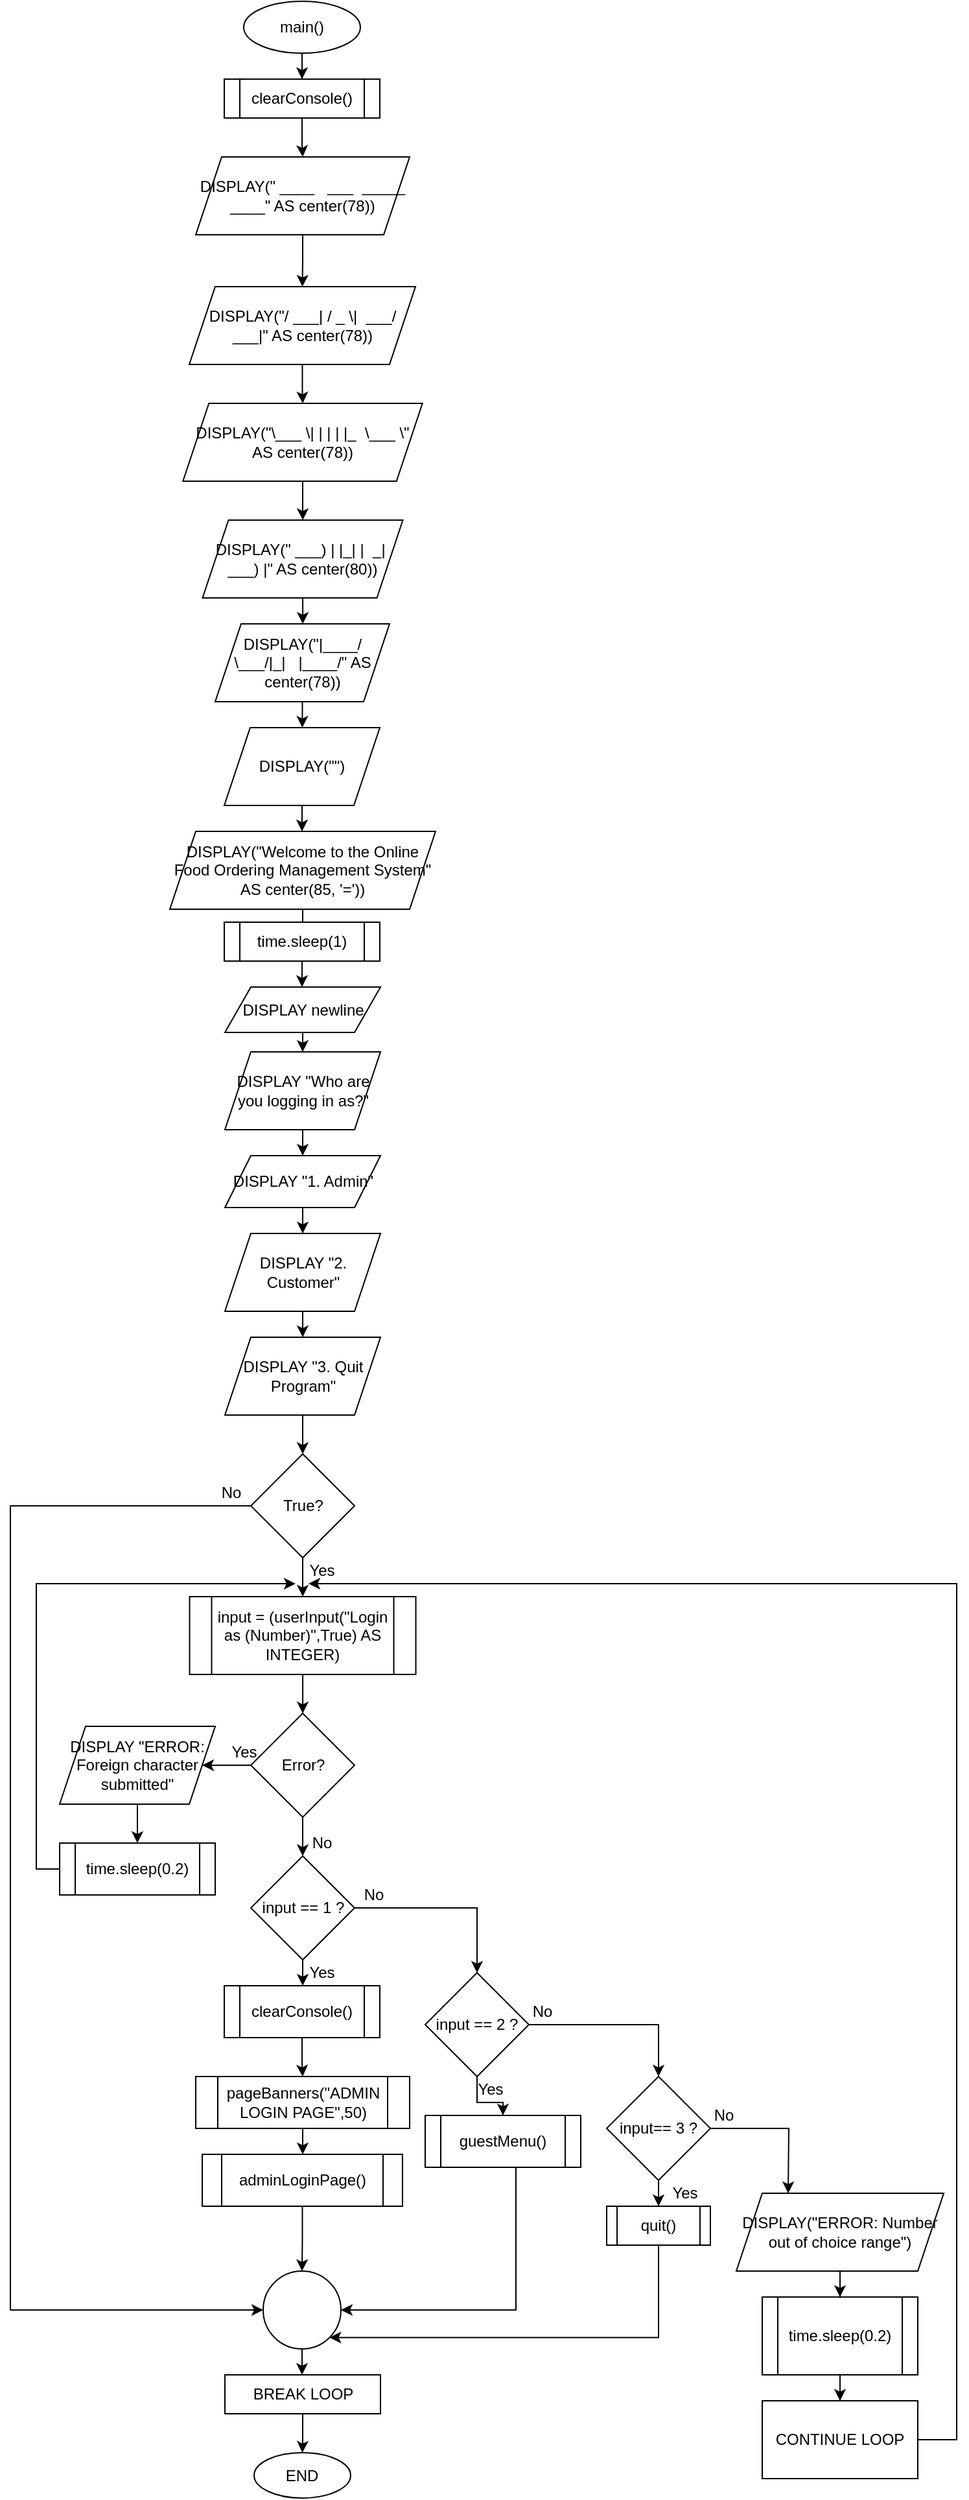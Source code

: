 <mxfile version="14.9.6" type="device" pages="42"><diagram id="KmvEqAx_H58GYu-0P3fy" name="MAIN"><mxGraphModel dx="1662" dy="822" grid="1" gridSize="10" guides="1" tooltips="1" connect="1" arrows="1" fold="1" page="1" pageScale="1" pageWidth="850" pageHeight="1100" math="0" shadow="0"><root><mxCell id="RAFtGq3wZv8LS1a43VVH-0"/><mxCell id="RAFtGq3wZv8LS1a43VVH-1" parent="RAFtGq3wZv8LS1a43VVH-0"/><mxCell id="RAFtGq3wZv8LS1a43VVH-2" value="" style="edgeStyle=orthogonalEdgeStyle;rounded=0;orthogonalLoop=1;jettySize=auto;html=1;" parent="RAFtGq3wZv8LS1a43VVH-1" source="RAFtGq3wZv8LS1a43VVH-3" target="RAFtGq3wZv8LS1a43VVH-5" edge="1"><mxGeometry relative="1" as="geometry"/></mxCell><mxCell id="RAFtGq3wZv8LS1a43VVH-3" value="main()" style="ellipse;whiteSpace=wrap;html=1;" parent="RAFtGq3wZv8LS1a43VVH-1" vertex="1"><mxGeometry x="380" y="20" width="90" height="40" as="geometry"/></mxCell><mxCell id="RAFtGq3wZv8LS1a43VVH-4" value="" style="edgeStyle=orthogonalEdgeStyle;rounded=0;orthogonalLoop=1;jettySize=auto;html=1;" parent="RAFtGq3wZv8LS1a43VVH-1" source="RAFtGq3wZv8LS1a43VVH-5" target="RAFtGq3wZv8LS1a43VVH-7" edge="1"><mxGeometry relative="1" as="geometry"/></mxCell><mxCell id="RAFtGq3wZv8LS1a43VVH-5" value="clearConsole()" style="shape=process;whiteSpace=wrap;html=1;backgroundOutline=1;" parent="RAFtGq3wZv8LS1a43VVH-1" vertex="1"><mxGeometry x="365" y="80" width="120" height="30" as="geometry"/></mxCell><mxCell id="RAFtGq3wZv8LS1a43VVH-6" value="" style="edgeStyle=orthogonalEdgeStyle;rounded=0;orthogonalLoop=1;jettySize=auto;html=1;" parent="RAFtGq3wZv8LS1a43VVH-1" source="RAFtGq3wZv8LS1a43VVH-7" target="RAFtGq3wZv8LS1a43VVH-9" edge="1"><mxGeometry relative="1" as="geometry"/></mxCell><mxCell id="RAFtGq3wZv8LS1a43VVH-7" value="DISPLAY(&quot; ____   ___  _____ ____&quot; AS center(78))" style="shape=parallelogram;perimeter=parallelogramPerimeter;whiteSpace=wrap;html=1;fixedSize=1;" parent="RAFtGq3wZv8LS1a43VVH-1" vertex="1"><mxGeometry x="343" y="140" width="165" height="60" as="geometry"/></mxCell><mxCell id="RAFtGq3wZv8LS1a43VVH-8" value="" style="edgeStyle=orthogonalEdgeStyle;rounded=0;orthogonalLoop=1;jettySize=auto;html=1;" parent="RAFtGq3wZv8LS1a43VVH-1" source="RAFtGq3wZv8LS1a43VVH-9" target="RAFtGq3wZv8LS1a43VVH-11" edge="1"><mxGeometry relative="1" as="geometry"/></mxCell><mxCell id="RAFtGq3wZv8LS1a43VVH-9" value="DISPLAY(&quot;/ ___| / _ \|  ___/ ___|&quot; AS center(78))" style="shape=parallelogram;perimeter=parallelogramPerimeter;whiteSpace=wrap;html=1;fixedSize=1;" parent="RAFtGq3wZv8LS1a43VVH-1" vertex="1"><mxGeometry x="338" y="240" width="174.5" height="60" as="geometry"/></mxCell><mxCell id="RAFtGq3wZv8LS1a43VVH-10" value="" style="edgeStyle=orthogonalEdgeStyle;rounded=0;orthogonalLoop=1;jettySize=auto;html=1;" parent="RAFtGq3wZv8LS1a43VVH-1" source="RAFtGq3wZv8LS1a43VVH-11" target="RAFtGq3wZv8LS1a43VVH-13" edge="1"><mxGeometry relative="1" as="geometry"/></mxCell><mxCell id="RAFtGq3wZv8LS1a43VVH-11" value="DISPLAY(&quot;\___ \| | | | |_  \___ \\&quot; AS center(78))" style="shape=parallelogram;perimeter=parallelogramPerimeter;whiteSpace=wrap;html=1;fixedSize=1;" parent="RAFtGq3wZv8LS1a43VVH-1" vertex="1"><mxGeometry x="333.13" y="330" width="184.75" height="60" as="geometry"/></mxCell><mxCell id="RAFtGq3wZv8LS1a43VVH-12" value="" style="edgeStyle=orthogonalEdgeStyle;rounded=0;orthogonalLoop=1;jettySize=auto;html=1;" parent="RAFtGq3wZv8LS1a43VVH-1" source="RAFtGq3wZv8LS1a43VVH-13" target="RAFtGq3wZv8LS1a43VVH-15" edge="1"><mxGeometry relative="1" as="geometry"/></mxCell><mxCell id="RAFtGq3wZv8LS1a43VVH-13" value="DISPLAY(&quot; ___) | |_| |  _|  ___) |&quot; AS center(80))" style="shape=parallelogram;perimeter=parallelogramPerimeter;whiteSpace=wrap;html=1;fixedSize=1;" parent="RAFtGq3wZv8LS1a43VVH-1" vertex="1"><mxGeometry x="348.25" y="420" width="154.5" height="60" as="geometry"/></mxCell><mxCell id="RAFtGq3wZv8LS1a43VVH-14" value="" style="edgeStyle=orthogonalEdgeStyle;rounded=0;orthogonalLoop=1;jettySize=auto;html=1;" parent="RAFtGq3wZv8LS1a43VVH-1" source="RAFtGq3wZv8LS1a43VVH-15" target="RAFtGq3wZv8LS1a43VVH-17" edge="1"><mxGeometry relative="1" as="geometry"/></mxCell><mxCell id="RAFtGq3wZv8LS1a43VVH-15" value="DISPLAY(&quot;|____/ \___/|_|   |____/&quot; AS center(78))" style="shape=parallelogram;perimeter=parallelogramPerimeter;whiteSpace=wrap;html=1;fixedSize=1;" parent="RAFtGq3wZv8LS1a43VVH-1" vertex="1"><mxGeometry x="358" y="500" width="134.5" height="60" as="geometry"/></mxCell><mxCell id="RAFtGq3wZv8LS1a43VVH-16" value="" style="edgeStyle=orthogonalEdgeStyle;rounded=0;orthogonalLoop=1;jettySize=auto;html=1;" parent="RAFtGq3wZv8LS1a43VVH-1" source="RAFtGq3wZv8LS1a43VVH-17" target="RAFtGq3wZv8LS1a43VVH-19" edge="1"><mxGeometry relative="1" as="geometry"/></mxCell><mxCell id="RAFtGq3wZv8LS1a43VVH-17" value="DISPLAY(&quot;&quot;)" style="shape=parallelogram;perimeter=parallelogramPerimeter;whiteSpace=wrap;html=1;fixedSize=1;" parent="RAFtGq3wZv8LS1a43VVH-1" vertex="1"><mxGeometry x="365" y="580" width="120" height="60" as="geometry"/></mxCell><mxCell id="RAFtGq3wZv8LS1a43VVH-18" value="" style="edgeStyle=orthogonalEdgeStyle;rounded=0;orthogonalLoop=1;jettySize=auto;html=1;" parent="RAFtGq3wZv8LS1a43VVH-1" source="RAFtGq3wZv8LS1a43VVH-19" target="RAFtGq3wZv8LS1a43VVH-21" edge="1"><mxGeometry relative="1" as="geometry"/></mxCell><mxCell id="RAFtGq3wZv8LS1a43VVH-19" value="DISPLAY(&quot;Welcome to the Online Food Ordering Management System&quot; AS center(85, '='))" style="shape=parallelogram;perimeter=parallelogramPerimeter;whiteSpace=wrap;html=1;fixedSize=1;" parent="RAFtGq3wZv8LS1a43VVH-1" vertex="1"><mxGeometry x="323.01" y="660" width="205" height="60" as="geometry"/></mxCell><mxCell id="RAFtGq3wZv8LS1a43VVH-20" value="" style="edgeStyle=orthogonalEdgeStyle;rounded=0;orthogonalLoop=1;jettySize=auto;html=1;" parent="RAFtGq3wZv8LS1a43VVH-1" source="RAFtGq3wZv8LS1a43VVH-21" target="RAFtGq3wZv8LS1a43VVH-23" edge="1"><mxGeometry relative="1" as="geometry"/></mxCell><mxCell id="RAFtGq3wZv8LS1a43VVH-21" value="time.sleep(1)" style="shape=process;whiteSpace=wrap;html=1;backgroundOutline=1;" parent="RAFtGq3wZv8LS1a43VVH-1" vertex="1"><mxGeometry x="365" y="730" width="120" height="30" as="geometry"/></mxCell><mxCell id="RAFtGq3wZv8LS1a43VVH-22" value="" style="edgeStyle=orthogonalEdgeStyle;rounded=0;orthogonalLoop=1;jettySize=auto;html=1;" parent="RAFtGq3wZv8LS1a43VVH-1" source="RAFtGq3wZv8LS1a43VVH-23" target="RAFtGq3wZv8LS1a43VVH-25" edge="1"><mxGeometry relative="1" as="geometry"/></mxCell><mxCell id="RAFtGq3wZv8LS1a43VVH-23" value="DISPLAY newline" style="shape=parallelogram;perimeter=parallelogramPerimeter;whiteSpace=wrap;html=1;fixedSize=1;" parent="RAFtGq3wZv8LS1a43VVH-1" vertex="1"><mxGeometry x="365.51" y="780" width="120" height="35" as="geometry"/></mxCell><mxCell id="RAFtGq3wZv8LS1a43VVH-24" value="" style="edgeStyle=orthogonalEdgeStyle;rounded=0;orthogonalLoop=1;jettySize=auto;html=1;" parent="RAFtGq3wZv8LS1a43VVH-1" source="RAFtGq3wZv8LS1a43VVH-25" target="RAFtGq3wZv8LS1a43VVH-27" edge="1"><mxGeometry relative="1" as="geometry"/></mxCell><mxCell id="RAFtGq3wZv8LS1a43VVH-25" value="DISPLAY &quot;Who are you logging in as?&quot;" style="shape=parallelogram;perimeter=parallelogramPerimeter;whiteSpace=wrap;html=1;fixedSize=1;" parent="RAFtGq3wZv8LS1a43VVH-1" vertex="1"><mxGeometry x="365.51" y="830" width="120" height="60" as="geometry"/></mxCell><mxCell id="RAFtGq3wZv8LS1a43VVH-26" value="" style="edgeStyle=orthogonalEdgeStyle;rounded=0;orthogonalLoop=1;jettySize=auto;html=1;" parent="RAFtGq3wZv8LS1a43VVH-1" source="RAFtGq3wZv8LS1a43VVH-27" target="RAFtGq3wZv8LS1a43VVH-29" edge="1"><mxGeometry relative="1" as="geometry"/></mxCell><mxCell id="RAFtGq3wZv8LS1a43VVH-27" value="DISPLAY &quot;1. Admin&quot;" style="shape=parallelogram;perimeter=parallelogramPerimeter;whiteSpace=wrap;html=1;fixedSize=1;" parent="RAFtGq3wZv8LS1a43VVH-1" vertex="1"><mxGeometry x="365.51" y="910" width="120" height="40" as="geometry"/></mxCell><mxCell id="RAFtGq3wZv8LS1a43VVH-28" value="" style="edgeStyle=orthogonalEdgeStyle;rounded=0;orthogonalLoop=1;jettySize=auto;html=1;" parent="RAFtGq3wZv8LS1a43VVH-1" source="RAFtGq3wZv8LS1a43VVH-29" target="RAFtGq3wZv8LS1a43VVH-31" edge="1"><mxGeometry relative="1" as="geometry"/></mxCell><mxCell id="RAFtGq3wZv8LS1a43VVH-29" value="DISPLAY &quot;2. Customer&quot;" style="shape=parallelogram;perimeter=parallelogramPerimeter;whiteSpace=wrap;html=1;fixedSize=1;" parent="RAFtGq3wZv8LS1a43VVH-1" vertex="1"><mxGeometry x="365.51" y="970" width="120" height="60" as="geometry"/></mxCell><mxCell id="RAFtGq3wZv8LS1a43VVH-30" value="" style="edgeStyle=orthogonalEdgeStyle;rounded=0;orthogonalLoop=1;jettySize=auto;html=1;" parent="RAFtGq3wZv8LS1a43VVH-1" source="RAFtGq3wZv8LS1a43VVH-31" target="RAFtGq3wZv8LS1a43VVH-34" edge="1"><mxGeometry relative="1" as="geometry"/></mxCell><mxCell id="RAFtGq3wZv8LS1a43VVH-31" value="DISPLAY &quot;3. Quit Program&quot;" style="shape=parallelogram;perimeter=parallelogramPerimeter;whiteSpace=wrap;html=1;fixedSize=1;" parent="RAFtGq3wZv8LS1a43VVH-1" vertex="1"><mxGeometry x="365.51" y="1050" width="120" height="60" as="geometry"/></mxCell><mxCell id="RAFtGq3wZv8LS1a43VVH-32" value="" style="edgeStyle=orthogonalEdgeStyle;rounded=0;orthogonalLoop=1;jettySize=auto;html=1;" parent="RAFtGq3wZv8LS1a43VVH-1" source="RAFtGq3wZv8LS1a43VVH-34" target="RAFtGq3wZv8LS1a43VVH-36" edge="1"><mxGeometry relative="1" as="geometry"/></mxCell><mxCell id="RAFtGq3wZv8LS1a43VVH-33" style="edgeStyle=orthogonalEdgeStyle;rounded=0;orthogonalLoop=1;jettySize=auto;html=1;entryX=0;entryY=0.5;entryDx=0;entryDy=0;" parent="RAFtGq3wZv8LS1a43VVH-1" source="RAFtGq3wZv8LS1a43VVH-34" target="RAFtGq3wZv8LS1a43VVH-70" edge="1"><mxGeometry relative="1" as="geometry"><Array as="points"><mxPoint x="200" y="1180"/><mxPoint x="200" y="1800"/></Array></mxGeometry></mxCell><mxCell id="RAFtGq3wZv8LS1a43VVH-34" value="True?" style="rhombus;whiteSpace=wrap;html=1;" parent="RAFtGq3wZv8LS1a43VVH-1" vertex="1"><mxGeometry x="385.51" y="1140" width="80" height="80" as="geometry"/></mxCell><mxCell id="RAFtGq3wZv8LS1a43VVH-35" value="" style="edgeStyle=orthogonalEdgeStyle;rounded=0;orthogonalLoop=1;jettySize=auto;html=1;" parent="RAFtGq3wZv8LS1a43VVH-1" source="RAFtGq3wZv8LS1a43VVH-36" target="RAFtGq3wZv8LS1a43VVH-39" edge="1"><mxGeometry relative="1" as="geometry"/></mxCell><mxCell id="RAFtGq3wZv8LS1a43VVH-36" value="input = (userInput(&quot;Login as (Number)&quot;,True) AS INTEGER)" style="shape=process;whiteSpace=wrap;html=1;backgroundOutline=1;" parent="RAFtGq3wZv8LS1a43VVH-1" vertex="1"><mxGeometry x="338.27" y="1250" width="174.49" height="60" as="geometry"/></mxCell><mxCell id="RAFtGq3wZv8LS1a43VVH-37" value="" style="edgeStyle=orthogonalEdgeStyle;rounded=0;orthogonalLoop=1;jettySize=auto;html=1;" parent="RAFtGq3wZv8LS1a43VVH-1" source="RAFtGq3wZv8LS1a43VVH-39" target="RAFtGq3wZv8LS1a43VVH-41" edge="1"><mxGeometry relative="1" as="geometry"/></mxCell><mxCell id="RAFtGq3wZv8LS1a43VVH-38" value="" style="edgeStyle=orthogonalEdgeStyle;rounded=0;orthogonalLoop=1;jettySize=auto;html=1;" parent="RAFtGq3wZv8LS1a43VVH-1" source="RAFtGq3wZv8LS1a43VVH-39" target="RAFtGq3wZv8LS1a43VVH-46" edge="1"><mxGeometry relative="1" as="geometry"/></mxCell><mxCell id="RAFtGq3wZv8LS1a43VVH-39" value="Error?" style="rhombus;whiteSpace=wrap;html=1;" parent="RAFtGq3wZv8LS1a43VVH-1" vertex="1"><mxGeometry x="385.515" y="1340" width="80" height="80" as="geometry"/></mxCell><mxCell id="RAFtGq3wZv8LS1a43VVH-40" value="" style="edgeStyle=orthogonalEdgeStyle;rounded=0;orthogonalLoop=1;jettySize=auto;html=1;" parent="RAFtGq3wZv8LS1a43VVH-1" source="RAFtGq3wZv8LS1a43VVH-41" target="RAFtGq3wZv8LS1a43VVH-43" edge="1"><mxGeometry relative="1" as="geometry"/></mxCell><mxCell id="RAFtGq3wZv8LS1a43VVH-41" value="DISPLAY &quot;ERROR: Foreign character submitted&quot;" style="shape=parallelogram;perimeter=parallelogramPerimeter;whiteSpace=wrap;html=1;fixedSize=1;" parent="RAFtGq3wZv8LS1a43VVH-1" vertex="1"><mxGeometry x="238.005" y="1350" width="120" height="60" as="geometry"/></mxCell><mxCell id="RAFtGq3wZv8LS1a43VVH-42" style="edgeStyle=orthogonalEdgeStyle;rounded=0;orthogonalLoop=1;jettySize=auto;html=1;" parent="RAFtGq3wZv8LS1a43VVH-1" source="RAFtGq3wZv8LS1a43VVH-43" edge="1"><mxGeometry relative="1" as="geometry"><mxPoint x="420" y="1240" as="targetPoint"/><Array as="points"><mxPoint x="220" y="1460"/><mxPoint x="220" y="1240"/></Array></mxGeometry></mxCell><mxCell id="RAFtGq3wZv8LS1a43VVH-43" value="time.sleep(0.2)" style="shape=process;whiteSpace=wrap;html=1;backgroundOutline=1;" parent="RAFtGq3wZv8LS1a43VVH-1" vertex="1"><mxGeometry x="238.01" y="1440" width="120" height="40" as="geometry"/></mxCell><mxCell id="RAFtGq3wZv8LS1a43VVH-44" value="" style="edgeStyle=orthogonalEdgeStyle;rounded=0;orthogonalLoop=1;jettySize=auto;html=1;" parent="RAFtGq3wZv8LS1a43VVH-1" source="RAFtGq3wZv8LS1a43VVH-46" target="RAFtGq3wZv8LS1a43VVH-48" edge="1"><mxGeometry relative="1" as="geometry"/></mxCell><mxCell id="RAFtGq3wZv8LS1a43VVH-45" style="edgeStyle=orthogonalEdgeStyle;rounded=0;orthogonalLoop=1;jettySize=auto;html=1;entryX=0.5;entryY=0;entryDx=0;entryDy=0;" parent="RAFtGq3wZv8LS1a43VVH-1" source="RAFtGq3wZv8LS1a43VVH-46" target="RAFtGq3wZv8LS1a43VVH-55" edge="1"><mxGeometry relative="1" as="geometry"><mxPoint x="550" y="1550" as="targetPoint"/></mxGeometry></mxCell><mxCell id="RAFtGq3wZv8LS1a43VVH-46" value="input == 1 ?" style="rhombus;whiteSpace=wrap;html=1;" parent="RAFtGq3wZv8LS1a43VVH-1" vertex="1"><mxGeometry x="385.515" y="1450" width="80" height="80" as="geometry"/></mxCell><mxCell id="RAFtGq3wZv8LS1a43VVH-47" value="" style="edgeStyle=orthogonalEdgeStyle;rounded=0;orthogonalLoop=1;jettySize=auto;html=1;" parent="RAFtGq3wZv8LS1a43VVH-1" source="RAFtGq3wZv8LS1a43VVH-48" target="RAFtGq3wZv8LS1a43VVH-50" edge="1"><mxGeometry relative="1" as="geometry"/></mxCell><mxCell id="RAFtGq3wZv8LS1a43VVH-48" value="clearConsole()" style="shape=process;whiteSpace=wrap;html=1;backgroundOutline=1;" parent="RAFtGq3wZv8LS1a43VVH-1" vertex="1"><mxGeometry x="365" y="1550" width="120" height="40" as="geometry"/></mxCell><mxCell id="RAFtGq3wZv8LS1a43VVH-49" value="" style="edgeStyle=orthogonalEdgeStyle;rounded=0;orthogonalLoop=1;jettySize=auto;html=1;" parent="RAFtGq3wZv8LS1a43VVH-1" source="RAFtGq3wZv8LS1a43VVH-50" target="RAFtGq3wZv8LS1a43VVH-52" edge="1"><mxGeometry relative="1" as="geometry"/></mxCell><mxCell id="RAFtGq3wZv8LS1a43VVH-50" value="pageBanners(&quot;ADMIN LOGIN PAGE&quot;,50)" style="shape=process;whiteSpace=wrap;html=1;backgroundOutline=1;" parent="RAFtGq3wZv8LS1a43VVH-1" vertex="1"><mxGeometry x="343.01" y="1620" width="165" height="40" as="geometry"/></mxCell><mxCell id="RAFtGq3wZv8LS1a43VVH-51" value="" style="edgeStyle=orthogonalEdgeStyle;rounded=0;orthogonalLoop=1;jettySize=auto;html=1;" parent="RAFtGq3wZv8LS1a43VVH-1" source="RAFtGq3wZv8LS1a43VVH-52" target="RAFtGq3wZv8LS1a43VVH-70" edge="1"><mxGeometry relative="1" as="geometry"/></mxCell><mxCell id="RAFtGq3wZv8LS1a43VVH-52" value="adminLoginPage()" style="shape=process;whiteSpace=wrap;html=1;backgroundOutline=1;" parent="RAFtGq3wZv8LS1a43VVH-1" vertex="1"><mxGeometry x="348" y="1680" width="154.49" height="40" as="geometry"/></mxCell><mxCell id="RAFtGq3wZv8LS1a43VVH-53" value="" style="edgeStyle=orthogonalEdgeStyle;rounded=0;orthogonalLoop=1;jettySize=auto;html=1;exitX=0.5;exitY=1;exitDx=0;exitDy=0;" parent="RAFtGq3wZv8LS1a43VVH-1" source="RAFtGq3wZv8LS1a43VVH-55" target="RAFtGq3wZv8LS1a43VVH-57" edge="1"><mxGeometry relative="1" as="geometry"><mxPoint x="580" y="1630" as="sourcePoint"/></mxGeometry></mxCell><mxCell id="RAFtGq3wZv8LS1a43VVH-54" style="edgeStyle=orthogonalEdgeStyle;rounded=0;orthogonalLoop=1;jettySize=auto;html=1;entryX=0.5;entryY=0;entryDx=0;entryDy=0;" parent="RAFtGq3wZv8LS1a43VVH-1" source="RAFtGq3wZv8LS1a43VVH-55" target="RAFtGq3wZv8LS1a43VVH-60" edge="1"><mxGeometry relative="1" as="geometry"><mxPoint x="680" y="1630" as="targetPoint"/></mxGeometry></mxCell><mxCell id="RAFtGq3wZv8LS1a43VVH-55" value="input == 2 ?" style="rhombus;whiteSpace=wrap;html=1;" parent="RAFtGq3wZv8LS1a43VVH-1" vertex="1"><mxGeometry x="520" y="1540" width="80" height="80" as="geometry"/></mxCell><mxCell id="RAFtGq3wZv8LS1a43VVH-56" style="edgeStyle=orthogonalEdgeStyle;rounded=0;orthogonalLoop=1;jettySize=auto;html=1;entryX=1;entryY=0.5;entryDx=0;entryDy=0;" parent="RAFtGq3wZv8LS1a43VVH-1" source="RAFtGq3wZv8LS1a43VVH-57" target="RAFtGq3wZv8LS1a43VVH-70" edge="1"><mxGeometry relative="1" as="geometry"><Array as="points"><mxPoint x="590" y="1800"/></Array></mxGeometry></mxCell><mxCell id="RAFtGq3wZv8LS1a43VVH-57" value="guestMenu()" style="shape=process;whiteSpace=wrap;html=1;backgroundOutline=1;" parent="RAFtGq3wZv8LS1a43VVH-1" vertex="1"><mxGeometry x="520" y="1650" width="120" height="40" as="geometry"/></mxCell><mxCell id="RAFtGq3wZv8LS1a43VVH-58" value="" style="edgeStyle=orthogonalEdgeStyle;rounded=0;orthogonalLoop=1;jettySize=auto;html=1;" parent="RAFtGq3wZv8LS1a43VVH-1" source="RAFtGq3wZv8LS1a43VVH-60" target="RAFtGq3wZv8LS1a43VVH-62" edge="1"><mxGeometry relative="1" as="geometry"/></mxCell><mxCell id="RAFtGq3wZv8LS1a43VVH-59" style="edgeStyle=orthogonalEdgeStyle;rounded=0;orthogonalLoop=1;jettySize=auto;html=1;" parent="RAFtGq3wZv8LS1a43VVH-1" source="RAFtGq3wZv8LS1a43VVH-60" edge="1"><mxGeometry relative="1" as="geometry"><mxPoint x="800" y="1710" as="targetPoint"/></mxGeometry></mxCell><mxCell id="RAFtGq3wZv8LS1a43VVH-60" value="input== 3 ?" style="rhombus;whiteSpace=wrap;html=1;" parent="RAFtGq3wZv8LS1a43VVH-1" vertex="1"><mxGeometry x="660" y="1620" width="80" height="80" as="geometry"/></mxCell><mxCell id="RAFtGq3wZv8LS1a43VVH-61" style="edgeStyle=orthogonalEdgeStyle;rounded=0;orthogonalLoop=1;jettySize=auto;html=1;entryX=1;entryY=1;entryDx=0;entryDy=0;" parent="RAFtGq3wZv8LS1a43VVH-1" source="RAFtGq3wZv8LS1a43VVH-62" target="RAFtGq3wZv8LS1a43VVH-70" edge="1"><mxGeometry relative="1" as="geometry"><Array as="points"><mxPoint x="700" y="1821"/></Array></mxGeometry></mxCell><mxCell id="RAFtGq3wZv8LS1a43VVH-62" value="quit()" style="shape=process;whiteSpace=wrap;html=1;backgroundOutline=1;" parent="RAFtGq3wZv8LS1a43VVH-1" vertex="1"><mxGeometry x="660" y="1720" width="80" height="30" as="geometry"/></mxCell><mxCell id="RAFtGq3wZv8LS1a43VVH-63" value="" style="edgeStyle=orthogonalEdgeStyle;rounded=0;orthogonalLoop=1;jettySize=auto;html=1;" parent="RAFtGq3wZv8LS1a43VVH-1" source="RAFtGq3wZv8LS1a43VVH-64" target="RAFtGq3wZv8LS1a43VVH-66" edge="1"><mxGeometry relative="1" as="geometry"/></mxCell><mxCell id="RAFtGq3wZv8LS1a43VVH-64" value="&lt;div&gt;&amp;nbsp; &amp;nbsp; &amp;nbsp; &amp;nbsp; &amp;nbsp; &amp;nbsp; &amp;nbsp; &amp;nbsp; &amp;nbsp; &amp;nbsp; &amp;nbsp; &amp;nbsp; DISPLAY(&quot;ERROR: Number out of choice range&quot;)&lt;/div&gt;&lt;div&gt;&lt;br&gt;&lt;/div&gt;" style="shape=parallelogram;perimeter=parallelogramPerimeter;whiteSpace=wrap;html=1;fixedSize=1;" parent="RAFtGq3wZv8LS1a43VVH-1" vertex="1"><mxGeometry x="760" y="1710" width="160" height="60" as="geometry"/></mxCell><mxCell id="RAFtGq3wZv8LS1a43VVH-65" value="" style="edgeStyle=orthogonalEdgeStyle;rounded=0;orthogonalLoop=1;jettySize=auto;html=1;" parent="RAFtGq3wZv8LS1a43VVH-1" source="RAFtGq3wZv8LS1a43VVH-66" target="RAFtGq3wZv8LS1a43VVH-68" edge="1"><mxGeometry relative="1" as="geometry"/></mxCell><mxCell id="RAFtGq3wZv8LS1a43VVH-66" value="time.sleep(0.2)" style="shape=process;whiteSpace=wrap;html=1;backgroundOutline=1;" parent="RAFtGq3wZv8LS1a43VVH-1" vertex="1"><mxGeometry x="780" y="1790" width="120" height="60" as="geometry"/></mxCell><mxCell id="RAFtGq3wZv8LS1a43VVH-67" style="edgeStyle=orthogonalEdgeStyle;rounded=0;orthogonalLoop=1;jettySize=auto;html=1;" parent="RAFtGq3wZv8LS1a43VVH-1" source="RAFtGq3wZv8LS1a43VVH-68" edge="1"><mxGeometry relative="1" as="geometry"><mxPoint x="430" y="1240" as="targetPoint"/><Array as="points"><mxPoint x="930" y="1900"/><mxPoint x="930" y="1240"/></Array></mxGeometry></mxCell><mxCell id="RAFtGq3wZv8LS1a43VVH-68" value="CONTINUE LOOP" style="whiteSpace=wrap;html=1;" parent="RAFtGq3wZv8LS1a43VVH-1" vertex="1"><mxGeometry x="780" y="1870" width="120" height="60" as="geometry"/></mxCell><mxCell id="RAFtGq3wZv8LS1a43VVH-69" value="" style="edgeStyle=orthogonalEdgeStyle;rounded=0;orthogonalLoop=1;jettySize=auto;html=1;" parent="RAFtGq3wZv8LS1a43VVH-1" source="RAFtGq3wZv8LS1a43VVH-70" target="RAFtGq3wZv8LS1a43VVH-72" edge="1"><mxGeometry relative="1" as="geometry"/></mxCell><mxCell id="RAFtGq3wZv8LS1a43VVH-70" value="" style="ellipse;whiteSpace=wrap;html=1;aspect=fixed;" parent="RAFtGq3wZv8LS1a43VVH-1" vertex="1"><mxGeometry x="395" y="1770" width="60" height="60" as="geometry"/></mxCell><mxCell id="RAFtGq3wZv8LS1a43VVH-71" value="" style="edgeStyle=orthogonalEdgeStyle;rounded=0;orthogonalLoop=1;jettySize=auto;html=1;" parent="RAFtGq3wZv8LS1a43VVH-1" source="RAFtGq3wZv8LS1a43VVH-72" target="RAFtGq3wZv8LS1a43VVH-73" edge="1"><mxGeometry relative="1" as="geometry"/></mxCell><mxCell id="RAFtGq3wZv8LS1a43VVH-72" value="BREAK LOOP" style="whiteSpace=wrap;html=1;" parent="RAFtGq3wZv8LS1a43VVH-1" vertex="1"><mxGeometry x="365.51" y="1850" width="120" height="30" as="geometry"/></mxCell><mxCell id="RAFtGq3wZv8LS1a43VVH-73" value="END" style="ellipse;whiteSpace=wrap;html=1;" parent="RAFtGq3wZv8LS1a43VVH-1" vertex="1"><mxGeometry x="388" y="1910" width="74.49" height="35" as="geometry"/></mxCell><mxCell id="RAFtGq3wZv8LS1a43VVH-74" value="No" style="text;html=1;align=center;verticalAlign=middle;resizable=0;points=[];autosize=1;strokeColor=none;" parent="RAFtGq3wZv8LS1a43VVH-1" vertex="1"><mxGeometry x="355" y="1160" width="30" height="20" as="geometry"/></mxCell><mxCell id="RAFtGq3wZv8LS1a43VVH-75" value="Yes" style="text;html=1;align=center;verticalAlign=middle;resizable=0;points=[];autosize=1;strokeColor=none;" parent="RAFtGq3wZv8LS1a43VVH-1" vertex="1"><mxGeometry x="420" y="1220" width="40" height="20" as="geometry"/></mxCell><mxCell id="RAFtGq3wZv8LS1a43VVH-76" value="Yes" style="text;html=1;align=center;verticalAlign=middle;resizable=0;points=[];autosize=1;strokeColor=none;" parent="RAFtGq3wZv8LS1a43VVH-1" vertex="1"><mxGeometry x="360" y="1360" width="40" height="20" as="geometry"/></mxCell><mxCell id="RAFtGq3wZv8LS1a43VVH-77" value="No" style="text;html=1;align=center;verticalAlign=middle;resizable=0;points=[];autosize=1;strokeColor=none;" parent="RAFtGq3wZv8LS1a43VVH-1" vertex="1"><mxGeometry x="425" y="1430" width="30" height="20" as="geometry"/></mxCell><mxCell id="RAFtGq3wZv8LS1a43VVH-78" value="Yes" style="text;html=1;align=center;verticalAlign=middle;resizable=0;points=[];autosize=1;strokeColor=none;" parent="RAFtGq3wZv8LS1a43VVH-1" vertex="1"><mxGeometry x="420" y="1530" width="40" height="20" as="geometry"/></mxCell><mxCell id="RAFtGq3wZv8LS1a43VVH-79" value="No" style="text;html=1;align=center;verticalAlign=middle;resizable=0;points=[];autosize=1;strokeColor=none;" parent="RAFtGq3wZv8LS1a43VVH-1" vertex="1"><mxGeometry x="465" y="1470" width="30" height="20" as="geometry"/></mxCell><mxCell id="RAFtGq3wZv8LS1a43VVH-80" value="Yes" style="text;html=1;align=center;verticalAlign=middle;resizable=0;points=[];autosize=1;strokeColor=none;" parent="RAFtGq3wZv8LS1a43VVH-1" vertex="1"><mxGeometry x="550" y="1620" width="40" height="20" as="geometry"/></mxCell><mxCell id="RAFtGq3wZv8LS1a43VVH-81" value="No" style="text;html=1;align=center;verticalAlign=middle;resizable=0;points=[];autosize=1;strokeColor=none;" parent="RAFtGq3wZv8LS1a43VVH-1" vertex="1"><mxGeometry x="595" y="1560" width="30" height="20" as="geometry"/></mxCell><mxCell id="RAFtGq3wZv8LS1a43VVH-82" value="Yes" style="text;html=1;align=center;verticalAlign=middle;resizable=0;points=[];autosize=1;strokeColor=none;" parent="RAFtGq3wZv8LS1a43VVH-1" vertex="1"><mxGeometry x="700" y="1700" width="40" height="20" as="geometry"/></mxCell><mxCell id="RAFtGq3wZv8LS1a43VVH-83" value="No" style="text;html=1;align=center;verticalAlign=middle;resizable=0;points=[];autosize=1;strokeColor=none;" parent="RAFtGq3wZv8LS1a43VVH-1" vertex="1"><mxGeometry x="735" y="1640" width="30" height="20" as="geometry"/></mxCell></root></mxGraphModel></diagram><diagram id="4_xLY5aXELvMHmc9iM_6" name="UTILITY FUNCTIONS"><mxGraphModel dx="1662" dy="822" grid="1" gridSize="10" guides="1" tooltips="1" connect="1" arrows="1" fold="1" page="1" pageScale="1" pageWidth="850" pageHeight="1100" math="0" shadow="0"><root><mxCell id="ZItdKmL-MVoG6DBHFxxM-0"/><mxCell id="ZItdKmL-MVoG6DBHFxxM-1" parent="ZItdKmL-MVoG6DBHFxxM-0"/></root></mxGraphModel></diagram><diagram id="z_i7M8p0Ps7iBxFDc5d0" name="initialProgramCheck"><mxGraphModel dx="1662" dy="822" grid="1" gridSize="10" guides="1" tooltips="1" connect="1" arrows="1" fold="1" page="1" pageScale="1" pageWidth="850" pageHeight="1100" math="0" shadow="0"><root><mxCell id="D6LuxNzk7zQr5c2Ys5wc-0"/><mxCell id="D6LuxNzk7zQr5c2Ys5wc-1" parent="D6LuxNzk7zQr5c2Ys5wc-0"/><mxCell id="D6LuxNzk7zQr5c2Ys5wc-4" value="" style="edgeStyle=orthogonalEdgeStyle;rounded=0;orthogonalLoop=1;jettySize=auto;html=1;" edge="1" parent="D6LuxNzk7zQr5c2Ys5wc-1" source="D6LuxNzk7zQr5c2Ys5wc-2" target="D6LuxNzk7zQr5c2Ys5wc-3"><mxGeometry relative="1" as="geometry"/></mxCell><mxCell id="D6LuxNzk7zQr5c2Ys5wc-2" value="initialProgramCheck()" style="ellipse;whiteSpace=wrap;html=1;" vertex="1" parent="D6LuxNzk7zQr5c2Ys5wc-1"><mxGeometry x="355" y="20" width="140" height="60" as="geometry"/></mxCell><mxCell id="D6LuxNzk7zQr5c2Ys5wc-6" value="" style="edgeStyle=orthogonalEdgeStyle;rounded=0;orthogonalLoop=1;jettySize=auto;html=1;" edge="1" parent="D6LuxNzk7zQr5c2Ys5wc-1" source="D6LuxNzk7zQr5c2Ys5wc-3" target="D6LuxNzk7zQr5c2Ys5wc-5"><mxGeometry relative="1" as="geometry"/></mxCell><mxCell id="D6LuxNzk7zQr5c2Ys5wc-3" value="DISPLAY &quot; PRE-PROGRAM CHECKS &quot; AS center(85,&quot;=&quot;)" style="shape=parallelogram;perimeter=parallelogramPerimeter;whiteSpace=wrap;html=1;fixedSize=1;" vertex="1" parent="D6LuxNzk7zQr5c2Ys5wc-1"><mxGeometry x="333" y="100" width="185" height="60" as="geometry"/></mxCell><mxCell id="D6LuxNzk7zQr5c2Ys5wc-8" value="" style="edgeStyle=orthogonalEdgeStyle;rounded=0;orthogonalLoop=1;jettySize=auto;html=1;" edge="1" parent="D6LuxNzk7zQr5c2Ys5wc-1" source="D6LuxNzk7zQr5c2Ys5wc-5" target="D6LuxNzk7zQr5c2Ys5wc-7"><mxGeometry relative="1" as="geometry"/></mxCell><mxCell id="D6LuxNzk7zQr5c2Ys5wc-5" value="DISPLAY &quot; File Existence Check &quot; AS center(85,'=')" style="shape=parallelogram;perimeter=parallelogramPerimeter;whiteSpace=wrap;html=1;fixedSize=1;" vertex="1" parent="D6LuxNzk7zQr5c2Ys5wc-1"><mxGeometry x="338" y="180" width="174.5" height="60" as="geometry"/></mxCell><mxCell id="D6LuxNzk7zQr5c2Ys5wc-10" value="" style="edgeStyle=orthogonalEdgeStyle;rounded=0;orthogonalLoop=1;jettySize=auto;html=1;" edge="1" parent="D6LuxNzk7zQr5c2Ys5wc-1" source="D6LuxNzk7zQr5c2Ys5wc-7" target="D6LuxNzk7zQr5c2Ys5wc-9"><mxGeometry relative="1" as="geometry"/></mxCell><mxCell id="D6LuxNzk7zQr5c2Ys5wc-7" value="files = [&quot;./foodDetails.txt&quot;, &quot;./customerDetails.txt&quot;, &quot;./adminDetails.txt&quot;, &quot;./orderRecords.txt&quot;]" style="shape=parallelogram;perimeter=parallelogramPerimeter;whiteSpace=wrap;html=1;fixedSize=1;" vertex="1" parent="D6LuxNzk7zQr5c2Ys5wc-1"><mxGeometry x="298.13" y="270" width="254.75" height="60" as="geometry"/></mxCell><mxCell id="D6LuxNzk7zQr5c2Ys5wc-12" value="" style="edgeStyle=orthogonalEdgeStyle;rounded=0;orthogonalLoop=1;jettySize=auto;html=1;" edge="1" parent="D6LuxNzk7zQr5c2Ys5wc-1" source="D6LuxNzk7zQr5c2Ys5wc-9" target="D6LuxNzk7zQr5c2Ys5wc-11"><mxGeometry relative="1" as="geometry"/></mxCell><mxCell id="D6LuxNzk7zQr5c2Ys5wc-90" style="edgeStyle=orthogonalEdgeStyle;rounded=0;orthogonalLoop=1;jettySize=auto;html=1;entryX=1;entryY=0.5;entryDx=0;entryDy=0;" edge="1" parent="D6LuxNzk7zQr5c2Ys5wc-1" source="D6LuxNzk7zQr5c2Ys5wc-9" target="D6LuxNzk7zQr5c2Ys5wc-37"><mxGeometry relative="1" as="geometry"><Array as="points"><mxPoint x="590" y="400"/><mxPoint x="590" y="1145"/></Array></mxGeometry></mxCell><mxCell id="D6LuxNzk7zQr5c2Ys5wc-9" value="file IN files &amp;gt;0?" style="rhombus;whiteSpace=wrap;html=1;" vertex="1" parent="D6LuxNzk7zQr5c2Ys5wc-1"><mxGeometry x="368" y="360" width="114.5" height="80" as="geometry"/></mxCell><mxCell id="D6LuxNzk7zQr5c2Ys5wc-14" value="" style="edgeStyle=orthogonalEdgeStyle;rounded=0;orthogonalLoop=1;jettySize=auto;html=1;" edge="1" parent="D6LuxNzk7zQr5c2Ys5wc-1" source="D6LuxNzk7zQr5c2Ys5wc-11" target="D6LuxNzk7zQr5c2Ys5wc-13"><mxGeometry relative="1" as="geometry"/></mxCell><mxCell id="D6LuxNzk7zQr5c2Ys5wc-11" value="file = 1st element" style="whiteSpace=wrap;html=1;" vertex="1" parent="D6LuxNzk7zQr5c2Ys5wc-1"><mxGeometry x="365.25" y="460" width="120" height="60" as="geometry"/></mxCell><mxCell id="D6LuxNzk7zQr5c2Ys5wc-18" value="" style="edgeStyle=orthogonalEdgeStyle;rounded=0;orthogonalLoop=1;jettySize=auto;html=1;" edge="1" parent="D6LuxNzk7zQr5c2Ys5wc-1" source="D6LuxNzk7zQr5c2Ys5wc-13" target="D6LuxNzk7zQr5c2Ys5wc-17"><mxGeometry relative="1" as="geometry"/></mxCell><mxCell id="D6LuxNzk7zQr5c2Ys5wc-13" value="DISPLAY &quot;Checking if &quot; + file + &quot;exists&quot;" style="shape=parallelogram;perimeter=parallelogramPerimeter;whiteSpace=wrap;html=1;fixedSize=1;" vertex="1" parent="D6LuxNzk7zQr5c2Ys5wc-1"><mxGeometry x="323.13" y="550" width="204.75" height="60" as="geometry"/></mxCell><mxCell id="D6LuxNzk7zQr5c2Ys5wc-20" value="" style="edgeStyle=orthogonalEdgeStyle;rounded=0;orthogonalLoop=1;jettySize=auto;html=1;" edge="1" parent="D6LuxNzk7zQr5c2Ys5wc-1" source="D6LuxNzk7zQr5c2Ys5wc-17"><mxGeometry relative="1" as="geometry"><mxPoint x="426" y="700" as="targetPoint"/></mxGeometry></mxCell><mxCell id="D6LuxNzk7zQr5c2Ys5wc-17" value="time.sleep(0.5)" style="shape=process;whiteSpace=wrap;html=1;backgroundOutline=1;" vertex="1" parent="D6LuxNzk7zQr5c2Ys5wc-1"><mxGeometry x="365.5" y="630" width="120" height="40" as="geometry"/></mxCell><mxCell id="D6LuxNzk7zQr5c2Ys5wc-23" value="" style="edgeStyle=orthogonalEdgeStyle;rounded=0;orthogonalLoop=1;jettySize=auto;html=1;" edge="1" parent="D6LuxNzk7zQr5c2Ys5wc-1" source="D6LuxNzk7zQr5c2Ys5wc-21" target="D6LuxNzk7zQr5c2Ys5wc-22"><mxGeometry relative="1" as="geometry"/></mxCell><mxCell id="D6LuxNzk7zQr5c2Ys5wc-21" value="exists =&amp;nbsp;os.path.exists(file)&amp;nbsp;" style="shape=process;whiteSpace=wrap;html=1;backgroundOutline=1;" vertex="1" parent="D6LuxNzk7zQr5c2Ys5wc-1"><mxGeometry x="330" y="700" width="190" height="60" as="geometry"/></mxCell><mxCell id="D6LuxNzk7zQr5c2Ys5wc-24" style="edgeStyle=orthogonalEdgeStyle;rounded=0;orthogonalLoop=1;jettySize=auto;html=1;" edge="1" parent="D6LuxNzk7zQr5c2Ys5wc-1" source="D6LuxNzk7zQr5c2Ys5wc-22"><mxGeometry relative="1" as="geometry"><mxPoint x="300" y="880" as="targetPoint"/></mxGeometry></mxCell><mxCell id="D6LuxNzk7zQr5c2Ys5wc-26" style="edgeStyle=orthogonalEdgeStyle;rounded=0;orthogonalLoop=1;jettySize=auto;html=1;" edge="1" parent="D6LuxNzk7zQr5c2Ys5wc-1" source="D6LuxNzk7zQr5c2Ys5wc-22"><mxGeometry relative="1" as="geometry"><mxPoint x="520" y="880" as="targetPoint"/></mxGeometry></mxCell><mxCell id="D6LuxNzk7zQr5c2Ys5wc-22" value="exists?" style="rhombus;whiteSpace=wrap;html=1;" vertex="1" parent="D6LuxNzk7zQr5c2Ys5wc-1"><mxGeometry x="385" y="790" width="80" height="80" as="geometry"/></mxCell><mxCell id="D6LuxNzk7zQr5c2Ys5wc-33" value="" style="edgeStyle=orthogonalEdgeStyle;rounded=0;orthogonalLoop=1;jettySize=auto;html=1;" edge="1" parent="D6LuxNzk7zQr5c2Ys5wc-1" source="D6LuxNzk7zQr5c2Ys5wc-25" target="D6LuxNzk7zQr5c2Ys5wc-32"><mxGeometry relative="1" as="geometry"/></mxCell><mxCell id="D6LuxNzk7zQr5c2Ys5wc-25" value="DISPLAY &quot; -&amp;gt; &quot; + file + &quot;exists&quot;" style="shape=parallelogram;perimeter=parallelogramPerimeter;whiteSpace=wrap;html=1;fixedSize=1;" vertex="1" parent="D6LuxNzk7zQr5c2Ys5wc-1"><mxGeometry x="235" y="880" width="135" height="60" as="geometry"/></mxCell><mxCell id="D6LuxNzk7zQr5c2Ys5wc-29" value="" style="edgeStyle=orthogonalEdgeStyle;rounded=0;orthogonalLoop=1;jettySize=auto;html=1;" edge="1" parent="D6LuxNzk7zQr5c2Ys5wc-1" source="D6LuxNzk7zQr5c2Ys5wc-27" target="D6LuxNzk7zQr5c2Ys5wc-28"><mxGeometry relative="1" as="geometry"/></mxCell><mxCell id="D6LuxNzk7zQr5c2Ys5wc-27" value="DISPLAY &quot; -&amp;gt;&quot; + file + &quot;not found&quot;" style="shape=parallelogram;perimeter=parallelogramPerimeter;whiteSpace=wrap;html=1;fixedSize=1;" vertex="1" parent="D6LuxNzk7zQr5c2Ys5wc-1"><mxGeometry x="460" y="880" width="120" height="60" as="geometry"/></mxCell><mxCell id="D6LuxNzk7zQr5c2Ys5wc-31" value="" style="edgeStyle=orthogonalEdgeStyle;rounded=0;orthogonalLoop=1;jettySize=auto;html=1;" edge="1" parent="D6LuxNzk7zQr5c2Ys5wc-1" source="D6LuxNzk7zQr5c2Ys5wc-28" target="D6LuxNzk7zQr5c2Ys5wc-30"><mxGeometry relative="1" as="geometry"/></mxCell><mxCell id="D6LuxNzk7zQr5c2Ys5wc-28" value="DISPLAY &quot;ERROR: Program failed to execute&quot;" style="shape=parallelogram;perimeter=parallelogramPerimeter;whiteSpace=wrap;html=1;fixedSize=1;" vertex="1" parent="D6LuxNzk7zQr5c2Ys5wc-1"><mxGeometry x="460" y="960" width="120" height="60" as="geometry"/></mxCell><mxCell id="D6LuxNzk7zQr5c2Ys5wc-38" style="edgeStyle=orthogonalEdgeStyle;rounded=0;orthogonalLoop=1;jettySize=auto;html=1;entryX=0.5;entryY=0;entryDx=0;entryDy=0;" edge="1" parent="D6LuxNzk7zQr5c2Ys5wc-1" source="D6LuxNzk7zQr5c2Ys5wc-30" target="D6LuxNzk7zQr5c2Ys5wc-37"><mxGeometry relative="1" as="geometry"/></mxCell><mxCell id="D6LuxNzk7zQr5c2Ys5wc-30" value="exit()" style="shape=process;whiteSpace=wrap;html=1;backgroundOutline=1;" vertex="1" parent="D6LuxNzk7zQr5c2Ys5wc-1"><mxGeometry x="485.5" y="1040" width="70" height="40" as="geometry"/></mxCell><mxCell id="D6LuxNzk7zQr5c2Ys5wc-35" value="" style="edgeStyle=orthogonalEdgeStyle;rounded=0;orthogonalLoop=1;jettySize=auto;html=1;" edge="1" parent="D6LuxNzk7zQr5c2Ys5wc-1" source="D6LuxNzk7zQr5c2Ys5wc-32" target="D6LuxNzk7zQr5c2Ys5wc-34"><mxGeometry relative="1" as="geometry"/></mxCell><mxCell id="D6LuxNzk7zQr5c2Ys5wc-104" style="edgeStyle=orthogonalEdgeStyle;rounded=0;orthogonalLoop=1;jettySize=auto;html=1;entryX=0;entryY=0;entryDx=0;entryDy=0;" edge="1" parent="D6LuxNzk7zQr5c2Ys5wc-1" source="D6LuxNzk7zQr5c2Ys5wc-32" target="D6LuxNzk7zQr5c2Ys5wc-37"><mxGeometry relative="1" as="geometry"/></mxCell><mxCell id="D6LuxNzk7zQr5c2Ys5wc-32" value="Anymore file IN files?" style="rhombus;whiteSpace=wrap;html=1;" vertex="1" parent="D6LuxNzk7zQr5c2Ys5wc-1"><mxGeometry x="262.5" y="960" width="80" height="80" as="geometry"/></mxCell><mxCell id="D6LuxNzk7zQr5c2Ys5wc-36" style="edgeStyle=orthogonalEdgeStyle;rounded=0;orthogonalLoop=1;jettySize=auto;html=1;" edge="1" parent="D6LuxNzk7zQr5c2Ys5wc-1" source="D6LuxNzk7zQr5c2Ys5wc-34"><mxGeometry relative="1" as="geometry"><mxPoint x="420" y="530" as="targetPoint"/><Array as="points"><mxPoint x="220" y="1090"/><mxPoint x="220" y="530"/></Array></mxGeometry></mxCell><mxCell id="D6LuxNzk7zQr5c2Ys5wc-34" value="file = NEXT element" style="whiteSpace=wrap;html=1;" vertex="1" parent="D6LuxNzk7zQr5c2Ys5wc-1"><mxGeometry x="242.5" y="1060" width="120" height="60" as="geometry"/></mxCell><mxCell id="D6LuxNzk7zQr5c2Ys5wc-40" value="" style="edgeStyle=orthogonalEdgeStyle;rounded=0;orthogonalLoop=1;jettySize=auto;html=1;" edge="1" parent="D6LuxNzk7zQr5c2Ys5wc-1" source="D6LuxNzk7zQr5c2Ys5wc-37" target="D6LuxNzk7zQr5c2Ys5wc-39"><mxGeometry relative="1" as="geometry"/></mxCell><mxCell id="D6LuxNzk7zQr5c2Ys5wc-37" value="" style="ellipse;whiteSpace=wrap;html=1;aspect=fixed;" vertex="1" parent="D6LuxNzk7zQr5c2Ys5wc-1"><mxGeometry x="390" y="1110" width="70" height="70" as="geometry"/></mxCell><mxCell id="D6LuxNzk7zQr5c2Ys5wc-42" value="" style="edgeStyle=orthogonalEdgeStyle;rounded=0;orthogonalLoop=1;jettySize=auto;html=1;" edge="1" parent="D6LuxNzk7zQr5c2Ys5wc-1" source="D6LuxNzk7zQr5c2Ys5wc-39" target="D6LuxNzk7zQr5c2Ys5wc-41"><mxGeometry relative="1" as="geometry"/></mxCell><mxCell id="D6LuxNzk7zQr5c2Ys5wc-39" value="DISPLAY &quot; Data Existence Check &quot; AS center(85,'=')" style="shape=parallelogram;perimeter=parallelogramPerimeter;whiteSpace=wrap;html=1;fixedSize=1;" vertex="1" parent="D6LuxNzk7zQr5c2Ys5wc-1"><mxGeometry x="338" y="1200" width="175" height="60" as="geometry"/></mxCell><mxCell id="D6LuxNzk7zQr5c2Ys5wc-65" style="edgeStyle=orthogonalEdgeStyle;rounded=0;orthogonalLoop=1;jettySize=auto;html=1;" edge="1" parent="D6LuxNzk7zQr5c2Ys5wc-1" source="D6LuxNzk7zQr5c2Ys5wc-41"><mxGeometry relative="1" as="geometry"><mxPoint x="425.25" y="1400" as="targetPoint"/></mxGeometry></mxCell><mxCell id="D6LuxNzk7zQr5c2Ys5wc-89" style="edgeStyle=orthogonalEdgeStyle;rounded=0;orthogonalLoop=1;jettySize=auto;html=1;entryX=0;entryY=1;entryDx=0;entryDy=0;" edge="1" parent="D6LuxNzk7zQr5c2Ys5wc-1" source="D6LuxNzk7zQr5c2Ys5wc-41" target="D6LuxNzk7zQr5c2Ys5wc-86"><mxGeometry relative="1" as="geometry"><Array as="points"><mxPoint x="270" y="1330"/><mxPoint x="270" y="2671"/></Array></mxGeometry></mxCell><mxCell id="D6LuxNzk7zQr5c2Ys5wc-41" value="file IN files &amp;gt;0?" style="rhombus;whiteSpace=wrap;html=1;" vertex="1" parent="D6LuxNzk7zQr5c2Ys5wc-1"><mxGeometry x="373" y="1290" width="104.5" height="80" as="geometry"/></mxCell><mxCell id="D6LuxNzk7zQr5c2Ys5wc-46" value="" style="edgeStyle=orthogonalEdgeStyle;rounded=0;orthogonalLoop=1;jettySize=auto;html=1;" edge="1" parent="D6LuxNzk7zQr5c2Ys5wc-1" source="D6LuxNzk7zQr5c2Ys5wc-43" target="D6LuxNzk7zQr5c2Ys5wc-45"><mxGeometry relative="1" as="geometry"/></mxCell><mxCell id="D6LuxNzk7zQr5c2Ys5wc-43" value="contentList = []" style="whiteSpace=wrap;html=1;" vertex="1" parent="D6LuxNzk7zQr5c2Ys5wc-1"><mxGeometry x="364.5" y="1460" width="120" height="30" as="geometry"/></mxCell><mxCell id="D6LuxNzk7zQr5c2Ys5wc-48" value="" style="edgeStyle=orthogonalEdgeStyle;rounded=0;orthogonalLoop=1;jettySize=auto;html=1;" edge="1" parent="D6LuxNzk7zQr5c2Ys5wc-1" source="D6LuxNzk7zQr5c2Ys5wc-45" target="D6LuxNzk7zQr5c2Ys5wc-47"><mxGeometry relative="1" as="geometry"/></mxCell><mxCell id="D6LuxNzk7zQr5c2Ys5wc-45" value="DISPLAY &quot;Checking for data presence in &quot; + file" style="shape=parallelogram;perimeter=parallelogramPerimeter;whiteSpace=wrap;html=1;fixedSize=1;" vertex="1" parent="D6LuxNzk7zQr5c2Ys5wc-1"><mxGeometry x="357.51" y="1520" width="135" height="60" as="geometry"/></mxCell><mxCell id="D6LuxNzk7zQr5c2Ys5wc-50" value="" style="edgeStyle=orthogonalEdgeStyle;rounded=0;orthogonalLoop=1;jettySize=auto;html=1;" edge="1" parent="D6LuxNzk7zQr5c2Ys5wc-1" source="D6LuxNzk7zQr5c2Ys5wc-47" target="D6LuxNzk7zQr5c2Ys5wc-49"><mxGeometry relative="1" as="geometry"/></mxCell><mxCell id="D6LuxNzk7zQr5c2Ys5wc-47" value="time.sleep(0.5)" style="shape=process;whiteSpace=wrap;html=1;backgroundOutline=1;" vertex="1" parent="D6LuxNzk7zQr5c2Ys5wc-1"><mxGeometry x="365.01" y="1600" width="120" height="30" as="geometry"/></mxCell><mxCell id="D6LuxNzk7zQr5c2Ys5wc-52" value="" style="edgeStyle=orthogonalEdgeStyle;rounded=0;orthogonalLoop=1;jettySize=auto;html=1;" edge="1" parent="D6LuxNzk7zQr5c2Ys5wc-1" source="D6LuxNzk7zQr5c2Ys5wc-49" target="D6LuxNzk7zQr5c2Ys5wc-51"><mxGeometry relative="1" as="geometry"/></mxCell><mxCell id="D6LuxNzk7zQr5c2Ys5wc-49" value="OPEN FILE file AS dataFile" style="whiteSpace=wrap;html=1;" vertex="1" parent="D6LuxNzk7zQr5c2Ys5wc-1"><mxGeometry x="364.5" y="1650" width="120" height="60" as="geometry"/></mxCell><mxCell id="D6LuxNzk7zQr5c2Ys5wc-54" value="" style="edgeStyle=orthogonalEdgeStyle;rounded=0;orthogonalLoop=1;jettySize=auto;html=1;" edge="1" parent="D6LuxNzk7zQr5c2Ys5wc-1" source="D6LuxNzk7zQr5c2Ys5wc-51" target="D6LuxNzk7zQr5c2Ys5wc-53"><mxGeometry relative="1" as="geometry"/></mxCell><mxCell id="D6LuxNzk7zQr5c2Ys5wc-51" value="skipFileLine(6,dataFile)" style="shape=process;whiteSpace=wrap;html=1;backgroundOutline=1;" vertex="1" parent="D6LuxNzk7zQr5c2Ys5wc-1"><mxGeometry x="342.5" y="1730" width="165" height="60" as="geometry"/></mxCell><mxCell id="D6LuxNzk7zQr5c2Ys5wc-56" value="" style="edgeStyle=orthogonalEdgeStyle;rounded=0;orthogonalLoop=1;jettySize=auto;html=1;" edge="1" parent="D6LuxNzk7zQr5c2Ys5wc-1" source="D6LuxNzk7zQr5c2Ys5wc-53" target="D6LuxNzk7zQr5c2Ys5wc-55"><mxGeometry relative="1" as="geometry"/></mxCell><mxCell id="D6LuxNzk7zQr5c2Ys5wc-88" style="edgeStyle=orthogonalEdgeStyle;rounded=0;orthogonalLoop=1;jettySize=auto;html=1;entryX=0;entryY=0.5;entryDx=0;entryDy=0;" edge="1" parent="D6LuxNzk7zQr5c2Ys5wc-1" source="D6LuxNzk7zQr5c2Ys5wc-53" target="D6LuxNzk7zQr5c2Ys5wc-86"><mxGeometry relative="1" as="geometry"><Array as="points"><mxPoint x="290" y="1860"/><mxPoint x="290" y="2650"/></Array></mxGeometry></mxCell><mxCell id="D6LuxNzk7zQr5c2Ys5wc-53" value="line IN dataFile &amp;gt;0?" style="rhombus;whiteSpace=wrap;html=1;" vertex="1" parent="D6LuxNzk7zQr5c2Ys5wc-1"><mxGeometry x="362.76" y="1820" width="124.5" height="80" as="geometry"/></mxCell><mxCell id="D6LuxNzk7zQr5c2Ys5wc-58" value="" style="edgeStyle=orthogonalEdgeStyle;rounded=0;orthogonalLoop=1;jettySize=auto;html=1;" edge="1" parent="D6LuxNzk7zQr5c2Ys5wc-1" source="D6LuxNzk7zQr5c2Ys5wc-55" target="D6LuxNzk7zQr5c2Ys5wc-57"><mxGeometry relative="1" as="geometry"/></mxCell><mxCell id="D6LuxNzk7zQr5c2Ys5wc-55" value="line = 1st element" style="whiteSpace=wrap;html=1;" vertex="1" parent="D6LuxNzk7zQr5c2Ys5wc-1"><mxGeometry x="365.01" y="1920" width="120" height="30" as="geometry"/></mxCell><mxCell id="D6LuxNzk7zQr5c2Ys5wc-60" value="" style="edgeStyle=orthogonalEdgeStyle;rounded=0;orthogonalLoop=1;jettySize=auto;html=1;" edge="1" parent="D6LuxNzk7zQr5c2Ys5wc-1" source="D6LuxNzk7zQr5c2Ys5wc-57" target="D6LuxNzk7zQr5c2Ys5wc-59"><mxGeometry relative="1" as="geometry"/></mxCell><mxCell id="D6LuxNzk7zQr5c2Ys5wc-57" value="APPEND line TO contentList" style="whiteSpace=wrap;html=1;" vertex="1" parent="D6LuxNzk7zQr5c2Ys5wc-1"><mxGeometry x="365.01" y="1970" width="120" height="60" as="geometry"/></mxCell><mxCell id="D6LuxNzk7zQr5c2Ys5wc-62" value="" style="edgeStyle=orthogonalEdgeStyle;rounded=0;orthogonalLoop=1;jettySize=auto;html=1;" edge="1" parent="D6LuxNzk7zQr5c2Ys5wc-1" source="D6LuxNzk7zQr5c2Ys5wc-59" target="D6LuxNzk7zQr5c2Ys5wc-61"><mxGeometry relative="1" as="geometry"/></mxCell><mxCell id="D6LuxNzk7zQr5c2Ys5wc-69" style="edgeStyle=orthogonalEdgeStyle;rounded=0;orthogonalLoop=1;jettySize=auto;html=1;entryX=0;entryY=0.5;entryDx=0;entryDy=0;" edge="1" parent="D6LuxNzk7zQr5c2Ys5wc-1" source="D6LuxNzk7zQr5c2Ys5wc-59" target="D6LuxNzk7zQr5c2Ys5wc-70"><mxGeometry relative="1" as="geometry"><mxPoint x="350" y="2250" as="targetPoint"/><Array as="points"><mxPoint x="345" y="2100"/><mxPoint x="345" y="2250"/></Array></mxGeometry></mxCell><mxCell id="D6LuxNzk7zQr5c2Ys5wc-59" value="Anymore line IN dataFile ?" style="rhombus;whiteSpace=wrap;html=1;" vertex="1" parent="D6LuxNzk7zQr5c2Ys5wc-1"><mxGeometry x="372.77" y="2060" width="104.49" height="80" as="geometry"/></mxCell><mxCell id="D6LuxNzk7zQr5c2Ys5wc-63" style="edgeStyle=orthogonalEdgeStyle;rounded=0;orthogonalLoop=1;jettySize=auto;html=1;exitX=1;exitY=0.5;exitDx=0;exitDy=0;" edge="1" parent="D6LuxNzk7zQr5c2Ys5wc-1" source="D6LuxNzk7zQr5c2Ys5wc-61"><mxGeometry relative="1" as="geometry"><mxPoint x="500.005" y="2210" as="sourcePoint"/><mxPoint x="430" y="1960" as="targetPoint"/><Array as="points"><mxPoint x="545" y="2190"/><mxPoint x="545" y="1960"/><mxPoint x="440" y="1960"/></Array></mxGeometry></mxCell><mxCell id="D6LuxNzk7zQr5c2Ys5wc-61" value="line = NEXT element" style="whiteSpace=wrap;html=1;" vertex="1" parent="D6LuxNzk7zQr5c2Ys5wc-1"><mxGeometry x="365.015" y="2160" width="120" height="60" as="geometry"/></mxCell><mxCell id="D6LuxNzk7zQr5c2Ys5wc-68" value="" style="edgeStyle=orthogonalEdgeStyle;rounded=0;orthogonalLoop=1;jettySize=auto;html=1;" edge="1" parent="D6LuxNzk7zQr5c2Ys5wc-1" source="D6LuxNzk7zQr5c2Ys5wc-67"><mxGeometry relative="1" as="geometry"><mxPoint x="425" y="1460" as="targetPoint"/></mxGeometry></mxCell><mxCell id="D6LuxNzk7zQr5c2Ys5wc-67" value="file = 1st element" style="whiteSpace=wrap;html=1;" vertex="1" parent="D6LuxNzk7zQr5c2Ys5wc-1"><mxGeometry x="365" y="1400" width="120" height="30" as="geometry"/></mxCell><mxCell id="D6LuxNzk7zQr5c2Ys5wc-72" value="" style="edgeStyle=orthogonalEdgeStyle;rounded=0;orthogonalLoop=1;jettySize=auto;html=1;" edge="1" parent="D6LuxNzk7zQr5c2Ys5wc-1" source="D6LuxNzk7zQr5c2Ys5wc-70" target="D6LuxNzk7zQr5c2Ys5wc-71"><mxGeometry relative="1" as="geometry"/></mxCell><mxCell id="D6LuxNzk7zQr5c2Ys5wc-70" value="CLOSE FILE file" style="whiteSpace=wrap;html=1;" vertex="1" parent="D6LuxNzk7zQr5c2Ys5wc-1"><mxGeometry x="364.5" y="2240" width="120" height="20" as="geometry"/></mxCell><mxCell id="D6LuxNzk7zQr5c2Ys5wc-74" value="" style="edgeStyle=orthogonalEdgeStyle;rounded=0;orthogonalLoop=1;jettySize=auto;html=1;" edge="1" parent="D6LuxNzk7zQr5c2Ys5wc-1" source="D6LuxNzk7zQr5c2Ys5wc-71" target="D6LuxNzk7zQr5c2Ys5wc-73"><mxGeometry relative="1" as="geometry"/></mxCell><mxCell id="D6LuxNzk7zQr5c2Ys5wc-79" style="edgeStyle=orthogonalEdgeStyle;rounded=0;orthogonalLoop=1;jettySize=auto;html=1;entryX=0.5;entryY=0;entryDx=0;entryDy=0;" edge="1" parent="D6LuxNzk7zQr5c2Ys5wc-1" source="D6LuxNzk7zQr5c2Ys5wc-71" target="D6LuxNzk7zQr5c2Ys5wc-80"><mxGeometry relative="1" as="geometry"><mxPoint x="600" y="2440" as="targetPoint"/></mxGeometry></mxCell><mxCell id="D6LuxNzk7zQr5c2Ys5wc-71" value="contentList == [] ?" style="rhombus;whiteSpace=wrap;html=1;" vertex="1" parent="D6LuxNzk7zQr5c2Ys5wc-1"><mxGeometry x="367.5" y="2290" width="115.5" height="80" as="geometry"/></mxCell><mxCell id="D6LuxNzk7zQr5c2Ys5wc-76" value="" style="edgeStyle=orthogonalEdgeStyle;rounded=0;orthogonalLoop=1;jettySize=auto;html=1;" edge="1" parent="D6LuxNzk7zQr5c2Ys5wc-1" source="D6LuxNzk7zQr5c2Ys5wc-73" target="D6LuxNzk7zQr5c2Ys5wc-75"><mxGeometry relative="1" as="geometry"/></mxCell><mxCell id="D6LuxNzk7zQr5c2Ys5wc-73" value="DISPLAY &quot; -&gt; No data in &quot; + file" style="shape=parallelogram;perimeter=parallelogramPerimeter;whiteSpace=wrap;html=1;fixedSize=1;" vertex="1" parent="D6LuxNzk7zQr5c2Ys5wc-1"><mxGeometry x="323.13" y="2390" width="204.75" height="60" as="geometry"/></mxCell><mxCell id="D6LuxNzk7zQr5c2Ys5wc-78" value="" style="edgeStyle=orthogonalEdgeStyle;rounded=0;orthogonalLoop=1;jettySize=auto;html=1;" edge="1" parent="D6LuxNzk7zQr5c2Ys5wc-1" source="D6LuxNzk7zQr5c2Ys5wc-75" target="D6LuxNzk7zQr5c2Ys5wc-77"><mxGeometry relative="1" as="geometry"/></mxCell><mxCell id="D6LuxNzk7zQr5c2Ys5wc-75" value="DISPLAY &quot; ERROR: Program failed to execute&quot;" style="shape=parallelogram;perimeter=parallelogramPerimeter;whiteSpace=wrap;html=1;fixedSize=1;" vertex="1" parent="D6LuxNzk7zQr5c2Ys5wc-1"><mxGeometry x="318.25" y="2470" width="214.5" height="60" as="geometry"/></mxCell><mxCell id="D6LuxNzk7zQr5c2Ys5wc-87" value="" style="edgeStyle=orthogonalEdgeStyle;rounded=0;orthogonalLoop=1;jettySize=auto;html=1;" edge="1" parent="D6LuxNzk7zQr5c2Ys5wc-1" source="D6LuxNzk7zQr5c2Ys5wc-77" target="D6LuxNzk7zQr5c2Ys5wc-86"><mxGeometry relative="1" as="geometry"/></mxCell><mxCell id="D6LuxNzk7zQr5c2Ys5wc-77" value="exit()" style="shape=process;whiteSpace=wrap;html=1;backgroundOutline=1;" vertex="1" parent="D6LuxNzk7zQr5c2Ys5wc-1"><mxGeometry x="373.26" y="2550" width="104.5" height="30" as="geometry"/></mxCell><mxCell id="D6LuxNzk7zQr5c2Ys5wc-82" value="" style="edgeStyle=orthogonalEdgeStyle;rounded=0;orthogonalLoop=1;jettySize=auto;html=1;" edge="1" parent="D6LuxNzk7zQr5c2Ys5wc-1" source="D6LuxNzk7zQr5c2Ys5wc-80" target="D6LuxNzk7zQr5c2Ys5wc-81"><mxGeometry relative="1" as="geometry"/></mxCell><mxCell id="D6LuxNzk7zQr5c2Ys5wc-80" value="DISPLAY &quot; -&amp;gt; Data exists in &quot; + file" style="shape=parallelogram;perimeter=parallelogramPerimeter;whiteSpace=wrap;html=1;fixedSize=1;" vertex="1" parent="D6LuxNzk7zQr5c2Ys5wc-1"><mxGeometry x="540" y="2390" width="120" height="60" as="geometry"/></mxCell><mxCell id="D6LuxNzk7zQr5c2Ys5wc-84" value="" style="edgeStyle=orthogonalEdgeStyle;rounded=0;orthogonalLoop=1;jettySize=auto;html=1;" edge="1" parent="D6LuxNzk7zQr5c2Ys5wc-1" source="D6LuxNzk7zQr5c2Ys5wc-81" target="D6LuxNzk7zQr5c2Ys5wc-83"><mxGeometry relative="1" as="geometry"/></mxCell><mxCell id="D6LuxNzk7zQr5c2Ys5wc-107" style="edgeStyle=orthogonalEdgeStyle;rounded=0;orthogonalLoop=1;jettySize=auto;html=1;entryX=1;entryY=0.5;entryDx=0;entryDy=0;" edge="1" parent="D6LuxNzk7zQr5c2Ys5wc-1" source="D6LuxNzk7zQr5c2Ys5wc-81" target="D6LuxNzk7zQr5c2Ys5wc-86"><mxGeometry relative="1" as="geometry"><Array as="points"><mxPoint x="530" y="2520"/><mxPoint x="530" y="2650"/></Array></mxGeometry></mxCell><mxCell id="D6LuxNzk7zQr5c2Ys5wc-81" value="Anymore file IN files?" style="rhombus;whiteSpace=wrap;html=1;" vertex="1" parent="D6LuxNzk7zQr5c2Ys5wc-1"><mxGeometry x="560" y="2480" width="80" height="80" as="geometry"/></mxCell><mxCell id="D6LuxNzk7zQr5c2Ys5wc-85" style="edgeStyle=orthogonalEdgeStyle;rounded=0;orthogonalLoop=1;jettySize=auto;html=1;" edge="1" parent="D6LuxNzk7zQr5c2Ys5wc-1" source="D6LuxNzk7zQr5c2Ys5wc-83"><mxGeometry relative="1" as="geometry"><mxPoint x="430" y="1440" as="targetPoint"/><Array as="points"><mxPoint x="680" y="2600"/><mxPoint x="680" y="1440"/></Array></mxGeometry></mxCell><mxCell id="D6LuxNzk7zQr5c2Ys5wc-83" value="file = NEXT element" style="whiteSpace=wrap;html=1;" vertex="1" parent="D6LuxNzk7zQr5c2Ys5wc-1"><mxGeometry x="540" y="2580" width="120" height="40" as="geometry"/></mxCell><mxCell id="D6LuxNzk7zQr5c2Ys5wc-110" value="" style="edgeStyle=orthogonalEdgeStyle;rounded=0;orthogonalLoop=1;jettySize=auto;html=1;" edge="1" parent="D6LuxNzk7zQr5c2Ys5wc-1" source="D6LuxNzk7zQr5c2Ys5wc-86" target="D6LuxNzk7zQr5c2Ys5wc-109"><mxGeometry relative="1" as="geometry"/></mxCell><mxCell id="D6LuxNzk7zQr5c2Ys5wc-86" value="" style="ellipse;whiteSpace=wrap;html=1;aspect=fixed;" vertex="1" parent="D6LuxNzk7zQr5c2Ys5wc-1"><mxGeometry x="395.51" y="2620" width="60" height="60" as="geometry"/></mxCell><mxCell id="D6LuxNzk7zQr5c2Ys5wc-91" value="Yes" style="text;html=1;align=center;verticalAlign=middle;resizable=0;points=[];autosize=1;strokeColor=none;" vertex="1" parent="D6LuxNzk7zQr5c2Ys5wc-1"><mxGeometry x="430" y="440" width="40" height="20" as="geometry"/></mxCell><mxCell id="D6LuxNzk7zQr5c2Ys5wc-92" value="No" style="text;html=1;align=center;verticalAlign=middle;resizable=0;points=[];autosize=1;strokeColor=none;" vertex="1" parent="D6LuxNzk7zQr5c2Ys5wc-1"><mxGeometry x="475" y="380" width="30" height="20" as="geometry"/></mxCell><mxCell id="D6LuxNzk7zQr5c2Ys5wc-93" value="Yes" style="text;html=1;align=center;verticalAlign=middle;resizable=0;points=[];autosize=1;strokeColor=none;" vertex="1" parent="D6LuxNzk7zQr5c2Ys5wc-1"><mxGeometry x="340" y="810" width="40" height="20" as="geometry"/></mxCell><mxCell id="D6LuxNzk7zQr5c2Ys5wc-94" value="No" style="text;html=1;align=center;verticalAlign=middle;resizable=0;points=[];autosize=1;strokeColor=none;" vertex="1" parent="D6LuxNzk7zQr5c2Ys5wc-1"><mxGeometry x="462.51" y="810" width="30" height="20" as="geometry"/></mxCell><mxCell id="D6LuxNzk7zQr5c2Ys5wc-95" value="No" style="text;html=1;align=center;verticalAlign=middle;resizable=0;points=[];autosize=1;strokeColor=none;" vertex="1" parent="D6LuxNzk7zQr5c2Ys5wc-1"><mxGeometry x="345" y="1310" width="30" height="20" as="geometry"/></mxCell><mxCell id="D6LuxNzk7zQr5c2Ys5wc-96" value="Yes" style="text;html=1;align=center;verticalAlign=middle;resizable=0;points=[];autosize=1;strokeColor=none;" vertex="1" parent="D6LuxNzk7zQr5c2Ys5wc-1"><mxGeometry x="425" y="1370" width="40" height="20" as="geometry"/></mxCell><mxCell id="D6LuxNzk7zQr5c2Ys5wc-97" value="No" style="text;html=1;align=center;verticalAlign=middle;resizable=0;points=[];autosize=1;strokeColor=none;" vertex="1" parent="D6LuxNzk7zQr5c2Ys5wc-1"><mxGeometry x="335" y="1840" width="30" height="20" as="geometry"/></mxCell><mxCell id="D6LuxNzk7zQr5c2Ys5wc-98" value="Yes" style="text;html=1;align=center;verticalAlign=middle;resizable=0;points=[];autosize=1;strokeColor=none;" vertex="1" parent="D6LuxNzk7zQr5c2Ys5wc-1"><mxGeometry x="425" y="1900" width="40" height="20" as="geometry"/></mxCell><mxCell id="D6LuxNzk7zQr5c2Ys5wc-99" value="Yes" style="text;html=1;align=center;verticalAlign=middle;resizable=0;points=[];autosize=1;strokeColor=none;" vertex="1" parent="D6LuxNzk7zQr5c2Ys5wc-1"><mxGeometry x="420" y="2140" width="40" height="20" as="geometry"/></mxCell><mxCell id="D6LuxNzk7zQr5c2Ys5wc-100" value="No" style="text;html=1;align=center;verticalAlign=middle;resizable=0;points=[];autosize=1;strokeColor=none;" vertex="1" parent="D6LuxNzk7zQr5c2Ys5wc-1"><mxGeometry x="345" y="2080" width="30" height="20" as="geometry"/></mxCell><mxCell id="D6LuxNzk7zQr5c2Ys5wc-101" value="Yes" style="text;html=1;align=center;verticalAlign=middle;resizable=0;points=[];autosize=1;strokeColor=none;" vertex="1" parent="D6LuxNzk7zQr5c2Ys5wc-1"><mxGeometry x="420" y="2370" width="40" height="20" as="geometry"/></mxCell><mxCell id="D6LuxNzk7zQr5c2Ys5wc-102" value="No" style="text;html=1;align=center;verticalAlign=middle;resizable=0;points=[];autosize=1;strokeColor=none;" vertex="1" parent="D6LuxNzk7zQr5c2Ys5wc-1"><mxGeometry x="475" y="2310" width="30" height="20" as="geometry"/></mxCell><mxCell id="D6LuxNzk7zQr5c2Ys5wc-103" value="Yes" style="text;html=1;align=center;verticalAlign=middle;resizable=0;points=[];autosize=1;strokeColor=none;" vertex="1" parent="D6LuxNzk7zQr5c2Ys5wc-1"><mxGeometry x="600" y="2560" width="40" height="20" as="geometry"/></mxCell><mxCell id="D6LuxNzk7zQr5c2Ys5wc-105" value="Yes" style="text;html=1;align=center;verticalAlign=middle;resizable=0;points=[];autosize=1;strokeColor=none;" vertex="1" parent="D6LuxNzk7zQr5c2Ys5wc-1"><mxGeometry x="298" y="1040" width="40" height="20" as="geometry"/></mxCell><mxCell id="D6LuxNzk7zQr5c2Ys5wc-106" value="No" style="text;html=1;align=center;verticalAlign=middle;resizable=0;points=[];autosize=1;strokeColor=none;" vertex="1" parent="D6LuxNzk7zQr5c2Ys5wc-1"><mxGeometry x="335" y="980" width="30" height="20" as="geometry"/></mxCell><mxCell id="D6LuxNzk7zQr5c2Ys5wc-108" value="No" style="text;html=1;align=center;verticalAlign=middle;resizable=0;points=[];autosize=1;strokeColor=none;" vertex="1" parent="D6LuxNzk7zQr5c2Ys5wc-1"><mxGeometry x="535" y="2500" width="30" height="20" as="geometry"/></mxCell><mxCell id="D6LuxNzk7zQr5c2Ys5wc-109" value="END" style="ellipse;whiteSpace=wrap;html=1;" vertex="1" parent="D6LuxNzk7zQr5c2Ys5wc-1"><mxGeometry x="373.26" y="2710" width="104.5" height="30" as="geometry"/></mxCell></root></mxGraphModel></diagram><diagram id="g0pxz1CrNz0llbexe4ME" name="clearConsole"><mxGraphModel dx="1662" dy="822" grid="1" gridSize="10" guides="1" tooltips="1" connect="1" arrows="1" fold="1" page="1" pageScale="1" pageWidth="850" pageHeight="1100" math="0" shadow="0"><root><mxCell id="lWKv4iKEkJ6IGQ34qELw-0"/><mxCell id="lWKv4iKEkJ6IGQ34qELw-1" parent="lWKv4iKEkJ6IGQ34qELw-0"/><mxCell id="Bdhh3RFaLZxl043okA1j-0" style="edgeStyle=orthogonalEdgeStyle;rounded=0;orthogonalLoop=1;jettySize=auto;html=1;exitX=0.5;exitY=1;exitDx=0;exitDy=0;" parent="lWKv4iKEkJ6IGQ34qELw-1" source="Bdhh3RFaLZxl043okA1j-1" target="Bdhh3RFaLZxl043okA1j-7" edge="1"><mxGeometry relative="1" as="geometry"><mxPoint x="430.75" y="150" as="targetPoint"/></mxGeometry></mxCell><mxCell id="Bdhh3RFaLZxl043okA1j-1" value="clearConsole()" style="ellipse;whiteSpace=wrap;html=1;" parent="lWKv4iKEkJ6IGQ34qELw-1" vertex="1"><mxGeometry x="360.75" y="60" width="138.75" height="40" as="geometry"/></mxCell><mxCell id="Bdhh3RFaLZxl043okA1j-2" style="edgeStyle=orthogonalEdgeStyle;rounded=0;orthogonalLoop=1;jettySize=auto;html=1;exitX=0.5;exitY=1;exitDx=0;exitDy=0;" parent="lWKv4iKEkJ6IGQ34qELw-1" target="Bdhh3RFaLZxl043okA1j-3" edge="1"><mxGeometry relative="1" as="geometry"><mxPoint x="430.75" y="490" as="sourcePoint"/></mxGeometry></mxCell><mxCell id="Bdhh3RFaLZxl043okA1j-3" value="END" style="ellipse;whiteSpace=wrap;html=1;" parent="lWKv4iKEkJ6IGQ34qELw-1" vertex="1"><mxGeometry x="370.75" y="520" width="120" height="40" as="geometry"/></mxCell><mxCell id="Bdhh3RFaLZxl043okA1j-4" style="edgeStyle=orthogonalEdgeStyle;rounded=0;orthogonalLoop=1;jettySize=auto;html=1;exitX=0.5;exitY=1;exitDx=0;exitDy=0;entryX=0.5;entryY=0;entryDx=0;entryDy=0;" parent="lWKv4iKEkJ6IGQ34qELw-1" target="Bdhh3RFaLZxl043okA1j-5" edge="1"><mxGeometry relative="1" as="geometry"><mxPoint x="430.005" y="400" as="sourcePoint"/></mxGeometry></mxCell><mxCell id="Bdhh3RFaLZxl043okA1j-5" value="" style="ellipse;whiteSpace=wrap;html=1;aspect=fixed;" parent="lWKv4iKEkJ6IGQ34qELw-1" vertex="1"><mxGeometry x="400" y="430" width="60" height="60" as="geometry"/></mxCell><mxCell id="Bdhh3RFaLZxl043okA1j-6" style="edgeStyle=orthogonalEdgeStyle;rounded=0;orthogonalLoop=1;jettySize=auto;html=1;" parent="lWKv4iKEkJ6IGQ34qELw-1" source="Bdhh3RFaLZxl043okA1j-7" target="Bdhh3RFaLZxl043okA1j-10" edge="1"><mxGeometry relative="1" as="geometry"/></mxCell><mxCell id="Bdhh3RFaLZxl043okA1j-7" value="os.name()" style="shape=process;whiteSpace=wrap;html=1;backgroundOutline=1;" parent="lWKv4iKEkJ6IGQ34qELw-1" vertex="1"><mxGeometry x="370.75" y="140" width="120" height="60" as="geometry"/></mxCell><mxCell id="Bdhh3RFaLZxl043okA1j-8" style="edgeStyle=orthogonalEdgeStyle;rounded=0;orthogonalLoop=1;jettySize=auto;html=1;" parent="lWKv4iKEkJ6IGQ34qELw-1" source="Bdhh3RFaLZxl043okA1j-10" target="Bdhh3RFaLZxl043okA1j-11" edge="1"><mxGeometry relative="1" as="geometry"/></mxCell><mxCell id="Bdhh3RFaLZxl043okA1j-9" style="edgeStyle=orthogonalEdgeStyle;rounded=0;orthogonalLoop=1;jettySize=auto;html=1;" parent="lWKv4iKEkJ6IGQ34qELw-1" source="Bdhh3RFaLZxl043okA1j-10" target="Bdhh3RFaLZxl043okA1j-13" edge="1"><mxGeometry relative="1" as="geometry"/></mxCell><mxCell id="Bdhh3RFaLZxl043okA1j-10" value="os.name() IN (&quot;nt&quot;,&quot;dos&quot;)" style="rhombus;whiteSpace=wrap;html=1;" parent="lWKv4iKEkJ6IGQ34qELw-1" vertex="1"><mxGeometry x="340" y="230" width="180" height="80" as="geometry"/></mxCell><mxCell id="Bdhh3RFaLZxl043okA1j-11" value="os.system(&quot;cls&quot;)" style="shape=process;whiteSpace=wrap;html=1;backgroundOutline=1;" parent="lWKv4iKEkJ6IGQ34qELw-1" vertex="1"><mxGeometry x="370" y="340" width="120" height="60" as="geometry"/></mxCell><mxCell id="Bdhh3RFaLZxl043okA1j-12" style="edgeStyle=orthogonalEdgeStyle;rounded=0;orthogonalLoop=1;jettySize=auto;html=1;" parent="lWKv4iKEkJ6IGQ34qELw-1" source="Bdhh3RFaLZxl043okA1j-13" target="Bdhh3RFaLZxl043okA1j-5" edge="1"><mxGeometry relative="1" as="geometry"><Array as="points"><mxPoint x="595.75" y="460"/></Array></mxGeometry></mxCell><mxCell id="Bdhh3RFaLZxl043okA1j-13" value="os.system(&quot;clear&quot;)" style="shape=process;whiteSpace=wrap;html=1;backgroundOutline=1;" parent="lWKv4iKEkJ6IGQ34qELw-1" vertex="1"><mxGeometry x="535.75" y="340" width="130" height="60" as="geometry"/></mxCell><mxCell id="Bdhh3RFaLZxl043okA1j-14" value="No" style="text;html=1;align=center;verticalAlign=middle;resizable=0;points=[];autosize=1;strokeColor=none;" parent="lWKv4iKEkJ6IGQ34qELw-1" vertex="1"><mxGeometry x="520" y="250" width="30" height="20" as="geometry"/></mxCell><mxCell id="Bdhh3RFaLZxl043okA1j-15" value="Yes" style="text;html=1;align=center;verticalAlign=middle;resizable=0;points=[];autosize=1;strokeColor=none;" parent="lWKv4iKEkJ6IGQ34qELw-1" vertex="1"><mxGeometry x="430.75" y="310" width="40" height="20" as="geometry"/></mxCell></root></mxGraphModel></diagram><diagram id="i5W2qr8HsR6C5wKzeijO" name="quit"><mxGraphModel dx="1334" dy="813" grid="1" gridSize="10" guides="1" tooltips="1" connect="1" arrows="1" fold="1" page="1" pageScale="1" pageWidth="850" pageHeight="1100" math="0" shadow="0"><root><mxCell id="7TozxEe5-XlMfzBuSHdb-0"/><mxCell id="7TozxEe5-XlMfzBuSHdb-1" parent="7TozxEe5-XlMfzBuSHdb-0"/><mxCell id="7TozxEe5-XlMfzBuSHdb-2" style="edgeStyle=orthogonalEdgeStyle;rounded=0;orthogonalLoop=1;jettySize=auto;html=1;exitX=0.5;exitY=1;exitDx=0;exitDy=0;" parent="7TozxEe5-XlMfzBuSHdb-1" source="7TozxEe5-XlMfzBuSHdb-3" target="7TozxEe5-XlMfzBuSHdb-7" edge="1"><mxGeometry relative="1" as="geometry"><mxPoint x="425.45" y="130" as="targetPoint"/></mxGeometry></mxCell><mxCell id="7TozxEe5-XlMfzBuSHdb-3" value="quit()" style="ellipse;whiteSpace=wrap;html=1;" parent="7TozxEe5-XlMfzBuSHdb-1" vertex="1"><mxGeometry x="355.45" y="50" width="138.75" height="40" as="geometry"/></mxCell><mxCell id="7TozxEe5-XlMfzBuSHdb-4" style="edgeStyle=orthogonalEdgeStyle;rounded=0;orthogonalLoop=1;jettySize=auto;html=1;exitX=0.5;exitY=1;exitDx=0;exitDy=0;" parent="7TozxEe5-XlMfzBuSHdb-1" target="7TozxEe5-XlMfzBuSHdb-5" edge="1"><mxGeometry relative="1" as="geometry"><mxPoint x="424.82" y="376" as="sourcePoint"/></mxGeometry></mxCell><mxCell id="7TozxEe5-XlMfzBuSHdb-5" value="END" style="ellipse;whiteSpace=wrap;html=1;" parent="7TozxEe5-XlMfzBuSHdb-1" vertex="1"><mxGeometry x="364.82" y="406" width="120" height="40" as="geometry"/></mxCell><mxCell id="7TozxEe5-XlMfzBuSHdb-6" style="edgeStyle=orthogonalEdgeStyle;rounded=0;orthogonalLoop=1;jettySize=auto;html=1;" parent="7TozxEe5-XlMfzBuSHdb-1" source="7TozxEe5-XlMfzBuSHdb-7" target="7TozxEe5-XlMfzBuSHdb-9" edge="1"><mxGeometry relative="1" as="geometry"/></mxCell><mxCell id="7TozxEe5-XlMfzBuSHdb-7" value="DISPLAY newline" style="whiteSpace=wrap;html=1;" parent="7TozxEe5-XlMfzBuSHdb-1" vertex="1"><mxGeometry x="364.82" y="130" width="120" height="40" as="geometry"/></mxCell><mxCell id="7TozxEe5-XlMfzBuSHdb-8" style="edgeStyle=orthogonalEdgeStyle;rounded=0;orthogonalLoop=1;jettySize=auto;html=1;" parent="7TozxEe5-XlMfzBuSHdb-1" source="7TozxEe5-XlMfzBuSHdb-9" target="7TozxEe5-XlMfzBuSHdb-11" edge="1"><mxGeometry relative="1" as="geometry"/></mxCell><mxCell id="7TozxEe5-XlMfzBuSHdb-9" value="&#10;&#10;&lt;span style=&quot;color: rgb(0, 0, 0); font-family: helvetica; font-size: 12px; font-style: normal; font-weight: 400; letter-spacing: normal; text-align: left; text-indent: 0px; text-transform: none; word-spacing: 0px; background-color: rgb(248, 249, 250); display: inline; float: none;&quot;&gt;DISPLAY &quot;Thank you! Please come again&quot;&lt;/span&gt;&#10;&#10;" style="whiteSpace=wrap;html=1;" parent="7TozxEe5-XlMfzBuSHdb-1" vertex="1"><mxGeometry x="302" y="200" width="245.63" height="40" as="geometry"/></mxCell><mxCell id="7TozxEe5-XlMfzBuSHdb-10" style="edgeStyle=orthogonalEdgeStyle;rounded=0;orthogonalLoop=1;jettySize=auto;html=1;" parent="7TozxEe5-XlMfzBuSHdb-1" source="7TozxEe5-XlMfzBuSHdb-11" target="7TozxEe5-XlMfzBuSHdb-12" edge="1"><mxGeometry relative="1" as="geometry"/></mxCell><mxCell id="7TozxEe5-XlMfzBuSHdb-11" value="time.sleep(1)" style="shape=process;whiteSpace=wrap;html=1;backgroundOutline=1;" parent="7TozxEe5-XlMfzBuSHdb-1" vertex="1"><mxGeometry x="365.45" y="270" width="120" height="40" as="geometry"/></mxCell><mxCell id="7TozxEe5-XlMfzBuSHdb-12" value="exit()" style="shape=process;whiteSpace=wrap;html=1;backgroundOutline=1;" parent="7TozxEe5-XlMfzBuSHdb-1" vertex="1"><mxGeometry x="365.45" y="340" width="120" height="36" as="geometry"/></mxCell></root></mxGraphModel></diagram><diagram id="YIWwjSSuNTurVwcx1CjD" name="userInput"><mxGraphModel dx="1334" dy="813" grid="1" gridSize="10" guides="1" tooltips="1" connect="1" arrows="1" fold="1" page="1" pageScale="1" pageWidth="1169" pageHeight="827" math="0" shadow="0"><root><mxCell id="0"/><mxCell id="1" parent="0"/><mxCell id="Mw83aHFRC09s5XocBa5A-3" style="edgeStyle=orthogonalEdgeStyle;rounded=0;orthogonalLoop=1;jettySize=auto;html=1;exitX=0.5;exitY=1;exitDx=0;exitDy=0;" parent="1" source="Mw83aHFRC09s5XocBa5A-1" target="Mw83aHFRC09s5XocBa5A-85" edge="1"><mxGeometry relative="1" as="geometry"><mxPoint x="585" y="130" as="targetPoint"/></mxGeometry></mxCell><mxCell id="Mw83aHFRC09s5XocBa5A-1" value="userInput(promptMessage, skipLine)" style="ellipse;whiteSpace=wrap;html=1;" parent="1" vertex="1"><mxGeometry x="471.25" y="40" width="227.5" height="50" as="geometry"/></mxCell><mxCell id="Mw83aHFRC09s5XocBa5A-83" value="END" style="ellipse;whiteSpace=wrap;html=1;" parent="1" vertex="1"><mxGeometry x="525" y="690" width="120" height="40" as="geometry"/></mxCell><mxCell id="Mw83aHFRC09s5XocBa5A-87" style="edgeStyle=orthogonalEdgeStyle;rounded=0;orthogonalLoop=1;jettySize=auto;html=1;" parent="1" source="Mw83aHFRC09s5XocBa5A-85" target="Mw83aHFRC09s5XocBa5A-86" edge="1"><mxGeometry relative="1" as="geometry"/></mxCell><mxCell id="Mw83aHFRC09s5XocBa5A-104" style="edgeStyle=orthogonalEdgeStyle;rounded=0;orthogonalLoop=1;jettySize=auto;html=1;" parent="1" source="Mw83aHFRC09s5XocBa5A-85" target="Mw83aHFRC09s5XocBa5A-100" edge="1"><mxGeometry relative="1" as="geometry"/></mxCell><mxCell id="Mw83aHFRC09s5XocBa5A-85" value="skipLine ?" style="rhombus;whiteSpace=wrap;html=1;" parent="1" vertex="1"><mxGeometry x="545" y="130" width="80" height="80" as="geometry"/></mxCell><mxCell id="Mw83aHFRC09s5XocBa5A-96" style="edgeStyle=orthogonalEdgeStyle;rounded=0;orthogonalLoop=1;jettySize=auto;html=1;" parent="1" source="Mw83aHFRC09s5XocBa5A-86" target="Mw83aHFRC09s5XocBa5A-89" edge="1"><mxGeometry relative="1" as="geometry"/></mxCell><mxCell id="Mw83aHFRC09s5XocBa5A-86" value="DISPLAY newline" style="shape=parallelogram;perimeter=parallelogramPerimeter;whiteSpace=wrap;html=1;fixedSize=1;" parent="1" vertex="1"><mxGeometry x="517.5" y="250" width="135" height="60" as="geometry"/></mxCell><mxCell id="Mw83aHFRC09s5XocBa5A-94" style="edgeStyle=orthogonalEdgeStyle;rounded=0;orthogonalLoop=1;jettySize=auto;html=1;" parent="1" source="Mw83aHFRC09s5XocBa5A-89" target="Mw83aHFRC09s5XocBa5A-93" edge="1"><mxGeometry relative="1" as="geometry"/></mxCell><mxCell id="Mw83aHFRC09s5XocBa5A-89" value="&#10;&#10;&lt;span style=&quot;color: rgb(0, 0, 0); font-family: helvetica; font-size: 12px; font-style: normal; font-weight: 400; letter-spacing: normal; text-align: left; text-indent: 0px; text-transform: none; word-spacing: 0px; background-color: rgb(248, 249, 250); display: inline; float: none;&quot;&gt;DISPLAY promptMessage + &quot; &amp;gt;&amp;gt; &quot;&lt;/span&gt;&#10;&#10;" style="shape=parallelogram;perimeter=parallelogramPerimeter;whiteSpace=wrap;html=1;fixedSize=1;" parent="1" vertex="1"><mxGeometry x="473" y="340" width="222.5" height="60" as="geometry"/></mxCell><mxCell id="Mw83aHFRC09s5XocBa5A-129" style="edgeStyle=orthogonalEdgeStyle;rounded=0;orthogonalLoop=1;jettySize=auto;html=1;" parent="1" source="Mw83aHFRC09s5XocBa5A-92" target="Mw83aHFRC09s5XocBa5A-106" edge="1"><mxGeometry relative="1" as="geometry"/></mxCell><mxCell id="Mw83aHFRC09s5XocBa5A-92" value="RETURN input" style="shape=parallelogram;perimeter=parallelogramPerimeter;whiteSpace=wrap;html=1;fixedSize=1;" parent="1" vertex="1"><mxGeometry x="531.13" y="520" width="106.25" height="60" as="geometry"/></mxCell><mxCell id="Mw83aHFRC09s5XocBa5A-95" style="edgeStyle=orthogonalEdgeStyle;rounded=0;orthogonalLoop=1;jettySize=auto;html=1;" parent="1" source="Mw83aHFRC09s5XocBa5A-93" target="Mw83aHFRC09s5XocBa5A-92" edge="1"><mxGeometry relative="1" as="geometry"/></mxCell><mxCell id="Mw83aHFRC09s5XocBa5A-93" value="READ input" style="shape=parallelogram;perimeter=parallelogramPerimeter;whiteSpace=wrap;html=1;fixedSize=1;" parent="1" vertex="1"><mxGeometry x="531.13" y="430" width="106.25" height="60" as="geometry"/></mxCell><mxCell id="Mw83aHFRC09s5XocBa5A-97" value="Yes" style="text;html=1;align=center;verticalAlign=middle;resizable=0;points=[];autosize=1;strokeColor=none;" parent="1" vertex="1"><mxGeometry x="585" y="220" width="40" height="20" as="geometry"/></mxCell><mxCell id="Mw83aHFRC09s5XocBa5A-99" style="edgeStyle=orthogonalEdgeStyle;rounded=0;orthogonalLoop=1;jettySize=auto;html=1;" parent="1" source="Mw83aHFRC09s5XocBa5A-100" target="Mw83aHFRC09s5XocBa5A-103" edge="1"><mxGeometry relative="1" as="geometry"/></mxCell><mxCell id="Mw83aHFRC09s5XocBa5A-100" value="&#10;&#10;&lt;span style=&quot;color: rgb(0, 0, 0); font-family: helvetica; font-size: 12px; font-style: normal; font-weight: 400; letter-spacing: normal; text-align: left; text-indent: 0px; text-transform: none; word-spacing: 0px; background-color: rgb(248, 249, 250); display: inline; float: none;&quot;&gt;DISPLAY promptMessage + &quot; &amp;gt;&amp;gt; &quot;&lt;/span&gt;&#10;&#10;" style="shape=parallelogram;perimeter=parallelogramPerimeter;whiteSpace=wrap;html=1;fixedSize=1;" parent="1" vertex="1"><mxGeometry x="698.75" y="250" width="222.5" height="60" as="geometry"/></mxCell><mxCell id="Mw83aHFRC09s5XocBa5A-131" style="edgeStyle=orthogonalEdgeStyle;rounded=0;orthogonalLoop=1;jettySize=auto;html=1;" parent="1" source="Mw83aHFRC09s5XocBa5A-101" target="Mw83aHFRC09s5XocBa5A-106" edge="1"><mxGeometry relative="1" as="geometry"><Array as="points"><mxPoint x="810" y="630"/></Array></mxGeometry></mxCell><mxCell id="Mw83aHFRC09s5XocBa5A-101" value="RETURN input" style="shape=parallelogram;perimeter=parallelogramPerimeter;whiteSpace=wrap;html=1;fixedSize=1;" parent="1" vertex="1"><mxGeometry x="756.88" y="430" width="106.25" height="60" as="geometry"/></mxCell><mxCell id="Mw83aHFRC09s5XocBa5A-102" style="edgeStyle=orthogonalEdgeStyle;rounded=0;orthogonalLoop=1;jettySize=auto;html=1;" parent="1" source="Mw83aHFRC09s5XocBa5A-103" target="Mw83aHFRC09s5XocBa5A-101" edge="1"><mxGeometry relative="1" as="geometry"/></mxCell><mxCell id="Mw83aHFRC09s5XocBa5A-103" value="READ input" style="shape=parallelogram;perimeter=parallelogramPerimeter;whiteSpace=wrap;html=1;fixedSize=1;" parent="1" vertex="1"><mxGeometry x="756.88" y="340" width="106.25" height="60" as="geometry"/></mxCell><mxCell id="Mw83aHFRC09s5XocBa5A-105" value="No" style="text;html=1;align=center;verticalAlign=middle;resizable=0;points=[];autosize=1;strokeColor=none;" parent="1" vertex="1"><mxGeometry x="625" y="150" width="30" height="20" as="geometry"/></mxCell><mxCell id="Mw83aHFRC09s5XocBa5A-130" style="edgeStyle=orthogonalEdgeStyle;rounded=0;orthogonalLoop=1;jettySize=auto;html=1;" parent="1" source="Mw83aHFRC09s5XocBa5A-106" target="Mw83aHFRC09s5XocBa5A-83" edge="1"><mxGeometry relative="1" as="geometry"/></mxCell><mxCell id="Mw83aHFRC09s5XocBa5A-106" value="" style="ellipse;whiteSpace=wrap;html=1;aspect=fixed;" parent="1" vertex="1"><mxGeometry x="554.25" y="600" width="60" height="60" as="geometry"/></mxCell></root></mxGraphModel></diagram><diagram id="5zSTqeuiQPJqO2rDA2E1" name="authUsername"><mxGraphModel dx="1334" dy="813" grid="1" gridSize="10" guides="1" tooltips="1" connect="1" arrows="1" fold="1" page="1" pageScale="1" pageWidth="850" pageHeight="1100" math="0" shadow="0"><root><mxCell id="X787akX8MWRdjcpB8Hi2-0"/><mxCell id="X787akX8MWRdjcpB8Hi2-1" parent="X787akX8MWRdjcpB8Hi2-0"/><mxCell id="x1FndYYx2oDarbcRSZt9-1" style="edgeStyle=orthogonalEdgeStyle;rounded=0;orthogonalLoop=1;jettySize=auto;html=1;" parent="X787akX8MWRdjcpB8Hi2-1" source="naNbVZh55bLya22TKU5A-0" target="x1FndYYx2oDarbcRSZt9-0" edge="1"><mxGeometry relative="1" as="geometry"/></mxCell><mxCell id="naNbVZh55bLya22TKU5A-0" value="authUsername(username, detailsList)" style="ellipse;whiteSpace=wrap;html=1;" parent="X787akX8MWRdjcpB8Hi2-1" vertex="1"><mxGeometry x="310" y="30" width="230" height="60" as="geometry"/></mxCell><mxCell id="x1FndYYx2oDarbcRSZt9-3" style="edgeStyle=orthogonalEdgeStyle;rounded=0;orthogonalLoop=1;jettySize=auto;html=1;" parent="X787akX8MWRdjcpB8Hi2-1" source="x1FndYYx2oDarbcRSZt9-0" target="x1FndYYx2oDarbcRSZt9-2" edge="1"><mxGeometry relative="1" as="geometry"/></mxCell><mxCell id="i99Fp-3LTZd2neaSlsGP-10" style="edgeStyle=orthogonalEdgeStyle;rounded=0;orthogonalLoop=1;jettySize=auto;html=1;startArrow=none;" parent="X787akX8MWRdjcpB8Hi2-1" source="x1FndYYx2oDarbcRSZt9-5" target="i99Fp-3LTZd2neaSlsGP-8" edge="1"><mxGeometry relative="1" as="geometry"/></mxCell><mxCell id="i99Fp-3LTZd2neaSlsGP-11" style="edgeStyle=orthogonalEdgeStyle;rounded=0;orthogonalLoop=1;jettySize=auto;html=1;" parent="X787akX8MWRdjcpB8Hi2-1" source="x1FndYYx2oDarbcRSZt9-0" target="i99Fp-3LTZd2neaSlsGP-8" edge="1"><mxGeometry relative="1" as="geometry"><Array as="points"><mxPoint x="310" y="165"/><mxPoint x="310" y="550"/></Array></mxGeometry></mxCell><mxCell id="x1FndYYx2oDarbcRSZt9-0" value="data IN detailsList &amp;gt; 0 ?" style="rhombus;whiteSpace=wrap;html=1;" parent="X787akX8MWRdjcpB8Hi2-1" vertex="1"><mxGeometry x="345" y="120" width="160" height="90" as="geometry"/></mxCell><mxCell id="x1FndYYx2oDarbcRSZt9-7" style="edgeStyle=orthogonalEdgeStyle;rounded=0;orthogonalLoop=1;jettySize=auto;html=1;" parent="X787akX8MWRdjcpB8Hi2-1" source="x1FndYYx2oDarbcRSZt9-2" target="x1FndYYx2oDarbcRSZt9-5" edge="1"><mxGeometry relative="1" as="geometry"/></mxCell><mxCell id="x1FndYYx2oDarbcRSZt9-2" value="data = 1st statement" style="whiteSpace=wrap;html=1;" parent="X787akX8MWRdjcpB8Hi2-1" vertex="1"><mxGeometry x="365" y="240" width="120" height="40" as="geometry"/></mxCell><mxCell id="i99Fp-3LTZd2neaSlsGP-1" style="edgeStyle=orthogonalEdgeStyle;rounded=0;orthogonalLoop=1;jettySize=auto;html=1;" parent="X787akX8MWRdjcpB8Hi2-1" source="x1FndYYx2oDarbcRSZt9-5" target="x1FndYYx2oDarbcRSZt9-8" edge="1"><mxGeometry relative="1" as="geometry"/></mxCell><mxCell id="i99Fp-3LTZd2neaSlsGP-5" style="edgeStyle=orthogonalEdgeStyle;rounded=0;orthogonalLoop=1;jettySize=auto;html=1;" parent="X787akX8MWRdjcpB8Hi2-1" source="x1FndYYx2oDarbcRSZt9-5" target="i99Fp-3LTZd2neaSlsGP-4" edge="1"><mxGeometry relative="1" as="geometry"/></mxCell><mxCell id="x1FndYYx2oDarbcRSZt9-10" style="edgeStyle=orthogonalEdgeStyle;rounded=0;orthogonalLoop=1;jettySize=auto;html=1;" parent="X787akX8MWRdjcpB8Hi2-1" source="x1FndYYx2oDarbcRSZt9-8" target="x1FndYYx2oDarbcRSZt9-9" edge="1"><mxGeometry relative="1" as="geometry"/></mxCell><mxCell id="i99Fp-3LTZd2neaSlsGP-6" style="edgeStyle=orthogonalEdgeStyle;rounded=0;orthogonalLoop=1;jettySize=auto;html=1;" parent="X787akX8MWRdjcpB8Hi2-1" source="x1FndYYx2oDarbcRSZt9-8" target="i99Fp-3LTZd2neaSlsGP-3" edge="1"><mxGeometry relative="1" as="geometry"/></mxCell><mxCell id="x1FndYYx2oDarbcRSZt9-8" value="Anymore data IN detailsList ?" style="rhombus;whiteSpace=wrap;html=1;" parent="X787akX8MWRdjcpB8Hi2-1" vertex="1"><mxGeometry x="530" y="310" width="180" height="100" as="geometry"/></mxCell><mxCell id="i99Fp-3LTZd2neaSlsGP-0" style="edgeStyle=orthogonalEdgeStyle;rounded=0;orthogonalLoop=1;jettySize=auto;html=1;entryX=0.5;entryY=0;entryDx=0;entryDy=0;" parent="X787akX8MWRdjcpB8Hi2-1" source="x1FndYYx2oDarbcRSZt9-9" edge="1"><mxGeometry relative="1" as="geometry"><mxPoint x="820" y="305" as="sourcePoint"/><mxPoint x="425" y="290" as="targetPoint"/><Array as="points"><mxPoint x="820" y="290"/></Array></mxGeometry></mxCell><mxCell id="x1FndYYx2oDarbcRSZt9-9" value="data = NEXT statement" style="whiteSpace=wrap;html=1;" parent="X787akX8MWRdjcpB8Hi2-1" vertex="1"><mxGeometry x="770" y="330" width="120" height="60" as="geometry"/></mxCell><mxCell id="x1FndYYx2oDarbcRSZt9-11" value="Yes" style="text;html=1;align=center;verticalAlign=middle;resizable=0;points=[];autosize=1;strokeColor=none;" parent="X787akX8MWRdjcpB8Hi2-1" vertex="1"><mxGeometry x="710" y="330" width="40" height="20" as="geometry"/></mxCell><mxCell id="i99Fp-3LTZd2neaSlsGP-2" value="No" style="text;html=1;align=center;verticalAlign=middle;resizable=0;points=[];autosize=1;strokeColor=none;" parent="X787akX8MWRdjcpB8Hi2-1" vertex="1"><mxGeometry x="495" y="330" width="30" height="20" as="geometry"/></mxCell><mxCell id="i99Fp-3LTZd2neaSlsGP-17" style="edgeStyle=orthogonalEdgeStyle;rounded=0;orthogonalLoop=1;jettySize=auto;html=1;" parent="X787akX8MWRdjcpB8Hi2-1" source="i99Fp-3LTZd2neaSlsGP-3" target="i99Fp-3LTZd2neaSlsGP-8" edge="1"><mxGeometry relative="1" as="geometry"><Array as="points"><mxPoint x="620" y="550"/></Array></mxGeometry></mxCell><mxCell id="i99Fp-3LTZd2neaSlsGP-3" value="RETURN False" style="shape=parallelogram;perimeter=parallelogramPerimeter;whiteSpace=wrap;html=1;fixedSize=1;" parent="X787akX8MWRdjcpB8Hi2-1" vertex="1"><mxGeometry x="560" y="440" width="120" height="60" as="geometry"/></mxCell><mxCell id="i99Fp-3LTZd2neaSlsGP-4" value="RETURN True" style="shape=parallelogram;perimeter=parallelogramPerimeter;whiteSpace=wrap;html=1;fixedSize=1;" parent="X787akX8MWRdjcpB8Hi2-1" vertex="1"><mxGeometry x="365" y="430" width="120" height="60" as="geometry"/></mxCell><mxCell id="i99Fp-3LTZd2neaSlsGP-7" value="Yes" style="text;html=1;align=center;verticalAlign=middle;resizable=0;points=[];autosize=1;strokeColor=none;" parent="X787akX8MWRdjcpB8Hi2-1" vertex="1"><mxGeometry x="425" y="210" width="40" height="20" as="geometry"/></mxCell><mxCell id="i99Fp-3LTZd2neaSlsGP-18" style="edgeStyle=orthogonalEdgeStyle;rounded=0;orthogonalLoop=1;jettySize=auto;html=1;" parent="X787akX8MWRdjcpB8Hi2-1" source="i99Fp-3LTZd2neaSlsGP-8" target="i99Fp-3LTZd2neaSlsGP-16" edge="1"><mxGeometry relative="1" as="geometry"/></mxCell><mxCell id="i99Fp-3LTZd2neaSlsGP-8" value="" style="ellipse;whiteSpace=wrap;html=1;aspect=fixed;" parent="X787akX8MWRdjcpB8Hi2-1" vertex="1"><mxGeometry x="395" y="520" width="60" height="60" as="geometry"/></mxCell><mxCell id="i99Fp-3LTZd2neaSlsGP-14" value="No" style="text;html=1;align=center;verticalAlign=middle;resizable=0;points=[];autosize=1;strokeColor=none;" parent="X787akX8MWRdjcpB8Hi2-1" vertex="1"><mxGeometry x="315" y="140" width="30" height="20" as="geometry"/></mxCell><mxCell id="x1FndYYx2oDarbcRSZt9-5" value="username == data[0] ?" style="rhombus;whiteSpace=wrap;html=1;" parent="X787akX8MWRdjcpB8Hi2-1" vertex="1"><mxGeometry x="353" y="315" width="145" height="90" as="geometry"/></mxCell><mxCell id="i99Fp-3LTZd2neaSlsGP-16" value="END" style="ellipse;whiteSpace=wrap;html=1;" parent="X787akX8MWRdjcpB8Hi2-1" vertex="1"><mxGeometry x="365" y="600" width="120" height="60" as="geometry"/></mxCell><mxCell id="i99Fp-3LTZd2neaSlsGP-19" value="Yes" style="text;html=1;align=center;verticalAlign=middle;resizable=0;points=[];autosize=1;strokeColor=none;" parent="X787akX8MWRdjcpB8Hi2-1" vertex="1"><mxGeometry x="428" y="402" width="40" height="20" as="geometry"/></mxCell><mxCell id="i99Fp-3LTZd2neaSlsGP-20" value="No" style="text;html=1;align=center;verticalAlign=middle;resizable=0;points=[];autosize=1;strokeColor=none;" parent="X787akX8MWRdjcpB8Hi2-1" vertex="1"><mxGeometry x="625" y="410" width="30" height="20" as="geometry"/></mxCell></root></mxGraphModel></diagram><diagram id="kwo3yVDtvgcXBtxsZkXD" name="authPassword"><mxGraphModel dx="1334" dy="813" grid="1" gridSize="10" guides="1" tooltips="1" connect="1" arrows="1" fold="1" page="1" pageScale="1" pageWidth="850" pageHeight="1100" math="0" shadow="0"><root><mxCell id="OxHe6G2xyCJ4XLnEXSLD-0"/><mxCell id="OxHe6G2xyCJ4XLnEXSLD-1" parent="OxHe6G2xyCJ4XLnEXSLD-0"/><mxCell id="51Bjqqn50yfGPjwHVSj7-0" style="edgeStyle=orthogonalEdgeStyle;rounded=0;orthogonalLoop=1;jettySize=auto;html=1;" parent="OxHe6G2xyCJ4XLnEXSLD-1" source="51Bjqqn50yfGPjwHVSj7-1" target="51Bjqqn50yfGPjwHVSj7-5" edge="1"><mxGeometry relative="1" as="geometry"/></mxCell><mxCell id="51Bjqqn50yfGPjwHVSj7-1" value="authUsername(username, detailsList)" style="ellipse;whiteSpace=wrap;html=1;" parent="OxHe6G2xyCJ4XLnEXSLD-1" vertex="1"><mxGeometry x="220" y="30" width="230" height="60" as="geometry"/></mxCell><mxCell id="51Bjqqn50yfGPjwHVSj7-2" style="edgeStyle=orthogonalEdgeStyle;rounded=0;orthogonalLoop=1;jettySize=auto;html=1;" parent="OxHe6G2xyCJ4XLnEXSLD-1" source="51Bjqqn50yfGPjwHVSj7-5" target="51Bjqqn50yfGPjwHVSj7-7" edge="1"><mxGeometry relative="1" as="geometry"/></mxCell><mxCell id="51Bjqqn50yfGPjwHVSj7-3" style="edgeStyle=orthogonalEdgeStyle;rounded=0;orthogonalLoop=1;jettySize=auto;html=1;startArrow=none;" parent="OxHe6G2xyCJ4XLnEXSLD-1" source="51Bjqqn50yfGPjwHVSj7-24" target="51Bjqqn50yfGPjwHVSj7-22" edge="1"><mxGeometry relative="1" as="geometry"/></mxCell><mxCell id="51Bjqqn50yfGPjwHVSj7-4" style="edgeStyle=orthogonalEdgeStyle;rounded=0;orthogonalLoop=1;jettySize=auto;html=1;entryX=0;entryY=0.5;entryDx=0;entryDy=0;" parent="OxHe6G2xyCJ4XLnEXSLD-1" source="51Bjqqn50yfGPjwHVSj7-5" target="51Bjqqn50yfGPjwHVSj7-22" edge="1"><mxGeometry relative="1" as="geometry"><Array as="points"><mxPoint x="220" y="165"/><mxPoint x="220" y="580"/></Array></mxGeometry></mxCell><mxCell id="51Bjqqn50yfGPjwHVSj7-5" value="data IN detailsList &amp;gt; 0 ?" style="rhombus;whiteSpace=wrap;html=1;" parent="OxHe6G2xyCJ4XLnEXSLD-1" vertex="1"><mxGeometry x="255" y="120" width="160" height="90" as="geometry"/></mxCell><mxCell id="51Bjqqn50yfGPjwHVSj7-6" style="edgeStyle=orthogonalEdgeStyle;rounded=0;orthogonalLoop=1;jettySize=auto;html=1;" parent="OxHe6G2xyCJ4XLnEXSLD-1" source="51Bjqqn50yfGPjwHVSj7-7" target="51Bjqqn50yfGPjwHVSj7-24" edge="1"><mxGeometry relative="1" as="geometry"/></mxCell><mxCell id="51Bjqqn50yfGPjwHVSj7-7" value="data = 1st statement" style="whiteSpace=wrap;html=1;" parent="OxHe6G2xyCJ4XLnEXSLD-1" vertex="1"><mxGeometry x="275" y="240" width="120" height="40" as="geometry"/></mxCell><mxCell id="51Bjqqn50yfGPjwHVSj7-8" style="edgeStyle=orthogonalEdgeStyle;rounded=0;orthogonalLoop=1;jettySize=auto;html=1;" parent="OxHe6G2xyCJ4XLnEXSLD-1" source="51Bjqqn50yfGPjwHVSj7-24" target="51Bjqqn50yfGPjwHVSj7-12" edge="1"><mxGeometry relative="1" as="geometry"/></mxCell><mxCell id="51Bjqqn50yfGPjwHVSj7-9" style="edgeStyle=orthogonalEdgeStyle;rounded=0;orthogonalLoop=1;jettySize=auto;html=1;" parent="OxHe6G2xyCJ4XLnEXSLD-1" source="51Bjqqn50yfGPjwHVSj7-24" target="51Bjqqn50yfGPjwHVSj7-19" edge="1"><mxGeometry relative="1" as="geometry"/></mxCell><mxCell id="51Bjqqn50yfGPjwHVSj7-10" style="edgeStyle=orthogonalEdgeStyle;rounded=0;orthogonalLoop=1;jettySize=auto;html=1;" parent="OxHe6G2xyCJ4XLnEXSLD-1" source="51Bjqqn50yfGPjwHVSj7-12" target="51Bjqqn50yfGPjwHVSj7-14" edge="1"><mxGeometry relative="1" as="geometry"/></mxCell><mxCell id="51Bjqqn50yfGPjwHVSj7-11" style="edgeStyle=orthogonalEdgeStyle;rounded=0;orthogonalLoop=1;jettySize=auto;html=1;" parent="OxHe6G2xyCJ4XLnEXSLD-1" source="51Bjqqn50yfGPjwHVSj7-12" target="51Bjqqn50yfGPjwHVSj7-18" edge="1"><mxGeometry relative="1" as="geometry"/></mxCell><mxCell id="51Bjqqn50yfGPjwHVSj7-12" value="Anymore data IN detailsList ?" style="rhombus;whiteSpace=wrap;html=1;" parent="OxHe6G2xyCJ4XLnEXSLD-1" vertex="1"><mxGeometry x="450" y="327.5" width="180" height="100" as="geometry"/></mxCell><mxCell id="51Bjqqn50yfGPjwHVSj7-13" style="edgeStyle=orthogonalEdgeStyle;rounded=0;orthogonalLoop=1;jettySize=auto;html=1;entryX=0.5;entryY=0;entryDx=0;entryDy=0;" parent="OxHe6G2xyCJ4XLnEXSLD-1" source="51Bjqqn50yfGPjwHVSj7-14" edge="1"><mxGeometry relative="1" as="geometry"><mxPoint x="730" y="305" as="sourcePoint"/><mxPoint x="335" y="290" as="targetPoint"/><Array as="points"><mxPoint x="730" y="290"/></Array></mxGeometry></mxCell><mxCell id="51Bjqqn50yfGPjwHVSj7-14" value="data = NEXT statement" style="whiteSpace=wrap;html=1;" parent="OxHe6G2xyCJ4XLnEXSLD-1" vertex="1"><mxGeometry x="680" y="347.5" width="120" height="60" as="geometry"/></mxCell><mxCell id="51Bjqqn50yfGPjwHVSj7-15" value="Yes" style="text;html=1;align=center;verticalAlign=middle;resizable=0;points=[];autosize=1;strokeColor=none;" parent="OxHe6G2xyCJ4XLnEXSLD-1" vertex="1"><mxGeometry x="630" y="350" width="40" height="20" as="geometry"/></mxCell><mxCell id="51Bjqqn50yfGPjwHVSj7-16" value="No" style="text;html=1;align=center;verticalAlign=middle;resizable=0;points=[];autosize=1;strokeColor=none;" parent="OxHe6G2xyCJ4XLnEXSLD-1" vertex="1"><mxGeometry x="419" y="350" width="30" height="20" as="geometry"/></mxCell><mxCell id="51Bjqqn50yfGPjwHVSj7-17" style="edgeStyle=orthogonalEdgeStyle;rounded=0;orthogonalLoop=1;jettySize=auto;html=1;" parent="OxHe6G2xyCJ4XLnEXSLD-1" source="51Bjqqn50yfGPjwHVSj7-18" target="51Bjqqn50yfGPjwHVSj7-22" edge="1"><mxGeometry relative="1" as="geometry"><Array as="points"><mxPoint x="530" y="580"/></Array></mxGeometry></mxCell><mxCell id="51Bjqqn50yfGPjwHVSj7-18" value="RETURN False" style="shape=parallelogram;perimeter=parallelogramPerimeter;whiteSpace=wrap;html=1;fixedSize=1;direction=west;" parent="OxHe6G2xyCJ4XLnEXSLD-1" vertex="1"><mxGeometry x="480" y="470" width="120" height="60" as="geometry"/></mxCell><mxCell id="51Bjqqn50yfGPjwHVSj7-19" value="RETURN True" style="shape=parallelogram;perimeter=parallelogramPerimeter;whiteSpace=wrap;html=1;fixedSize=1;" parent="OxHe6G2xyCJ4XLnEXSLD-1" vertex="1"><mxGeometry x="275" y="470" width="120" height="60" as="geometry"/></mxCell><mxCell id="51Bjqqn50yfGPjwHVSj7-20" value="Yes" style="text;html=1;align=center;verticalAlign=middle;resizable=0;points=[];autosize=1;strokeColor=none;" parent="OxHe6G2xyCJ4XLnEXSLD-1" vertex="1"><mxGeometry x="335" y="210" width="40" height="20" as="geometry"/></mxCell><mxCell id="51Bjqqn50yfGPjwHVSj7-21" style="edgeStyle=orthogonalEdgeStyle;rounded=0;orthogonalLoop=1;jettySize=auto;html=1;" parent="OxHe6G2xyCJ4XLnEXSLD-1" source="51Bjqqn50yfGPjwHVSj7-22" target="51Bjqqn50yfGPjwHVSj7-25" edge="1"><mxGeometry relative="1" as="geometry"/></mxCell><mxCell id="51Bjqqn50yfGPjwHVSj7-22" value="" style="ellipse;whiteSpace=wrap;html=1;aspect=fixed;" parent="OxHe6G2xyCJ4XLnEXSLD-1" vertex="1"><mxGeometry x="305" y="550" width="60" height="60" as="geometry"/></mxCell><mxCell id="51Bjqqn50yfGPjwHVSj7-23" value="No" style="text;html=1;align=center;verticalAlign=middle;resizable=0;points=[];autosize=1;strokeColor=none;" parent="OxHe6G2xyCJ4XLnEXSLD-1" vertex="1"><mxGeometry x="225" y="140" width="30" height="20" as="geometry"/></mxCell><mxCell id="51Bjqqn50yfGPjwHVSj7-24" value="username == data[0] AND password == data[1] ?" style="rhombus;whiteSpace=wrap;html=1;" parent="OxHe6G2xyCJ4XLnEXSLD-1" vertex="1"><mxGeometry x="251" y="315" width="168" height="125" as="geometry"/></mxCell><mxCell id="51Bjqqn50yfGPjwHVSj7-25" value="END" style="ellipse;whiteSpace=wrap;html=1;" parent="OxHe6G2xyCJ4XLnEXSLD-1" vertex="1"><mxGeometry x="275" y="640" width="120" height="60" as="geometry"/></mxCell><mxCell id="51Bjqqn50yfGPjwHVSj7-26" value="Yes" style="text;html=1;align=center;verticalAlign=middle;resizable=0;points=[];autosize=1;strokeColor=none;" parent="OxHe6G2xyCJ4XLnEXSLD-1" vertex="1"><mxGeometry x="340" y="440" width="40" height="20" as="geometry"/></mxCell><mxCell id="51Bjqqn50yfGPjwHVSj7-27" value="No" style="text;html=1;align=center;verticalAlign=middle;resizable=0;points=[];autosize=1;strokeColor=none;" parent="OxHe6G2xyCJ4XLnEXSLD-1" vertex="1"><mxGeometry x="540" y="440" width="30" height="20" as="geometry"/></mxCell></root></mxGraphModel></diagram><diagram id="WZeOsmG9WiBgW0t-08Wm" name="skipFileLine"><mxGraphModel dx="1334" dy="813" grid="1" gridSize="10" guides="1" tooltips="1" connect="1" arrows="1" fold="1" page="1" pageScale="1" pageWidth="850" pageHeight="1100" math="0" shadow="0"><root><mxCell id="Ib0Y9xw1e1T8tIgMwEUH-0"/><mxCell id="Ib0Y9xw1e1T8tIgMwEUH-1" parent="Ib0Y9xw1e1T8tIgMwEUH-0"/><mxCell id="mc7KAC2wdCpSB4Q4306_-0" style="edgeStyle=orthogonalEdgeStyle;rounded=0;orthogonalLoop=1;jettySize=auto;html=1;exitX=0.5;exitY=1;exitDx=0;exitDy=0;entryX=0.5;entryY=0;entryDx=0;entryDy=0;" parent="Ib0Y9xw1e1T8tIgMwEUH-1" source="mc7KAC2wdCpSB4Q4306_-2" target="mc7KAC2wdCpSB4Q4306_-8" edge="1"><mxGeometry relative="1" as="geometry"><mxPoint x="416.5" y="170" as="targetPoint"/></mxGeometry></mxCell><mxCell id="mc7KAC2wdCpSB4Q4306_-1" style="edgeStyle=orthogonalEdgeStyle;rounded=0;orthogonalLoop=1;jettySize=auto;html=1;exitX=1;exitY=0.5;exitDx=0;exitDy=0;entryX=1;entryY=0.5;entryDx=0;entryDy=0;" parent="Ib0Y9xw1e1T8tIgMwEUH-1" source="mc7KAC2wdCpSB4Q4306_-8" target="mc7KAC2wdCpSB4Q4306_-6" edge="1"><mxGeometry relative="1" as="geometry"><Array as="points"><mxPoint x="552" y="210"/><mxPoint x="552" y="435"/></Array></mxGeometry></mxCell><mxCell id="mc7KAC2wdCpSB4Q4306_-2" value="skipFileLine(count, fileHandle)" style="ellipse;whiteSpace=wrap;html=1;" parent="Ib0Y9xw1e1T8tIgMwEUH-1" vertex="1"><mxGeometry x="320" y="80" width="194" height="50" as="geometry"/></mxCell><mxCell id="mc7KAC2wdCpSB4Q4306_-3" value="END" style="ellipse;whiteSpace=wrap;html=1;" parent="Ib0Y9xw1e1T8tIgMwEUH-1" vertex="1"><mxGeometry x="385.5" y="900" width="63" height="40" as="geometry"/></mxCell><mxCell id="mc7KAC2wdCpSB4Q4306_-4" value="Yes" style="text;html=1;align=center;verticalAlign=middle;resizable=0;points=[];autosize=1;strokeColor=none;" parent="Ib0Y9xw1e1T8tIgMwEUH-1" vertex="1"><mxGeometry x="422" y="260" width="40" height="20" as="geometry"/></mxCell><mxCell id="mc7KAC2wdCpSB4Q4306_-5" value="No" style="text;html=1;align=center;verticalAlign=middle;resizable=0;points=[];autosize=1;strokeColor=none;" parent="Ib0Y9xw1e1T8tIgMwEUH-1" vertex="1"><mxGeometry x="484" y="190" width="30" height="20" as="geometry"/></mxCell><mxCell id="mc7KAC2wdCpSB4Q4306_-6" value="END" style="ellipse;whiteSpace=wrap;html=1;" parent="Ib0Y9xw1e1T8tIgMwEUH-1" vertex="1"><mxGeometry x="383" y="410" width="68" height="50" as="geometry"/></mxCell><mxCell id="mc7KAC2wdCpSB4Q4306_-7" style="edgeStyle=orthogonalEdgeStyle;rounded=0;orthogonalLoop=1;jettySize=auto;html=1;exitX=0.5;exitY=1;exitDx=0;exitDy=0;entryX=0.5;entryY=0;entryDx=0;entryDy=0;" parent="Ib0Y9xw1e1T8tIgMwEUH-1" source="mc7KAC2wdCpSB4Q4306_-8" target="mc7KAC2wdCpSB4Q4306_-10" edge="1"><mxGeometry relative="1" as="geometry"/></mxCell><mxCell id="mc7KAC2wdCpSB4Q4306_-8" value="i&lt;br&gt;&lt;br&gt;0&lt;span style=&quot;white-space: pre&quot;&gt;&#9;&lt;/span&gt;&lt;span style=&quot;white-space: pre&quot;&gt;&#9;&lt;/span&gt;(count-1)&lt;br&gt;&lt;br&gt;1" style="shape=hexagon;perimeter=hexagonPerimeter2;whiteSpace=wrap;html=1;fixedSize=1;strokeColor=#000000;strokeWidth=1;" parent="Ib0Y9xw1e1T8tIgMwEUH-1" vertex="1"><mxGeometry x="357" y="170" width="120" height="80" as="geometry"/></mxCell><mxCell id="mc7KAC2wdCpSB4Q4306_-9" style="edgeStyle=orthogonalEdgeStyle;rounded=0;orthogonalLoop=1;jettySize=auto;html=1;exitX=0.5;exitY=1;exitDx=0;exitDy=0;entryX=0.5;entryY=0;entryDx=0;entryDy=0;" parent="Ib0Y9xw1e1T8tIgMwEUH-1" source="mc7KAC2wdCpSB4Q4306_-10" target="mc7KAC2wdCpSB4Q4306_-12" edge="1"><mxGeometry relative="1" as="geometry"/></mxCell><mxCell id="mc7KAC2wdCpSB4Q4306_-10" value="&#10;&#10;&lt;span style=&quot;color: rgb(0, 0, 0); font-family: helvetica; font-size: 12px; font-style: normal; font-weight: 400; letter-spacing: normal; text-align: center; text-indent: 0px; text-transform: none; word-spacing: 0px; background-color: rgb(248, 249, 250); display: inline; float: none;&quot;&gt;next(fileHandle)&lt;/span&gt;&#10;&#10;" style="shape=process;whiteSpace=wrap;html=1;backgroundOutline=1;strokeColor=#000000;strokeWidth=1;" parent="Ib0Y9xw1e1T8tIgMwEUH-1" vertex="1"><mxGeometry x="357" y="290" width="120" height="40" as="geometry"/></mxCell><mxCell id="mc7KAC2wdCpSB4Q4306_-11" style="edgeStyle=orthogonalEdgeStyle;rounded=0;orthogonalLoop=1;jettySize=auto;html=1;entryX=0;entryY=0.5;entryDx=0;entryDy=0;" parent="Ib0Y9xw1e1T8tIgMwEUH-1" source="mc7KAC2wdCpSB4Q4306_-12" target="mc7KAC2wdCpSB4Q4306_-8" edge="1"><mxGeometry relative="1" as="geometry"><Array as="points"><mxPoint x="322" y="376"/><mxPoint x="322" y="210"/></Array></mxGeometry></mxCell><mxCell id="mc7KAC2wdCpSB4Q4306_-12" value="NEXT i" style="rounded=0;whiteSpace=wrap;html=1;strokeColor=#000000;strokeWidth=1;" parent="Ib0Y9xw1e1T8tIgMwEUH-1" vertex="1"><mxGeometry x="357" y="360" width="120" height="32" as="geometry"/></mxCell></root></mxGraphModel></diagram><diagram id="FKJOG57P1mlEwhOSSVT3" name="removeEmptyList"><mxGraphModel dx="1422" dy="822" grid="1" gridSize="10" guides="1" tooltips="1" connect="1" arrows="1" fold="1" page="1" pageScale="1" pageWidth="850" pageHeight="1100" math="0" shadow="0"><root><mxCell id="KoAveqv8_P81quKZy5vu-0"/><mxCell id="KoAveqv8_P81quKZy5vu-1" parent="KoAveqv8_P81quKZy5vu-0"/><mxCell id="SFfwD5hGCL2Lg0Gsla8s-0" style="edgeStyle=orthogonalEdgeStyle;rounded=0;orthogonalLoop=1;jettySize=auto;html=1;exitX=0.5;exitY=1;exitDx=0;exitDy=0;entryX=0.5;entryY=0;entryDx=0;entryDy=0;" edge="1" parent="KoAveqv8_P81quKZy5vu-1" source="SFfwD5hGCL2Lg0Gsla8s-1" target="SFfwD5hGCL2Lg0Gsla8s-3"><mxGeometry relative="1" as="geometry"/></mxCell><mxCell id="SFfwD5hGCL2Lg0Gsla8s-1" value="removeEmptyList(sourceList)" style="ellipse;whiteSpace=wrap;html=1;" vertex="1" parent="KoAveqv8_P81quKZy5vu-1"><mxGeometry x="335" y="30" width="180" height="80" as="geometry"/></mxCell><mxCell id="SFfwD5hGCL2Lg0Gsla8s-2" style="edgeStyle=orthogonalEdgeStyle;rounded=0;orthogonalLoop=1;jettySize=auto;html=1;exitX=0.5;exitY=1;exitDx=0;exitDy=0;entryX=0.5;entryY=0;entryDx=0;entryDy=0;" edge="1" parent="KoAveqv8_P81quKZy5vu-1" source="SFfwD5hGCL2Lg0Gsla8s-3" target="SFfwD5hGCL2Lg0Gsla8s-6"><mxGeometry relative="1" as="geometry"/></mxCell><mxCell id="SFfwD5hGCL2Lg0Gsla8s-3" value="updatedList = [ ]" style="rounded=0;whiteSpace=wrap;html=1;" vertex="1" parent="KoAveqv8_P81quKZy5vu-1"><mxGeometry x="365" y="140" width="120" height="30" as="geometry"/></mxCell><mxCell id="SFfwD5hGCL2Lg0Gsla8s-4" style="edgeStyle=orthogonalEdgeStyle;rounded=0;orthogonalLoop=1;jettySize=auto;html=1;exitX=0.5;exitY=1;exitDx=0;exitDy=0;" edge="1" parent="KoAveqv8_P81quKZy5vu-1" source="SFfwD5hGCL2Lg0Gsla8s-6"><mxGeometry relative="1" as="geometry"><mxPoint x="425" y="320" as="targetPoint"/></mxGeometry></mxCell><mxCell id="SFfwD5hGCL2Lg0Gsla8s-5" style="edgeStyle=orthogonalEdgeStyle;rounded=0;orthogonalLoop=1;jettySize=auto;html=1;exitX=0;exitY=0.5;exitDx=0;exitDy=0;entryX=0;entryY=0.5;entryDx=0;entryDy=0;" edge="1" parent="KoAveqv8_P81quKZy5vu-1" source="SFfwD5hGCL2Lg0Gsla8s-6" target="SFfwD5hGCL2Lg0Gsla8s-30"><mxGeometry relative="1" as="geometry"><mxPoint x="290" y="830" as="targetPoint"/><Array as="points"><mxPoint x="290" y="240"/><mxPoint x="290" y="835"/></Array></mxGeometry></mxCell><mxCell id="SFfwD5hGCL2Lg0Gsla8s-6" value="data IN sourceList ?" style="rhombus;whiteSpace=wrap;html=1;" vertex="1" parent="KoAveqv8_P81quKZy5vu-1"><mxGeometry x="347.5" y="200" width="155" height="80" as="geometry"/></mxCell><mxCell id="SFfwD5hGCL2Lg0Gsla8s-7" style="edgeStyle=orthogonalEdgeStyle;rounded=0;orthogonalLoop=1;jettySize=auto;html=1;exitX=1;exitY=0.5;exitDx=0;exitDy=0;entryX=0.5;entryY=0;entryDx=0;entryDy=0;" edge="1" parent="KoAveqv8_P81quKZy5vu-1" source="SFfwD5hGCL2Lg0Gsla8s-9" target="SFfwD5hGCL2Lg0Gsla8s-15"><mxGeometry relative="1" as="geometry"><mxPoint x="560" y="430" as="targetPoint"/></mxGeometry></mxCell><mxCell id="SFfwD5hGCL2Lg0Gsla8s-8" style="edgeStyle=orthogonalEdgeStyle;rounded=0;orthogonalLoop=1;jettySize=auto;html=1;exitX=0.5;exitY=1;exitDx=0;exitDy=0;" edge="1" parent="KoAveqv8_P81quKZy5vu-1" source="SFfwD5hGCL2Lg0Gsla8s-9"><mxGeometry relative="1" as="geometry"><mxPoint x="425" y="540" as="targetPoint"/></mxGeometry></mxCell><mxCell id="SFfwD5hGCL2Lg0Gsla8s-9" value="' '&amp;nbsp; IN data ?" style="rhombus;whiteSpace=wrap;html=1;" vertex="1" parent="KoAveqv8_P81quKZy5vu-1"><mxGeometry x="347" y="410" width="155" height="80" as="geometry"/></mxCell><mxCell id="SFfwD5hGCL2Lg0Gsla8s-10" value="Yes" style="text;html=1;align=center;verticalAlign=middle;resizable=0;points=[];autosize=1;strokeColor=none;" vertex="1" parent="KoAveqv8_P81quKZy5vu-1"><mxGeometry x="425" y="290" width="40" height="20" as="geometry"/></mxCell><mxCell id="SFfwD5hGCL2Lg0Gsla8s-11" value="Yes" style="text;html=1;align=center;verticalAlign=middle;resizable=0;points=[];autosize=1;strokeColor=none;" vertex="1" parent="KoAveqv8_P81quKZy5vu-1"><mxGeometry x="502.5" y="410" width="40" height="20" as="geometry"/></mxCell><mxCell id="SFfwD5hGCL2Lg0Gsla8s-12" style="edgeStyle=orthogonalEdgeStyle;rounded=0;orthogonalLoop=1;jettySize=auto;html=1;exitX=0.5;exitY=1;exitDx=0;exitDy=0;" edge="1" parent="KoAveqv8_P81quKZy5vu-1" source="SFfwD5hGCL2Lg0Gsla8s-13" target="SFfwD5hGCL2Lg0Gsla8s-9"><mxGeometry relative="1" as="geometry"/></mxCell><mxCell id="SFfwD5hGCL2Lg0Gsla8s-13" value="data = 1st element" style="whiteSpace=wrap;html=1;" vertex="1" parent="KoAveqv8_P81quKZy5vu-1"><mxGeometry x="365" y="320" width="120" height="30" as="geometry"/></mxCell><mxCell id="SFfwD5hGCL2Lg0Gsla8s-14" style="edgeStyle=orthogonalEdgeStyle;rounded=0;orthogonalLoop=1;jettySize=auto;html=1;exitX=0.5;exitY=1;exitDx=0;exitDy=0;" edge="1" parent="KoAveqv8_P81quKZy5vu-1"><mxGeometry relative="1" as="geometry"><mxPoint x="425" y="380" as="targetPoint"/><mxPoint x="565" y="510" as="sourcePoint"/><Array as="points"><mxPoint x="565" y="530"/><mxPoint x="655" y="530"/><mxPoint x="655" y="380"/></Array></mxGeometry></mxCell><mxCell id="SFfwD5hGCL2Lg0Gsla8s-15" value="REMOVE&amp;nbsp; ' '&amp;nbsp; FROM data&amp;nbsp;" style="whiteSpace=wrap;html=1;" vertex="1" parent="KoAveqv8_P81quKZy5vu-1"><mxGeometry x="485" y="480" width="150" height="30" as="geometry"/></mxCell><mxCell id="SFfwD5hGCL2Lg0Gsla8s-16" style="edgeStyle=orthogonalEdgeStyle;rounded=0;orthogonalLoop=1;jettySize=auto;html=1;exitX=1;exitY=0.5;exitDx=0;exitDy=0;entryX=0;entryY=0.5;entryDx=0;entryDy=0;" edge="1" parent="KoAveqv8_P81quKZy5vu-1" source="SFfwD5hGCL2Lg0Gsla8s-18" target="SFfwD5hGCL2Lg0Gsla8s-20"><mxGeometry relative="1" as="geometry"/></mxCell><mxCell id="SFfwD5hGCL2Lg0Gsla8s-17" style="edgeStyle=orthogonalEdgeStyle;rounded=0;orthogonalLoop=1;jettySize=auto;html=1;exitX=0.5;exitY=1;exitDx=0;exitDy=0;" edge="1" parent="KoAveqv8_P81quKZy5vu-1" source="SFfwD5hGCL2Lg0Gsla8s-18"><mxGeometry relative="1" as="geometry"><mxPoint x="425" y="670" as="targetPoint"/></mxGeometry></mxCell><mxCell id="SFfwD5hGCL2Lg0Gsla8s-18" value="data != [ ] ?" style="rhombus;whiteSpace=wrap;html=1;" vertex="1" parent="KoAveqv8_P81quKZy5vu-1"><mxGeometry x="347.5" y="540" width="155" height="80" as="geometry"/></mxCell><mxCell id="SFfwD5hGCL2Lg0Gsla8s-19" value="No" style="text;html=1;align=center;verticalAlign=middle;resizable=0;points=[];autosize=1;strokeColor=none;" vertex="1" parent="KoAveqv8_P81quKZy5vu-1"><mxGeometry x="390" y="510" width="30" height="20" as="geometry"/></mxCell><mxCell id="SFfwD5hGCL2Lg0Gsla8s-20" value="APPEND data TO updatedList" style="whiteSpace=wrap;html=1;" vertex="1" parent="KoAveqv8_P81quKZy5vu-1"><mxGeometry x="560" y="565" width="180" height="30" as="geometry"/></mxCell><mxCell id="SFfwD5hGCL2Lg0Gsla8s-21" value="Yes" style="text;html=1;align=center;verticalAlign=middle;resizable=0;points=[];autosize=1;strokeColor=none;" vertex="1" parent="KoAveqv8_P81quKZy5vu-1"><mxGeometry x="508" y="560" width="40" height="20" as="geometry"/></mxCell><mxCell id="SFfwD5hGCL2Lg0Gsla8s-22" style="edgeStyle=orthogonalEdgeStyle;rounded=0;orthogonalLoop=1;jettySize=auto;html=1;exitX=1;exitY=0.5;exitDx=0;exitDy=0;entryX=0;entryY=0.5;entryDx=0;entryDy=0;" edge="1" parent="KoAveqv8_P81quKZy5vu-1" source="SFfwD5hGCL2Lg0Gsla8s-24" target="SFfwD5hGCL2Lg0Gsla8s-26"><mxGeometry relative="1" as="geometry"><mxPoint x="570" y="715" as="targetPoint"/></mxGeometry></mxCell><mxCell id="SFfwD5hGCL2Lg0Gsla8s-23" style="edgeStyle=orthogonalEdgeStyle;rounded=0;orthogonalLoop=1;jettySize=auto;html=1;exitX=0.5;exitY=1;exitDx=0;exitDy=0;entryX=0.5;entryY=0;entryDx=0;entryDy=0;" edge="1" parent="KoAveqv8_P81quKZy5vu-1" source="SFfwD5hGCL2Lg0Gsla8s-24" target="SFfwD5hGCL2Lg0Gsla8s-30"><mxGeometry relative="1" as="geometry"/></mxCell><mxCell id="SFfwD5hGCL2Lg0Gsla8s-24" value="Anymore data IN sourceList ?" style="rhombus;whiteSpace=wrap;html=1;" vertex="1" parent="KoAveqv8_P81quKZy5vu-1"><mxGeometry x="322.5" y="670" width="205" height="90" as="geometry"/></mxCell><mxCell id="SFfwD5hGCL2Lg0Gsla8s-25" style="edgeStyle=orthogonalEdgeStyle;rounded=0;orthogonalLoop=1;jettySize=auto;html=1;exitX=1;exitY=0.5;exitDx=0;exitDy=0;" edge="1" parent="KoAveqv8_P81quKZy5vu-1"><mxGeometry relative="1" as="geometry"><mxPoint x="426" y="362" as="targetPoint"/><mxPoint x="710" y="710" as="sourcePoint"/><Array as="points"><mxPoint x="710" y="717"/><mxPoint x="806" y="717"/><mxPoint x="806" y="362"/></Array></mxGeometry></mxCell><mxCell id="SFfwD5hGCL2Lg0Gsla8s-26" value="data = NEXT element" style="whiteSpace=wrap;html=1;" vertex="1" parent="KoAveqv8_P81quKZy5vu-1"><mxGeometry x="590" y="685" width="120" height="60" as="geometry"/></mxCell><mxCell id="SFfwD5hGCL2Lg0Gsla8s-27" value="Yes" style="text;html=1;align=center;verticalAlign=middle;resizable=0;points=[];autosize=1;strokeColor=none;" vertex="1" parent="KoAveqv8_P81quKZy5vu-1"><mxGeometry x="530" y="690" width="40" height="20" as="geometry"/></mxCell><mxCell id="SFfwD5hGCL2Lg0Gsla8s-28" value="No" style="text;html=1;align=center;verticalAlign=middle;resizable=0;points=[];autosize=1;strokeColor=none;" vertex="1" parent="KoAveqv8_P81quKZy5vu-1"><mxGeometry x="385" y="630" width="30" height="20" as="geometry"/></mxCell><mxCell id="SFfwD5hGCL2Lg0Gsla8s-29" style="edgeStyle=orthogonalEdgeStyle;rounded=0;orthogonalLoop=1;jettySize=auto;html=1;exitX=0.5;exitY=1;exitDx=0;exitDy=0;entryX=0.5;entryY=0;entryDx=0;entryDy=0;" edge="1" parent="KoAveqv8_P81quKZy5vu-1" source="SFfwD5hGCL2Lg0Gsla8s-30" target="SFfwD5hGCL2Lg0Gsla8s-34"><mxGeometry relative="1" as="geometry"><mxPoint x="425" y="900" as="targetPoint"/></mxGeometry></mxCell><mxCell id="SFfwD5hGCL2Lg0Gsla8s-30" value="" style="ellipse;whiteSpace=wrap;html=1;aspect=fixed;" vertex="1" parent="KoAveqv8_P81quKZy5vu-1"><mxGeometry x="400" y="810" width="50" height="50" as="geometry"/></mxCell><mxCell id="SFfwD5hGCL2Lg0Gsla8s-31" value="No" style="text;html=1;align=center;verticalAlign=middle;resizable=0;points=[];autosize=1;strokeColor=none;" vertex="1" parent="KoAveqv8_P81quKZy5vu-1"><mxGeometry x="425" y="770" width="30" height="20" as="geometry"/></mxCell><mxCell id="SFfwD5hGCL2Lg0Gsla8s-32" value="No" style="text;html=1;align=center;verticalAlign=middle;resizable=0;points=[];autosize=1;strokeColor=none;" vertex="1" parent="KoAveqv8_P81quKZy5vu-1"><mxGeometry x="305" y="219" width="30" height="20" as="geometry"/></mxCell><mxCell id="SFfwD5hGCL2Lg0Gsla8s-33" style="edgeStyle=orthogonalEdgeStyle;rounded=0;orthogonalLoop=1;jettySize=auto;html=1;exitX=0.5;exitY=1;exitDx=0;exitDy=0;entryX=0.5;entryY=0;entryDx=0;entryDy=0;" edge="1" parent="KoAveqv8_P81quKZy5vu-1" source="SFfwD5hGCL2Lg0Gsla8s-34" target="SFfwD5hGCL2Lg0Gsla8s-35"><mxGeometry relative="1" as="geometry"/></mxCell><mxCell id="SFfwD5hGCL2Lg0Gsla8s-34" value="RETURN updatedList" style="shape=parallelogram;perimeter=parallelogramPerimeter;whiteSpace=wrap;html=1;fixedSize=1;" vertex="1" parent="KoAveqv8_P81quKZy5vu-1"><mxGeometry x="345" y="890" width="160" height="60" as="geometry"/></mxCell><mxCell id="SFfwD5hGCL2Lg0Gsla8s-35" value="END" style="ellipse;whiteSpace=wrap;html=1;" vertex="1" parent="KoAveqv8_P81quKZy5vu-1"><mxGeometry x="365" y="990" width="120" height="40" as="geometry"/></mxCell></root></mxGraphModel></diagram><diagram id="xrmaN4Oy2Z9ov37gCeFF" name="progressBar"><mxGraphModel dx="1422" dy="822" grid="1" gridSize="10" guides="1" tooltips="1" connect="1" arrows="1" fold="1" page="1" pageScale="1" pageWidth="850" pageHeight="1100" math="0" shadow="0"><root><mxCell id="HqUG7VdLE7Louuz-VrGx-0"/><mxCell id="HqUG7VdLE7Louuz-VrGx-1" parent="HqUG7VdLE7Louuz-VrGx-0"/><mxCell id="HqUG7VdLE7Louuz-VrGx-2" style="edgeStyle=orthogonalEdgeStyle;rounded=0;orthogonalLoop=1;jettySize=auto;html=1;exitX=0.5;exitY=1;exitDx=0;exitDy=0;entryX=0.5;entryY=0;entryDx=0;entryDy=0;" edge="1" parent="HqUG7VdLE7Louuz-VrGx-1" source="HqUG7VdLE7Louuz-VrGx-3" target="HqUG7VdLE7Louuz-VrGx-8"><mxGeometry relative="1" as="geometry"><mxPoint x="500" y="150" as="targetPoint"/></mxGeometry></mxCell><mxCell id="HqUG7VdLE7Louuz-VrGx-3" value="progressBar(loadingMessage)" style="ellipse;whiteSpace=wrap;html=1;" vertex="1" parent="HqUG7VdLE7Louuz-VrGx-1"><mxGeometry x="410" y="40" width="180" height="50" as="geometry"/></mxCell><mxCell id="HqUG7VdLE7Louuz-VrGx-4" style="edgeStyle=orthogonalEdgeStyle;rounded=0;orthogonalLoop=1;jettySize=auto;html=1;exitX=0.5;exitY=1;exitDx=0;exitDy=0;" edge="1" parent="HqUG7VdLE7Louuz-VrGx-1" source="HqUG7VdLE7Louuz-VrGx-5" target="HqUG7VdLE7Louuz-VrGx-6"><mxGeometry relative="1" as="geometry"><mxPoint x="115" y="930" as="targetPoint"/></mxGeometry></mxCell><mxCell id="HqUG7VdLE7Louuz-VrGx-5" value="" style="ellipse;whiteSpace=wrap;html=1;aspect=fixed;" vertex="1" parent="HqUG7VdLE7Louuz-VrGx-1"><mxGeometry x="475" y="820" width="50" height="50" as="geometry"/></mxCell><mxCell id="HqUG7VdLE7Louuz-VrGx-6" value="END" style="ellipse;whiteSpace=wrap;html=1;" vertex="1" parent="HqUG7VdLE7Louuz-VrGx-1"><mxGeometry x="440" y="910" width="120" height="40" as="geometry"/></mxCell><mxCell id="HqUG7VdLE7Louuz-VrGx-7" style="edgeStyle=orthogonalEdgeStyle;rounded=0;orthogonalLoop=1;jettySize=auto;html=1;exitX=0.5;exitY=1;exitDx=0;exitDy=0;" edge="1" parent="HqUG7VdLE7Louuz-VrGx-1" source="HqUG7VdLE7Louuz-VrGx-8" target="HqUG7VdLE7Louuz-VrGx-10"><mxGeometry relative="1" as="geometry"/></mxCell><mxCell id="HqUG7VdLE7Louuz-VrGx-8" value="DISPLAY loadingMessage + &quot;...&quot;" style="shape=parallelogram;perimeter=parallelogramPerimeter;whiteSpace=wrap;html=1;fixedSize=1;" vertex="1" parent="HqUG7VdLE7Louuz-VrGx-1"><mxGeometry x="395" y="130" width="210" height="60" as="geometry"/></mxCell><mxCell id="HqUG7VdLE7Louuz-VrGx-9" style="edgeStyle=orthogonalEdgeStyle;rounded=0;orthogonalLoop=1;jettySize=auto;html=1;exitX=0.5;exitY=1;exitDx=0;exitDy=0;entryX=0.5;entryY=0;entryDx=0;entryDy=0;" edge="1" parent="HqUG7VdLE7Louuz-VrGx-1" source="HqUG7VdLE7Louuz-VrGx-10" target="HqUG7VdLE7Louuz-VrGx-13"><mxGeometry relative="1" as="geometry"/></mxCell><mxCell id="HqUG7VdLE7Louuz-VrGx-10" value="animation = [&quot;[■□□□□□□□□□]&quot;,&quot;[■■□□□□□□□□]&quot;, &quot;[■■■□□□□□□□]&quot;, &quot;[■■■■□□□□□□]&quot;, &quot;[■■■■■□□□□□]&quot;, &#10;                  &quot;[■■■■■■□□□□]&quot;, &quot;[■■■■■■■□□□]&quot;, &quot;[■■■■■■■■□□]&quot;, &quot;[■■■■■■■■■□]&quot;, &quot;[■■■■■■■■■■]&quot;]" style="whiteSpace=wrap;html=1;" vertex="1" parent="HqUG7VdLE7Louuz-VrGx-1"><mxGeometry x="230" y="230" width="540" height="60" as="geometry"/></mxCell><mxCell id="HqUG7VdLE7Louuz-VrGx-11" style="edgeStyle=orthogonalEdgeStyle;rounded=0;orthogonalLoop=1;jettySize=auto;html=1;exitX=0.5;exitY=1;exitDx=0;exitDy=0;entryX=0.5;entryY=0;entryDx=0;entryDy=0;" edge="1" parent="HqUG7VdLE7Louuz-VrGx-1" source="HqUG7VdLE7Louuz-VrGx-13" target="HqUG7VdLE7Louuz-VrGx-25"><mxGeometry relative="1" as="geometry"/></mxCell><mxCell id="HqUG7VdLE7Louuz-VrGx-12" style="edgeStyle=orthogonalEdgeStyle;rounded=0;orthogonalLoop=1;jettySize=auto;html=1;" edge="1" parent="HqUG7VdLE7Louuz-VrGx-1" source="HqUG7VdLE7Louuz-VrGx-13" target="HqUG7VdLE7Louuz-VrGx-5"><mxGeometry relative="1" as="geometry"><Array as="points"><mxPoint x="355" y="360"/><mxPoint x="355" y="845"/></Array></mxGeometry></mxCell><mxCell id="HqUG7VdLE7Louuz-VrGx-13" value="item IN animation &amp;gt; 0 ?" style="rhombus;whiteSpace=wrap;html=1;" vertex="1" parent="HqUG7VdLE7Louuz-VrGx-1"><mxGeometry x="415" y="320" width="170" height="80" as="geometry"/></mxCell><mxCell id="HqUG7VdLE7Louuz-VrGx-14" style="edgeStyle=orthogonalEdgeStyle;rounded=0;orthogonalLoop=1;jettySize=auto;html=1;exitX=0.5;exitY=1;exitDx=0;exitDy=0;entryX=0.5;entryY=0;entryDx=0;entryDy=0;" edge="1" parent="HqUG7VdLE7Louuz-VrGx-1" source="HqUG7VdLE7Louuz-VrGx-15" target="HqUG7VdLE7Louuz-VrGx-17"><mxGeometry relative="1" as="geometry"/></mxCell><mxCell id="HqUG7VdLE7Louuz-VrGx-15" value="time.sleep(0.05)" style="shape=process;whiteSpace=wrap;html=1;backgroundOutline=1;" vertex="1" parent="HqUG7VdLE7Louuz-VrGx-1"><mxGeometry x="440" y="530" width="120" height="60" as="geometry"/></mxCell><mxCell id="HqUG7VdLE7Louuz-VrGx-16" style="edgeStyle=orthogonalEdgeStyle;rounded=0;orthogonalLoop=1;jettySize=auto;html=1;exitX=0.5;exitY=1;exitDx=0;exitDy=0;entryX=0.5;entryY=0;entryDx=0;entryDy=0;" edge="1" parent="HqUG7VdLE7Louuz-VrGx-1" source="HqUG7VdLE7Louuz-VrGx-17" target="HqUG7VdLE7Louuz-VrGx-21"><mxGeometry relative="1" as="geometry"/></mxCell><mxCell id="HqUG7VdLE7Louuz-VrGx-17" value="DISPLAY &quot;\r&quot; + item WITH end = &quot; &quot;" style="shape=parallelogram;perimeter=parallelogramPerimeter;whiteSpace=wrap;html=1;fixedSize=1;" vertex="1" parent="HqUG7VdLE7Louuz-VrGx-1"><mxGeometry x="390" y="616" width="220" height="60" as="geometry"/></mxCell><mxCell id="HqUG7VdLE7Louuz-VrGx-18" value="Yes" style="text;html=1;align=center;verticalAlign=middle;resizable=0;points=[];autosize=1;strokeColor=none;" vertex="1" parent="HqUG7VdLE7Louuz-VrGx-1"><mxGeometry x="500" y="404" width="40" height="20" as="geometry"/></mxCell><mxCell id="HqUG7VdLE7Louuz-VrGx-19" style="edgeStyle=orthogonalEdgeStyle;rounded=0;orthogonalLoop=1;jettySize=auto;html=1;exitX=1;exitY=0.5;exitDx=0;exitDy=0;" edge="1" parent="HqUG7VdLE7Louuz-VrGx-1" source="HqUG7VdLE7Louuz-VrGx-21" target="HqUG7VdLE7Louuz-VrGx-23"><mxGeometry relative="1" as="geometry"><mxPoint x="665" y="674" as="targetPoint"/></mxGeometry></mxCell><mxCell id="HqUG7VdLE7Louuz-VrGx-20" style="edgeStyle=orthogonalEdgeStyle;rounded=0;orthogonalLoop=1;jettySize=auto;html=1;exitX=0.5;exitY=1;exitDx=0;exitDy=0;entryX=0.5;entryY=0;entryDx=0;entryDy=0;" edge="1" parent="HqUG7VdLE7Louuz-VrGx-1" source="HqUG7VdLE7Louuz-VrGx-21" target="HqUG7VdLE7Louuz-VrGx-5"><mxGeometry relative="1" as="geometry"/></mxCell><mxCell id="HqUG7VdLE7Louuz-VrGx-21" value="Anymore item IN animation ?" style="rhombus;whiteSpace=wrap;html=1;" vertex="1" parent="HqUG7VdLE7Louuz-VrGx-1"><mxGeometry x="395" y="710" width="210" height="80" as="geometry"/></mxCell><mxCell id="HqUG7VdLE7Louuz-VrGx-22" style="edgeStyle=orthogonalEdgeStyle;rounded=0;orthogonalLoop=1;jettySize=auto;html=1;" edge="1" parent="HqUG7VdLE7Louuz-VrGx-1" source="HqUG7VdLE7Louuz-VrGx-23"><mxGeometry relative="1" as="geometry"><mxPoint x="500" y="510" as="targetPoint"/><Array as="points"><mxPoint x="710" y="510"/></Array></mxGeometry></mxCell><mxCell id="HqUG7VdLE7Louuz-VrGx-23" value="item = NEXT element" style="whiteSpace=wrap;html=1;" vertex="1" parent="HqUG7VdLE7Louuz-VrGx-1"><mxGeometry x="650" y="720" width="120" height="60" as="geometry"/></mxCell><mxCell id="HqUG7VdLE7Louuz-VrGx-24" style="edgeStyle=orthogonalEdgeStyle;rounded=0;orthogonalLoop=1;jettySize=auto;html=1;exitX=0.5;exitY=1;exitDx=0;exitDy=0;entryX=0.5;entryY=0;entryDx=0;entryDy=0;" edge="1" parent="HqUG7VdLE7Louuz-VrGx-1" source="HqUG7VdLE7Louuz-VrGx-25" target="HqUG7VdLE7Louuz-VrGx-15"><mxGeometry relative="1" as="geometry"/></mxCell><mxCell id="HqUG7VdLE7Louuz-VrGx-25" value="item = 1st element" style="whiteSpace=wrap;html=1;" vertex="1" parent="HqUG7VdLE7Louuz-VrGx-1"><mxGeometry x="440" y="430" width="120" height="60" as="geometry"/></mxCell><mxCell id="HqUG7VdLE7Louuz-VrGx-26" value="Yes" style="text;html=1;align=center;verticalAlign=middle;resizable=0;points=[];autosize=1;strokeColor=none;" vertex="1" parent="HqUG7VdLE7Louuz-VrGx-1"><mxGeometry x="605" y="730" width="40" height="20" as="geometry"/></mxCell><mxCell id="HqUG7VdLE7Louuz-VrGx-27" value="No" style="text;html=1;align=center;verticalAlign=middle;resizable=0;points=[];autosize=1;strokeColor=none;" vertex="1" parent="HqUG7VdLE7Louuz-VrGx-1"><mxGeometry x="500" y="800" width="30" height="20" as="geometry"/></mxCell><mxCell id="HqUG7VdLE7Louuz-VrGx-28" value="No" style="text;html=1;align=center;verticalAlign=middle;resizable=0;points=[];autosize=1;strokeColor=none;" vertex="1" parent="HqUG7VdLE7Louuz-VrGx-1"><mxGeometry x="365" y="340" width="30" height="20" as="geometry"/></mxCell></root></mxGraphModel></diagram><diagram id="R23e5fSp1co8JycTO7B0" name="pageBanners"><mxGraphModel dx="1422" dy="822" grid="1" gridSize="10" guides="1" tooltips="1" connect="1" arrows="1" fold="1" page="1" pageScale="1" pageWidth="850" pageHeight="1100" math="0" shadow="0"><root><mxCell id="ZasFddPxn1t77ltv_0gd-0"/><mxCell id="ZasFddPxn1t77ltv_0gd-1" parent="ZasFddPxn1t77ltv_0gd-0"/><mxCell id="ZasFddPxn1t77ltv_0gd-2" style="edgeStyle=orthogonalEdgeStyle;rounded=0;orthogonalLoop=1;jettySize=auto;html=1;exitX=0.5;exitY=1;exitDx=0;exitDy=0;entryX=0.5;entryY=0;entryDx=0;entryDy=0;" edge="1" parent="ZasFddPxn1t77ltv_0gd-1" source="ZasFddPxn1t77ltv_0gd-3" target="ZasFddPxn1t77ltv_0gd-5"><mxGeometry relative="1" as="geometry"><mxPoint x="442.5" y="210" as="targetPoint"/></mxGeometry></mxCell><mxCell id="ZasFddPxn1t77ltv_0gd-3" value="pageBanners(pageTitle, centerLength)" style="ellipse;whiteSpace=wrap;html=1;" vertex="1" parent="ZasFddPxn1t77ltv_0gd-1"><mxGeometry x="320" y="100" width="245" height="50" as="geometry"/></mxCell><mxCell id="ZasFddPxn1t77ltv_0gd-4" style="edgeStyle=orthogonalEdgeStyle;rounded=0;orthogonalLoop=1;jettySize=auto;html=1;exitX=0.5;exitY=1;exitDx=0;exitDy=0;entryX=0.5;entryY=0;entryDx=0;entryDy=0;" edge="1" parent="ZasFddPxn1t77ltv_0gd-1" source="ZasFddPxn1t77ltv_0gd-5" target="ZasFddPxn1t77ltv_0gd-7"><mxGeometry relative="1" as="geometry"><mxPoint x="442.5" y="300" as="targetPoint"/></mxGeometry></mxCell><mxCell id="ZasFddPxn1t77ltv_0gd-5" value="DISPLAY &quot;_&quot; * (pageTitle LENGTH)" style="shape=parallelogram;perimeter=parallelogramPerimeter;whiteSpace=wrap;html=1;fixedSize=1;" vertex="1" parent="ZasFddPxn1t77ltv_0gd-1"><mxGeometry x="322.5" y="190" width="240" height="60" as="geometry"/></mxCell><mxCell id="ZasFddPxn1t77ltv_0gd-6" style="edgeStyle=orthogonalEdgeStyle;rounded=0;orthogonalLoop=1;jettySize=auto;html=1;exitX=0.5;exitY=1;exitDx=0;exitDy=0;entryX=0.5;entryY=0;entryDx=0;entryDy=0;" edge="1" parent="ZasFddPxn1t77ltv_0gd-1" source="ZasFddPxn1t77ltv_0gd-7" target="ZasFddPxn1t77ltv_0gd-11"><mxGeometry relative="1" as="geometry"/></mxCell><mxCell id="ZasFddPxn1t77ltv_0gd-7" value="DISPLAY newline" style="shape=parallelogram;perimeter=parallelogramPerimeter;whiteSpace=wrap;html=1;fixedSize=1;" vertex="1" parent="ZasFddPxn1t77ltv_0gd-1"><mxGeometry x="374.5" y="280" width="135" height="60" as="geometry"/></mxCell><mxCell id="ZasFddPxn1t77ltv_0gd-8" style="edgeStyle=orthogonalEdgeStyle;rounded=0;orthogonalLoop=1;jettySize=auto;html=1;exitX=0.5;exitY=1;exitDx=0;exitDy=0;" edge="1" parent="ZasFddPxn1t77ltv_0gd-1" source="ZasFddPxn1t77ltv_0gd-9" target="ZasFddPxn1t77ltv_0gd-12"><mxGeometry relative="1" as="geometry"/></mxCell><mxCell id="ZasFddPxn1t77ltv_0gd-9" value="DISPLAY &quot;_&quot; * (pageTitle LENGTH)" style="shape=parallelogram;perimeter=parallelogramPerimeter;whiteSpace=wrap;html=1;fixedSize=1;" vertex="1" parent="ZasFddPxn1t77ltv_0gd-1"><mxGeometry x="326.25" y="460" width="232.5" height="60" as="geometry"/></mxCell><mxCell id="ZasFddPxn1t77ltv_0gd-10" style="edgeStyle=orthogonalEdgeStyle;rounded=0;orthogonalLoop=1;jettySize=auto;html=1;exitX=0.5;exitY=1;exitDx=0;exitDy=0;" edge="1" parent="ZasFddPxn1t77ltv_0gd-1" source="ZasFddPxn1t77ltv_0gd-11" target="ZasFddPxn1t77ltv_0gd-9"><mxGeometry relative="1" as="geometry"/></mxCell><mxCell id="ZasFddPxn1t77ltv_0gd-11" value="DISPLAY pageTitle" style="shape=parallelogram;perimeter=parallelogramPerimeter;whiteSpace=wrap;html=1;fixedSize=1;" vertex="1" parent="ZasFddPxn1t77ltv_0gd-1"><mxGeometry x="375" y="370" width="135" height="60" as="geometry"/></mxCell><mxCell id="ZasFddPxn1t77ltv_0gd-12" value="END" style="ellipse;whiteSpace=wrap;html=1;" vertex="1" parent="ZasFddPxn1t77ltv_0gd-1"><mxGeometry x="382.5" y="550" width="120" height="40" as="geometry"/></mxCell></root></mxGraphModel></diagram><diagram id="Ps7sedbZIydjv1DI-ovf" name="ADMIN FUNCTIONS"><mxGraphModel dx="1422" dy="822" grid="1" gridSize="10" guides="1" tooltips="1" connect="1" arrows="1" fold="1" page="1" pageScale="1" pageWidth="850" pageHeight="1100" math="0" shadow="0"><root><mxCell id="mBjMNsUEk6A12j95loWc-0"/><mxCell id="mBjMNsUEk6A12j95loWc-1" parent="mBjMNsUEk6A12j95loWc-0"/></root></mxGraphModel></diagram><diagram id="LUH7MuqEa6G_f15kT14l" name="readAdminDetailsFile"><mxGraphModel dx="1662" dy="822" grid="1" gridSize="10" guides="1" tooltips="1" connect="1" arrows="1" fold="1" page="1" pageScale="1" pageWidth="850" pageHeight="1100" math="0" shadow="0"><root><mxCell id="V1GCWQcRFnsD4eUmuMd3-0"/><mxCell id="V1GCWQcRFnsD4eUmuMd3-1" parent="V1GCWQcRFnsD4eUmuMd3-0"/><mxCell id="NGziG3wh4cD9mz_J1QBP-35" style="edgeStyle=orthogonalEdgeStyle;rounded=0;orthogonalLoop=1;jettySize=auto;html=1;" parent="V1GCWQcRFnsD4eUmuMd3-1" source="NGziG3wh4cD9mz_J1QBP-36" target="NGziG3wh4cD9mz_J1QBP-38" edge="1"><mxGeometry relative="1" as="geometry"/></mxCell><mxCell id="NGziG3wh4cD9mz_J1QBP-36" value="readAdminDetailsFile()" style="ellipse;whiteSpace=wrap;html=1;" parent="V1GCWQcRFnsD4eUmuMd3-1" vertex="1"><mxGeometry x="360" y="50" width="150" height="60" as="geometry"/></mxCell><mxCell id="NGziG3wh4cD9mz_J1QBP-37" style="edgeStyle=orthogonalEdgeStyle;rounded=0;orthogonalLoop=1;jettySize=auto;html=1;" parent="V1GCWQcRFnsD4eUmuMd3-1" source="NGziG3wh4cD9mz_J1QBP-38" target="NGziG3wh4cD9mz_J1QBP-40" edge="1"><mxGeometry relative="1" as="geometry"/></mxCell><mxCell id="NGziG3wh4cD9mz_J1QBP-38" value="adminDetailsList = []" style="whiteSpace=wrap;html=1;" parent="V1GCWQcRFnsD4eUmuMd3-1" vertex="1"><mxGeometry x="375" y="130" width="120" height="40" as="geometry"/></mxCell><mxCell id="NGziG3wh4cD9mz_J1QBP-39" style="edgeStyle=orthogonalEdgeStyle;rounded=0;orthogonalLoop=1;jettySize=auto;html=1;entryX=0.5;entryY=0;entryDx=0;entryDy=0;" parent="V1GCWQcRFnsD4eUmuMd3-1" source="NGziG3wh4cD9mz_J1QBP-40" target="NGziG3wh4cD9mz_J1QBP-42" edge="1"><mxGeometry relative="1" as="geometry"><mxPoint x="435" y="280" as="targetPoint"/></mxGeometry></mxCell><mxCell id="NGziG3wh4cD9mz_J1QBP-40" value="OPEN FILE ADMIN_DETAILS_FILE IN READ MODE AS adminDetailsFile" style="whiteSpace=wrap;html=1;" parent="V1GCWQcRFnsD4eUmuMd3-1" vertex="1"><mxGeometry x="285" y="190" width="300" height="60" as="geometry"/></mxCell><mxCell id="NGziG3wh4cD9mz_J1QBP-41" style="edgeStyle=orthogonalEdgeStyle;rounded=0;orthogonalLoop=1;jettySize=auto;html=1;" parent="V1GCWQcRFnsD4eUmuMd3-1" source="NGziG3wh4cD9mz_J1QBP-42" target="NGziG3wh4cD9mz_J1QBP-51" edge="1"><mxGeometry relative="1" as="geometry"/></mxCell><mxCell id="NGziG3wh4cD9mz_J1QBP-42" value="skipFileLine(6,adminDetailsFile)" style="shape=process;whiteSpace=wrap;html=1;backgroundOutline=1;" parent="V1GCWQcRFnsD4eUmuMd3-1" vertex="1"><mxGeometry x="315" y="290" width="240" height="40" as="geometry"/></mxCell><mxCell id="NGziG3wh4cD9mz_J1QBP-43" style="edgeStyle=orthogonalEdgeStyle;rounded=0;orthogonalLoop=1;jettySize=auto;html=1;" parent="V1GCWQcRFnsD4eUmuMd3-1" source="NGziG3wh4cD9mz_J1QBP-44" target="NGziG3wh4cD9mz_J1QBP-48" edge="1"><mxGeometry relative="1" as="geometry"/></mxCell><mxCell id="NGziG3wh4cD9mz_J1QBP-44" value="row = 1st element" style="whiteSpace=wrap;html=1;" parent="V1GCWQcRFnsD4eUmuMd3-1" vertex="1"><mxGeometry x="375" y="480" width="120" height="40" as="geometry"/></mxCell><mxCell id="NGziG3wh4cD9mz_J1QBP-45" style="edgeStyle=orthogonalEdgeStyle;rounded=0;orthogonalLoop=1;jettySize=auto;html=1;" parent="V1GCWQcRFnsD4eUmuMd3-1" source="NGziG3wh4cD9mz_J1QBP-46" target="NGziG3wh4cD9mz_J1QBP-54" edge="1"><mxGeometry relative="1" as="geometry"/></mxCell><mxCell id="NGziG3wh4cD9mz_J1QBP-46" value="SPLIT row BY &quot; &quot;" style="whiteSpace=wrap;html=1;" parent="V1GCWQcRFnsD4eUmuMd3-1" vertex="1"><mxGeometry x="372.5" y="650" width="125" height="30" as="geometry"/></mxCell><mxCell id="JGkLZ2ST4QXS5upASbzx-0" style="edgeStyle=orthogonalEdgeStyle;rounded=0;orthogonalLoop=1;jettySize=auto;html=1;entryX=0.5;entryY=0;entryDx=0;entryDy=0;" edge="1" parent="V1GCWQcRFnsD4eUmuMd3-1" source="NGziG3wh4cD9mz_J1QBP-48" target="JGkLZ2ST4QXS5upASbzx-1"><mxGeometry relative="1" as="geometry"><mxPoint x="435" y="595" as="targetPoint"/></mxGeometry></mxCell><mxCell id="NGziG3wh4cD9mz_J1QBP-48" value="STRIP row BY &quot;\n&quot;" style="whiteSpace=wrap;html=1;" parent="V1GCWQcRFnsD4eUmuMd3-1" vertex="1"><mxGeometry x="375" y="545" width="120" height="30" as="geometry"/></mxCell><mxCell id="NGziG3wh4cD9mz_J1QBP-49" style="edgeStyle=orthogonalEdgeStyle;rounded=0;orthogonalLoop=1;jettySize=auto;html=1;" parent="V1GCWQcRFnsD4eUmuMd3-1" source="NGziG3wh4cD9mz_J1QBP-51" target="NGziG3wh4cD9mz_J1QBP-44" edge="1"><mxGeometry relative="1" as="geometry"/></mxCell><mxCell id="NGziG3wh4cD9mz_J1QBP-50" style="edgeStyle=orthogonalEdgeStyle;rounded=0;orthogonalLoop=1;jettySize=auto;html=1;entryX=0;entryY=0.5;entryDx=0;entryDy=0;" parent="V1GCWQcRFnsD4eUmuMd3-1" source="NGziG3wh4cD9mz_J1QBP-51" target="NGziG3wh4cD9mz_J1QBP-67" edge="1"><mxGeometry relative="1" as="geometry"><Array as="points"><mxPoint x="300" y="405"/><mxPoint x="300" y="1073"/><mxPoint x="390" y="1073"/></Array></mxGeometry></mxCell><mxCell id="NGziG3wh4cD9mz_J1QBP-51" value="row IN adminDetailsFile &amp;gt; 0 ?" style="rhombus;whiteSpace=wrap;html=1;" parent="V1GCWQcRFnsD4eUmuMd3-1" vertex="1"><mxGeometry x="335" y="360" width="200" height="90" as="geometry"/></mxCell><mxCell id="NGziG3wh4cD9mz_J1QBP-52" value="Yes" style="text;html=1;align=center;verticalAlign=middle;resizable=0;points=[];autosize=1;strokeColor=none;" parent="V1GCWQcRFnsD4eUmuMd3-1" vertex="1"><mxGeometry x="435" y="450" width="40" height="20" as="geometry"/></mxCell><mxCell id="NGziG3wh4cD9mz_J1QBP-53" style="edgeStyle=orthogonalEdgeStyle;rounded=0;orthogonalLoop=1;jettySize=auto;html=1;" parent="V1GCWQcRFnsD4eUmuMd3-1" source="NGziG3wh4cD9mz_J1QBP-54" target="NGziG3wh4cD9mz_J1QBP-57" edge="1"><mxGeometry relative="1" as="geometry"/></mxCell><mxCell id="NGziG3wh4cD9mz_J1QBP-54" value="APPEND row to adminDetailsList" style="whiteSpace=wrap;html=1;" parent="V1GCWQcRFnsD4eUmuMd3-1" vertex="1"><mxGeometry x="377.5" y="700" width="115" height="40" as="geometry"/></mxCell><mxCell id="NGziG3wh4cD9mz_J1QBP-55" style="edgeStyle=orthogonalEdgeStyle;rounded=0;orthogonalLoop=1;jettySize=auto;html=1;" parent="V1GCWQcRFnsD4eUmuMd3-1" source="NGziG3wh4cD9mz_J1QBP-57" target="NGziG3wh4cD9mz_J1QBP-59" edge="1"><mxGeometry relative="1" as="geometry"/></mxCell><mxCell id="NGziG3wh4cD9mz_J1QBP-56" style="edgeStyle=orthogonalEdgeStyle;rounded=0;orthogonalLoop=1;jettySize=auto;html=1;" parent="V1GCWQcRFnsD4eUmuMd3-1" source="NGziG3wh4cD9mz_J1QBP-57" target="NGziG3wh4cD9mz_J1QBP-62" edge="1"><mxGeometry relative="1" as="geometry"/></mxCell><mxCell id="NGziG3wh4cD9mz_J1QBP-57" value="Anymore row IN adminDetailsFile?" style="rhombus;whiteSpace=wrap;html=1;" parent="V1GCWQcRFnsD4eUmuMd3-1" vertex="1"><mxGeometry x="345" y="770" width="180" height="80" as="geometry"/></mxCell><mxCell id="NGziG3wh4cD9mz_J1QBP-58" style="edgeStyle=orthogonalEdgeStyle;rounded=0;orthogonalLoop=1;jettySize=auto;html=1;exitX=0.5;exitY=0;exitDx=0;exitDy=0;" parent="V1GCWQcRFnsD4eUmuMd3-1" source="NGziG3wh4cD9mz_J1QBP-59" edge="1"><mxGeometry relative="1" as="geometry"><mxPoint x="643" y="808" as="sourcePoint"/><mxPoint x="438" y="530" as="targetPoint"/><Array as="points"><mxPoint x="610" y="530"/></Array></mxGeometry></mxCell><mxCell id="NGziG3wh4cD9mz_J1QBP-59" value="row = NEXT element" style="whiteSpace=wrap;html=1;" parent="V1GCWQcRFnsD4eUmuMd3-1" vertex="1"><mxGeometry x="550" y="780" width="120" height="60" as="geometry"/></mxCell><mxCell id="NGziG3wh4cD9mz_J1QBP-60" value="Yes" style="text;html=1;align=center;verticalAlign=middle;resizable=0;points=[];autosize=1;strokeColor=none;" parent="V1GCWQcRFnsD4eUmuMd3-1" vertex="1"><mxGeometry x="515" y="790" width="40" height="20" as="geometry"/></mxCell><mxCell id="NGziG3wh4cD9mz_J1QBP-61" style="edgeStyle=orthogonalEdgeStyle;rounded=0;orthogonalLoop=1;jettySize=auto;html=1;entryX=0.5;entryY=0;entryDx=0;entryDy=0;" parent="V1GCWQcRFnsD4eUmuMd3-1" source="NGziG3wh4cD9mz_J1QBP-62" target="NGziG3wh4cD9mz_J1QBP-65" edge="1"><mxGeometry relative="1" as="geometry"><mxPoint x="427.5" y="1060" as="targetPoint"/></mxGeometry></mxCell><mxCell id="NGziG3wh4cD9mz_J1QBP-62" value="CLOSE FILE ADMIN_DETAILS_FILE" style="whiteSpace=wrap;html=1;" parent="V1GCWQcRFnsD4eUmuMd3-1" vertex="1"><mxGeometry x="360" y="880" width="150" height="50" as="geometry"/></mxCell><mxCell id="NGziG3wh4cD9mz_J1QBP-63" value="No" style="text;html=1;align=center;verticalAlign=middle;resizable=0;points=[];autosize=1;strokeColor=none;" parent="V1GCWQcRFnsD4eUmuMd3-1" vertex="1"><mxGeometry x="435" y="850" width="30" height="20" as="geometry"/></mxCell><mxCell id="NGziG3wh4cD9mz_J1QBP-64" style="edgeStyle=orthogonalEdgeStyle;rounded=0;orthogonalLoop=1;jettySize=auto;html=1;" parent="V1GCWQcRFnsD4eUmuMd3-1" source="NGziG3wh4cD9mz_J1QBP-65" target="NGziG3wh4cD9mz_J1QBP-67" edge="1"><mxGeometry relative="1" as="geometry"/></mxCell><mxCell id="NGziG3wh4cD9mz_J1QBP-65" value="RETURN adminDetailsList" style="shape=parallelogram;perimeter=parallelogramPerimeter;whiteSpace=wrap;html=1;fixedSize=1;" parent="V1GCWQcRFnsD4eUmuMd3-1" vertex="1"><mxGeometry x="375" y="960" width="120" height="60" as="geometry"/></mxCell><mxCell id="NGziG3wh4cD9mz_J1QBP-66" style="edgeStyle=orthogonalEdgeStyle;rounded=0;orthogonalLoop=1;jettySize=auto;html=1;" parent="V1GCWQcRFnsD4eUmuMd3-1" source="NGziG3wh4cD9mz_J1QBP-67" target="NGziG3wh4cD9mz_J1QBP-68" edge="1"><mxGeometry relative="1" as="geometry"/></mxCell><mxCell id="NGziG3wh4cD9mz_J1QBP-67" value="" style="ellipse;whiteSpace=wrap;html=1;aspect=fixed;" parent="V1GCWQcRFnsD4eUmuMd3-1" vertex="1"><mxGeometry x="407.5" y="1045" width="55" height="55" as="geometry"/></mxCell><mxCell id="NGziG3wh4cD9mz_J1QBP-68" value="END" style="ellipse;whiteSpace=wrap;html=1;" parent="V1GCWQcRFnsD4eUmuMd3-1" vertex="1"><mxGeometry x="400" y="1120" width="70" height="40" as="geometry"/></mxCell><mxCell id="NGziG3wh4cD9mz_J1QBP-69" value="No" style="text;html=1;align=center;verticalAlign=middle;resizable=0;points=[];autosize=1;strokeColor=none;" parent="V1GCWQcRFnsD4eUmuMd3-1" vertex="1"><mxGeometry x="305" y="380" width="30" height="20" as="geometry"/></mxCell><mxCell id="JGkLZ2ST4QXS5upASbzx-4" style="edgeStyle=orthogonalEdgeStyle;rounded=0;orthogonalLoop=1;jettySize=auto;html=1;" edge="1" parent="V1GCWQcRFnsD4eUmuMd3-1" source="JGkLZ2ST4QXS5upASbzx-1" target="NGziG3wh4cD9mz_J1QBP-46"><mxGeometry relative="1" as="geometry"/></mxCell><mxCell id="JGkLZ2ST4QXS5upASbzx-1" value="REPLACE row FROM &quot; | &quot; TO &quot; &quot;" style="whiteSpace=wrap;html=1;" vertex="1" parent="V1GCWQcRFnsD4eUmuMd3-1"><mxGeometry x="375" y="600" width="120" height="30" as="geometry"/></mxCell></root></mxGraphModel></diagram><diagram id="JWJTardExkHZVLfgozpt" name="adminLoginPage"><mxGraphModel dx="2881" dy="1174" grid="1" gridSize="10" guides="1" tooltips="1" connect="1" arrows="1" fold="1" page="1" pageScale="1" pageWidth="850" pageHeight="1100" math="0" shadow="0"><root><mxCell id="0vIuUchVL1clKn2J5HZx-0"/><mxCell id="0vIuUchVL1clKn2J5HZx-1" parent="0vIuUchVL1clKn2J5HZx-0"/><mxCell id="fStVM_Uk3SYg8H1El5Hp-5" style="edgeStyle=orthogonalEdgeStyle;rounded=0;orthogonalLoop=1;jettySize=auto;html=1;entryX=0.5;entryY=0;entryDx=0;entryDy=0;" parent="0vIuUchVL1clKn2J5HZx-1" source="fStVM_Uk3SYg8H1El5Hp-0" target="fStVM_Uk3SYg8H1El5Hp-3" edge="1"><mxGeometry relative="1" as="geometry"/></mxCell><mxCell id="fStVM_Uk3SYg8H1El5Hp-0" value="adminLoginPage()" style="ellipse;whiteSpace=wrap;html=1;" parent="0vIuUchVL1clKn2J5HZx-1" vertex="1"><mxGeometry x="340" y="40" width="120" height="60" as="geometry"/></mxCell><mxCell id="fStVM_Uk3SYg8H1El5Hp-10" style="edgeStyle=orthogonalEdgeStyle;rounded=0;orthogonalLoop=1;jettySize=auto;html=1;" parent="0vIuUchVL1clKn2J5HZx-1" source="fStVM_Uk3SYg8H1El5Hp-2" target="fStVM_Uk3SYg8H1El5Hp-8" edge="1"><mxGeometry relative="1" as="geometry"/></mxCell><mxCell id="fStVM_Uk3SYg8H1El5Hp-2" value="usernameExists = False" style="whiteSpace=wrap;html=1;" parent="0vIuUchVL1clKn2J5HZx-1" vertex="1"><mxGeometry x="325" y="190" width="150" height="30" as="geometry"/></mxCell><mxCell id="fStVM_Uk3SYg8H1El5Hp-6" style="edgeStyle=orthogonalEdgeStyle;rounded=0;orthogonalLoop=1;jettySize=auto;html=1;" parent="0vIuUchVL1clKn2J5HZx-1" source="fStVM_Uk3SYg8H1El5Hp-3" target="fStVM_Uk3SYg8H1El5Hp-2" edge="1"><mxGeometry relative="1" as="geometry"/></mxCell><mxCell id="fStVM_Uk3SYg8H1El5Hp-3" value="adminDetailsList = readAdminDetailsFile()" style="shape=process;whiteSpace=wrap;html=1;backgroundOutline=1;" parent="0vIuUchVL1clKn2J5HZx-1" vertex="1"><mxGeometry x="230" y="130" width="340" height="30" as="geometry"/></mxCell><mxCell id="fStVM_Uk3SYg8H1El5Hp-13" style="edgeStyle=orthogonalEdgeStyle;rounded=0;orthogonalLoop=1;jettySize=auto;html=1;entryX=0.5;entryY=0;entryDx=0;entryDy=0;" parent="0vIuUchVL1clKn2J5HZx-1" source="fStVM_Uk3SYg8H1El5Hp-8" target="fStVM_Uk3SYg8H1El5Hp-9" edge="1"><mxGeometry relative="1" as="geometry"><mxPoint x="605" y="300" as="sourcePoint"/><Array as="points"><mxPoint x="605" y="300"/></Array></mxGeometry></mxCell><mxCell id="UlZhOT2wuTxELtHxlCqN-1" style="edgeStyle=orthogonalEdgeStyle;rounded=0;orthogonalLoop=1;jettySize=auto;html=1;entryX=0.5;entryY=0;entryDx=0;entryDy=0;" parent="0vIuUchVL1clKn2J5HZx-1" source="fStVM_Uk3SYg8H1El5Hp-8" target="w8vuAEm3gjGsc4RxweWA-11" edge="1"><mxGeometry relative="1" as="geometry"/></mxCell><mxCell id="fStVM_Uk3SYg8H1El5Hp-8" value="NOT usernameExists ?" style="rhombus;whiteSpace=wrap;html=1;" parent="0vIuUchVL1clKn2J5HZx-1" vertex="1"><mxGeometry x="325" y="250" width="150" height="100" as="geometry"/></mxCell><mxCell id="fStVM_Uk3SYg8H1El5Hp-15" style="edgeStyle=orthogonalEdgeStyle;rounded=0;orthogonalLoop=1;jettySize=auto;html=1;entryX=0.5;entryY=0;entryDx=0;entryDy=0;" parent="0vIuUchVL1clKn2J5HZx-1" source="fStVM_Uk3SYg8H1El5Hp-9" target="fStVM_Uk3SYg8H1El5Hp-14" edge="1"><mxGeometry relative="1" as="geometry"/></mxCell><mxCell id="fStVM_Uk3SYg8H1El5Hp-9" value="uName = userInput(&quot;Username&quot;,True) AS lower()" style="shape=process;whiteSpace=wrap;html=1;backgroundOutline=1;" parent="0vIuUchVL1clKn2J5HZx-1" vertex="1"><mxGeometry x="470" y="330" width="270" height="40" as="geometry"/></mxCell><mxCell id="fStVM_Uk3SYg8H1El5Hp-17" style="edgeStyle=orthogonalEdgeStyle;rounded=0;orthogonalLoop=1;jettySize=auto;html=1;entryX=0;entryY=0.5;entryDx=0;entryDy=0;" parent="0vIuUchVL1clKn2J5HZx-1" source="fStVM_Uk3SYg8H1El5Hp-14" target="fStVM_Uk3SYg8H1El5Hp-16" edge="1"><mxGeometry relative="1" as="geometry"/></mxCell><mxCell id="w8vuAEm3gjGsc4RxweWA-4" style="edgeStyle=orthogonalEdgeStyle;rounded=0;orthogonalLoop=1;jettySize=auto;html=1;" parent="0vIuUchVL1clKn2J5HZx-1" source="fStVM_Uk3SYg8H1El5Hp-14" target="w8vuAEm3gjGsc4RxweWA-2" edge="1"><mxGeometry relative="1" as="geometry"/></mxCell><mxCell id="fStVM_Uk3SYg8H1El5Hp-14" value="uName == &quot;&quot; ?" style="rhombus;whiteSpace=wrap;html=1;" parent="0vIuUchVL1clKn2J5HZx-1" vertex="1"><mxGeometry x="550" y="400" width="110" height="80" as="geometry"/></mxCell><mxCell id="fStVM_Uk3SYg8H1El5Hp-18" style="edgeStyle=orthogonalEdgeStyle;rounded=0;orthogonalLoop=1;jettySize=auto;html=1;exitX=0.75;exitY=0;exitDx=0;exitDy=0;" parent="0vIuUchVL1clKn2J5HZx-1" source="fStVM_Uk3SYg8H1El5Hp-16" edge="1"><mxGeometry relative="1" as="geometry"><mxPoint x="605" y="316" as="targetPoint"/><mxPoint x="799" y="421" as="sourcePoint"/><Array as="points"><mxPoint x="795" y="316"/></Array></mxGeometry></mxCell><mxCell id="fStVM_Uk3SYg8H1El5Hp-16" value="CONTINUE LOOP" style="whiteSpace=wrap;html=1;" parent="0vIuUchVL1clKn2J5HZx-1" vertex="1"><mxGeometry x="695" y="425" width="120" height="30" as="geometry"/></mxCell><mxCell id="w8vuAEm3gjGsc4RxweWA-5" style="edgeStyle=orthogonalEdgeStyle;rounded=0;orthogonalLoop=1;jettySize=auto;html=1;" parent="0vIuUchVL1clKn2J5HZx-1" source="w8vuAEm3gjGsc4RxweWA-2" target="w8vuAEm3gjGsc4RxweWA-3" edge="1"><mxGeometry relative="1" as="geometry"/></mxCell><mxCell id="w8vuAEm3gjGsc4RxweWA-2" value="progressBar(&quot;Authenticating username&quot;)" style="shape=process;whiteSpace=wrap;html=1;backgroundOutline=1;" parent="0vIuUchVL1clKn2J5HZx-1" vertex="1"><mxGeometry x="465" y="510" width="280" height="30" as="geometry"/></mxCell><mxCell id="w8vuAEm3gjGsc4RxweWA-10" style="edgeStyle=orthogonalEdgeStyle;rounded=0;orthogonalLoop=1;jettySize=auto;html=1;" parent="0vIuUchVL1clKn2J5HZx-1" source="w8vuAEm3gjGsc4RxweWA-3" target="w8vuAEm3gjGsc4RxweWA-8" edge="1"><mxGeometry relative="1" as="geometry"/></mxCell><mxCell id="w8vuAEm3gjGsc4RxweWA-3" value="time.sleep(0.05)" style="shape=process;whiteSpace=wrap;html=1;backgroundOutline=1;" parent="0vIuUchVL1clKn2J5HZx-1" vertex="1"><mxGeometry x="545" y="570" width="120" height="30" as="geometry"/></mxCell><mxCell id="w8vuAEm3gjGsc4RxweWA-6" value="No" style="text;html=1;align=center;verticalAlign=middle;resizable=0;points=[];autosize=1;strokeColor=none;" parent="0vIuUchVL1clKn2J5HZx-1" vertex="1"><mxGeometry x="610" y="480" width="30" height="20" as="geometry"/></mxCell><mxCell id="w8vuAEm3gjGsc4RxweWA-7" value="Yes" style="text;html=1;align=center;verticalAlign=middle;resizable=0;points=[];autosize=1;strokeColor=none;" parent="0vIuUchVL1clKn2J5HZx-1" vertex="1"><mxGeometry x="655" y="420" width="40" height="20" as="geometry"/></mxCell><mxCell id="UlZhOT2wuTxELtHxlCqN-0" style="edgeStyle=orthogonalEdgeStyle;rounded=0;orthogonalLoop=1;jettySize=auto;html=1;" parent="0vIuUchVL1clKn2J5HZx-1" source="w8vuAEm3gjGsc4RxweWA-8" edge="1"><mxGeometry relative="1" as="geometry"><mxPoint x="400" y="230" as="targetPoint"/><Array as="points"><mxPoint x="830" y="635"/><mxPoint x="830" y="230"/></Array></mxGeometry></mxCell><mxCell id="w8vuAEm3gjGsc4RxweWA-8" value="usernameExists = authUsername(uName,adminDetailsList)" style="shape=process;whiteSpace=wrap;html=1;backgroundOutline=1;" parent="0vIuUchVL1clKn2J5HZx-1" vertex="1"><mxGeometry x="465" y="620" width="280" height="30" as="geometry"/></mxCell><mxCell id="w8vuAEm3gjGsc4RxweWA-14" style="edgeStyle=orthogonalEdgeStyle;rounded=0;orthogonalLoop=1;jettySize=auto;html=1;" parent="0vIuUchVL1clKn2J5HZx-1" source="w8vuAEm3gjGsc4RxweWA-11" target="w8vuAEm3gjGsc4RxweWA-13" edge="1"><mxGeometry relative="1" as="geometry"/></mxCell><mxCell id="w8vuAEm3gjGsc4RxweWA-19" style="edgeStyle=orthogonalEdgeStyle;rounded=0;orthogonalLoop=1;jettySize=auto;html=1;" parent="0vIuUchVL1clKn2J5HZx-1" source="w8vuAEm3gjGsc4RxweWA-11" target="w8vuAEm3gjGsc4RxweWA-17" edge="1"><mxGeometry relative="1" as="geometry"/></mxCell><mxCell id="w8vuAEm3gjGsc4RxweWA-11" value="usernameExists ?" style="rhombus;whiteSpace=wrap;html=1;" parent="0vIuUchVL1clKn2J5HZx-1" vertex="1"><mxGeometry x="190" y="330" width="130" height="80" as="geometry"/></mxCell><mxCell id="w8vuAEm3gjGsc4RxweWA-16" style="edgeStyle=orthogonalEdgeStyle;rounded=0;orthogonalLoop=1;jettySize=auto;html=1;" parent="0vIuUchVL1clKn2J5HZx-1" source="w8vuAEm3gjGsc4RxweWA-13" target="w8vuAEm3gjGsc4RxweWA-15" edge="1"><mxGeometry relative="1" as="geometry"/></mxCell><mxCell id="w8vuAEm3gjGsc4RxweWA-13" value="DISPLAY &quot; Username found, please enter password &quot;" style="shape=parallelogram;perimeter=parallelogramPerimeter;whiteSpace=wrap;html=1;fixedSize=1;" parent="0vIuUchVL1clKn2J5HZx-1" vertex="1"><mxGeometry x="160" y="430" width="190" height="60" as="geometry"/></mxCell><mxCell id="wRLGtuMxFF9MHCQTCEMH-3" style="edgeStyle=orthogonalEdgeStyle;rounded=0;orthogonalLoop=1;jettySize=auto;html=1;" parent="0vIuUchVL1clKn2J5HZx-1" source="w8vuAEm3gjGsc4RxweWA-15" target="wRLGtuMxFF9MHCQTCEMH-2" edge="1"><mxGeometry relative="1" as="geometry"/></mxCell><mxCell id="w8vuAEm3gjGsc4RxweWA-15" value="DISPLAY newline" style="shape=parallelogram;perimeter=parallelogramPerimeter;whiteSpace=wrap;html=1;fixedSize=1;" parent="0vIuUchVL1clKn2J5HZx-1" vertex="1"><mxGeometry x="190" y="510" width="130" height="30" as="geometry"/></mxCell><mxCell id="w8vuAEm3gjGsc4RxweWA-20" style="edgeStyle=orthogonalEdgeStyle;rounded=0;orthogonalLoop=1;jettySize=auto;html=1;entryX=0.5;entryY=0;entryDx=0;entryDy=0;" parent="0vIuUchVL1clKn2J5HZx-1" source="w8vuAEm3gjGsc4RxweWA-17" target="w8vuAEm3gjGsc4RxweWA-18" edge="1"><mxGeometry relative="1" as="geometry"/></mxCell><mxCell id="w8vuAEm3gjGsc4RxweWA-17" value="DISPLAY &quot; ERROR: Username not found, please retry&quot;" style="shape=parallelogram;perimeter=parallelogramPerimeter;whiteSpace=wrap;html=1;fixedSize=1;" parent="0vIuUchVL1clKn2J5HZx-1" vertex="1"><mxGeometry x="-70" y="430" width="220" height="60" as="geometry"/></mxCell><mxCell id="UlZhOT2wuTxELtHxlCqN-5" style="edgeStyle=orthogonalEdgeStyle;rounded=0;orthogonalLoop=1;jettySize=auto;html=1;" parent="0vIuUchVL1clKn2J5HZx-1" source="w8vuAEm3gjGsc4RxweWA-18" edge="1"><mxGeometry relative="1" as="geometry"><mxPoint x="400" y="170" as="targetPoint"/><Array as="points"><mxPoint x="-90" y="525"/><mxPoint x="-90" y="170"/></Array></mxGeometry></mxCell><mxCell id="w8vuAEm3gjGsc4RxweWA-18" value="DISPLAY newline" style="shape=parallelogram;perimeter=parallelogramPerimeter;whiteSpace=wrap;html=1;fixedSize=1;" parent="0vIuUchVL1clKn2J5HZx-1" vertex="1"><mxGeometry x="-25" y="510" width="130" height="30" as="geometry"/></mxCell><mxCell id="w8vuAEm3gjGsc4RxweWA-21" value="Yes" style="text;html=1;align=center;verticalAlign=middle;resizable=0;points=[];autosize=1;strokeColor=none;" parent="0vIuUchVL1clKn2J5HZx-1" vertex="1"><mxGeometry x="255" y="410" width="40" height="20" as="geometry"/></mxCell><mxCell id="w8vuAEm3gjGsc4RxweWA-22" value="No" style="text;html=1;align=center;verticalAlign=middle;resizable=0;points=[];autosize=1;strokeColor=none;" parent="0vIuUchVL1clKn2J5HZx-1" vertex="1"><mxGeometry x="110" y="350" width="30" height="20" as="geometry"/></mxCell><mxCell id="wRLGtuMxFF9MHCQTCEMH-6" style="edgeStyle=orthogonalEdgeStyle;rounded=0;orthogonalLoop=1;jettySize=auto;html=1;" parent="0vIuUchVL1clKn2J5HZx-1" source="wRLGtuMxFF9MHCQTCEMH-1" target="wRLGtuMxFF9MHCQTCEMH-5" edge="1"><mxGeometry relative="1" as="geometry"><Array as="points"><mxPoint x="120" y="670"/></Array></mxGeometry></mxCell><mxCell id="Id3UmaMtI1p1HNO2ShbS-17" style="edgeStyle=orthogonalEdgeStyle;rounded=0;orthogonalLoop=1;jettySize=auto;html=1;entryX=0.5;entryY=0;entryDx=0;entryDy=0;" parent="0vIuUchVL1clKn2J5HZx-1" source="wRLGtuMxFF9MHCQTCEMH-1" target="Id3UmaMtI1p1HNO2ShbS-3" edge="1"><mxGeometry relative="1" as="geometry"><Array as="points"><mxPoint x="255" y="730"/><mxPoint x="255" y="730"/></Array></mxGeometry></mxCell><mxCell id="wRLGtuMxFF9MHCQTCEMH-1" value="uPass == &quot;&quot;?" style="rhombus;whiteSpace=wrap;html=1;" parent="0vIuUchVL1clKn2J5HZx-1" vertex="1"><mxGeometry x="207.5" y="630" width="95" height="80" as="geometry"/></mxCell><mxCell id="wRLGtuMxFF9MHCQTCEMH-8" style="edgeStyle=orthogonalEdgeStyle;rounded=0;orthogonalLoop=1;jettySize=auto;html=1;entryX=0.5;entryY=0;entryDx=0;entryDy=0;" parent="0vIuUchVL1clKn2J5HZx-1" source="wRLGtuMxFF9MHCQTCEMH-2" target="wRLGtuMxFF9MHCQTCEMH-1" edge="1"><mxGeometry relative="1" as="geometry"/></mxCell><mxCell id="wRLGtuMxFF9MHCQTCEMH-2" value="uPass = userInput(&quot;Password&quot;,True)" style="shape=process;whiteSpace=wrap;html=1;backgroundOutline=1;" parent="0vIuUchVL1clKn2J5HZx-1" vertex="1"><mxGeometry x="125" y="570" width="260" height="30" as="geometry"/></mxCell><mxCell id="wRLGtuMxFF9MHCQTCEMH-9" style="edgeStyle=orthogonalEdgeStyle;rounded=0;orthogonalLoop=1;jettySize=auto;html=1;" parent="0vIuUchVL1clKn2J5HZx-1" source="wRLGtuMxFF9MHCQTCEMH-5" edge="1"><mxGeometry relative="1" as="geometry"><mxPoint x="255" y="550" as="targetPoint"/><Array as="points"><mxPoint x="105" y="550"/></Array></mxGeometry></mxCell><mxCell id="wRLGtuMxFF9MHCQTCEMH-5" value="CONTINUE LOOP" style="whiteSpace=wrap;html=1;" parent="0vIuUchVL1clKn2J5HZx-1" vertex="1"><mxGeometry x="60" y="680" width="120" height="30" as="geometry"/></mxCell><mxCell id="UlZhOT2wuTxELtHxlCqN-2" value="DISPLAY &quot; Username found, please enter password &quot;" style="shape=parallelogram;perimeter=parallelogramPerimeter;whiteSpace=wrap;html=1;fixedSize=1;" parent="0vIuUchVL1clKn2J5HZx-1" vertex="1"><mxGeometry x="160" y="430" width="190" height="60" as="geometry"/></mxCell><mxCell id="UlZhOT2wuTxELtHxlCqN-3" value="DISPLAY newline" style="shape=parallelogram;perimeter=parallelogramPerimeter;whiteSpace=wrap;html=1;fixedSize=1;" parent="0vIuUchVL1clKn2J5HZx-1" vertex="1"><mxGeometry x="190" y="510" width="130" height="30" as="geometry"/></mxCell><mxCell id="UlZhOT2wuTxELtHxlCqN-4" value="uPass = userInput(&quot;Password&quot;,True)" style="shape=process;whiteSpace=wrap;html=1;backgroundOutline=1;" parent="0vIuUchVL1clKn2J5HZx-1" vertex="1"><mxGeometry x="125" y="570" width="260" height="30" as="geometry"/></mxCell><mxCell id="UlZhOT2wuTxELtHxlCqN-6" value="No" style="text;html=1;align=center;verticalAlign=middle;resizable=0;points=[];autosize=1;strokeColor=none;" parent="0vIuUchVL1clKn2J5HZx-1" vertex="1"><mxGeometry x="285" y="280" width="30" height="20" as="geometry"/></mxCell><mxCell id="Id3UmaMtI1p1HNO2ShbS-0" value="Yes" style="text;html=1;align=center;verticalAlign=middle;resizable=0;points=[];autosize=1;strokeColor=none;" parent="0vIuUchVL1clKn2J5HZx-1" vertex="1"><mxGeometry x="475" y="280" width="40" height="20" as="geometry"/></mxCell><mxCell id="Id3UmaMtI1p1HNO2ShbS-1" value="Yes" style="text;html=1;align=center;verticalAlign=middle;resizable=0;points=[];autosize=1;strokeColor=none;" parent="0vIuUchVL1clKn2J5HZx-1" vertex="1"><mxGeometry x="180" y="650" width="40" height="20" as="geometry"/></mxCell><mxCell id="Id3UmaMtI1p1HNO2ShbS-2" style="edgeStyle=orthogonalEdgeStyle;rounded=0;orthogonalLoop=1;jettySize=auto;html=1;" parent="0vIuUchVL1clKn2J5HZx-1" source="Id3UmaMtI1p1HNO2ShbS-3" target="Id3UmaMtI1p1HNO2ShbS-5" edge="1"><mxGeometry relative="1" as="geometry"/></mxCell><mxCell id="Id3UmaMtI1p1HNO2ShbS-3" value="progressBar(&quot;Authenticating password&quot;)" style="shape=process;whiteSpace=wrap;html=1;backgroundOutline=1;" parent="0vIuUchVL1clKn2J5HZx-1" vertex="1"><mxGeometry x="115" y="740" width="280" height="30" as="geometry"/></mxCell><mxCell id="Id3UmaMtI1p1HNO2ShbS-4" style="edgeStyle=orthogonalEdgeStyle;rounded=0;orthogonalLoop=1;jettySize=auto;html=1;" parent="0vIuUchVL1clKn2J5HZx-1" source="Id3UmaMtI1p1HNO2ShbS-5" target="Id3UmaMtI1p1HNO2ShbS-6" edge="1"><mxGeometry relative="1" as="geometry"/></mxCell><mxCell id="Id3UmaMtI1p1HNO2ShbS-5" value="time.sleep(0.05)" style="shape=process;whiteSpace=wrap;html=1;backgroundOutline=1;" parent="0vIuUchVL1clKn2J5HZx-1" vertex="1"><mxGeometry x="195" y="800" width="120" height="30" as="geometry"/></mxCell><mxCell id="Id3UmaMtI1p1HNO2ShbS-19" style="edgeStyle=orthogonalEdgeStyle;rounded=0;orthogonalLoop=1;jettySize=auto;html=1;entryX=0.5;entryY=0;entryDx=0;entryDy=0;" parent="0vIuUchVL1clKn2J5HZx-1" source="Id3UmaMtI1p1HNO2ShbS-6" target="Id3UmaMtI1p1HNO2ShbS-10" edge="1"><mxGeometry relative="1" as="geometry"/></mxCell><mxCell id="Id3UmaMtI1p1HNO2ShbS-6" value="passwordMatch = authPassword(uName, uPass,adminDetailsList)" style="shape=process;whiteSpace=wrap;html=1;backgroundOutline=1;" parent="0vIuUchVL1clKn2J5HZx-1" vertex="1"><mxGeometry x="107.5" y="860" width="295" height="30" as="geometry"/></mxCell><mxCell id="Id3UmaMtI1p1HNO2ShbS-21" style="edgeStyle=orthogonalEdgeStyle;rounded=0;orthogonalLoop=1;jettySize=auto;html=1;entryX=0.5;entryY=0;entryDx=0;entryDy=0;" parent="0vIuUchVL1clKn2J5HZx-1" source="Id3UmaMtI1p1HNO2ShbS-10" target="Id3UmaMtI1p1HNO2ShbS-20" edge="1"><mxGeometry relative="1" as="geometry"/></mxCell><mxCell id="8TnNu8Mvz6jDDYb-gHiy-1" style="edgeStyle=orthogonalEdgeStyle;rounded=0;orthogonalLoop=1;jettySize=auto;html=1;entryX=0.5;entryY=0;entryDx=0;entryDy=0;" parent="0vIuUchVL1clKn2J5HZx-1" source="Id3UmaMtI1p1HNO2ShbS-10" target="8TnNu8Mvz6jDDYb-gHiy-0" edge="1"><mxGeometry relative="1" as="geometry"><Array as="points"><mxPoint x="420" y="965"/></Array></mxGeometry></mxCell><mxCell id="Id3UmaMtI1p1HNO2ShbS-10" value="passwordMatch?" style="rhombus;whiteSpace=wrap;html=1;" parent="0vIuUchVL1clKn2J5HZx-1" vertex="1"><mxGeometry x="195" y="920" width="120" height="90" as="geometry"/></mxCell><mxCell id="Id3UmaMtI1p1HNO2ShbS-18" value="No" style="text;html=1;align=center;verticalAlign=middle;resizable=0;points=[];autosize=1;strokeColor=none;" parent="0vIuUchVL1clKn2J5HZx-1" vertex="1"><mxGeometry x="255" y="710" width="30" height="20" as="geometry"/></mxCell><mxCell id="Id3UmaMtI1p1HNO2ShbS-24" style="edgeStyle=orthogonalEdgeStyle;rounded=0;orthogonalLoop=1;jettySize=auto;html=1;entryX=0.5;entryY=0;entryDx=0;entryDy=0;" parent="0vIuUchVL1clKn2J5HZx-1" source="Id3UmaMtI1p1HNO2ShbS-20" target="Id3UmaMtI1p1HNO2ShbS-23" edge="1"><mxGeometry relative="1" as="geometry"/></mxCell><mxCell id="Id3UmaMtI1p1HNO2ShbS-20" value="adminMenu(uName)" style="shape=process;whiteSpace=wrap;html=1;backgroundOutline=1;" parent="0vIuUchVL1clKn2J5HZx-1" vertex="1"><mxGeometry x="40" y="990" width="150" height="30" as="geometry"/></mxCell><mxCell id="Id3UmaMtI1p1HNO2ShbS-22" value="Yes" style="text;html=1;align=center;verticalAlign=middle;resizable=0;points=[];autosize=1;strokeColor=none;" parent="0vIuUchVL1clKn2J5HZx-1" vertex="1"><mxGeometry x="160" y="940" width="40" height="20" as="geometry"/></mxCell><mxCell id="8TnNu8Mvz6jDDYb-gHiy-7" value="" style="edgeStyle=orthogonalEdgeStyle;rounded=0;orthogonalLoop=1;jettySize=auto;html=1;" parent="0vIuUchVL1clKn2J5HZx-1" source="Id3UmaMtI1p1HNO2ShbS-23" target="8TnNu8Mvz6jDDYb-gHiy-6" edge="1"><mxGeometry relative="1" as="geometry"/></mxCell><mxCell id="Id3UmaMtI1p1HNO2ShbS-23" value="BREAK LOOP" style="whiteSpace=wrap;html=1;" parent="0vIuUchVL1clKn2J5HZx-1" vertex="1"><mxGeometry x="55" y="1040" width="120" height="20" as="geometry"/></mxCell><mxCell id="8TnNu8Mvz6jDDYb-gHiy-2" style="edgeStyle=orthogonalEdgeStyle;rounded=0;orthogonalLoop=1;jettySize=auto;html=1;" parent="0vIuUchVL1clKn2J5HZx-1" edge="1"><mxGeometry relative="1" as="geometry"><mxPoint x="256" y="550" as="targetPoint"/><mxPoint x="426" y="990" as="sourcePoint"/><Array as="points"><mxPoint x="426" y="550"/></Array></mxGeometry></mxCell><mxCell id="8TnNu8Mvz6jDDYb-gHiy-0" value="DISPLAY &quot; ERROR: Incorrect password , please retry&quot;)" style="shape=parallelogram;perimeter=parallelogramPerimeter;whiteSpace=wrap;html=1;fixedSize=1;" parent="0vIuUchVL1clKn2J5HZx-1" vertex="1"><mxGeometry x="315" y="990" width="210" height="40" as="geometry"/></mxCell><mxCell id="8TnNu8Mvz6jDDYb-gHiy-3" value="No" style="text;html=1;align=center;verticalAlign=middle;resizable=0;points=[];autosize=1;strokeColor=none;" parent="0vIuUchVL1clKn2J5HZx-1" vertex="1"><mxGeometry x="315" y="940" width="30" height="20" as="geometry"/></mxCell><mxCell id="8TnNu8Mvz6jDDYb-gHiy-6" value="END" style="ellipse;whiteSpace=wrap;html=1;" parent="0vIuUchVL1clKn2J5HZx-1" vertex="1"><mxGeometry x="217.5" y="1030" width="75" height="40" as="geometry"/></mxCell></root></mxGraphModel></diagram><diagram id="pLjJjITYQPTxCyJmzahp" name="adminMenu"><mxGraphModel dx="1422" dy="822" grid="1" gridSize="10" guides="1" tooltips="1" connect="1" arrows="1" fold="1" page="1" pageScale="1" pageWidth="850" pageHeight="1100" math="0" shadow="0"><root><mxCell id="IDKjBhvf2P1xZRNxBNUv-0"/><mxCell id="IDKjBhvf2P1xZRNxBNUv-1" parent="IDKjBhvf2P1xZRNxBNUv-0"/><mxCell id="gzpQiA-aaIL5Ha3f9NDN-3" style="edgeStyle=orthogonalEdgeStyle;rounded=0;orthogonalLoop=1;jettySize=auto;html=1;" parent="IDKjBhvf2P1xZRNxBNUv-1" source="So4cEFAZ--XmsaWW0VMw-0" target="gzpQiA-aaIL5Ha3f9NDN-0" edge="1"><mxGeometry relative="1" as="geometry"/></mxCell><mxCell id="So4cEFAZ--XmsaWW0VMw-0" value="adminMenu(uName=&quot;admin&quot;)" style="ellipse;whiteSpace=wrap;html=1;" parent="IDKjBhvf2P1xZRNxBNUv-1" vertex="1"><mxGeometry x="330" y="20" width="190" height="60" as="geometry"/></mxCell><mxCell id="gzpQiA-aaIL5Ha3f9NDN-4" style="edgeStyle=orthogonalEdgeStyle;rounded=0;orthogonalLoop=1;jettySize=auto;html=1;entryX=0.5;entryY=0;entryDx=0;entryDy=0;" parent="IDKjBhvf2P1xZRNxBNUv-1" source="gzpQiA-aaIL5Ha3f9NDN-0" target="gzpQiA-aaIL5Ha3f9NDN-1" edge="1"><mxGeometry relative="1" as="geometry"/></mxCell><mxCell id="gzpQiA-aaIL5Ha3f9NDN-0" value="CHOICES = [[1, &quot;ADD NEW FOOD ITEM&quot;, addFoodItemMenu], [2, &quot;MODIFY FOOD ITEM&quot;, modifyFoodItemMenu], &#10;                [3, &quot;DISPLAY RECORDS&quot;, displayRecordsMenu], [4, &quot;SEARCH RECORDS&quot;, searchRecordsMenu]]" style="whiteSpace=wrap;html=1;" parent="IDKjBhvf2P1xZRNxBNUv-1" vertex="1"><mxGeometry x="259" y="110" width="332" height="80" as="geometry"/></mxCell><mxCell id="gzpQiA-aaIL5Ha3f9NDN-5" style="edgeStyle=orthogonalEdgeStyle;rounded=0;orthogonalLoop=1;jettySize=auto;html=1;" parent="IDKjBhvf2P1xZRNxBNUv-1" source="gzpQiA-aaIL5Ha3f9NDN-1" target="gzpQiA-aaIL5Ha3f9NDN-2" edge="1"><mxGeometry relative="1" as="geometry"/></mxCell><mxCell id="gzpQiA-aaIL5Ha3f9NDN-1" value="clearConsole()" style="shape=process;whiteSpace=wrap;html=1;backgroundOutline=1;" parent="IDKjBhvf2P1xZRNxBNUv-1" vertex="1"><mxGeometry x="340" y="220" width="170" height="30" as="geometry"/></mxCell><mxCell id="gzpQiA-aaIL5Ha3f9NDN-15" value="" style="edgeStyle=orthogonalEdgeStyle;rounded=0;orthogonalLoop=1;jettySize=auto;html=1;" parent="IDKjBhvf2P1xZRNxBNUv-1" source="gzpQiA-aaIL5Ha3f9NDN-2" target="gzpQiA-aaIL5Ha3f9NDN-13" edge="1"><mxGeometry relative="1" as="geometry"/></mxCell><mxCell id="gzpQiA-aaIL5Ha3f9NDN-2" value="pageBanners(&quot;ADMIN DASHBOARD&quot;,50)" style="shape=process;whiteSpace=wrap;html=1;backgroundOutline=1;" parent="IDKjBhvf2P1xZRNxBNUv-1" vertex="1"><mxGeometry x="280" y="270" width="290" height="30" as="geometry"/></mxCell><mxCell id="gzpQiA-aaIL5Ha3f9NDN-26" value="" style="edgeStyle=orthogonalEdgeStyle;rounded=0;orthogonalLoop=1;jettySize=auto;html=1;" parent="IDKjBhvf2P1xZRNxBNUv-1" source="gzpQiA-aaIL5Ha3f9NDN-6" target="gzpQiA-aaIL5Ha3f9NDN-23" edge="1"><mxGeometry relative="1" as="geometry"/></mxCell><mxCell id="gzpQiA-aaIL5Ha3f9NDN-6" value="DISPLAY &quot;0. Log out&quot;" style="shape=parallelogram;perimeter=parallelogramPerimeter;whiteSpace=wrap;html=1;fixedSize=1;" parent="IDKjBhvf2P1xZRNxBNUv-1" vertex="1"><mxGeometry x="353" y="890" width="145" height="60" as="geometry"/></mxCell><mxCell id="gzpQiA-aaIL5Ha3f9NDN-22" value="" style="edgeStyle=orthogonalEdgeStyle;rounded=0;orthogonalLoop=1;jettySize=auto;html=1;" parent="IDKjBhvf2P1xZRNxBNUv-1" source="gzpQiA-aaIL5Ha3f9NDN-7" target="gzpQiA-aaIL5Ha3f9NDN-6" edge="1"><mxGeometry relative="1" as="geometry"/></mxCell><mxCell id="gzpQiA-aaIL5Ha3f9NDN-7" value="DISPLAY &quot;4. Search record&quot;" style="shape=parallelogram;perimeter=parallelogramPerimeter;whiteSpace=wrap;html=1;fixedSize=1;" parent="IDKjBhvf2P1xZRNxBNUv-1" vertex="1"><mxGeometry x="333" y="810" width="185" height="60" as="geometry"/></mxCell><mxCell id="gzpQiA-aaIL5Ha3f9NDN-21" value="" style="edgeStyle=orthogonalEdgeStyle;rounded=0;orthogonalLoop=1;jettySize=auto;html=1;" parent="IDKjBhvf2P1xZRNxBNUv-1" source="gzpQiA-aaIL5Ha3f9NDN-8" target="gzpQiA-aaIL5Ha3f9NDN-7" edge="1"><mxGeometry relative="1" as="geometry"/></mxCell><mxCell id="gzpQiA-aaIL5Ha3f9NDN-8" value="DISPLAY &quot;3. Display records&quot;" style="shape=parallelogram;perimeter=parallelogramPerimeter;whiteSpace=wrap;html=1;fixedSize=1;" parent="IDKjBhvf2P1xZRNxBNUv-1" vertex="1"><mxGeometry x="328" y="720" width="195" height="60" as="geometry"/></mxCell><mxCell id="gzpQiA-aaIL5Ha3f9NDN-20" value="" style="edgeStyle=orthogonalEdgeStyle;rounded=0;orthogonalLoop=1;jettySize=auto;html=1;" parent="IDKjBhvf2P1xZRNxBNUv-1" source="gzpQiA-aaIL5Ha3f9NDN-9" target="gzpQiA-aaIL5Ha3f9NDN-8" edge="1"><mxGeometry relative="1" as="geometry"/></mxCell><mxCell id="gzpQiA-aaIL5Ha3f9NDN-9" value="DISPLAY &quot;2. Modify food item&quot;" style="shape=parallelogram;perimeter=parallelogramPerimeter;whiteSpace=wrap;html=1;fixedSize=1;" parent="IDKjBhvf2P1xZRNxBNUv-1" vertex="1"><mxGeometry x="328" y="640" width="195" height="60" as="geometry"/></mxCell><mxCell id="gzpQiA-aaIL5Ha3f9NDN-19" value="" style="edgeStyle=orthogonalEdgeStyle;rounded=0;orthogonalLoop=1;jettySize=auto;html=1;" parent="IDKjBhvf2P1xZRNxBNUv-1" source="gzpQiA-aaIL5Ha3f9NDN-10" target="gzpQiA-aaIL5Ha3f9NDN-9" edge="1"><mxGeometry relative="1" as="geometry"/></mxCell><mxCell id="gzpQiA-aaIL5Ha3f9NDN-10" value="DISPLAY &quot;1. Add food item&quot;" style="shape=parallelogram;perimeter=parallelogramPerimeter;whiteSpace=wrap;html=1;fixedSize=1;" parent="IDKjBhvf2P1xZRNxBNUv-1" vertex="1"><mxGeometry x="328" y="560" width="195" height="60" as="geometry"/></mxCell><mxCell id="gzpQiA-aaIL5Ha3f9NDN-18" value="" style="edgeStyle=orthogonalEdgeStyle;rounded=0;orthogonalLoop=1;jettySize=auto;html=1;" parent="IDKjBhvf2P1xZRNxBNUv-1" source="gzpQiA-aaIL5Ha3f9NDN-11" target="gzpQiA-aaIL5Ha3f9NDN-10" edge="1"><mxGeometry relative="1" as="geometry"/></mxCell><mxCell id="gzpQiA-aaIL5Ha3f9NDN-11" value="DISPLAY newline" style="shape=parallelogram;perimeter=parallelogramPerimeter;whiteSpace=wrap;html=1;fixedSize=1;" parent="IDKjBhvf2P1xZRNxBNUv-1" vertex="1"><mxGeometry x="365" y="480" width="120" height="60" as="geometry"/></mxCell><mxCell id="gzpQiA-aaIL5Ha3f9NDN-17" value="" style="edgeStyle=orthogonalEdgeStyle;rounded=0;orthogonalLoop=1;jettySize=auto;html=1;" parent="IDKjBhvf2P1xZRNxBNUv-1" source="gzpQiA-aaIL5Ha3f9NDN-12" target="gzpQiA-aaIL5Ha3f9NDN-11" edge="1"><mxGeometry relative="1" as="geometry"/></mxCell><mxCell id="gzpQiA-aaIL5Ha3f9NDN-12" value="DISPLAY &quot;Hey, &quot; + uName AS capitalize() + &quot;! What would you like to do today?&quot;" style="shape=parallelogram;perimeter=parallelogramPerimeter;whiteSpace=wrap;html=1;fixedSize=1;" parent="IDKjBhvf2P1xZRNxBNUv-1" vertex="1"><mxGeometry x="288" y="400" width="275" height="60" as="geometry"/></mxCell><mxCell id="gzpQiA-aaIL5Ha3f9NDN-16" value="" style="edgeStyle=orthogonalEdgeStyle;rounded=0;orthogonalLoop=1;jettySize=auto;html=1;" parent="IDKjBhvf2P1xZRNxBNUv-1" source="gzpQiA-aaIL5Ha3f9NDN-13" target="gzpQiA-aaIL5Ha3f9NDN-12" edge="1"><mxGeometry relative="1" as="geometry"/></mxCell><mxCell id="gzpQiA-aaIL5Ha3f9NDN-13" value="DISPLAY newline" style="shape=parallelogram;perimeter=parallelogramPerimeter;whiteSpace=wrap;html=1;fixedSize=1;" parent="IDKjBhvf2P1xZRNxBNUv-1" vertex="1"><mxGeometry x="365" y="320" width="120" height="60" as="geometry"/></mxCell><mxCell id="gzpQiA-aaIL5Ha3f9NDN-25" value="" style="edgeStyle=orthogonalEdgeStyle;rounded=0;orthogonalLoop=1;jettySize=auto;html=1;" parent="IDKjBhvf2P1xZRNxBNUv-1" source="gzpQiA-aaIL5Ha3f9NDN-23" target="gzpQiA-aaIL5Ha3f9NDN-24" edge="1"><mxGeometry relative="1" as="geometry"/></mxCell><mxCell id="Z3Ohv0ueAAz0zRBYnI86-5" style="edgeStyle=orthogonalEdgeStyle;rounded=0;orthogonalLoop=1;jettySize=auto;html=1;exitX=0;exitY=0.5;exitDx=0;exitDy=0;entryX=0;entryY=1;entryDx=0;entryDy=0;" parent="IDKjBhvf2P1xZRNxBNUv-1" source="gzpQiA-aaIL5Ha3f9NDN-23" target="Z3Ohv0ueAAz0zRBYnI86-3" edge="1"><mxGeometry relative="1" as="geometry"><Array as="points"><mxPoint x="110" y="1010"/><mxPoint x="110" y="1911"/></Array></mxGeometry></mxCell><mxCell id="gzpQiA-aaIL5Ha3f9NDN-23" value="True?" style="rhombus;whiteSpace=wrap;html=1;" parent="IDKjBhvf2P1xZRNxBNUv-1" vertex="1"><mxGeometry x="385.5" y="970" width="80" height="80" as="geometry"/></mxCell><mxCell id="Uj505y3E-PyGWiZGH_HP-1" value="" style="edgeStyle=orthogonalEdgeStyle;rounded=0;orthogonalLoop=1;jettySize=auto;html=1;" parent="IDKjBhvf2P1xZRNxBNUv-1" source="gzpQiA-aaIL5Ha3f9NDN-24" target="Uj505y3E-PyGWiZGH_HP-0" edge="1"><mxGeometry relative="1" as="geometry"/></mxCell><mxCell id="gzpQiA-aaIL5Ha3f9NDN-24" value="userSelection = (userInput(&quot;I would like to&quot;,True)) AS INTEGER" style="shape=process;whiteSpace=wrap;html=1;backgroundOutline=1;" parent="IDKjBhvf2P1xZRNxBNUv-1" vertex="1"><mxGeometry x="204.5" y="1080" width="442" height="30" as="geometry"/></mxCell><mxCell id="a6v4FXaUXld9PJlBptiV-3" value="" style="edgeStyle=orthogonalEdgeStyle;rounded=0;orthogonalLoop=1;jettySize=auto;html=1;" parent="IDKjBhvf2P1xZRNxBNUv-1" edge="1"><mxGeometry relative="1" as="geometry"><mxPoint x="224.916" y="1329.943" as="sourcePoint"/><mxPoint x="224.916" y="1360" as="targetPoint"/><Array as="points"><mxPoint x="224.63" y="1340"/><mxPoint x="224.63" y="1340"/></Array></mxGeometry></mxCell><mxCell id="Z3Ohv0ueAAz0zRBYnI86-26" style="edgeStyle=orthogonalEdgeStyle;rounded=0;orthogonalLoop=1;jettySize=auto;html=1;exitX=0;exitY=0.5;exitDx=0;exitDy=0;entryX=0.05;entryY=0.65;entryDx=0;entryDy=0;entryPerimeter=0;" parent="IDKjBhvf2P1xZRNxBNUv-1" source="a6v4FXaUXld9PJlBptiV-0" target="Z3Ohv0ueAAz0zRBYnI86-3" edge="1"><mxGeometry relative="1" as="geometry"><Array as="points"><mxPoint x="120" y="1305"/><mxPoint x="120" y="1899"/></Array></mxGeometry></mxCell><mxCell id="a6v4FXaUXld9PJlBptiV-0" value="userSelection == 0 ?" style="rhombus;whiteSpace=wrap;html=1;" parent="IDKjBhvf2P1xZRNxBNUv-1" vertex="1"><mxGeometry x="163.25" y="1265" width="124.75" height="80" as="geometry"/></mxCell><mxCell id="a6v4FXaUXld9PJlBptiV-5" value="" style="edgeStyle=orthogonalEdgeStyle;rounded=0;orthogonalLoop=1;jettySize=auto;html=1;" parent="IDKjBhvf2P1xZRNxBNUv-1" target="a6v4FXaUXld9PJlBptiV-4" edge="1"><mxGeometry relative="1" as="geometry"><mxPoint x="225.059" y="1390" as="sourcePoint"/></mxGeometry></mxCell><mxCell id="a6v4FXaUXld9PJlBptiV-2" value="progressBar(&quot;Logging out&quot;)" style="shape=process;whiteSpace=wrap;html=1;backgroundOutline=1;" parent="IDKjBhvf2P1xZRNxBNUv-1" vertex="1"><mxGeometry x="130" y="1360" width="190" height="30" as="geometry"/></mxCell><mxCell id="Z3Ohv0ueAAz0zRBYnI86-10" style="edgeStyle=orthogonalEdgeStyle;rounded=0;orthogonalLoop=1;jettySize=auto;html=1;entryX=0;entryY=0.5;entryDx=0;entryDy=0;" parent="IDKjBhvf2P1xZRNxBNUv-1" source="a6v4FXaUXld9PJlBptiV-4" target="Z3Ohv0ueAAz0zRBYnI86-3" edge="1"><mxGeometry relative="1" as="geometry"><Array as="points"><mxPoint x="160" y="1423"/><mxPoint x="160" y="1890"/></Array></mxGeometry></mxCell><mxCell id="a6v4FXaUXld9PJlBptiV-4" value="&#10;&#10;&lt;span style=&quot;color: rgb(0, 0, 0); font-family: helvetica; font-size: 12px; font-style: normal; font-weight: 400; letter-spacing: normal; text-align: left; text-indent: 0px; text-transform: none; word-spacing: 0px; background-color: rgb(248, 249, 250); display: inline; float: none;&quot;&gt;main()&lt;/span&gt;&#10;&#10;" style="shape=process;whiteSpace=wrap;html=1;backgroundOutline=1;" parent="IDKjBhvf2P1xZRNxBNUv-1" vertex="1"><mxGeometry x="192.5" y="1410" width="65" height="25" as="geometry"/></mxCell><mxCell id="YIuxX9fGZ588cNCvJ3sc-13" value="" style="edgeStyle=orthogonalEdgeStyle;rounded=0;orthogonalLoop=1;jettySize=auto;html=1;" parent="IDKjBhvf2P1xZRNxBNUv-1" source="a6v4FXaUXld9PJlBptiV-8" target="YIuxX9fGZ588cNCvJ3sc-12" edge="1"><mxGeometry relative="1" as="geometry"/></mxCell><mxCell id="Z3Ohv0ueAAz0zRBYnI86-20" style="edgeStyle=orthogonalEdgeStyle;rounded=0;orthogonalLoop=1;jettySize=auto;html=1;exitX=1;exitY=0.5;exitDx=0;exitDy=0;entryX=1;entryY=1;entryDx=0;entryDy=0;" parent="IDKjBhvf2P1xZRNxBNUv-1" source="a6v4FXaUXld9PJlBptiV-8" target="Z3Ohv0ueAAz0zRBYnI86-3" edge="1"><mxGeometry relative="1" as="geometry"><Array as="points"><mxPoint x="754" y="1305"/><mxPoint x="754" y="1911"/></Array></mxGeometry></mxCell><mxCell id="a6v4FXaUXld9PJlBptiV-8" value="userSelection &amp;gt; choices LENGTH ?" style="rhombus;whiteSpace=wrap;html=1;" parent="IDKjBhvf2P1xZRNxBNUv-1" vertex="1"><mxGeometry x="564.34" y="1255" width="170" height="100" as="geometry"/></mxCell><mxCell id="YIuxX9fGZ588cNCvJ3sc-16" value="" style="edgeStyle=orthogonalEdgeStyle;rounded=0;orthogonalLoop=1;jettySize=auto;html=1;" parent="IDKjBhvf2P1xZRNxBNUv-1" source="a6v4FXaUXld9PJlBptiV-11" target="YIuxX9fGZ588cNCvJ3sc-15" edge="1"><mxGeometry relative="1" as="geometry"/></mxCell><mxCell id="qid4Z1ebPvq__DNllh01-1" value="" style="edgeStyle=orthogonalEdgeStyle;rounded=0;orthogonalLoop=1;jettySize=auto;html=1;" parent="IDKjBhvf2P1xZRNxBNUv-1" source="2FCeISdhRTX2Qf-Od-CB-0" target="qid4Z1ebPvq__DNllh01-0" edge="1"><mxGeometry relative="1" as="geometry"/></mxCell><mxCell id="Z3Ohv0ueAAz0zRBYnI86-15" style="edgeStyle=orthogonalEdgeStyle;rounded=0;orthogonalLoop=1;jettySize=auto;html=1;exitX=1;exitY=0.5;exitDx=0;exitDy=0;entryX=1;entryY=0.65;entryDx=0;entryDy=0;entryPerimeter=0;" parent="IDKjBhvf2P1xZRNxBNUv-1" source="2FCeISdhRTX2Qf-Od-CB-0" target="Z3Ohv0ueAAz0zRBYnI86-3" edge="1"><mxGeometry relative="1" as="geometry"><Array as="points"><mxPoint x="550" y="1305"/><mxPoint x="550" y="1899"/></Array></mxGeometry></mxCell><mxCell id="2FCeISdhRTX2Qf-Od-CB-0" value="choice IN CHOICES &amp;gt; 0 ?" style="rhombus;whiteSpace=wrap;html=1;" parent="IDKjBhvf2P1xZRNxBNUv-1" vertex="1"><mxGeometry x="340" y="1250" width="170" height="110" as="geometry"/></mxCell><mxCell id="qid4Z1ebPvq__DNllh01-3" value="" style="edgeStyle=orthogonalEdgeStyle;rounded=0;orthogonalLoop=1;jettySize=auto;html=1;" parent="IDKjBhvf2P1xZRNxBNUv-1" source="qid4Z1ebPvq__DNllh01-0" target="qid4Z1ebPvq__DNllh01-2" edge="1"><mxGeometry relative="1" as="geometry"/></mxCell><mxCell id="qid4Z1ebPvq__DNllh01-0" value="choice = 1st element" style="whiteSpace=wrap;html=1;" parent="IDKjBhvf2P1xZRNxBNUv-1" vertex="1"><mxGeometry x="365" y="1387.5" width="120" height="35" as="geometry"/></mxCell><mxCell id="PLQXsuK3ToNOdVovFZZj-1" value="" style="edgeStyle=orthogonalEdgeStyle;rounded=0;orthogonalLoop=1;jettySize=auto;html=1;" parent="IDKjBhvf2P1xZRNxBNUv-1" source="qid4Z1ebPvq__DNllh01-2" target="PLQXsuK3ToNOdVovFZZj-0" edge="1"><mxGeometry relative="1" as="geometry"><Array as="points"><mxPoint x="289" y="1490"/></Array></mxGeometry></mxCell><mxCell id="sqgcZECoL7mPkhY3QYPM-1" style="edgeStyle=orthogonalEdgeStyle;rounded=0;orthogonalLoop=1;jettySize=auto;html=1;exitX=1;exitY=0.5;exitDx=0;exitDy=0;entryX=0.5;entryY=0;entryDx=0;entryDy=0;" parent="IDKjBhvf2P1xZRNxBNUv-1" source="qid4Z1ebPvq__DNllh01-2" target="sqgcZECoL7mPkhY3QYPM-0" edge="1"><mxGeometry relative="1" as="geometry"><Array as="points"><mxPoint x="530" y="1490"/></Array></mxGeometry></mxCell><mxCell id="qid4Z1ebPvq__DNllh01-2" value="userSelection == choice[0] ?" style="rhombus;whiteSpace=wrap;html=1;" parent="IDKjBhvf2P1xZRNxBNUv-1" vertex="1"><mxGeometry x="328.25" y="1450" width="194.75" height="80" as="geometry"/></mxCell><mxCell id="PLQXsuK3ToNOdVovFZZj-3" value="" style="edgeStyle=orthogonalEdgeStyle;rounded=0;orthogonalLoop=1;jettySize=auto;html=1;" parent="IDKjBhvf2P1xZRNxBNUv-1" source="PLQXsuK3ToNOdVovFZZj-0" target="PLQXsuK3ToNOdVovFZZj-2" edge="1"><mxGeometry relative="1" as="geometry"/></mxCell><mxCell id="PLQXsuK3ToNOdVovFZZj-0" value="clearConsole()" style="shape=process;whiteSpace=wrap;html=1;backgroundOutline=1;" parent="IDKjBhvf2P1xZRNxBNUv-1" vertex="1"><mxGeometry x="228.88" y="1530" width="120" height="30" as="geometry"/></mxCell><mxCell id="PLQXsuK3ToNOdVovFZZj-5" value="" style="edgeStyle=orthogonalEdgeStyle;rounded=0;orthogonalLoop=1;jettySize=auto;html=1;" parent="IDKjBhvf2P1xZRNxBNUv-1" source="PLQXsuK3ToNOdVovFZZj-2" target="PLQXsuK3ToNOdVovFZZj-4" edge="1"><mxGeometry relative="1" as="geometry"/></mxCell><mxCell id="PLQXsuK3ToNOdVovFZZj-2" value="pageBanners(choice[1],50)" style="shape=process;whiteSpace=wrap;html=1;backgroundOutline=1;" parent="IDKjBhvf2P1xZRNxBNUv-1" vertex="1"><mxGeometry x="194.01" y="1590" width="190.99" height="30" as="geometry"/></mxCell><mxCell id="Z3Ohv0ueAAz0zRBYnI86-25" style="edgeStyle=orthogonalEdgeStyle;rounded=0;orthogonalLoop=1;jettySize=auto;html=1;exitX=0.5;exitY=1;exitDx=0;exitDy=0;entryX=0;entryY=0;entryDx=0;entryDy=0;" parent="IDKjBhvf2P1xZRNxBNUv-1" source="PLQXsuK3ToNOdVovFZZj-4" target="Z3Ohv0ueAAz0zRBYnI86-3" edge="1"><mxGeometry relative="1" as="geometry"><Array as="points"><mxPoint x="290" y="1869"/></Array></mxGeometry></mxCell><mxCell id="PLQXsuK3ToNOdVovFZZj-4" value="choice[2]()" style="shape=process;whiteSpace=wrap;html=1;backgroundOutline=1;" parent="IDKjBhvf2P1xZRNxBNUv-1" vertex="1"><mxGeometry x="244.01" y="1650" width="90.99" height="30" as="geometry"/></mxCell><mxCell id="Z3Ohv0ueAAz0zRBYnI86-0" style="edgeStyle=orthogonalEdgeStyle;rounded=0;orthogonalLoop=1;jettySize=auto;html=1;exitX=1;exitY=0.5;exitDx=0;exitDy=0;" parent="IDKjBhvf2P1xZRNxBNUv-1" source="YIuxX9fGZ588cNCvJ3sc-0" edge="1"><mxGeometry relative="1" as="geometry"><mxPoint x="424.06" y="1435" as="targetPoint"/><mxPoint x="579.307" y="1640" as="sourcePoint"/><Array as="points"><mxPoint x="610" y="1650"/><mxPoint x="610" y="1435"/></Array></mxGeometry></mxCell><mxCell id="YIuxX9fGZ588cNCvJ3sc-0" value="choice = NEXT element" style="whiteSpace=wrap;html=1;" parent="IDKjBhvf2P1xZRNxBNUv-1" vertex="1"><mxGeometry x="459.52" y="1635" width="140.97" height="30" as="geometry"/></mxCell><mxCell id="YIuxX9fGZ588cNCvJ3sc-14" value="" style="edgeStyle=orthogonalEdgeStyle;rounded=0;orthogonalLoop=1;jettySize=auto;html=1;" parent="IDKjBhvf2P1xZRNxBNUv-1" source="YIuxX9fGZ588cNCvJ3sc-12" target="a6v4FXaUXld9PJlBptiV-11" edge="1"><mxGeometry relative="1" as="geometry"/></mxCell><mxCell id="YIuxX9fGZ588cNCvJ3sc-12" value="DISPLAY &quot;Number is out of range!&quot;" style="shape=parallelogram;perimeter=parallelogramPerimeter;whiteSpace=wrap;html=1;fixedSize=1;" parent="IDKjBhvf2P1xZRNxBNUv-1" vertex="1"><mxGeometry x="561.31" y="1385" width="176.06" height="40" as="geometry"/></mxCell><mxCell id="Uj505y3E-PyGWiZGH_HP-3" value="" style="edgeStyle=orthogonalEdgeStyle;rounded=0;orthogonalLoop=1;jettySize=auto;html=1;" parent="IDKjBhvf2P1xZRNxBNUv-1" source="Uj505y3E-PyGWiZGH_HP-0" target="Uj505y3E-PyGWiZGH_HP-2" edge="1"><mxGeometry relative="1" as="geometry"/></mxCell><mxCell id="Uj505y3E-PyGWiZGH_HP-7" style="edgeStyle=orthogonalEdgeStyle;rounded=0;orthogonalLoop=1;jettySize=auto;html=1;exitX=0.5;exitY=1;exitDx=0;exitDy=0;" parent="IDKjBhvf2P1xZRNxBNUv-1" source="Uj505y3E-PyGWiZGH_HP-0" target="a6v4FXaUXld9PJlBptiV-0" edge="1"><mxGeometry relative="1" as="geometry"><Array as="points"><mxPoint x="425" y="1230"/><mxPoint x="226" y="1230"/></Array></mxGeometry></mxCell><mxCell id="Uj505y3E-PyGWiZGH_HP-8" style="edgeStyle=orthogonalEdgeStyle;rounded=0;orthogonalLoop=1;jettySize=auto;html=1;exitX=0.5;exitY=1;exitDx=0;exitDy=0;" parent="IDKjBhvf2P1xZRNxBNUv-1" source="Uj505y3E-PyGWiZGH_HP-0" target="2FCeISdhRTX2Qf-Od-CB-0" edge="1"><mxGeometry relative="1" as="geometry"/></mxCell><mxCell id="Uj505y3E-PyGWiZGH_HP-9" style="edgeStyle=orthogonalEdgeStyle;rounded=0;orthogonalLoop=1;jettySize=auto;html=1;exitX=0.5;exitY=1;exitDx=0;exitDy=0;" parent="IDKjBhvf2P1xZRNxBNUv-1" source="Uj505y3E-PyGWiZGH_HP-0" target="a6v4FXaUXld9PJlBptiV-8" edge="1"><mxGeometry relative="1" as="geometry"><Array as="points"><mxPoint x="425" y="1230"/><mxPoint x="646" y="1230"/></Array></mxGeometry></mxCell><mxCell id="Uj505y3E-PyGWiZGH_HP-0" value="Error?" style="rhombus;whiteSpace=wrap;html=1;" parent="IDKjBhvf2P1xZRNxBNUv-1" vertex="1"><mxGeometry x="385" y="1130" width="80" height="80" as="geometry"/></mxCell><mxCell id="Uj505y3E-PyGWiZGH_HP-5" value="" style="edgeStyle=orthogonalEdgeStyle;rounded=0;orthogonalLoop=1;jettySize=auto;html=1;" parent="IDKjBhvf2P1xZRNxBNUv-1" source="Uj505y3E-PyGWiZGH_HP-2" target="Uj505y3E-PyGWiZGH_HP-4" edge="1"><mxGeometry relative="1" as="geometry"/></mxCell><mxCell id="Uj505y3E-PyGWiZGH_HP-2" value="DISPLAY &quot;Please submit a number&quot;" style="shape=parallelogram;perimeter=parallelogramPerimeter;whiteSpace=wrap;html=1;fixedSize=1;" parent="IDKjBhvf2P1xZRNxBNUv-1" vertex="1"><mxGeometry x="485" y="1140" width="175" height="60" as="geometry"/></mxCell><mxCell id="Uj505y3E-PyGWiZGH_HP-6" style="edgeStyle=orthogonalEdgeStyle;rounded=0;orthogonalLoop=1;jettySize=auto;html=1;exitX=0.5;exitY=0;exitDx=0;exitDy=0;" parent="IDKjBhvf2P1xZRNxBNUv-1" source="Uj505y3E-PyGWiZGH_HP-4" edge="1"><mxGeometry relative="1" as="geometry"><mxPoint x="426" y="1057" as="targetPoint"/><mxPoint x="727.3" y="1152" as="sourcePoint"/><Array as="points"><mxPoint x="727" y="1155"/><mxPoint x="727" y="1057"/></Array></mxGeometry></mxCell><mxCell id="Uj505y3E-PyGWiZGH_HP-4" value="time.sleep(1)" style="shape=process;whiteSpace=wrap;html=1;backgroundOutline=1;" parent="IDKjBhvf2P1xZRNxBNUv-1" vertex="1"><mxGeometry x="680.0" y="1155" width="102.5" height="30" as="geometry"/></mxCell><mxCell id="sqgcZECoL7mPkhY3QYPM-2" value="" style="edgeStyle=orthogonalEdgeStyle;rounded=0;orthogonalLoop=1;jettySize=auto;html=1;" parent="IDKjBhvf2P1xZRNxBNUv-1" source="sqgcZECoL7mPkhY3QYPM-0" target="YIuxX9fGZ588cNCvJ3sc-0" edge="1"><mxGeometry relative="1" as="geometry"/></mxCell><mxCell id="Z3Ohv0ueAAz0zRBYnI86-2" style="edgeStyle=orthogonalEdgeStyle;rounded=0;orthogonalLoop=1;jettySize=auto;html=1;exitX=0;exitY=0.5;exitDx=0;exitDy=0;" parent="IDKjBhvf2P1xZRNxBNUv-1" source="sqgcZECoL7mPkhY3QYPM-0" target="Z3Ohv0ueAAz0zRBYnI86-1" edge="1"><mxGeometry relative="1" as="geometry"/></mxCell><mxCell id="sqgcZECoL7mPkhY3QYPM-0" value="Anymore choice IN CHOICES ?" style="rhombus;whiteSpace=wrap;html=1;" parent="IDKjBhvf2P1xZRNxBNUv-1" vertex="1"><mxGeometry x="450" y="1532" width="160" height="80" as="geometry"/></mxCell><mxCell id="a6v4FXaUXld9PJlBptiV-11" value="time.sleep(1)" style="shape=process;whiteSpace=wrap;html=1;backgroundOutline=1;" parent="IDKjBhvf2P1xZRNxBNUv-1" vertex="1"><mxGeometry x="594.93" y="1460" width="108.82" height="25" as="geometry"/></mxCell><mxCell id="Z3Ohv0ueAAz0zRBYnI86-18" style="edgeStyle=orthogonalEdgeStyle;rounded=0;orthogonalLoop=1;jettySize=auto;html=1;" parent="IDKjBhvf2P1xZRNxBNUv-1" edge="1"><mxGeometry relative="1" as="geometry"><mxPoint x="427" y="1068" as="targetPoint"/><mxPoint x="706.34" y="1516.8" as="sourcePoint"/><Array as="points"><mxPoint x="797" y="1517"/><mxPoint x="797" y="1068"/></Array></mxGeometry></mxCell><mxCell id="YIuxX9fGZ588cNCvJ3sc-15" value="CONTINUE LOOP" style="whiteSpace=wrap;html=1;" parent="IDKjBhvf2P1xZRNxBNUv-1" vertex="1"><mxGeometry x="589.34" y="1507.5" width="120" height="22.5" as="geometry"/></mxCell><mxCell id="Z3Ohv0ueAAz0zRBYnI86-4" value="" style="edgeStyle=orthogonalEdgeStyle;rounded=0;orthogonalLoop=1;jettySize=auto;html=1;" parent="IDKjBhvf2P1xZRNxBNUv-1" source="Z3Ohv0ueAAz0zRBYnI86-1" target="Z3Ohv0ueAAz0zRBYnI86-3" edge="1"><mxGeometry relative="1" as="geometry"/></mxCell><mxCell id="Z3Ohv0ueAAz0zRBYnI86-1" value="BREAK LOOP" style="whiteSpace=wrap;html=1;" parent="IDKjBhvf2P1xZRNxBNUv-1" vertex="1"><mxGeometry x="355.5" y="1690" width="120" height="30" as="geometry"/></mxCell><mxCell id="Z3Ohv0ueAAz0zRBYnI86-30" value="" style="edgeStyle=orthogonalEdgeStyle;rounded=0;orthogonalLoop=1;jettySize=auto;html=1;" parent="IDKjBhvf2P1xZRNxBNUv-1" source="Z3Ohv0ueAAz0zRBYnI86-3" target="Z3Ohv0ueAAz0zRBYnI86-29" edge="1"><mxGeometry relative="1" as="geometry"/></mxCell><mxCell id="Z3Ohv0ueAAz0zRBYnI86-3" value="" style="ellipse;whiteSpace=wrap;html=1;aspect=fixed;" parent="IDKjBhvf2P1xZRNxBNUv-1" vertex="1"><mxGeometry x="385" y="1860" width="60" height="60" as="geometry"/></mxCell><mxCell id="Z3Ohv0ueAAz0zRBYnI86-6" value="Yes" style="text;html=1;align=center;verticalAlign=middle;resizable=0;points=[];autosize=1;strokeColor=none;" parent="IDKjBhvf2P1xZRNxBNUv-1" vertex="1"><mxGeometry x="384" y="1052" width="40" height="20" as="geometry"/></mxCell><mxCell id="Z3Ohv0ueAAz0zRBYnI86-7" value="No" style="text;html=1;align=center;verticalAlign=middle;resizable=0;points=[];autosize=1;strokeColor=none;" parent="IDKjBhvf2P1xZRNxBNUv-1" vertex="1"><mxGeometry x="355" y="990" width="30" height="20" as="geometry"/></mxCell><mxCell id="Z3Ohv0ueAAz0zRBYnI86-8" value="Yes" style="text;html=1;align=center;verticalAlign=middle;resizable=0;points=[];autosize=1;strokeColor=none;" parent="IDKjBhvf2P1xZRNxBNUv-1" vertex="1"><mxGeometry x="458" y="1148" width="40" height="20" as="geometry"/></mxCell><mxCell id="Z3Ohv0ueAAz0zRBYnI86-9" value="No" style="text;html=1;align=center;verticalAlign=middle;resizable=0;points=[];autosize=1;strokeColor=none;" parent="IDKjBhvf2P1xZRNxBNUv-1" vertex="1"><mxGeometry x="425" y="1209" width="30" height="20" as="geometry"/></mxCell><mxCell id="Z3Ohv0ueAAz0zRBYnI86-12" value="No" style="text;html=1;align=center;verticalAlign=middle;resizable=0;points=[];autosize=1;strokeColor=none;" parent="IDKjBhvf2P1xZRNxBNUv-1" vertex="1"><mxGeometry x="135" y="1280" width="30" height="20" as="geometry"/></mxCell><mxCell id="Z3Ohv0ueAAz0zRBYnI86-13" value="Yes" style="text;html=1;align=center;verticalAlign=middle;resizable=0;points=[];autosize=1;strokeColor=none;" parent="IDKjBhvf2P1xZRNxBNUv-1" vertex="1"><mxGeometry x="180" y="1340" width="40" height="20" as="geometry"/></mxCell><mxCell id="Z3Ohv0ueAAz0zRBYnI86-14" value="Yes" style="text;html=1;align=center;verticalAlign=middle;resizable=0;points=[];autosize=1;strokeColor=none;" parent="IDKjBhvf2P1xZRNxBNUv-1" vertex="1"><mxGeometry x="430" y="1360" width="40" height="20" as="geometry"/></mxCell><mxCell id="Z3Ohv0ueAAz0zRBYnI86-16" value="No" style="text;html=1;align=center;verticalAlign=middle;resizable=0;points=[];autosize=1;strokeColor=none;" parent="IDKjBhvf2P1xZRNxBNUv-1" vertex="1"><mxGeometry x="505" y="1280" width="30" height="20" as="geometry"/></mxCell><mxCell id="Z3Ohv0ueAAz0zRBYnI86-17" style="edgeStyle=orthogonalEdgeStyle;rounded=0;orthogonalLoop=1;jettySize=auto;html=1;exitX=0.5;exitY=1;exitDx=0;exitDy=0;" parent="IDKjBhvf2P1xZRNxBNUv-1" source="a6v4FXaUXld9PJlBptiV-11" target="a6v4FXaUXld9PJlBptiV-11" edge="1"><mxGeometry relative="1" as="geometry"/></mxCell><mxCell id="Z3Ohv0ueAAz0zRBYnI86-19" value="Yes" style="text;html=1;align=center;verticalAlign=middle;resizable=0;points=[];autosize=1;strokeColor=none;" parent="IDKjBhvf2P1xZRNxBNUv-1" vertex="1"><mxGeometry x="650" y="1360" width="40" height="20" as="geometry"/></mxCell><mxCell id="Z3Ohv0ueAAz0zRBYnI86-21" value="No" style="text;html=1;align=center;verticalAlign=middle;resizable=0;points=[];autosize=1;strokeColor=none;" parent="IDKjBhvf2P1xZRNxBNUv-1" vertex="1"><mxGeometry x="425" y="1550" width="30" height="20" as="geometry"/></mxCell><mxCell id="Z3Ohv0ueAAz0zRBYnI86-22" value="Yes" style="text;html=1;align=center;verticalAlign=middle;resizable=0;points=[];autosize=1;strokeColor=none;" parent="IDKjBhvf2P1xZRNxBNUv-1" vertex="1"><mxGeometry x="489" y="1610" width="40" height="20" as="geometry"/></mxCell><mxCell id="Z3Ohv0ueAAz0zRBYnI86-23" value="No" style="text;html=1;align=center;verticalAlign=middle;resizable=0;points=[];autosize=1;strokeColor=none;" parent="IDKjBhvf2P1xZRNxBNUv-1" vertex="1"><mxGeometry x="515" y="1470" width="30" height="20" as="geometry"/></mxCell><mxCell id="Z3Ohv0ueAAz0zRBYnI86-24" value="Yes" style="text;html=1;align=center;verticalAlign=middle;resizable=0;points=[];autosize=1;strokeColor=none;" parent="IDKjBhvf2P1xZRNxBNUv-1" vertex="1"><mxGeometry x="290" y="1470" width="40" height="20" as="geometry"/></mxCell><mxCell id="Z3Ohv0ueAAz0zRBYnI86-27" value="No" style="text;html=1;align=center;verticalAlign=middle;resizable=0;points=[];autosize=1;strokeColor=none;" parent="IDKjBhvf2P1xZRNxBNUv-1" vertex="1"><mxGeometry x="726" y="1286" width="30" height="20" as="geometry"/></mxCell><mxCell id="Z3Ohv0ueAAz0zRBYnI86-29" value="END" style="ellipse;whiteSpace=wrap;html=1;" parent="IDKjBhvf2P1xZRNxBNUv-1" vertex="1"><mxGeometry x="378" y="1950" width="75" height="30" as="geometry"/></mxCell></root></mxGraphModel></diagram><diagram id="lSOhaoFkByFvfwfFdPWD" name="readFoodDetailsFile"><mxGraphModel dx="1662" dy="822" grid="1" gridSize="10" guides="1" tooltips="1" connect="1" arrows="1" fold="1" page="1" pageScale="1" pageWidth="850" pageHeight="1100" math="0" shadow="0"><root><mxCell id="oHO5T5NL8i9uAslNpt_5-0"/><mxCell id="oHO5T5NL8i9uAslNpt_5-1" parent="oHO5T5NL8i9uAslNpt_5-0"/><mxCell id="9KasVhx_FJJWYsJIAv8G-0" style="edgeStyle=orthogonalEdgeStyle;rounded=0;orthogonalLoop=1;jettySize=auto;html=1;" parent="oHO5T5NL8i9uAslNpt_5-1" source="9KasVhx_FJJWYsJIAv8G-1" target="9KasVhx_FJJWYsJIAv8G-3" edge="1"><mxGeometry relative="1" as="geometry"/></mxCell><mxCell id="9KasVhx_FJJWYsJIAv8G-1" value="readFoodDetailsFile()" style="ellipse;whiteSpace=wrap;html=1;" parent="oHO5T5NL8i9uAslNpt_5-1" vertex="1"><mxGeometry x="350" y="40" width="150" height="60" as="geometry"/></mxCell><mxCell id="9KasVhx_FJJWYsJIAv8G-2" style="edgeStyle=orthogonalEdgeStyle;rounded=0;orthogonalLoop=1;jettySize=auto;html=1;" parent="oHO5T5NL8i9uAslNpt_5-1" source="9KasVhx_FJJWYsJIAv8G-3" target="9KasVhx_FJJWYsJIAv8G-5" edge="1"><mxGeometry relative="1" as="geometry"/></mxCell><mxCell id="9KasVhx_FJJWYsJIAv8G-3" value="foodItemsList=[]" style="whiteSpace=wrap;html=1;" parent="oHO5T5NL8i9uAslNpt_5-1" vertex="1"><mxGeometry x="365" y="120" width="120" height="40" as="geometry"/></mxCell><mxCell id="chk5mfHiIUXCklr5_dO4-2" style="edgeStyle=orthogonalEdgeStyle;rounded=0;orthogonalLoop=1;jettySize=auto;html=1;entryX=0.5;entryY=0;entryDx=0;entryDy=0;" edge="1" parent="oHO5T5NL8i9uAslNpt_5-1" source="9KasVhx_FJJWYsJIAv8G-5" target="9KasVhx_FJJWYsJIAv8G-10"><mxGeometry relative="1" as="geometry"/></mxCell><mxCell id="9KasVhx_FJJWYsJIAv8G-5" value="OPEN FILE FOOD_DETAILS_FILE IN READ MODE AS foodDetailsFile" style="whiteSpace=wrap;html=1;" parent="oHO5T5NL8i9uAslNpt_5-1" vertex="1"><mxGeometry x="275" y="180" width="300" height="60" as="geometry"/></mxCell><mxCell id="9KasVhx_FJJWYsJIAv8G-9" style="edgeStyle=orthogonalEdgeStyle;rounded=0;orthogonalLoop=1;jettySize=auto;html=1;" parent="oHO5T5NL8i9uAslNpt_5-1" source="9KasVhx_FJJWYsJIAv8G-10" target="9KasVhx_FJJWYsJIAv8G-22" edge="1"><mxGeometry relative="1" as="geometry"/></mxCell><mxCell id="9KasVhx_FJJWYsJIAv8G-10" value="skipFileLine(6,foodDetailsFile)" style="shape=process;whiteSpace=wrap;html=1;backgroundOutline=1;" parent="oHO5T5NL8i9uAslNpt_5-1" vertex="1"><mxGeometry x="305" y="270" width="240" height="40" as="geometry"/></mxCell><mxCell id="9KasVhx_FJJWYsJIAv8G-62" value="" style="edgeStyle=orthogonalEdgeStyle;rounded=0;orthogonalLoop=1;jettySize=auto;html=1;" parent="oHO5T5NL8i9uAslNpt_5-1" source="9KasVhx_FJJWYsJIAv8G-12" target="9KasVhx_FJJWYsJIAv8G-61" edge="1"><mxGeometry relative="1" as="geometry"><Array as="points"><mxPoint x="425" y="530"/><mxPoint x="303" y="530"/></Array></mxGeometry></mxCell><mxCell id="9KasVhx_FJJWYsJIAv8G-65" style="edgeStyle=orthogonalEdgeStyle;rounded=0;orthogonalLoop=1;jettySize=auto;html=1;exitX=0.5;exitY=1;exitDx=0;exitDy=0;" parent="oHO5T5NL8i9uAslNpt_5-1" source="9KasVhx_FJJWYsJIAv8G-12" target="9KasVhx_FJJWYsJIAv8G-64" edge="1"><mxGeometry relative="1" as="geometry"><Array as="points"><mxPoint x="425" y="530"/><mxPoint x="526" y="530"/></Array></mxGeometry></mxCell><mxCell id="9KasVhx_FJJWYsJIAv8G-12" value="row = 1st element" style="whiteSpace=wrap;html=1;" parent="oHO5T5NL8i9uAslNpt_5-1" vertex="1"><mxGeometry x="365" y="460" width="120" height="40" as="geometry"/></mxCell><mxCell id="9KasVhx_FJJWYsJIAv8G-20" style="edgeStyle=orthogonalEdgeStyle;rounded=0;orthogonalLoop=1;jettySize=auto;html=1;" parent="oHO5T5NL8i9uAslNpt_5-1" source="9KasVhx_FJJWYsJIAv8G-22" target="9KasVhx_FJJWYsJIAv8G-12" edge="1"><mxGeometry relative="1" as="geometry"/></mxCell><mxCell id="chk5mfHiIUXCklr5_dO4-0" style="edgeStyle=orthogonalEdgeStyle;rounded=0;orthogonalLoop=1;jettySize=auto;html=1;entryX=0;entryY=0.5;entryDx=0;entryDy=0;" edge="1" parent="oHO5T5NL8i9uAslNpt_5-1" source="9KasVhx_FJJWYsJIAv8G-22" target="9KasVhx_FJJWYsJIAv8G-51"><mxGeometry relative="1" as="geometry"><Array as="points"><mxPoint x="160" y="385"/><mxPoint x="160" y="1128"/></Array></mxGeometry></mxCell><mxCell id="9KasVhx_FJJWYsJIAv8G-22" value="row IN foodDetailsFile &amp;gt; 0 ?" style="rhombus;whiteSpace=wrap;html=1;" parent="oHO5T5NL8i9uAslNpt_5-1" vertex="1"><mxGeometry x="325" y="340" width="200" height="90" as="geometry"/></mxCell><mxCell id="9KasVhx_FJJWYsJIAv8G-23" value="Yes" style="text;html=1;align=center;verticalAlign=middle;resizable=0;points=[];autosize=1;strokeColor=none;" parent="oHO5T5NL8i9uAslNpt_5-1" vertex="1"><mxGeometry x="430" y="430" width="40" height="20" as="geometry"/></mxCell><mxCell id="6I_SdyFbyTt60dyRjkyu-0" style="edgeStyle=orthogonalEdgeStyle;rounded=0;orthogonalLoop=1;jettySize=auto;html=1;entryX=1;entryY=0;entryDx=0;entryDy=0;" parent="oHO5T5NL8i9uAslNpt_5-1" source="9KasVhx_FJJWYsJIAv8G-25" target="9KasVhx_FJJWYsJIAv8G-28" edge="1"><mxGeometry relative="1" as="geometry"><Array as="points"><mxPoint x="526" y="760"/><mxPoint x="492" y="760"/></Array></mxGeometry></mxCell><mxCell id="9KasVhx_FJJWYsJIAv8G-25" value="APPEND row to foodItemsList" style="whiteSpace=wrap;html=1;" parent="oHO5T5NL8i9uAslNpt_5-1" vertex="1"><mxGeometry x="466" y="710" width="120" height="40" as="geometry"/></mxCell><mxCell id="9KasVhx_FJJWYsJIAv8G-26" style="edgeStyle=orthogonalEdgeStyle;rounded=0;orthogonalLoop=1;jettySize=auto;html=1;" parent="oHO5T5NL8i9uAslNpt_5-1" source="9KasVhx_FJJWYsJIAv8G-28" target="9KasVhx_FJJWYsJIAv8G-30" edge="1"><mxGeometry relative="1" as="geometry"><Array as="points"><mxPoint x="700" y="800"/></Array></mxGeometry></mxCell><mxCell id="9KasVhx_FJJWYsJIAv8G-27" style="edgeStyle=orthogonalEdgeStyle;rounded=0;orthogonalLoop=1;jettySize=auto;html=1;" parent="oHO5T5NL8i9uAslNpt_5-1" source="9KasVhx_FJJWYsJIAv8G-28" target="9KasVhx_FJJWYsJIAv8G-33" edge="1"><mxGeometry relative="1" as="geometry"/></mxCell><mxCell id="9KasVhx_FJJWYsJIAv8G-28" value="Anymore row IN &lt;br&gt;foodDetailsFile ?" style="rhombus;whiteSpace=wrap;html=1;" parent="oHO5T5NL8i9uAslNpt_5-1" vertex="1"><mxGeometry x="356.75" y="760" width="180" height="80" as="geometry"/></mxCell><mxCell id="I6MxSyNMHEXOxZ6Ox1KI-0" style="edgeStyle=orthogonalEdgeStyle;rounded=0;orthogonalLoop=1;jettySize=auto;html=1;" parent="oHO5T5NL8i9uAslNpt_5-1" source="9KasVhx_FJJWYsJIAv8G-30" edge="1"><mxGeometry relative="1" as="geometry"><mxPoint x="430" y="510" as="targetPoint"/><Array as="points"><mxPoint x="709" y="510"/></Array></mxGeometry></mxCell><mxCell id="9KasVhx_FJJWYsJIAv8G-30" value="row = NEXT element" style="whiteSpace=wrap;html=1;" parent="oHO5T5NL8i9uAslNpt_5-1" vertex="1"><mxGeometry x="648.5" y="700" width="120" height="60" as="geometry"/></mxCell><mxCell id="9KasVhx_FJJWYsJIAv8G-31" value="Yes" style="text;html=1;align=center;verticalAlign=middle;resizable=0;points=[];autosize=1;strokeColor=none;" parent="oHO5T5NL8i9uAslNpt_5-1" vertex="1"><mxGeometry x="535" y="780" width="40" height="20" as="geometry"/></mxCell><mxCell id="9KasVhx_FJJWYsJIAv8G-32" style="edgeStyle=orthogonalEdgeStyle;rounded=0;orthogonalLoop=1;jettySize=auto;html=1;entryX=0.5;entryY=0;entryDx=0;entryDy=0;" parent="oHO5T5NL8i9uAslNpt_5-1" source="9KasVhx_FJJWYsJIAv8G-33" target="152Kbt22JqHaBIl9-kCz-1" edge="1"><mxGeometry relative="1" as="geometry"><mxPoint x="447.5" y="940" as="targetPoint"/></mxGeometry></mxCell><mxCell id="9KasVhx_FJJWYsJIAv8G-33" value="CLOSE FILE FOOD_DETAILS_FILE" style="whiteSpace=wrap;html=1;" parent="oHO5T5NL8i9uAslNpt_5-1" vertex="1"><mxGeometry x="371.75" y="870" width="150" height="50" as="geometry"/></mxCell><mxCell id="9KasVhx_FJJWYsJIAv8G-34" value="No" style="text;html=1;align=center;verticalAlign=middle;resizable=0;points=[];autosize=1;strokeColor=none;" parent="oHO5T5NL8i9uAslNpt_5-1" vertex="1"><mxGeometry x="448.5" y="840" width="30" height="20" as="geometry"/></mxCell><mxCell id="9KasVhx_FJJWYsJIAv8G-48" style="edgeStyle=orthogonalEdgeStyle;rounded=0;orthogonalLoop=1;jettySize=auto;html=1;entryX=0.5;entryY=0;entryDx=0;entryDy=0;" parent="oHO5T5NL8i9uAslNpt_5-1" source="9KasVhx_FJJWYsJIAv8G-49" target="9KasVhx_FJJWYsJIAv8G-51" edge="1"><mxGeometry relative="1" as="geometry"/></mxCell><mxCell id="chk5mfHiIUXCklr5_dO4-1" value="" style="edgeStyle=orthogonalEdgeStyle;rounded=0;orthogonalLoop=1;jettySize=auto;html=1;" edge="1" parent="oHO5T5NL8i9uAslNpt_5-1" source="9KasVhx_FJJWYsJIAv8G-51" target="9KasVhx_FJJWYsJIAv8G-59"><mxGeometry relative="1" as="geometry"/></mxCell><mxCell id="9KasVhx_FJJWYsJIAv8G-51" value="" style="ellipse;whiteSpace=wrap;html=1;aspect=fixed;" parent="oHO5T5NL8i9uAslNpt_5-1" vertex="1"><mxGeometry x="419.25" y="1100" width="55" height="55" as="geometry"/></mxCell><mxCell id="9KasVhx_FJJWYsJIAv8G-59" value="END" style="ellipse;whiteSpace=wrap;html=1;" parent="oHO5T5NL8i9uAslNpt_5-1" vertex="1"><mxGeometry x="411.75" y="1180" width="70" height="40" as="geometry"/></mxCell><mxCell id="9KasVhx_FJJWYsJIAv8G-60" value="No" style="text;html=1;align=center;verticalAlign=middle;resizable=0;points=[];autosize=1;strokeColor=none;" parent="oHO5T5NL8i9uAslNpt_5-1" vertex="1"><mxGeometry x="288" y="364" width="30" height="20" as="geometry"/></mxCell><mxCell id="9KasVhx_FJJWYsJIAv8G-75" value="" style="edgeStyle=orthogonalEdgeStyle;rounded=0;orthogonalLoop=1;jettySize=auto;html=1;" parent="oHO5T5NL8i9uAslNpt_5-1" source="9KasVhx_FJJWYsJIAv8G-61" target="9KasVhx_FJJWYsJIAv8G-74" edge="1"><mxGeometry relative="1" as="geometry"/></mxCell><mxCell id="9KasVhx_FJJWYsJIAv8G-61" value="row[0] == &quot;_&quot; ?" style="rhombus;whiteSpace=wrap;html=1;" parent="oHO5T5NL8i9uAslNpt_5-1" vertex="1"><mxGeometry x="242.5" y="540" width="120" height="80" as="geometry"/></mxCell><mxCell id="9KasVhx_FJJWYsJIAv8G-69" value="" style="edgeStyle=orthogonalEdgeStyle;rounded=0;orthogonalLoop=1;jettySize=auto;html=1;" parent="oHO5T5NL8i9uAslNpt_5-1" source="9KasVhx_FJJWYsJIAv8G-64" target="9KasVhx_FJJWYsJIAv8G-67" edge="1"><mxGeometry relative="1" as="geometry"/></mxCell><mxCell id="9KasVhx_FJJWYsJIAv8G-64" value="REPLACE row FROM &quot;\n&quot; TO &quot;&quot;" style="whiteSpace=wrap;html=1;" parent="oHO5T5NL8i9uAslNpt_5-1" vertex="1"><mxGeometry x="433.5" y="555" width="185" height="30" as="geometry"/></mxCell><mxCell id="9KasVhx_FJJWYsJIAv8G-71" value="" style="edgeStyle=orthogonalEdgeStyle;rounded=0;orthogonalLoop=1;jettySize=auto;html=1;" parent="oHO5T5NL8i9uAslNpt_5-1" source="9KasVhx_FJJWYsJIAv8G-67" target="9KasVhx_FJJWYsJIAv8G-70" edge="1"><mxGeometry relative="1" as="geometry"/></mxCell><mxCell id="9KasVhx_FJJWYsJIAv8G-67" value="REPLACE row FROM &quot;_&quot; TO &quot;&quot;" style="whiteSpace=wrap;html=1;" parent="oHO5T5NL8i9uAslNpt_5-1" vertex="1"><mxGeometry x="433.5" y="610" width="185" height="30" as="geometry"/></mxCell><mxCell id="9KasVhx_FJJWYsJIAv8G-72" style="edgeStyle=orthogonalEdgeStyle;rounded=0;orthogonalLoop=1;jettySize=auto;html=1;exitX=0.5;exitY=1;exitDx=0;exitDy=0;entryX=0.5;entryY=0;entryDx=0;entryDy=0;" parent="oHO5T5NL8i9uAslNpt_5-1" source="9KasVhx_FJJWYsJIAv8G-70" target="9KasVhx_FJJWYsJIAv8G-25" edge="1"><mxGeometry relative="1" as="geometry"/></mxCell><mxCell id="9KasVhx_FJJWYsJIAv8G-70" value="SPLIT row BY &quot; | &quot;" style="whiteSpace=wrap;html=1;" parent="oHO5T5NL8i9uAslNpt_5-1" vertex="1"><mxGeometry x="466" y="660" width="120" height="30" as="geometry"/></mxCell><mxCell id="6I_SdyFbyTt60dyRjkyu-1" style="edgeStyle=orthogonalEdgeStyle;rounded=0;orthogonalLoop=1;jettySize=auto;html=1;entryX=0;entryY=0;entryDx=0;entryDy=0;" parent="oHO5T5NL8i9uAslNpt_5-1" source="9KasVhx_FJJWYsJIAv8G-74" target="9KasVhx_FJJWYsJIAv8G-28" edge="1"><mxGeometry relative="1" as="geometry"/></mxCell><mxCell id="9KasVhx_FJJWYsJIAv8G-74" value="skipFileLine(3,foodDetailsFile)" style="shape=process;whiteSpace=wrap;html=1;backgroundOutline=1;" parent="oHO5T5NL8i9uAslNpt_5-1" vertex="1"><mxGeometry x="189.75" y="650" width="225.5" height="60" as="geometry"/></mxCell><mxCell id="152Kbt22JqHaBIl9-kCz-4" value="" style="edgeStyle=orthogonalEdgeStyle;rounded=0;orthogonalLoop=1;jettySize=auto;html=1;" parent="oHO5T5NL8i9uAslNpt_5-1" source="152Kbt22JqHaBIl9-kCz-1" target="9KasVhx_FJJWYsJIAv8G-49" edge="1"><mxGeometry relative="1" as="geometry"/></mxCell><mxCell id="152Kbt22JqHaBIl9-kCz-1" value="foodItemsList = removeEmptyList(foodItemsList)" style="shape=process;whiteSpace=wrap;html=1;backgroundOutline=1;" parent="oHO5T5NL8i9uAslNpt_5-1" vertex="1"><mxGeometry x="326" y="940" width="240" height="60" as="geometry"/></mxCell><mxCell id="9KasVhx_FJJWYsJIAv8G-49" value="RETURN foodItemsList" style="shape=parallelogram;perimeter=parallelogramPerimeter;whiteSpace=wrap;html=1;fixedSize=1;" parent="oHO5T5NL8i9uAslNpt_5-1" vertex="1"><mxGeometry x="386.75" y="1020" width="120" height="60" as="geometry"/></mxCell><mxCell id="152Kbt22JqHaBIl9-kCz-6" value="No" style="text;html=1;align=center;verticalAlign=middle;resizable=0;points=[];autosize=1;strokeColor=none;" parent="oHO5T5NL8i9uAslNpt_5-1" vertex="1"><mxGeometry x="212.5" y="560" width="30" height="20" as="geometry"/></mxCell><mxCell id="152Kbt22JqHaBIl9-kCz-7" value="Yes" style="text;html=1;align=center;verticalAlign=middle;resizable=0;points=[];autosize=1;strokeColor=none;" parent="oHO5T5NL8i9uAslNpt_5-1" vertex="1"><mxGeometry x="305" y="620" width="40" height="20" as="geometry"/></mxCell></root></mxGraphModel></diagram><diagram id="_-92ApfYFN3SLp3rc-b9" name="displayFoodCategories"><mxGraphModel dx="1662" dy="822" grid="1" gridSize="10" guides="1" tooltips="1" connect="1" arrows="1" fold="1" page="1" pageScale="1" pageWidth="850" pageHeight="1100" math="0" shadow="0"><root><mxCell id="JTXlzqgOfVBZQNH8MeUF-0"/><mxCell id="JTXlzqgOfVBZQNH8MeUF-1" parent="JTXlzqgOfVBZQNH8MeUF-0"/><mxCell id="O7n4up_CN9kG59FPEhSY-2" value="" style="edgeStyle=orthogonalEdgeStyle;rounded=0;orthogonalLoop=1;jettySize=auto;html=1;" parent="JTXlzqgOfVBZQNH8MeUF-1" source="O7n4up_CN9kG59FPEhSY-0" target="O7n4up_CN9kG59FPEhSY-1" edge="1"><mxGeometry relative="1" as="geometry"/></mxCell><mxCell id="O7n4up_CN9kG59FPEhSY-0" value="displayFoodCategories()" style="ellipse;whiteSpace=wrap;html=1;" parent="JTXlzqgOfVBZQNH8MeUF-1" vertex="1"><mxGeometry x="345" y="20" width="160" height="60" as="geometry"/></mxCell><mxCell id="O7n4up_CN9kG59FPEhSY-1" value="foodCategoriesList = extractFoodCategoryTitles()" style="shape=process;whiteSpace=wrap;html=1;backgroundOutline=1;" parent="JTXlzqgOfVBZQNH8MeUF-1" vertex="1"><mxGeometry x="325" y="110" width="200" height="40" as="geometry"/></mxCell><mxCell id="O7n4up_CN9kG59FPEhSY-10" value="" style="edgeStyle=orthogonalEdgeStyle;rounded=0;orthogonalLoop=1;jettySize=auto;html=1;exitX=0.5;exitY=1;exitDx=0;exitDy=0;entryX=0.5;entryY=0;entryDx=0;entryDy=0;" parent="JTXlzqgOfVBZQNH8MeUF-1" source="O7n4up_CN9kG59FPEhSY-1" target="SUAnlmZn3FNwY196xOAW-0" edge="1"><mxGeometry relative="1" as="geometry"><mxPoint x="425" y="220" as="sourcePoint"/><mxPoint x="425" y="200" as="targetPoint"/></mxGeometry></mxCell><mxCell id="SUAnlmZn3FNwY196xOAW-3" value="" style="edgeStyle=orthogonalEdgeStyle;rounded=0;orthogonalLoop=1;jettySize=auto;html=1;" parent="JTXlzqgOfVBZQNH8MeUF-1" source="SUAnlmZn3FNwY196xOAW-0" target="SUAnlmZn3FNwY196xOAW-2" edge="1"><mxGeometry relative="1" as="geometry"/></mxCell><mxCell id="H0rQwiwIfVcZm6mGK7Pv-7" style="edgeStyle=orthogonalEdgeStyle;rounded=0;orthogonalLoop=1;jettySize=auto;html=1;entryX=0;entryY=0.5;entryDx=0;entryDy=0;" edge="1" parent="JTXlzqgOfVBZQNH8MeUF-1" source="SUAnlmZn3FNwY196xOAW-0" target="H0rQwiwIfVcZm6mGK7Pv-4"><mxGeometry relative="1" as="geometry"><Array as="points"><mxPoint x="260" y="215"/><mxPoint x="260" y="565"/></Array></mxGeometry></mxCell><mxCell id="SUAnlmZn3FNwY196xOAW-0" value="list IN foodCategoriesList &amp;gt; 0 ?" style="rhombus;whiteSpace=wrap;html=1;" parent="JTXlzqgOfVBZQNH8MeUF-1" vertex="1"><mxGeometry x="305" y="180" width="240" height="70" as="geometry"/></mxCell><mxCell id="yR5lqTQiVyydqyfPH4NQ-1" value="" style="edgeStyle=orthogonalEdgeStyle;rounded=0;orthogonalLoop=1;jettySize=auto;html=1;" parent="JTXlzqgOfVBZQNH8MeUF-1" source="SUAnlmZn3FNwY196xOAW-2" target="yR5lqTQiVyydqyfPH4NQ-0" edge="1"><mxGeometry relative="1" as="geometry"/></mxCell><mxCell id="SUAnlmZn3FNwY196xOAW-2" value="list = 1st element" style="whiteSpace=wrap;html=1;" parent="JTXlzqgOfVBZQNH8MeUF-1" vertex="1"><mxGeometry x="365" y="280" width="120" height="20" as="geometry"/></mxCell><mxCell id="yR5lqTQiVyydqyfPH4NQ-3" value="" style="edgeStyle=orthogonalEdgeStyle;rounded=0;orthogonalLoop=1;jettySize=auto;html=1;" parent="JTXlzqgOfVBZQNH8MeUF-1" source="yR5lqTQiVyydqyfPH4NQ-0" edge="1"><mxGeometry relative="1" as="geometry"><mxPoint x="425" y="430" as="targetPoint"/></mxGeometry></mxCell><mxCell id="yR5lqTQiVyydqyfPH4NQ-0" value="DISPLAY ((index OF list) + 1) AS STRING + &quot;. &quot; + list[0] AS capitalize()" style="shape=parallelogram;perimeter=parallelogramPerimeter;whiteSpace=wrap;html=1;fixedSize=1;" parent="JTXlzqgOfVBZQNH8MeUF-1" vertex="1"><mxGeometry x="285" y="330" width="280" height="60" as="geometry"/></mxCell><mxCell id="H0rQwiwIfVcZm6mGK7Pv-0" style="edgeStyle=orthogonalEdgeStyle;rounded=0;orthogonalLoop=1;jettySize=auto;html=1;exitX=0;exitY=0.5;exitDx=0;exitDy=0;" edge="1" parent="JTXlzqgOfVBZQNH8MeUF-1" source="qD36L4paKF8rgQjCTuaw-0"><mxGeometry relative="1" as="geometry"><mxPoint x="420" y="310" as="targetPoint"/><Array as="points"><mxPoint x="270" y="460"/><mxPoint x="270" y="310"/></Array></mxGeometry></mxCell><mxCell id="H0rQwiwIfVcZm6mGK7Pv-3" value="" style="edgeStyle=orthogonalEdgeStyle;rounded=0;orthogonalLoop=1;jettySize=auto;html=1;entryX=0.5;entryY=0;entryDx=0;entryDy=0;" edge="1" parent="JTXlzqgOfVBZQNH8MeUF-1" source="qD36L4paKF8rgQjCTuaw-0" target="H0rQwiwIfVcZm6mGK7Pv-4"><mxGeometry relative="1" as="geometry"><mxPoint x="425" y="590" as="targetPoint"/></mxGeometry></mxCell><mxCell id="qD36L4paKF8rgQjCTuaw-0" value="Anymore list IN foodCategoriesList ?" style="rhombus;whiteSpace=wrap;html=1;" parent="JTXlzqgOfVBZQNH8MeUF-1" vertex="1"><mxGeometry x="335" y="420" width="180" height="80" as="geometry"/></mxCell><mxCell id="H0rQwiwIfVcZm6mGK7Pv-1" value="Yes" style="text;html=1;align=center;verticalAlign=middle;resizable=0;points=[];autosize=1;strokeColor=none;" vertex="1" parent="JTXlzqgOfVBZQNH8MeUF-1"><mxGeometry x="290" y="440" width="40" height="20" as="geometry"/></mxCell><mxCell id="H0rQwiwIfVcZm6mGK7Pv-10" value="" style="edgeStyle=orthogonalEdgeStyle;rounded=0;orthogonalLoop=1;jettySize=auto;html=1;" edge="1" parent="JTXlzqgOfVBZQNH8MeUF-1" source="H0rQwiwIfVcZm6mGK7Pv-4" target="H0rQwiwIfVcZm6mGK7Pv-9"><mxGeometry relative="1" as="geometry"/></mxCell><mxCell id="H0rQwiwIfVcZm6mGK7Pv-4" value="" style="ellipse;whiteSpace=wrap;html=1;aspect=fixed;" vertex="1" parent="JTXlzqgOfVBZQNH8MeUF-1"><mxGeometry x="400" y="540" width="50" height="50" as="geometry"/></mxCell><mxCell id="H0rQwiwIfVcZm6mGK7Pv-5" value="No" style="text;html=1;align=center;verticalAlign=middle;resizable=0;points=[];autosize=1;strokeColor=none;" vertex="1" parent="JTXlzqgOfVBZQNH8MeUF-1"><mxGeometry x="425" y="510" width="30" height="20" as="geometry"/></mxCell><mxCell id="H0rQwiwIfVcZm6mGK7Pv-6" value="Yes" style="text;html=1;align=center;verticalAlign=middle;resizable=0;points=[];autosize=1;strokeColor=none;" vertex="1" parent="JTXlzqgOfVBZQNH8MeUF-1"><mxGeometry x="420" y="250" width="40" height="20" as="geometry"/></mxCell><mxCell id="H0rQwiwIfVcZm6mGK7Pv-8" value="No" style="text;html=1;align=center;verticalAlign=middle;resizable=0;points=[];autosize=1;strokeColor=none;" vertex="1" parent="JTXlzqgOfVBZQNH8MeUF-1"><mxGeometry x="267" y="195" width="30" height="20" as="geometry"/></mxCell><mxCell id="H0rQwiwIfVcZm6mGK7Pv-9" value="END" style="ellipse;whiteSpace=wrap;html=1;" vertex="1" parent="JTXlzqgOfVBZQNH8MeUF-1"><mxGeometry x="378" y="610" width="95" height="35" as="geometry"/></mxCell></root></mxGraphModel></diagram><diagram id="YcytM-TMiGPWUUXeOGvW" name="addFoodItemMenu"><mxGraphModel dx="1662" dy="822" grid="1" gridSize="10" guides="1" tooltips="1" connect="1" arrows="1" fold="1" page="1" pageScale="1" pageWidth="850" pageHeight="1100" math="0" shadow="0"><root><mxCell id="181zbzSvn4tt5yDFa1is-0"/><mxCell id="181zbzSvn4tt5yDFa1is-1" parent="181zbzSvn4tt5yDFa1is-0"/><mxCell id="x5SjgFZLIvs2lKuBTO5k-2" value="" style="edgeStyle=orthogonalEdgeStyle;rounded=0;orthogonalLoop=1;jettySize=auto;html=1;" edge="1" parent="181zbzSvn4tt5yDFa1is-1" source="x5SjgFZLIvs2lKuBTO5k-0" target="x5SjgFZLIvs2lKuBTO5k-1"><mxGeometry relative="1" as="geometry"/></mxCell><mxCell id="x5SjgFZLIvs2lKuBTO5k-0" value="addFoodItemMenu()" style="ellipse;whiteSpace=wrap;html=1;" vertex="1" parent="181zbzSvn4tt5yDFa1is-1"><mxGeometry x="340" y="10" width="120" height="60" as="geometry"/></mxCell><mxCell id="x5SjgFZLIvs2lKuBTO5k-4" value="" style="edgeStyle=orthogonalEdgeStyle;rounded=0;orthogonalLoop=1;jettySize=auto;html=1;" edge="1" parent="181zbzSvn4tt5yDFa1is-1" source="x5SjgFZLIvs2lKuBTO5k-1" target="x5SjgFZLIvs2lKuBTO5k-3"><mxGeometry relative="1" as="geometry"/></mxCell><mxCell id="x5SjgFZLIvs2lKuBTO5k-1" value="foodCategoryTitles = extractFoodCategoryTitles()" style="shape=process;whiteSpace=wrap;html=1;backgroundOutline=1;" vertex="1" parent="181zbzSvn4tt5yDFa1is-1"><mxGeometry x="300" y="100" width="200" height="60" as="geometry"/></mxCell><mxCell id="x5SjgFZLIvs2lKuBTO5k-6" value="" style="edgeStyle=orthogonalEdgeStyle;rounded=0;orthogonalLoop=1;jettySize=auto;html=1;" edge="1" parent="181zbzSvn4tt5yDFa1is-1" source="x5SjgFZLIvs2lKuBTO5k-3" target="x5SjgFZLIvs2lKuBTO5k-5"><mxGeometry relative="1" as="geometry"/></mxCell><mxCell id="x5SjgFZLIvs2lKuBTO5k-3" value="DISPLAY newline" style="shape=parallelogram;perimeter=parallelogramPerimeter;whiteSpace=wrap;html=1;fixedSize=1;" vertex="1" parent="181zbzSvn4tt5yDFa1is-1"><mxGeometry x="340" y="180" width="120" height="40" as="geometry"/></mxCell><mxCell id="x5SjgFZLIvs2lKuBTO5k-8" value="" style="edgeStyle=orthogonalEdgeStyle;rounded=0;orthogonalLoop=1;jettySize=auto;html=1;" edge="1" parent="181zbzSvn4tt5yDFa1is-1" source="x5SjgFZLIvs2lKuBTO5k-5" target="x5SjgFZLIvs2lKuBTO5k-7"><mxGeometry relative="1" as="geometry"/></mxCell><mxCell id="x5SjgFZLIvs2lKuBTO5k-5" value="DISPLAY &quot;In which category would you like to add the food item?&quot;" style="shape=parallelogram;perimeter=parallelogramPerimeter;whiteSpace=wrap;html=1;fixedSize=1;" vertex="1" parent="181zbzSvn4tt5yDFa1is-1"><mxGeometry x="295" y="240" width="210" height="60" as="geometry"/></mxCell><mxCell id="x5SjgFZLIvs2lKuBTO5k-10" value="" style="edgeStyle=orthogonalEdgeStyle;rounded=0;orthogonalLoop=1;jettySize=auto;html=1;" edge="1" parent="181zbzSvn4tt5yDFa1is-1" source="x5SjgFZLIvs2lKuBTO5k-7" target="x5SjgFZLIvs2lKuBTO5k-9"><mxGeometry relative="1" as="geometry"/></mxCell><mxCell id="x5SjgFZLIvs2lKuBTO5k-7" value="DISPLAY newline" style="shape=parallelogram;perimeter=parallelogramPerimeter;whiteSpace=wrap;html=1;fixedSize=1;" vertex="1" parent="181zbzSvn4tt5yDFa1is-1"><mxGeometry x="332.5" y="320" width="135" height="40" as="geometry"/></mxCell><mxCell id="x5SjgFZLIvs2lKuBTO5k-12" value="" style="edgeStyle=orthogonalEdgeStyle;rounded=0;orthogonalLoop=1;jettySize=auto;html=1;" edge="1" parent="181zbzSvn4tt5yDFa1is-1" source="x5SjgFZLIvs2lKuBTO5k-9" target="x5SjgFZLIvs2lKuBTO5k-11"><mxGeometry relative="1" as="geometry"/></mxCell><mxCell id="x5SjgFZLIvs2lKuBTO5k-9" value="displayFoodCategories()" style="shape=process;whiteSpace=wrap;html=1;backgroundOutline=1;" vertex="1" parent="181zbzSvn4tt5yDFa1is-1"><mxGeometry x="315" y="380" width="170" height="30" as="geometry"/></mxCell><mxCell id="x5SjgFZLIvs2lKuBTO5k-14" value="" style="edgeStyle=orthogonalEdgeStyle;rounded=0;orthogonalLoop=1;jettySize=auto;html=1;" edge="1" parent="181zbzSvn4tt5yDFa1is-1" source="x5SjgFZLIvs2lKuBTO5k-11" target="x5SjgFZLIvs2lKuBTO5k-13"><mxGeometry relative="1" as="geometry"/></mxCell><mxCell id="x5SjgFZLIvs2lKuBTO5k-11" value="DISPLAY newline" style="shape=parallelogram;perimeter=parallelogramPerimeter;whiteSpace=wrap;html=1;fixedSize=1;" vertex="1" parent="181zbzSvn4tt5yDFa1is-1"><mxGeometry x="340" y="430" width="120" height="40" as="geometry"/></mxCell><mxCell id="x5SjgFZLIvs2lKuBTO5k-16" value="" style="edgeStyle=orthogonalEdgeStyle;rounded=0;orthogonalLoop=1;jettySize=auto;html=1;" edge="1" parent="181zbzSvn4tt5yDFa1is-1" source="x5SjgFZLIvs2lKuBTO5k-13" target="x5SjgFZLIvs2lKuBTO5k-15"><mxGeometry relative="1" as="geometry"/></mxCell><mxCell id="x5SjgFZLIvs2lKuBTO5k-13" value="DISPLAY (foodCategoryTitles LENGTH) + 1 AS STRING + &quot;. &quot; + &quot;Add new food category&quot;" style="shape=parallelogram;perimeter=parallelogramPerimeter;whiteSpace=wrap;html=1;fixedSize=1;" vertex="1" parent="181zbzSvn4tt5yDFa1is-1"><mxGeometry x="295" y="490" width="210" height="60" as="geometry"/></mxCell><mxCell id="x5SjgFZLIvs2lKuBTO5k-18" value="" style="edgeStyle=orthogonalEdgeStyle;rounded=0;orthogonalLoop=1;jettySize=auto;html=1;" edge="1" parent="181zbzSvn4tt5yDFa1is-1" source="x5SjgFZLIvs2lKuBTO5k-15" target="x5SjgFZLIvs2lKuBTO5k-17"><mxGeometry relative="1" as="geometry"/></mxCell><mxCell id="x5SjgFZLIvs2lKuBTO5k-15" value="DISPLAY &quot;0. Back to Admin Menu&quot;" style="shape=parallelogram;perimeter=parallelogramPerimeter;whiteSpace=wrap;html=1;fixedSize=1;" vertex="1" parent="181zbzSvn4tt5yDFa1is-1"><mxGeometry x="295" y="570" width="210" height="30" as="geometry"/></mxCell><mxCell id="x5SjgFZLIvs2lKuBTO5k-20" value="" style="edgeStyle=orthogonalEdgeStyle;rounded=0;orthogonalLoop=1;jettySize=auto;html=1;" edge="1" parent="181zbzSvn4tt5yDFa1is-1" source="x5SjgFZLIvs2lKuBTO5k-17" target="x5SjgFZLIvs2lKuBTO5k-19"><mxGeometry relative="1" as="geometry"/></mxCell><mxCell id="x5SjgFZLIvs2lKuBTO5k-74" style="edgeStyle=orthogonalEdgeStyle;rounded=0;orthogonalLoop=1;jettySize=auto;html=1;entryX=0;entryY=0.5;entryDx=0;entryDy=0;" edge="1" parent="181zbzSvn4tt5yDFa1is-1" source="x5SjgFZLIvs2lKuBTO5k-17" target="x5SjgFZLIvs2lKuBTO5k-78"><mxGeometry relative="1" as="geometry"><Array as="points"><mxPoint x="110" y="660"/><mxPoint x="110" y="1550"/></Array></mxGeometry></mxCell><mxCell id="x5SjgFZLIvs2lKuBTO5k-17" value="True?" style="rhombus;whiteSpace=wrap;html=1;" vertex="1" parent="181zbzSvn4tt5yDFa1is-1"><mxGeometry x="360" y="620" width="80" height="80" as="geometry"/></mxCell><mxCell id="x5SjgFZLIvs2lKuBTO5k-22" value="" style="edgeStyle=orthogonalEdgeStyle;rounded=0;orthogonalLoop=1;jettySize=auto;html=1;" edge="1" parent="181zbzSvn4tt5yDFa1is-1" source="x5SjgFZLIvs2lKuBTO5k-19" target="x5SjgFZLIvs2lKuBTO5k-21"><mxGeometry relative="1" as="geometry"/></mxCell><mxCell id="x5SjgFZLIvs2lKuBTO5k-19" value="chosenFoodCategoryNumber = (userInput(&quot;Food Category Number&quot;,True)) AS INTEGER" style="shape=process;whiteSpace=wrap;html=1;backgroundOutline=1;" vertex="1" parent="181zbzSvn4tt5yDFa1is-1"><mxGeometry x="285" y="720" width="230" height="60" as="geometry"/></mxCell><mxCell id="x5SjgFZLIvs2lKuBTO5k-24" value="" style="edgeStyle=orthogonalEdgeStyle;rounded=0;orthogonalLoop=1;jettySize=auto;html=1;" edge="1" parent="181zbzSvn4tt5yDFa1is-1" source="x5SjgFZLIvs2lKuBTO5k-21" target="x5SjgFZLIvs2lKuBTO5k-23"><mxGeometry relative="1" as="geometry"/></mxCell><mxCell id="x5SjgFZLIvs2lKuBTO5k-57" value="" style="edgeStyle=orthogonalEdgeStyle;rounded=0;orthogonalLoop=1;jettySize=auto;html=1;" edge="1" parent="181zbzSvn4tt5yDFa1is-1" source="x5SjgFZLIvs2lKuBTO5k-21" target="x5SjgFZLIvs2lKuBTO5k-56"><mxGeometry relative="1" as="geometry"/></mxCell><mxCell id="x5SjgFZLIvs2lKuBTO5k-21" value="Error?" style="rhombus;whiteSpace=wrap;html=1;" vertex="1" parent="181zbzSvn4tt5yDFa1is-1"><mxGeometry x="360" y="800" width="80" height="80" as="geometry"/></mxCell><mxCell id="x5SjgFZLIvs2lKuBTO5k-26" value="" style="edgeStyle=orthogonalEdgeStyle;rounded=0;orthogonalLoop=1;jettySize=auto;html=1;" edge="1" parent="181zbzSvn4tt5yDFa1is-1" source="x5SjgFZLIvs2lKuBTO5k-23" target="x5SjgFZLIvs2lKuBTO5k-25"><mxGeometry relative="1" as="geometry"><Array as="points"><mxPoint x="260" y="945"/></Array></mxGeometry></mxCell><mxCell id="x5SjgFZLIvs2lKuBTO5k-32" value="" style="edgeStyle=orthogonalEdgeStyle;rounded=0;orthogonalLoop=1;jettySize=auto;html=1;" edge="1" parent="181zbzSvn4tt5yDFa1is-1" source="x5SjgFZLIvs2lKuBTO5k-23" target="x5SjgFZLIvs2lKuBTO5k-31"><mxGeometry relative="1" as="geometry"><Array as="points"><mxPoint x="600" y="945"/></Array></mxGeometry></mxCell><mxCell id="x5SjgFZLIvs2lKuBTO5k-23" value="chosenFoodCategoryNumber == (foodCategoryTitles LENGTH) + 1 ?" style="rhombus;whiteSpace=wrap;html=1;" vertex="1" parent="181zbzSvn4tt5yDFa1is-1"><mxGeometry x="275" y="900" width="250" height="90" as="geometry"/></mxCell><mxCell id="x5SjgFZLIvs2lKuBTO5k-28" value="" style="edgeStyle=orthogonalEdgeStyle;rounded=0;orthogonalLoop=1;jettySize=auto;html=1;" edge="1" parent="181zbzSvn4tt5yDFa1is-1" source="x5SjgFZLIvs2lKuBTO5k-25" target="x5SjgFZLIvs2lKuBTO5k-27"><mxGeometry relative="1" as="geometry"><Array as="points"><mxPoint x="260" y="1060"/><mxPoint x="260" y="1060"/></Array></mxGeometry></mxCell><mxCell id="x5SjgFZLIvs2lKuBTO5k-25" value="writeNewFoodCategoryToFile()" style="shape=process;whiteSpace=wrap;html=1;backgroundOutline=1;" vertex="1" parent="181zbzSvn4tt5yDFa1is-1"><mxGeometry x="150" y="1010" width="230" height="30" as="geometry"/></mxCell><mxCell id="x5SjgFZLIvs2lKuBTO5k-30" value="" style="edgeStyle=orthogonalEdgeStyle;rounded=0;orthogonalLoop=1;jettySize=auto;html=1;" edge="1" parent="181zbzSvn4tt5yDFa1is-1" source="x5SjgFZLIvs2lKuBTO5k-27" target="x5SjgFZLIvs2lKuBTO5k-29"><mxGeometry relative="1" as="geometry"/></mxCell><mxCell id="x5SjgFZLIvs2lKuBTO5k-27" value="time.sleep(0.5)" style="shape=process;whiteSpace=wrap;html=1;backgroundOutline=1;" vertex="1" parent="181zbzSvn4tt5yDFa1is-1"><mxGeometry x="205" y="1068" width="120" height="32.5" as="geometry"/></mxCell><mxCell id="x5SjgFZLIvs2lKuBTO5k-73" style="edgeStyle=orthogonalEdgeStyle;rounded=0;orthogonalLoop=1;jettySize=auto;html=1;entryX=0;entryY=0.5;entryDx=0;entryDy=0;" edge="1" parent="181zbzSvn4tt5yDFa1is-1" source="x5SjgFZLIvs2lKuBTO5k-29" target="x5SjgFZLIvs2lKuBTO5k-61"><mxGeometry relative="1" as="geometry"><Array as="points"><mxPoint x="265" y="1410"/></Array></mxGeometry></mxCell><mxCell id="x5SjgFZLIvs2lKuBTO5k-29" value="adminMenu()" style="shape=process;whiteSpace=wrap;html=1;backgroundOutline=1;" vertex="1" parent="181zbzSvn4tt5yDFa1is-1"><mxGeometry x="205" y="1130" width="120" height="33.25" as="geometry"/></mxCell><mxCell id="x5SjgFZLIvs2lKuBTO5k-34" style="edgeStyle=orthogonalEdgeStyle;rounded=0;orthogonalLoop=1;jettySize=auto;html=1;" edge="1" parent="181zbzSvn4tt5yDFa1is-1" source="x5SjgFZLIvs2lKuBTO5k-31"><mxGeometry relative="1" as="geometry"><mxPoint x="460" y="1120" as="targetPoint"/></mxGeometry></mxCell><mxCell id="x5SjgFZLIvs2lKuBTO5k-44" value="" style="edgeStyle=orthogonalEdgeStyle;rounded=0;orthogonalLoop=1;jettySize=auto;html=1;" edge="1" parent="181zbzSvn4tt5yDFa1is-1" source="x5SjgFZLIvs2lKuBTO5k-31" target="x5SjgFZLIvs2lKuBTO5k-43"><mxGeometry relative="1" as="geometry"><Array as="points"><mxPoint x="900" y="1038"/></Array></mxGeometry></mxCell><mxCell id="x5SjgFZLIvs2lKuBTO5k-31" value="0 &amp;lt; chosenFoodCategoryNumber &amp;lt;= (foodCategoryTitles LENGTH) ?" style="rhombus;whiteSpace=wrap;html=1;" vertex="1" parent="181zbzSvn4tt5yDFa1is-1"><mxGeometry x="480" y="985" width="240" height="105" as="geometry"/></mxCell><mxCell id="x5SjgFZLIvs2lKuBTO5k-37" value="" style="edgeStyle=orthogonalEdgeStyle;rounded=0;orthogonalLoop=1;jettySize=auto;html=1;" edge="1" parent="181zbzSvn4tt5yDFa1is-1" source="x5SjgFZLIvs2lKuBTO5k-35" target="x5SjgFZLIvs2lKuBTO5k-36"><mxGeometry relative="1" as="geometry"/></mxCell><mxCell id="x5SjgFZLIvs2lKuBTO5k-35" value="chosenFoodCategoryName = foodCategoryTitles[chosenFoodCategoryNumber-1][0] AS replace(&quot;FOOD CATEGORY&quot;,&quot;&quot;), strip(), capitalize()" style="whiteSpace=wrap;html=1;" vertex="1" parent="181zbzSvn4tt5yDFa1is-1"><mxGeometry x="360" y="1120" width="320" height="60" as="geometry"/></mxCell><mxCell id="x5SjgFZLIvs2lKuBTO5k-39" value="" style="edgeStyle=orthogonalEdgeStyle;rounded=0;orthogonalLoop=1;jettySize=auto;html=1;" edge="1" parent="181zbzSvn4tt5yDFa1is-1" source="x5SjgFZLIvs2lKuBTO5k-36" target="x5SjgFZLIvs2lKuBTO5k-38"><mxGeometry relative="1" as="geometry"/></mxCell><mxCell id="x5SjgFZLIvs2lKuBTO5k-36" value="getNewFoodItemDetails(chosenFoodCategoryName)" style="shape=process;whiteSpace=wrap;html=1;backgroundOutline=1;" vertex="1" parent="181zbzSvn4tt5yDFa1is-1"><mxGeometry x="335" y="1200" width="370" height="30" as="geometry"/></mxCell><mxCell id="x5SjgFZLIvs2lKuBTO5k-41" value="" style="edgeStyle=orthogonalEdgeStyle;rounded=0;orthogonalLoop=1;jettySize=auto;html=1;" edge="1" parent="181zbzSvn4tt5yDFa1is-1" source="x5SjgFZLIvs2lKuBTO5k-38" target="x5SjgFZLIvs2lKuBTO5k-40"><mxGeometry relative="1" as="geometry"/></mxCell><mxCell id="x5SjgFZLIvs2lKuBTO5k-38" value="time.sleep(0.5)" style="shape=process;whiteSpace=wrap;html=1;backgroundOutline=1;" vertex="1" parent="181zbzSvn4tt5yDFa1is-1"><mxGeometry x="460" y="1250" width="120" height="35" as="geometry"/></mxCell><mxCell id="x5SjgFZLIvs2lKuBTO5k-72" style="edgeStyle=orthogonalEdgeStyle;rounded=0;orthogonalLoop=1;jettySize=auto;html=1;entryX=0.95;entryY=0.2;entryDx=0;entryDy=0;entryPerimeter=0;" edge="1" parent="181zbzSvn4tt5yDFa1is-1" source="x5SjgFZLIvs2lKuBTO5k-40" target="x5SjgFZLIvs2lKuBTO5k-61"><mxGeometry relative="1" as="geometry"><Array as="points"><mxPoint x="520" y="1386"/></Array></mxGeometry></mxCell><mxCell id="x5SjgFZLIvs2lKuBTO5k-40" value="adminMenu()" style="shape=process;whiteSpace=wrap;html=1;backgroundOutline=1;" vertex="1" parent="181zbzSvn4tt5yDFa1is-1"><mxGeometry x="460" y="1310" width="120" height="37.5" as="geometry"/></mxCell><mxCell id="x5SjgFZLIvs2lKuBTO5k-45" style="edgeStyle=orthogonalEdgeStyle;rounded=0;orthogonalLoop=1;jettySize=auto;html=1;entryX=0.5;entryY=0;entryDx=0;entryDy=0;" edge="1" parent="181zbzSvn4tt5yDFa1is-1" source="x5SjgFZLIvs2lKuBTO5k-43" target="x5SjgFZLIvs2lKuBTO5k-46"><mxGeometry relative="1" as="geometry"><mxPoint x="780" y="1210" as="targetPoint"/><Array as="points"><mxPoint x="780" y="1170"/></Array></mxGeometry></mxCell><mxCell id="x5SjgFZLIvs2lKuBTO5k-47" style="edgeStyle=orthogonalEdgeStyle;rounded=0;orthogonalLoop=1;jettySize=auto;html=1;" edge="1" parent="181zbzSvn4tt5yDFa1is-1" source="x5SjgFZLIvs2lKuBTO5k-43"><mxGeometry relative="1" as="geometry"><mxPoint x="1040" y="1190" as="targetPoint"/></mxGeometry></mxCell><mxCell id="x5SjgFZLIvs2lKuBTO5k-43" value="chosenFoodCategoryNumber == 0 ?" style="rhombus;whiteSpace=wrap;html=1;" vertex="1" parent="181zbzSvn4tt5yDFa1is-1"><mxGeometry x="780" y="1109.12" width="240" height="75" as="geometry"/></mxCell><mxCell id="x5SjgFZLIvs2lKuBTO5k-71" style="edgeStyle=orthogonalEdgeStyle;rounded=0;orthogonalLoop=1;jettySize=auto;html=1;entryX=1;entryY=0.5;entryDx=0;entryDy=0;" edge="1" parent="181zbzSvn4tt5yDFa1is-1" source="x5SjgFZLIvs2lKuBTO5k-46" target="x5SjgFZLIvs2lKuBTO5k-61"><mxGeometry relative="1" as="geometry"><Array as="points"><mxPoint x="780" y="1410"/></Array></mxGeometry></mxCell><mxCell id="x5SjgFZLIvs2lKuBTO5k-46" value="adminMenu()" style="shape=process;whiteSpace=wrap;html=1;backgroundOutline=1;" vertex="1" parent="181zbzSvn4tt5yDFa1is-1"><mxGeometry x="720" y="1200" width="120" height="30" as="geometry"/></mxCell><mxCell id="x5SjgFZLIvs2lKuBTO5k-52" value="" style="edgeStyle=orthogonalEdgeStyle;rounded=0;orthogonalLoop=1;jettySize=auto;html=1;" edge="1" parent="181zbzSvn4tt5yDFa1is-1" source="x5SjgFZLIvs2lKuBTO5k-48" target="x5SjgFZLIvs2lKuBTO5k-51"><mxGeometry relative="1" as="geometry"/></mxCell><mxCell id="x5SjgFZLIvs2lKuBTO5k-48" value="DISPLAY &quot;ERROR: Food category number out of range&quot;" style="shape=parallelogram;perimeter=parallelogramPerimeter;whiteSpace=wrap;html=1;fixedSize=1;" vertex="1" parent="181zbzSvn4tt5yDFa1is-1"><mxGeometry x="930" y="1190" width="220" height="60" as="geometry"/></mxCell><mxCell id="x5SjgFZLIvs2lKuBTO5k-54" value="" style="edgeStyle=orthogonalEdgeStyle;rounded=0;orthogonalLoop=1;jettySize=auto;html=1;" edge="1" parent="181zbzSvn4tt5yDFa1is-1" source="x5SjgFZLIvs2lKuBTO5k-51" target="x5SjgFZLIvs2lKuBTO5k-53"><mxGeometry relative="1" as="geometry"/></mxCell><mxCell id="x5SjgFZLIvs2lKuBTO5k-51" value="time.sleep(0.1)" style="shape=process;whiteSpace=wrap;html=1;backgroundOutline=1;" vertex="1" parent="181zbzSvn4tt5yDFa1is-1"><mxGeometry x="980" y="1270" width="120" height="40" as="geometry"/></mxCell><mxCell id="x5SjgFZLIvs2lKuBTO5k-55" style="edgeStyle=orthogonalEdgeStyle;rounded=0;orthogonalLoop=1;jettySize=auto;html=1;" edge="1" parent="181zbzSvn4tt5yDFa1is-1"><mxGeometry relative="1" as="geometry"><mxPoint x="403" y="710" as="targetPoint"/><mxPoint x="1093" y="1345" as="sourcePoint"/><Array as="points"><mxPoint x="1163" y="1345"/><mxPoint x="1163" y="710"/></Array></mxGeometry></mxCell><mxCell id="x5SjgFZLIvs2lKuBTO5k-53" value="CONTINUE LOOP" style="whiteSpace=wrap;html=1;" vertex="1" parent="181zbzSvn4tt5yDFa1is-1"><mxGeometry x="980" y="1330" width="120" height="30" as="geometry"/></mxCell><mxCell id="x5SjgFZLIvs2lKuBTO5k-59" value="" style="edgeStyle=orthogonalEdgeStyle;rounded=0;orthogonalLoop=1;jettySize=auto;html=1;" edge="1" parent="181zbzSvn4tt5yDFa1is-1" source="x5SjgFZLIvs2lKuBTO5k-56" target="x5SjgFZLIvs2lKuBTO5k-58"><mxGeometry relative="1" as="geometry"/></mxCell><mxCell id="x5SjgFZLIvs2lKuBTO5k-56" value="DISPLAY &quot;ERROR: Foreign character submitted&quot;" style="shape=parallelogram;perimeter=parallelogramPerimeter;whiteSpace=wrap;html=1;fixedSize=1;" vertex="1" parent="181zbzSvn4tt5yDFa1is-1"><mxGeometry x="40" y="810" width="210" height="60" as="geometry"/></mxCell><mxCell id="x5SjgFZLIvs2lKuBTO5k-60" style="edgeStyle=orthogonalEdgeStyle;rounded=0;orthogonalLoop=1;jettySize=auto;html=1;" edge="1" parent="181zbzSvn4tt5yDFa1is-1"><mxGeometry relative="1" as="geometry"><mxPoint x="397" y="710" as="targetPoint"/><mxPoint x="92" y="915" as="sourcePoint"/><Array as="points"><mxPoint x="37" y="915"/><mxPoint x="37" y="710"/></Array></mxGeometry></mxCell><mxCell id="x5SjgFZLIvs2lKuBTO5k-58" value="time.sleep(0.1)" style="shape=process;whiteSpace=wrap;html=1;backgroundOutline=1;" vertex="1" parent="181zbzSvn4tt5yDFa1is-1"><mxGeometry x="85" y="900" width="120" height="30" as="geometry"/></mxCell><mxCell id="x5SjgFZLIvs2lKuBTO5k-77" value="" style="edgeStyle=orthogonalEdgeStyle;rounded=0;orthogonalLoop=1;jettySize=auto;html=1;" edge="1" parent="181zbzSvn4tt5yDFa1is-1" source="x5SjgFZLIvs2lKuBTO5k-61" target="x5SjgFZLIvs2lKuBTO5k-76"><mxGeometry relative="1" as="geometry"/></mxCell><mxCell id="x5SjgFZLIvs2lKuBTO5k-61" value="" style="ellipse;whiteSpace=wrap;html=1;aspect=fixed;" vertex="1" parent="181zbzSvn4tt5yDFa1is-1"><mxGeometry x="360" y="1370" width="80" height="80" as="geometry"/></mxCell><mxCell id="x5SjgFZLIvs2lKuBTO5k-62" value="Yes" style="text;html=1;align=center;verticalAlign=middle;resizable=0;points=[];autosize=1;strokeColor=none;" vertex="1" parent="181zbzSvn4tt5yDFa1is-1"><mxGeometry x="410" y="690" width="40" height="20" as="geometry"/></mxCell><mxCell id="x5SjgFZLIvs2lKuBTO5k-63" value="Yes" style="text;html=1;align=center;verticalAlign=middle;resizable=0;points=[];autosize=1;strokeColor=none;" vertex="1" parent="181zbzSvn4tt5yDFa1is-1"><mxGeometry x="320" y="820" width="40" height="20" as="geometry"/></mxCell><mxCell id="x5SjgFZLIvs2lKuBTO5k-64" value="No" style="text;html=1;align=center;verticalAlign=middle;resizable=0;points=[];autosize=1;strokeColor=none;" vertex="1" parent="181zbzSvn4tt5yDFa1is-1"><mxGeometry x="410" y="880" width="30" height="20" as="geometry"/></mxCell><mxCell id="x5SjgFZLIvs2lKuBTO5k-65" value="Yes" style="text;html=1;align=center;verticalAlign=middle;resizable=0;points=[];autosize=1;strokeColor=none;" vertex="1" parent="181zbzSvn4tt5yDFa1is-1"><mxGeometry x="250" y="920" width="40" height="20" as="geometry"/></mxCell><mxCell id="x5SjgFZLIvs2lKuBTO5k-66" value="No" style="text;html=1;align=center;verticalAlign=middle;resizable=0;points=[];autosize=1;strokeColor=none;" vertex="1" parent="181zbzSvn4tt5yDFa1is-1"><mxGeometry x="525" y="926" width="30" height="20" as="geometry"/></mxCell><mxCell id="x5SjgFZLIvs2lKuBTO5k-67" value="Yes" style="text;html=1;align=center;verticalAlign=middle;resizable=0;points=[];autosize=1;strokeColor=none;" vertex="1" parent="181zbzSvn4tt5yDFa1is-1"><mxGeometry x="450" y="1015" width="40" height="20" as="geometry"/></mxCell><mxCell id="x5SjgFZLIvs2lKuBTO5k-68" value="No" style="text;html=1;align=center;verticalAlign=middle;resizable=0;points=[];autosize=1;strokeColor=none;" vertex="1" parent="181zbzSvn4tt5yDFa1is-1"><mxGeometry x="715" y="1015" width="30" height="20" as="geometry"/></mxCell><mxCell id="x5SjgFZLIvs2lKuBTO5k-69" value="Yes" style="text;html=1;align=center;verticalAlign=middle;resizable=0;points=[];autosize=1;strokeColor=none;" vertex="1" parent="181zbzSvn4tt5yDFa1is-1"><mxGeometry x="740" y="1160" width="40" height="20" as="geometry"/></mxCell><mxCell id="x5SjgFZLIvs2lKuBTO5k-70" value="No" style="text;html=1;align=center;verticalAlign=middle;resizable=0;points=[];autosize=1;strokeColor=none;" vertex="1" parent="181zbzSvn4tt5yDFa1is-1"><mxGeometry x="1015" y="1128" width="30" height="20" as="geometry"/></mxCell><mxCell id="x5SjgFZLIvs2lKuBTO5k-75" value="No" style="text;html=1;align=center;verticalAlign=middle;resizable=0;points=[];autosize=1;strokeColor=none;" vertex="1" parent="181zbzSvn4tt5yDFa1is-1"><mxGeometry x="335" y="640" width="30" height="20" as="geometry"/></mxCell><mxCell id="x5SjgFZLIvs2lKuBTO5k-79" value="" style="edgeStyle=orthogonalEdgeStyle;rounded=0;orthogonalLoop=1;jettySize=auto;html=1;" edge="1" parent="181zbzSvn4tt5yDFa1is-1" source="x5SjgFZLIvs2lKuBTO5k-76" target="x5SjgFZLIvs2lKuBTO5k-78"><mxGeometry relative="1" as="geometry"/></mxCell><mxCell id="x5SjgFZLIvs2lKuBTO5k-76" value="BREAK LOOP" style="whiteSpace=wrap;html=1;" vertex="1" parent="181zbzSvn4tt5yDFa1is-1"><mxGeometry x="340" y="1470" width="120" height="40" as="geometry"/></mxCell><mxCell id="x5SjgFZLIvs2lKuBTO5k-78" value="END" style="ellipse;whiteSpace=wrap;html=1;" vertex="1" parent="181zbzSvn4tt5yDFa1is-1"><mxGeometry x="350" y="1530" width="100" height="40" as="geometry"/></mxCell></root></mxGraphModel></diagram><diagram id="YfLsh8BStdPKNzaUfWQ6" name="getNewFoodItemDetails"><mxGraphModel dx="1662" dy="822" grid="1" gridSize="10" guides="1" tooltips="1" connect="1" arrows="1" fold="1" page="1" pageScale="1" pageWidth="850" pageHeight="1100" math="0" shadow="0"><root><mxCell id="zRZbuslNBhV3gz4ic90n-0"/><mxCell id="zRZbuslNBhV3gz4ic90n-1" parent="zRZbuslNBhV3gz4ic90n-0"/><mxCell id="JPjcULE5mb3S4EFs_Bho-89" style="edgeStyle=orthogonalEdgeStyle;rounded=0;orthogonalLoop=1;jettySize=auto;html=1;" edge="1" parent="zRZbuslNBhV3gz4ic90n-1"><mxGeometry relative="1" as="geometry"><mxPoint x="412" y="1437" as="targetPoint"/><mxPoint x="737" y="1912" as="sourcePoint"/><Array as="points"><mxPoint x="772" y="1912"/><mxPoint x="772" y="1437"/></Array></mxGeometry></mxCell><mxCell id="JPjcULE5mb3S4EFs_Bho-80" style="edgeStyle=orthogonalEdgeStyle;rounded=0;orthogonalLoop=1;jettySize=auto;html=1;" edge="1" parent="zRZbuslNBhV3gz4ic90n-1" source="JPjcULE5mb3S4EFs_Bho-79"><mxGeometry relative="1" as="geometry"><mxPoint x="495" y="1770" as="targetPoint"/><Array as="points"><mxPoint x="495" y="1670"/><mxPoint x="495" y="1760"/></Array></mxGeometry></mxCell><mxCell id="JPjcULE5mb3S4EFs_Bho-49" style="edgeStyle=orthogonalEdgeStyle;rounded=0;orthogonalLoop=1;jettySize=auto;html=1;" edge="1" parent="zRZbuslNBhV3gz4ic90n-1"><mxGeometry relative="1" as="geometry"><mxPoint x="273" y="270" as="targetPoint"/><mxPoint x="403" y="850" as="sourcePoint"/><Array as="points"><mxPoint x="30" y="850"/><mxPoint x="30" y="270"/></Array></mxGeometry></mxCell><mxCell id="JPjcULE5mb3S4EFs_Bho-16" style="edgeStyle=orthogonalEdgeStyle;rounded=0;orthogonalLoop=1;jettySize=auto;html=1;" edge="1" parent="zRZbuslNBhV3gz4ic90n-1" source="JPjcULE5mb3S4EFs_Bho-14"><mxGeometry relative="1" as="geometry"><mxPoint x="525" y="290" as="targetPoint"/><Array as="points"><mxPoint x="620" y="640"/><mxPoint x="620" y="290"/></Array></mxGeometry></mxCell><mxCell id="JPjcULE5mb3S4EFs_Bho-2" value="" style="edgeStyle=orthogonalEdgeStyle;rounded=0;orthogonalLoop=1;jettySize=auto;html=1;" edge="1" parent="zRZbuslNBhV3gz4ic90n-1" source="JPjcULE5mb3S4EFs_Bho-0" target="JPjcULE5mb3S4EFs_Bho-1"><mxGeometry relative="1" as="geometry"/></mxCell><mxCell id="JPjcULE5mb3S4EFs_Bho-0" value="getNewFoodItemDetails(chosenFoodCategoryName)" style="ellipse;whiteSpace=wrap;html=1;" vertex="1" parent="zRZbuslNBhV3gz4ic90n-1"><mxGeometry x="250" y="20" width="320" height="60" as="geometry"/></mxCell><mxCell id="JPjcULE5mb3S4EFs_Bho-4" value="" style="edgeStyle=orthogonalEdgeStyle;rounded=0;orthogonalLoop=1;jettySize=auto;html=1;" edge="1" parent="zRZbuslNBhV3gz4ic90n-1" source="JPjcULE5mb3S4EFs_Bho-1" target="JPjcULE5mb3S4EFs_Bho-3"><mxGeometry relative="1" as="geometry"/></mxCell><mxCell id="JPjcULE5mb3S4EFs_Bho-1" value="validFoodItemName = False" style="whiteSpace=wrap;html=1;" vertex="1" parent="zRZbuslNBhV3gz4ic90n-1"><mxGeometry x="320" y="100" width="180" height="40" as="geometry"/></mxCell><mxCell id="JPjcULE5mb3S4EFs_Bho-6" value="" style="edgeStyle=orthogonalEdgeStyle;rounded=0;orthogonalLoop=1;jettySize=auto;html=1;" edge="1" parent="zRZbuslNBhV3gz4ic90n-1" source="JPjcULE5mb3S4EFs_Bho-3" target="JPjcULE5mb3S4EFs_Bho-5"><mxGeometry relative="1" as="geometry"/></mxCell><mxCell id="JPjcULE5mb3S4EFs_Bho-3" value="validFoodItemPrice = False" style="whiteSpace=wrap;html=1;" vertex="1" parent="zRZbuslNBhV3gz4ic90n-1"><mxGeometry x="335" y="160" width="150" height="40" as="geometry"/></mxCell><mxCell id="JPjcULE5mb3S4EFs_Bho-8" style="edgeStyle=orthogonalEdgeStyle;rounded=0;orthogonalLoop=1;jettySize=auto;html=1;" edge="1" parent="zRZbuslNBhV3gz4ic90n-1" source="JPjcULE5mb3S4EFs_Bho-5"><mxGeometry relative="1" as="geometry"><mxPoint x="520" y="320" as="targetPoint"/></mxGeometry></mxCell><mxCell id="JPjcULE5mb3S4EFs_Bho-29" style="edgeStyle=orthogonalEdgeStyle;rounded=0;orthogonalLoop=1;jettySize=auto;html=1;entryX=0.5;entryY=0;entryDx=0;entryDy=0;" edge="1" parent="zRZbuslNBhV3gz4ic90n-1" source="JPjcULE5mb3S4EFs_Bho-5" target="JPjcULE5mb3S4EFs_Bho-28"><mxGeometry relative="1" as="geometry"><Array as="points"><mxPoint x="275" y="260"/></Array></mxGeometry></mxCell><mxCell id="JPjcULE5mb3S4EFs_Bho-5" value="NOT validFoodItemName ?" style="rhombus;whiteSpace=wrap;html=1;" vertex="1" parent="zRZbuslNBhV3gz4ic90n-1"><mxGeometry x="320" y="220" width="180" height="80" as="geometry"/></mxCell><mxCell id="JPjcULE5mb3S4EFs_Bho-11" value="" style="edgeStyle=orthogonalEdgeStyle;rounded=0;orthogonalLoop=1;jettySize=auto;html=1;" edge="1" parent="zRZbuslNBhV3gz4ic90n-1" source="JPjcULE5mb3S4EFs_Bho-9" target="JPjcULE5mb3S4EFs_Bho-10"><mxGeometry relative="1" as="geometry"/></mxCell><mxCell id="JPjcULE5mb3S4EFs_Bho-9" value="foodItemName = userInput(&quot;\nNew Food Item Name&quot;,False)" style="shape=process;whiteSpace=wrap;html=1;backgroundOutline=1;" vertex="1" parent="zRZbuslNBhV3gz4ic90n-1"><mxGeometry x="440" y="320" width="170" height="60" as="geometry"/></mxCell><mxCell id="JPjcULE5mb3S4EFs_Bho-13" value="" style="edgeStyle=orthogonalEdgeStyle;rounded=0;orthogonalLoop=1;jettySize=auto;html=1;entryX=0.5;entryY=0;entryDx=0;entryDy=0;" edge="1" parent="zRZbuslNBhV3gz4ic90n-1" source="JPjcULE5mb3S4EFs_Bho-10" target="JPjcULE5mb3S4EFs_Bho-17"><mxGeometry relative="1" as="geometry"><mxPoint x="525" y="510" as="targetPoint"/><Array as="points"/></mxGeometry></mxCell><mxCell id="JPjcULE5mb3S4EFs_Bho-19" value="" style="edgeStyle=orthogonalEdgeStyle;rounded=0;orthogonalLoop=1;jettySize=auto;html=1;" edge="1" parent="zRZbuslNBhV3gz4ic90n-1" source="JPjcULE5mb3S4EFs_Bho-10" target="JPjcULE5mb3S4EFs_Bho-18"><mxGeometry relative="1" as="geometry"><Array as="points"><mxPoint x="750" y="450"/></Array></mxGeometry></mxCell><mxCell id="JPjcULE5mb3S4EFs_Bho-10" value="foodItemName == &quot;&quot; OR foodItemName AS isdigit() ?" style="rhombus;whiteSpace=wrap;html=1;" vertex="1" parent="zRZbuslNBhV3gz4ic90n-1"><mxGeometry x="408.75" y="400" width="232.5" height="100" as="geometry"/></mxCell><mxCell id="JPjcULE5mb3S4EFs_Bho-15" value="" style="edgeStyle=orthogonalEdgeStyle;rounded=0;orthogonalLoop=1;jettySize=auto;html=1;exitX=0.5;exitY=1;exitDx=0;exitDy=0;" edge="1" parent="zRZbuslNBhV3gz4ic90n-1" source="JPjcULE5mb3S4EFs_Bho-17" target="JPjcULE5mb3S4EFs_Bho-14"><mxGeometry relative="1" as="geometry"><mxPoint x="525" y="590" as="sourcePoint"/></mxGeometry></mxCell><mxCell id="JPjcULE5mb3S4EFs_Bho-14" value="CONTINUE LOOP" style="whiteSpace=wrap;html=1;" vertex="1" parent="zRZbuslNBhV3gz4ic90n-1"><mxGeometry x="465" y="620" width="120" height="40" as="geometry"/></mxCell><mxCell id="JPjcULE5mb3S4EFs_Bho-17" value="DISPLAY &quot;ERROR: Invalid food item name!&quot;" style="shape=parallelogram;perimeter=parallelogramPerimeter;whiteSpace=wrap;html=1;fixedSize=1;" vertex="1" parent="zRZbuslNBhV3gz4ic90n-1"><mxGeometry x="445" y="530" width="160" height="60" as="geometry"/></mxCell><mxCell id="JPjcULE5mb3S4EFs_Bho-21" value="" style="edgeStyle=orthogonalEdgeStyle;rounded=0;orthogonalLoop=1;jettySize=auto;html=1;" edge="1" parent="zRZbuslNBhV3gz4ic90n-1" source="JPjcULE5mb3S4EFs_Bho-18" target="JPjcULE5mb3S4EFs_Bho-20"><mxGeometry relative="1" as="geometry"/></mxCell><mxCell id="JPjcULE5mb3S4EFs_Bho-26" style="edgeStyle=orthogonalEdgeStyle;rounded=0;orthogonalLoop=1;jettySize=auto;html=1;entryX=0.5;entryY=0;entryDx=0;entryDy=0;" edge="1" parent="zRZbuslNBhV3gz4ic90n-1" source="JPjcULE5mb3S4EFs_Bho-18" target="JPjcULE5mb3S4EFs_Bho-27"><mxGeometry relative="1" as="geometry"><mxPoint x="910" y="560" as="targetPoint"/></mxGeometry></mxCell><mxCell id="JPjcULE5mb3S4EFs_Bho-18" value="((foodItemName LENGTH) &amp;lt; 5) ?" style="rhombus;whiteSpace=wrap;html=1;" vertex="1" parent="zRZbuslNBhV3gz4ic90n-1"><mxGeometry x="650" y="490" width="200" height="90" as="geometry"/></mxCell><mxCell id="JPjcULE5mb3S4EFs_Bho-23" value="" style="edgeStyle=orthogonalEdgeStyle;rounded=0;orthogonalLoop=1;jettySize=auto;html=1;" edge="1" parent="zRZbuslNBhV3gz4ic90n-1" source="JPjcULE5mb3S4EFs_Bho-20" target="JPjcULE5mb3S4EFs_Bho-22"><mxGeometry relative="1" as="geometry"/></mxCell><mxCell id="JPjcULE5mb3S4EFs_Bho-20" value="DISPLAY &quot;ERROR: Food item name cannot be less than 5 characters!&quot;" style="shape=parallelogram;perimeter=parallelogramPerimeter;whiteSpace=wrap;html=1;fixedSize=1;" vertex="1" parent="zRZbuslNBhV3gz4ic90n-1"><mxGeometry x="640" y="600" width="220" height="60" as="geometry"/></mxCell><mxCell id="JPjcULE5mb3S4EFs_Bho-25" style="edgeStyle=orthogonalEdgeStyle;rounded=0;orthogonalLoop=1;jettySize=auto;html=1;" edge="1" parent="zRZbuslNBhV3gz4ic90n-1"><mxGeometry relative="1" as="geometry"><mxPoint x="523" y="270" as="targetPoint"/><mxPoint x="803" y="695" as="sourcePoint"/><Array as="points"><mxPoint x="863" y="695"/><mxPoint x="863" y="270"/></Array></mxGeometry></mxCell><mxCell id="JPjcULE5mb3S4EFs_Bho-22" value="CONTINUE LOOP" style="whiteSpace=wrap;html=1;" vertex="1" parent="zRZbuslNBhV3gz4ic90n-1"><mxGeometry x="690" y="680" width="120" height="30" as="geometry"/></mxCell><mxCell id="JPjcULE5mb3S4EFs_Bho-48" style="edgeStyle=orthogonalEdgeStyle;rounded=0;orthogonalLoop=1;jettySize=auto;html=1;" edge="1" parent="zRZbuslNBhV3gz4ic90n-1"><mxGeometry relative="1" as="geometry"><mxPoint x="412" y="210" as="targetPoint"/><mxPoint x="1022" y="610" as="sourcePoint"/><Array as="points"><mxPoint x="1042" y="610"/><mxPoint x="1042" y="210"/></Array></mxGeometry></mxCell><mxCell id="JPjcULE5mb3S4EFs_Bho-27" value="validFoodItemName = True" style="whiteSpace=wrap;html=1;" vertex="1" parent="zRZbuslNBhV3gz4ic90n-1"><mxGeometry x="870" y="590" width="160" height="40" as="geometry"/></mxCell><mxCell id="JPjcULE5mb3S4EFs_Bho-31" value="" style="edgeStyle=orthogonalEdgeStyle;rounded=0;orthogonalLoop=1;jettySize=auto;html=1;" edge="1" parent="zRZbuslNBhV3gz4ic90n-1" source="JPjcULE5mb3S4EFs_Bho-28" target="JPjcULE5mb3S4EFs_Bho-30"><mxGeometry relative="1" as="geometry"/></mxCell><mxCell id="JPjcULE5mb3S4EFs_Bho-51" style="edgeStyle=orthogonalEdgeStyle;rounded=0;orthogonalLoop=1;jettySize=auto;html=1;entryX=0;entryY=0.5;entryDx=0;entryDy=0;" edge="1" parent="zRZbuslNBhV3gz4ic90n-1" source="JPjcULE5mb3S4EFs_Bho-28" target="JPjcULE5mb3S4EFs_Bho-50"><mxGeometry relative="1" as="geometry"><Array as="points"><mxPoint x="20" y="340"/><mxPoint x="20" y="910"/></Array></mxGeometry></mxCell><mxCell id="JPjcULE5mb3S4EFs_Bho-28" value="NOT validFoodItemPrice ?" style="rhombus;whiteSpace=wrap;html=1;" vertex="1" parent="zRZbuslNBhV3gz4ic90n-1"><mxGeometry x="190" y="300" width="170" height="80" as="geometry"/></mxCell><mxCell id="JPjcULE5mb3S4EFs_Bho-33" value="" style="edgeStyle=orthogonalEdgeStyle;rounded=0;orthogonalLoop=1;jettySize=auto;html=1;" edge="1" parent="zRZbuslNBhV3gz4ic90n-1" source="JPjcULE5mb3S4EFs_Bho-30" target="JPjcULE5mb3S4EFs_Bho-32"><mxGeometry relative="1" as="geometry"/></mxCell><mxCell id="JPjcULE5mb3S4EFs_Bho-30" value="foodItemPrice = (userInput(&quot;\nNew Food Item Price&quot;,False)) AS FLOAT" style="shape=process;whiteSpace=wrap;html=1;backgroundOutline=1;" vertex="1" parent="zRZbuslNBhV3gz4ic90n-1"><mxGeometry x="173.75" y="410" width="202.5" height="60" as="geometry"/></mxCell><mxCell id="JPjcULE5mb3S4EFs_Bho-35" value="" style="edgeStyle=orthogonalEdgeStyle;rounded=0;orthogonalLoop=1;jettySize=auto;html=1;" edge="1" parent="zRZbuslNBhV3gz4ic90n-1" source="JPjcULE5mb3S4EFs_Bho-32" target="JPjcULE5mb3S4EFs_Bho-34"><mxGeometry relative="1" as="geometry"/></mxCell><mxCell id="JPjcULE5mb3S4EFs_Bho-38" value="" style="edgeStyle=orthogonalEdgeStyle;rounded=0;orthogonalLoop=1;jettySize=auto;html=1;" edge="1" parent="zRZbuslNBhV3gz4ic90n-1" source="JPjcULE5mb3S4EFs_Bho-32" target="JPjcULE5mb3S4EFs_Bho-37"><mxGeometry relative="1" as="geometry"/></mxCell><mxCell id="JPjcULE5mb3S4EFs_Bho-32" value="Error?" style="rhombus;whiteSpace=wrap;html=1;" vertex="1" parent="zRZbuslNBhV3gz4ic90n-1"><mxGeometry x="235" y="495" width="80" height="80" as="geometry"/></mxCell><mxCell id="JPjcULE5mb3S4EFs_Bho-36" style="edgeStyle=orthogonalEdgeStyle;rounded=0;orthogonalLoop=1;jettySize=auto;html=1;" edge="1" parent="zRZbuslNBhV3gz4ic90n-1"><mxGeometry relative="1" as="geometry"><mxPoint x="275" y="397" as="targetPoint"/><mxPoint x="145" y="512" as="sourcePoint"/><Array as="points"><mxPoint x="145" y="397"/></Array></mxGeometry></mxCell><mxCell id="JPjcULE5mb3S4EFs_Bho-34" value="DISPLAY &quot;ERROR: Please enter a valid food item price&quot;" style="shape=parallelogram;perimeter=parallelogramPerimeter;whiteSpace=wrap;html=1;fixedSize=1;" vertex="1" parent="zRZbuslNBhV3gz4ic90n-1"><mxGeometry x="40" y="505" width="175" height="60" as="geometry"/></mxCell><mxCell id="JPjcULE5mb3S4EFs_Bho-40" value="" style="edgeStyle=orthogonalEdgeStyle;rounded=0;orthogonalLoop=1;jettySize=auto;html=1;" edge="1" parent="zRZbuslNBhV3gz4ic90n-1" source="JPjcULE5mb3S4EFs_Bho-37" target="JPjcULE5mb3S4EFs_Bho-39"><mxGeometry relative="1" as="geometry"/></mxCell><mxCell id="JPjcULE5mb3S4EFs_Bho-44" style="edgeStyle=orthogonalEdgeStyle;rounded=0;orthogonalLoop=1;jettySize=auto;html=1;" edge="1" parent="zRZbuslNBhV3gz4ic90n-1" source="JPjcULE5mb3S4EFs_Bho-37"><mxGeometry relative="1" as="geometry"><mxPoint x="440" y="720" as="targetPoint"/></mxGeometry></mxCell><mxCell id="JPjcULE5mb3S4EFs_Bho-37" value="foodItemPrice == 0.0 OR foodItemPrice &amp;lt; 0.0 ?" style="rhombus;whiteSpace=wrap;html=1;" vertex="1" parent="zRZbuslNBhV3gz4ic90n-1"><mxGeometry x="177.5" y="600" width="195" height="80" as="geometry"/></mxCell><mxCell id="JPjcULE5mb3S4EFs_Bho-42" value="" style="edgeStyle=orthogonalEdgeStyle;rounded=0;orthogonalLoop=1;jettySize=auto;html=1;" edge="1" parent="zRZbuslNBhV3gz4ic90n-1" source="JPjcULE5mb3S4EFs_Bho-39" target="JPjcULE5mb3S4EFs_Bho-41"><mxGeometry relative="1" as="geometry"/></mxCell><mxCell id="JPjcULE5mb3S4EFs_Bho-39" value="DISPLAY &quot;ERROR: Invalid food item price&quot;" style="shape=parallelogram;perimeter=parallelogramPerimeter;whiteSpace=wrap;html=1;fixedSize=1;" vertex="1" parent="zRZbuslNBhV3gz4ic90n-1"><mxGeometry x="182.5" y="710" width="185" height="60" as="geometry"/></mxCell><mxCell id="JPjcULE5mb3S4EFs_Bho-43" style="edgeStyle=orthogonalEdgeStyle;rounded=0;orthogonalLoop=1;jettySize=auto;html=1;" edge="1" parent="zRZbuslNBhV3gz4ic90n-1"><mxGeometry relative="1" as="geometry"><mxPoint x="276" y="399" as="targetPoint"/><mxPoint x="331" y="829" as="sourcePoint"/><Array as="points"><mxPoint x="386" y="829"/><mxPoint x="386" y="399"/></Array></mxGeometry></mxCell><mxCell id="JPjcULE5mb3S4EFs_Bho-41" value="CONTINUE LOOP" style="whiteSpace=wrap;html=1;" vertex="1" parent="zRZbuslNBhV3gz4ic90n-1"><mxGeometry x="215" y="800" width="120" height="40" as="geometry"/></mxCell><mxCell id="JPjcULE5mb3S4EFs_Bho-47" value="" style="edgeStyle=orthogonalEdgeStyle;rounded=0;orthogonalLoop=1;jettySize=auto;html=1;entryX=0.353;entryY=0;entryDx=0;entryDy=0;entryPerimeter=0;" edge="1" parent="zRZbuslNBhV3gz4ic90n-1" source="JPjcULE5mb3S4EFs_Bho-45" target="JPjcULE5mb3S4EFs_Bho-46"><mxGeometry relative="1" as="geometry"><mxPoint x="475" y="790" as="targetPoint"/></mxGeometry></mxCell><mxCell id="JPjcULE5mb3S4EFs_Bho-45" value="validFoodItemPrice = True" style="whiteSpace=wrap;html=1;" vertex="1" parent="zRZbuslNBhV3gz4ic90n-1"><mxGeometry x="400" y="720" width="150" height="40" as="geometry"/></mxCell><mxCell id="JPjcULE5mb3S4EFs_Bho-46" value="foodItemPrice = format(foodItemPrice, &quot;.2f&quot;)" style="shape=process;whiteSpace=wrap;html=1;backgroundOutline=1;" vertex="1" parent="zRZbuslNBhV3gz4ic90n-1"><mxGeometry x="400" y="800" width="215" height="60" as="geometry"/></mxCell><mxCell id="JPjcULE5mb3S4EFs_Bho-53" value="" style="edgeStyle=orthogonalEdgeStyle;rounded=0;orthogonalLoop=1;jettySize=auto;html=1;" edge="1" parent="zRZbuslNBhV3gz4ic90n-1" source="JPjcULE5mb3S4EFs_Bho-50" target="JPjcULE5mb3S4EFs_Bho-52"><mxGeometry relative="1" as="geometry"/></mxCell><mxCell id="JPjcULE5mb3S4EFs_Bho-50" value="" style="ellipse;whiteSpace=wrap;html=1;aspect=fixed;" vertex="1" parent="zRZbuslNBhV3gz4ic90n-1"><mxGeometry x="380" y="880" width="60" height="60" as="geometry"/></mxCell><mxCell id="JPjcULE5mb3S4EFs_Bho-55" value="" style="edgeStyle=orthogonalEdgeStyle;rounded=0;orthogonalLoop=1;jettySize=auto;html=1;" edge="1" parent="zRZbuslNBhV3gz4ic90n-1" source="JPjcULE5mb3S4EFs_Bho-52" target="JPjcULE5mb3S4EFs_Bho-54"><mxGeometry relative="1" as="geometry"/></mxCell><mxCell id="JPjcULE5mb3S4EFs_Bho-52" value="DISPLAY newline" style="shape=parallelogram;perimeter=parallelogramPerimeter;whiteSpace=wrap;html=1;fixedSize=1;" vertex="1" parent="zRZbuslNBhV3gz4ic90n-1"><mxGeometry x="350" y="960" width="120" height="30" as="geometry"/></mxCell><mxCell id="JPjcULE5mb3S4EFs_Bho-59" value="" style="edgeStyle=orthogonalEdgeStyle;rounded=0;orthogonalLoop=1;jettySize=auto;html=1;" edge="1" parent="zRZbuslNBhV3gz4ic90n-1" source="JPjcULE5mb3S4EFs_Bho-54" target="JPjcULE5mb3S4EFs_Bho-58"><mxGeometry relative="1" as="geometry"/></mxCell><mxCell id="JPjcULE5mb3S4EFs_Bho-54" value="DISPLAY &quot;FOOD CATEGORY\tFOOD ITEM PRICE\t FOOD ITEM NAME&quot;" style="shape=parallelogram;perimeter=parallelogramPerimeter;whiteSpace=wrap;html=1;fixedSize=1;" vertex="1" parent="zRZbuslNBhV3gz4ic90n-1"><mxGeometry x="300" y="1010" width="220" height="60" as="geometry"/></mxCell><mxCell id="JPjcULE5mb3S4EFs_Bho-61" value="" style="edgeStyle=orthogonalEdgeStyle;rounded=0;orthogonalLoop=1;jettySize=auto;html=1;" edge="1" parent="zRZbuslNBhV3gz4ic90n-1" source="JPjcULE5mb3S4EFs_Bho-58" target="JPjcULE5mb3S4EFs_Bho-60"><mxGeometry relative="1" as="geometry"/></mxCell><mxCell id="JPjcULE5mb3S4EFs_Bho-58" value="DISPLAY newline" style="shape=parallelogram;perimeter=parallelogramPerimeter;whiteSpace=wrap;html=1;fixedSize=1;" vertex="1" parent="zRZbuslNBhV3gz4ic90n-1"><mxGeometry x="350" y="1090" width="120" height="30" as="geometry"/></mxCell><mxCell id="JPjcULE5mb3S4EFs_Bho-63" value="" style="edgeStyle=orthogonalEdgeStyle;rounded=0;orthogonalLoop=1;jettySize=auto;html=1;" edge="1" parent="zRZbuslNBhV3gz4ic90n-1" source="JPjcULE5mb3S4EFs_Bho-60" target="JPjcULE5mb3S4EFs_Bho-62"><mxGeometry relative="1" as="geometry"/></mxCell><mxCell id="JPjcULE5mb3S4EFs_Bho-60" value="DISPLAY chosenFoodCategoryName,foodItemPrice,foodItemName" style="shape=parallelogram;perimeter=parallelogramPerimeter;whiteSpace=wrap;html=1;fixedSize=1;" vertex="1" parent="zRZbuslNBhV3gz4ic90n-1"><mxGeometry x="240" y="1140" width="340" height="60" as="geometry"/></mxCell><mxCell id="JPjcULE5mb3S4EFs_Bho-65" value="" style="edgeStyle=orthogonalEdgeStyle;rounded=0;orthogonalLoop=1;jettySize=auto;html=1;" edge="1" parent="zRZbuslNBhV3gz4ic90n-1" source="JPjcULE5mb3S4EFs_Bho-62" target="JPjcULE5mb3S4EFs_Bho-64"><mxGeometry relative="1" as="geometry"/></mxCell><mxCell id="JPjcULE5mb3S4EFs_Bho-62" value="DISPLAY newline" style="shape=parallelogram;perimeter=parallelogramPerimeter;whiteSpace=wrap;html=1;fixedSize=1;" vertex="1" parent="zRZbuslNBhV3gz4ic90n-1"><mxGeometry x="350" y="1220" width="120" height="30" as="geometry"/></mxCell><mxCell id="JPjcULE5mb3S4EFs_Bho-67" value="" style="edgeStyle=orthogonalEdgeStyle;rounded=0;orthogonalLoop=1;jettySize=auto;html=1;" edge="1" parent="zRZbuslNBhV3gz4ic90n-1" source="JPjcULE5mb3S4EFs_Bho-64" target="JPjcULE5mb3S4EFs_Bho-66"><mxGeometry relative="1" as="geometry"/></mxCell><mxCell id="JPjcULE5mb3S4EFs_Bho-64" value="DISPLAY &quot;Please confirm the new food details you would like to add&quot;" style="shape=parallelogram;perimeter=parallelogramPerimeter;whiteSpace=wrap;html=1;fixedSize=1;" vertex="1" parent="zRZbuslNBhV3gz4ic90n-1"><mxGeometry x="295" y="1270" width="230" height="60" as="geometry"/></mxCell><mxCell id="JPjcULE5mb3S4EFs_Bho-69" value="" style="edgeStyle=orthogonalEdgeStyle;rounded=0;orthogonalLoop=1;jettySize=auto;html=1;" edge="1" parent="zRZbuslNBhV3gz4ic90n-1" source="JPjcULE5mb3S4EFs_Bho-66" target="JPjcULE5mb3S4EFs_Bho-68"><mxGeometry relative="1" as="geometry"/></mxCell><mxCell id="JPjcULE5mb3S4EFs_Bho-109" style="edgeStyle=orthogonalEdgeStyle;rounded=0;orthogonalLoop=1;jettySize=auto;html=1;entryX=0;entryY=0.5;entryDx=0;entryDy=0;" edge="1" parent="zRZbuslNBhV3gz4ic90n-1" source="JPjcULE5mb3S4EFs_Bho-66" target="JPjcULE5mb3S4EFs_Bho-95"><mxGeometry relative="1" as="geometry"><Array as="points"><mxPoint x="140" y="1390"/><mxPoint x="140" y="2038"/></Array></mxGeometry></mxCell><mxCell id="JPjcULE5mb3S4EFs_Bho-66" value="True?" style="rhombus;whiteSpace=wrap;html=1;" vertex="1" parent="zRZbuslNBhV3gz4ic90n-1"><mxGeometry x="370" y="1350" width="80" height="80" as="geometry"/></mxCell><mxCell id="JPjcULE5mb3S4EFs_Bho-71" value="" style="edgeStyle=orthogonalEdgeStyle;rounded=0;orthogonalLoop=1;jettySize=auto;html=1;" edge="1" parent="zRZbuslNBhV3gz4ic90n-1" source="JPjcULE5mb3S4EFs_Bho-68" target="JPjcULE5mb3S4EFs_Bho-70"><mxGeometry relative="1" as="geometry"/></mxCell><mxCell id="JPjcULE5mb3S4EFs_Bho-68" value="userConfirmation = userInput(&quot;(Y)es/(N)o&quot;,False) AS upper()" style="shape=process;whiteSpace=wrap;html=1;backgroundOutline=1;" vertex="1" parent="zRZbuslNBhV3gz4ic90n-1"><mxGeometry x="305" y="1450" width="210" height="60" as="geometry"/></mxCell><mxCell id="JPjcULE5mb3S4EFs_Bho-72" style="edgeStyle=orthogonalEdgeStyle;rounded=0;orthogonalLoop=1;jettySize=auto;html=1;entryX=0.5;entryY=0;entryDx=0;entryDy=0;" edge="1" parent="zRZbuslNBhV3gz4ic90n-1" source="JPjcULE5mb3S4EFs_Bho-70" target="JPjcULE5mb3S4EFs_Bho-73"><mxGeometry relative="1" as="geometry"><mxPoint x="310" y="1600" as="targetPoint"/><Array as="points"><mxPoint x="290" y="1570"/></Array></mxGeometry></mxCell><mxCell id="JPjcULE5mb3S4EFs_Bho-78" style="edgeStyle=orthogonalEdgeStyle;rounded=0;orthogonalLoop=1;jettySize=auto;html=1;" edge="1" parent="zRZbuslNBhV3gz4ic90n-1" source="JPjcULE5mb3S4EFs_Bho-70"><mxGeometry relative="1" as="geometry"><mxPoint x="600" y="1630" as="targetPoint"/><Array as="points"><mxPoint x="600" y="1570"/><mxPoint x="600" y="1620"/></Array></mxGeometry></mxCell><mxCell id="JPjcULE5mb3S4EFs_Bho-70" value="userConfirmation == 'Y' ?" style="rhombus;whiteSpace=wrap;html=1;" vertex="1" parent="zRZbuslNBhV3gz4ic90n-1"><mxGeometry x="330" y="1530" width="160" height="80" as="geometry"/></mxCell><mxCell id="JPjcULE5mb3S4EFs_Bho-75" value="" style="edgeStyle=orthogonalEdgeStyle;rounded=0;orthogonalLoop=1;jettySize=auto;html=1;" edge="1" parent="zRZbuslNBhV3gz4ic90n-1" source="JPjcULE5mb3S4EFs_Bho-73" target="JPjcULE5mb3S4EFs_Bho-74"><mxGeometry relative="1" as="geometry"/></mxCell><mxCell id="JPjcULE5mb3S4EFs_Bho-73" value="progressBar(&quot;Writing to file&quot;)" style="shape=process;whiteSpace=wrap;html=1;backgroundOutline=1;" vertex="1" parent="zRZbuslNBhV3gz4ic90n-1"><mxGeometry x="190" y="1620" width="200" height="20" as="geometry"/></mxCell><mxCell id="JPjcULE5mb3S4EFs_Bho-77" value="" style="edgeStyle=orthogonalEdgeStyle;rounded=0;orthogonalLoop=1;jettySize=auto;html=1;" edge="1" parent="zRZbuslNBhV3gz4ic90n-1" source="JPjcULE5mb3S4EFs_Bho-74" target="JPjcULE5mb3S4EFs_Bho-76"><mxGeometry relative="1" as="geometry"/></mxCell><mxCell id="JPjcULE5mb3S4EFs_Bho-74" value="time.sleep(0.5)" style="shape=process;whiteSpace=wrap;html=1;backgroundOutline=1;" vertex="1" parent="zRZbuslNBhV3gz4ic90n-1"><mxGeometry x="230" y="1660" width="120" height="20" as="geometry"/></mxCell><mxCell id="JPjcULE5mb3S4EFs_Bho-92" style="edgeStyle=orthogonalEdgeStyle;rounded=0;orthogonalLoop=1;jettySize=auto;html=1;entryX=0;entryY=0.5;entryDx=0;entryDy=0;" edge="1" parent="zRZbuslNBhV3gz4ic90n-1" source="JPjcULE5mb3S4EFs_Bho-76" target="JPjcULE5mb3S4EFs_Bho-90"><mxGeometry relative="1" as="geometry"/></mxCell><mxCell id="JPjcULE5mb3S4EFs_Bho-76" value="writeNewFoodItemToFile(chosenFoodCategoryName,foodItemName,foodItemPrice)" style="shape=process;whiteSpace=wrap;html=1;backgroundOutline=1;" vertex="1" parent="zRZbuslNBhV3gz4ic90n-1"><mxGeometry x="7.5" y="1700" width="565" height="30" as="geometry"/></mxCell><mxCell id="JPjcULE5mb3S4EFs_Bho-83" style="edgeStyle=orthogonalEdgeStyle;rounded=0;orthogonalLoop=1;jettySize=auto;html=1;" edge="1" parent="zRZbuslNBhV3gz4ic90n-1" source="JPjcULE5mb3S4EFs_Bho-79"><mxGeometry relative="1" as="geometry"><mxPoint x="710" y="1760" as="targetPoint"/></mxGeometry></mxCell><mxCell id="JPjcULE5mb3S4EFs_Bho-79" value="userConfirmation == 'N' ?" style="rhombus;whiteSpace=wrap;html=1;" vertex="1" parent="zRZbuslNBhV3gz4ic90n-1"><mxGeometry x="515" y="1630" width="170" height="80" as="geometry"/></mxCell><mxCell id="JPjcULE5mb3S4EFs_Bho-91" style="edgeStyle=orthogonalEdgeStyle;rounded=0;orthogonalLoop=1;jettySize=auto;html=1;entryX=1;entryY=0.5;entryDx=0;entryDy=0;" edge="1" parent="zRZbuslNBhV3gz4ic90n-1" source="JPjcULE5mb3S4EFs_Bho-81" target="JPjcULE5mb3S4EFs_Bho-90"><mxGeometry relative="1" as="geometry"/></mxCell><mxCell id="JPjcULE5mb3S4EFs_Bho-81" value="addFoodItemMenu()" style="shape=process;whiteSpace=wrap;html=1;backgroundOutline=1;" vertex="1" parent="zRZbuslNBhV3gz4ic90n-1"><mxGeometry x="420" y="1770" width="150" height="60" as="geometry"/></mxCell><mxCell id="JPjcULE5mb3S4EFs_Bho-86" value="" style="edgeStyle=orthogonalEdgeStyle;rounded=0;orthogonalLoop=1;jettySize=auto;html=1;" edge="1" parent="zRZbuslNBhV3gz4ic90n-1" source="JPjcULE5mb3S4EFs_Bho-84" target="JPjcULE5mb3S4EFs_Bho-85"><mxGeometry relative="1" as="geometry"/></mxCell><mxCell id="JPjcULE5mb3S4EFs_Bho-84" value="DISPLAY newline" style="shape=parallelogram;perimeter=parallelogramPerimeter;whiteSpace=wrap;html=1;fixedSize=1;" vertex="1" parent="zRZbuslNBhV3gz4ic90n-1"><mxGeometry x="640" y="1760" width="130" height="30" as="geometry"/></mxCell><mxCell id="JPjcULE5mb3S4EFs_Bho-88" value="" style="edgeStyle=orthogonalEdgeStyle;rounded=0;orthogonalLoop=1;jettySize=auto;html=1;" edge="1" parent="zRZbuslNBhV3gz4ic90n-1" source="JPjcULE5mb3S4EFs_Bho-85" target="JPjcULE5mb3S4EFs_Bho-87"><mxGeometry relative="1" as="geometry"/></mxCell><mxCell id="JPjcULE5mb3S4EFs_Bho-85" value="DISPLAY &quot;ERROR: Please enter either Y or N&quot;" style="shape=parallelogram;perimeter=parallelogramPerimeter;whiteSpace=wrap;html=1;fixedSize=1;" vertex="1" parent="zRZbuslNBhV3gz4ic90n-1"><mxGeometry x="622.5" y="1810" width="165" height="60" as="geometry"/></mxCell><mxCell id="JPjcULE5mb3S4EFs_Bho-87" value="CONTINUE LOOP" style="whiteSpace=wrap;html=1;" vertex="1" parent="zRZbuslNBhV3gz4ic90n-1"><mxGeometry x="645" y="1900" width="120" height="30" as="geometry"/></mxCell><mxCell id="JPjcULE5mb3S4EFs_Bho-94" value="" style="edgeStyle=orthogonalEdgeStyle;rounded=0;orthogonalLoop=1;jettySize=auto;html=1;" edge="1" parent="zRZbuslNBhV3gz4ic90n-1" source="JPjcULE5mb3S4EFs_Bho-90" target="JPjcULE5mb3S4EFs_Bho-93"><mxGeometry relative="1" as="geometry"/></mxCell><mxCell id="JPjcULE5mb3S4EFs_Bho-90" value="" style="ellipse;whiteSpace=wrap;html=1;aspect=fixed;" vertex="1" parent="zRZbuslNBhV3gz4ic90n-1"><mxGeometry x="380" y="1872.5" width="57.5" height="57.5" as="geometry"/></mxCell><mxCell id="JPjcULE5mb3S4EFs_Bho-96" value="" style="edgeStyle=orthogonalEdgeStyle;rounded=0;orthogonalLoop=1;jettySize=auto;html=1;" edge="1" parent="zRZbuslNBhV3gz4ic90n-1" source="JPjcULE5mb3S4EFs_Bho-93" target="JPjcULE5mb3S4EFs_Bho-95"><mxGeometry relative="1" as="geometry"/></mxCell><mxCell id="JPjcULE5mb3S4EFs_Bho-93" value="BREAK LOOP" style="whiteSpace=wrap;html=1;" vertex="1" parent="zRZbuslNBhV3gz4ic90n-1"><mxGeometry x="348.75" y="1960" width="120" height="30" as="geometry"/></mxCell><mxCell id="JPjcULE5mb3S4EFs_Bho-95" value="END" style="ellipse;whiteSpace=wrap;html=1;" vertex="1" parent="zRZbuslNBhV3gz4ic90n-1"><mxGeometry x="363.75" y="2020" width="90" height="35" as="geometry"/></mxCell><mxCell id="JPjcULE5mb3S4EFs_Bho-97" value="Yes" style="text;html=1;align=center;verticalAlign=middle;resizable=0;points=[];autosize=1;strokeColor=none;" vertex="1" parent="zRZbuslNBhV3gz4ic90n-1"><mxGeometry x="490" y="240" width="40" height="20" as="geometry"/></mxCell><mxCell id="JPjcULE5mb3S4EFs_Bho-98" value="No" style="text;html=1;align=center;verticalAlign=middle;resizable=0;points=[];autosize=1;strokeColor=none;" vertex="1" parent="zRZbuslNBhV3gz4ic90n-1"><mxGeometry x="285" y="240" width="30" height="20" as="geometry"/></mxCell><mxCell id="JPjcULE5mb3S4EFs_Bho-99" value="Yes" style="text;html=1;align=center;verticalAlign=middle;resizable=0;points=[];autosize=1;strokeColor=none;" vertex="1" parent="zRZbuslNBhV3gz4ic90n-1"><mxGeometry x="280" y="377" width="40" height="20" as="geometry"/></mxCell><mxCell id="JPjcULE5mb3S4EFs_Bho-100" value="No" style="text;html=1;align=center;verticalAlign=middle;resizable=0;points=[];autosize=1;strokeColor=none;" vertex="1" parent="zRZbuslNBhV3gz4ic90n-1"><mxGeometry x="157" y="318" width="30" height="20" as="geometry"/></mxCell><mxCell id="JPjcULE5mb3S4EFs_Bho-101" value="Yes" style="text;html=1;align=center;verticalAlign=middle;resizable=0;points=[];autosize=1;strokeColor=none;" vertex="1" parent="zRZbuslNBhV3gz4ic90n-1"><mxGeometry x="202" y="516" width="40" height="20" as="geometry"/></mxCell><mxCell id="JPjcULE5mb3S4EFs_Bho-102" value="No" style="text;html=1;align=center;verticalAlign=middle;resizable=0;points=[];autosize=1;strokeColor=none;" vertex="1" parent="zRZbuslNBhV3gz4ic90n-1"><mxGeometry x="275" y="574" width="30" height="20" as="geometry"/></mxCell><mxCell id="JPjcULE5mb3S4EFs_Bho-103" value="Yes" style="text;html=1;align=center;verticalAlign=middle;resizable=0;points=[];autosize=1;strokeColor=none;" vertex="1" parent="zRZbuslNBhV3gz4ic90n-1"><mxGeometry x="523" y="505" width="40" height="20" as="geometry"/></mxCell><mxCell id="JPjcULE5mb3S4EFs_Bho-104" value="No" style="text;html=1;align=center;verticalAlign=middle;resizable=0;points=[];autosize=1;strokeColor=none;" vertex="1" parent="zRZbuslNBhV3gz4ic90n-1"><mxGeometry x="640" y="430" width="30" height="20" as="geometry"/></mxCell><mxCell id="JPjcULE5mb3S4EFs_Bho-105" value="Yes" style="text;html=1;align=center;verticalAlign=middle;resizable=0;points=[];autosize=1;strokeColor=none;" vertex="1" parent="zRZbuslNBhV3gz4ic90n-1"><mxGeometry x="748" y="580" width="40" height="20" as="geometry"/></mxCell><mxCell id="JPjcULE5mb3S4EFs_Bho-106" value="No" style="text;html=1;align=center;verticalAlign=middle;resizable=0;points=[];autosize=1;strokeColor=none;" vertex="1" parent="zRZbuslNBhV3gz4ic90n-1"><mxGeometry x="863" y="516" width="30" height="20" as="geometry"/></mxCell><mxCell id="JPjcULE5mb3S4EFs_Bho-107" value="Yes" style="text;html=1;align=center;verticalAlign=middle;resizable=0;points=[];autosize=1;strokeColor=none;" vertex="1" parent="zRZbuslNBhV3gz4ic90n-1"><mxGeometry x="270" y="680" width="40" height="20" as="geometry"/></mxCell><mxCell id="JPjcULE5mb3S4EFs_Bho-108" value="No" style="text;html=1;align=center;verticalAlign=middle;resizable=0;points=[];autosize=1;strokeColor=none;rotation=0;" vertex="1" parent="zRZbuslNBhV3gz4ic90n-1"><mxGeometry x="360" y="620" width="30" height="20" as="geometry"/></mxCell><mxCell id="JPjcULE5mb3S4EFs_Bho-110" value="No" style="text;html=1;align=center;verticalAlign=middle;resizable=0;points=[];autosize=1;strokeColor=none;" vertex="1" parent="zRZbuslNBhV3gz4ic90n-1"><mxGeometry x="345" y="1370" width="30" height="20" as="geometry"/></mxCell><mxCell id="JPjcULE5mb3S4EFs_Bho-111" value="Yes" style="text;html=1;align=center;verticalAlign=middle;resizable=0;points=[];autosize=1;strokeColor=none;" vertex="1" parent="zRZbuslNBhV3gz4ic90n-1"><mxGeometry x="368.75" y="1430" width="40" height="20" as="geometry"/></mxCell><mxCell id="JPjcULE5mb3S4EFs_Bho-112" value="No" style="text;html=1;align=center;verticalAlign=middle;resizable=0;points=[];autosize=1;strokeColor=none;" vertex="1" parent="zRZbuslNBhV3gz4ic90n-1"><mxGeometry x="485" y="1550" width="30" height="20" as="geometry"/></mxCell><mxCell id="JPjcULE5mb3S4EFs_Bho-113" value="Yes" style="text;html=1;align=center;verticalAlign=middle;resizable=0;points=[];autosize=1;strokeColor=none;" vertex="1" parent="zRZbuslNBhV3gz4ic90n-1"><mxGeometry x="300" y="1550" width="40" height="20" as="geometry"/></mxCell><mxCell id="JPjcULE5mb3S4EFs_Bho-114" value="Yes" style="text;html=1;align=center;verticalAlign=middle;resizable=0;points=[];autosize=1;strokeColor=none;" vertex="1" parent="zRZbuslNBhV3gz4ic90n-1"><mxGeometry x="480" y="1650" width="40" height="20" as="geometry"/></mxCell><mxCell id="JPjcULE5mb3S4EFs_Bho-115" value="No" style="text;html=1;align=center;verticalAlign=middle;resizable=0;points=[];autosize=1;strokeColor=none;" vertex="1" parent="zRZbuslNBhV3gz4ic90n-1"><mxGeometry x="685" y="1650" width="30" height="20" as="geometry"/></mxCell></root></mxGraphModel></diagram><diagram id="dPZI1aDeHp2Cevo6WTms" name="writeNewFoodCategoryToFile"><mxGraphModel dx="2512" dy="822" grid="1" gridSize="10" guides="1" tooltips="1" connect="1" arrows="1" fold="1" page="1" pageScale="1" pageWidth="850" pageHeight="1100" math="0" shadow="0"><root><mxCell id="BBdnRSIrVtd2EqjTkaXw-0"/><mxCell id="BBdnRSIrVtd2EqjTkaXw-1" parent="BBdnRSIrVtd2EqjTkaXw-0"/><mxCell id="c6VKNsqrk3j8Hn1yzmGl-55" style="edgeStyle=orthogonalEdgeStyle;rounded=0;orthogonalLoop=1;jettySize=auto;html=1;" edge="1" parent="BBdnRSIrVtd2EqjTkaXw-1"><mxGeometry relative="1" as="geometry"><mxPoint x="200" y="1098" as="targetPoint"/><mxPoint x="438" y="1503" as="sourcePoint"/><Array as="points"><mxPoint x="460" y="1503"/><mxPoint x="460" y="1098"/></Array></mxGeometry></mxCell><mxCell id="BBdnRSIrVtd2EqjTkaXw-4" value="" style="edgeStyle=orthogonalEdgeStyle;rounded=0;orthogonalLoop=1;jettySize=auto;html=1;" parent="BBdnRSIrVtd2EqjTkaXw-1" source="BBdnRSIrVtd2EqjTkaXw-2" edge="1"><mxGeometry relative="1" as="geometry"><mxPoint x="425" y="120" as="targetPoint"/></mxGeometry></mxCell><mxCell id="BBdnRSIrVtd2EqjTkaXw-2" value="writeNewFoodCategoryToFile(categoryName,categoryDescription)" style="ellipse;whiteSpace=wrap;html=1;" parent="BBdnRSIrVtd2EqjTkaXw-1" vertex="1"><mxGeometry x="230" y="30" width="390" height="60" as="geometry"/></mxCell><mxCell id="FCazaGbIEnV_5FtpAljK-3" value="" style="edgeStyle=orthogonalEdgeStyle;rounded=0;orthogonalLoop=1;jettySize=auto;html=1;" edge="1" parent="BBdnRSIrVtd2EqjTkaXw-1" source="FCazaGbIEnV_5FtpAljK-1" target="FCazaGbIEnV_5FtpAljK-2"><mxGeometry relative="1" as="geometry"/></mxCell><mxCell id="FCazaGbIEnV_5FtpAljK-1" value="addFoodCategoryConfirmation = False" style="whiteSpace=wrap;html=1;" vertex="1" parent="BBdnRSIrVtd2EqjTkaXw-1"><mxGeometry x="305" y="120" width="240" height="30" as="geometry"/></mxCell><mxCell id="FCazaGbIEnV_5FtpAljK-5" value="" style="edgeStyle=orthogonalEdgeStyle;rounded=0;orthogonalLoop=1;jettySize=auto;html=1;" edge="1" parent="BBdnRSIrVtd2EqjTkaXw-1" source="FCazaGbIEnV_5FtpAljK-2" target="FCazaGbIEnV_5FtpAljK-4"><mxGeometry relative="1" as="geometry"/></mxCell><mxCell id="FCazaGbIEnV_5FtpAljK-2" value="foodCategoryName = userInput(&quot;\nNew Food Category Name&quot;,False) AS upper()" style="shape=process;whiteSpace=wrap;html=1;backgroundOutline=1;" vertex="1" parent="BBdnRSIrVtd2EqjTkaXw-1"><mxGeometry x="288" y="170" width="275" height="60" as="geometry"/></mxCell><mxCell id="FCazaGbIEnV_5FtpAljK-7" value="" style="edgeStyle=orthogonalEdgeStyle;rounded=0;orthogonalLoop=1;jettySize=auto;html=1;" edge="1" parent="BBdnRSIrVtd2EqjTkaXw-1" source="FCazaGbIEnV_5FtpAljK-4" target="FCazaGbIEnV_5FtpAljK-6"><mxGeometry relative="1" as="geometry"/></mxCell><mxCell id="FCazaGbIEnV_5FtpAljK-4" value="foodCategoryDescription = userInput(&quot;\nNew Food Category Description&quot;,False) AS capitalize()" style="shape=process;whiteSpace=wrap;html=1;backgroundOutline=1;" vertex="1" parent="BBdnRSIrVtd2EqjTkaXw-1"><mxGeometry x="293" y="250" width="264.5" height="60" as="geometry"/></mxCell><mxCell id="FCazaGbIEnV_5FtpAljK-9" value="" style="edgeStyle=orthogonalEdgeStyle;rounded=0;orthogonalLoop=1;jettySize=auto;html=1;" edge="1" parent="BBdnRSIrVtd2EqjTkaXw-1" source="FCazaGbIEnV_5FtpAljK-6" target="FCazaGbIEnV_5FtpAljK-8"><mxGeometry relative="1" as="geometry"/></mxCell><mxCell id="FCazaGbIEnV_5FtpAljK-6" value="DISPLAY newline" style="shape=parallelogram;perimeter=parallelogramPerimeter;whiteSpace=wrap;html=1;fixedSize=1;" vertex="1" parent="BBdnRSIrVtd2EqjTkaXw-1"><mxGeometry x="365.5" y="330" width="120" height="40" as="geometry"/></mxCell><mxCell id="FCazaGbIEnV_5FtpAljK-11" value="" style="edgeStyle=orthogonalEdgeStyle;rounded=0;orthogonalLoop=1;jettySize=auto;html=1;" edge="1" parent="BBdnRSIrVtd2EqjTkaXw-1" source="FCazaGbIEnV_5FtpAljK-8" target="FCazaGbIEnV_5FtpAljK-10"><mxGeometry relative="1" as="geometry"/></mxCell><mxCell id="FCazaGbIEnV_5FtpAljK-8" value="DISPLAY &quot;FOOD CATEGORY NAME\tFOOD CATEGORY DESCRIPTION&quot;" style="shape=parallelogram;perimeter=parallelogramPerimeter;whiteSpace=wrap;html=1;fixedSize=1;" vertex="1" parent="BBdnRSIrVtd2EqjTkaXw-1"><mxGeometry x="318" y="390" width="214.5" height="60" as="geometry"/></mxCell><mxCell id="FCazaGbIEnV_5FtpAljK-13" value="" style="edgeStyle=orthogonalEdgeStyle;rounded=0;orthogonalLoop=1;jettySize=auto;html=1;" edge="1" parent="BBdnRSIrVtd2EqjTkaXw-1" source="FCazaGbIEnV_5FtpAljK-10" target="FCazaGbIEnV_5FtpAljK-12"><mxGeometry relative="1" as="geometry"/></mxCell><mxCell id="FCazaGbIEnV_5FtpAljK-10" value="DISPLAY newline" style="shape=parallelogram;perimeter=parallelogramPerimeter;whiteSpace=wrap;html=1;fixedSize=1;" vertex="1" parent="BBdnRSIrVtd2EqjTkaXw-1"><mxGeometry x="365" y="470" width="120" height="40" as="geometry"/></mxCell><mxCell id="FCazaGbIEnV_5FtpAljK-15" value="" style="edgeStyle=orthogonalEdgeStyle;rounded=0;orthogonalLoop=1;jettySize=auto;html=1;" edge="1" parent="BBdnRSIrVtd2EqjTkaXw-1" source="FCazaGbIEnV_5FtpAljK-12" target="FCazaGbIEnV_5FtpAljK-14"><mxGeometry relative="1" as="geometry"/></mxCell><mxCell id="FCazaGbIEnV_5FtpAljK-12" value="DISPLAY foodCategoryName,foodCategoryDescription" style="shape=parallelogram;perimeter=parallelogramPerimeter;whiteSpace=wrap;html=1;fixedSize=1;" vertex="1" parent="BBdnRSIrVtd2EqjTkaXw-1"><mxGeometry x="263" y="530" width="325" height="60" as="geometry"/></mxCell><mxCell id="FCazaGbIEnV_5FtpAljK-17" value="" style="edgeStyle=orthogonalEdgeStyle;rounded=0;orthogonalLoop=1;jettySize=auto;html=1;" edge="1" parent="BBdnRSIrVtd2EqjTkaXw-1" source="FCazaGbIEnV_5FtpAljK-14" target="FCazaGbIEnV_5FtpAljK-16"><mxGeometry relative="1" as="geometry"/></mxCell><mxCell id="FCazaGbIEnV_5FtpAljK-14" value="DISPLAY newline" style="shape=parallelogram;perimeter=parallelogramPerimeter;whiteSpace=wrap;html=1;fixedSize=1;" vertex="1" parent="BBdnRSIrVtd2EqjTkaXw-1"><mxGeometry x="365.5" y="610" width="120" height="40" as="geometry"/></mxCell><mxCell id="FCazaGbIEnV_5FtpAljK-19" value="" style="edgeStyle=orthogonalEdgeStyle;rounded=0;orthogonalLoop=1;jettySize=auto;html=1;" edge="1" parent="BBdnRSIrVtd2EqjTkaXw-1" source="FCazaGbIEnV_5FtpAljK-16" target="FCazaGbIEnV_5FtpAljK-18"><mxGeometry relative="1" as="geometry"/></mxCell><mxCell id="FCazaGbIEnV_5FtpAljK-16" value="DISPLAY &quot;Please confirm the new food category you would like to add&quot;" style="shape=parallelogram;perimeter=parallelogramPerimeter;whiteSpace=wrap;html=1;fixedSize=1;" vertex="1" parent="BBdnRSIrVtd2EqjTkaXw-1"><mxGeometry x="308" y="670" width="234.5" height="60" as="geometry"/></mxCell><mxCell id="FCazaGbIEnV_5FtpAljK-20" style="edgeStyle=orthogonalEdgeStyle;rounded=0;orthogonalLoop=1;jettySize=auto;html=1;" edge="1" parent="BBdnRSIrVtd2EqjTkaXw-1" source="FCazaGbIEnV_5FtpAljK-18"><mxGeometry relative="1" as="geometry"><mxPoint x="560" y="850" as="targetPoint"/></mxGeometry></mxCell><mxCell id="c6VKNsqrk3j8Hn1yzmGl-31" style="edgeStyle=orthogonalEdgeStyle;rounded=0;orthogonalLoop=1;jettySize=auto;html=1;entryX=0.5;entryY=0;entryDx=0;entryDy=0;" edge="1" parent="BBdnRSIrVtd2EqjTkaXw-1" source="FCazaGbIEnV_5FtpAljK-18" target="c6VKNsqrk3j8Hn1yzmGl-32"><mxGeometry relative="1" as="geometry"><mxPoint x="200" y="850" as="targetPoint"/></mxGeometry></mxCell><mxCell id="FCazaGbIEnV_5FtpAljK-18" value="NOT addFoodCategoryConfirmation ?" style="rhombus;whiteSpace=wrap;html=1;" vertex="1" parent="BBdnRSIrVtd2EqjTkaXw-1"><mxGeometry x="313" y="760" width="224.5" height="80" as="geometry"/></mxCell><mxCell id="FCazaGbIEnV_5FtpAljK-23" value="" style="edgeStyle=orthogonalEdgeStyle;rounded=0;orthogonalLoop=1;jettySize=auto;html=1;" edge="1" parent="BBdnRSIrVtd2EqjTkaXw-1" source="FCazaGbIEnV_5FtpAljK-21" target="FCazaGbIEnV_5FtpAljK-22"><mxGeometry relative="1" as="geometry"/></mxCell><mxCell id="FCazaGbIEnV_5FtpAljK-21" value="userConfirmation = CALL userInput(&quot;(Y)es/(N)o&quot;,False) AS upper()" style="shape=process;whiteSpace=wrap;html=1;backgroundOutline=1;" vertex="1" parent="BBdnRSIrVtd2EqjTkaXw-1"><mxGeometry x="450" y="850" width="210" height="60" as="geometry"/></mxCell><mxCell id="FCazaGbIEnV_5FtpAljK-25" value="" style="edgeStyle=orthogonalEdgeStyle;rounded=0;orthogonalLoop=1;jettySize=auto;html=1;" edge="1" parent="BBdnRSIrVtd2EqjTkaXw-1" source="FCazaGbIEnV_5FtpAljK-22" target="FCazaGbIEnV_5FtpAljK-24"><mxGeometry relative="1" as="geometry"/></mxCell><mxCell id="c6VKNsqrk3j8Hn1yzmGl-20" style="edgeStyle=orthogonalEdgeStyle;rounded=0;orthogonalLoop=1;jettySize=auto;html=1;entryX=0.5;entryY=0;entryDx=0;entryDy=0;" edge="1" parent="BBdnRSIrVtd2EqjTkaXw-1" source="FCazaGbIEnV_5FtpAljK-22" target="c6VKNsqrk3j8Hn1yzmGl-21"><mxGeometry relative="1" as="geometry"><mxPoint x="800" y="1060" as="targetPoint"/><Array as="points"><mxPoint x="795" y="980"/></Array></mxGeometry></mxCell><mxCell id="FCazaGbIEnV_5FtpAljK-22" value="userConfirmation == 'Y' ?" style="rhombus;whiteSpace=wrap;html=1;" vertex="1" parent="BBdnRSIrVtd2EqjTkaXw-1"><mxGeometry x="477.5" y="940" width="155" height="80" as="geometry"/></mxCell><mxCell id="FCazaGbIEnV_5FtpAljK-27" value="" style="edgeStyle=orthogonalEdgeStyle;rounded=0;orthogonalLoop=1;jettySize=auto;html=1;" edge="1" parent="BBdnRSIrVtd2EqjTkaXw-1" source="FCazaGbIEnV_5FtpAljK-24" target="FCazaGbIEnV_5FtpAljK-26"><mxGeometry relative="1" as="geometry"/></mxCell><mxCell id="FCazaGbIEnV_5FtpAljK-24" value="progressBar(&quot;Adding new food category&quot;)" style="shape=process;whiteSpace=wrap;html=1;backgroundOutline=1;" vertex="1" parent="BBdnRSIrVtd2EqjTkaXw-1"><mxGeometry x="457.5" y="1040" width="195" height="60" as="geometry"/></mxCell><mxCell id="DgPFPDbe8sE5hAw8GPWK-1" value="" style="edgeStyle=orthogonalEdgeStyle;rounded=0;orthogonalLoop=1;jettySize=auto;html=1;" edge="1" parent="BBdnRSIrVtd2EqjTkaXw-1" source="FCazaGbIEnV_5FtpAljK-26" target="DgPFPDbe8sE5hAw8GPWK-0"><mxGeometry relative="1" as="geometry"/></mxCell><mxCell id="FCazaGbIEnV_5FtpAljK-26" value="time.sleep(0.5" style="shape=process;whiteSpace=wrap;html=1;backgroundOutline=1;" vertex="1" parent="BBdnRSIrVtd2EqjTkaXw-1"><mxGeometry x="495" y="1120" width="120" height="40" as="geometry"/></mxCell><mxCell id="c6VKNsqrk3j8Hn1yzmGl-1" value="" style="edgeStyle=orthogonalEdgeStyle;rounded=0;orthogonalLoop=1;jettySize=auto;html=1;" edge="1" parent="BBdnRSIrVtd2EqjTkaXw-1" source="DgPFPDbe8sE5hAw8GPWK-0" target="c6VKNsqrk3j8Hn1yzmGl-0"><mxGeometry relative="1" as="geometry"/></mxCell><mxCell id="DgPFPDbe8sE5hAw8GPWK-0" value="OPEN FILE FOOD_DETAILS_FILE IN APPEND MODE as foodDetailsFile" style="whiteSpace=wrap;html=1;" vertex="1" parent="BBdnRSIrVtd2EqjTkaXw-1"><mxGeometry x="437.5" y="1180" width="235" height="60" as="geometry"/></mxCell><mxCell id="c6VKNsqrk3j8Hn1yzmGl-3" value="" style="edgeStyle=orthogonalEdgeStyle;rounded=0;orthogonalLoop=1;jettySize=auto;html=1;" edge="1" parent="BBdnRSIrVtd2EqjTkaXw-1" source="c6VKNsqrk3j8Hn1yzmGl-0" target="c6VKNsqrk3j8Hn1yzmGl-2"><mxGeometry relative="1" as="geometry"/></mxCell><mxCell id="c6VKNsqrk3j8Hn1yzmGl-0" value="WRITE newline INTO foodDetailsFile" style="whiteSpace=wrap;html=1;" vertex="1" parent="BBdnRSIrVtd2EqjTkaXw-1"><mxGeometry x="497.5" y="1260" width="115" height="60" as="geometry"/></mxCell><mxCell id="c6VKNsqrk3j8Hn1yzmGl-5" value="" style="edgeStyle=orthogonalEdgeStyle;rounded=0;orthogonalLoop=1;jettySize=auto;html=1;" edge="1" parent="BBdnRSIrVtd2EqjTkaXw-1" source="c6VKNsqrk3j8Hn1yzmGl-2" target="c6VKNsqrk3j8Hn1yzmGl-4"><mxGeometry relative="1" as="geometry"/></mxCell><mxCell id="c6VKNsqrk3j8Hn1yzmGl-2" value="WRITE '_' * 88 INTO foodDetailsFile" style="whiteSpace=wrap;html=1;" vertex="1" parent="BBdnRSIrVtd2EqjTkaXw-1"><mxGeometry x="495" y="1350" width="120" height="60" as="geometry"/></mxCell><mxCell id="c6VKNsqrk3j8Hn1yzmGl-7" value="" style="edgeStyle=orthogonalEdgeStyle;rounded=0;orthogonalLoop=1;jettySize=auto;html=1;" edge="1" parent="BBdnRSIrVtd2EqjTkaXw-1" source="c6VKNsqrk3j8Hn1yzmGl-4" target="c6VKNsqrk3j8Hn1yzmGl-6"><mxGeometry relative="1" as="geometry"/></mxCell><mxCell id="c6VKNsqrk3j8Hn1yzmGl-4" value="WRITE newline * 2 INTO foodDetailsFile" style="whiteSpace=wrap;html=1;" vertex="1" parent="BBdnRSIrVtd2EqjTkaXw-1"><mxGeometry x="495" y="1430" width="120" height="60" as="geometry"/></mxCell><mxCell id="c6VKNsqrk3j8Hn1yzmGl-9" value="" style="edgeStyle=orthogonalEdgeStyle;rounded=0;orthogonalLoop=1;jettySize=auto;html=1;" edge="1" parent="BBdnRSIrVtd2EqjTkaXw-1" source="c6VKNsqrk3j8Hn1yzmGl-6" target="c6VKNsqrk3j8Hn1yzmGl-8"><mxGeometry relative="1" as="geometry"/></mxCell><mxCell id="c6VKNsqrk3j8Hn1yzmGl-6" value="WRITE foodCategoryName + &quot;FOOD CATEGORY - &quot; + foodCategoryDescription INTO foodDetailsFile" style="whiteSpace=wrap;html=1;" vertex="1" parent="BBdnRSIrVtd2EqjTkaXw-1"><mxGeometry x="447.5" y="1510" width="215" height="60" as="geometry"/></mxCell><mxCell id="c6VKNsqrk3j8Hn1yzmGl-11" value="" style="edgeStyle=orthogonalEdgeStyle;rounded=0;orthogonalLoop=1;jettySize=auto;html=1;" edge="1" parent="BBdnRSIrVtd2EqjTkaXw-1" source="c6VKNsqrk3j8Hn1yzmGl-8" target="c6VKNsqrk3j8Hn1yzmGl-10"><mxGeometry relative="1" as="geometry"/></mxCell><mxCell id="c6VKNsqrk3j8Hn1yzmGl-8" value="WRITE newline INTO foodDetailsFile" style="whiteSpace=wrap;html=1;" vertex="1" parent="BBdnRSIrVtd2EqjTkaXw-1"><mxGeometry x="495" y="1590" width="120" height="60" as="geometry"/></mxCell><mxCell id="c6VKNsqrk3j8Hn1yzmGl-13" value="" style="edgeStyle=orthogonalEdgeStyle;rounded=0;orthogonalLoop=1;jettySize=auto;html=1;" edge="1" parent="BBdnRSIrVtd2EqjTkaXw-1" source="c6VKNsqrk3j8Hn1yzmGl-10" target="c6VKNsqrk3j8Hn1yzmGl-12"><mxGeometry relative="1" as="geometry"/></mxCell><mxCell id="c6VKNsqrk3j8Hn1yzmGl-10" value="WRITE '_' * 88 INTO foodDetailsFile" style="whiteSpace=wrap;html=1;" vertex="1" parent="BBdnRSIrVtd2EqjTkaXw-1"><mxGeometry x="495" y="1670" width="120" height="60" as="geometry"/></mxCell><mxCell id="c6VKNsqrk3j8Hn1yzmGl-15" value="" style="edgeStyle=orthogonalEdgeStyle;rounded=0;orthogonalLoop=1;jettySize=auto;html=1;" edge="1" parent="BBdnRSIrVtd2EqjTkaXw-1" source="c6VKNsqrk3j8Hn1yzmGl-12" target="c6VKNsqrk3j8Hn1yzmGl-14"><mxGeometry relative="1" as="geometry"/></mxCell><mxCell id="c6VKNsqrk3j8Hn1yzmGl-12" value="addFoodCategoryConfirmation = True" style="whiteSpace=wrap;html=1;" vertex="1" parent="BBdnRSIrVtd2EqjTkaXw-1"><mxGeometry x="467.5" y="1750" width="175" height="60" as="geometry"/></mxCell><mxCell id="c6VKNsqrk3j8Hn1yzmGl-18" value="" style="edgeStyle=orthogonalEdgeStyle;rounded=0;orthogonalLoop=1;jettySize=auto;html=1;" edge="1" parent="BBdnRSIrVtd2EqjTkaXw-1" source="c6VKNsqrk3j8Hn1yzmGl-14" target="c6VKNsqrk3j8Hn1yzmGl-17"><mxGeometry relative="1" as="geometry"/></mxCell><mxCell id="c6VKNsqrk3j8Hn1yzmGl-14" value="CLOSE FILE FOOD_DETAILS_FILE" style="whiteSpace=wrap;html=1;" vertex="1" parent="BBdnRSIrVtd2EqjTkaXw-1"><mxGeometry x="477.5" y="1830" width="155" height="60" as="geometry"/></mxCell><mxCell id="c6VKNsqrk3j8Hn1yzmGl-19" style="edgeStyle=orthogonalEdgeStyle;rounded=0;orthogonalLoop=1;jettySize=auto;html=1;" edge="1" parent="BBdnRSIrVtd2EqjTkaXw-1"><mxGeometry relative="1" as="geometry"><mxPoint x="428" y="741" as="targetPoint"/><mxPoint x="615.5" y="1951" as="sourcePoint"/><Array as="points"><mxPoint x="708" y="1951"/><mxPoint x="708" y="741"/></Array></mxGeometry></mxCell><mxCell id="c6VKNsqrk3j8Hn1yzmGl-17" value="DISPLAY &quot; Success!&quot;" style="shape=parallelogram;perimeter=parallelogramPerimeter;whiteSpace=wrap;html=1;fixedSize=1;" vertex="1" parent="BBdnRSIrVtd2EqjTkaXw-1"><mxGeometry x="482.5" y="1920" width="145" height="60" as="geometry"/></mxCell><mxCell id="c6VKNsqrk3j8Hn1yzmGl-23" value="" style="edgeStyle=orthogonalEdgeStyle;rounded=0;orthogonalLoop=1;jettySize=auto;html=1;" edge="1" parent="BBdnRSIrVtd2EqjTkaXw-1" source="c6VKNsqrk3j8Hn1yzmGl-21" target="c6VKNsqrk3j8Hn1yzmGl-22"><mxGeometry relative="1" as="geometry"/></mxCell><mxCell id="c6VKNsqrk3j8Hn1yzmGl-24" style="edgeStyle=orthogonalEdgeStyle;rounded=0;orthogonalLoop=1;jettySize=auto;html=1;entryX=0.5;entryY=0;entryDx=0;entryDy=0;" edge="1" parent="BBdnRSIrVtd2EqjTkaXw-1" source="c6VKNsqrk3j8Hn1yzmGl-21" target="c6VKNsqrk3j8Hn1yzmGl-25"><mxGeometry relative="1" as="geometry"><mxPoint x="920" y="1140" as="targetPoint"/><Array as="points"><mxPoint x="950" y="1090"/></Array></mxGeometry></mxCell><mxCell id="c6VKNsqrk3j8Hn1yzmGl-21" value="userConfirmation == 'N' ?" style="rhombus;whiteSpace=wrap;html=1;" vertex="1" parent="BBdnRSIrVtd2EqjTkaXw-1"><mxGeometry x="720" y="1050" width="150" height="80" as="geometry"/></mxCell><mxCell id="c6VKNsqrk3j8Hn1yzmGl-59" style="edgeStyle=orthogonalEdgeStyle;rounded=0;orthogonalLoop=1;jettySize=auto;html=1;entryX=1;entryY=0.5;entryDx=0;entryDy=0;" edge="1" parent="BBdnRSIrVtd2EqjTkaXw-1" source="c6VKNsqrk3j8Hn1yzmGl-22" target="c6VKNsqrk3j8Hn1yzmGl-56"><mxGeometry relative="1" as="geometry"><Array as="points"><mxPoint x="795" y="1995"/></Array></mxGeometry></mxCell><mxCell id="c6VKNsqrk3j8Hn1yzmGl-22" value="addFoodItemMenu()" style="shape=process;whiteSpace=wrap;html=1;backgroundOutline=1;" vertex="1" parent="BBdnRSIrVtd2EqjTkaXw-1"><mxGeometry x="722.5" y="1150" width="145" height="60" as="geometry"/></mxCell><mxCell id="c6VKNsqrk3j8Hn1yzmGl-27" value="" style="edgeStyle=orthogonalEdgeStyle;rounded=0;orthogonalLoop=1;jettySize=auto;html=1;" edge="1" parent="BBdnRSIrVtd2EqjTkaXw-1" source="c6VKNsqrk3j8Hn1yzmGl-25" target="c6VKNsqrk3j8Hn1yzmGl-26"><mxGeometry relative="1" as="geometry"/></mxCell><mxCell id="c6VKNsqrk3j8Hn1yzmGl-25" value="DISPLAY newline" style="shape=parallelogram;perimeter=parallelogramPerimeter;whiteSpace=wrap;html=1;fixedSize=1;" vertex="1" parent="BBdnRSIrVtd2EqjTkaXw-1"><mxGeometry x="890" y="1150" width="120" height="60" as="geometry"/></mxCell><mxCell id="c6VKNsqrk3j8Hn1yzmGl-29" value="" style="edgeStyle=orthogonalEdgeStyle;rounded=0;orthogonalLoop=1;jettySize=auto;html=1;" edge="1" parent="BBdnRSIrVtd2EqjTkaXw-1" source="c6VKNsqrk3j8Hn1yzmGl-26" target="c6VKNsqrk3j8Hn1yzmGl-28"><mxGeometry relative="1" as="geometry"/></mxCell><mxCell id="c6VKNsqrk3j8Hn1yzmGl-26" value="DISPLAY &quot;ERROR: Please enter either Y or N&quot;" style="shape=parallelogram;perimeter=parallelogramPerimeter;whiteSpace=wrap;html=1;fixedSize=1;" vertex="1" parent="BBdnRSIrVtd2EqjTkaXw-1"><mxGeometry x="865" y="1240" width="170" height="60" as="geometry"/></mxCell><mxCell id="c6VKNsqrk3j8Hn1yzmGl-30" style="edgeStyle=orthogonalEdgeStyle;rounded=0;orthogonalLoop=1;jettySize=auto;html=1;" edge="1" parent="BBdnRSIrVtd2EqjTkaXw-1" source="c6VKNsqrk3j8Hn1yzmGl-28"><mxGeometry relative="1" as="geometry"><mxPoint x="560" y="820" as="targetPoint"/><Array as="points"><mxPoint x="1050" y="1335"/><mxPoint x="1050" y="820"/></Array></mxGeometry></mxCell><mxCell id="c6VKNsqrk3j8Hn1yzmGl-28" value="CONTINUE LOOP" style="whiteSpace=wrap;html=1;" vertex="1" parent="BBdnRSIrVtd2EqjTkaXw-1"><mxGeometry x="890" y="1320" width="120" height="30" as="geometry"/></mxCell><mxCell id="c6VKNsqrk3j8Hn1yzmGl-35" value="" style="edgeStyle=orthogonalEdgeStyle;rounded=0;orthogonalLoop=1;jettySize=auto;html=1;" edge="1" parent="BBdnRSIrVtd2EqjTkaXw-1" source="c6VKNsqrk3j8Hn1yzmGl-32" target="c6VKNsqrk3j8Hn1yzmGl-34"><mxGeometry relative="1" as="geometry"/></mxCell><mxCell id="c6VKNsqrk3j8Hn1yzmGl-60" style="edgeStyle=orthogonalEdgeStyle;rounded=0;orthogonalLoop=1;jettySize=auto;html=1;entryX=0;entryY=1;entryDx=0;entryDy=0;" edge="1" parent="BBdnRSIrVtd2EqjTkaXw-1" source="c6VKNsqrk3j8Hn1yzmGl-32" target="c6VKNsqrk3j8Hn1yzmGl-56"><mxGeometry relative="1" as="geometry"><Array as="points"><mxPoint x="-10" y="900"/><mxPoint x="-10" y="2020"/></Array></mxGeometry></mxCell><mxCell id="c6VKNsqrk3j8Hn1yzmGl-32" value="addFoodCategoryConfirmation ?" style="rhombus;whiteSpace=wrap;html=1;" vertex="1" parent="BBdnRSIrVtd2EqjTkaXw-1"><mxGeometry x="85" y="860" width="220" height="80" as="geometry"/></mxCell><mxCell id="c6VKNsqrk3j8Hn1yzmGl-33" style="edgeStyle=orthogonalEdgeStyle;rounded=0;orthogonalLoop=1;jettySize=auto;html=1;exitX=0.5;exitY=1;exitDx=0;exitDy=0;" edge="1" parent="BBdnRSIrVtd2EqjTkaXw-1" source="c6VKNsqrk3j8Hn1yzmGl-32" target="c6VKNsqrk3j8Hn1yzmGl-32"><mxGeometry relative="1" as="geometry"/></mxCell><mxCell id="c6VKNsqrk3j8Hn1yzmGl-37" value="" style="edgeStyle=orthogonalEdgeStyle;rounded=0;orthogonalLoop=1;jettySize=auto;html=1;" edge="1" parent="BBdnRSIrVtd2EqjTkaXw-1" source="c6VKNsqrk3j8Hn1yzmGl-34" target="c6VKNsqrk3j8Hn1yzmGl-36"><mxGeometry relative="1" as="geometry"/></mxCell><mxCell id="c6VKNsqrk3j8Hn1yzmGl-34" value="DISPLAY newline" style="shape=parallelogram;perimeter=parallelogramPerimeter;whiteSpace=wrap;html=1;fixedSize=1;" vertex="1" parent="BBdnRSIrVtd2EqjTkaXw-1"><mxGeometry x="135" y="960" width="120" height="50" as="geometry"/></mxCell><mxCell id="c6VKNsqrk3j8Hn1yzmGl-39" value="" style="edgeStyle=orthogonalEdgeStyle;rounded=0;orthogonalLoop=1;jettySize=auto;html=1;" edge="1" parent="BBdnRSIrVtd2EqjTkaXw-1" source="c6VKNsqrk3j8Hn1yzmGl-36" target="c6VKNsqrk3j8Hn1yzmGl-38"><mxGeometry relative="1" as="geometry"/></mxCell><mxCell id="c6VKNsqrk3j8Hn1yzmGl-36" value="DISPLAY &quot;Would you like to add a new food item in this category?&quot;" style="shape=parallelogram;perimeter=parallelogramPerimeter;whiteSpace=wrap;html=1;fixedSize=1;" vertex="1" parent="BBdnRSIrVtd2EqjTkaXw-1"><mxGeometry x="87.5" y="1030" width="215" height="60" as="geometry"/></mxCell><mxCell id="c6VKNsqrk3j8Hn1yzmGl-41" value="" style="edgeStyle=orthogonalEdgeStyle;rounded=0;orthogonalLoop=1;jettySize=auto;html=1;" edge="1" parent="BBdnRSIrVtd2EqjTkaXw-1" source="c6VKNsqrk3j8Hn1yzmGl-38" target="c6VKNsqrk3j8Hn1yzmGl-40"><mxGeometry relative="1" as="geometry"/></mxCell><mxCell id="c6VKNsqrk3j8Hn1yzmGl-38" value="userConfirmation = userInput(&quot;(Y)es/(N)o&quot;,False) AS upper()" style="shape=process;whiteSpace=wrap;html=1;backgroundOutline=1;" vertex="1" parent="BBdnRSIrVtd2EqjTkaXw-1"><mxGeometry x="92.5" y="1110" width="205" height="60" as="geometry"/></mxCell><mxCell id="c6VKNsqrk3j8Hn1yzmGl-43" value="" style="edgeStyle=orthogonalEdgeStyle;rounded=0;orthogonalLoop=1;jettySize=auto;html=1;exitX=0;exitY=0.5;exitDx=0;exitDy=0;" edge="1" parent="BBdnRSIrVtd2EqjTkaXw-1" source="c6VKNsqrk3j8Hn1yzmGl-40" target="c6VKNsqrk3j8Hn1yzmGl-42"><mxGeometry relative="1" as="geometry"><Array as="points"><mxPoint x="80" y="1230"/></Array></mxGeometry></mxCell><mxCell id="c6VKNsqrk3j8Hn1yzmGl-44" style="edgeStyle=orthogonalEdgeStyle;rounded=0;orthogonalLoop=1;jettySize=auto;html=1;entryX=0.5;entryY=0;entryDx=0;entryDy=0;" edge="1" parent="BBdnRSIrVtd2EqjTkaXw-1" source="c6VKNsqrk3j8Hn1yzmGl-40" target="c6VKNsqrk3j8Hn1yzmGl-45"><mxGeometry relative="1" as="geometry"><mxPoint x="320" y="1280" as="targetPoint"/><Array as="points"><mxPoint x="330" y="1230"/></Array></mxGeometry></mxCell><mxCell id="c6VKNsqrk3j8Hn1yzmGl-40" value="userConfirmation == 'Y' ?" style="rhombus;whiteSpace=wrap;html=1;" vertex="1" parent="BBdnRSIrVtd2EqjTkaXw-1"><mxGeometry x="117.5" y="1190" width="155" height="80" as="geometry"/></mxCell><mxCell id="c6VKNsqrk3j8Hn1yzmGl-57" style="edgeStyle=orthogonalEdgeStyle;rounded=0;orthogonalLoop=1;jettySize=auto;html=1;entryX=0;entryY=0.5;entryDx=0;entryDy=0;" edge="1" parent="BBdnRSIrVtd2EqjTkaXw-1" source="c6VKNsqrk3j8Hn1yzmGl-42" target="c6VKNsqrk3j8Hn1yzmGl-56"><mxGeometry relative="1" as="geometry"><Array as="points"><mxPoint x="80" y="1995"/></Array></mxGeometry></mxCell><mxCell id="c6VKNsqrk3j8Hn1yzmGl-42" value="getNewFoodItemDetails(foodCategoryName AS capitalize())" style="shape=process;whiteSpace=wrap;html=1;backgroundOutline=1;" vertex="1" parent="BBdnRSIrVtd2EqjTkaXw-1"><mxGeometry x="-80" y="1290" width="280" height="60" as="geometry"/></mxCell><mxCell id="c6VKNsqrk3j8Hn1yzmGl-47" value="" style="edgeStyle=orthogonalEdgeStyle;rounded=0;orthogonalLoop=1;jettySize=auto;html=1;exitX=0;exitY=0.5;exitDx=0;exitDy=0;" edge="1" parent="BBdnRSIrVtd2EqjTkaXw-1" source="c6VKNsqrk3j8Hn1yzmGl-45" target="c6VKNsqrk3j8Hn1yzmGl-46"><mxGeometry relative="1" as="geometry"><Array as="points"><mxPoint x="240" y="1320"/></Array></mxGeometry></mxCell><mxCell id="c6VKNsqrk3j8Hn1yzmGl-49" style="edgeStyle=orthogonalEdgeStyle;rounded=0;orthogonalLoop=1;jettySize=auto;html=1;exitX=1;exitY=0.5;exitDx=0;exitDy=0;" edge="1" parent="BBdnRSIrVtd2EqjTkaXw-1" source="c6VKNsqrk3j8Hn1yzmGl-45" target="c6VKNsqrk3j8Hn1yzmGl-48"><mxGeometry relative="1" as="geometry"><Array as="points"><mxPoint x="430" y="1320"/></Array></mxGeometry></mxCell><mxCell id="c6VKNsqrk3j8Hn1yzmGl-45" value="userConfirmation == 'N' ?" style="rhombus;whiteSpace=wrap;html=1;" vertex="1" parent="BBdnRSIrVtd2EqjTkaXw-1"><mxGeometry x="250" y="1280" width="160" height="80" as="geometry"/></mxCell><mxCell id="c6VKNsqrk3j8Hn1yzmGl-58" style="edgeStyle=orthogonalEdgeStyle;rounded=0;orthogonalLoop=1;jettySize=auto;html=1;entryX=0;entryY=0;entryDx=0;entryDy=0;" edge="1" parent="BBdnRSIrVtd2EqjTkaXw-1" source="c6VKNsqrk3j8Hn1yzmGl-46" target="c6VKNsqrk3j8Hn1yzmGl-56"><mxGeometry relative="1" as="geometry"><Array as="points"><mxPoint x="240" y="1970"/></Array></mxGeometry></mxCell><mxCell id="c6VKNsqrk3j8Hn1yzmGl-46" value="addFoodItemMenu()" style="shape=process;whiteSpace=wrap;html=1;backgroundOutline=1;" vertex="1" parent="BBdnRSIrVtd2EqjTkaXw-1"><mxGeometry x="152.5" y="1410" width="152.5" height="60" as="geometry"/></mxCell><mxCell id="c6VKNsqrk3j8Hn1yzmGl-53" value="" style="edgeStyle=orthogonalEdgeStyle;rounded=0;orthogonalLoop=1;jettySize=auto;html=1;" edge="1" parent="BBdnRSIrVtd2EqjTkaXw-1" source="c6VKNsqrk3j8Hn1yzmGl-48" target="c6VKNsqrk3j8Hn1yzmGl-52"><mxGeometry relative="1" as="geometry"><Array as="points"><mxPoint x="378" y="1480"/><mxPoint x="378" y="1480"/></Array></mxGeometry></mxCell><mxCell id="c6VKNsqrk3j8Hn1yzmGl-48" value="DISPLAY &quot;ERROR: Please enter either Y or N&quot;" style="shape=parallelogram;perimeter=parallelogramPerimeter;whiteSpace=wrap;html=1;fixedSize=1;" vertex="1" parent="BBdnRSIrVtd2EqjTkaXw-1"><mxGeometry x="327.5" y="1410" width="150" height="60" as="geometry"/></mxCell><mxCell id="c6VKNsqrk3j8Hn1yzmGl-52" value="CONTINUE LOOP" style="whiteSpace=wrap;html=1;" vertex="1" parent="BBdnRSIrVtd2EqjTkaXw-1"><mxGeometry x="318" y="1490" width="120" height="30" as="geometry"/></mxCell><mxCell id="c6VKNsqrk3j8Hn1yzmGl-62" value="" style="edgeStyle=orthogonalEdgeStyle;rounded=0;orthogonalLoop=1;jettySize=auto;html=1;" edge="1" parent="BBdnRSIrVtd2EqjTkaXw-1" source="c6VKNsqrk3j8Hn1yzmGl-56" target="c6VKNsqrk3j8Hn1yzmGl-61"><mxGeometry relative="1" as="geometry"/></mxCell><mxCell id="c6VKNsqrk3j8Hn1yzmGl-56" value="" style="ellipse;whiteSpace=wrap;html=1;aspect=fixed;" vertex="1" parent="BBdnRSIrVtd2EqjTkaXw-1"><mxGeometry x="365.5" y="1960" width="70" height="70" as="geometry"/></mxCell><mxCell id="c6VKNsqrk3j8Hn1yzmGl-64" value="" style="edgeStyle=orthogonalEdgeStyle;rounded=0;orthogonalLoop=1;jettySize=auto;html=1;" edge="1" parent="BBdnRSIrVtd2EqjTkaXw-1" source="c6VKNsqrk3j8Hn1yzmGl-61" target="c6VKNsqrk3j8Hn1yzmGl-63"><mxGeometry relative="1" as="geometry"/></mxCell><mxCell id="c6VKNsqrk3j8Hn1yzmGl-61" value="BREAK LOOP" style="whiteSpace=wrap;html=1;" vertex="1" parent="BBdnRSIrVtd2EqjTkaXw-1"><mxGeometry x="340.5" y="2060" width="120" height="35" as="geometry"/></mxCell><mxCell id="c6VKNsqrk3j8Hn1yzmGl-63" value="END" style="ellipse;whiteSpace=wrap;html=1;" vertex="1" parent="BBdnRSIrVtd2EqjTkaXw-1"><mxGeometry x="340.5" y="2120" width="120" height="60" as="geometry"/></mxCell><mxCell id="c6VKNsqrk3j8Hn1yzmGl-65" value="No" style="text;html=1;align=center;verticalAlign=middle;resizable=0;points=[];autosize=1;strokeColor=none;" vertex="1" parent="BBdnRSIrVtd2EqjTkaXw-1"><mxGeometry x="285" y="780" width="30" height="20" as="geometry"/></mxCell><mxCell id="c6VKNsqrk3j8Hn1yzmGl-66" value="Yes" style="text;html=1;align=center;verticalAlign=middle;resizable=0;points=[];autosize=1;strokeColor=none;" vertex="1" parent="BBdnRSIrVtd2EqjTkaXw-1"><mxGeometry x="520" y="780" width="40" height="20" as="geometry"/></mxCell><mxCell id="c6VKNsqrk3j8Hn1yzmGl-67" value="No" style="text;html=1;align=center;verticalAlign=middle;resizable=0;points=[];autosize=1;strokeColor=none;" vertex="1" parent="BBdnRSIrVtd2EqjTkaXw-1"><mxGeometry x="55" y="880" width="30" height="20" as="geometry"/></mxCell><mxCell id="c6VKNsqrk3j8Hn1yzmGl-68" value="Yes" style="text;html=1;align=center;verticalAlign=middle;resizable=0;points=[];autosize=1;strokeColor=none;" vertex="1" parent="BBdnRSIrVtd2EqjTkaXw-1"><mxGeometry x="200" y="940" width="40" height="20" as="geometry"/></mxCell><mxCell id="c6VKNsqrk3j8Hn1yzmGl-69" value="Yes" style="text;html=1;align=center;verticalAlign=middle;resizable=0;points=[];autosize=1;strokeColor=none;" vertex="1" parent="BBdnRSIrVtd2EqjTkaXw-1"><mxGeometry x="80" y="1210" width="40" height="20" as="geometry"/></mxCell><mxCell id="c6VKNsqrk3j8Hn1yzmGl-70" value="No" style="text;html=1;align=center;verticalAlign=middle;resizable=0;points=[];autosize=1;strokeColor=none;" vertex="1" parent="BBdnRSIrVtd2EqjTkaXw-1"><mxGeometry x="265" y="1210" width="30" height="20" as="geometry"/></mxCell><mxCell id="c6VKNsqrk3j8Hn1yzmGl-71" value="Yes" style="text;html=1;align=center;verticalAlign=middle;resizable=0;points=[];autosize=1;strokeColor=none;" vertex="1" parent="BBdnRSIrVtd2EqjTkaXw-1"><mxGeometry x="220" y="1300" width="40" height="20" as="geometry"/></mxCell><mxCell id="c6VKNsqrk3j8Hn1yzmGl-72" value="No" style="text;html=1;align=center;verticalAlign=middle;resizable=0;points=[];autosize=1;strokeColor=none;" vertex="1" parent="BBdnRSIrVtd2EqjTkaXw-1"><mxGeometry x="405" y="1300" width="30" height="20" as="geometry"/></mxCell><mxCell id="c6VKNsqrk3j8Hn1yzmGl-73" value="Yes" style="text;html=1;align=center;verticalAlign=middle;resizable=0;points=[];autosize=1;strokeColor=none;" vertex="1" parent="BBdnRSIrVtd2EqjTkaXw-1"><mxGeometry x="550" y="1020" width="40" height="20" as="geometry"/></mxCell><mxCell id="c6VKNsqrk3j8Hn1yzmGl-74" value="No" style="text;html=1;align=center;verticalAlign=middle;resizable=0;points=[];autosize=1;strokeColor=none;" vertex="1" parent="BBdnRSIrVtd2EqjTkaXw-1"><mxGeometry x="635" y="960" width="30" height="20" as="geometry"/></mxCell><mxCell id="c6VKNsqrk3j8Hn1yzmGl-75" value="Yes" style="text;html=1;align=center;verticalAlign=middle;resizable=0;points=[];autosize=1;strokeColor=none;" vertex="1" parent="BBdnRSIrVtd2EqjTkaXw-1"><mxGeometry x="790" y="1130" width="40" height="20" as="geometry"/></mxCell><mxCell id="c6VKNsqrk3j8Hn1yzmGl-76" value="No" style="text;html=1;align=center;verticalAlign=middle;resizable=0;points=[];autosize=1;strokeColor=none;" vertex="1" parent="BBdnRSIrVtd2EqjTkaXw-1"><mxGeometry x="865" y="1070" width="30" height="20" as="geometry"/></mxCell></root></mxGraphModel></diagram><diagram id="21oTu5_KelL8_TNIkiEU" name="writeNewFoodItemToFile"><mxGraphModel dx="1334" dy="813" grid="1" gridSize="10" guides="1" tooltips="1" connect="1" arrows="1" fold="1" page="1" pageScale="1" pageWidth="850" pageHeight="1100" math="0" shadow="0"><root><mxCell id="rVMdZp5FxwuamqD0TkMg-0"/><mxCell id="rVMdZp5FxwuamqD0TkMg-1" parent="rVMdZp5FxwuamqD0TkMg-0"/><mxCell id="DlFYx6SOiMvX9tlf1P89-2" value="" style="edgeStyle=orthogonalEdgeStyle;rounded=0;orthogonalLoop=1;jettySize=auto;html=1;" edge="1" parent="rVMdZp5FxwuamqD0TkMg-1" source="DlFYx6SOiMvX9tlf1P89-0" target="DlFYx6SOiMvX9tlf1P89-1"><mxGeometry relative="1" as="geometry"/></mxCell><mxCell id="DlFYx6SOiMvX9tlf1P89-0" value="writeNewFoodItemToFile(foodCategoryName,foodItemName,foodItemPrice)" style="ellipse;whiteSpace=wrap;html=1;" vertex="1" parent="rVMdZp5FxwuamqD0TkMg-1"><mxGeometry x="210" y="20" width="430" height="60" as="geometry"/></mxCell><mxCell id="DlFYx6SOiMvX9tlf1P89-4" value="" style="edgeStyle=orthogonalEdgeStyle;rounded=0;orthogonalLoop=1;jettySize=auto;html=1;" edge="1" parent="rVMdZp5FxwuamqD0TkMg-1" source="DlFYx6SOiMvX9tlf1P89-1" target="DlFYx6SOiMvX9tlf1P89-3"><mxGeometry relative="1" as="geometry"/></mxCell><mxCell id="DlFYx6SOiMvX9tlf1P89-1" value="foodItemsList = []" style="whiteSpace=wrap;html=1;" vertex="1" parent="rVMdZp5FxwuamqD0TkMg-1"><mxGeometry x="365" y="100" width="120" height="40" as="geometry"/></mxCell><mxCell id="DlFYx6SOiMvX9tlf1P89-6" value="" style="edgeStyle=orthogonalEdgeStyle;rounded=0;orthogonalLoop=1;jettySize=auto;html=1;" edge="1" parent="rVMdZp5FxwuamqD0TkMg-1" source="DlFYx6SOiMvX9tlf1P89-3" target="DlFYx6SOiMvX9tlf1P89-5"><mxGeometry relative="1" as="geometry"/></mxCell><mxCell id="DlFYx6SOiMvX9tlf1P89-3" value="OPEN FILE FOOD_DETAILS_FILE IN READ MODE AS f" style="whiteSpace=wrap;html=1;" vertex="1" parent="rVMdZp5FxwuamqD0TkMg-1"><mxGeometry x="328" y="160" width="195" height="60" as="geometry"/></mxCell><mxCell id="DlFYx6SOiMvX9tlf1P89-95" style="edgeStyle=orthogonalEdgeStyle;rounded=0;orthogonalLoop=1;jettySize=auto;html=1;entryX=0.415;entryY=0.067;entryDx=0;entryDy=0;entryPerimeter=0;" edge="1" parent="rVMdZp5FxwuamqD0TkMg-1" source="DlFYx6SOiMvX9tlf1P89-5" target="DlFYx6SOiMvX9tlf1P89-94"><mxGeometry relative="1" as="geometry"><Array as="points"><mxPoint x="341" y="280"/></Array></mxGeometry></mxCell><mxCell id="DlFYx6SOiMvX9tlf1P89-99" style="edgeStyle=orthogonalEdgeStyle;rounded=0;orthogonalLoop=1;jettySize=auto;html=1;entryX=1;entryY=0.5;entryDx=0;entryDy=0;" edge="1" parent="rVMdZp5FxwuamqD0TkMg-1" source="DlFYx6SOiMvX9tlf1P89-5" target="DlFYx6SOiMvX9tlf1P89-12"><mxGeometry relative="1" as="geometry"><Array as="points"><mxPoint x="530" y="280"/><mxPoint x="530" y="630"/></Array></mxGeometry></mxCell><mxCell id="DlFYx6SOiMvX9tlf1P89-5" value="row IN f &amp;gt; 0 ?" style="rhombus;whiteSpace=wrap;html=1;" vertex="1" parent="rVMdZp5FxwuamqD0TkMg-1"><mxGeometry x="385" y="240" width="80" height="80" as="geometry"/></mxCell><mxCell id="DlFYx6SOiMvX9tlf1P89-10" value="" style="edgeStyle=orthogonalEdgeStyle;rounded=0;orthogonalLoop=1;jettySize=auto;html=1;" edge="1" parent="rVMdZp5FxwuamqD0TkMg-1" source="DlFYx6SOiMvX9tlf1P89-7" target="DlFYx6SOiMvX9tlf1P89-9"><mxGeometry relative="1" as="geometry"/></mxCell><mxCell id="DlFYx6SOiMvX9tlf1P89-7" value="APPEND [row] to foodItemsList" style="whiteSpace=wrap;html=1;" vertex="1" parent="rVMdZp5FxwuamqD0TkMg-1"><mxGeometry x="286" y="410" width="124.5" height="60" as="geometry"/></mxCell><mxCell id="DlFYx6SOiMvX9tlf1P89-100" style="edgeStyle=orthogonalEdgeStyle;rounded=0;orthogonalLoop=1;jettySize=auto;html=1;entryX=0.5;entryY=0;entryDx=0;entryDy=0;" edge="1" parent="rVMdZp5FxwuamqD0TkMg-1" source="DlFYx6SOiMvX9tlf1P89-9" target="DlFYx6SOiMvX9tlf1P89-12"><mxGeometry relative="1" as="geometry"><Array as="points"><mxPoint x="426" y="570"/></Array></mxGeometry></mxCell><mxCell id="DlFYx6SOiMvX9tlf1P89-172" value="" style="edgeStyle=orthogonalEdgeStyle;rounded=0;orthogonalLoop=1;jettySize=auto;html=1;" edge="1" parent="rVMdZp5FxwuamqD0TkMg-1" source="DlFYx6SOiMvX9tlf1P89-9" target="DlFYx6SOiMvX9tlf1P89-171"><mxGeometry relative="1" as="geometry"/></mxCell><mxCell id="DlFYx6SOiMvX9tlf1P89-9" value="Anymore row IN f ?" style="rhombus;whiteSpace=wrap;html=1;" vertex="1" parent="rVMdZp5FxwuamqD0TkMg-1"><mxGeometry x="307.99" y="490" width="80" height="80" as="geometry"/></mxCell><mxCell id="DlFYx6SOiMvX9tlf1P89-101" value="" style="edgeStyle=orthogonalEdgeStyle;rounded=0;orthogonalLoop=1;jettySize=auto;html=1;" edge="1" parent="rVMdZp5FxwuamqD0TkMg-1" source="DlFYx6SOiMvX9tlf1P89-12" target="DlFYx6SOiMvX9tlf1P89-97"><mxGeometry relative="1" as="geometry"/></mxCell><mxCell id="DlFYx6SOiMvX9tlf1P89-12" value="CLOSE FILE FOOD_DETAILS_FILE" style="whiteSpace=wrap;html=1;" vertex="1" parent="rVMdZp5FxwuamqD0TkMg-1"><mxGeometry x="365.5" y="600" width="120" height="60" as="geometry"/></mxCell><mxCell id="DlFYx6SOiMvX9tlf1P89-111" value="" style="edgeStyle=orthogonalEdgeStyle;rounded=0;orthogonalLoop=1;jettySize=auto;html=1;exitX=0;exitY=0.5;exitDx=0;exitDy=0;" edge="1" parent="rVMdZp5FxwuamqD0TkMg-1" source="DlFYx6SOiMvX9tlf1P89-14" target="DlFYx6SOiMvX9tlf1P89-110"><mxGeometry relative="1" as="geometry"/></mxCell><mxCell id="DlFYx6SOiMvX9tlf1P89-125" style="edgeStyle=orthogonalEdgeStyle;rounded=0;orthogonalLoop=1;jettySize=auto;html=1;entryX=1;entryY=0.5;entryDx=0;entryDy=0;" edge="1" parent="rVMdZp5FxwuamqD0TkMg-1" source="DlFYx6SOiMvX9tlf1P89-14" target="DlFYx6SOiMvX9tlf1P89-112"><mxGeometry relative="1" as="geometry"><Array as="points"><mxPoint x="510" y="800"/><mxPoint x="510" y="1180"/></Array></mxGeometry></mxCell><mxCell id="DlFYx6SOiMvX9tlf1P89-14" value="data IN foodItemsList &amp;gt; 0 ?" style="rhombus;whiteSpace=wrap;html=1;" vertex="1" parent="rVMdZp5FxwuamqD0TkMg-1"><mxGeometry x="384.75" y="760" width="80" height="80" as="geometry"/></mxCell><mxCell id="DlFYx6SOiMvX9tlf1P89-18" style="edgeStyle=orthogonalEdgeStyle;rounded=0;orthogonalLoop=1;jettySize=auto;html=1;entryX=0.5;entryY=0;entryDx=0;entryDy=0;" edge="1" parent="rVMdZp5FxwuamqD0TkMg-1" source="DlFYx6SOiMvX9tlf1P89-16" target="DlFYx6SOiMvX9tlf1P89-19"><mxGeometry relative="1" as="geometry"><mxPoint x="275.51" y="1010" as="targetPoint"/><Array as="points"><mxPoint x="247" y="950"/></Array></mxGeometry></mxCell><mxCell id="DlFYx6SOiMvX9tlf1P89-22" style="edgeStyle=orthogonalEdgeStyle;rounded=0;orthogonalLoop=1;jettySize=auto;html=1;entryX=1;entryY=0.5;entryDx=0;entryDy=0;" edge="1" parent="rVMdZp5FxwuamqD0TkMg-1" source="DlFYx6SOiMvX9tlf1P89-16" target="DlFYx6SOiMvX9tlf1P89-113"><mxGeometry relative="1" as="geometry"><mxPoint x="485.51" y="1090" as="targetPoint"/><Array as="points"><mxPoint x="500" y="950"/><mxPoint x="500" y="1090"/></Array></mxGeometry></mxCell><mxCell id="DlFYx6SOiMvX9tlf1P89-16" value="foodCategoryName AS capitalize() == data[0][0:(foodCategoryName LENGTH)] ?" style="rhombus;whiteSpace=wrap;html=1;" vertex="1" parent="rVMdZp5FxwuamqD0TkMg-1"><mxGeometry x="247.38" y="910" width="235.25" height="80" as="geometry"/></mxCell><mxCell id="DlFYx6SOiMvX9tlf1P89-115" style="edgeStyle=orthogonalEdgeStyle;rounded=0;orthogonalLoop=1;jettySize=auto;html=1;entryX=0;entryY=0.5;entryDx=0;entryDy=0;" edge="1" parent="rVMdZp5FxwuamqD0TkMg-1" source="DlFYx6SOiMvX9tlf1P89-19" target="DlFYx6SOiMvX9tlf1P89-113"><mxGeometry relative="1" as="geometry"/></mxCell><mxCell id="DlFYx6SOiMvX9tlf1P89-19" value="APPEND index(data) TO foodItemIndexes" style="whiteSpace=wrap;html=1;" vertex="1" parent="rVMdZp5FxwuamqD0TkMg-1"><mxGeometry x="186.62" y="1000" width="120" height="60" as="geometry"/></mxCell><mxCell id="DlFYx6SOiMvX9tlf1P89-126" style="edgeStyle=orthogonalEdgeStyle;rounded=0;orthogonalLoop=1;jettySize=auto;html=1;entryX=0.5;entryY=0;entryDx=0;entryDy=0;" edge="1" parent="rVMdZp5FxwuamqD0TkMg-1" source="DlFYx6SOiMvX9tlf1P89-25" target="DlFYx6SOiMvX9tlf1P89-28"><mxGeometry relative="1" as="geometry"><Array as="points"><mxPoint x="325" y="1280"/></Array></mxGeometry></mxCell><mxCell id="DlFYx6SOiMvX9tlf1P89-130" style="edgeStyle=orthogonalEdgeStyle;rounded=0;orthogonalLoop=1;jettySize=auto;html=1;entryX=0.5;entryY=0;entryDx=0;entryDy=0;" edge="1" parent="rVMdZp5FxwuamqD0TkMg-1" source="DlFYx6SOiMvX9tlf1P89-25" target="DlFYx6SOiMvX9tlf1P89-48"><mxGeometry relative="1" as="geometry"><Array as="points"><mxPoint x="547" y="1280"/></Array></mxGeometry></mxCell><mxCell id="DlFYx6SOiMvX9tlf1P89-25" value="foodItemIndexes == [] ?" style="rhombus;whiteSpace=wrap;html=1;" vertex="1" parent="rVMdZp5FxwuamqD0TkMg-1"><mxGeometry x="353.26" y="1240" width="144.49" height="80" as="geometry"/></mxCell><mxCell id="DlFYx6SOiMvX9tlf1P89-127" value="" style="edgeStyle=orthogonalEdgeStyle;rounded=0;orthogonalLoop=1;jettySize=auto;html=1;" edge="1" parent="rVMdZp5FxwuamqD0TkMg-1" source="DlFYx6SOiMvX9tlf1P89-28" target="DlFYx6SOiMvX9tlf1P89-29"><mxGeometry relative="1" as="geometry"/></mxCell><mxCell id="DlFYx6SOiMvX9tlf1P89-28" value="newFoodID = foodCategoryName[0] + '1'" style="whiteSpace=wrap;html=1;" vertex="1" parent="rVMdZp5FxwuamqD0TkMg-1"><mxGeometry x="245" y="1320" width="160" height="40" as="geometry"/></mxCell><mxCell id="DlFYx6SOiMvX9tlf1P89-129" style="edgeStyle=orthogonalEdgeStyle;rounded=0;orthogonalLoop=1;jettySize=auto;html=1;entryX=0.5;entryY=0;entryDx=0;entryDy=0;" edge="1" parent="rVMdZp5FxwuamqD0TkMg-1" source="DlFYx6SOiMvX9tlf1P89-29" target="DlFYx6SOiMvX9tlf1P89-31"><mxGeometry relative="1" as="geometry"/></mxCell><mxCell id="DlFYx6SOiMvX9tlf1P89-133" style="edgeStyle=orthogonalEdgeStyle;rounded=0;orthogonalLoop=1;jettySize=auto;html=1;entryX=0;entryY=0;entryDx=0;entryDy=0;" edge="1" parent="rVMdZp5FxwuamqD0TkMg-1" source="DlFYx6SOiMvX9tlf1P89-29" target="DlFYx6SOiMvX9tlf1P89-59"><mxGeometry relative="1" as="geometry"><Array as="points"><mxPoint x="120" y="1420"/><mxPoint x="120" y="1819"/></Array></mxGeometry></mxCell><mxCell id="DlFYx6SOiMvX9tlf1P89-29" value="data IN foodItemsList &amp;gt; 0 ?" style="rhombus;whiteSpace=wrap;html=1;" vertex="1" parent="rVMdZp5FxwuamqD0TkMg-1"><mxGeometry x="285" y="1380" width="80" height="80" as="geometry"/></mxCell><mxCell id="DlFYx6SOiMvX9tlf1P89-34" value="" style="edgeStyle=orthogonalEdgeStyle;rounded=0;orthogonalLoop=1;jettySize=auto;html=1;" edge="1" parent="rVMdZp5FxwuamqD0TkMg-1" source="DlFYx6SOiMvX9tlf1P89-31" target="DlFYx6SOiMvX9tlf1P89-33"><mxGeometry relative="1" as="geometry"/></mxCell><mxCell id="DlFYx6SOiMvX9tlf1P89-31" value="data = 1st element" style="whiteSpace=wrap;html=1;" vertex="1" parent="rVMdZp5FxwuamqD0TkMg-1"><mxGeometry x="264.75" y="1480" width="120" height="30" as="geometry"/></mxCell><mxCell id="DlFYx6SOiMvX9tlf1P89-36" value="" style="edgeStyle=orthogonalEdgeStyle;rounded=0;orthogonalLoop=1;jettySize=auto;html=1;exitX=0;exitY=0.5;exitDx=0;exitDy=0;entryX=0.5;entryY=0;entryDx=0;entryDy=0;" edge="1" parent="rVMdZp5FxwuamqD0TkMg-1"><mxGeometry relative="1" as="geometry"><mxPoint x="232.25" y="1600" as="sourcePoint"/><mxPoint x="222.25" y="1657.5" as="targetPoint"/><Array as="points"><mxPoint x="222.25" y="1600.5"/></Array></mxGeometry></mxCell><mxCell id="DlFYx6SOiMvX9tlf1P89-38" style="edgeStyle=orthogonalEdgeStyle;rounded=0;orthogonalLoop=1;jettySize=auto;html=1;entryX=0.5;entryY=0;entryDx=0;entryDy=0;" edge="1" parent="rVMdZp5FxwuamqD0TkMg-1" target="DlFYx6SOiMvX9tlf1P89-39"><mxGeometry relative="1" as="geometry"><mxPoint x="492.25" y="1652.5" as="targetPoint"/><mxPoint x="472" y="1600.12" as="sourcePoint"/><Array as="points"><mxPoint x="412.25" y="1592.5"/><mxPoint x="412.25" y="1592.5"/></Array></mxGeometry></mxCell><mxCell id="DlFYx6SOiMvX9tlf1P89-33" value="foodCategoryName AS upper() == data[0][0:(foodCategoryName LENGTH)] ?" style="rhombus;whiteSpace=wrap;html=1;" vertex="1" parent="rVMdZp5FxwuamqD0TkMg-1"><mxGeometry x="205" y="1535" width="240" height="115" as="geometry"/></mxCell><mxCell id="DlFYx6SOiMvX9tlf1P89-132" style="edgeStyle=orthogonalEdgeStyle;rounded=0;orthogonalLoop=1;jettySize=auto;html=1;entryX=0;entryY=0.5;entryDx=0;entryDy=0;" edge="1" parent="rVMdZp5FxwuamqD0TkMg-1" source="DlFYx6SOiMvX9tlf1P89-37" target="DlFYx6SOiMvX9tlf1P89-59"><mxGeometry relative="1" as="geometry"><Array as="points"><mxPoint x="220" y="1840"/></Array></mxGeometry></mxCell><mxCell id="DlFYx6SOiMvX9tlf1P89-37" value="lastFoodItemIndex = index(data) + 1" style="whiteSpace=wrap;html=1;" vertex="1" parent="rVMdZp5FxwuamqD0TkMg-1"><mxGeometry x="128" y="1657.5" width="200" height="30" as="geometry"/></mxCell><mxCell id="DlFYx6SOiMvX9tlf1P89-45" value="" style="edgeStyle=orthogonalEdgeStyle;rounded=0;orthogonalLoop=1;jettySize=auto;html=1;" edge="1" parent="rVMdZp5FxwuamqD0TkMg-1" source="DlFYx6SOiMvX9tlf1P89-39" target="DlFYx6SOiMvX9tlf1P89-44"><mxGeometry relative="1" as="geometry"/></mxCell><mxCell id="DlFYx6SOiMvX9tlf1P89-162" style="edgeStyle=orthogonalEdgeStyle;rounded=0;orthogonalLoop=1;jettySize=auto;html=1;entryX=1;entryY=1;entryDx=0;entryDy=0;" edge="1" parent="rVMdZp5FxwuamqD0TkMg-1" source="DlFYx6SOiMvX9tlf1P89-39" target="DlFYx6SOiMvX9tlf1P89-59"><mxGeometry relative="1" as="geometry"><Array as="points"><mxPoint x="550" y="1673"/><mxPoint x="550" y="1861"/></Array></mxGeometry></mxCell><mxCell id="DlFYx6SOiMvX9tlf1P89-39" value="Anymore data IN foodItemsList ?" style="rhombus;whiteSpace=wrap;html=1;" vertex="1" parent="rVMdZp5FxwuamqD0TkMg-1"><mxGeometry x="417" y="1632.5" width="110" height="80" as="geometry"/></mxCell><mxCell id="DlFYx6SOiMvX9tlf1P89-46" style="edgeStyle=orthogonalEdgeStyle;rounded=0;orthogonalLoop=1;jettySize=auto;html=1;" edge="1" parent="rVMdZp5FxwuamqD0TkMg-1"><mxGeometry relative="1" as="geometry"><mxPoint x="327" y="1520" as="targetPoint"/><mxPoint x="529.25" y="1767.5" as="sourcePoint"/><Array as="points"><mxPoint x="537" y="1768"/><mxPoint x="537" y="1520"/></Array></mxGeometry></mxCell><mxCell id="DlFYx6SOiMvX9tlf1P89-44" value="data = NEXT element" style="whiteSpace=wrap;html=1;" vertex="1" parent="rVMdZp5FxwuamqD0TkMg-1"><mxGeometry x="412.25" y="1752.5" width="120" height="30" as="geometry"/></mxCell><mxCell id="DlFYx6SOiMvX9tlf1P89-131" value="" style="edgeStyle=orthogonalEdgeStyle;rounded=0;orthogonalLoop=1;jettySize=auto;html=1;" edge="1" parent="rVMdZp5FxwuamqD0TkMg-1" source="DlFYx6SOiMvX9tlf1P89-48" target="DlFYx6SOiMvX9tlf1P89-50"><mxGeometry relative="1" as="geometry"/></mxCell><mxCell id="DlFYx6SOiMvX9tlf1P89-48" value="lastFoodItemIndex = foodItemIndexes[-1]" style="whiteSpace=wrap;html=1;" vertex="1" parent="rVMdZp5FxwuamqD0TkMg-1"><mxGeometry x="486.99" y="1325" width="120" height="30" as="geometry"/></mxCell><mxCell id="DlFYx6SOiMvX9tlf1P89-53" value="" style="edgeStyle=orthogonalEdgeStyle;rounded=0;orthogonalLoop=1;jettySize=auto;html=1;" edge="1" parent="rVMdZp5FxwuamqD0TkMg-1" source="DlFYx6SOiMvX9tlf1P89-50" target="DlFYx6SOiMvX9tlf1P89-52"><mxGeometry relative="1" as="geometry"/></mxCell><mxCell id="DlFYx6SOiMvX9tlf1P89-50" value="lastFoodItemRecord = foodItemsList[lastFoodItemIndex][0] AS split(&quot; | &quot;)" style="whiteSpace=wrap;html=1;" vertex="1" parent="rVMdZp5FxwuamqD0TkMg-1"><mxGeometry x="411.99" y="1380" width="270" height="35" as="geometry"/></mxCell><mxCell id="DlFYx6SOiMvX9tlf1P89-61" style="edgeStyle=orthogonalEdgeStyle;rounded=0;orthogonalLoop=1;jettySize=auto;html=1;" edge="1" parent="rVMdZp5FxwuamqD0TkMg-1" source="DlFYx6SOiMvX9tlf1P89-52" target="DlFYx6SOiMvX9tlf1P89-59"><mxGeometry relative="1" as="geometry"><mxPoint x="570" y="1740" as="targetPoint"/><Array as="points"><mxPoint x="600" y="1840"/></Array></mxGeometry></mxCell><mxCell id="DlFYx6SOiMvX9tlf1P89-52" value="newFoodID = lastFoodItemRecord[0][0] + (((lastFoodItemRecord[1][1]) AS INTEGER)+1) AS STRING" style="whiteSpace=wrap;html=1;" vertex="1" parent="rVMdZp5FxwuamqD0TkMg-1"><mxGeometry x="431.99" y="1440" width="230" height="60" as="geometry"/></mxCell><mxCell id="DlFYx6SOiMvX9tlf1P89-63" value="" style="edgeStyle=orthogonalEdgeStyle;rounded=0;orthogonalLoop=1;jettySize=auto;html=1;" edge="1" parent="rVMdZp5FxwuamqD0TkMg-1" source="DlFYx6SOiMvX9tlf1P89-59" target="DlFYx6SOiMvX9tlf1P89-62"><mxGeometry relative="1" as="geometry"/></mxCell><mxCell id="DlFYx6SOiMvX9tlf1P89-59" value="" style="ellipse;whiteSpace=wrap;html=1;aspect=fixed;" vertex="1" parent="rVMdZp5FxwuamqD0TkMg-1"><mxGeometry x="395.51" y="1810" width="60" height="60" as="geometry"/></mxCell><mxCell id="DlFYx6SOiMvX9tlf1P89-66" style="edgeStyle=orthogonalEdgeStyle;rounded=0;orthogonalLoop=1;jettySize=auto;html=1;entryX=0.5;entryY=0;entryDx=0;entryDy=0;" edge="1" parent="rVMdZp5FxwuamqD0TkMg-1" source="DlFYx6SOiMvX9tlf1P89-62" target="DlFYx6SOiMvX9tlf1P89-67"><mxGeometry relative="1" as="geometry"><mxPoint x="605" y="1932.5" as="targetPoint"/><Array as="points"><mxPoint x="621" y="1930"/></Array></mxGeometry></mxCell><mxCell id="DlFYx6SOiMvX9tlf1P89-135" style="edgeStyle=orthogonalEdgeStyle;rounded=0;orthogonalLoop=1;jettySize=auto;html=1;entryX=0.5;entryY=0;entryDx=0;entryDy=0;" edge="1" parent="rVMdZp5FxwuamqD0TkMg-1" source="DlFYx6SOiMvX9tlf1P89-62" target="DlFYx6SOiMvX9tlf1P89-65"><mxGeometry relative="1" as="geometry"><Array as="points"><mxPoint x="261" y="1930"/></Array></mxGeometry></mxCell><mxCell id="DlFYx6SOiMvX9tlf1P89-62" value="lastFoodItemIndex == ((foodItemsList LENGTH)-1) ?" style="rhombus;whiteSpace=wrap;html=1;" vertex="1" parent="rVMdZp5FxwuamqD0TkMg-1"><mxGeometry x="316" y="1890" width="218.01" height="80" as="geometry"/></mxCell><mxCell id="DlFYx6SOiMvX9tlf1P89-69" style="edgeStyle=orthogonalEdgeStyle;rounded=0;orthogonalLoop=1;jettySize=auto;html=1;entryX=0;entryY=0.5;entryDx=0;entryDy=0;" edge="1" parent="rVMdZp5FxwuamqD0TkMg-1" source="DlFYx6SOiMvX9tlf1P89-65" target="DlFYx6SOiMvX9tlf1P89-68"><mxGeometry relative="1" as="geometry"><Array as="points"><mxPoint x="261" y="2080"/></Array></mxGeometry></mxCell><mxCell id="DlFYx6SOiMvX9tlf1P89-65" value="INSERT [newline + foodCategoryName + '|' + newFoodID + '|' + foodItemName + '|' + foodItemPrice AS STRING] INTO foodItemsList AT lastFoodItemIndex+1" style="whiteSpace=wrap;html=1;" vertex="1" parent="rVMdZp5FxwuamqD0TkMg-1"><mxGeometry x="125.51" y="1970" width="270" height="60" as="geometry"/></mxCell><mxCell id="DlFYx6SOiMvX9tlf1P89-70" style="edgeStyle=orthogonalEdgeStyle;rounded=0;orthogonalLoop=1;jettySize=auto;html=1;entryX=1;entryY=0.5;entryDx=0;entryDy=0;" edge="1" parent="rVMdZp5FxwuamqD0TkMg-1" target="DlFYx6SOiMvX9tlf1P89-68"><mxGeometry relative="1" as="geometry"><mxPoint x="610" y="1992.5" as="sourcePoint"/></mxGeometry></mxCell><mxCell id="DlFYx6SOiMvX9tlf1P89-67" value="INSERT [foodCategoryName + '|' + newFoodID + '|' + foodItemName + '|' + foodItemPrice AS STRING] INTO foodItemsList AT lastFoodItemIndex+1" style="whiteSpace=wrap;html=1;" vertex="1" parent="rVMdZp5FxwuamqD0TkMg-1"><mxGeometry x="485.5" y="1970" width="270" height="60" as="geometry"/></mxCell><mxCell id="DlFYx6SOiMvX9tlf1P89-136" value="" style="edgeStyle=orthogonalEdgeStyle;rounded=0;orthogonalLoop=1;jettySize=auto;html=1;" edge="1" parent="rVMdZp5FxwuamqD0TkMg-1" source="DlFYx6SOiMvX9tlf1P89-68" target="DlFYx6SOiMvX9tlf1P89-71"><mxGeometry relative="1" as="geometry"/></mxCell><mxCell id="DlFYx6SOiMvX9tlf1P89-68" value="" style="ellipse;whiteSpace=wrap;html=1;aspect=fixed;" vertex="1" parent="rVMdZp5FxwuamqD0TkMg-1"><mxGeometry x="395.51" y="2050" width="60" height="60" as="geometry"/></mxCell><mxCell id="DlFYx6SOiMvX9tlf1P89-74" value="" style="edgeStyle=orthogonalEdgeStyle;rounded=0;orthogonalLoop=1;jettySize=auto;html=1;" edge="1" parent="rVMdZp5FxwuamqD0TkMg-1" source="DlFYx6SOiMvX9tlf1P89-71" target="DlFYx6SOiMvX9tlf1P89-73"><mxGeometry relative="1" as="geometry"/></mxCell><mxCell id="DlFYx6SOiMvX9tlf1P89-71" value="OPEN FILE FOOD_DETAILS_FILE IN WRITE MODE AS foodDetailsFile" style="whiteSpace=wrap;html=1;" vertex="1" parent="rVMdZp5FxwuamqD0TkMg-1"><mxGeometry x="326" y="2130" width="198.01" height="60" as="geometry"/></mxCell><mxCell id="DlFYx6SOiMvX9tlf1P89-140" style="edgeStyle=orthogonalEdgeStyle;rounded=0;orthogonalLoop=1;jettySize=auto;html=1;entryX=0.5;entryY=0;entryDx=0;entryDy=0;exitX=0;exitY=0.5;exitDx=0;exitDy=0;" edge="1" parent="rVMdZp5FxwuamqD0TkMg-1" source="DlFYx6SOiMvX9tlf1P89-73" target="DlFYx6SOiMvX9tlf1P89-75"><mxGeometry relative="1" as="geometry"><mxPoint x="380" y="2270" as="sourcePoint"/><Array as="points"><mxPoint x="365" y="2260"/></Array></mxGeometry></mxCell><mxCell id="DlFYx6SOiMvX9tlf1P89-144" style="edgeStyle=orthogonalEdgeStyle;rounded=0;orthogonalLoop=1;jettySize=auto;html=1;entryX=1;entryY=0.5;entryDx=0;entryDy=0;" edge="1" parent="rVMdZp5FxwuamqD0TkMg-1" source="DlFYx6SOiMvX9tlf1P89-73" target="DlFYx6SOiMvX9tlf1P89-86"><mxGeometry relative="1" as="geometry"><Array as="points"><mxPoint x="506" y="2260"/><mxPoint x="506" y="2580"/></Array></mxGeometry></mxCell><mxCell id="DlFYx6SOiMvX9tlf1P89-73" value="data IN foodItemsList &amp;gt; 0 ?" style="rhombus;whiteSpace=wrap;html=1;" vertex="1" parent="rVMdZp5FxwuamqD0TkMg-1"><mxGeometry x="384.745" y="2220" width="80" height="80" as="geometry"/></mxCell><mxCell id="DlFYx6SOiMvX9tlf1P89-78" value="" style="edgeStyle=orthogonalEdgeStyle;rounded=0;orthogonalLoop=1;jettySize=auto;html=1;exitX=0.5;exitY=1;exitDx=0;exitDy=0;" edge="1" parent="rVMdZp5FxwuamqD0TkMg-1" source="DlFYx6SOiMvX9tlf1P89-75" target="DlFYx6SOiMvX9tlf1P89-77"><mxGeometry relative="1" as="geometry"><mxPoint x="380" y="2430" as="sourcePoint"/></mxGeometry></mxCell><mxCell id="DlFYx6SOiMvX9tlf1P89-75" value="data = 1st element" style="whiteSpace=wrap;html=1;" vertex="1" parent="rVMdZp5FxwuamqD0TkMg-1"><mxGeometry x="305" y="2320" width="120" height="30" as="geometry"/></mxCell><mxCell id="DlFYx6SOiMvX9tlf1P89-80" value="" style="edgeStyle=orthogonalEdgeStyle;rounded=0;orthogonalLoop=1;jettySize=auto;html=1;" edge="1" parent="rVMdZp5FxwuamqD0TkMg-1" source="DlFYx6SOiMvX9tlf1P89-77" target="DlFYx6SOiMvX9tlf1P89-79"><mxGeometry relative="1" as="geometry"/></mxCell><mxCell id="DlFYx6SOiMvX9tlf1P89-77" value="WRITE data[0] INTO foodDetailsFile" style="whiteSpace=wrap;html=1;" vertex="1" parent="rVMdZp5FxwuamqD0TkMg-1"><mxGeometry x="305" y="2370" width="120" height="40" as="geometry"/></mxCell><mxCell id="DlFYx6SOiMvX9tlf1P89-142" value="" style="edgeStyle=orthogonalEdgeStyle;rounded=0;orthogonalLoop=1;jettySize=auto;html=1;" edge="1" parent="rVMdZp5FxwuamqD0TkMg-1" source="DlFYx6SOiMvX9tlf1P89-79" target="DlFYx6SOiMvX9tlf1P89-82"><mxGeometry relative="1" as="geometry"/></mxCell><mxCell id="DlFYx6SOiMvX9tlf1P89-143" style="edgeStyle=orthogonalEdgeStyle;rounded=0;orthogonalLoop=1;jettySize=auto;html=1;entryX=0.5;entryY=0;entryDx=0;entryDy=0;" edge="1" parent="rVMdZp5FxwuamqD0TkMg-1" source="DlFYx6SOiMvX9tlf1P89-79" target="DlFYx6SOiMvX9tlf1P89-86"><mxGeometry relative="1" as="geometry"/></mxCell><mxCell id="DlFYx6SOiMvX9tlf1P89-79" value="Anymore data IN foodItemsList ?" style="rhombus;whiteSpace=wrap;html=1;" vertex="1" parent="rVMdZp5FxwuamqD0TkMg-1"><mxGeometry x="300" y="2440" width="130" height="80" as="geometry"/></mxCell><mxCell id="DlFYx6SOiMvX9tlf1P89-84" style="edgeStyle=orthogonalEdgeStyle;rounded=0;orthogonalLoop=1;jettySize=auto;html=1;" edge="1" parent="rVMdZp5FxwuamqD0TkMg-1" source="DlFYx6SOiMvX9tlf1P89-82"><mxGeometry relative="1" as="geometry"><mxPoint x="360" y="2360" as="targetPoint"/><Array as="points"><mxPoint x="260" y="2360"/></Array></mxGeometry></mxCell><mxCell id="DlFYx6SOiMvX9tlf1P89-82" value="data = NEXT element" style="whiteSpace=wrap;html=1;" vertex="1" parent="rVMdZp5FxwuamqD0TkMg-1"><mxGeometry x="155" y="2465" width="114" height="30" as="geometry"/></mxCell><mxCell id="DlFYx6SOiMvX9tlf1P89-88" value="" style="edgeStyle=orthogonalEdgeStyle;rounded=0;orthogonalLoop=1;jettySize=auto;html=1;" edge="1" parent="rVMdZp5FxwuamqD0TkMg-1" source="DlFYx6SOiMvX9tlf1P89-86" target="DlFYx6SOiMvX9tlf1P89-87"><mxGeometry relative="1" as="geometry"/></mxCell><mxCell id="DlFYx6SOiMvX9tlf1P89-86" value="CLOSE FILE FOOD_DETAILS_FILE" style="whiteSpace=wrap;html=1;" vertex="1" parent="rVMdZp5FxwuamqD0TkMg-1"><mxGeometry x="365.51" y="2550" width="120" height="60" as="geometry"/></mxCell><mxCell id="DlFYx6SOiMvX9tlf1P89-145" value="" style="edgeStyle=orthogonalEdgeStyle;rounded=0;orthogonalLoop=1;jettySize=auto;html=1;" edge="1" parent="rVMdZp5FxwuamqD0TkMg-1" source="DlFYx6SOiMvX9tlf1P89-87" target="DlFYx6SOiMvX9tlf1P89-89"><mxGeometry relative="1" as="geometry"/></mxCell><mxCell id="DlFYx6SOiMvX9tlf1P89-87" value="DISPLAY &quot; Success!&quot;" style="shape=parallelogram;perimeter=parallelogramPerimeter;whiteSpace=wrap;html=1;fixedSize=1;" vertex="1" parent="rVMdZp5FxwuamqD0TkMg-1"><mxGeometry x="338.27" y="2640" width="174.49" height="60" as="geometry"/></mxCell><mxCell id="DlFYx6SOiMvX9tlf1P89-93" value="" style="edgeStyle=orthogonalEdgeStyle;rounded=0;orthogonalLoop=1;jettySize=auto;html=1;" edge="1" parent="rVMdZp5FxwuamqD0TkMg-1" source="DlFYx6SOiMvX9tlf1P89-89" target="DlFYx6SOiMvX9tlf1P89-92"><mxGeometry relative="1" as="geometry"/></mxCell><mxCell id="DlFYx6SOiMvX9tlf1P89-89" value="" style="ellipse;whiteSpace=wrap;html=1;aspect=fixed;" vertex="1" parent="rVMdZp5FxwuamqD0TkMg-1"><mxGeometry x="395.51" y="2720" width="60" height="60" as="geometry"/></mxCell><mxCell id="DlFYx6SOiMvX9tlf1P89-92" value="END" style="ellipse;whiteSpace=wrap;html=1;" vertex="1" parent="rVMdZp5FxwuamqD0TkMg-1"><mxGeometry x="379.14" y="2810" width="92.75" height="40" as="geometry"/></mxCell><mxCell id="DlFYx6SOiMvX9tlf1P89-96" value="" style="edgeStyle=orthogonalEdgeStyle;rounded=0;orthogonalLoop=1;jettySize=auto;html=1;" edge="1" parent="rVMdZp5FxwuamqD0TkMg-1" source="DlFYx6SOiMvX9tlf1P89-94" target="DlFYx6SOiMvX9tlf1P89-7"><mxGeometry relative="1" as="geometry"><Array as="points"><mxPoint x="340" y="390"/><mxPoint x="340" y="390"/></Array></mxGeometry></mxCell><mxCell id="DlFYx6SOiMvX9tlf1P89-94" value="row = 1st element" style="whiteSpace=wrap;html=1;" vertex="1" parent="rVMdZp5FxwuamqD0TkMg-1"><mxGeometry x="291.25" y="320" width="120" height="30" as="geometry"/></mxCell><mxCell id="DlFYx6SOiMvX9tlf1P89-102" value="" style="edgeStyle=orthogonalEdgeStyle;rounded=0;orthogonalLoop=1;jettySize=auto;html=1;" edge="1" parent="rVMdZp5FxwuamqD0TkMg-1" source="DlFYx6SOiMvX9tlf1P89-97" target="DlFYx6SOiMvX9tlf1P89-14"><mxGeometry relative="1" as="geometry"/></mxCell><mxCell id="DlFYx6SOiMvX9tlf1P89-97" value="" style="ellipse;whiteSpace=wrap;html=1;aspect=fixed;" vertex="1" parent="rVMdZp5FxwuamqD0TkMg-1"><mxGeometry x="395" y="680" width="60" height="60" as="geometry"/></mxCell><mxCell id="DlFYx6SOiMvX9tlf1P89-114" value="" style="edgeStyle=orthogonalEdgeStyle;rounded=0;orthogonalLoop=1;jettySize=auto;html=1;" edge="1" parent="rVMdZp5FxwuamqD0TkMg-1" source="DlFYx6SOiMvX9tlf1P89-110" target="DlFYx6SOiMvX9tlf1P89-16"><mxGeometry relative="1" as="geometry"/></mxCell><mxCell id="DlFYx6SOiMvX9tlf1P89-110" value="data = 1st element" style="whiteSpace=wrap;html=1;" vertex="1" parent="rVMdZp5FxwuamqD0TkMg-1"><mxGeometry x="305" y="860" width="120" height="30" as="geometry"/></mxCell><mxCell id="DlFYx6SOiMvX9tlf1P89-124" value="" style="edgeStyle=orthogonalEdgeStyle;rounded=0;orthogonalLoop=1;jettySize=auto;html=1;" edge="1" parent="rVMdZp5FxwuamqD0TkMg-1" source="DlFYx6SOiMvX9tlf1P89-112" target="DlFYx6SOiMvX9tlf1P89-25"><mxGeometry relative="1" as="geometry"/></mxCell><mxCell id="DlFYx6SOiMvX9tlf1P89-112" value="" style="ellipse;whiteSpace=wrap;html=1;aspect=fixed;" vertex="1" parent="rVMdZp5FxwuamqD0TkMg-1"><mxGeometry x="394.75" y="1150" width="60" height="60" as="geometry"/></mxCell><mxCell id="DlFYx6SOiMvX9tlf1P89-121" style="edgeStyle=orthogonalEdgeStyle;rounded=0;orthogonalLoop=1;jettySize=auto;html=1;exitX=0;exitY=1;exitDx=0;exitDy=0;entryX=1;entryY=0.5;entryDx=0;entryDy=0;" edge="1" parent="rVMdZp5FxwuamqD0TkMg-1" source="DlFYx6SOiMvX9tlf1P89-113" target="DlFYx6SOiMvX9tlf1P89-118"><mxGeometry relative="1" as="geometry"><Array as="points"><mxPoint x="337" y="1125"/></Array></mxGeometry></mxCell><mxCell id="DlFYx6SOiMvX9tlf1P89-123" value="" style="edgeStyle=orthogonalEdgeStyle;rounded=0;orthogonalLoop=1;jettySize=auto;html=1;entryX=0;entryY=0.5;entryDx=0;entryDy=0;" edge="1" parent="rVMdZp5FxwuamqD0TkMg-1" source="DlFYx6SOiMvX9tlf1P89-113" target="DlFYx6SOiMvX9tlf1P89-112"><mxGeometry relative="1" as="geometry"/></mxCell><mxCell id="DlFYx6SOiMvX9tlf1P89-113" value="Anymore data IN foodItemsList ?" style="rhombus;whiteSpace=wrap;html=1;" vertex="1" parent="rVMdZp5FxwuamqD0TkMg-1"><mxGeometry x="306.62" y="1050" width="120" height="80" as="geometry"/></mxCell><mxCell id="DlFYx6SOiMvX9tlf1P89-122" style="edgeStyle=orthogonalEdgeStyle;rounded=0;orthogonalLoop=1;jettySize=auto;html=1;" edge="1" parent="rVMdZp5FxwuamqD0TkMg-1" source="DlFYx6SOiMvX9tlf1P89-118"><mxGeometry relative="1" as="geometry"><mxPoint x="360" y="900" as="targetPoint"/><Array as="points"><mxPoint x="150" y="1125"/><mxPoint x="150" y="900"/></Array></mxGeometry></mxCell><mxCell id="DlFYx6SOiMvX9tlf1P89-118" value="data = NEXT element" style="whiteSpace=wrap;html=1;" vertex="1" parent="rVMdZp5FxwuamqD0TkMg-1"><mxGeometry x="155" y="1110" width="120" height="30" as="geometry"/></mxCell><mxCell id="DlFYx6SOiMvX9tlf1P89-146" value="Yes" style="text;html=1;align=center;verticalAlign=middle;resizable=0;points=[];autosize=1;strokeColor=none;" vertex="1" parent="rVMdZp5FxwuamqD0TkMg-1"><mxGeometry x="350" y="260" width="40" height="20" as="geometry"/></mxCell><mxCell id="DlFYx6SOiMvX9tlf1P89-147" value="No" style="text;html=1;align=center;verticalAlign=middle;resizable=0;points=[];autosize=1;strokeColor=none;" vertex="1" parent="rVMdZp5FxwuamqD0TkMg-1"><mxGeometry x="465" y="260" width="30" height="20" as="geometry"/></mxCell><mxCell id="DlFYx6SOiMvX9tlf1P89-148" value="Yes" style="text;html=1;align=center;verticalAlign=middle;resizable=0;points=[];autosize=1;strokeColor=none;" vertex="1" parent="rVMdZp5FxwuamqD0TkMg-1"><mxGeometry x="371.99" y="500" width="40" height="20" as="geometry"/></mxCell><mxCell id="DlFYx6SOiMvX9tlf1P89-149" value="No" style="text;html=1;align=center;verticalAlign=middle;resizable=0;points=[];autosize=1;strokeColor=none;" vertex="1" parent="rVMdZp5FxwuamqD0TkMg-1"><mxGeometry x="365" y="550" width="30" height="20" as="geometry"/></mxCell><mxCell id="DlFYx6SOiMvX9tlf1P89-150" value="Yes" style="text;html=1;align=center;verticalAlign=middle;resizable=0;points=[];autosize=1;strokeColor=none;" vertex="1" parent="rVMdZp5FxwuamqD0TkMg-1"><mxGeometry x="355.51" y="780" width="40" height="20" as="geometry"/></mxCell><mxCell id="DlFYx6SOiMvX9tlf1P89-151" value="No" style="text;html=1;align=center;verticalAlign=middle;resizable=0;points=[];autosize=1;strokeColor=none;" vertex="1" parent="rVMdZp5FxwuamqD0TkMg-1"><mxGeometry x="464" y="780" width="30" height="20" as="geometry"/></mxCell><mxCell id="DlFYx6SOiMvX9tlf1P89-152" value="Yes" style="text;html=1;align=center;verticalAlign=middle;resizable=0;points=[];autosize=1;strokeColor=none;" vertex="1" parent="rVMdZp5FxwuamqD0TkMg-1"><mxGeometry x="200" y="960" width="40" height="20" as="geometry"/></mxCell><mxCell id="DlFYx6SOiMvX9tlf1P89-153" value="No" style="text;html=1;align=center;verticalAlign=middle;resizable=0;points=[];autosize=1;strokeColor=none;" vertex="1" parent="rVMdZp5FxwuamqD0TkMg-1"><mxGeometry x="475" y="930" width="30" height="20" as="geometry"/></mxCell><mxCell id="DlFYx6SOiMvX9tlf1P89-154" value="Yes" style="text;html=1;align=center;verticalAlign=middle;resizable=0;points=[];autosize=1;strokeColor=none;" vertex="1" parent="rVMdZp5FxwuamqD0TkMg-1"><mxGeometry x="280" y="1106" width="40" height="20" as="geometry"/></mxCell><mxCell id="DlFYx6SOiMvX9tlf1P89-155" value="No" style="text;html=1;align=center;verticalAlign=middle;resizable=0;points=[];autosize=1;strokeColor=none;" vertex="1" parent="rVMdZp5FxwuamqD0TkMg-1"><mxGeometry x="365" y="1130" width="30" height="20" as="geometry"/></mxCell><mxCell id="DlFYx6SOiMvX9tlf1P89-156" value="Yes" style="text;html=1;align=center;verticalAlign=middle;resizable=0;points=[];autosize=1;strokeColor=none;" vertex="1" parent="rVMdZp5FxwuamqD0TkMg-1"><mxGeometry x="320" y="1260" width="40" height="20" as="geometry"/></mxCell><mxCell id="DlFYx6SOiMvX9tlf1P89-157" value="No" style="text;html=1;align=center;verticalAlign=middle;resizable=0;points=[];autosize=1;strokeColor=none;" vertex="1" parent="rVMdZp5FxwuamqD0TkMg-1"><mxGeometry x="495" y="1260" width="30" height="20" as="geometry"/></mxCell><mxCell id="DlFYx6SOiMvX9tlf1P89-158" value="No" style="text;html=1;align=center;verticalAlign=middle;resizable=0;points=[];autosize=1;strokeColor=none;" vertex="1" parent="rVMdZp5FxwuamqD0TkMg-1"><mxGeometry x="255" y="1400" width="30" height="20" as="geometry"/></mxCell><mxCell id="DlFYx6SOiMvX9tlf1P89-159" value="Yes" style="text;html=1;align=center;verticalAlign=middle;resizable=0;points=[];autosize=1;strokeColor=none;" vertex="1" parent="rVMdZp5FxwuamqD0TkMg-1"><mxGeometry x="327.99" y="1460" width="40" height="20" as="geometry"/></mxCell><mxCell id="DlFYx6SOiMvX9tlf1P89-160" value="Yes" style="text;html=1;align=center;verticalAlign=middle;resizable=0;points=[];autosize=1;strokeColor=none;" vertex="1" parent="rVMdZp5FxwuamqD0TkMg-1"><mxGeometry x="170" y="1620" width="40" height="20" as="geometry"/></mxCell><mxCell id="DlFYx6SOiMvX9tlf1P89-161" value="No" style="text;html=1;align=center;verticalAlign=middle;resizable=0;points=[];autosize=1;strokeColor=none;" vertex="1" parent="rVMdZp5FxwuamqD0TkMg-1"><mxGeometry x="445" y="1570" width="30" height="20" as="geometry"/></mxCell><mxCell id="DlFYx6SOiMvX9tlf1P89-163" value="Yes" style="text;html=1;align=center;verticalAlign=middle;resizable=0;points=[];autosize=1;strokeColor=none;" vertex="1" parent="rVMdZp5FxwuamqD0TkMg-1"><mxGeometry x="470" y="1720" width="40" height="20" as="geometry"/></mxCell><mxCell id="DlFYx6SOiMvX9tlf1P89-164" value="No" style="text;html=1;align=center;verticalAlign=middle;resizable=0;points=[];autosize=1;strokeColor=none;" vertex="1" parent="rVMdZp5FxwuamqD0TkMg-1"><mxGeometry x="534.01" y="1650" width="30" height="20" as="geometry"/></mxCell><mxCell id="DlFYx6SOiMvX9tlf1P89-165" value="Yes" style="text;html=1;align=center;verticalAlign=middle;resizable=0;points=[];autosize=1;strokeColor=none;" vertex="1" parent="rVMdZp5FxwuamqD0TkMg-1"><mxGeometry x="266.62" y="1910" width="40" height="20" as="geometry"/></mxCell><mxCell id="DlFYx6SOiMvX9tlf1P89-166" value="No" style="text;html=1;align=center;verticalAlign=middle;resizable=0;points=[];autosize=1;strokeColor=none;" vertex="1" parent="rVMdZp5FxwuamqD0TkMg-1"><mxGeometry x="531.99" y="1910" width="30" height="20" as="geometry"/></mxCell><mxCell id="DlFYx6SOiMvX9tlf1P89-167" value="Yes" style="text;html=1;align=center;verticalAlign=middle;resizable=0;points=[];autosize=1;strokeColor=none;" vertex="1" parent="rVMdZp5FxwuamqD0TkMg-1"><mxGeometry x="350" y="2240" width="40" height="20" as="geometry"/></mxCell><mxCell id="DlFYx6SOiMvX9tlf1P89-168" value="No" style="text;html=1;align=center;verticalAlign=middle;resizable=0;points=[];autosize=1;strokeColor=none;" vertex="1" parent="rVMdZp5FxwuamqD0TkMg-1"><mxGeometry x="464" y="2240" width="30" height="20" as="geometry"/></mxCell><mxCell id="DlFYx6SOiMvX9tlf1P89-169" value="Yes" style="text;html=1;align=center;verticalAlign=middle;resizable=0;points=[];autosize=1;strokeColor=none;" vertex="1" parent="rVMdZp5FxwuamqD0TkMg-1"><mxGeometry x="270" y="2460" width="40" height="20" as="geometry"/></mxCell><mxCell id="DlFYx6SOiMvX9tlf1P89-170" value="No" style="text;html=1;align=center;verticalAlign=middle;resizable=0;points=[];autosize=1;strokeColor=none;" vertex="1" parent="rVMdZp5FxwuamqD0TkMg-1"><mxGeometry x="364.75" y="2520" width="30" height="20" as="geometry"/></mxCell><mxCell id="DlFYx6SOiMvX9tlf1P89-173" style="edgeStyle=orthogonalEdgeStyle;rounded=0;orthogonalLoop=1;jettySize=auto;html=1;" edge="1" parent="rVMdZp5FxwuamqD0TkMg-1" source="DlFYx6SOiMvX9tlf1P89-171"><mxGeometry relative="1" as="geometry"><mxPoint x="340" y="370" as="targetPoint"/><Array as="points"><mxPoint x="463" y="370"/></Array></mxGeometry></mxCell><mxCell id="DlFYx6SOiMvX9tlf1P89-171" value="row = NEXT element" style="whiteSpace=wrap;html=1;" vertex="1" parent="rVMdZp5FxwuamqD0TkMg-1"><mxGeometry x="403" y="515" width="120" height="30" as="geometry"/></mxCell></root></mxGraphModel></diagram><diagram id="gdAcbTfrA8o_dTOSMzVJ" name="modifyFoodItemMenu"><mxGraphModel dx="1906" dy="1161" grid="1" gridSize="10" guides="1" tooltips="1" connect="1" arrows="1" fold="1" page="1" pageScale="1" pageWidth="850" pageHeight="1100" math="0" shadow="0"><root><mxCell id="FX5BsMkYNuwRhn2m83se-0"/><mxCell id="FX5BsMkYNuwRhn2m83se-1" parent="FX5BsMkYNuwRhn2m83se-0"/><mxCell id="DrCrPvOnrV8H296pQ9vm-84" style="edgeStyle=orthogonalEdgeStyle;rounded=0;orthogonalLoop=1;jettySize=auto;html=1;" edge="1" parent="FX5BsMkYNuwRhn2m83se-1" source="DrCrPvOnrV8H296pQ9vm-82"><mxGeometry relative="1" as="geometry"><mxPoint x="320" y="1400" as="targetPoint"/><Array as="points"><mxPoint x="1010" y="2013"/><mxPoint x="1010" y="1400"/></Array></mxGeometry></mxCell><mxCell id="DrCrPvOnrV8H296pQ9vm-2" value="" style="edgeStyle=orthogonalEdgeStyle;rounded=0;orthogonalLoop=1;jettySize=auto;html=1;" edge="1" parent="FX5BsMkYNuwRhn2m83se-1" source="DrCrPvOnrV8H296pQ9vm-0" target="DrCrPvOnrV8H296pQ9vm-1"><mxGeometry relative="1" as="geometry"/></mxCell><mxCell id="DrCrPvOnrV8H296pQ9vm-0" value="modifyFoodItemMenu()" style="ellipse;whiteSpace=wrap;html=1;" vertex="1" parent="FX5BsMkYNuwRhn2m83se-1"><mxGeometry x="350" y="30" width="150" height="80" as="geometry"/></mxCell><mxCell id="DrCrPvOnrV8H296pQ9vm-4" value="" style="edgeStyle=orthogonalEdgeStyle;rounded=0;orthogonalLoop=1;jettySize=auto;html=1;" edge="1" parent="FX5BsMkYNuwRhn2m83se-1" source="DrCrPvOnrV8H296pQ9vm-1" target="DrCrPvOnrV8H296pQ9vm-3"><mxGeometry relative="1" as="geometry"/></mxCell><mxCell id="DrCrPvOnrV8H296pQ9vm-1" value="foodDetailsList = []" style="whiteSpace=wrap;html=1;" vertex="1" parent="FX5BsMkYNuwRhn2m83se-1"><mxGeometry x="365" y="130" width="120" height="40" as="geometry"/></mxCell><mxCell id="DrCrPvOnrV8H296pQ9vm-6" value="" style="edgeStyle=orthogonalEdgeStyle;rounded=0;orthogonalLoop=1;jettySize=auto;html=1;" edge="1" parent="FX5BsMkYNuwRhn2m83se-1" source="DrCrPvOnrV8H296pQ9vm-3" target="DrCrPvOnrV8H296pQ9vm-5"><mxGeometry relative="1" as="geometry"/></mxCell><mxCell id="DrCrPvOnrV8H296pQ9vm-3" value="OPEN FILE FOOD_DETAILS_FILE IN READ MODE AS foodDetailsFile" style="whiteSpace=wrap;html=1;" vertex="1" parent="FX5BsMkYNuwRhn2m83se-1"><mxGeometry x="333" y="190" width="185" height="60" as="geometry"/></mxCell><mxCell id="DrCrPvOnrV8H296pQ9vm-17" style="edgeStyle=orthogonalEdgeStyle;rounded=0;orthogonalLoop=1;jettySize=auto;html=1;entryX=0.25;entryY=0;entryDx=0;entryDy=0;" edge="1" parent="FX5BsMkYNuwRhn2m83se-1" source="DrCrPvOnrV8H296pQ9vm-5" target="DrCrPvOnrV8H296pQ9vm-16"><mxGeometry relative="1" as="geometry"><Array as="points"><mxPoint x="305" y="310"/></Array></mxGeometry></mxCell><mxCell id="DrCrPvOnrV8H296pQ9vm-23" style="edgeStyle=orthogonalEdgeStyle;rounded=0;orthogonalLoop=1;jettySize=auto;html=1;entryX=1;entryY=0.5;entryDx=0;entryDy=0;" edge="1" parent="FX5BsMkYNuwRhn2m83se-1" source="DrCrPvOnrV8H296pQ9vm-5" target="DrCrPvOnrV8H296pQ9vm-21"><mxGeometry relative="1" as="geometry"><Array as="points"><mxPoint x="531" y="310"/><mxPoint x="531" y="680"/></Array></mxGeometry></mxCell><mxCell id="DrCrPvOnrV8H296pQ9vm-5" value="row IN foodDetailsFile &amp;gt; 0 ?" style="rhombus;whiteSpace=wrap;html=1;" vertex="1" parent="FX5BsMkYNuwRhn2m83se-1"><mxGeometry x="339" y="270" width="172" height="80" as="geometry"/></mxCell><mxCell id="DrCrPvOnrV8H296pQ9vm-11" value="" style="edgeStyle=orthogonalEdgeStyle;rounded=0;orthogonalLoop=1;jettySize=auto;html=1;" edge="1" parent="FX5BsMkYNuwRhn2m83se-1" source="DrCrPvOnrV8H296pQ9vm-8" target="DrCrPvOnrV8H296pQ9vm-10"><mxGeometry relative="1" as="geometry"/></mxCell><mxCell id="DrCrPvOnrV8H296pQ9vm-8" value="APPEND [row] TO foodDetailsList" style="whiteSpace=wrap;html=1;" vertex="1" parent="FX5BsMkYNuwRhn2m83se-1"><mxGeometry x="275" y="420" width="120" height="60" as="geometry"/></mxCell><mxCell id="DrCrPvOnrV8H296pQ9vm-14" value="" style="edgeStyle=orthogonalEdgeStyle;rounded=0;orthogonalLoop=1;jettySize=auto;html=1;" edge="1" parent="FX5BsMkYNuwRhn2m83se-1" source="DrCrPvOnrV8H296pQ9vm-10" target="DrCrPvOnrV8H296pQ9vm-13"><mxGeometry relative="1" as="geometry"/></mxCell><mxCell id="DrCrPvOnrV8H296pQ9vm-24" style="edgeStyle=orthogonalEdgeStyle;rounded=0;orthogonalLoop=1;jettySize=auto;html=1;entryX=0.5;entryY=0;entryDx=0;entryDy=0;" edge="1" parent="FX5BsMkYNuwRhn2m83se-1" source="DrCrPvOnrV8H296pQ9vm-10" target="DrCrPvOnrV8H296pQ9vm-21"><mxGeometry relative="1" as="geometry"><Array as="points"><mxPoint x="425" y="540"/></Array></mxGeometry></mxCell><mxCell id="DrCrPvOnrV8H296pQ9vm-10" value="Anymore row IN foodDetailsFile ?" style="rhombus;whiteSpace=wrap;html=1;" vertex="1" parent="FX5BsMkYNuwRhn2m83se-1"><mxGeometry x="270" y="500" width="130" height="80" as="geometry"/></mxCell><mxCell id="DrCrPvOnrV8H296pQ9vm-20" style="edgeStyle=orthogonalEdgeStyle;rounded=0;orthogonalLoop=1;jettySize=auto;html=1;" edge="1" parent="FX5BsMkYNuwRhn2m83se-1" source="DrCrPvOnrV8H296pQ9vm-13"><mxGeometry relative="1" as="geometry"><mxPoint x="335" y="410" as="targetPoint"/><Array as="points"><mxPoint x="260" y="615"/><mxPoint x="260" y="410"/></Array></mxGeometry></mxCell><mxCell id="DrCrPvOnrV8H296pQ9vm-13" value="row = NEXT element" style="whiteSpace=wrap;html=1;" vertex="1" parent="FX5BsMkYNuwRhn2m83se-1"><mxGeometry x="275" y="600" width="120" height="30" as="geometry"/></mxCell><mxCell id="DrCrPvOnrV8H296pQ9vm-19" style="edgeStyle=orthogonalEdgeStyle;rounded=0;orthogonalLoop=1;jettySize=auto;html=1;entryX=0.5;entryY=0;entryDx=0;entryDy=0;" edge="1" parent="FX5BsMkYNuwRhn2m83se-1" source="DrCrPvOnrV8H296pQ9vm-16" target="DrCrPvOnrV8H296pQ9vm-8"><mxGeometry relative="1" as="geometry"/></mxCell><mxCell id="DrCrPvOnrV8H296pQ9vm-16" value="row = 1st element" style="whiteSpace=wrap;html=1;" vertex="1" parent="FX5BsMkYNuwRhn2m83se-1"><mxGeometry x="275" y="360" width="120" height="40" as="geometry"/></mxCell><mxCell id="DrCrPvOnrV8H296pQ9vm-26" value="" style="edgeStyle=orthogonalEdgeStyle;rounded=0;orthogonalLoop=1;jettySize=auto;html=1;" edge="1" parent="FX5BsMkYNuwRhn2m83se-1" source="DrCrPvOnrV8H296pQ9vm-21" target="DrCrPvOnrV8H296pQ9vm-25"><mxGeometry relative="1" as="geometry"/></mxCell><mxCell id="DrCrPvOnrV8H296pQ9vm-21" value="CLOSE FILE FOOD_DETAILS_FILE" style="whiteSpace=wrap;html=1;" vertex="1" parent="FX5BsMkYNuwRhn2m83se-1"><mxGeometry x="365" y="650" width="120" height="60" as="geometry"/></mxCell><mxCell id="DrCrPvOnrV8H296pQ9vm-28" value="" style="edgeStyle=orthogonalEdgeStyle;rounded=0;orthogonalLoop=1;jettySize=auto;html=1;" edge="1" parent="FX5BsMkYNuwRhn2m83se-1" source="DrCrPvOnrV8H296pQ9vm-25" target="DrCrPvOnrV8H296pQ9vm-27"><mxGeometry relative="1" as="geometry"/></mxCell><mxCell id="DrCrPvOnrV8H296pQ9vm-25" value="" style="ellipse;whiteSpace=wrap;html=1;aspect=fixed;" vertex="1" parent="FX5BsMkYNuwRhn2m83se-1"><mxGeometry x="395.5" y="740" width="60" height="60" as="geometry"/></mxCell><mxCell id="DrCrPvOnrV8H296pQ9vm-30" value="" style="edgeStyle=orthogonalEdgeStyle;rounded=0;orthogonalLoop=1;jettySize=auto;html=1;" edge="1" parent="FX5BsMkYNuwRhn2m83se-1" source="DrCrPvOnrV8H296pQ9vm-27" target="DrCrPvOnrV8H296pQ9vm-29"><mxGeometry relative="1" as="geometry"/></mxCell><mxCell id="DrCrPvOnrV8H296pQ9vm-27" value="DISPLAY newline" style="shape=parallelogram;perimeter=parallelogramPerimeter;whiteSpace=wrap;html=1;fixedSize=1;" vertex="1" parent="FX5BsMkYNuwRhn2m83se-1"><mxGeometry x="365.5" y="820" width="120" height="60" as="geometry"/></mxCell><mxCell id="DrCrPvOnrV8H296pQ9vm-32" value="" style="edgeStyle=orthogonalEdgeStyle;rounded=0;orthogonalLoop=1;jettySize=auto;html=1;" edge="1" parent="FX5BsMkYNuwRhn2m83se-1" source="DrCrPvOnrV8H296pQ9vm-29" target="DrCrPvOnrV8H296pQ9vm-31"><mxGeometry relative="1" as="geometry"/></mxCell><mxCell id="DrCrPvOnrV8H296pQ9vm-29" value="DISPLAY &quot;What update do you intend to perform?&quot;" style="shape=parallelogram;perimeter=parallelogramPerimeter;whiteSpace=wrap;html=1;fixedSize=1;" vertex="1" parent="FX5BsMkYNuwRhn2m83se-1"><mxGeometry x="339" y="900" width="174.5" height="60" as="geometry"/></mxCell><mxCell id="DrCrPvOnrV8H296pQ9vm-34" value="" style="edgeStyle=orthogonalEdgeStyle;rounded=0;orthogonalLoop=1;jettySize=auto;html=1;" edge="1" parent="FX5BsMkYNuwRhn2m83se-1" source="DrCrPvOnrV8H296pQ9vm-31" target="DrCrPvOnrV8H296pQ9vm-33"><mxGeometry relative="1" as="geometry"/></mxCell><mxCell id="DrCrPvOnrV8H296pQ9vm-31" value="DISPLAY newline" style="shape=parallelogram;perimeter=parallelogramPerimeter;whiteSpace=wrap;html=1;fixedSize=1;" vertex="1" parent="FX5BsMkYNuwRhn2m83se-1"><mxGeometry x="366.25" y="980" width="120" height="60" as="geometry"/></mxCell><mxCell id="DrCrPvOnrV8H296pQ9vm-36" value="" style="edgeStyle=orthogonalEdgeStyle;rounded=0;orthogonalLoop=1;jettySize=auto;html=1;" edge="1" parent="FX5BsMkYNuwRhn2m83se-1" source="DrCrPvOnrV8H296pQ9vm-33" target="DrCrPvOnrV8H296pQ9vm-35"><mxGeometry relative="1" as="geometry"/></mxCell><mxCell id="DrCrPvOnrV8H296pQ9vm-33" value="DISPLAY &quot;1. Update Record&quot;" style="shape=parallelogram;perimeter=parallelogramPerimeter;whiteSpace=wrap;html=1;fixedSize=1;" vertex="1" parent="FX5BsMkYNuwRhn2m83se-1"><mxGeometry x="339.75" y="1060" width="173.75" height="60" as="geometry"/></mxCell><mxCell id="DrCrPvOnrV8H296pQ9vm-38" value="" style="edgeStyle=orthogonalEdgeStyle;rounded=0;orthogonalLoop=1;jettySize=auto;html=1;" edge="1" parent="FX5BsMkYNuwRhn2m83se-1" source="DrCrPvOnrV8H296pQ9vm-35" target="DrCrPvOnrV8H296pQ9vm-37"><mxGeometry relative="1" as="geometry"/></mxCell><mxCell id="DrCrPvOnrV8H296pQ9vm-35" value="DISPLAY &quot;2. Delete Record&quot;" style="shape=parallelogram;perimeter=parallelogramPerimeter;whiteSpace=wrap;html=1;fixedSize=1;" vertex="1" parent="FX5BsMkYNuwRhn2m83se-1"><mxGeometry x="339.75" y="1140" width="173.75" height="60" as="geometry"/></mxCell><mxCell id="DrCrPvOnrV8H296pQ9vm-40" value="" style="edgeStyle=orthogonalEdgeStyle;rounded=0;orthogonalLoop=1;jettySize=auto;html=1;" edge="1" parent="FX5BsMkYNuwRhn2m83se-1" source="DrCrPvOnrV8H296pQ9vm-37" target="DrCrPvOnrV8H296pQ9vm-39"><mxGeometry relative="1" as="geometry"/></mxCell><mxCell id="DrCrPvOnrV8H296pQ9vm-37" value="DISPLAY newline" style="shape=parallelogram;perimeter=parallelogramPerimeter;whiteSpace=wrap;html=1;fixedSize=1;" vertex="1" parent="FX5BsMkYNuwRhn2m83se-1"><mxGeometry x="366.62" y="1220" width="120" height="40" as="geometry"/></mxCell><mxCell id="DrCrPvOnrV8H296pQ9vm-44" value="" style="edgeStyle=orthogonalEdgeStyle;rounded=0;orthogonalLoop=1;jettySize=auto;html=1;" edge="1" parent="FX5BsMkYNuwRhn2m83se-1" source="DrCrPvOnrV8H296pQ9vm-39" target="DrCrPvOnrV8H296pQ9vm-43"><mxGeometry relative="1" as="geometry"/></mxCell><mxCell id="DrCrPvOnrV8H296pQ9vm-39" value="DISPLAY &quot;0. Back to Admin Menu&quot;" style="shape=parallelogram;perimeter=parallelogramPerimeter;whiteSpace=wrap;html=1;fixedSize=1;" vertex="1" parent="FX5BsMkYNuwRhn2m83se-1"><mxGeometry x="340.12" y="1280" width="173.38" height="40" as="geometry"/></mxCell><mxCell id="DrCrPvOnrV8H296pQ9vm-45" style="edgeStyle=orthogonalEdgeStyle;rounded=0;orthogonalLoop=1;jettySize=auto;html=1;entryX=0.5;entryY=0;entryDx=0;entryDy=0;" edge="1" parent="FX5BsMkYNuwRhn2m83se-1" source="DrCrPvOnrV8H296pQ9vm-43" target="DrCrPvOnrV8H296pQ9vm-46"><mxGeometry relative="1" as="geometry"><mxPoint x="320" y="1430" as="targetPoint"/><Array as="points"><mxPoint x="315" y="1380"/></Array></mxGeometry></mxCell><mxCell id="DrCrPvOnrV8H296pQ9vm-105" style="edgeStyle=orthogonalEdgeStyle;rounded=0;orthogonalLoop=1;jettySize=auto;html=1;entryX=1;entryY=1;entryDx=0;entryDy=0;" edge="1" parent="FX5BsMkYNuwRhn2m83se-1" source="DrCrPvOnrV8H296pQ9vm-43" target="DrCrPvOnrV8H296pQ9vm-103"><mxGeometry relative="1" as="geometry"><Array as="points"><mxPoint x="1040" y="1380"/><mxPoint x="1040" y="2251"/></Array></mxGeometry></mxCell><mxCell id="DrCrPvOnrV8H296pQ9vm-43" value="True ?" style="rhombus;whiteSpace=wrap;html=1;" vertex="1" parent="FX5BsMkYNuwRhn2m83se-1"><mxGeometry x="386.81" y="1340" width="80" height="80" as="geometry"/></mxCell><mxCell id="DrCrPvOnrV8H296pQ9vm-101" value="" style="edgeStyle=orthogonalEdgeStyle;rounded=0;orthogonalLoop=1;jettySize=auto;html=1;" edge="1" parent="FX5BsMkYNuwRhn2m83se-1" source="DrCrPvOnrV8H296pQ9vm-46" target="DrCrPvOnrV8H296pQ9vm-93"><mxGeometry relative="1" as="geometry"/></mxCell><mxCell id="DrCrPvOnrV8H296pQ9vm-46" value="modifyChoice = (userInput(&quot;\nI would like to (Number) &quot;,False)) AS INTEGER" style="shape=process;whiteSpace=wrap;html=1;backgroundOutline=1;" vertex="1" parent="FX5BsMkYNuwRhn2m83se-1"><mxGeometry x="200" y="1430" width="230" height="60" as="geometry"/></mxCell><mxCell id="DrCrPvOnrV8H296pQ9vm-49" style="edgeStyle=orthogonalEdgeStyle;rounded=0;orthogonalLoop=1;jettySize=auto;html=1;" edge="1" parent="FX5BsMkYNuwRhn2m83se-1" source="DrCrPvOnrV8H296pQ9vm-47"><mxGeometry relative="1" as="geometry"><mxPoint x="350" y="1680" as="targetPoint"/></mxGeometry></mxCell><mxCell id="DrCrPvOnrV8H296pQ9vm-51" style="edgeStyle=orthogonalEdgeStyle;rounded=0;orthogonalLoop=1;jettySize=auto;html=1;entryX=0.5;entryY=0;entryDx=0;entryDy=0;" edge="1" parent="FX5BsMkYNuwRhn2m83se-1" source="DrCrPvOnrV8H296pQ9vm-47" target="DrCrPvOnrV8H296pQ9vm-52"><mxGeometry relative="1" as="geometry"><mxPoint x="570" y="1680" as="targetPoint"/><Array as="points"><mxPoint x="570" y="1630"/></Array></mxGeometry></mxCell><mxCell id="DrCrPvOnrV8H296pQ9vm-47" value="modifyChoice == 0 ?" style="rhombus;whiteSpace=wrap;html=1;" vertex="1" parent="FX5BsMkYNuwRhn2m83se-1"><mxGeometry x="397.5" y="1590" width="135" height="80" as="geometry"/></mxCell><mxCell id="DrCrPvOnrV8H296pQ9vm-86" style="edgeStyle=orthogonalEdgeStyle;rounded=0;orthogonalLoop=1;jettySize=auto;html=1;entryX=0;entryY=0.5;entryDx=0;entryDy=0;" edge="1" parent="FX5BsMkYNuwRhn2m83se-1" source="DrCrPvOnrV8H296pQ9vm-50" target="DrCrPvOnrV8H296pQ9vm-85"><mxGeometry relative="1" as="geometry"><Array as="points"><mxPoint x="310" y="2090"/></Array></mxGeometry></mxCell><mxCell id="DrCrPvOnrV8H296pQ9vm-50" value="adminMenu()" style="shape=process;whiteSpace=wrap;html=1;backgroundOutline=1;" vertex="1" parent="FX5BsMkYNuwRhn2m83se-1"><mxGeometry x="290" y="1680" width="120" height="30" as="geometry"/></mxCell><mxCell id="DrCrPvOnrV8H296pQ9vm-53" style="edgeStyle=orthogonalEdgeStyle;rounded=0;orthogonalLoop=1;jettySize=auto;html=1;entryX=0.5;entryY=0;entryDx=0;entryDy=0;" edge="1" parent="FX5BsMkYNuwRhn2m83se-1" source="DrCrPvOnrV8H296pQ9vm-52" target="DrCrPvOnrV8H296pQ9vm-54"><mxGeometry relative="1" as="geometry"><mxPoint x="470" y="1760" as="targetPoint"/><Array as="points"><mxPoint x="453" y="1700"/></Array></mxGeometry></mxCell><mxCell id="DrCrPvOnrV8H296pQ9vm-63" style="edgeStyle=orthogonalEdgeStyle;rounded=0;orthogonalLoop=1;jettySize=auto;html=1;entryX=0.5;entryY=0;entryDx=0;entryDy=0;" edge="1" parent="FX5BsMkYNuwRhn2m83se-1" source="DrCrPvOnrV8H296pQ9vm-52" target="DrCrPvOnrV8H296pQ9vm-65"><mxGeometry relative="1" as="geometry"><mxPoint x="670" y="1750" as="targetPoint"/><Array as="points"><mxPoint x="720" y="1700"/></Array></mxGeometry></mxCell><mxCell id="DrCrPvOnrV8H296pQ9vm-52" value="modifyChoice == 1 ?" style="rhombus;whiteSpace=wrap;html=1;" vertex="1" parent="FX5BsMkYNuwRhn2m83se-1"><mxGeometry x="510" y="1660" width="120" height="80" as="geometry"/></mxCell><mxCell id="DrCrPvOnrV8H296pQ9vm-56" value="" style="edgeStyle=orthogonalEdgeStyle;rounded=0;orthogonalLoop=1;jettySize=auto;html=1;" edge="1" parent="FX5BsMkYNuwRhn2m83se-1" source="DrCrPvOnrV8H296pQ9vm-54" target="DrCrPvOnrV8H296pQ9vm-55"><mxGeometry relative="1" as="geometry"/></mxCell><mxCell id="DrCrPvOnrV8H296pQ9vm-54" value="clearConsole()" style="shape=process;whiteSpace=wrap;html=1;backgroundOutline=1;" vertex="1" parent="FX5BsMkYNuwRhn2m83se-1"><mxGeometry x="393.25" y="1740" width="120" height="30" as="geometry"/></mxCell><mxCell id="DrCrPvOnrV8H296pQ9vm-58" value="" style="edgeStyle=orthogonalEdgeStyle;rounded=0;orthogonalLoop=1;jettySize=auto;html=1;" edge="1" parent="FX5BsMkYNuwRhn2m83se-1" source="DrCrPvOnrV8H296pQ9vm-55" target="DrCrPvOnrV8H296pQ9vm-57"><mxGeometry relative="1" as="geometry"/></mxCell><mxCell id="DrCrPvOnrV8H296pQ9vm-55" value="pageBanners(&quot;UPDATE FOOD ITEM&quot;,50)" style="shape=process;whiteSpace=wrap;html=1;backgroundOutline=1;" vertex="1" parent="FX5BsMkYNuwRhn2m83se-1"><mxGeometry x="364.5" y="1790" width="177.5" height="30" as="geometry"/></mxCell><mxCell id="DrCrPvOnrV8H296pQ9vm-60" value="" style="edgeStyle=orthogonalEdgeStyle;rounded=0;orthogonalLoop=1;jettySize=auto;html=1;" edge="1" parent="FX5BsMkYNuwRhn2m83se-1" source="DrCrPvOnrV8H296pQ9vm-57" target="DrCrPvOnrV8H296pQ9vm-59"><mxGeometry relative="1" as="geometry"/></mxCell><mxCell id="DrCrPvOnrV8H296pQ9vm-57" value="updateFoodItemMenu(foodDetailsList)" style="shape=process;whiteSpace=wrap;html=1;backgroundOutline=1;" vertex="1" parent="FX5BsMkYNuwRhn2m83se-1"><mxGeometry x="320" y="1840" width="266.25" height="30" as="geometry"/></mxCell><mxCell id="DrCrPvOnrV8H296pQ9vm-62" value="" style="edgeStyle=orthogonalEdgeStyle;rounded=0;orthogonalLoop=1;jettySize=auto;html=1;" edge="1" parent="FX5BsMkYNuwRhn2m83se-1" source="DrCrPvOnrV8H296pQ9vm-59" target="DrCrPvOnrV8H296pQ9vm-61"><mxGeometry relative="1" as="geometry"/></mxCell><mxCell id="DrCrPvOnrV8H296pQ9vm-59" value="time.sleep(0.5)" style="shape=process;whiteSpace=wrap;html=1;backgroundOutline=1;" vertex="1" parent="FX5BsMkYNuwRhn2m83se-1"><mxGeometry x="393.25" y="1890" width="120.75" height="30" as="geometry"/></mxCell><mxCell id="DrCrPvOnrV8H296pQ9vm-87" style="edgeStyle=orthogonalEdgeStyle;rounded=0;orthogonalLoop=1;jettySize=auto;html=1;entryX=0;entryY=0;entryDx=0;entryDy=0;" edge="1" parent="FX5BsMkYNuwRhn2m83se-1" source="DrCrPvOnrV8H296pQ9vm-61" target="DrCrPvOnrV8H296pQ9vm-85"><mxGeometry relative="1" as="geometry"><Array as="points"><mxPoint x="453" y="2069"/></Array></mxGeometry></mxCell><mxCell id="DrCrPvOnrV8H296pQ9vm-61" value="adminMenu()" style="shape=process;whiteSpace=wrap;html=1;backgroundOutline=1;" vertex="1" parent="FX5BsMkYNuwRhn2m83se-1"><mxGeometry x="392.5" y="1940" width="120.75" height="30" as="geometry"/></mxCell><mxCell id="DrCrPvOnrV8H296pQ9vm-66" style="edgeStyle=orthogonalEdgeStyle;rounded=0;orthogonalLoop=1;jettySize=auto;html=1;" edge="1" parent="FX5BsMkYNuwRhn2m83se-1" source="DrCrPvOnrV8H296pQ9vm-65"><mxGeometry relative="1" as="geometry"><mxPoint x="630" y="1810" as="targetPoint"/></mxGeometry></mxCell><mxCell id="DrCrPvOnrV8H296pQ9vm-78" style="edgeStyle=orthogonalEdgeStyle;rounded=0;orthogonalLoop=1;jettySize=auto;html=1;" edge="1" parent="FX5BsMkYNuwRhn2m83se-1" source="DrCrPvOnrV8H296pQ9vm-65"><mxGeometry relative="1" as="geometry"><mxPoint x="840" y="1820" as="targetPoint"/></mxGeometry></mxCell><mxCell id="DrCrPvOnrV8H296pQ9vm-65" value="modifyChoice == 2 ?" style="rhombus;whiteSpace=wrap;html=1;" vertex="1" parent="FX5BsMkYNuwRhn2m83se-1"><mxGeometry x="650" y="1720" width="140" height="80" as="geometry"/></mxCell><mxCell id="DrCrPvOnrV8H296pQ9vm-69" value="" style="edgeStyle=orthogonalEdgeStyle;rounded=0;orthogonalLoop=1;jettySize=auto;html=1;" edge="1" parent="FX5BsMkYNuwRhn2m83se-1" source="DrCrPvOnrV8H296pQ9vm-67" target="DrCrPvOnrV8H296pQ9vm-68"><mxGeometry relative="1" as="geometry"><Array as="points"><mxPoint x="660" y="1850"/><mxPoint x="660" y="1850"/></Array></mxGeometry></mxCell><mxCell id="DrCrPvOnrV8H296pQ9vm-67" value="clearConsole()" style="shape=process;whiteSpace=wrap;html=1;backgroundOutline=1;" vertex="1" parent="FX5BsMkYNuwRhn2m83se-1"><mxGeometry x="605.5" y="1810" width="120" height="30" as="geometry"/></mxCell><mxCell id="DrCrPvOnrV8H296pQ9vm-71" value="" style="edgeStyle=orthogonalEdgeStyle;rounded=0;orthogonalLoop=1;jettySize=auto;html=1;" edge="1" parent="FX5BsMkYNuwRhn2m83se-1" source="DrCrPvOnrV8H296pQ9vm-68" target="DrCrPvOnrV8H296pQ9vm-70"><mxGeometry relative="1" as="geometry"/></mxCell><mxCell id="DrCrPvOnrV8H296pQ9vm-68" value="pageBanners(&quot;DELETE FOOD ITEM&quot;,50)" style="shape=process;whiteSpace=wrap;html=1;backgroundOutline=1;" vertex="1" parent="FX5BsMkYNuwRhn2m83se-1"><mxGeometry x="605.5" y="1870" width="174.5" height="30" as="geometry"/></mxCell><mxCell id="DrCrPvOnrV8H296pQ9vm-75" value="" style="edgeStyle=orthogonalEdgeStyle;rounded=0;orthogonalLoop=1;jettySize=auto;html=1;" edge="1" parent="FX5BsMkYNuwRhn2m83se-1" source="DrCrPvOnrV8H296pQ9vm-70" target="DrCrPvOnrV8H296pQ9vm-74"><mxGeometry relative="1" as="geometry"/></mxCell><mxCell id="DrCrPvOnrV8H296pQ9vm-70" value="deleteFoodItemMenu(foodDetailsList)" style="shape=process;whiteSpace=wrap;html=1;backgroundOutline=1;" vertex="1" parent="FX5BsMkYNuwRhn2m83se-1"><mxGeometry x="565.5" y="1930" width="254.5" height="30" as="geometry"/></mxCell><mxCell id="DrCrPvOnrV8H296pQ9vm-77" value="" style="edgeStyle=orthogonalEdgeStyle;rounded=0;orthogonalLoop=1;jettySize=auto;html=1;" edge="1" parent="FX5BsMkYNuwRhn2m83se-1" source="DrCrPvOnrV8H296pQ9vm-74" target="DrCrPvOnrV8H296pQ9vm-76"><mxGeometry relative="1" as="geometry"/></mxCell><mxCell id="DrCrPvOnrV8H296pQ9vm-74" value="time.sleep(0.5)" style="shape=process;whiteSpace=wrap;html=1;backgroundOutline=1;" vertex="1" parent="FX5BsMkYNuwRhn2m83se-1"><mxGeometry x="635" y="1980" width="114.5" height="30" as="geometry"/></mxCell><mxCell id="DrCrPvOnrV8H296pQ9vm-88" style="edgeStyle=orthogonalEdgeStyle;rounded=0;orthogonalLoop=1;jettySize=auto;html=1;entryX=1;entryY=0.5;entryDx=0;entryDy=0;" edge="1" parent="FX5BsMkYNuwRhn2m83se-1" source="DrCrPvOnrV8H296pQ9vm-76" target="DrCrPvOnrV8H296pQ9vm-85"><mxGeometry relative="1" as="geometry"><Array as="points"><mxPoint x="692" y="2090"/></Array></mxGeometry></mxCell><mxCell id="DrCrPvOnrV8H296pQ9vm-76" value="adminMenu()" style="shape=process;whiteSpace=wrap;html=1;backgroundOutline=1;" vertex="1" parent="FX5BsMkYNuwRhn2m83se-1"><mxGeometry x="635" y="2030" width="114.5" height="30" as="geometry"/></mxCell><mxCell id="DrCrPvOnrV8H296pQ9vm-81" value="" style="edgeStyle=orthogonalEdgeStyle;rounded=0;orthogonalLoop=1;jettySize=auto;html=1;" edge="1" parent="FX5BsMkYNuwRhn2m83se-1" source="DrCrPvOnrV8H296pQ9vm-79" target="DrCrPvOnrV8H296pQ9vm-80"><mxGeometry relative="1" as="geometry"/></mxCell><mxCell id="DrCrPvOnrV8H296pQ9vm-79" value="DISPLAY newline" style="shape=parallelogram;perimeter=parallelogramPerimeter;whiteSpace=wrap;html=1;fixedSize=1;" vertex="1" parent="FX5BsMkYNuwRhn2m83se-1"><mxGeometry x="810" y="1820" width="120" height="60" as="geometry"/></mxCell><mxCell id="DrCrPvOnrV8H296pQ9vm-83" value="" style="edgeStyle=orthogonalEdgeStyle;rounded=0;orthogonalLoop=1;jettySize=auto;html=1;" edge="1" parent="FX5BsMkYNuwRhn2m83se-1" source="DrCrPvOnrV8H296pQ9vm-80" target="DrCrPvOnrV8H296pQ9vm-82"><mxGeometry relative="1" as="geometry"/></mxCell><mxCell id="DrCrPvOnrV8H296pQ9vm-80" value="DISPLAY &quot;ERROR: Number is out of range&quot;" style="shape=parallelogram;perimeter=parallelogramPerimeter;whiteSpace=wrap;html=1;fixedSize=1;" vertex="1" parent="FX5BsMkYNuwRhn2m83se-1"><mxGeometry x="830" y="1915" width="150" height="60" as="geometry"/></mxCell><mxCell id="DrCrPvOnrV8H296pQ9vm-82" value="CONTINUE LOOP" style="whiteSpace=wrap;html=1;" vertex="1" parent="FX5BsMkYNuwRhn2m83se-1"><mxGeometry x="845" y="2000" width="120" height="25" as="geometry"/></mxCell><mxCell id="DrCrPvOnrV8H296pQ9vm-90" value="" style="edgeStyle=orthogonalEdgeStyle;rounded=0;orthogonalLoop=1;jettySize=auto;html=1;" edge="1" parent="FX5BsMkYNuwRhn2m83se-1" source="DrCrPvOnrV8H296pQ9vm-85"><mxGeometry relative="1" as="geometry"><mxPoint x="576.8" y="2140" as="targetPoint"/></mxGeometry></mxCell><mxCell id="DrCrPvOnrV8H296pQ9vm-85" value="" style="ellipse;whiteSpace=wrap;html=1;aspect=fixed;" vertex="1" parent="FX5BsMkYNuwRhn2m83se-1"><mxGeometry x="546.81" y="2060" width="60" height="60" as="geometry"/></mxCell><mxCell id="DrCrPvOnrV8H296pQ9vm-104" style="edgeStyle=orthogonalEdgeStyle;rounded=0;orthogonalLoop=1;jettySize=auto;html=1;entryX=1;entryY=0.5;entryDx=0;entryDy=0;" edge="1" parent="FX5BsMkYNuwRhn2m83se-1" source="DrCrPvOnrV8H296pQ9vm-89" target="DrCrPvOnrV8H296pQ9vm-103"><mxGeometry relative="1" as="geometry"><Array as="points"><mxPoint x="578" y="2230"/></Array></mxGeometry></mxCell><mxCell id="DrCrPvOnrV8H296pQ9vm-89" value="BREAK LOOP" style="whiteSpace=wrap;html=1;" vertex="1" parent="FX5BsMkYNuwRhn2m83se-1"><mxGeometry x="518" y="2140" width="120" height="30" as="geometry"/></mxCell><mxCell id="DrCrPvOnrV8H296pQ9vm-97" value="" style="edgeStyle=orthogonalEdgeStyle;rounded=0;orthogonalLoop=1;jettySize=auto;html=1;entryX=0.5;entryY=0;entryDx=0;entryDy=0;" edge="1" parent="FX5BsMkYNuwRhn2m83se-1" source="DrCrPvOnrV8H296pQ9vm-93" target="DrCrPvOnrV8H296pQ9vm-96"><mxGeometry relative="1" as="geometry"><mxPoint x="260" y="1540" as="targetPoint"/><Array as="points"><mxPoint x="178" y="1550"/></Array></mxGeometry></mxCell><mxCell id="DrCrPvOnrV8H296pQ9vm-102" style="edgeStyle=orthogonalEdgeStyle;rounded=0;orthogonalLoop=1;jettySize=auto;html=1;entryX=0.5;entryY=0;entryDx=0;entryDy=0;" edge="1" parent="FX5BsMkYNuwRhn2m83se-1" source="DrCrPvOnrV8H296pQ9vm-93" target="DrCrPvOnrV8H296pQ9vm-47"><mxGeometry relative="1" as="geometry"/></mxCell><mxCell id="DrCrPvOnrV8H296pQ9vm-93" value="Error?" style="rhombus;whiteSpace=wrap;html=1;" vertex="1" parent="FX5BsMkYNuwRhn2m83se-1"><mxGeometry x="275" y="1510" width="80" height="80" as="geometry"/></mxCell><mxCell id="DrCrPvOnrV8H296pQ9vm-99" value="" style="edgeStyle=orthogonalEdgeStyle;rounded=0;orthogonalLoop=1;jettySize=auto;html=1;" edge="1" parent="FX5BsMkYNuwRhn2m83se-1" source="DrCrPvOnrV8H296pQ9vm-96" target="DrCrPvOnrV8H296pQ9vm-98"><mxGeometry relative="1" as="geometry"/></mxCell><mxCell id="DrCrPvOnrV8H296pQ9vm-96" value="DISPLAY newline" style="shape=parallelogram;perimeter=parallelogramPerimeter;whiteSpace=wrap;html=1;fixedSize=1;" vertex="1" parent="FX5BsMkYNuwRhn2m83se-1"><mxGeometry x="117.5" y="1560" width="120" height="60" as="geometry"/></mxCell><mxCell id="DrCrPvOnrV8H296pQ9vm-100" style="edgeStyle=orthogonalEdgeStyle;rounded=0;orthogonalLoop=1;jettySize=auto;html=1;" edge="1" parent="FX5BsMkYNuwRhn2m83se-1" source="DrCrPvOnrV8H296pQ9vm-98"><mxGeometry relative="1" as="geometry"><mxPoint x="310" y="1390" as="targetPoint"/><Array as="points"><mxPoint x="80" y="1670"/><mxPoint x="80" y="1390"/></Array></mxGeometry></mxCell><mxCell id="DrCrPvOnrV8H296pQ9vm-98" value="DISPLAY &quot;ERROR: Foreign character submitted&quot;" style="shape=parallelogram;perimeter=parallelogramPerimeter;whiteSpace=wrap;html=1;fixedSize=1;" vertex="1" parent="FX5BsMkYNuwRhn2m83se-1"><mxGeometry x="86.25" y="1640" width="182.5" height="60" as="geometry"/></mxCell><mxCell id="DrCrPvOnrV8H296pQ9vm-107" value="" style="edgeStyle=orthogonalEdgeStyle;rounded=0;orthogonalLoop=1;jettySize=auto;html=1;" edge="1" parent="FX5BsMkYNuwRhn2m83se-1" source="DrCrPvOnrV8H296pQ9vm-103" target="DrCrPvOnrV8H296pQ9vm-106"><mxGeometry relative="1" as="geometry"/></mxCell><mxCell id="DrCrPvOnrV8H296pQ9vm-103" value="" style="ellipse;whiteSpace=wrap;html=1;aspect=fixed;" vertex="1" parent="FX5BsMkYNuwRhn2m83se-1"><mxGeometry x="400" y="2200" width="60" height="60" as="geometry"/></mxCell><mxCell id="DrCrPvOnrV8H296pQ9vm-106" value="END" style="ellipse;whiteSpace=wrap;html=1;" vertex="1" parent="FX5BsMkYNuwRhn2m83se-1"><mxGeometry x="395.5" y="2290" width="70" height="40" as="geometry"/></mxCell><mxCell id="DrCrPvOnrV8H296pQ9vm-108" value="Yes" style="text;html=1;align=center;verticalAlign=middle;resizable=0;points=[];autosize=1;strokeColor=none;" vertex="1" parent="FX5BsMkYNuwRhn2m83se-1"><mxGeometry x="300.12" y="290" width="40" height="20" as="geometry"/></mxCell><mxCell id="DrCrPvOnrV8H296pQ9vm-109" value="No" style="text;html=1;align=center;verticalAlign=middle;resizable=0;points=[];autosize=1;strokeColor=none;" vertex="1" parent="FX5BsMkYNuwRhn2m83se-1"><mxGeometry x="505" y="290" width="30" height="20" as="geometry"/></mxCell><mxCell id="DrCrPvOnrV8H296pQ9vm-110" value="Yes" style="text;html=1;align=center;verticalAlign=middle;resizable=0;points=[];autosize=1;strokeColor=none;" vertex="1" parent="FX5BsMkYNuwRhn2m83se-1"><mxGeometry x="290" y="580" width="40" height="20" as="geometry"/></mxCell><mxCell id="DrCrPvOnrV8H296pQ9vm-111" value="No" style="text;html=1;align=center;verticalAlign=middle;resizable=0;points=[];autosize=1;strokeColor=none;" vertex="1" parent="FX5BsMkYNuwRhn2m83se-1"><mxGeometry x="395" y="520" width="30" height="20" as="geometry"/></mxCell><mxCell id="DrCrPvOnrV8H296pQ9vm-112" value="Yes" style="text;html=1;align=center;verticalAlign=middle;resizable=0;points=[];autosize=1;strokeColor=none;" vertex="1" parent="FX5BsMkYNuwRhn2m83se-1"><mxGeometry x="350" y="1360" width="40" height="20" as="geometry"/></mxCell><mxCell id="DrCrPvOnrV8H296pQ9vm-113" value="No" style="text;html=1;align=center;verticalAlign=middle;resizable=0;points=[];autosize=1;strokeColor=none;" vertex="1" parent="FX5BsMkYNuwRhn2m83se-1"><mxGeometry x="465" y="1360" width="30" height="20" as="geometry"/></mxCell><mxCell id="DrCrPvOnrV8H296pQ9vm-114" value="Yes" style="text;html=1;align=center;verticalAlign=middle;resizable=0;points=[];autosize=1;strokeColor=none;" vertex="1" parent="FX5BsMkYNuwRhn2m83se-1"><mxGeometry x="240" y="1530" width="40" height="20" as="geometry"/></mxCell><mxCell id="DrCrPvOnrV8H296pQ9vm-115" value="No" style="text;html=1;align=center;verticalAlign=middle;resizable=0;points=[];autosize=1;strokeColor=none;" vertex="1" parent="FX5BsMkYNuwRhn2m83se-1"><mxGeometry x="356.81" y="1530" width="30" height="20" as="geometry"/></mxCell><mxCell id="DrCrPvOnrV8H296pQ9vm-116" value="Yes" style="text;html=1;align=center;verticalAlign=middle;resizable=0;points=[];autosize=1;strokeColor=none;" vertex="1" parent="FX5BsMkYNuwRhn2m83se-1"><mxGeometry x="360" y="1610" width="40" height="20" as="geometry"/></mxCell><mxCell id="DrCrPvOnrV8H296pQ9vm-117" value="No" style="text;html=1;align=center;verticalAlign=middle;resizable=0;points=[];autosize=1;strokeColor=none;" vertex="1" parent="FX5BsMkYNuwRhn2m83se-1"><mxGeometry x="525" y="1610" width="30" height="20" as="geometry"/></mxCell><mxCell id="DrCrPvOnrV8H296pQ9vm-118" value="Yes" style="text;html=1;align=center;verticalAlign=middle;resizable=0;points=[];autosize=1;strokeColor=none;" vertex="1" parent="FX5BsMkYNuwRhn2m83se-1"><mxGeometry x="480" y="1680" width="40" height="20" as="geometry"/></mxCell><mxCell id="DrCrPvOnrV8H296pQ9vm-119" value="No" style="text;html=1;align=center;verticalAlign=middle;resizable=0;points=[];autosize=1;strokeColor=none;" vertex="1" parent="FX5BsMkYNuwRhn2m83se-1"><mxGeometry x="625" y="1680" width="30" height="20" as="geometry"/></mxCell><mxCell id="DrCrPvOnrV8H296pQ9vm-120" value="Yes" style="text;html=1;align=center;verticalAlign=middle;resizable=0;points=[];autosize=1;strokeColor=none;" vertex="1" parent="FX5BsMkYNuwRhn2m83se-1"><mxGeometry x="620" y="1740" width="40" height="20" as="geometry"/></mxCell><mxCell id="DrCrPvOnrV8H296pQ9vm-121" value="No" style="text;html=1;align=center;verticalAlign=middle;resizable=0;points=[];autosize=1;strokeColor=none;" vertex="1" parent="FX5BsMkYNuwRhn2m83se-1"><mxGeometry x="785" y="1740" width="30" height="20" as="geometry"/></mxCell></root></mxGraphModel></diagram><diagram id="jspFPPYu_F9oel155z0B" name="verifyFoodItemId"><mxGraphModel dx="2184" dy="813" grid="1" gridSize="10" guides="1" tooltips="1" connect="1" arrows="1" fold="1" page="1" pageScale="1" pageWidth="850" pageHeight="1100" math="0" shadow="0"><root><mxCell id="l4ggsFoXDNcpDM1vrTK0-0"/><mxCell id="l4ggsFoXDNcpDM1vrTK0-1" parent="l4ggsFoXDNcpDM1vrTK0-0"/><mxCell id="l4ggsFoXDNcpDM1vrTK0-4" value="" style="edgeStyle=orthogonalEdgeStyle;rounded=0;orthogonalLoop=1;jettySize=auto;html=1;" parent="l4ggsFoXDNcpDM1vrTK0-1" source="l4ggsFoXDNcpDM1vrTK0-2" target="l4ggsFoXDNcpDM1vrTK0-3" edge="1"><mxGeometry relative="1" as="geometry"/></mxCell><mxCell id="l4ggsFoXDNcpDM1vrTK0-2" value="verifyFoodItemId(foodItemId,foodDetailsList)" style="ellipse;whiteSpace=wrap;html=1;" parent="l4ggsFoXDNcpDM1vrTK0-1" vertex="1"><mxGeometry x="290" y="20" width="270" height="60" as="geometry"/></mxCell><mxCell id="l4ggsFoXDNcpDM1vrTK0-6" value="" style="edgeStyle=orthogonalEdgeStyle;rounded=0;orthogonalLoop=1;jettySize=auto;html=1;" parent="l4ggsFoXDNcpDM1vrTK0-1" source="l4ggsFoXDNcpDM1vrTK0-3" target="l4ggsFoXDNcpDM1vrTK0-5" edge="1"><mxGeometry relative="1" as="geometry"/></mxCell><mxCell id="l4ggsFoXDNcpDM1vrTK0-8" value="" style="edgeStyle=orthogonalEdgeStyle;rounded=0;orthogonalLoop=1;jettySize=auto;html=1;" parent="l4ggsFoXDNcpDM1vrTK0-1" source="l4ggsFoXDNcpDM1vrTK0-3" target="l4ggsFoXDNcpDM1vrTK0-7" edge="1"><mxGeometry relative="1" as="geometry"/></mxCell><mxCell id="l4ggsFoXDNcpDM1vrTK0-3" value="foodItemId == &quot;&quot; ?" style="rhombus;whiteSpace=wrap;html=1;" parent="l4ggsFoXDNcpDM1vrTK0-1" vertex="1"><mxGeometry x="353" y="100" width="145" height="80" as="geometry"/></mxCell><mxCell id="4UArHF96HQAzTWLgy3zB-5" style="edgeStyle=orthogonalEdgeStyle;rounded=0;orthogonalLoop=1;jettySize=auto;html=1;entryX=1;entryY=0.5;entryDx=0;entryDy=0;" parent="l4ggsFoXDNcpDM1vrTK0-1" source="l4ggsFoXDNcpDM1vrTK0-5" target="4UArHF96HQAzTWLgy3zB-4" edge="1"><mxGeometry relative="1" as="geometry"><Array as="points"><mxPoint x="585" y="720"/></Array></mxGeometry></mxCell><mxCell id="l4ggsFoXDNcpDM1vrTK0-5" value="RETURN False" style="shape=parallelogram;perimeter=parallelogramPerimeter;whiteSpace=wrap;html=1;fixedSize=1;" parent="l4ggsFoXDNcpDM1vrTK0-1" vertex="1"><mxGeometry x="530" y="125" width="109.5" height="30" as="geometry"/></mxCell><mxCell id="l4ggsFoXDNcpDM1vrTK0-12" value="" style="edgeStyle=orthogonalEdgeStyle;rounded=0;orthogonalLoop=1;jettySize=auto;html=1;" parent="l4ggsFoXDNcpDM1vrTK0-1" source="l4ggsFoXDNcpDM1vrTK0-7" target="l4ggsFoXDNcpDM1vrTK0-11" edge="1"><mxGeometry relative="1" as="geometry"/></mxCell><mxCell id="4UArHF96HQAzTWLgy3zB-1" value="" style="edgeStyle=orthogonalEdgeStyle;rounded=0;orthogonalLoop=1;jettySize=auto;html=1;" parent="l4ggsFoXDNcpDM1vrTK0-1" source="l4ggsFoXDNcpDM1vrTK0-7" target="4UArHF96HQAzTWLgy3zB-0" edge="1"><mxGeometry relative="1" as="geometry"/></mxCell><mxCell id="l4ggsFoXDNcpDM1vrTK0-7" value="(foodItemId[0] AS isalpha()) AND (foodItemId[1 : (foodItemId LENGTH)] AS isdigit()) ?" style="rhombus;whiteSpace=wrap;html=1;" parent="l4ggsFoXDNcpDM1vrTK0-1" vertex="1"><mxGeometry x="100" y="55" width="230" height="170" as="geometry"/></mxCell><mxCell id="l4ggsFoXDNcpDM1vrTK0-9" value="No" style="text;html=1;align=center;verticalAlign=middle;resizable=0;points=[];autosize=1;strokeColor=none;" parent="l4ggsFoXDNcpDM1vrTK0-1" vertex="1"><mxGeometry x="328" y="120" width="30" height="20" as="geometry"/></mxCell><mxCell id="l4ggsFoXDNcpDM1vrTK0-10" value="Yes" style="text;html=1;align=center;verticalAlign=middle;resizable=0;points=[];autosize=1;strokeColor=none;" parent="l4ggsFoXDNcpDM1vrTK0-1" vertex="1"><mxGeometry x="490" y="120" width="40" height="20" as="geometry"/></mxCell><mxCell id="l4ggsFoXDNcpDM1vrTK0-14" value="" style="edgeStyle=orthogonalEdgeStyle;rounded=0;orthogonalLoop=1;jettySize=auto;html=1;" parent="l4ggsFoXDNcpDM1vrTK0-1" source="l4ggsFoXDNcpDM1vrTK0-11" target="l4ggsFoXDNcpDM1vrTK0-13" edge="1"><mxGeometry relative="1" as="geometry"/></mxCell><mxCell id="4UArHF96HQAzTWLgy3zB-14" style="edgeStyle=orthogonalEdgeStyle;rounded=0;orthogonalLoop=1;jettySize=auto;html=1;entryX=0.294;entryY=1.013;entryDx=0;entryDy=0;entryPerimeter=0;" parent="l4ggsFoXDNcpDM1vrTK0-1" source="l4ggsFoXDNcpDM1vrTK0-11" target="4UArHF96HQAzTWLgy3zB-4" edge="1"><mxGeometry relative="1" as="geometry"><Array as="points"><mxPoint x="90" y="300"/><mxPoint x="90" y="761"/></Array></mxGeometry></mxCell><mxCell id="l4ggsFoXDNcpDM1vrTK0-11" value="data IN foodDetailsList &amp;gt; 0 ?" style="rhombus;whiteSpace=wrap;html=1;" parent="l4ggsFoXDNcpDM1vrTK0-1" vertex="1"><mxGeometry x="128.75" y="250" width="172.5" height="100" as="geometry"/></mxCell><mxCell id="l4ggsFoXDNcpDM1vrTK0-16" value="" style="edgeStyle=orthogonalEdgeStyle;rounded=0;orthogonalLoop=1;jettySize=auto;html=1;" parent="l4ggsFoXDNcpDM1vrTK0-1" source="l4ggsFoXDNcpDM1vrTK0-13" target="l4ggsFoXDNcpDM1vrTK0-15" edge="1"><mxGeometry relative="1" as="geometry"/></mxCell><mxCell id="l4ggsFoXDNcpDM1vrTK0-13" value="data = 1st element" style="whiteSpace=wrap;html=1;" parent="l4ggsFoXDNcpDM1vrTK0-1" vertex="1"><mxGeometry x="155" y="380" width="120" height="30" as="geometry"/></mxCell><mxCell id="l4ggsFoXDNcpDM1vrTK0-18" value="" style="edgeStyle=orthogonalEdgeStyle;rounded=0;orthogonalLoop=1;jettySize=auto;html=1;" parent="l4ggsFoXDNcpDM1vrTK0-1" source="l4ggsFoXDNcpDM1vrTK0-15" target="l4ggsFoXDNcpDM1vrTK0-17" edge="1"><mxGeometry relative="1" as="geometry"/></mxCell><mxCell id="l4ggsFoXDNcpDM1vrTK0-20" value="" style="edgeStyle=orthogonalEdgeStyle;rounded=0;orthogonalLoop=1;jettySize=auto;html=1;" parent="l4ggsFoXDNcpDM1vrTK0-1" source="l4ggsFoXDNcpDM1vrTK0-15" target="l4ggsFoXDNcpDM1vrTK0-19" edge="1"><mxGeometry relative="1" as="geometry"/></mxCell><mxCell id="l4ggsFoXDNcpDM1vrTK0-15" value="foodItemId IN data[0] ?" style="rhombus;whiteSpace=wrap;html=1;" parent="l4ggsFoXDNcpDM1vrTK0-1" vertex="1"><mxGeometry x="135" y="430" width="160" height="80" as="geometry"/></mxCell><mxCell id="4UArHF96HQAzTWLgy3zB-8" style="edgeStyle=orthogonalEdgeStyle;rounded=0;orthogonalLoop=1;jettySize=auto;html=1;entryX=0;entryY=1;entryDx=0;entryDy=0;" parent="l4ggsFoXDNcpDM1vrTK0-1" source="l4ggsFoXDNcpDM1vrTK0-17" target="4UArHF96HQAzTWLgy3zB-4" edge="1"><mxGeometry relative="1" as="geometry"><Array as="points"><mxPoint x="210" y="748"/></Array></mxGeometry></mxCell><mxCell id="l4ggsFoXDNcpDM1vrTK0-17" value="RETURN True" style="shape=parallelogram;perimeter=parallelogramPerimeter;whiteSpace=wrap;html=1;fixedSize=1;" parent="l4ggsFoXDNcpDM1vrTK0-1" vertex="1"><mxGeometry x="155" y="530" width="120" height="60" as="geometry"/></mxCell><mxCell id="cx0LeLNfK9PL1zVFSZ7I-1" value="" style="edgeStyle=orthogonalEdgeStyle;rounded=0;orthogonalLoop=1;jettySize=auto;html=1;" parent="l4ggsFoXDNcpDM1vrTK0-1" source="l4ggsFoXDNcpDM1vrTK0-19" target="cx0LeLNfK9PL1zVFSZ7I-0" edge="1"><mxGeometry relative="1" as="geometry"/></mxCell><mxCell id="4UArHF96HQAzTWLgy3zB-7" style="edgeStyle=orthogonalEdgeStyle;rounded=0;orthogonalLoop=1;jettySize=auto;html=1;entryX=0;entryY=0;entryDx=0;entryDy=0;" parent="l4ggsFoXDNcpDM1vrTK0-1" source="l4ggsFoXDNcpDM1vrTK0-19" target="4UArHF96HQAzTWLgy3zB-4" edge="1"><mxGeometry relative="1" as="geometry"><Array as="points"><mxPoint x="290" y="560"/><mxPoint x="290" y="692"/></Array></mxGeometry></mxCell><mxCell id="l4ggsFoXDNcpDM1vrTK0-19" value="Anymore data IN foodDetailsList?" style="rhombus;whiteSpace=wrap;html=1;" parent="l4ggsFoXDNcpDM1vrTK0-1" vertex="1"><mxGeometry x="305" y="520" width="160" height="80" as="geometry"/></mxCell><mxCell id="cx0LeLNfK9PL1zVFSZ7I-2" style="edgeStyle=orthogonalEdgeStyle;rounded=0;orthogonalLoop=1;jettySize=auto;html=1;" parent="l4ggsFoXDNcpDM1vrTK0-1" edge="1"><mxGeometry relative="1" as="geometry"><mxPoint x="216" y="418" as="targetPoint"/><mxPoint x="441" y="633" as="sourcePoint"/><Array as="points"><mxPoint x="480" y="633"/><mxPoint x="480" y="418"/></Array></mxGeometry></mxCell><mxCell id="cx0LeLNfK9PL1zVFSZ7I-0" value="data = NEXT element" style="whiteSpace=wrap;html=1;" parent="l4ggsFoXDNcpDM1vrTK0-1" vertex="1"><mxGeometry x="325" y="620" width="120" height="30" as="geometry"/></mxCell><mxCell id="4UArHF96HQAzTWLgy3zB-6" style="edgeStyle=orthogonalEdgeStyle;rounded=0;orthogonalLoop=1;jettySize=auto;html=1;entryX=0;entryY=0.5;entryDx=0;entryDy=0;" parent="l4ggsFoXDNcpDM1vrTK0-1" source="4UArHF96HQAzTWLgy3zB-0" target="4UArHF96HQAzTWLgy3zB-4" edge="1"><mxGeometry relative="1" as="geometry"><Array as="points"><mxPoint x="10" y="720"/></Array></mxGeometry></mxCell><mxCell id="4UArHF96HQAzTWLgy3zB-0" value="RETURN False" style="shape=parallelogram;perimeter=parallelogramPerimeter;whiteSpace=wrap;html=1;fixedSize=1;" parent="l4ggsFoXDNcpDM1vrTK0-1" vertex="1"><mxGeometry x="-50" y="125" width="120" height="30" as="geometry"/></mxCell><mxCell id="4UArHF96HQAzTWLgy3zB-2" value="Yes" style="text;html=1;align=center;verticalAlign=middle;resizable=0;points=[];autosize=1;strokeColor=none;" parent="l4ggsFoXDNcpDM1vrTK0-1" vertex="1"><mxGeometry x="210" y="225" width="40" height="20" as="geometry"/></mxCell><mxCell id="4UArHF96HQAzTWLgy3zB-3" value="No" style="text;html=1;align=center;verticalAlign=middle;resizable=0;points=[];autosize=1;strokeColor=none;" parent="l4ggsFoXDNcpDM1vrTK0-1" vertex="1"><mxGeometry x="75" y="120" width="30" height="20" as="geometry"/></mxCell><mxCell id="mbCeHNtGfjKsxveRocfG-2" style="edgeStyle=orthogonalEdgeStyle;rounded=0;orthogonalLoop=1;jettySize=auto;html=1;" edge="1" parent="l4ggsFoXDNcpDM1vrTK0-1" source="4UArHF96HQAzTWLgy3zB-4" target="mbCeHNtGfjKsxveRocfG-1"><mxGeometry relative="1" as="geometry"/></mxCell><mxCell id="4UArHF96HQAzTWLgy3zB-4" value="" style="ellipse;whiteSpace=wrap;html=1;aspect=fixed;" parent="l4ggsFoXDNcpDM1vrTK0-1" vertex="1"><mxGeometry x="385.5" y="680" width="80" height="80" as="geometry"/></mxCell><mxCell id="4UArHF96HQAzTWLgy3zB-9" value="No" style="text;html=1;align=center;verticalAlign=middle;resizable=0;points=[];autosize=1;strokeColor=none;" parent="l4ggsFoXDNcpDM1vrTK0-1" vertex="1"><mxGeometry x="285" y="540" width="30" height="20" as="geometry"/></mxCell><mxCell id="4UArHF96HQAzTWLgy3zB-10" value="Yes" style="text;html=1;align=center;verticalAlign=middle;resizable=0;points=[];autosize=1;strokeColor=none;" parent="l4ggsFoXDNcpDM1vrTK0-1" vertex="1"><mxGeometry x="380" y="600" width="40" height="20" as="geometry"/></mxCell><mxCell id="4UArHF96HQAzTWLgy3zB-11" value="Yes" style="text;html=1;align=center;verticalAlign=middle;resizable=0;points=[];autosize=1;strokeColor=none;" parent="l4ggsFoXDNcpDM1vrTK0-1" vertex="1"><mxGeometry x="210" y="510" width="40" height="20" as="geometry"/></mxCell><mxCell id="4UArHF96HQAzTWLgy3zB-12" value="No" style="text;html=1;align=center;verticalAlign=middle;resizable=0;points=[];autosize=1;strokeColor=none;" parent="l4ggsFoXDNcpDM1vrTK0-1" vertex="1"><mxGeometry x="285" y="450" width="30" height="20" as="geometry"/></mxCell><mxCell id="4UArHF96HQAzTWLgy3zB-13" value="Yes" style="text;html=1;align=center;verticalAlign=middle;resizable=0;points=[];autosize=1;strokeColor=none;" parent="l4ggsFoXDNcpDM1vrTK0-1" vertex="1"><mxGeometry x="210" y="350" width="40" height="20" as="geometry"/></mxCell><mxCell id="4UArHF96HQAzTWLgy3zB-15" value="No" style="text;html=1;align=center;verticalAlign=middle;resizable=0;points=[];autosize=1;strokeColor=none;" parent="l4ggsFoXDNcpDM1vrTK0-1" vertex="1"><mxGeometry x="95" y="280" width="30" height="20" as="geometry"/></mxCell><mxCell id="mbCeHNtGfjKsxveRocfG-1" value="END" style="ellipse;whiteSpace=wrap;html=1;" vertex="1" parent="l4ggsFoXDNcpDM1vrTK0-1"><mxGeometry x="375" y="810" width="100" height="40" as="geometry"/></mxCell></root></mxGraphModel></diagram><diagram id="7i7edl6SawoM-Q5j0kBX" name="verifyFoodCategoryNumber"><mxGraphModel dx="1334" dy="813" grid="1" gridSize="10" guides="1" tooltips="1" connect="1" arrows="1" fold="1" page="1" pageScale="1" pageWidth="850" pageHeight="1100" math="0" shadow="0"><root><mxCell id="h45DsmOTDsA6dBSsp0E0-0"/><mxCell id="h45DsmOTDsA6dBSsp0E0-1" parent="h45DsmOTDsA6dBSsp0E0-0"/><mxCell id="5UQFHZYW221hrHhcOdKV-2" value="" style="edgeStyle=orthogonalEdgeStyle;rounded=0;orthogonalLoop=1;jettySize=auto;html=1;" edge="1" parent="h45DsmOTDsA6dBSsp0E0-1" source="5UQFHZYW221hrHhcOdKV-0" target="5UQFHZYW221hrHhcOdKV-1"><mxGeometry relative="1" as="geometry"/></mxCell><mxCell id="5UQFHZYW221hrHhcOdKV-0" value="verifyFoodCategoryNumber()" style="ellipse;whiteSpace=wrap;html=1;" vertex="1" parent="h45DsmOTDsA6dBSsp0E0-1"><mxGeometry x="338" y="20" width="175" height="80" as="geometry"/></mxCell><mxCell id="5UQFHZYW221hrHhcOdKV-39" style="edgeStyle=orthogonalEdgeStyle;rounded=0;orthogonalLoop=1;jettySize=auto;html=1;" edge="1" parent="h45DsmOTDsA6dBSsp0E0-1" source="5UQFHZYW221hrHhcOdKV-1"><mxGeometry relative="1" as="geometry"><mxPoint x="425.25" y="200" as="targetPoint"/></mxGeometry></mxCell><mxCell id="5UQFHZYW221hrHhcOdKV-1" value="validCategoryNumber = False" style="whiteSpace=wrap;html=1;" vertex="1" parent="h45DsmOTDsA6dBSsp0E0-1"><mxGeometry x="338" y="130" width="174.5" height="40" as="geometry"/></mxCell><mxCell id="5UQFHZYW221hrHhcOdKV-5" style="edgeStyle=orthogonalEdgeStyle;rounded=0;orthogonalLoop=1;jettySize=auto;html=1;entryX=0.5;entryY=0;entryDx=0;entryDy=0;" edge="1" parent="h45DsmOTDsA6dBSsp0E0-1" source="5UQFHZYW221hrHhcOdKV-3" target="5UQFHZYW221hrHhcOdKV-6"><mxGeometry relative="1" as="geometry"><mxPoint x="280.5" y="350" as="targetPoint"/><Array as="points"><mxPoint x="285.5" y="300"/></Array></mxGeometry></mxCell><mxCell id="5UQFHZYW221hrHhcOdKV-33" style="edgeStyle=orthogonalEdgeStyle;rounded=0;orthogonalLoop=1;jettySize=auto;html=1;entryX=1;entryY=1;entryDx=0;entryDy=0;" edge="1" parent="h45DsmOTDsA6dBSsp0E0-1" source="5UQFHZYW221hrHhcOdKV-3" target="5UQFHZYW221hrHhcOdKV-31"><mxGeometry relative="1" as="geometry"><Array as="points"><mxPoint x="790.5" y="300"/><mxPoint x="790.5" y="841"/></Array></mxGeometry></mxCell><mxCell id="5UQFHZYW221hrHhcOdKV-3" value="NOT validCategoryNumber ?" style="rhombus;whiteSpace=wrap;html=1;" vertex="1" parent="h45DsmOTDsA6dBSsp0E0-1"><mxGeometry x="338.63" y="260" width="174.75" height="80" as="geometry"/></mxCell><mxCell id="5UQFHZYW221hrHhcOdKV-25" value="" style="edgeStyle=orthogonalEdgeStyle;rounded=0;orthogonalLoop=1;jettySize=auto;html=1;" edge="1" parent="h45DsmOTDsA6dBSsp0E0-1" source="5UQFHZYW221hrHhcOdKV-6" target="5UQFHZYW221hrHhcOdKV-24"><mxGeometry relative="1" as="geometry"/></mxCell><mxCell id="5UQFHZYW221hrHhcOdKV-6" value="categoryNumber = (userInput(&quot;Food category number&quot;,True) AS INTEGER)" style="shape=process;whiteSpace=wrap;html=1;backgroundOutline=1;" vertex="1" parent="h45DsmOTDsA6dBSsp0E0-1"><mxGeometry x="160.5" y="340" width="250" height="60" as="geometry"/></mxCell><mxCell id="5UQFHZYW221hrHhcOdKV-11" value="" style="edgeStyle=orthogonalEdgeStyle;rounded=0;orthogonalLoop=1;jettySize=auto;html=1;" edge="1" parent="h45DsmOTDsA6dBSsp0E0-1" source="5UQFHZYW221hrHhcOdKV-8" target="5UQFHZYW221hrHhcOdKV-10"><mxGeometry relative="1" as="geometry"/></mxCell><mxCell id="5UQFHZYW221hrHhcOdKV-14" style="edgeStyle=orthogonalEdgeStyle;rounded=0;orthogonalLoop=1;jettySize=auto;html=1;entryX=0.5;entryY=0;entryDx=0;entryDy=0;" edge="1" parent="h45DsmOTDsA6dBSsp0E0-1" source="5UQFHZYW221hrHhcOdKV-8" target="5UQFHZYW221hrHhcOdKV-15"><mxGeometry relative="1" as="geometry"><mxPoint x="520.5" y="640" as="targetPoint"/></mxGeometry></mxCell><mxCell id="5UQFHZYW221hrHhcOdKV-8" value="0 &amp;lt; categoryNumber &amp;lt;= (foodCategoryTitles LENGTH) ?" style="rhombus;whiteSpace=wrap;html=1;" vertex="1" parent="h45DsmOTDsA6dBSsp0E0-1"><mxGeometry x="173" y="550" width="225" height="80" as="geometry"/></mxCell><mxCell id="5UQFHZYW221hrHhcOdKV-13" value="" style="edgeStyle=orthogonalEdgeStyle;rounded=0;orthogonalLoop=1;jettySize=auto;html=1;" edge="1" parent="h45DsmOTDsA6dBSsp0E0-1" source="5UQFHZYW221hrHhcOdKV-10" target="5UQFHZYW221hrHhcOdKV-12"><mxGeometry relative="1" as="geometry"/></mxCell><mxCell id="5UQFHZYW221hrHhcOdKV-10" value="validCategoryNumber = True" style="whiteSpace=wrap;html=1;" vertex="1" parent="h45DsmOTDsA6dBSsp0E0-1"><mxGeometry x="198" y="660" width="175" height="30" as="geometry"/></mxCell><mxCell id="5UQFHZYW221hrHhcOdKV-43" style="edgeStyle=orthogonalEdgeStyle;rounded=0;orthogonalLoop=1;jettySize=auto;html=1;" edge="1" parent="h45DsmOTDsA6dBSsp0E0-1" source="5UQFHZYW221hrHhcOdKV-12"><mxGeometry relative="1" as="geometry"><mxPoint x="420" y="240" as="targetPoint"/><Array as="points"><mxPoint x="70" y="735"/><mxPoint x="70" y="240"/></Array></mxGeometry></mxCell><mxCell id="5UQFHZYW221hrHhcOdKV-12" value="listOutFoodItems(foodCategoryTitles[categoryNumber-1][0])" style="shape=process;whiteSpace=wrap;html=1;backgroundOutline=1;" vertex="1" parent="h45DsmOTDsA6dBSsp0E0-1"><mxGeometry x="78" y="720" width="415" height="30" as="geometry"/></mxCell><mxCell id="5UQFHZYW221hrHhcOdKV-18" style="edgeStyle=orthogonalEdgeStyle;rounded=0;orthogonalLoop=1;jettySize=auto;html=1;" edge="1" parent="h45DsmOTDsA6dBSsp0E0-1" source="5UQFHZYW221hrHhcOdKV-15"><mxGeometry relative="1" as="geometry"><mxPoint x="520.5" y="730" as="targetPoint"/></mxGeometry></mxCell><mxCell id="5UQFHZYW221hrHhcOdKV-20" style="edgeStyle=orthogonalEdgeStyle;rounded=0;orthogonalLoop=1;jettySize=auto;html=1;" edge="1" parent="h45DsmOTDsA6dBSsp0E0-1" source="5UQFHZYW221hrHhcOdKV-15"><mxGeometry relative="1" as="geometry"><mxPoint x="680.5" y="710" as="targetPoint"/></mxGeometry></mxCell><mxCell id="5UQFHZYW221hrHhcOdKV-15" value="categoryNumber == 0 ?" style="rhombus;whiteSpace=wrap;html=1;" vertex="1" parent="h45DsmOTDsA6dBSsp0E0-1"><mxGeometry x="440.5" y="620" width="160" height="80" as="geometry"/></mxCell><mxCell id="5UQFHZYW221hrHhcOdKV-32" style="edgeStyle=orthogonalEdgeStyle;rounded=0;orthogonalLoop=1;jettySize=auto;html=1;entryX=1;entryY=0.5;entryDx=0;entryDy=0;" edge="1" parent="h45DsmOTDsA6dBSsp0E0-1" source="5UQFHZYW221hrHhcOdKV-19" target="5UQFHZYW221hrHhcOdKV-31"><mxGeometry relative="1" as="geometry"><Array as="points"><mxPoint x="560.5" y="820"/></Array></mxGeometry></mxCell><mxCell id="5UQFHZYW221hrHhcOdKV-19" value="adminMenu()" style="shape=process;whiteSpace=wrap;html=1;backgroundOutline=1;" vertex="1" parent="h45DsmOTDsA6dBSsp0E0-1"><mxGeometry x="513" y="730" width="110" height="30" as="geometry"/></mxCell><mxCell id="5UQFHZYW221hrHhcOdKV-30" style="edgeStyle=orthogonalEdgeStyle;rounded=0;orthogonalLoop=1;jettySize=auto;html=1;entryX=1;entryY=0.5;entryDx=0;entryDy=0;" edge="1" parent="h45DsmOTDsA6dBSsp0E0-1" source="5UQFHZYW221hrHhcOdKV-21" target="5UQFHZYW221hrHhcOdKV-6"><mxGeometry relative="1" as="geometry"><Array as="points"><mxPoint x="750.5" y="370"/></Array></mxGeometry></mxCell><mxCell id="5UQFHZYW221hrHhcOdKV-21" value="&lt;div&gt;&amp;nbsp;&lt;/div&gt;&lt;div&gt;&lt;span&gt;DISPLAY &quot;ERROR: Food category number out of range&quot;&lt;/span&gt;&lt;br&gt;&lt;/div&gt;&lt;div&gt;&lt;br&gt;&lt;/div&gt;" style="shape=parallelogram;perimeter=parallelogramPerimeter;whiteSpace=wrap;html=1;fixedSize=1;" vertex="1" parent="h45DsmOTDsA6dBSsp0E0-1"><mxGeometry x="640.5" y="710" width="210" height="50" as="geometry"/></mxCell><mxCell id="5UQFHZYW221hrHhcOdKV-26" value="" style="edgeStyle=orthogonalEdgeStyle;rounded=0;orthogonalLoop=1;jettySize=auto;html=1;" edge="1" parent="h45DsmOTDsA6dBSsp0E0-1" source="5UQFHZYW221hrHhcOdKV-24" target="5UQFHZYW221hrHhcOdKV-8"><mxGeometry relative="1" as="geometry"/></mxCell><mxCell id="5UQFHZYW221hrHhcOdKV-28" value="" style="edgeStyle=orthogonalEdgeStyle;rounded=0;orthogonalLoop=1;jettySize=auto;html=1;" edge="1" parent="h45DsmOTDsA6dBSsp0E0-1" source="5UQFHZYW221hrHhcOdKV-24" target="5UQFHZYW221hrHhcOdKV-27"><mxGeometry relative="1" as="geometry"><Array as="points"><mxPoint x="210.5" y="470"/><mxPoint x="210.5" y="470"/></Array></mxGeometry></mxCell><mxCell id="5UQFHZYW221hrHhcOdKV-24" value="Error?" style="rhombus;whiteSpace=wrap;html=1;" vertex="1" parent="h45DsmOTDsA6dBSsp0E0-1"><mxGeometry x="245.5" y="430" width="80" height="80" as="geometry"/></mxCell><mxCell id="5UQFHZYW221hrHhcOdKV-29" style="edgeStyle=orthogonalEdgeStyle;rounded=0;orthogonalLoop=1;jettySize=auto;html=1;" edge="1" parent="h45DsmOTDsA6dBSsp0E0-1" source="5UQFHZYW221hrHhcOdKV-27"><mxGeometry relative="1" as="geometry"><mxPoint x="280.5" y="310" as="targetPoint"/><Array as="points"><mxPoint x="140.5" y="310"/></Array></mxGeometry></mxCell><mxCell id="5UQFHZYW221hrHhcOdKV-27" value="DISPLAY &quot;ERROR: Foreign character submitted&quot;" style="shape=parallelogram;perimeter=parallelogramPerimeter;whiteSpace=wrap;html=1;fixedSize=1;" vertex="1" parent="h45DsmOTDsA6dBSsp0E0-1"><mxGeometry x="90.5" y="440" width="145" height="60" as="geometry"/></mxCell><mxCell id="5UQFHZYW221hrHhcOdKV-35" value="" style="edgeStyle=orthogonalEdgeStyle;rounded=0;orthogonalLoop=1;jettySize=auto;html=1;" edge="1" parent="h45DsmOTDsA6dBSsp0E0-1" source="5UQFHZYW221hrHhcOdKV-31" target="5UQFHZYW221hrHhcOdKV-34"><mxGeometry relative="1" as="geometry"/></mxCell><mxCell id="5UQFHZYW221hrHhcOdKV-31" value="" style="ellipse;whiteSpace=wrap;html=1;aspect=fixed;" vertex="1" parent="h45DsmOTDsA6dBSsp0E0-1"><mxGeometry x="395.5" y="790" width="60" height="60" as="geometry"/></mxCell><mxCell id="5UQFHZYW221hrHhcOdKV-37" value="" style="edgeStyle=orthogonalEdgeStyle;rounded=0;orthogonalLoop=1;jettySize=auto;html=1;" edge="1" parent="h45DsmOTDsA6dBSsp0E0-1" source="5UQFHZYW221hrHhcOdKV-34" target="5UQFHZYW221hrHhcOdKV-36"><mxGeometry relative="1" as="geometry"/></mxCell><mxCell id="5UQFHZYW221hrHhcOdKV-34" value="RETURN validCategoryNumber" style="shape=parallelogram;perimeter=parallelogramPerimeter;whiteSpace=wrap;html=1;fixedSize=1;" vertex="1" parent="h45DsmOTDsA6dBSsp0E0-1"><mxGeometry x="328.5" y="880" width="195" height="60" as="geometry"/></mxCell><mxCell id="5UQFHZYW221hrHhcOdKV-36" value="END" style="ellipse;whiteSpace=wrap;html=1;" vertex="1" parent="h45DsmOTDsA6dBSsp0E0-1"><mxGeometry x="378.75" y="970" width="94.5" height="40" as="geometry"/></mxCell><mxCell id="5UQFHZYW221hrHhcOdKV-42" style="edgeStyle=orthogonalEdgeStyle;rounded=0;orthogonalLoop=1;jettySize=auto;html=1;entryX=0.5;entryY=0;entryDx=0;entryDy=0;" edge="1" parent="h45DsmOTDsA6dBSsp0E0-1" source="5UQFHZYW221hrHhcOdKV-40" target="5UQFHZYW221hrHhcOdKV-3"><mxGeometry relative="1" as="geometry"/></mxCell><mxCell id="5UQFHZYW221hrHhcOdKV-40" value="&lt;div&gt;&amp;nbsp; &amp;nbsp; foodCategoryTitles = extractFoodCategoryTitles()&lt;/div&gt;" style="shape=process;whiteSpace=wrap;html=1;backgroundOutline=1;" vertex="1" parent="h45DsmOTDsA6dBSsp0E0-1"><mxGeometry x="215" y="200" width="420" height="30" as="geometry"/></mxCell><mxCell id="5UQFHZYW221hrHhcOdKV-44" value="Yes" style="text;html=1;align=center;verticalAlign=middle;resizable=0;points=[];autosize=1;strokeColor=none;" vertex="1" parent="h45DsmOTDsA6dBSsp0E0-1"><mxGeometry x="300" y="280" width="40" height="20" as="geometry"/></mxCell><mxCell id="5UQFHZYW221hrHhcOdKV-45" value="No" style="text;html=1;align=center;verticalAlign=middle;resizable=0;points=[];autosize=1;strokeColor=none;" vertex="1" parent="h45DsmOTDsA6dBSsp0E0-1"><mxGeometry x="512.5" y="280" width="30" height="20" as="geometry"/></mxCell><mxCell id="5UQFHZYW221hrHhcOdKV-46" value="Yes" style="text;html=1;align=center;verticalAlign=middle;resizable=0;points=[];autosize=1;strokeColor=none;" vertex="1" parent="h45DsmOTDsA6dBSsp0E0-1"><mxGeometry x="220" y="480" width="40" height="20" as="geometry"/></mxCell><mxCell id="5UQFHZYW221hrHhcOdKV-47" value="No" style="text;html=1;align=center;verticalAlign=middle;resizable=0;points=[];autosize=1;strokeColor=none;" vertex="1" parent="h45DsmOTDsA6dBSsp0E0-1"><mxGeometry x="280" y="510" width="30" height="20" as="geometry"/></mxCell><mxCell id="5UQFHZYW221hrHhcOdKV-49" value="Yes" style="text;html=1;align=center;verticalAlign=middle;resizable=0;points=[];autosize=1;strokeColor=none;" vertex="1" parent="h45DsmOTDsA6dBSsp0E0-1"><mxGeometry x="280" y="630" width="40" height="20" as="geometry"/></mxCell><mxCell id="5UQFHZYW221hrHhcOdKV-50" value="No" style="text;html=1;align=center;verticalAlign=middle;resizable=0;points=[];autosize=1;strokeColor=none;" vertex="1" parent="h45DsmOTDsA6dBSsp0E0-1"><mxGeometry x="395" y="570" width="30" height="20" as="geometry"/></mxCell><mxCell id="5UQFHZYW221hrHhcOdKV-51" value="Yes" style="text;html=1;align=center;verticalAlign=middle;resizable=0;points=[];autosize=1;strokeColor=none;" vertex="1" parent="h45DsmOTDsA6dBSsp0E0-1"><mxGeometry x="523.5" y="700" width="40" height="20" as="geometry"/></mxCell><mxCell id="5UQFHZYW221hrHhcOdKV-52" value="No" style="text;html=1;align=center;verticalAlign=middle;resizable=0;points=[];autosize=1;strokeColor=none;" vertex="1" parent="h45DsmOTDsA6dBSsp0E0-1"><mxGeometry x="595" y="640" width="30" height="20" as="geometry"/></mxCell></root></mxGraphModel></diagram><diagram id="VglloOYzvYdizsBb1_d7" name="listOutFoodItems"><mxGraphModel dx="1334" dy="813" grid="1" gridSize="10" guides="1" tooltips="1" connect="1" arrows="1" fold="1" page="1" pageScale="1" pageWidth="850" pageHeight="1100" math="0" shadow="0"><root><mxCell id="DfWKhQfvTu-h7dsOJy9x-0"/><mxCell id="DfWKhQfvTu-h7dsOJy9x-1" parent="DfWKhQfvTu-h7dsOJy9x-0"/><mxCell id="DfWKhQfvTu-h7dsOJy9x-26" value="" style="edgeStyle=orthogonalEdgeStyle;rounded=0;orthogonalLoop=1;jettySize=auto;html=1;" parent="DfWKhQfvTu-h7dsOJy9x-1" source="DfWKhQfvTu-h7dsOJy9x-2" target="DfWKhQfvTu-h7dsOJy9x-25" edge="1"><mxGeometry relative="1" as="geometry"/></mxCell><mxCell id="DfWKhQfvTu-h7dsOJy9x-2" value="listOutFoodItems(chosenFoodCategoryName)" style="ellipse;whiteSpace=wrap;html=1;" parent="DfWKhQfvTu-h7dsOJy9x-1" vertex="1"><mxGeometry x="295" y="30" width="260" height="60" as="geometry"/></mxCell><mxCell id="DfWKhQfvTu-h7dsOJy9x-8" value="" style="edgeStyle=orthogonalEdgeStyle;rounded=0;orthogonalLoop=1;jettySize=auto;html=1;" parent="DfWKhQfvTu-h7dsOJy9x-1" source="DfWKhQfvTu-h7dsOJy9x-5" target="DfWKhQfvTu-h7dsOJy9x-7" edge="1"><mxGeometry relative="1" as="geometry"/></mxCell><mxCell id="DfWKhQfvTu-h7dsOJy9x-5" value="progressBar(&quot;Retrieving food item records&quot;)" style="shape=process;whiteSpace=wrap;html=1;backgroundOutline=1;" parent="DfWKhQfvTu-h7dsOJy9x-1" vertex="1"><mxGeometry x="336.25" y="190" width="175" height="40" as="geometry"/></mxCell><mxCell id="DfWKhQfvTu-h7dsOJy9x-10" value="" style="edgeStyle=orthogonalEdgeStyle;rounded=0;orthogonalLoop=1;jettySize=auto;html=1;" parent="DfWKhQfvTu-h7dsOJy9x-1" source="DfWKhQfvTu-h7dsOJy9x-7" target="DfWKhQfvTu-h7dsOJy9x-9" edge="1"><mxGeometry relative="1" as="geometry"/></mxCell><mxCell id="DfWKhQfvTu-h7dsOJy9x-7" value="time.sleep(0.5)" style="shape=process;whiteSpace=wrap;html=1;backgroundOutline=1;" parent="DfWKhQfvTu-h7dsOJy9x-1" vertex="1"><mxGeometry x="363.75" y="250" width="120" height="30" as="geometry"/></mxCell><mxCell id="DfWKhQfvTu-h7dsOJy9x-12" value="" style="edgeStyle=orthogonalEdgeStyle;rounded=0;orthogonalLoop=1;jettySize=auto;html=1;" parent="DfWKhQfvTu-h7dsOJy9x-1" source="DfWKhQfvTu-h7dsOJy9x-9" target="DfWKhQfvTu-h7dsOJy9x-11" edge="1"><mxGeometry relative="1" as="geometry"/></mxCell><mxCell id="DfWKhQfvTu-h7dsOJy9x-9" value="DISPLAY newline * 2" style="shape=parallelogram;perimeter=parallelogramPerimeter;whiteSpace=wrap;html=1;fixedSize=1;" parent="DfWKhQfvTu-h7dsOJy9x-1" vertex="1"><mxGeometry x="350" y="300" width="147.5" height="30" as="geometry"/></mxCell><mxCell id="DfWKhQfvTu-h7dsOJy9x-14" value="" style="edgeStyle=orthogonalEdgeStyle;rounded=0;orthogonalLoop=1;jettySize=auto;html=1;" parent="DfWKhQfvTu-h7dsOJy9x-1" source="DfWKhQfvTu-h7dsOJy9x-11" target="DfWKhQfvTu-h7dsOJy9x-13" edge="1"><mxGeometry relative="1" as="geometry"/></mxCell><mxCell id="DfWKhQfvTu-h7dsOJy9x-11" value="DISPLAY &quot;REPORT OF FOOD ITEMS IN &quot; + (chosenFoodCategoryName AS upper())" style="shape=parallelogram;perimeter=parallelogramPerimeter;whiteSpace=wrap;html=1;fixedSize=1;" parent="DfWKhQfvTu-h7dsOJy9x-1" vertex="1"><mxGeometry x="280" y="350" width="287.5" height="60" as="geometry"/></mxCell><mxCell id="DfWKhQfvTu-h7dsOJy9x-16" value="" style="edgeStyle=orthogonalEdgeStyle;rounded=0;orthogonalLoop=1;jettySize=auto;html=1;" parent="DfWKhQfvTu-h7dsOJy9x-1" source="DfWKhQfvTu-h7dsOJy9x-13" target="DfWKhQfvTu-h7dsOJy9x-15" edge="1"><mxGeometry relative="1" as="geometry"/></mxCell><mxCell id="DfWKhQfvTu-h7dsOJy9x-13" value="DISPLAY newline" style="shape=parallelogram;perimeter=parallelogramPerimeter;whiteSpace=wrap;html=1;fixedSize=1;" parent="DfWKhQfvTu-h7dsOJy9x-1" vertex="1"><mxGeometry x="363.75" y="430" width="120" height="30" as="geometry"/></mxCell><mxCell id="DfWKhQfvTu-h7dsOJy9x-18" value="" style="edgeStyle=orthogonalEdgeStyle;rounded=0;orthogonalLoop=1;jettySize=auto;html=1;" parent="DfWKhQfvTu-h7dsOJy9x-1" source="DfWKhQfvTu-h7dsOJy9x-15" target="DfWKhQfvTu-h7dsOJy9x-17" edge="1"><mxGeometry relative="1" as="geometry"/></mxCell><mxCell id="DfWKhQfvTu-h7dsOJy9x-15" value="DISPLAY '-' * 24 + '-' * (chosenFoodCategoryName LENGTH)" style="shape=parallelogram;perimeter=parallelogramPerimeter;whiteSpace=wrap;html=1;fixedSize=1;" parent="DfWKhQfvTu-h7dsOJy9x-1" vertex="1"><mxGeometry x="326.25" y="490" width="195" height="60" as="geometry"/></mxCell><mxCell id="DfWKhQfvTu-h7dsOJy9x-20" value="" style="edgeStyle=orthogonalEdgeStyle;rounded=0;orthogonalLoop=1;jettySize=auto;html=1;" parent="DfWKhQfvTu-h7dsOJy9x-1" source="DfWKhQfvTu-h7dsOJy9x-17" target="DfWKhQfvTu-h7dsOJy9x-19" edge="1"><mxGeometry relative="1" as="geometry"/></mxCell><mxCell id="DfWKhQfvTu-h7dsOJy9x-17" value="DISPLAY &quot;FOOD ITEM ID   FOOD ITEM PRICE FOOD ITEM NAME&quot;" style="shape=parallelogram;perimeter=parallelogramPerimeter;whiteSpace=wrap;html=1;fixedSize=1;" parent="DfWKhQfvTu-h7dsOJy9x-1" vertex="1"><mxGeometry x="280" y="570" width="287.5" height="60" as="geometry"/></mxCell><mxCell id="DfWKhQfvTu-h7dsOJy9x-22" value="" style="edgeStyle=orthogonalEdgeStyle;rounded=0;orthogonalLoop=1;jettySize=auto;html=1;" parent="DfWKhQfvTu-h7dsOJy9x-1" source="DfWKhQfvTu-h7dsOJy9x-19" target="DfWKhQfvTu-h7dsOJy9x-21" edge="1"><mxGeometry relative="1" as="geometry"/></mxCell><mxCell id="DfWKhQfvTu-h7dsOJy9x-19" value="DISPLAY newline" style="shape=parallelogram;perimeter=parallelogramPerimeter;whiteSpace=wrap;html=1;fixedSize=1;" parent="DfWKhQfvTu-h7dsOJy9x-1" vertex="1"><mxGeometry x="363.75" y="650" width="120" height="60" as="geometry"/></mxCell><mxCell id="DfWKhQfvTu-h7dsOJy9x-29" value="" style="edgeStyle=orthogonalEdgeStyle;rounded=0;orthogonalLoop=1;jettySize=auto;html=1;" parent="DfWKhQfvTu-h7dsOJy9x-1" source="DfWKhQfvTu-h7dsOJy9x-21" target="DfWKhQfvTu-h7dsOJy9x-28" edge="1"><mxGeometry relative="1" as="geometry"/></mxCell><mxCell id="DfWKhQfvTu-h7dsOJy9x-21" value="DISPLAY '-'*12 + ' '*4 + '-'*15 + ' '*2 + '-'*14" style="shape=parallelogram;perimeter=parallelogramPerimeter;whiteSpace=wrap;html=1;fixedSize=1;" parent="DfWKhQfvTu-h7dsOJy9x-1" vertex="1"><mxGeometry x="285" y="730" width="277.5" height="60" as="geometry"/></mxCell><mxCell id="DfWKhQfvTu-h7dsOJy9x-49" style="edgeStyle=orthogonalEdgeStyle;rounded=0;orthogonalLoop=1;jettySize=auto;html=1;exitX=0.5;exitY=1;exitDx=0;exitDy=0;entryX=0.5;entryY=0;entryDx=0;entryDy=0;" parent="DfWKhQfvTu-h7dsOJy9x-1" source="DfWKhQfvTu-h7dsOJy9x-25" target="DfWKhQfvTu-h7dsOJy9x-5" edge="1"><mxGeometry relative="1" as="geometry"/></mxCell><mxCell id="DfWKhQfvTu-h7dsOJy9x-25" value="foodItemDetails = readFoodDetailsFile()" style="shape=process;whiteSpace=wrap;html=1;backgroundOutline=1;" parent="DfWKhQfvTu-h7dsOJy9x-1" vertex="1"><mxGeometry x="345" y="110" width="160" height="60" as="geometry"/></mxCell><mxCell id="DfWKhQfvTu-h7dsOJy9x-31" value="" style="edgeStyle=orthogonalEdgeStyle;rounded=0;orthogonalLoop=1;jettySize=auto;html=1;" parent="DfWKhQfvTu-h7dsOJy9x-1" source="DfWKhQfvTu-h7dsOJy9x-28" target="DfWKhQfvTu-h7dsOJy9x-30" edge="1"><mxGeometry relative="1" as="geometry"/></mxCell><mxCell id="DfWKhQfvTu-h7dsOJy9x-62" style="edgeStyle=orthogonalEdgeStyle;rounded=0;orthogonalLoop=1;jettySize=auto;html=1;entryX=1;entryY=0.5;entryDx=0;entryDy=0;" parent="DfWKhQfvTu-h7dsOJy9x-1" source="DfWKhQfvTu-h7dsOJy9x-28" target="DfWKhQfvTu-h7dsOJy9x-56" edge="1"><mxGeometry relative="1" as="geometry"><Array as="points"><mxPoint x="710" y="845"/><mxPoint x="710" y="1195"/></Array></mxGeometry></mxCell><mxCell id="DfWKhQfvTu-h7dsOJy9x-28" value="data IN foodItemDetails &amp;gt; 0 ?" style="rhombus;whiteSpace=wrap;html=1;" parent="DfWKhQfvTu-h7dsOJy9x-1" vertex="1"><mxGeometry x="323.12" y="810" width="201.25" height="70" as="geometry"/></mxCell><mxCell id="DfWKhQfvTu-h7dsOJy9x-34" value="" style="edgeStyle=orthogonalEdgeStyle;rounded=0;orthogonalLoop=1;jettySize=auto;html=1;" parent="DfWKhQfvTu-h7dsOJy9x-1" source="DfWKhQfvTu-h7dsOJy9x-30" target="DfWKhQfvTu-h7dsOJy9x-32" edge="1"><mxGeometry relative="1" as="geometry"/></mxCell><mxCell id="DfWKhQfvTu-h7dsOJy9x-30" value="data = 1st element" style="whiteSpace=wrap;html=1;" parent="DfWKhQfvTu-h7dsOJy9x-1" vertex="1"><mxGeometry x="363.75" y="900" width="120" height="25" as="geometry"/></mxCell><mxCell id="DfWKhQfvTu-h7dsOJy9x-53" style="edgeStyle=orthogonalEdgeStyle;rounded=0;orthogonalLoop=1;jettySize=auto;html=1;exitX=0.5;exitY=1;exitDx=0;exitDy=0;entryX=0.5;entryY=0;entryDx=0;entryDy=0;" parent="DfWKhQfvTu-h7dsOJy9x-1" source="DfWKhQfvTu-h7dsOJy9x-32" target="DfWKhQfvTu-h7dsOJy9x-37" edge="1"><mxGeometry relative="1" as="geometry"><Array as="points"><mxPoint x="424" y="1000"/><mxPoint x="425" y="1000"/></Array></mxGeometry></mxCell><mxCell id="DfWKhQfvTu-h7dsOJy9x-54" style="edgeStyle=orthogonalEdgeStyle;rounded=0;orthogonalLoop=1;jettySize=auto;html=1;exitX=1;exitY=0.5;exitDx=0;exitDy=0;entryX=0.5;entryY=0;entryDx=0;entryDy=0;" parent="DfWKhQfvTu-h7dsOJy9x-1" source="DfWKhQfvTu-h7dsOJy9x-32" target="DfWKhQfvTu-h7dsOJy9x-35" edge="1"><mxGeometry relative="1" as="geometry"/></mxCell><mxCell id="DfWKhQfvTu-h7dsOJy9x-32" value="chosenFoodCategoryName AS replace(&quot;FOOD CATEGORY&quot;, &quot;&quot;), strip(), capitalize()) IN data ?" style="rhombus;whiteSpace=wrap;html=1;" parent="DfWKhQfvTu-h7dsOJy9x-1" vertex="1"><mxGeometry x="238.25" y="960" width="371" height="80" as="geometry"/></mxCell><mxCell id="DfWKhQfvTu-h7dsOJy9x-58" style="edgeStyle=orthogonalEdgeStyle;rounded=0;orthogonalLoop=1;jettySize=auto;html=1;entryX=1;entryY=0.5;entryDx=0;entryDy=0;" parent="DfWKhQfvTu-h7dsOJy9x-1" source="DfWKhQfvTu-h7dsOJy9x-35" target="DfWKhQfvTu-h7dsOJy9x-37" edge="1"><mxGeometry relative="1" as="geometry"><Array as="points"/><mxPoint x="510" y="1100" as="targetPoint"/></mxGeometry></mxCell><mxCell id="DfWKhQfvTu-h7dsOJy9x-35" value="DISPLAY data[1] data[3] data[2]" style="shape=parallelogram;perimeter=parallelogramPerimeter;whiteSpace=wrap;html=1;fixedSize=1;" parent="DfWKhQfvTu-h7dsOJy9x-1" vertex="1"><mxGeometry x="570" y="1080" width="120" height="40" as="geometry"/></mxCell><mxCell id="DfWKhQfvTu-h7dsOJy9x-57" style="edgeStyle=orthogonalEdgeStyle;rounded=0;orthogonalLoop=1;jettySize=auto;html=1;exitX=1;exitY=0.5;exitDx=0;exitDy=0;entryX=0.5;entryY=0;entryDx=0;entryDy=0;" parent="DfWKhQfvTu-h7dsOJy9x-1" source="DfWKhQfvTu-h7dsOJy9x-37" target="DfWKhQfvTu-h7dsOJy9x-56" edge="1"><mxGeometry relative="1" as="geometry"><Array as="points"><mxPoint x="425" y="1100"/></Array></mxGeometry></mxCell><mxCell id="DfWKhQfvTu-h7dsOJy9x-60" style="edgeStyle=orthogonalEdgeStyle;rounded=0;orthogonalLoop=1;jettySize=auto;html=1;exitX=0;exitY=0.5;exitDx=0;exitDy=0;entryX=0.361;entryY=1.042;entryDx=0;entryDy=0;entryPerimeter=0;" parent="DfWKhQfvTu-h7dsOJy9x-1" source="DfWKhQfvTu-h7dsOJy9x-37" target="DfWKhQfvTu-h7dsOJy9x-39" edge="1"><mxGeometry relative="1" as="geometry"><mxPoint x="130" y="1040" as="targetPoint"/><Array as="points"><mxPoint x="133" y="1100"/></Array></mxGeometry></mxCell><mxCell id="DfWKhQfvTu-h7dsOJy9x-37" value="Anymore data IN foodItemDetails ?" style="rhombus;whiteSpace=wrap;html=1;" parent="DfWKhQfvTu-h7dsOJy9x-1" vertex="1"><mxGeometry x="345.13" y="1060" width="160" height="80" as="geometry"/></mxCell><mxCell id="DfWKhQfvTu-h7dsOJy9x-61" style="edgeStyle=orthogonalEdgeStyle;rounded=0;orthogonalLoop=1;jettySize=auto;html=1;exitX=0.5;exitY=0;exitDx=0;exitDy=0;" parent="DfWKhQfvTu-h7dsOJy9x-1" edge="1"><mxGeometry relative="1" as="geometry"><mxPoint x="425" y="940" as="targetPoint"/><mxPoint x="128" y="990" as="sourcePoint"/><Array as="points"><mxPoint x="128" y="940"/><mxPoint x="398" y="940"/></Array></mxGeometry></mxCell><mxCell id="DfWKhQfvTu-h7dsOJy9x-39" value="data = NEXT element" style="whiteSpace=wrap;html=1;" parent="DfWKhQfvTu-h7dsOJy9x-1" vertex="1"><mxGeometry x="90" y="990" width="120" height="20" as="geometry"/></mxCell><mxCell id="DfWKhQfvTu-h7dsOJy9x-70" value="" style="edgeStyle=orthogonalEdgeStyle;rounded=0;orthogonalLoop=1;jettySize=auto;html=1;" parent="DfWKhQfvTu-h7dsOJy9x-1" source="DfWKhQfvTu-h7dsOJy9x-56" target="DfWKhQfvTu-h7dsOJy9x-69" edge="1"><mxGeometry relative="1" as="geometry"/></mxCell><mxCell id="DfWKhQfvTu-h7dsOJy9x-56" value="" style="ellipse;whiteSpace=wrap;html=1;aspect=fixed;" parent="DfWKhQfvTu-h7dsOJy9x-1" vertex="1"><mxGeometry x="400.2" y="1170" width="49.87" height="49.87" as="geometry"/></mxCell><mxCell id="DfWKhQfvTu-h7dsOJy9x-63" value="Yes" style="text;html=1;align=center;verticalAlign=middle;resizable=0;points=[];autosize=1;strokeColor=none;" parent="DfWKhQfvTu-h7dsOJy9x-1" vertex="1"><mxGeometry x="420" y="880" width="40" height="20" as="geometry"/></mxCell><mxCell id="DfWKhQfvTu-h7dsOJy9x-64" value="No" style="text;html=1;align=center;verticalAlign=middle;resizable=0;points=[];autosize=1;strokeColor=none;" parent="DfWKhQfvTu-h7dsOJy9x-1" vertex="1"><mxGeometry x="515" y="820" width="30" height="20" as="geometry"/></mxCell><mxCell id="DfWKhQfvTu-h7dsOJy9x-65" value="Yes" style="text;html=1;align=center;verticalAlign=middle;resizable=0;points=[];autosize=1;strokeColor=none;" parent="DfWKhQfvTu-h7dsOJy9x-1" vertex="1"><mxGeometry x="600" y="980" width="40" height="20" as="geometry"/></mxCell><mxCell id="DfWKhQfvTu-h7dsOJy9x-66" value="No" style="text;html=1;align=center;verticalAlign=middle;resizable=0;points=[];autosize=1;strokeColor=none;" parent="DfWKhQfvTu-h7dsOJy9x-1" vertex="1"><mxGeometry x="425" y="1040" width="30" height="20" as="geometry"/></mxCell><mxCell id="DfWKhQfvTu-h7dsOJy9x-67" value="No" style="text;html=1;align=center;verticalAlign=middle;resizable=0;points=[];autosize=1;strokeColor=none;" parent="DfWKhQfvTu-h7dsOJy9x-1" vertex="1"><mxGeometry x="395" y="1140" width="30" height="20" as="geometry"/></mxCell><mxCell id="DfWKhQfvTu-h7dsOJy9x-68" value="Yes" style="text;html=1;align=center;verticalAlign=middle;resizable=0;points=[];autosize=1;strokeColor=none;" parent="DfWKhQfvTu-h7dsOJy9x-1" vertex="1"><mxGeometry x="305" y="1080" width="40" height="20" as="geometry"/></mxCell><mxCell id="DfWKhQfvTu-h7dsOJy9x-69" value="END" style="ellipse;whiteSpace=wrap;html=1;" parent="DfWKhQfvTu-h7dsOJy9x-1" vertex="1"><mxGeometry x="387.01" y="1250" width="76.25" height="35" as="geometry"/></mxCell></root></mxGraphModel></diagram><diagram id="YaCipBM5agJLi-4K4AJ2" name="updateFoodItemMenu"><mxGraphModel dx="1334" dy="813" grid="1" gridSize="10" guides="1" tooltips="1" connect="1" arrows="1" fold="1" page="1" pageScale="1" pageWidth="850" pageHeight="1100" math="0" shadow="0"><root><mxCell id="PxHI70mLymD1M5IKU6AJ-0"/><mxCell id="PxHI70mLymD1M5IKU6AJ-1" parent="PxHI70mLymD1M5IKU6AJ-0"/><mxCell id="scx1jmSIVGowBrnQPFFo-44" style="edgeStyle=orthogonalEdgeStyle;rounded=0;orthogonalLoop=1;jettySize=auto;html=1;" edge="1" parent="PxHI70mLymD1M5IKU6AJ-1" source="scx1jmSIVGowBrnQPFFo-42"><mxGeometry relative="1" as="geometry"><mxPoint x="310" y="520" as="targetPoint"/><Array as="points"><mxPoint x="650" y="760"/><mxPoint x="650" y="520"/></Array></mxGeometry></mxCell><mxCell id="scx1jmSIVGowBrnQPFFo-2" value="" style="edgeStyle=orthogonalEdgeStyle;rounded=0;orthogonalLoop=1;jettySize=auto;html=1;" edge="1" parent="PxHI70mLymD1M5IKU6AJ-1" source="scx1jmSIVGowBrnQPFFo-0" target="scx1jmSIVGowBrnQPFFo-1"><mxGeometry relative="1" as="geometry"/></mxCell><mxCell id="scx1jmSIVGowBrnQPFFo-0" value="updateFoodItemMenu(foodDetailsList)" style="ellipse;whiteSpace=wrap;html=1;" vertex="1" parent="PxHI70mLymD1M5IKU6AJ-1"><mxGeometry x="305" y="30" width="240" height="60" as="geometry"/></mxCell><mxCell id="scx1jmSIVGowBrnQPFFo-4" value="" style="edgeStyle=orthogonalEdgeStyle;rounded=0;orthogonalLoop=1;jettySize=auto;html=1;" edge="1" parent="PxHI70mLymD1M5IKU6AJ-1" source="scx1jmSIVGowBrnQPFFo-1" target="scx1jmSIVGowBrnQPFFo-3"><mxGeometry relative="1" as="geometry"/></mxCell><mxCell id="scx1jmSIVGowBrnQPFFo-1" value="DISPLAY newline" style="shape=parallelogram;perimeter=parallelogramPerimeter;whiteSpace=wrap;html=1;fixedSize=1;" vertex="1" parent="PxHI70mLymD1M5IKU6AJ-1"><mxGeometry x="365" y="110" width="120" height="30" as="geometry"/></mxCell><mxCell id="scx1jmSIVGowBrnQPFFo-6" value="" style="edgeStyle=orthogonalEdgeStyle;rounded=0;orthogonalLoop=1;jettySize=auto;html=1;" edge="1" parent="PxHI70mLymD1M5IKU6AJ-1" source="scx1jmSIVGowBrnQPFFo-3" target="scx1jmSIVGowBrnQPFFo-5"><mxGeometry relative="1" as="geometry"/></mxCell><mxCell id="scx1jmSIVGowBrnQPFFo-3" value="DISPLAY &quot;In which category would you like to update the food item?&quot;" style="shape=parallelogram;perimeter=parallelogramPerimeter;whiteSpace=wrap;html=1;fixedSize=1;" vertex="1" parent="PxHI70mLymD1M5IKU6AJ-1"><mxGeometry x="288" y="160" width="275" height="30" as="geometry"/></mxCell><mxCell id="scx1jmSIVGowBrnQPFFo-8" value="" style="edgeStyle=orthogonalEdgeStyle;rounded=0;orthogonalLoop=1;jettySize=auto;html=1;" edge="1" parent="PxHI70mLymD1M5IKU6AJ-1" source="scx1jmSIVGowBrnQPFFo-5" target="scx1jmSIVGowBrnQPFFo-7"><mxGeometry relative="1" as="geometry"/></mxCell><mxCell id="scx1jmSIVGowBrnQPFFo-5" value="displayFoodCategories()" style="shape=process;whiteSpace=wrap;html=1;backgroundOutline=1;" vertex="1" parent="PxHI70mLymD1M5IKU6AJ-1"><mxGeometry x="328.25" y="210" width="194.5" height="30" as="geometry"/></mxCell><mxCell id="scx1jmSIVGowBrnQPFFo-10" value="" style="edgeStyle=orthogonalEdgeStyle;rounded=0;orthogonalLoop=1;jettySize=auto;html=1;" edge="1" parent="PxHI70mLymD1M5IKU6AJ-1" source="scx1jmSIVGowBrnQPFFo-7" target="scx1jmSIVGowBrnQPFFo-9"><mxGeometry relative="1" as="geometry"/></mxCell><mxCell id="scx1jmSIVGowBrnQPFFo-7" value="DISPLAY newline" style="shape=parallelogram;perimeter=parallelogramPerimeter;whiteSpace=wrap;html=1;fixedSize=1;" vertex="1" parent="PxHI70mLymD1M5IKU6AJ-1"><mxGeometry x="365.5" y="260" width="120" height="25" as="geometry"/></mxCell><mxCell id="scx1jmSIVGowBrnQPFFo-12" value="" style="edgeStyle=orthogonalEdgeStyle;rounded=0;orthogonalLoop=1;jettySize=auto;html=1;" edge="1" parent="PxHI70mLymD1M5IKU6AJ-1" source="scx1jmSIVGowBrnQPFFo-9" target="scx1jmSIVGowBrnQPFFo-11"><mxGeometry relative="1" as="geometry"/></mxCell><mxCell id="scx1jmSIVGowBrnQPFFo-9" value="DISPLAY &quot;0. Back to Admin Menu&quot;" style="shape=parallelogram;perimeter=parallelogramPerimeter;whiteSpace=wrap;html=1;fixedSize=1;" vertex="1" parent="PxHI70mLymD1M5IKU6AJ-1"><mxGeometry x="353" y="310" width="144.5" height="45" as="geometry"/></mxCell><mxCell id="scx1jmSIVGowBrnQPFFo-14" value="" style="edgeStyle=orthogonalEdgeStyle;rounded=0;orthogonalLoop=1;jettySize=auto;html=1;" edge="1" parent="PxHI70mLymD1M5IKU6AJ-1" source="scx1jmSIVGowBrnQPFFo-11" target="scx1jmSIVGowBrnQPFFo-13"><mxGeometry relative="1" as="geometry"/></mxCell><mxCell id="scx1jmSIVGowBrnQPFFo-11" value="validCategoryNumber = verifyFoodCategoryNumber()" style="shape=process;whiteSpace=wrap;html=1;backgroundOutline=1;" vertex="1" parent="PxHI70mLymD1M5IKU6AJ-1"><mxGeometry x="313.13" y="380" width="224.75" height="42.5" as="geometry"/></mxCell><mxCell id="scx1jmSIVGowBrnQPFFo-15" style="edgeStyle=orthogonalEdgeStyle;rounded=0;orthogonalLoop=1;jettySize=auto;html=1;entryX=0.5;entryY=0;entryDx=0;entryDy=0;" edge="1" parent="PxHI70mLymD1M5IKU6AJ-1" source="scx1jmSIVGowBrnQPFFo-13" target="scx1jmSIVGowBrnQPFFo-16"><mxGeometry relative="1" as="geometry"><mxPoint x="300" y="550" as="targetPoint"/><Array as="points"><mxPoint x="305" y="490"/></Array></mxGeometry></mxCell><mxCell id="scx1jmSIVGowBrnQPFFo-52" style="edgeStyle=orthogonalEdgeStyle;rounded=0;orthogonalLoop=1;jettySize=auto;html=1;entryX=1;entryY=0.5;entryDx=0;entryDy=0;" edge="1" parent="PxHI70mLymD1M5IKU6AJ-1" source="scx1jmSIVGowBrnQPFFo-13" target="scx1jmSIVGowBrnQPFFo-49"><mxGeometry relative="1" as="geometry"><Array as="points"><mxPoint x="680" y="490"/><mxPoint x="680" y="1563"/></Array></mxGeometry></mxCell><mxCell id="scx1jmSIVGowBrnQPFFo-13" value="validCategoryNumber ?" style="rhombus;whiteSpace=wrap;html=1;" vertex="1" parent="PxHI70mLymD1M5IKU6AJ-1"><mxGeometry x="343" y="450" width="165.01" height="80" as="geometry"/></mxCell><mxCell id="scx1jmSIVGowBrnQPFFo-18" value="" style="edgeStyle=orthogonalEdgeStyle;rounded=0;orthogonalLoop=1;jettySize=auto;html=1;" edge="1" parent="PxHI70mLymD1M5IKU6AJ-1" source="scx1jmSIVGowBrnQPFFo-16" target="scx1jmSIVGowBrnQPFFo-17"><mxGeometry relative="1" as="geometry"/></mxCell><mxCell id="scx1jmSIVGowBrnQPFFo-16" value="foodItemId = userInput(&quot;Enter the Food Item ID that you would like to update&quot;,True) AS upper()" style="shape=process;whiteSpace=wrap;html=1;backgroundOutline=1;" vertex="1" parent="PxHI70mLymD1M5IKU6AJ-1"><mxGeometry x="160" y="550" width="290" height="60" as="geometry"/></mxCell><mxCell id="scx1jmSIVGowBrnQPFFo-20" value="" style="edgeStyle=orthogonalEdgeStyle;rounded=0;orthogonalLoop=1;jettySize=auto;html=1;" edge="1" parent="PxHI70mLymD1M5IKU6AJ-1" source="scx1jmSIVGowBrnQPFFo-17" target="scx1jmSIVGowBrnQPFFo-19"><mxGeometry relative="1" as="geometry"/></mxCell><mxCell id="scx1jmSIVGowBrnQPFFo-17" value="verifyFoodItemId = verifyFoodItemId(foodItemId, foodDetailsList)" style="shape=process;whiteSpace=wrap;html=1;backgroundOutline=1;" vertex="1" parent="PxHI70mLymD1M5IKU6AJ-1"><mxGeometry x="197.5" y="640" width="215" height="60" as="geometry"/></mxCell><mxCell id="scx1jmSIVGowBrnQPFFo-22" value="" style="edgeStyle=orthogonalEdgeStyle;rounded=0;orthogonalLoop=1;jettySize=auto;html=1;" edge="1" parent="PxHI70mLymD1M5IKU6AJ-1" source="scx1jmSIVGowBrnQPFFo-19" target="scx1jmSIVGowBrnQPFFo-21"><mxGeometry relative="1" as="geometry"/></mxCell><mxCell id="scx1jmSIVGowBrnQPFFo-43" value="" style="edgeStyle=orthogonalEdgeStyle;rounded=0;orthogonalLoop=1;jettySize=auto;html=1;" edge="1" parent="PxHI70mLymD1M5IKU6AJ-1" source="scx1jmSIVGowBrnQPFFo-19" target="scx1jmSIVGowBrnQPFFo-42"><mxGeometry relative="1" as="geometry"/></mxCell><mxCell id="scx1jmSIVGowBrnQPFFo-19" value="verifyFoodItemId ?" style="rhombus;whiteSpace=wrap;html=1;" vertex="1" parent="PxHI70mLymD1M5IKU6AJ-1"><mxGeometry x="247.5" y="720" width="115" height="80" as="geometry"/></mxCell><mxCell id="scx1jmSIVGowBrnQPFFo-25" value="" style="edgeStyle=orthogonalEdgeStyle;rounded=0;orthogonalLoop=1;jettySize=auto;html=1;" edge="1" parent="PxHI70mLymD1M5IKU6AJ-1" source="scx1jmSIVGowBrnQPFFo-21" target="scx1jmSIVGowBrnQPFFo-24"><mxGeometry relative="1" as="geometry"/></mxCell><mxCell id="scx1jmSIVGowBrnQPFFo-21" value="DISPLAY &quot;Food Item ID Selected: &quot; + foodItemId" style="shape=parallelogram;perimeter=parallelogramPerimeter;whiteSpace=wrap;html=1;fixedSize=1;" vertex="1" parent="PxHI70mLymD1M5IKU6AJ-1"><mxGeometry x="191.88" y="820" width="226.25" height="60" as="geometry"/></mxCell><mxCell id="scx1jmSIVGowBrnQPFFo-27" value="" style="edgeStyle=orthogonalEdgeStyle;rounded=0;orthogonalLoop=1;jettySize=auto;html=1;" edge="1" parent="PxHI70mLymD1M5IKU6AJ-1" source="scx1jmSIVGowBrnQPFFo-24" target="scx1jmSIVGowBrnQPFFo-26"><mxGeometry relative="1" as="geometry"/></mxCell><mxCell id="scx1jmSIVGowBrnQPFFo-41" style="edgeStyle=orthogonalEdgeStyle;rounded=0;orthogonalLoop=1;jettySize=auto;html=1;entryX=1;entryY=0.5;entryDx=0;entryDy=0;" edge="1" parent="PxHI70mLymD1M5IKU6AJ-1" source="scx1jmSIVGowBrnQPFFo-24" target="scx1jmSIVGowBrnQPFFo-39"><mxGeometry relative="1" as="geometry"><Array as="points"><mxPoint x="580" y="940"/><mxPoint x="580" y="1325"/></Array></mxGeometry></mxCell><mxCell id="scx1jmSIVGowBrnQPFFo-24" value="data IN foodDetailsList &amp;gt; 0 ?" style="rhombus;whiteSpace=wrap;html=1;" vertex="1" parent="PxHI70mLymD1M5IKU6AJ-1"><mxGeometry x="217.49" y="900" width="175.01" height="80" as="geometry"/></mxCell><mxCell id="scx1jmSIVGowBrnQPFFo-29" value="" style="edgeStyle=orthogonalEdgeStyle;rounded=0;orthogonalLoop=1;jettySize=auto;html=1;" edge="1" parent="PxHI70mLymD1M5IKU6AJ-1" source="scx1jmSIVGowBrnQPFFo-26" target="scx1jmSIVGowBrnQPFFo-28"><mxGeometry relative="1" as="geometry"/></mxCell><mxCell id="scx1jmSIVGowBrnQPFFo-26" value="data = 1st element" style="whiteSpace=wrap;html=1;" vertex="1" parent="PxHI70mLymD1M5IKU6AJ-1"><mxGeometry x="245" y="1000" width="120" height="20" as="geometry"/></mxCell><mxCell id="scx1jmSIVGowBrnQPFFo-31" value="" style="edgeStyle=orthogonalEdgeStyle;rounded=0;orthogonalLoop=1;jettySize=auto;html=1;" edge="1" parent="PxHI70mLymD1M5IKU6AJ-1" source="scx1jmSIVGowBrnQPFFo-28" target="scx1jmSIVGowBrnQPFFo-30"><mxGeometry relative="1" as="geometry"/></mxCell><mxCell id="scx1jmSIVGowBrnQPFFo-34" style="edgeStyle=orthogonalEdgeStyle;rounded=0;orthogonalLoop=1;jettySize=auto;html=1;entryX=0.5;entryY=0;entryDx=0;entryDy=0;" edge="1" parent="PxHI70mLymD1M5IKU6AJ-1" source="scx1jmSIVGowBrnQPFFo-28" target="scx1jmSIVGowBrnQPFFo-35"><mxGeometry relative="1" as="geometry"><mxPoint x="420" y="1150" as="targetPoint"/></mxGeometry></mxCell><mxCell id="scx1jmSIVGowBrnQPFFo-28" value="foodItemId IN data[0] ?" style="rhombus;whiteSpace=wrap;html=1;" vertex="1" parent="PxHI70mLymD1M5IKU6AJ-1"><mxGeometry x="227.51" y="1040" width="155" height="80" as="geometry"/></mxCell><mxCell id="scx1jmSIVGowBrnQPFFo-33" value="" style="edgeStyle=orthogonalEdgeStyle;rounded=0;orthogonalLoop=1;jettySize=auto;html=1;" edge="1" parent="PxHI70mLymD1M5IKU6AJ-1" source="scx1jmSIVGowBrnQPFFo-30" target="scx1jmSIVGowBrnQPFFo-32"><mxGeometry relative="1" as="geometry"/></mxCell><mxCell id="scx1jmSIVGowBrnQPFFo-30" value="foodItemIdList = data[0] AS split(&quot; | &quot;)" style="whiteSpace=wrap;html=1;" vertex="1" parent="PxHI70mLymD1M5IKU6AJ-1"><mxGeometry x="242.5" y="1140" width="124.99" height="60" as="geometry"/></mxCell><mxCell id="scx1jmSIVGowBrnQPFFo-40" style="edgeStyle=orthogonalEdgeStyle;rounded=0;orthogonalLoop=1;jettySize=auto;html=1;entryX=0;entryY=0.5;entryDx=0;entryDy=0;" edge="1" parent="PxHI70mLymD1M5IKU6AJ-1" source="scx1jmSIVGowBrnQPFFo-32" target="scx1jmSIVGowBrnQPFFo-39"><mxGeometry relative="1" as="geometry"><Array as="points"><mxPoint x="310" y="1325"/></Array></mxGeometry></mxCell><mxCell id="scx1jmSIVGowBrnQPFFo-32" value="foodItemIdIndex = index(data)" style="whiteSpace=wrap;html=1;" vertex="1" parent="PxHI70mLymD1M5IKU6AJ-1"><mxGeometry x="242.52" y="1230" width="124.99" height="60" as="geometry"/></mxCell><mxCell id="scx1jmSIVGowBrnQPFFo-37" value="" style="edgeStyle=orthogonalEdgeStyle;rounded=0;orthogonalLoop=1;jettySize=auto;html=1;" edge="1" parent="PxHI70mLymD1M5IKU6AJ-1" source="scx1jmSIVGowBrnQPFFo-35" target="scx1jmSIVGowBrnQPFFo-36"><mxGeometry relative="1" as="geometry"/></mxCell><mxCell id="scx1jmSIVGowBrnQPFFo-62" style="edgeStyle=orthogonalEdgeStyle;rounded=0;orthogonalLoop=1;jettySize=auto;html=1;entryX=1;entryY=1;entryDx=0;entryDy=0;" edge="1" parent="PxHI70mLymD1M5IKU6AJ-1" source="scx1jmSIVGowBrnQPFFo-35" target="scx1jmSIVGowBrnQPFFo-39"><mxGeometry relative="1" as="geometry"><Array as="points"><mxPoint x="600" y="1180"/><mxPoint x="600" y="1350"/></Array></mxGeometry></mxCell><mxCell id="scx1jmSIVGowBrnQPFFo-35" value="Anymore data IN foodDetailsList ?" style="rhombus;whiteSpace=wrap;html=1;" vertex="1" parent="PxHI70mLymD1M5IKU6AJ-1"><mxGeometry x="390" y="1140" width="150" height="80" as="geometry"/></mxCell><mxCell id="scx1jmSIVGowBrnQPFFo-38" style="edgeStyle=orthogonalEdgeStyle;rounded=0;orthogonalLoop=1;jettySize=auto;html=1;" edge="1" parent="PxHI70mLymD1M5IKU6AJ-1" source="scx1jmSIVGowBrnQPFFo-36"><mxGeometry relative="1" as="geometry"><mxPoint x="310" y="1030" as="targetPoint"/><Array as="points"><mxPoint x="550" y="1260"/><mxPoint x="550" y="1030"/></Array></mxGeometry></mxCell><mxCell id="scx1jmSIVGowBrnQPFFo-36" value="data = NEXT element" style="whiteSpace=wrap;html=1;" vertex="1" parent="PxHI70mLymD1M5IKU6AJ-1"><mxGeometry x="405" y="1245" width="120" height="30" as="geometry"/></mxCell><mxCell id="scx1jmSIVGowBrnQPFFo-46" value="" style="edgeStyle=orthogonalEdgeStyle;rounded=0;orthogonalLoop=1;jettySize=auto;html=1;" edge="1" parent="PxHI70mLymD1M5IKU6AJ-1" source="scx1jmSIVGowBrnQPFFo-39" target="scx1jmSIVGowBrnQPFFo-45"><mxGeometry relative="1" as="geometry"/></mxCell><mxCell id="scx1jmSIVGowBrnQPFFo-39" value="" style="ellipse;whiteSpace=wrap;html=1;aspect=fixed;" vertex="1" parent="PxHI70mLymD1M5IKU6AJ-1"><mxGeometry x="392.5" y="1290" width="70" height="70" as="geometry"/></mxCell><mxCell id="scx1jmSIVGowBrnQPFFo-42" value="DISPLAY &quot;ERROR: Invalid Food Item ID&quot;" style="shape=parallelogram;perimeter=parallelogramPerimeter;whiteSpace=wrap;html=1;fixedSize=1;" vertex="1" parent="PxHI70mLymD1M5IKU6AJ-1"><mxGeometry x="440" y="730" width="200" height="60" as="geometry"/></mxCell><mxCell id="scx1jmSIVGowBrnQPFFo-48" value="" style="edgeStyle=orthogonalEdgeStyle;rounded=0;orthogonalLoop=1;jettySize=auto;html=1;" edge="1" parent="PxHI70mLymD1M5IKU6AJ-1" source="scx1jmSIVGowBrnQPFFo-45" target="scx1jmSIVGowBrnQPFFo-47"><mxGeometry relative="1" as="geometry"/></mxCell><mxCell id="scx1jmSIVGowBrnQPFFo-45" value="updateFoodItemRecord(foodDetailsList, foodItemIdList, foodItemIdIndex)" style="shape=process;whiteSpace=wrap;html=1;backgroundOutline=1;" vertex="1" parent="PxHI70mLymD1M5IKU6AJ-1"><mxGeometry x="290" y="1390" width="275" height="60" as="geometry"/></mxCell><mxCell id="scx1jmSIVGowBrnQPFFo-50" value="" style="edgeStyle=orthogonalEdgeStyle;rounded=0;orthogonalLoop=1;jettySize=auto;html=1;" edge="1" parent="PxHI70mLymD1M5IKU6AJ-1" source="scx1jmSIVGowBrnQPFFo-47" target="scx1jmSIVGowBrnQPFFo-49"><mxGeometry relative="1" as="geometry"/></mxCell><mxCell id="scx1jmSIVGowBrnQPFFo-47" value="BREAK LOOP" style="whiteSpace=wrap;html=1;" vertex="1" parent="PxHI70mLymD1M5IKU6AJ-1"><mxGeometry x="367.49" y="1480" width="120" height="30" as="geometry"/></mxCell><mxCell id="scx1jmSIVGowBrnQPFFo-49" value="END" style="ellipse;whiteSpace=wrap;html=1;" vertex="1" parent="PxHI70mLymD1M5IKU6AJ-1"><mxGeometry x="380.24" y="1540" width="94.5" height="45" as="geometry"/></mxCell><mxCell id="scx1jmSIVGowBrnQPFFo-51" value="Yes" style="text;html=1;align=center;verticalAlign=middle;resizable=0;points=[];autosize=1;strokeColor=none;" vertex="1" parent="PxHI70mLymD1M5IKU6AJ-1"><mxGeometry x="310" y="470" width="40" height="20" as="geometry"/></mxCell><mxCell id="scx1jmSIVGowBrnQPFFo-53" value="No" style="text;html=1;align=center;verticalAlign=middle;resizable=0;points=[];autosize=1;strokeColor=none;" vertex="1" parent="PxHI70mLymD1M5IKU6AJ-1"><mxGeometry x="505" y="470" width="30" height="20" as="geometry"/></mxCell><mxCell id="scx1jmSIVGowBrnQPFFo-54" value="No" style="text;html=1;align=center;verticalAlign=middle;resizable=0;points=[];autosize=1;strokeColor=none;" vertex="1" parent="PxHI70mLymD1M5IKU6AJ-1"><mxGeometry x="360" y="740" width="30" height="20" as="geometry"/></mxCell><mxCell id="scx1jmSIVGowBrnQPFFo-55" value="Yes" style="text;html=1;align=center;verticalAlign=middle;resizable=0;points=[];autosize=1;strokeColor=none;" vertex="1" parent="PxHI70mLymD1M5IKU6AJ-1"><mxGeometry x="300" y="800" width="40" height="20" as="geometry"/></mxCell><mxCell id="scx1jmSIVGowBrnQPFFo-56" value="No" style="text;html=1;align=center;verticalAlign=middle;resizable=0;points=[];autosize=1;strokeColor=none;" vertex="1" parent="PxHI70mLymD1M5IKU6AJ-1"><mxGeometry x="390" y="920" width="30" height="20" as="geometry"/></mxCell><mxCell id="scx1jmSIVGowBrnQPFFo-57" value="Yes" style="text;html=1;align=center;verticalAlign=middle;resizable=0;points=[];autosize=1;strokeColor=none;" vertex="1" parent="PxHI70mLymD1M5IKU6AJ-1"><mxGeometry x="300" y="980" width="40" height="20" as="geometry"/></mxCell><mxCell id="scx1jmSIVGowBrnQPFFo-58" value="No" style="text;html=1;align=center;verticalAlign=middle;resizable=0;points=[];autosize=1;strokeColor=none;" vertex="1" parent="PxHI70mLymD1M5IKU6AJ-1"><mxGeometry x="382.5" y="1060" width="30" height="20" as="geometry"/></mxCell><mxCell id="scx1jmSIVGowBrnQPFFo-60" value="Yes" style="text;html=1;align=center;verticalAlign=middle;resizable=0;points=[];autosize=1;strokeColor=none;" vertex="1" parent="PxHI70mLymD1M5IKU6AJ-1"><mxGeometry x="300" y="1120" width="40" height="20" as="geometry"/></mxCell><mxCell id="scx1jmSIVGowBrnQPFFo-61" value="Yes" style="text;html=1;align=center;verticalAlign=middle;resizable=0;points=[];autosize=1;strokeColor=none;" vertex="1" parent="PxHI70mLymD1M5IKU6AJ-1"><mxGeometry x="460" y="1220" width="40" height="20" as="geometry"/></mxCell><mxCell id="scx1jmSIVGowBrnQPFFo-63" value="No" style="text;html=1;align=center;verticalAlign=middle;resizable=0;points=[];autosize=1;strokeColor=none;" vertex="1" parent="PxHI70mLymD1M5IKU6AJ-1"><mxGeometry x="545" y="1160" width="30" height="20" as="geometry"/></mxCell></root></mxGraphModel></diagram><diagram id="v1Q-CjxAxyO0q_4sovDX" name="deleteFoodItemMenu"><mxGraphModel dx="1112" dy="678" grid="1" gridSize="10" guides="1" tooltips="1" connect="1" arrows="1" fold="1" page="1" pageScale="1" pageWidth="850" pageHeight="1100" math="0" shadow="0"><root><mxCell id="qQ2Bqny36sQPS5zpcINh-0"/><mxCell id="qQ2Bqny36sQPS5zpcINh-1" parent="qQ2Bqny36sQPS5zpcINh-0"/><mxCell id="moio11FBaHcA2cQgKyjN-90" style="edgeStyle=orthogonalEdgeStyle;rounded=0;orthogonalLoop=1;jettySize=auto;html=1;" edge="1" parent="qQ2Bqny36sQPS5zpcINh-1" source="moio11FBaHcA2cQgKyjN-87"><mxGeometry relative="1" as="geometry"><mxPoint x="190" y="1090" as="targetPoint"/><Array as="points"><mxPoint x="570" y="1310"/><mxPoint x="570" y="1090"/></Array></mxGeometry></mxCell><mxCell id="moio11FBaHcA2cQgKyjN-0" style="edgeStyle=orthogonalEdgeStyle;rounded=0;orthogonalLoop=1;jettySize=auto;html=1;" edge="1" parent="qQ2Bqny36sQPS5zpcINh-1" source="moio11FBaHcA2cQgKyjN-46"><mxGeometry relative="1" as="geometry"><mxPoint x="310" y="640" as="targetPoint"/><Array as="points"><mxPoint x="650" y="880"/><mxPoint x="650" y="640"/></Array></mxGeometry></mxCell><mxCell id="moio11FBaHcA2cQgKyjN-1" value="" style="edgeStyle=orthogonalEdgeStyle;rounded=0;orthogonalLoop=1;jettySize=auto;html=1;" edge="1" parent="qQ2Bqny36sQPS5zpcINh-1" source="moio11FBaHcA2cQgKyjN-2" target="moio11FBaHcA2cQgKyjN-4"><mxGeometry relative="1" as="geometry"/></mxCell><mxCell id="moio11FBaHcA2cQgKyjN-2" value="deleteFoodItemMenu(foodDetailsList)" style="ellipse;whiteSpace=wrap;html=1;" vertex="1" parent="qQ2Bqny36sQPS5zpcINh-1"><mxGeometry x="305" y="30" width="240" height="60" as="geometry"/></mxCell><mxCell id="moio11FBaHcA2cQgKyjN-3" value="" style="edgeStyle=orthogonalEdgeStyle;rounded=0;orthogonalLoop=1;jettySize=auto;html=1;" edge="1" parent="qQ2Bqny36sQPS5zpcINh-1" source="moio11FBaHcA2cQgKyjN-4" target="moio11FBaHcA2cQgKyjN-6"><mxGeometry relative="1" as="geometry"/></mxCell><mxCell id="moio11FBaHcA2cQgKyjN-4" value="DISPLAY newline" style="shape=parallelogram;perimeter=parallelogramPerimeter;whiteSpace=wrap;html=1;fixedSize=1;" vertex="1" parent="qQ2Bqny36sQPS5zpcINh-1"><mxGeometry x="365" y="110" width="120" height="30" as="geometry"/></mxCell><mxCell id="moio11FBaHcA2cQgKyjN-64" style="edgeStyle=orthogonalEdgeStyle;rounded=0;orthogonalLoop=1;jettySize=auto;html=1;entryX=0.5;entryY=0;entryDx=0;entryDy=0;" edge="1" parent="qQ2Bqny36sQPS5zpcINh-1" source="moio11FBaHcA2cQgKyjN-6" target="moio11FBaHcA2cQgKyjN-65"><mxGeometry relative="1" as="geometry"><mxPoint x="425.5" y="220" as="targetPoint"/></mxGeometry></mxCell><mxCell id="moio11FBaHcA2cQgKyjN-6" value="DISPLAY &quot;In which category would you like to delete the food item?&quot;" style="shape=parallelogram;perimeter=parallelogramPerimeter;whiteSpace=wrap;html=1;fixedSize=1;" vertex="1" parent="qQ2Bqny36sQPS5zpcINh-1"><mxGeometry x="288" y="160" width="275" height="30" as="geometry"/></mxCell><mxCell id="moio11FBaHcA2cQgKyjN-7" value="" style="edgeStyle=orthogonalEdgeStyle;rounded=0;orthogonalLoop=1;jettySize=auto;html=1;" edge="1" parent="qQ2Bqny36sQPS5zpcINh-1" source="moio11FBaHcA2cQgKyjN-8" target="moio11FBaHcA2cQgKyjN-10"><mxGeometry relative="1" as="geometry"/></mxCell><mxCell id="moio11FBaHcA2cQgKyjN-8" value="displayFoodCategories()" style="shape=process;whiteSpace=wrap;html=1;backgroundOutline=1;" vertex="1" parent="qQ2Bqny36sQPS5zpcINh-1"><mxGeometry x="328.25" y="275" width="194.5" height="30" as="geometry"/></mxCell><mxCell id="moio11FBaHcA2cQgKyjN-9" value="" style="edgeStyle=orthogonalEdgeStyle;rounded=0;orthogonalLoop=1;jettySize=auto;html=1;" edge="1" parent="qQ2Bqny36sQPS5zpcINh-1" source="moio11FBaHcA2cQgKyjN-10" target="moio11FBaHcA2cQgKyjN-12"><mxGeometry relative="1" as="geometry"/></mxCell><mxCell id="moio11FBaHcA2cQgKyjN-10" value="DISPLAY newline" style="shape=parallelogram;perimeter=parallelogramPerimeter;whiteSpace=wrap;html=1;fixedSize=1;" vertex="1" parent="qQ2Bqny36sQPS5zpcINh-1"><mxGeometry x="365.5" y="325" width="120" height="25" as="geometry"/></mxCell><mxCell id="moio11FBaHcA2cQgKyjN-11" value="" style="edgeStyle=orthogonalEdgeStyle;rounded=0;orthogonalLoop=1;jettySize=auto;html=1;" edge="1" parent="qQ2Bqny36sQPS5zpcINh-1" source="moio11FBaHcA2cQgKyjN-12" target="moio11FBaHcA2cQgKyjN-14"><mxGeometry relative="1" as="geometry"/></mxCell><mxCell id="moio11FBaHcA2cQgKyjN-12" value="DISPLAY &quot;0. Back to Admin Menu&quot;" style="shape=parallelogram;perimeter=parallelogramPerimeter;whiteSpace=wrap;html=1;fixedSize=1;" vertex="1" parent="qQ2Bqny36sQPS5zpcINh-1"><mxGeometry x="353" y="375" width="144.5" height="45" as="geometry"/></mxCell><mxCell id="moio11FBaHcA2cQgKyjN-68" style="edgeStyle=orthogonalEdgeStyle;rounded=0;orthogonalLoop=1;jettySize=auto;html=1;" edge="1" parent="qQ2Bqny36sQPS5zpcINh-1" source="moio11FBaHcA2cQgKyjN-14"><mxGeometry relative="1" as="geometry"><mxPoint x="425.505" y="510" as="targetPoint"/></mxGeometry></mxCell><mxCell id="moio11FBaHcA2cQgKyjN-14" value="validCategoryNumber = verifyFoodCategoryNumber()" style="shape=process;whiteSpace=wrap;html=1;backgroundOutline=1;" vertex="1" parent="qQ2Bqny36sQPS5zpcINh-1"><mxGeometry x="313.13" y="445" width="224.75" height="42.5" as="geometry"/></mxCell><mxCell id="moio11FBaHcA2cQgKyjN-15" style="edgeStyle=orthogonalEdgeStyle;rounded=0;orthogonalLoop=1;jettySize=auto;html=1;entryX=0.5;entryY=0;entryDx=0;entryDy=0;" edge="1" parent="qQ2Bqny36sQPS5zpcINh-1" source="moio11FBaHcA2cQgKyjN-17" target="moio11FBaHcA2cQgKyjN-19"><mxGeometry relative="1" as="geometry"><mxPoint x="300" y="670" as="targetPoint"/><Array as="points"><mxPoint x="305" y="610"/></Array></mxGeometry></mxCell><mxCell id="moio11FBaHcA2cQgKyjN-16" style="edgeStyle=orthogonalEdgeStyle;rounded=0;orthogonalLoop=1;jettySize=auto;html=1;entryX=1;entryY=0.5;entryDx=0;entryDy=0;" edge="1" parent="qQ2Bqny36sQPS5zpcINh-1" source="moio11FBaHcA2cQgKyjN-17" target="moio11FBaHcA2cQgKyjN-89"><mxGeometry relative="1" as="geometry"><Array as="points"><mxPoint x="680" y="610"/><mxPoint x="680" y="1415"/></Array></mxGeometry></mxCell><mxCell id="moio11FBaHcA2cQgKyjN-17" value="validCategoryNumber ?" style="rhombus;whiteSpace=wrap;html=1;" vertex="1" parent="qQ2Bqny36sQPS5zpcINh-1"><mxGeometry x="344.99" y="570" width="165.01" height="80" as="geometry"/></mxCell><mxCell id="moio11FBaHcA2cQgKyjN-18" value="" style="edgeStyle=orthogonalEdgeStyle;rounded=0;orthogonalLoop=1;jettySize=auto;html=1;" edge="1" parent="qQ2Bqny36sQPS5zpcINh-1" source="moio11FBaHcA2cQgKyjN-19" target="moio11FBaHcA2cQgKyjN-21"><mxGeometry relative="1" as="geometry"/></mxCell><mxCell id="moio11FBaHcA2cQgKyjN-19" value="foodItemId = userInput(&quot;Enter the Food Item ID that you would like to delete&quot;,True) AS upper()" style="shape=process;whiteSpace=wrap;html=1;backgroundOutline=1;" vertex="1" parent="qQ2Bqny36sQPS5zpcINh-1"><mxGeometry x="160" y="670" width="290" height="60" as="geometry"/></mxCell><mxCell id="moio11FBaHcA2cQgKyjN-20" value="" style="edgeStyle=orthogonalEdgeStyle;rounded=0;orthogonalLoop=1;jettySize=auto;html=1;" edge="1" parent="qQ2Bqny36sQPS5zpcINh-1" source="moio11FBaHcA2cQgKyjN-21" target="moio11FBaHcA2cQgKyjN-24"><mxGeometry relative="1" as="geometry"/></mxCell><mxCell id="moio11FBaHcA2cQgKyjN-21" value="verifyFoodItemId = verifyFoodItemId(foodItemId, foodDetailsList)" style="shape=process;whiteSpace=wrap;html=1;backgroundOutline=1;" vertex="1" parent="qQ2Bqny36sQPS5zpcINh-1"><mxGeometry x="197.5" y="760" width="215" height="60" as="geometry"/></mxCell><mxCell id="moio11FBaHcA2cQgKyjN-22" value="" style="edgeStyle=orthogonalEdgeStyle;rounded=0;orthogonalLoop=1;jettySize=auto;html=1;" edge="1" parent="qQ2Bqny36sQPS5zpcINh-1" source="moio11FBaHcA2cQgKyjN-24" target="moio11FBaHcA2cQgKyjN-26"><mxGeometry relative="1" as="geometry"/></mxCell><mxCell id="moio11FBaHcA2cQgKyjN-23" value="" style="edgeStyle=orthogonalEdgeStyle;rounded=0;orthogonalLoop=1;jettySize=auto;html=1;" edge="1" parent="qQ2Bqny36sQPS5zpcINh-1" source="moio11FBaHcA2cQgKyjN-24" target="moio11FBaHcA2cQgKyjN-46"><mxGeometry relative="1" as="geometry"/></mxCell><mxCell id="moio11FBaHcA2cQgKyjN-24" value="verifyFoodItemId ?" style="rhombus;whiteSpace=wrap;html=1;" vertex="1" parent="qQ2Bqny36sQPS5zpcINh-1"><mxGeometry x="247.5" y="840" width="115" height="80" as="geometry"/></mxCell><mxCell id="moio11FBaHcA2cQgKyjN-25" value="" style="edgeStyle=orthogonalEdgeStyle;rounded=0;orthogonalLoop=1;jettySize=auto;html=1;entryX=0.5;entryY=0;entryDx=0;entryDy=0;" edge="1" parent="qQ2Bqny36sQPS5zpcINh-1" source="moio11FBaHcA2cQgKyjN-26" target="moio11FBaHcA2cQgKyjN-72"><mxGeometry relative="1" as="geometry"><mxPoint x="305" y="1020.002" as="targetPoint"/></mxGeometry></mxCell><mxCell id="moio11FBaHcA2cQgKyjN-26" value="DISPLAY &quot;Are you sure you want to delete &quot; + foodItemId + &quot;?&quot;" style="shape=parallelogram;perimeter=parallelogramPerimeter;whiteSpace=wrap;html=1;fixedSize=1;" vertex="1" parent="qQ2Bqny36sQPS5zpcINh-1"><mxGeometry x="191.88" y="940" width="226.25" height="60" as="geometry"/></mxCell><mxCell id="moio11FBaHcA2cQgKyjN-46" value="DISPLAY &quot;ERROR: Invalid Food Item ID&quot;" style="shape=parallelogram;perimeter=parallelogramPerimeter;whiteSpace=wrap;html=1;fixedSize=1;" vertex="1" parent="qQ2Bqny36sQPS5zpcINh-1"><mxGeometry x="440" y="850" width="200" height="60" as="geometry"/></mxCell><mxCell id="moio11FBaHcA2cQgKyjN-49" value="" style="edgeStyle=orthogonalEdgeStyle;rounded=0;orthogonalLoop=1;jettySize=auto;html=1;" edge="1" parent="qQ2Bqny36sQPS5zpcINh-1" target="moio11FBaHcA2cQgKyjN-51"><mxGeometry relative="1" as="geometry"><mxPoint x="437.75" y="1525" as="sourcePoint"/></mxGeometry></mxCell><mxCell id="moio11FBaHcA2cQgKyjN-51" value="END" style="ellipse;whiteSpace=wrap;html=1;" vertex="1" parent="qQ2Bqny36sQPS5zpcINh-1"><mxGeometry x="378" y="1485" width="94.5" height="45" as="geometry"/></mxCell><mxCell id="moio11FBaHcA2cQgKyjN-52" value="Yes" style="text;html=1;align=center;verticalAlign=middle;resizable=0;points=[];autosize=1;strokeColor=none;" vertex="1" parent="qQ2Bqny36sQPS5zpcINh-1"><mxGeometry x="310" y="590" width="40" height="20" as="geometry"/></mxCell><mxCell id="moio11FBaHcA2cQgKyjN-53" value="No" style="text;html=1;align=center;verticalAlign=middle;resizable=0;points=[];autosize=1;strokeColor=none;" vertex="1" parent="qQ2Bqny36sQPS5zpcINh-1"><mxGeometry x="505" y="590" width="30" height="20" as="geometry"/></mxCell><mxCell id="moio11FBaHcA2cQgKyjN-54" value="No" style="text;html=1;align=center;verticalAlign=middle;resizable=0;points=[];autosize=1;strokeColor=none;" vertex="1" parent="qQ2Bqny36sQPS5zpcINh-1"><mxGeometry x="360" y="860" width="30" height="20" as="geometry"/></mxCell><mxCell id="moio11FBaHcA2cQgKyjN-55" value="Yes" style="text;html=1;align=center;verticalAlign=middle;resizable=0;points=[];autosize=1;strokeColor=none;" vertex="1" parent="qQ2Bqny36sQPS5zpcINh-1"><mxGeometry x="300" y="920" width="40" height="20" as="geometry"/></mxCell><mxCell id="moio11FBaHcA2cQgKyjN-67" style="edgeStyle=orthogonalEdgeStyle;rounded=0;orthogonalLoop=1;jettySize=auto;html=1;entryX=0.5;entryY=0;entryDx=0;entryDy=0;" edge="1" parent="qQ2Bqny36sQPS5zpcINh-1" source="moio11FBaHcA2cQgKyjN-65" target="moio11FBaHcA2cQgKyjN-8"><mxGeometry relative="1" as="geometry"/></mxCell><mxCell id="moio11FBaHcA2cQgKyjN-65" value="DISPLAY newline" style="shape=parallelogram;perimeter=parallelogramPerimeter;whiteSpace=wrap;html=1;fixedSize=1;" vertex="1" parent="qQ2Bqny36sQPS5zpcINh-1"><mxGeometry x="365" y="220" width="120" height="30" as="geometry"/></mxCell><mxCell id="moio11FBaHcA2cQgKyjN-71" style="edgeStyle=orthogonalEdgeStyle;rounded=0;orthogonalLoop=1;jettySize=auto;html=1;entryX=0.5;entryY=0;entryDx=0;entryDy=0;" edge="1" parent="qQ2Bqny36sQPS5zpcINh-1" source="moio11FBaHcA2cQgKyjN-69" target="moio11FBaHcA2cQgKyjN-17"><mxGeometry relative="1" as="geometry"/></mxCell><mxCell id="moio11FBaHcA2cQgKyjN-69" value="&lt;div&gt;&amp;nbsp; &amp;nbsp; validUserConfirmation = False&lt;/div&gt;" style="whiteSpace=wrap;html=1;" vertex="1" parent="qQ2Bqny36sQPS5zpcINh-1"><mxGeometry x="332.49" y="510" width="190" height="30" as="geometry"/></mxCell><mxCell id="moio11FBaHcA2cQgKyjN-73" style="edgeStyle=orthogonalEdgeStyle;rounded=0;orthogonalLoop=1;jettySize=auto;html=1;entryX=0.5;entryY=0;entryDx=0;entryDy=0;" edge="1" parent="qQ2Bqny36sQPS5zpcINh-1" source="moio11FBaHcA2cQgKyjN-72" target="moio11FBaHcA2cQgKyjN-74"><mxGeometry relative="1" as="geometry"><mxPoint x="180" y="1110" as="targetPoint"/><Array as="points"><mxPoint x="185" y="1060"/></Array></mxGeometry></mxCell><mxCell id="moio11FBaHcA2cQgKyjN-91" style="edgeStyle=orthogonalEdgeStyle;rounded=0;orthogonalLoop=1;jettySize=auto;html=1;entryX=1;entryY=0;entryDx=0;entryDy=0;" edge="1" parent="qQ2Bqny36sQPS5zpcINh-1" source="moio11FBaHcA2cQgKyjN-72" target="moio11FBaHcA2cQgKyjN-89"><mxGeometry relative="1" as="geometry"><Array as="points"><mxPoint x="590" y="1060"/><mxPoint x="590" y="1394"/></Array></mxGeometry></mxCell><mxCell id="moio11FBaHcA2cQgKyjN-72" value="NOT validUserConfirmation ?" style="rhombus;whiteSpace=wrap;html=1;" vertex="1" parent="qQ2Bqny36sQPS5zpcINh-1"><mxGeometry x="205" y="1020" width="200" height="80" as="geometry"/></mxCell><mxCell id="moio11FBaHcA2cQgKyjN-77" value="" style="edgeStyle=orthogonalEdgeStyle;rounded=0;orthogonalLoop=1;jettySize=auto;html=1;" edge="1" parent="qQ2Bqny36sQPS5zpcINh-1" source="moio11FBaHcA2cQgKyjN-74" target="moio11FBaHcA2cQgKyjN-76"><mxGeometry relative="1" as="geometry"><Array as="points"><mxPoint x="305" y="1210"/><mxPoint x="305" y="1210"/></Array></mxGeometry></mxCell><mxCell id="moio11FBaHcA2cQgKyjN-74" value="&lt;div&gt;userConfirmation = userInput(&quot;(Y)es/(N)o&quot;,True) AS upper()&lt;/div&gt;" style="shape=process;whiteSpace=wrap;html=1;backgroundOutline=1;" vertex="1" parent="qQ2Bqny36sQPS5zpcINh-1"><mxGeometry x="65" y="1130" width="240" height="40" as="geometry"/></mxCell><mxCell id="moio11FBaHcA2cQgKyjN-78" style="edgeStyle=orthogonalEdgeStyle;rounded=0;orthogonalLoop=1;jettySize=auto;html=1;" edge="1" parent="qQ2Bqny36sQPS5zpcINh-1" source="moio11FBaHcA2cQgKyjN-76"><mxGeometry relative="1" as="geometry"><mxPoint x="160" y="1290" as="targetPoint"/></mxGeometry></mxCell><mxCell id="moio11FBaHcA2cQgKyjN-86" style="edgeStyle=orthogonalEdgeStyle;rounded=0;orthogonalLoop=1;jettySize=auto;html=1;" edge="1" parent="qQ2Bqny36sQPS5zpcINh-1" source="moio11FBaHcA2cQgKyjN-76"><mxGeometry relative="1" as="geometry"><mxPoint x="430" y="1290" as="targetPoint"/></mxGeometry></mxCell><mxCell id="moio11FBaHcA2cQgKyjN-76" value="userConfirmation IN ('Y', 'N') ?" style="rhombus;whiteSpace=wrap;html=1;" vertex="1" parent="qQ2Bqny36sQPS5zpcINh-1"><mxGeometry x="200.01" y="1200" width="210" height="80" as="geometry"/></mxCell><mxCell id="moio11FBaHcA2cQgKyjN-83" value="" style="edgeStyle=orthogonalEdgeStyle;rounded=0;orthogonalLoop=1;jettySize=auto;html=1;" edge="1" parent="qQ2Bqny36sQPS5zpcINh-1" source="moio11FBaHcA2cQgKyjN-79" target="moio11FBaHcA2cQgKyjN-80"><mxGeometry relative="1" as="geometry"/></mxCell><mxCell id="moio11FBaHcA2cQgKyjN-79" value="validUserConfirmation = True" style="whiteSpace=wrap;html=1;" vertex="1" parent="qQ2Bqny36sQPS5zpcINh-1"><mxGeometry x="87.5" y="1290" width="160" height="30" as="geometry"/></mxCell><mxCell id="moio11FBaHcA2cQgKyjN-85" value="" style="edgeStyle=orthogonalEdgeStyle;rounded=0;orthogonalLoop=1;jettySize=auto;html=1;" edge="1" parent="qQ2Bqny36sQPS5zpcINh-1" source="moio11FBaHcA2cQgKyjN-80" target="moio11FBaHcA2cQgKyjN-84"><mxGeometry relative="1" as="geometry"/></mxCell><mxCell id="moio11FBaHcA2cQgKyjN-80" value="validCategoryNumber = False" style="whiteSpace=wrap;html=1;" vertex="1" parent="qQ2Bqny36sQPS5zpcINh-1"><mxGeometry x="86.25" y="1350" width="162.5" height="35" as="geometry"/></mxCell><mxCell id="moio11FBaHcA2cQgKyjN-88" style="edgeStyle=orthogonalEdgeStyle;rounded=0;orthogonalLoop=1;jettySize=auto;html=1;" edge="1" parent="qQ2Bqny36sQPS5zpcINh-1" source="moio11FBaHcA2cQgKyjN-84"><mxGeometry relative="1" as="geometry"><mxPoint x="420" y="550" as="targetPoint"/><Array as="points"><mxPoint x="10" y="1434"/><mxPoint x="10" y="550"/></Array></mxGeometry></mxCell><mxCell id="moio11FBaHcA2cQgKyjN-84" value="deleteFoodItemRecord(userConfirmation, foodItemId, foodDetailsList)" style="shape=process;whiteSpace=wrap;html=1;backgroundOutline=1;" vertex="1" parent="qQ2Bqny36sQPS5zpcINh-1"><mxGeometry x="21.25" y="1410" width="292.5" height="47.5" as="geometry"/></mxCell><mxCell id="moio11FBaHcA2cQgKyjN-87" value="DISPLAY &quot;ERROR: Invalid input&quot;" style="shape=parallelogram;perimeter=parallelogramPerimeter;whiteSpace=wrap;html=1;fixedSize=1;" vertex="1" parent="qQ2Bqny36sQPS5zpcINh-1"><mxGeometry x="350" y="1290" width="210" height="40" as="geometry"/></mxCell><mxCell id="moio11FBaHcA2cQgKyjN-92" value="" style="edgeStyle=orthogonalEdgeStyle;rounded=0;orthogonalLoop=1;jettySize=auto;html=1;" edge="1" parent="qQ2Bqny36sQPS5zpcINh-1" source="moio11FBaHcA2cQgKyjN-89" target="moio11FBaHcA2cQgKyjN-51"><mxGeometry relative="1" as="geometry"/></mxCell><mxCell id="moio11FBaHcA2cQgKyjN-89" value="" style="ellipse;whiteSpace=wrap;html=1;aspect=fixed;" vertex="1" parent="qQ2Bqny36sQPS5zpcINh-1"><mxGeometry x="395.25" y="1385" width="60" height="60" as="geometry"/></mxCell><mxCell id="moio11FBaHcA2cQgKyjN-93" value="Yes" style="text;html=1;align=center;verticalAlign=middle;resizable=0;points=[];autosize=1;strokeColor=none;" vertex="1" parent="qQ2Bqny36sQPS5zpcINh-1"><mxGeometry x="170" y="1040" width="40" height="20" as="geometry"/></mxCell><mxCell id="moio11FBaHcA2cQgKyjN-94" value="No" style="text;html=1;align=center;verticalAlign=middle;resizable=0;points=[];autosize=1;strokeColor=none;" vertex="1" parent="qQ2Bqny36sQPS5zpcINh-1"><mxGeometry x="395" y="1040" width="30" height="20" as="geometry"/></mxCell><mxCell id="moio11FBaHcA2cQgKyjN-95" value="Yes" style="text;html=1;align=center;verticalAlign=middle;resizable=0;points=[];autosize=1;strokeColor=none;" vertex="1" parent="qQ2Bqny36sQPS5zpcINh-1"><mxGeometry x="170" y="1220" width="40" height="20" as="geometry"/></mxCell><mxCell id="moio11FBaHcA2cQgKyjN-96" value="No" style="text;html=1;align=center;verticalAlign=middle;resizable=0;points=[];autosize=1;strokeColor=none;" vertex="1" parent="qQ2Bqny36sQPS5zpcINh-1"><mxGeometry x="405" y="1220" width="30" height="20" as="geometry"/></mxCell></root></mxGraphModel></diagram><diagram id="2-MkBANMybrFgV9pqeau" name="updateFoodItemRecord"><mxGraphModel dx="2184" dy="813" grid="1" gridSize="10" guides="1" tooltips="1" connect="1" arrows="1" fold="1" page="1" pageScale="1" pageWidth="850" pageHeight="1100" math="0" shadow="0"><root><mxCell id="tNB9NRNdIEilJLNPe6cm-0"/><mxCell id="tNB9NRNdIEilJLNPe6cm-1" parent="tNB9NRNdIEilJLNPe6cm-0"/><mxCell id="tNB9NRNdIEilJLNPe6cm-126" style="edgeStyle=orthogonalEdgeStyle;rounded=0;orthogonalLoop=1;jettySize=auto;html=1;entryX=1;entryY=0;entryDx=0;entryDy=0;" edge="1" parent="tNB9NRNdIEilJLNPe6cm-1" source="tNB9NRNdIEilJLNPe6cm-82" target="tNB9NRNdIEilJLNPe6cm-121"><mxGeometry relative="1" as="geometry"><Array as="points"><mxPoint x="670" y="1790"/><mxPoint x="670" y="1790"/></Array></mxGeometry></mxCell><mxCell id="tNB9NRNdIEilJLNPe6cm-102" style="edgeStyle=orthogonalEdgeStyle;rounded=0;orthogonalLoop=1;jettySize=auto;html=1;exitX=1;exitY=0.5;exitDx=0;exitDy=0;" edge="1" parent="tNB9NRNdIEilJLNPe6cm-1"><mxGeometry relative="1" as="geometry"><mxPoint x="421" y="1310" as="targetPoint"/><mxPoint x="596.25" y="1496.25" as="sourcePoint"/><Array as="points"><mxPoint x="611" y="1496"/><mxPoint x="611" y="1310"/></Array></mxGeometry></mxCell><mxCell id="tNB9NRNdIEilJLNPe6cm-34" style="edgeStyle=orthogonalEdgeStyle;rounded=0;orthogonalLoop=1;jettySize=auto;html=1;" edge="1" parent="tNB9NRNdIEilJLNPe6cm-1" source="tNB9NRNdIEilJLNPe6cm-29"><mxGeometry relative="1" as="geometry"><mxPoint x="280" y="600" as="targetPoint"/><Array as="points"><mxPoint x="500" y="600"/></Array></mxGeometry></mxCell><mxCell id="tNB9NRNdIEilJLNPe6cm-5" value="" style="edgeStyle=orthogonalEdgeStyle;rounded=0;orthogonalLoop=1;jettySize=auto;html=1;" edge="1" parent="tNB9NRNdIEilJLNPe6cm-1" source="tNB9NRNdIEilJLNPe6cm-3" target="tNB9NRNdIEilJLNPe6cm-4"><mxGeometry relative="1" as="geometry"/></mxCell><mxCell id="tNB9NRNdIEilJLNPe6cm-3" value="updateFoodItemRecord(foodDetailsList, foodItemIdList, foodItemIdIndex)" style="ellipse;whiteSpace=wrap;html=1;" vertex="1" parent="tNB9NRNdIEilJLNPe6cm-1"><mxGeometry x="285" y="30" width="280" height="60" as="geometry"/></mxCell><mxCell id="tNB9NRNdIEilJLNPe6cm-7" value="" style="edgeStyle=orthogonalEdgeStyle;rounded=0;orthogonalLoop=1;jettySize=auto;html=1;" edge="1" parent="tNB9NRNdIEilJLNPe6cm-1" source="tNB9NRNdIEilJLNPe6cm-4" target="tNB9NRNdIEilJLNPe6cm-6"><mxGeometry relative="1" as="geometry"/></mxCell><mxCell id="tNB9NRNdIEilJLNPe6cm-4" value="validUpdateChoice = False" style="whiteSpace=wrap;html=1;" vertex="1" parent="tNB9NRNdIEilJLNPe6cm-1"><mxGeometry x="343" y="110" width="165" height="30" as="geometry"/></mxCell><mxCell id="tNB9NRNdIEilJLNPe6cm-9" value="" style="edgeStyle=orthogonalEdgeStyle;rounded=0;orthogonalLoop=1;jettySize=auto;html=1;" edge="1" parent="tNB9NRNdIEilJLNPe6cm-1" source="tNB9NRNdIEilJLNPe6cm-6" target="tNB9NRNdIEilJLNPe6cm-8"><mxGeometry relative="1" as="geometry"/></mxCell><mxCell id="tNB9NRNdIEilJLNPe6cm-6" value="DISPLAY newline" style="shape=parallelogram;perimeter=parallelogramPerimeter;whiteSpace=wrap;html=1;fixedSize=1;" vertex="1" parent="tNB9NRNdIEilJLNPe6cm-1"><mxGeometry x="365" y="160" width="120" height="25" as="geometry"/></mxCell><mxCell id="tNB9NRNdIEilJLNPe6cm-11" value="" style="edgeStyle=orthogonalEdgeStyle;rounded=0;orthogonalLoop=1;jettySize=auto;html=1;" edge="1" parent="tNB9NRNdIEilJLNPe6cm-1" source="tNB9NRNdIEilJLNPe6cm-8" target="tNB9NRNdIEilJLNPe6cm-10"><mxGeometry relative="1" as="geometry"/></mxCell><mxCell id="tNB9NRNdIEilJLNPe6cm-8" value="DISPLAY &quot;What would you like to update?&quot;" style="shape=parallelogram;perimeter=parallelogramPerimeter;whiteSpace=wrap;html=1;fixedSize=1;" vertex="1" parent="tNB9NRNdIEilJLNPe6cm-1"><mxGeometry x="298" y="210" width="255" height="60" as="geometry"/></mxCell><mxCell id="tNB9NRNdIEilJLNPe6cm-13" value="" style="edgeStyle=orthogonalEdgeStyle;rounded=0;orthogonalLoop=1;jettySize=auto;html=1;" edge="1" parent="tNB9NRNdIEilJLNPe6cm-1" source="tNB9NRNdIEilJLNPe6cm-10" target="tNB9NRNdIEilJLNPe6cm-12"><mxGeometry relative="1" as="geometry"/></mxCell><mxCell id="tNB9NRNdIEilJLNPe6cm-10" value="DISPLAY &quot;1. Food Item Price&quot;" style="shape=parallelogram;perimeter=parallelogramPerimeter;whiteSpace=wrap;html=1;fixedSize=1;" vertex="1" parent="tNB9NRNdIEilJLNPe6cm-1"><mxGeometry x="328.25" y="290" width="194.5" height="60" as="geometry"/></mxCell><mxCell id="tNB9NRNdIEilJLNPe6cm-15" value="" style="edgeStyle=orthogonalEdgeStyle;rounded=0;orthogonalLoop=1;jettySize=auto;html=1;" edge="1" parent="tNB9NRNdIEilJLNPe6cm-1" source="tNB9NRNdIEilJLNPe6cm-12" target="tNB9NRNdIEilJLNPe6cm-14"><mxGeometry relative="1" as="geometry"/></mxCell><mxCell id="tNB9NRNdIEilJLNPe6cm-12" value="DISPLAY &quot;2. Food Item Name&quot;" style="shape=parallelogram;perimeter=parallelogramPerimeter;whiteSpace=wrap;html=1;fixedSize=1;" vertex="1" parent="tNB9NRNdIEilJLNPe6cm-1"><mxGeometry x="333.25" y="370" width="184.5" height="60" as="geometry"/></mxCell><mxCell id="tNB9NRNdIEilJLNPe6cm-17" value="" style="edgeStyle=orthogonalEdgeStyle;rounded=0;orthogonalLoop=1;jettySize=auto;html=1;" edge="1" parent="tNB9NRNdIEilJLNPe6cm-1" source="tNB9NRNdIEilJLNPe6cm-14" target="tNB9NRNdIEilJLNPe6cm-16"><mxGeometry relative="1" as="geometry"/></mxCell><mxCell id="tNB9NRNdIEilJLNPe6cm-14" value="DISPLAY &quot;3. Both&quot;" style="shape=parallelogram;perimeter=parallelogramPerimeter;whiteSpace=wrap;html=1;fixedSize=1;" vertex="1" parent="tNB9NRNdIEilJLNPe6cm-1"><mxGeometry x="358.25" y="450" width="134.5" height="60" as="geometry"/></mxCell><mxCell id="tNB9NRNdIEilJLNPe6cm-21" value="" style="edgeStyle=orthogonalEdgeStyle;rounded=0;orthogonalLoop=1;jettySize=auto;html=1;" edge="1" parent="tNB9NRNdIEilJLNPe6cm-1" source="tNB9NRNdIEilJLNPe6cm-16" target="tNB9NRNdIEilJLNPe6cm-20"><mxGeometry relative="1" as="geometry"><Array as="points"><mxPoint x="275" y="580"/></Array></mxGeometry></mxCell><mxCell id="tNB9NRNdIEilJLNPe6cm-36" style="edgeStyle=orthogonalEdgeStyle;rounded=0;orthogonalLoop=1;jettySize=auto;html=1;entryX=1;entryY=0.5;entryDx=0;entryDy=0;" edge="1" parent="tNB9NRNdIEilJLNPe6cm-1" source="tNB9NRNdIEilJLNPe6cm-16" target="tNB9NRNdIEilJLNPe6cm-35"><mxGeometry relative="1" as="geometry"><Array as="points"><mxPoint x="620" y="580"/><mxPoint x="620" y="980"/></Array></mxGeometry></mxCell><mxCell id="tNB9NRNdIEilJLNPe6cm-16" value="NOT validUpdateChoice ?" style="rhombus;whiteSpace=wrap;html=1;" vertex="1" parent="tNB9NRNdIEilJLNPe6cm-1"><mxGeometry x="338.25" y="540" width="174.5" height="80" as="geometry"/></mxCell><mxCell id="tNB9NRNdIEilJLNPe6cm-23" value="" style="edgeStyle=orthogonalEdgeStyle;rounded=0;orthogonalLoop=1;jettySize=auto;html=1;" edge="1" parent="tNB9NRNdIEilJLNPe6cm-1" source="tNB9NRNdIEilJLNPe6cm-20" target="tNB9NRNdIEilJLNPe6cm-22"><mxGeometry relative="1" as="geometry"/></mxCell><mxCell id="tNB9NRNdIEilJLNPe6cm-20" value="updateCriteria = (userInput(&quot;Update choice&quot;,True)) AS INTEGER" style="shape=process;whiteSpace=wrap;html=1;backgroundOutline=1;" vertex="1" parent="tNB9NRNdIEilJLNPe6cm-1"><mxGeometry x="150" y="640" width="250" height="50" as="geometry"/></mxCell><mxCell id="tNB9NRNdIEilJLNPe6cm-24" style="edgeStyle=orthogonalEdgeStyle;rounded=0;orthogonalLoop=1;jettySize=auto;html=1;" edge="1" parent="tNB9NRNdIEilJLNPe6cm-1" source="tNB9NRNdIEilJLNPe6cm-22"><mxGeometry relative="1" as="geometry"><mxPoint x="200" y="800" as="targetPoint"/></mxGeometry></mxCell><mxCell id="tNB9NRNdIEilJLNPe6cm-27" style="edgeStyle=orthogonalEdgeStyle;rounded=0;orthogonalLoop=1;jettySize=auto;html=1;entryX=0.5;entryY=0;entryDx=0;entryDy=0;" edge="1" parent="tNB9NRNdIEilJLNPe6cm-1" source="tNB9NRNdIEilJLNPe6cm-22" target="tNB9NRNdIEilJLNPe6cm-28"><mxGeometry relative="1" as="geometry"><mxPoint x="400" y="800" as="targetPoint"/><Array as="points"><mxPoint x="400" y="750"/></Array></mxGeometry></mxCell><mxCell id="tNB9NRNdIEilJLNPe6cm-22" value="Error?" style="rhombus;whiteSpace=wrap;html=1;" vertex="1" parent="tNB9NRNdIEilJLNPe6cm-1"><mxGeometry x="235" y="710" width="80" height="80" as="geometry"/></mxCell><mxCell id="tNB9NRNdIEilJLNPe6cm-26" style="edgeStyle=orthogonalEdgeStyle;rounded=0;orthogonalLoop=1;jettySize=auto;html=1;" edge="1" parent="tNB9NRNdIEilJLNPe6cm-1" source="tNB9NRNdIEilJLNPe6cm-25"><mxGeometry relative="1" as="geometry"><mxPoint x="270" y="600" as="targetPoint"/><Array as="points"><mxPoint x="100" y="830"/><mxPoint x="100" y="600"/></Array></mxGeometry></mxCell><mxCell id="tNB9NRNdIEilJLNPe6cm-25" value="DISPLAY &quot;ERROR: Foreign character submitted&quot;" style="shape=parallelogram;perimeter=parallelogramPerimeter;whiteSpace=wrap;html=1;fixedSize=1;" vertex="1" parent="tNB9NRNdIEilJLNPe6cm-1"><mxGeometry x="108" y="800" width="190" height="60" as="geometry"/></mxCell><mxCell id="tNB9NRNdIEilJLNPe6cm-30" value="" style="edgeStyle=orthogonalEdgeStyle;rounded=0;orthogonalLoop=1;jettySize=auto;html=1;" edge="1" parent="tNB9NRNdIEilJLNPe6cm-1" source="tNB9NRNdIEilJLNPe6cm-28" target="tNB9NRNdIEilJLNPe6cm-29"><mxGeometry relative="1" as="geometry"/></mxCell><mxCell id="tNB9NRNdIEilJLNPe6cm-31" style="edgeStyle=orthogonalEdgeStyle;rounded=0;orthogonalLoop=1;jettySize=auto;html=1;" edge="1" parent="tNB9NRNdIEilJLNPe6cm-1" source="tNB9NRNdIEilJLNPe6cm-28"><mxGeometry relative="1" as="geometry"><mxPoint x="560" y="880" as="targetPoint"/></mxGeometry></mxCell><mxCell id="tNB9NRNdIEilJLNPe6cm-28" value="updateCriteria &amp;lt;= 0 OR updateCriteria &amp;gt; 3 ?" style="rhombus;whiteSpace=wrap;html=1;" vertex="1" parent="tNB9NRNdIEilJLNPe6cm-1"><mxGeometry x="315" y="790" width="170" height="80" as="geometry"/></mxCell><mxCell id="tNB9NRNdIEilJLNPe6cm-29" value="DISPLAY &quot;ERROR: Out of range&quot;" style="shape=parallelogram;perimeter=parallelogramPerimeter;whiteSpace=wrap;html=1;fixedSize=1;" vertex="1" parent="tNB9NRNdIEilJLNPe6cm-1"><mxGeometry x="295" y="890" width="210" height="30" as="geometry"/></mxCell><mxCell id="tNB9NRNdIEilJLNPe6cm-33" style="edgeStyle=orthogonalEdgeStyle;rounded=0;orthogonalLoop=1;jettySize=auto;html=1;" edge="1" parent="tNB9NRNdIEilJLNPe6cm-1" source="tNB9NRNdIEilJLNPe6cm-32"><mxGeometry relative="1" as="geometry"><mxPoint x="430" y="520" as="targetPoint"/><Array as="points"><mxPoint x="700" y="900"/><mxPoint x="700" y="520"/></Array></mxGeometry></mxCell><mxCell id="tNB9NRNdIEilJLNPe6cm-32" value="validUpdateChoice = True" style="whiteSpace=wrap;html=1;" vertex="1" parent="tNB9NRNdIEilJLNPe6cm-1"><mxGeometry x="522.75" y="880" width="160" height="40" as="geometry"/></mxCell><mxCell id="tNB9NRNdIEilJLNPe6cm-38" value="" style="edgeStyle=orthogonalEdgeStyle;rounded=0;orthogonalLoop=1;jettySize=auto;html=1;" edge="1" parent="tNB9NRNdIEilJLNPe6cm-1" source="tNB9NRNdIEilJLNPe6cm-35" target="tNB9NRNdIEilJLNPe6cm-37"><mxGeometry relative="1" as="geometry"/></mxCell><mxCell id="tNB9NRNdIEilJLNPe6cm-35" value="" style="ellipse;whiteSpace=wrap;html=1;aspect=fixed;" vertex="1" parent="tNB9NRNdIEilJLNPe6cm-1"><mxGeometry x="395" y="950" width="60" height="60" as="geometry"/></mxCell><mxCell id="tNB9NRNdIEilJLNPe6cm-40" style="edgeStyle=orthogonalEdgeStyle;rounded=0;orthogonalLoop=1;jettySize=auto;html=1;entryX=0.5;entryY=0;entryDx=0;entryDy=0;" edge="1" parent="tNB9NRNdIEilJLNPe6cm-1" source="tNB9NRNdIEilJLNPe6cm-37" target="tNB9NRNdIEilJLNPe6cm-41"><mxGeometry relative="1" as="geometry"><mxPoint x="300" y="1130" as="targetPoint"/><Array as="points"><mxPoint x="221" y="1070"/></Array></mxGeometry></mxCell><mxCell id="tNB9NRNdIEilJLNPe6cm-147" style="edgeStyle=orthogonalEdgeStyle;rounded=0;orthogonalLoop=1;jettySize=auto;html=1;exitX=0;exitY=0.5;exitDx=0;exitDy=0;entryX=0.5;entryY=0;entryDx=0;entryDy=0;" edge="1" parent="tNB9NRNdIEilJLNPe6cm-1" source="tNB9NRNdIEilJLNPe6cm-37" target="tNB9NRNdIEilJLNPe6cm-57"><mxGeometry relative="1" as="geometry"><Array as="points"><mxPoint x="333" y="1080"/><mxPoint x="333" y="1130"/></Array></mxGeometry></mxCell><mxCell id="tNB9NRNdIEilJLNPe6cm-150" style="edgeStyle=orthogonalEdgeStyle;rounded=0;orthogonalLoop=1;jettySize=auto;html=1;exitX=0;exitY=1;exitDx=0;exitDy=0;entryX=0.5;entryY=0;entryDx=0;entryDy=0;" edge="1" parent="tNB9NRNdIEilJLNPe6cm-1" source="tNB9NRNdIEilJLNPe6cm-37" target="tNB9NRNdIEilJLNPe6cm-63"><mxGeometry relative="1" as="geometry"><Array as="points"><mxPoint x="389" y="1120"/><mxPoint x="733" y="1120"/></Array></mxGeometry></mxCell><mxCell id="tNB9NRNdIEilJLNPe6cm-154" style="edgeStyle=orthogonalEdgeStyle;rounded=0;orthogonalLoop=1;jettySize=auto;html=1;entryX=1;entryY=0.5;entryDx=0;entryDy=0;" edge="1" parent="tNB9NRNdIEilJLNPe6cm-1" source="tNB9NRNdIEilJLNPe6cm-37" target="tNB9NRNdIEilJLNPe6cm-121"><mxGeometry relative="1" as="geometry"><Array as="points"><mxPoint x="1130" y="1080"/><mxPoint x="1130" y="1815"/></Array></mxGeometry></mxCell><mxCell id="tNB9NRNdIEilJLNPe6cm-37" value="validUpdateChoice ?" style="rhombus;whiteSpace=wrap;html=1;" vertex="1" parent="tNB9NRNdIEilJLNPe6cm-1"><mxGeometry x="353" y="1040" width="145" height="80" as="geometry"/></mxCell><mxCell id="tNB9NRNdIEilJLNPe6cm-43" value="" style="edgeStyle=orthogonalEdgeStyle;rounded=0;orthogonalLoop=1;jettySize=auto;html=1;" edge="1" parent="tNB9NRNdIEilJLNPe6cm-1" source="tNB9NRNdIEilJLNPe6cm-41" target="tNB9NRNdIEilJLNPe6cm-42"><mxGeometry relative="1" as="geometry"/></mxCell><mxCell id="tNB9NRNdIEilJLNPe6cm-144" style="edgeStyle=orthogonalEdgeStyle;rounded=0;orthogonalLoop=1;jettySize=auto;html=1;entryX=0;entryY=1;entryDx=0;entryDy=0;" edge="1" parent="tNB9NRNdIEilJLNPe6cm-1" source="tNB9NRNdIEilJLNPe6cm-41" target="tNB9NRNdIEilJLNPe6cm-121"><mxGeometry relative="1" as="geometry"><Array as="points"><mxPoint x="-130" y="1170"/><mxPoint x="-130" y="1840"/></Array></mxGeometry></mxCell><mxCell id="tNB9NRNdIEilJLNPe6cm-41" value="updateCriteria == 1 ?" style="rhombus;whiteSpace=wrap;html=1;" vertex="1" parent="tNB9NRNdIEilJLNPe6cm-1"><mxGeometry x="146" y="1130" width="150" height="80" as="geometry"/></mxCell><mxCell id="tNB9NRNdIEilJLNPe6cm-47" style="edgeStyle=orthogonalEdgeStyle;rounded=0;orthogonalLoop=1;jettySize=auto;html=1;" edge="1" parent="tNB9NRNdIEilJLNPe6cm-1" source="tNB9NRNdIEilJLNPe6cm-42"><mxGeometry relative="1" as="geometry"><mxPoint x="221" y="1320" as="targetPoint"/></mxGeometry></mxCell><mxCell id="tNB9NRNdIEilJLNPe6cm-42" value="newPrice = userInput(&quot;New food item price&quot;,False)" style="shape=process;whiteSpace=wrap;html=1;backgroundOutline=1;" vertex="1" parent="tNB9NRNdIEilJLNPe6cm-1"><mxGeometry x="113.5" y="1230" width="215" height="60" as="geometry"/></mxCell><mxCell id="tNB9NRNdIEilJLNPe6cm-51" value="" style="edgeStyle=orthogonalEdgeStyle;rounded=0;orthogonalLoop=1;jettySize=auto;html=1;" edge="1" parent="tNB9NRNdIEilJLNPe6cm-1" source="tNB9NRNdIEilJLNPe6cm-45" target="tNB9NRNdIEilJLNPe6cm-50"><mxGeometry relative="1" as="geometry"/></mxCell><mxCell id="tNB9NRNdIEilJLNPe6cm-45" value="newPrice = format(float(newPrice),'.2f')" style="shape=process;whiteSpace=wrap;html=1;backgroundOutline=1;" vertex="1" parent="tNB9NRNdIEilJLNPe6cm-1"><mxGeometry x="128.5" y="1430" width="185" height="60" as="geometry"/></mxCell><mxCell id="tNB9NRNdIEilJLNPe6cm-49" value="" style="edgeStyle=orthogonalEdgeStyle;rounded=0;orthogonalLoop=1;jettySize=auto;html=1;" edge="1" parent="tNB9NRNdIEilJLNPe6cm-1" source="tNB9NRNdIEilJLNPe6cm-48" target="tNB9NRNdIEilJLNPe6cm-45"><mxGeometry relative="1" as="geometry"/></mxCell><mxCell id="tNB9NRNdIEilJLNPe6cm-88" value="" style="edgeStyle=orthogonalEdgeStyle;rounded=0;orthogonalLoop=1;jettySize=auto;html=1;" edge="1" parent="tNB9NRNdIEilJLNPe6cm-1" source="tNB9NRNdIEilJLNPe6cm-48" target="tNB9NRNdIEilJLNPe6cm-87"><mxGeometry relative="1" as="geometry"/></mxCell><mxCell id="tNB9NRNdIEilJLNPe6cm-48" value="Error?" style="rhombus;whiteSpace=wrap;html=1;" vertex="1" parent="tNB9NRNdIEilJLNPe6cm-1"><mxGeometry x="181" y="1320" width="80" height="80" as="geometry"/></mxCell><mxCell id="tNB9NRNdIEilJLNPe6cm-53" value="" style="edgeStyle=orthogonalEdgeStyle;rounded=0;orthogonalLoop=1;jettySize=auto;html=1;" edge="1" parent="tNB9NRNdIEilJLNPe6cm-1" source="tNB9NRNdIEilJLNPe6cm-50" target="tNB9NRNdIEilJLNPe6cm-52"><mxGeometry relative="1" as="geometry"/></mxCell><mxCell id="tNB9NRNdIEilJLNPe6cm-54" style="edgeStyle=orthogonalEdgeStyle;rounded=0;orthogonalLoop=1;jettySize=auto;html=1;" edge="1" parent="tNB9NRNdIEilJLNPe6cm-1" source="tNB9NRNdIEilJLNPe6cm-50"><mxGeometry relative="1" as="geometry"><mxPoint x="336" y="1610" as="targetPoint"/></mxGeometry></mxCell><mxCell id="tNB9NRNdIEilJLNPe6cm-50" value="'\n' IN foodItemIdList[3] ?" style="rhombus;whiteSpace=wrap;html=1;" vertex="1" parent="tNB9NRNdIEilJLNPe6cm-1"><mxGeometry x="133.5" y="1520" width="175" height="80" as="geometry"/></mxCell><mxCell id="tNB9NRNdIEilJLNPe6cm-122" style="edgeStyle=orthogonalEdgeStyle;rounded=0;orthogonalLoop=1;jettySize=auto;html=1;entryX=0;entryY=0.5;entryDx=0;entryDy=0;" edge="1" parent="tNB9NRNdIEilJLNPe6cm-1" source="tNB9NRNdIEilJLNPe6cm-52" target="tNB9NRNdIEilJLNPe6cm-121"><mxGeometry relative="1" as="geometry"><mxPoint x="306.5" y="1835" as="targetPoint"/><Array as="points"><mxPoint x="216" y="1815"/></Array></mxGeometry></mxCell><mxCell id="tNB9NRNdIEilJLNPe6cm-52" value="foodItemIdList[3] = newPrice + '\n'" style="whiteSpace=wrap;html=1;" vertex="1" parent="tNB9NRNdIEilJLNPe6cm-1"><mxGeometry x="161" y="1620" width="120" height="60" as="geometry"/></mxCell><mxCell id="tNB9NRNdIEilJLNPe6cm-123" style="edgeStyle=orthogonalEdgeStyle;rounded=0;orthogonalLoop=1;jettySize=auto;html=1;entryX=0.064;entryY=0.286;entryDx=0;entryDy=0;entryPerimeter=0;" edge="1" parent="tNB9NRNdIEilJLNPe6cm-1" source="tNB9NRNdIEilJLNPe6cm-55" target="tNB9NRNdIEilJLNPe6cm-121"><mxGeometry relative="1" as="geometry"><mxPoint x="376.5" y="1835" as="targetPoint"/><Array as="points"><mxPoint x="377" y="1800"/></Array></mxGeometry></mxCell><mxCell id="tNB9NRNdIEilJLNPe6cm-55" value="&lt;div&gt;&amp;nbsp; &amp;nbsp;foodItemIdList[3] = newPrice&lt;/div&gt;" style="whiteSpace=wrap;html=1;" vertex="1" parent="tNB9NRNdIEilJLNPe6cm-1"><mxGeometry x="288.75" y="1610" width="120" height="40" as="geometry"/></mxCell><mxCell id="tNB9NRNdIEilJLNPe6cm-59" value="" style="edgeStyle=orthogonalEdgeStyle;rounded=0;orthogonalLoop=1;jettySize=auto;html=1;" edge="1" parent="tNB9NRNdIEilJLNPe6cm-1" source="tNB9NRNdIEilJLNPe6cm-57" target="tNB9NRNdIEilJLNPe6cm-58"><mxGeometry relative="1" as="geometry"/></mxCell><mxCell id="tNB9NRNdIEilJLNPe6cm-167" style="edgeStyle=orthogonalEdgeStyle;rounded=0;orthogonalLoop=1;jettySize=auto;html=1;entryX=0.993;entryY=0.686;entryDx=0;entryDy=0;entryPerimeter=0;" edge="1" parent="tNB9NRNdIEilJLNPe6cm-1" source="tNB9NRNdIEilJLNPe6cm-57" target="tNB9NRNdIEilJLNPe6cm-121"><mxGeometry relative="1" as="geometry"><Array as="points"><mxPoint x="620" y="1170"/><mxPoint x="620" y="1828"/></Array></mxGeometry></mxCell><mxCell id="tNB9NRNdIEilJLNPe6cm-57" value="updateCriteria == 2 ?" style="rhombus;whiteSpace=wrap;html=1;" vertex="1" parent="tNB9NRNdIEilJLNPe6cm-1"><mxGeometry x="351.25" y="1130" width="140" height="80" as="geometry"/></mxCell><mxCell id="tNB9NRNdIEilJLNPe6cm-61" value="" style="edgeStyle=orthogonalEdgeStyle;rounded=0;orthogonalLoop=1;jettySize=auto;html=1;" edge="1" parent="tNB9NRNdIEilJLNPe6cm-1" source="tNB9NRNdIEilJLNPe6cm-58" target="tNB9NRNdIEilJLNPe6cm-60"><mxGeometry relative="1" as="geometry"/></mxCell><mxCell id="tNB9NRNdIEilJLNPe6cm-96" value="" style="edgeStyle=orthogonalEdgeStyle;rounded=0;orthogonalLoop=1;jettySize=auto;html=1;" edge="1" parent="tNB9NRNdIEilJLNPe6cm-1" source="tNB9NRNdIEilJLNPe6cm-60" target="tNB9NRNdIEilJLNPe6cm-95"><mxGeometry relative="1" as="geometry"/></mxCell><mxCell id="tNB9NRNdIEilJLNPe6cm-153" style="edgeStyle=orthogonalEdgeStyle;rounded=0;orthogonalLoop=1;jettySize=auto;html=1;entryX=0.5;entryY=0;entryDx=0;entryDy=0;" edge="1" parent="tNB9NRNdIEilJLNPe6cm-1" source="tNB9NRNdIEilJLNPe6cm-60" target="tNB9NRNdIEilJLNPe6cm-121"><mxGeometry relative="1" as="geometry"><Array as="points"><mxPoint x="426" y="1590"/></Array></mxGeometry></mxCell><mxCell id="tNB9NRNdIEilJLNPe6cm-60" value="Error?" style="rhombus;whiteSpace=wrap;html=1;" vertex="1" parent="tNB9NRNdIEilJLNPe6cm-1"><mxGeometry x="381.25" y="1330" width="80" height="80" as="geometry"/></mxCell><mxCell id="tNB9NRNdIEilJLNPe6cm-65" value="" style="edgeStyle=orthogonalEdgeStyle;rounded=0;orthogonalLoop=1;jettySize=auto;html=1;" edge="1" parent="tNB9NRNdIEilJLNPe6cm-1" source="tNB9NRNdIEilJLNPe6cm-63" target="tNB9NRNdIEilJLNPe6cm-64"><mxGeometry relative="1" as="geometry"/></mxCell><mxCell id="tNB9NRNdIEilJLNPe6cm-168" style="edgeStyle=orthogonalEdgeStyle;rounded=0;orthogonalLoop=1;jettySize=auto;html=1;entryX=0.707;entryY=1;entryDx=0;entryDy=0;entryPerimeter=0;" edge="1" parent="tNB9NRNdIEilJLNPe6cm-1" source="tNB9NRNdIEilJLNPe6cm-63" target="tNB9NRNdIEilJLNPe6cm-121"><mxGeometry relative="1" as="geometry"><Array as="points"><mxPoint x="1160" y="1170"/><mxPoint x="1160" y="1890"/><mxPoint x="440" y="1890"/></Array></mxGeometry></mxCell><mxCell id="tNB9NRNdIEilJLNPe6cm-63" value="updateCriteria == 3 ?" style="rhombus;whiteSpace=wrap;html=1;" vertex="1" parent="tNB9NRNdIEilJLNPe6cm-1"><mxGeometry x="667.5" y="1130" width="130" height="80" as="geometry"/></mxCell><mxCell id="tNB9NRNdIEilJLNPe6cm-67" value="" style="edgeStyle=orthogonalEdgeStyle;rounded=0;orthogonalLoop=1;jettySize=auto;html=1;" edge="1" parent="tNB9NRNdIEilJLNPe6cm-1" source="tNB9NRNdIEilJLNPe6cm-64" target="tNB9NRNdIEilJLNPe6cm-66"><mxGeometry relative="1" as="geometry"/></mxCell><mxCell id="tNB9NRNdIEilJLNPe6cm-64" value="newPrice = userInput(&quot;New food item price&quot;,False)" style="shape=process;whiteSpace=wrap;html=1;backgroundOutline=1;" vertex="1" parent="tNB9NRNdIEilJLNPe6cm-1"><mxGeometry x="660" y="1230" width="145" height="60" as="geometry"/></mxCell><mxCell id="tNB9NRNdIEilJLNPe6cm-71" value="" style="edgeStyle=orthogonalEdgeStyle;rounded=0;orthogonalLoop=1;jettySize=auto;html=1;" edge="1" parent="tNB9NRNdIEilJLNPe6cm-1" source="tNB9NRNdIEilJLNPe6cm-66" target="tNB9NRNdIEilJLNPe6cm-70"><mxGeometry relative="1" as="geometry"/></mxCell><mxCell id="tNB9NRNdIEilJLNPe6cm-105" value="" style="edgeStyle=orthogonalEdgeStyle;rounded=0;orthogonalLoop=1;jettySize=auto;html=1;" edge="1" parent="tNB9NRNdIEilJLNPe6cm-1" source="tNB9NRNdIEilJLNPe6cm-66" target="tNB9NRNdIEilJLNPe6cm-104"><mxGeometry relative="1" as="geometry"/></mxCell><mxCell id="tNB9NRNdIEilJLNPe6cm-66" value="Error?" style="rhombus;whiteSpace=wrap;html=1;" vertex="1" parent="tNB9NRNdIEilJLNPe6cm-1"><mxGeometry x="692.5" y="1320" width="80" height="80" as="geometry"/></mxCell><mxCell id="tNB9NRNdIEilJLNPe6cm-73" value="" style="edgeStyle=orthogonalEdgeStyle;rounded=0;orthogonalLoop=1;jettySize=auto;html=1;" edge="1" parent="tNB9NRNdIEilJLNPe6cm-1" source="tNB9NRNdIEilJLNPe6cm-70" target="tNB9NRNdIEilJLNPe6cm-72"><mxGeometry relative="1" as="geometry"/></mxCell><mxCell id="tNB9NRNdIEilJLNPe6cm-70" value="newPrice = format(float(newPrice),'.2f')" style="shape=process;whiteSpace=wrap;html=1;backgroundOutline=1;" vertex="1" parent="tNB9NRNdIEilJLNPe6cm-1"><mxGeometry x="640" y="1420" width="185" height="60" as="geometry"/></mxCell><mxCell id="tNB9NRNdIEilJLNPe6cm-75" value="" style="edgeStyle=orthogonalEdgeStyle;rounded=0;orthogonalLoop=1;jettySize=auto;html=1;" edge="1" parent="tNB9NRNdIEilJLNPe6cm-1" source="tNB9NRNdIEilJLNPe6cm-72" target="tNB9NRNdIEilJLNPe6cm-74"><mxGeometry relative="1" as="geometry"/></mxCell><mxCell id="tNB9NRNdIEilJLNPe6cm-72" value="foodItemIdList[2] = userInput(&quot;New food item name&quot;,False)" style="shape=process;whiteSpace=wrap;html=1;backgroundOutline=1;" vertex="1" parent="tNB9NRNdIEilJLNPe6cm-1"><mxGeometry x="640" y="1510" width="185" height="60" as="geometry"/></mxCell><mxCell id="tNB9NRNdIEilJLNPe6cm-77" value="" style="edgeStyle=orthogonalEdgeStyle;rounded=0;orthogonalLoop=1;jettySize=auto;html=1;entryX=0.5;entryY=0;entryDx=0;entryDy=0;entryPerimeter=0;" edge="1" parent="tNB9NRNdIEilJLNPe6cm-1" source="tNB9NRNdIEilJLNPe6cm-74" target="tNB9NRNdIEilJLNPe6cm-80"><mxGeometry relative="1" as="geometry"><mxPoint x="732.5" y="1690" as="targetPoint"/></mxGeometry></mxCell><mxCell id="tNB9NRNdIEilJLNPe6cm-106" value="" style="edgeStyle=orthogonalEdgeStyle;rounded=0;orthogonalLoop=1;jettySize=auto;html=1;" edge="1" parent="tNB9NRNdIEilJLNPe6cm-1" source="tNB9NRNdIEilJLNPe6cm-74" target="tNB9NRNdIEilJLNPe6cm-103"><mxGeometry relative="1" as="geometry"/></mxCell><mxCell id="tNB9NRNdIEilJLNPe6cm-74" value="Error?" style="rhombus;whiteSpace=wrap;html=1;" vertex="1" parent="tNB9NRNdIEilJLNPe6cm-1"><mxGeometry x="692.5" y="1590" width="80" height="80" as="geometry"/></mxCell><mxCell id="tNB9NRNdIEilJLNPe6cm-78" value="" style="edgeStyle=orthogonalEdgeStyle;rounded=0;orthogonalLoop=1;jettySize=auto;html=1;" edge="1" parent="tNB9NRNdIEilJLNPe6cm-1" target="tNB9NRNdIEilJLNPe6cm-81"><mxGeometry relative="1" as="geometry"><mxPoint x="732.5" y="1770" as="sourcePoint"/></mxGeometry></mxCell><mxCell id="tNB9NRNdIEilJLNPe6cm-174" style="edgeStyle=orthogonalEdgeStyle;rounded=0;orthogonalLoop=1;jettySize=auto;html=1;entryX=0.5;entryY=0;entryDx=0;entryDy=0;" edge="1" parent="tNB9NRNdIEilJLNPe6cm-1" source="tNB9NRNdIEilJLNPe6cm-80" target="tNB9NRNdIEilJLNPe6cm-82"><mxGeometry relative="1" as="geometry"><Array as="points"><mxPoint x="860" y="1730"/></Array></mxGeometry></mxCell><mxCell id="tNB9NRNdIEilJLNPe6cm-80" value="'\n' IN foodItemIdList[3] ?" style="rhombus;whiteSpace=wrap;html=1;" vertex="1" parent="tNB9NRNdIEilJLNPe6cm-1"><mxGeometry x="645" y="1690" width="175" height="80" as="geometry"/></mxCell><mxCell id="tNB9NRNdIEilJLNPe6cm-125" style="edgeStyle=orthogonalEdgeStyle;rounded=0;orthogonalLoop=1;jettySize=auto;html=1;entryX=0.5;entryY=1;entryDx=0;entryDy=0;" edge="1" parent="tNB9NRNdIEilJLNPe6cm-1" source="tNB9NRNdIEilJLNPe6cm-81" target="tNB9NRNdIEilJLNPe6cm-121"><mxGeometry relative="1" as="geometry"><Array as="points"><mxPoint x="733" y="1880"/><mxPoint x="426" y="1880"/></Array></mxGeometry></mxCell><mxCell id="tNB9NRNdIEilJLNPe6cm-81" value="foodItemIdList[3] = newPrice + '\n'" style="whiteSpace=wrap;html=1;" vertex="1" parent="tNB9NRNdIEilJLNPe6cm-1"><mxGeometry x="672.5" y="1810" width="120" height="60" as="geometry"/></mxCell><mxCell id="tNB9NRNdIEilJLNPe6cm-82" value="&lt;div&gt;&amp;nbsp; &amp;nbsp;foodItemIdList[3] = newPrice&lt;/div&gt;" style="whiteSpace=wrap;html=1;" vertex="1" parent="tNB9NRNdIEilJLNPe6cm-1"><mxGeometry x="800.25" y="1780" width="120" height="40" as="geometry"/></mxCell><mxCell id="tNB9NRNdIEilJLNPe6cm-90" value="" style="edgeStyle=orthogonalEdgeStyle;rounded=0;orthogonalLoop=1;jettySize=auto;html=1;" edge="1" parent="tNB9NRNdIEilJLNPe6cm-1" source="tNB9NRNdIEilJLNPe6cm-87" target="tNB9NRNdIEilJLNPe6cm-89"><mxGeometry relative="1" as="geometry"/></mxCell><mxCell id="tNB9NRNdIEilJLNPe6cm-87" value="DISPLAY newline" style="shape=parallelogram;perimeter=parallelogramPerimeter;whiteSpace=wrap;html=1;fixedSize=1;" vertex="1" parent="tNB9NRNdIEilJLNPe6cm-1"><mxGeometry x="56" y="1340" width="120" height="40" as="geometry"/></mxCell><mxCell id="tNB9NRNdIEilJLNPe6cm-92" value="" style="edgeStyle=orthogonalEdgeStyle;rounded=0;orthogonalLoop=1;jettySize=auto;html=1;" edge="1" parent="tNB9NRNdIEilJLNPe6cm-1" source="tNB9NRNdIEilJLNPe6cm-89" target="tNB9NRNdIEilJLNPe6cm-91"><mxGeometry relative="1" as="geometry"/></mxCell><mxCell id="tNB9NRNdIEilJLNPe6cm-89" value="DISPLAY &quot;ERROR: Foreign character submitted&quot;" style="shape=parallelogram;perimeter=parallelogramPerimeter;whiteSpace=wrap;html=1;fixedSize=1;" vertex="1" parent="tNB9NRNdIEilJLNPe6cm-1"><mxGeometry x="-124" y="1340" width="170" height="40" as="geometry"/></mxCell><mxCell id="tNB9NRNdIEilJLNPe6cm-94" style="edgeStyle=orthogonalEdgeStyle;rounded=0;orthogonalLoop=1;jettySize=auto;html=1;exitX=0;exitY=0.5;exitDx=0;exitDy=0;" edge="1" parent="tNB9NRNdIEilJLNPe6cm-1" source="tNB9NRNdIEilJLNPe6cm-91"><mxGeometry relative="1" as="geometry"><mxPoint x="220" y="1220" as="targetPoint"/><mxPoint x="-105" y="1425" as="sourcePoint"/><Array as="points"><mxPoint x="-140" y="1425"/><mxPoint x="-140" y="1220"/></Array></mxGeometry></mxCell><mxCell id="tNB9NRNdIEilJLNPe6cm-91" value="CONTINUE LOOP" style="whiteSpace=wrap;html=1;" vertex="1" parent="tNB9NRNdIEilJLNPe6cm-1"><mxGeometry x="-99" y="1410" width="120" height="30" as="geometry"/></mxCell><mxCell id="tNB9NRNdIEilJLNPe6cm-98" value="" style="edgeStyle=orthogonalEdgeStyle;rounded=0;orthogonalLoop=1;jettySize=auto;html=1;" edge="1" parent="tNB9NRNdIEilJLNPe6cm-1" source="tNB9NRNdIEilJLNPe6cm-95" target="tNB9NRNdIEilJLNPe6cm-97"><mxGeometry relative="1" as="geometry"/></mxCell><mxCell id="tNB9NRNdIEilJLNPe6cm-95" value="&#10;&#10;&lt;span style=&quot;color: rgb(0, 0, 0); font-family: helvetica; font-size: 12px; font-style: normal; font-weight: 400; letter-spacing: normal; text-align: center; text-indent: 0px; text-transform: none; word-spacing: 0px; background-color: rgb(248, 249, 250); display: inline; float: none;&quot;&gt;DISPLAY newline&lt;/span&gt;&#10;&#10;" style="shape=parallelogram;perimeter=parallelogramPerimeter;whiteSpace=wrap;html=1;fixedSize=1;" vertex="1" parent="tNB9NRNdIEilJLNPe6cm-1"><mxGeometry x="471.25" y="1345" width="120" height="30" as="geometry"/></mxCell><mxCell id="tNB9NRNdIEilJLNPe6cm-101" value="" style="edgeStyle=orthogonalEdgeStyle;rounded=0;orthogonalLoop=1;jettySize=auto;html=1;" edge="1" parent="tNB9NRNdIEilJLNPe6cm-1" source="tNB9NRNdIEilJLNPe6cm-97" target="tNB9NRNdIEilJLNPe6cm-100"><mxGeometry relative="1" as="geometry"/></mxCell><mxCell id="tNB9NRNdIEilJLNPe6cm-97" value="&#10;&#10;&lt;span style=&quot;color: rgb(0, 0, 0); font-family: helvetica; font-size: 12px; font-style: normal; font-weight: 400; letter-spacing: normal; text-align: center; text-indent: 0px; text-transform: none; word-spacing: 0px; background-color: rgb(248, 249, 250); display: inline; float: none;&quot;&gt;DISPLAY &quot;ERROR: Foreign character submitted&quot;&lt;/span&gt;&#10;&#10;" style="shape=parallelogram;perimeter=parallelogramPerimeter;whiteSpace=wrap;html=1;fixedSize=1;" vertex="1" parent="tNB9NRNdIEilJLNPe6cm-1"><mxGeometry x="463.75" y="1400" width="135" height="55" as="geometry"/></mxCell><mxCell id="tNB9NRNdIEilJLNPe6cm-100" value="&#10;&#10;&lt;span style=&quot;color: rgb(0, 0, 0); font-family: helvetica; font-size: 12px; font-style: normal; font-weight: 400; letter-spacing: normal; text-align: center; text-indent: 0px; text-transform: none; word-spacing: 0px; background-color: rgb(248, 249, 250); display: inline; float: none;&quot;&gt;CONTINUE LOOP&lt;/span&gt;&#10;&#10;" style="whiteSpace=wrap;html=1;" vertex="1" parent="tNB9NRNdIEilJLNPe6cm-1"><mxGeometry x="471.25" y="1482.5" width="120" height="27.5" as="geometry"/></mxCell><mxCell id="tNB9NRNdIEilJLNPe6cm-110" value="" style="edgeStyle=orthogonalEdgeStyle;rounded=0;orthogonalLoop=1;jettySize=auto;html=1;" edge="1" parent="tNB9NRNdIEilJLNPe6cm-1" source="tNB9NRNdIEilJLNPe6cm-103" target="tNB9NRNdIEilJLNPe6cm-107"><mxGeometry relative="1" as="geometry"/></mxCell><mxCell id="tNB9NRNdIEilJLNPe6cm-103" value="DISPLAY newline" style="shape=parallelogram;perimeter=parallelogramPerimeter;whiteSpace=wrap;html=1;fixedSize=1;" vertex="1" parent="tNB9NRNdIEilJLNPe6cm-1"><mxGeometry x="790" y="1610" width="120" height="40" as="geometry"/></mxCell><mxCell id="tNB9NRNdIEilJLNPe6cm-109" value="" style="edgeStyle=orthogonalEdgeStyle;rounded=0;orthogonalLoop=1;jettySize=auto;html=1;" edge="1" parent="tNB9NRNdIEilJLNPe6cm-1" source="tNB9NRNdIEilJLNPe6cm-104" target="tNB9NRNdIEilJLNPe6cm-108"><mxGeometry relative="1" as="geometry"/></mxCell><mxCell id="tNB9NRNdIEilJLNPe6cm-104" value="DISPLAY newline" style="shape=parallelogram;perimeter=parallelogramPerimeter;whiteSpace=wrap;html=1;fixedSize=1;" vertex="1" parent="tNB9NRNdIEilJLNPe6cm-1"><mxGeometry x="790" y="1340" width="120" height="40" as="geometry"/></mxCell><mxCell id="tNB9NRNdIEilJLNPe6cm-116" value="" style="edgeStyle=orthogonalEdgeStyle;rounded=0;orthogonalLoop=1;jettySize=auto;html=1;" edge="1" parent="tNB9NRNdIEilJLNPe6cm-1" source="tNB9NRNdIEilJLNPe6cm-107" target="tNB9NRNdIEilJLNPe6cm-111"><mxGeometry relative="1" as="geometry"/></mxCell><mxCell id="tNB9NRNdIEilJLNPe6cm-107" value="DISPLAY &quot;ERROR: Foreign character submitted&quot;" style="shape=parallelogram;perimeter=parallelogramPerimeter;whiteSpace=wrap;html=1;fixedSize=1;" vertex="1" parent="tNB9NRNdIEilJLNPe6cm-1"><mxGeometry x="920.25" y="1610" width="170" height="40" as="geometry"/></mxCell><mxCell id="tNB9NRNdIEilJLNPe6cm-113" value="" style="edgeStyle=orthogonalEdgeStyle;rounded=0;orthogonalLoop=1;jettySize=auto;html=1;" edge="1" parent="tNB9NRNdIEilJLNPe6cm-1" source="tNB9NRNdIEilJLNPe6cm-108" target="tNB9NRNdIEilJLNPe6cm-112"><mxGeometry relative="1" as="geometry"/></mxCell><mxCell id="tNB9NRNdIEilJLNPe6cm-108" value="DISPLAY &quot;ERROR: Foreign character submitted&quot;" style="shape=parallelogram;perimeter=parallelogramPerimeter;whiteSpace=wrap;html=1;fixedSize=1;" vertex="1" parent="tNB9NRNdIEilJLNPe6cm-1"><mxGeometry x="920.25" y="1340" width="170" height="40" as="geometry"/></mxCell><mxCell id="tNB9NRNdIEilJLNPe6cm-117" style="edgeStyle=orthogonalEdgeStyle;rounded=0;orthogonalLoop=1;jettySize=auto;html=1;" edge="1" parent="tNB9NRNdIEilJLNPe6cm-1"><mxGeometry relative="1" as="geometry"><mxPoint x="734" y="1492" as="targetPoint"/><mxPoint x="1059.25" y="1687" as="sourcePoint"/><Array as="points"><mxPoint x="1094" y="1687"/><mxPoint x="1094" y="1492"/></Array></mxGeometry></mxCell><mxCell id="tNB9NRNdIEilJLNPe6cm-111" value="CONTINUE LOOP" style="whiteSpace=wrap;html=1;" vertex="1" parent="tNB9NRNdIEilJLNPe6cm-1"><mxGeometry x="945.25" y="1670" width="120" height="30" as="geometry"/></mxCell><mxCell id="tNB9NRNdIEilJLNPe6cm-120" style="edgeStyle=orthogonalEdgeStyle;rounded=0;orthogonalLoop=1;jettySize=auto;html=1;" edge="1" parent="tNB9NRNdIEilJLNPe6cm-1"><mxGeometry relative="1" as="geometry"><mxPoint x="736" y="1219" as="targetPoint"/><mxPoint x="1061.25" y="1414" as="sourcePoint"/><Array as="points"><mxPoint x="1096" y="1414"/><mxPoint x="1096" y="1219"/></Array></mxGeometry></mxCell><mxCell id="tNB9NRNdIEilJLNPe6cm-112" value="CONTINUE LOOP" style="whiteSpace=wrap;html=1;" vertex="1" parent="tNB9NRNdIEilJLNPe6cm-1"><mxGeometry x="945.25" y="1400" width="120" height="30" as="geometry"/></mxCell><mxCell id="tNB9NRNdIEilJLNPe6cm-175" style="edgeStyle=orthogonalEdgeStyle;rounded=0;orthogonalLoop=1;jettySize=auto;html=1;" edge="1" parent="tNB9NRNdIEilJLNPe6cm-1" source="tNB9NRNdIEilJLNPe6cm-121"><mxGeometry relative="1" as="geometry"><mxPoint x="410" y="1920" as="targetPoint"/><Array as="points"><mxPoint x="410" y="1920"/></Array></mxGeometry></mxCell><mxCell id="tNB9NRNdIEilJLNPe6cm-121" value="" style="ellipse;whiteSpace=wrap;html=1;aspect=fixed;" vertex="1" parent="tNB9NRNdIEilJLNPe6cm-1"><mxGeometry x="390.5" y="1780" width="70" height="70" as="geometry"/></mxCell><mxCell id="tNB9NRNdIEilJLNPe6cm-128" value="Yes" style="text;html=1;align=center;verticalAlign=middle;resizable=0;points=[];autosize=1;strokeColor=none;" vertex="1" parent="tNB9NRNdIEilJLNPe6cm-1"><mxGeometry x="305" y="560" width="40" height="20" as="geometry"/></mxCell><mxCell id="tNB9NRNdIEilJLNPe6cm-129" value="Yes" style="text;html=1;align=center;verticalAlign=middle;resizable=0;points=[];autosize=1;strokeColor=none;" vertex="1" parent="tNB9NRNdIEilJLNPe6cm-1"><mxGeometry x="200" y="730" width="40" height="20" as="geometry"/></mxCell><mxCell id="tNB9NRNdIEilJLNPe6cm-130" value="No" style="text;html=1;align=center;verticalAlign=middle;resizable=0;points=[];autosize=1;strokeColor=none;" vertex="1" parent="tNB9NRNdIEilJLNPe6cm-1"><mxGeometry x="315" y="730" width="30" height="20" as="geometry"/></mxCell><mxCell id="tNB9NRNdIEilJLNPe6cm-131" value="Yes" style="text;html=1;align=center;verticalAlign=middle;resizable=0;points=[];autosize=1;strokeColor=none;" vertex="1" parent="tNB9NRNdIEilJLNPe6cm-1"><mxGeometry x="400" y="870" width="40" height="20" as="geometry"/></mxCell><mxCell id="tNB9NRNdIEilJLNPe6cm-132" value="No" style="text;html=1;align=center;verticalAlign=middle;resizable=0;points=[];autosize=1;strokeColor=none;" vertex="1" parent="tNB9NRNdIEilJLNPe6cm-1"><mxGeometry x="505" y="810" width="30" height="20" as="geometry"/></mxCell><mxCell id="tNB9NRNdIEilJLNPe6cm-133" value="No" style="text;html=1;align=center;verticalAlign=middle;resizable=0;points=[];autosize=1;strokeColor=none;" vertex="1" parent="tNB9NRNdIEilJLNPe6cm-1"><mxGeometry x="505" y="560" width="30" height="20" as="geometry"/></mxCell><mxCell id="tNB9NRNdIEilJLNPe6cm-134" value="Yes" style="text;html=1;align=center;verticalAlign=middle;resizable=0;points=[];autosize=1;strokeColor=none;" vertex="1" parent="tNB9NRNdIEilJLNPe6cm-1"><mxGeometry x="328.75" y="1050" width="40" height="20" as="geometry"/></mxCell><mxCell id="tNB9NRNdIEilJLNPe6cm-136" value="No" style="text;html=1;align=center;verticalAlign=middle;resizable=0;points=[];autosize=1;strokeColor=none;" vertex="1" parent="tNB9NRNdIEilJLNPe6cm-1"><mxGeometry x="116" y="1150" width="30" height="20" as="geometry"/></mxCell><mxCell id="tNB9NRNdIEilJLNPe6cm-137" value="Yes" style="text;html=1;align=center;verticalAlign=middle;resizable=0;points=[];autosize=1;strokeColor=none;" vertex="1" parent="tNB9NRNdIEilJLNPe6cm-1"><mxGeometry x="216" y="1210" width="40" height="20" as="geometry"/></mxCell><mxCell id="tNB9NRNdIEilJLNPe6cm-138" value="Yes" style="text;html=1;align=center;verticalAlign=middle;resizable=0;points=[];autosize=1;strokeColor=none;" vertex="1" parent="tNB9NRNdIEilJLNPe6cm-1"><mxGeometry x="386.25" y="1207" width="40" height="20" as="geometry"/></mxCell><mxCell id="tNB9NRNdIEilJLNPe6cm-140" value="Yes" style="text;html=1;align=center;verticalAlign=middle;resizable=0;points=[];autosize=1;strokeColor=none;" vertex="1" parent="tNB9NRNdIEilJLNPe6cm-1"><mxGeometry x="690" y="1210" width="40" height="20" as="geometry"/></mxCell><mxCell id="tNB9NRNdIEilJLNPe6cm-141" value="Yes" style="text;html=1;align=center;verticalAlign=middle;resizable=0;points=[];autosize=1;strokeColor=none;" vertex="1" parent="tNB9NRNdIEilJLNPe6cm-1"><mxGeometry x="446.25" y="1340" width="40" height="20" as="geometry"/></mxCell><mxCell id="tNB9NRNdIEilJLNPe6cm-58" value="foodItemIdList[2] = userInput(&quot;New food item name&quot;,False)" style="shape=process;whiteSpace=wrap;html=1;backgroundOutline=1;" vertex="1" parent="tNB9NRNdIEilJLNPe6cm-1"><mxGeometry x="338.75" y="1230" width="165" height="60" as="geometry"/></mxCell><mxCell id="tNB9NRNdIEilJLNPe6cm-151" value="Yes" style="text;html=1;align=center;verticalAlign=middle;resizable=0;points=[];autosize=1;strokeColor=none;" vertex="1" parent="tNB9NRNdIEilJLNPe6cm-1"><mxGeometry x="296" y="1080" width="40" height="20" as="geometry"/></mxCell><mxCell id="tNB9NRNdIEilJLNPe6cm-152" value="Yes" style="text;html=1;align=center;verticalAlign=middle;resizable=0;points=[];autosize=1;strokeColor=none;" vertex="1" parent="tNB9NRNdIEilJLNPe6cm-1"><mxGeometry x="346.25" y="1100" width="40" height="20" as="geometry"/></mxCell><mxCell id="tNB9NRNdIEilJLNPe6cm-155" value="Yes" style="text;html=1;align=center;verticalAlign=middle;resizable=0;points=[];autosize=1;strokeColor=none;" vertex="1" parent="tNB9NRNdIEilJLNPe6cm-1"><mxGeometry x="760" y="1340" width="40" height="20" as="geometry"/></mxCell><mxCell id="tNB9NRNdIEilJLNPe6cm-156" value="No" style="text;html=1;align=center;verticalAlign=middle;resizable=0;points=[];autosize=1;strokeColor=none;" vertex="1" parent="tNB9NRNdIEilJLNPe6cm-1"><mxGeometry x="735" y="1400" width="30" height="20" as="geometry"/></mxCell><mxCell id="tNB9NRNdIEilJLNPe6cm-157" value="Yes" style="text;html=1;align=center;verticalAlign=middle;resizable=0;points=[];autosize=1;strokeColor=none;" vertex="1" parent="tNB9NRNdIEilJLNPe6cm-1"><mxGeometry x="760" y="1610" width="40" height="20" as="geometry"/></mxCell><mxCell id="tNB9NRNdIEilJLNPe6cm-158" value="No" style="text;html=1;align=center;verticalAlign=middle;resizable=0;points=[];autosize=1;strokeColor=none;" vertex="1" parent="tNB9NRNdIEilJLNPe6cm-1"><mxGeometry x="735" y="1670" width="30" height="20" as="geometry"/></mxCell><mxCell id="tNB9NRNdIEilJLNPe6cm-159" value="Yes" style="text;html=1;align=center;verticalAlign=middle;resizable=0;points=[];autosize=1;strokeColor=none;" vertex="1" parent="tNB9NRNdIEilJLNPe6cm-1"><mxGeometry x="730" y="1770" width="40" height="20" as="geometry"/></mxCell><mxCell id="tNB9NRNdIEilJLNPe6cm-160" value="No" style="text;html=1;align=center;verticalAlign=middle;resizable=0;points=[];autosize=1;strokeColor=none;" vertex="1" parent="tNB9NRNdIEilJLNPe6cm-1"><mxGeometry x="820" y="1710" width="30" height="20" as="geometry"/></mxCell><mxCell id="tNB9NRNdIEilJLNPe6cm-162" value="No" style="text;html=1;align=center;verticalAlign=middle;resizable=0;points=[];autosize=1;strokeColor=none;" vertex="1" parent="tNB9NRNdIEilJLNPe6cm-1"><mxGeometry x="395" y="1410" width="30" height="20" as="geometry"/></mxCell><mxCell id="tNB9NRNdIEilJLNPe6cm-163" value="Yes" style="text;html=1;align=center;verticalAlign=middle;resizable=0;points=[];autosize=1;strokeColor=none;" vertex="1" parent="tNB9NRNdIEilJLNPe6cm-1"><mxGeometry x="160" y="1370" width="40" height="20" as="geometry"/></mxCell><mxCell id="tNB9NRNdIEilJLNPe6cm-164" value="No" style="text;html=1;align=center;verticalAlign=middle;resizable=0;points=[];autosize=1;strokeColor=none;" vertex="1" parent="tNB9NRNdIEilJLNPe6cm-1"><mxGeometry x="225" y="1400" width="30" height="20" as="geometry"/></mxCell><mxCell id="tNB9NRNdIEilJLNPe6cm-165" value="Yes" style="text;html=1;align=center;verticalAlign=middle;resizable=0;points=[];autosize=1;strokeColor=none;" vertex="1" parent="tNB9NRNdIEilJLNPe6cm-1"><mxGeometry x="181" y="1600" width="40" height="20" as="geometry"/></mxCell><mxCell id="tNB9NRNdIEilJLNPe6cm-166" value="No" style="text;html=1;align=center;verticalAlign=middle;resizable=0;points=[];autosize=1;strokeColor=none;" vertex="1" parent="tNB9NRNdIEilJLNPe6cm-1"><mxGeometry x="305" y="1540" width="30" height="20" as="geometry"/></mxCell><mxCell id="tNB9NRNdIEilJLNPe6cm-169" value="No" style="text;html=1;align=center;verticalAlign=middle;resizable=0;points=[];autosize=1;strokeColor=none;" vertex="1" parent="tNB9NRNdIEilJLNPe6cm-1"><mxGeometry x="485" y="1150" width="30" height="20" as="geometry"/></mxCell><mxCell id="tNB9NRNdIEilJLNPe6cm-170" value="No" style="text;html=1;align=center;verticalAlign=middle;resizable=0;points=[];autosize=1;strokeColor=none;" vertex="1" parent="tNB9NRNdIEilJLNPe6cm-1"><mxGeometry x="795" y="1150" width="30" height="20" as="geometry"/></mxCell><mxCell id="tNB9NRNdIEilJLNPe6cm-171" value="No" style="text;html=1;align=center;verticalAlign=middle;resizable=0;points=[];autosize=1;strokeColor=none;" vertex="1" parent="tNB9NRNdIEilJLNPe6cm-1"><mxGeometry x="495" y="1060" width="30" height="20" as="geometry"/></mxCell><mxCell id="tNB9NRNdIEilJLNPe6cm-176" value="END" style="ellipse;whiteSpace=wrap;html=1;" vertex="1" parent="tNB9NRNdIEilJLNPe6cm-1"><mxGeometry x="360" y="1920" width="100" height="30" as="geometry"/></mxCell></root></mxGraphModel></diagram><diagram id="Uc2fMt2bMPR4FU2sg8Oc" name="deleteFoodItemRecord"><mxGraphModel dx="1334" dy="813" grid="1" gridSize="10" guides="1" tooltips="1" connect="1" arrows="1" fold="1" page="1" pageScale="1" pageWidth="850" pageHeight="1100" math="0" shadow="0"><root><mxCell id="TwWx3Gyqcg9KP5Wgy51w-0"/><mxCell id="TwWx3Gyqcg9KP5Wgy51w-1" parent="TwWx3Gyqcg9KP5Wgy51w-0"/><mxCell id="TwWx3Gyqcg9KP5Wgy51w-4" value="" style="edgeStyle=orthogonalEdgeStyle;rounded=0;orthogonalLoop=1;jettySize=auto;html=1;" edge="1" parent="TwWx3Gyqcg9KP5Wgy51w-1" source="TwWx3Gyqcg9KP5Wgy51w-2" target="TwWx3Gyqcg9KP5Wgy51w-3"><mxGeometry relative="1" as="geometry"/></mxCell><mxCell id="TwWx3Gyqcg9KP5Wgy51w-2" value="deleteFoodItemRecord(userConfirmation, foodItemId, foodDetailsList)" style="ellipse;whiteSpace=wrap;html=1;" vertex="1" parent="TwWx3Gyqcg9KP5Wgy51w-1"><mxGeometry x="290" y="30" width="270" height="60" as="geometry"/></mxCell><mxCell id="TwWx3Gyqcg9KP5Wgy51w-5" style="edgeStyle=orthogonalEdgeStyle;rounded=0;orthogonalLoop=1;jettySize=auto;html=1;entryX=0.5;entryY=0;entryDx=0;entryDy=0;" edge="1" parent="TwWx3Gyqcg9KP5Wgy51w-1" source="TwWx3Gyqcg9KP5Wgy51w-3" target="TwWx3Gyqcg9KP5Wgy51w-6"><mxGeometry relative="1" as="geometry"><mxPoint x="320" y="210" as="targetPoint"/><Array as="points"><mxPoint x="320" y="160"/></Array></mxGeometry></mxCell><mxCell id="TwWx3Gyqcg9KP5Wgy51w-59" style="edgeStyle=orthogonalEdgeStyle;rounded=0;orthogonalLoop=1;jettySize=auto;html=1;entryX=1;entryY=0.5;entryDx=0;entryDy=0;" edge="1" parent="TwWx3Gyqcg9KP5Wgy51w-1" source="TwWx3Gyqcg9KP5Wgy51w-3" target="TwWx3Gyqcg9KP5Wgy51w-72"><mxGeometry relative="1" as="geometry"><Array as="points"><mxPoint x="730" y="160"/><mxPoint x="730" y="1590"/></Array></mxGeometry></mxCell><mxCell id="TwWx3Gyqcg9KP5Wgy51w-3" value="True?" style="rhombus;whiteSpace=wrap;html=1;" vertex="1" parent="TwWx3Gyqcg9KP5Wgy51w-1"><mxGeometry x="385" y="120" width="80" height="80" as="geometry"/></mxCell><mxCell id="TwWx3Gyqcg9KP5Wgy51w-8" value="" style="edgeStyle=orthogonalEdgeStyle;rounded=0;orthogonalLoop=1;jettySize=auto;html=1;" edge="1" parent="TwWx3Gyqcg9KP5Wgy51w-1" source="TwWx3Gyqcg9KP5Wgy51w-6" target="TwWx3Gyqcg9KP5Wgy51w-7"><mxGeometry relative="1" as="geometry"/></mxCell><mxCell id="TwWx3Gyqcg9KP5Wgy51w-54" style="edgeStyle=orthogonalEdgeStyle;rounded=0;orthogonalLoop=1;jettySize=auto;html=1;" edge="1" parent="TwWx3Gyqcg9KP5Wgy51w-1" source="TwWx3Gyqcg9KP5Wgy51w-6"><mxGeometry relative="1" as="geometry"><mxPoint x="520" y="270" as="targetPoint"/></mxGeometry></mxCell><mxCell id="TwWx3Gyqcg9KP5Wgy51w-6" value="userConfirmation==&quot;Y&quot; ?" style="rhombus;whiteSpace=wrap;html=1;" vertex="1" parent="TwWx3Gyqcg9KP5Wgy51w-1"><mxGeometry x="240" y="180" width="160" height="80" as="geometry"/></mxCell><mxCell id="TwWx3Gyqcg9KP5Wgy51w-10" value="" style="edgeStyle=orthogonalEdgeStyle;rounded=0;orthogonalLoop=1;jettySize=auto;html=1;" edge="1" parent="TwWx3Gyqcg9KP5Wgy51w-1" source="TwWx3Gyqcg9KP5Wgy51w-7" target="TwWx3Gyqcg9KP5Wgy51w-9"><mxGeometry relative="1" as="geometry"/></mxCell><mxCell id="TwWx3Gyqcg9KP5Wgy51w-7" value="progressBar(&quot;Deleting &quot; + foodItemId)" style="shape=process;whiteSpace=wrap;html=1;backgroundOutline=1;" vertex="1" parent="TwWx3Gyqcg9KP5Wgy51w-1"><mxGeometry x="225" y="280" width="190" height="40" as="geometry"/></mxCell><mxCell id="TwWx3Gyqcg9KP5Wgy51w-12" value="" style="edgeStyle=orthogonalEdgeStyle;rounded=0;orthogonalLoop=1;jettySize=auto;html=1;" edge="1" parent="TwWx3Gyqcg9KP5Wgy51w-1" source="TwWx3Gyqcg9KP5Wgy51w-9" target="TwWx3Gyqcg9KP5Wgy51w-11"><mxGeometry relative="1" as="geometry"/></mxCell><mxCell id="TwWx3Gyqcg9KP5Wgy51w-65" style="edgeStyle=orthogonalEdgeStyle;rounded=0;orthogonalLoop=1;jettySize=auto;html=1;entryX=0;entryY=0.5;entryDx=0;entryDy=0;" edge="1" parent="TwWx3Gyqcg9KP5Wgy51w-1" source="TwWx3Gyqcg9KP5Wgy51w-9" target="TwWx3Gyqcg9KP5Wgy51w-31"><mxGeometry relative="1" as="geometry"><Array as="points"><mxPoint x="80" y="380"/><mxPoint x="80" y="840"/></Array></mxGeometry></mxCell><mxCell id="TwWx3Gyqcg9KP5Wgy51w-9" value="data IN foodDetailsList &amp;gt; 0 ?" style="rhombus;whiteSpace=wrap;html=1;" vertex="1" parent="TwWx3Gyqcg9KP5Wgy51w-1"><mxGeometry x="230" y="340" width="180" height="80" as="geometry"/></mxCell><mxCell id="TwWx3Gyqcg9KP5Wgy51w-14" value="" style="edgeStyle=orthogonalEdgeStyle;rounded=0;orthogonalLoop=1;jettySize=auto;html=1;" edge="1" parent="TwWx3Gyqcg9KP5Wgy51w-1" source="TwWx3Gyqcg9KP5Wgy51w-11" target="TwWx3Gyqcg9KP5Wgy51w-13"><mxGeometry relative="1" as="geometry"><Array as="points"><mxPoint x="320" y="490"/><mxPoint x="185" y="490"/></Array></mxGeometry></mxCell><mxCell id="TwWx3Gyqcg9KP5Wgy51w-24" style="edgeStyle=orthogonalEdgeStyle;rounded=0;orthogonalLoop=1;jettySize=auto;html=1;entryX=0.5;entryY=0;entryDx=0;entryDy=0;" edge="1" parent="TwWx3Gyqcg9KP5Wgy51w-1" source="TwWx3Gyqcg9KP5Wgy51w-11" target="TwWx3Gyqcg9KP5Wgy51w-25"><mxGeometry relative="1" as="geometry"><mxPoint x="450" y="540" as="targetPoint"/><Array as="points"><mxPoint x="320" y="490"/><mxPoint x="520" y="490"/></Array></mxGeometry></mxCell><mxCell id="TwWx3Gyqcg9KP5Wgy51w-11" value="data = 1st element" style="whiteSpace=wrap;html=1;" vertex="1" parent="TwWx3Gyqcg9KP5Wgy51w-1"><mxGeometry x="260" y="440" width="120" height="30" as="geometry"/></mxCell><mxCell id="TwWx3Gyqcg9KP5Wgy51w-16" value="" style="edgeStyle=orthogonalEdgeStyle;rounded=0;orthogonalLoop=1;jettySize=auto;html=1;" edge="1" parent="TwWx3Gyqcg9KP5Wgy51w-1" source="TwWx3Gyqcg9KP5Wgy51w-13" target="TwWx3Gyqcg9KP5Wgy51w-15"><mxGeometry relative="1" as="geometry"/></mxCell><mxCell id="TwWx3Gyqcg9KP5Wgy51w-19" style="edgeStyle=orthogonalEdgeStyle;rounded=0;orthogonalLoop=1;jettySize=auto;html=1;entryX=0;entryY=0;entryDx=0;entryDy=0;" edge="1" parent="TwWx3Gyqcg9KP5Wgy51w-1" source="TwWx3Gyqcg9KP5Wgy51w-13" target="TwWx3Gyqcg9KP5Wgy51w-20"><mxGeometry relative="1" as="geometry"><mxPoint x="320" y="730" as="targetPoint"/></mxGeometry></mxCell><mxCell id="TwWx3Gyqcg9KP5Wgy51w-13" value="foodItemId IN data[0] ?" style="rhombus;whiteSpace=wrap;html=1;" vertex="1" parent="TwWx3Gyqcg9KP5Wgy51w-1"><mxGeometry x="110" y="500" width="150" height="80" as="geometry"/></mxCell><mxCell id="TwWx3Gyqcg9KP5Wgy51w-18" value="" style="edgeStyle=orthogonalEdgeStyle;rounded=0;orthogonalLoop=1;jettySize=auto;html=1;" edge="1" parent="TwWx3Gyqcg9KP5Wgy51w-1" source="TwWx3Gyqcg9KP5Wgy51w-15" target="TwWx3Gyqcg9KP5Wgy51w-17"><mxGeometry relative="1" as="geometry"/></mxCell><mxCell id="TwWx3Gyqcg9KP5Wgy51w-15" value="index = index(data)" style="whiteSpace=wrap;html=1;" vertex="1" parent="TwWx3Gyqcg9KP5Wgy51w-1"><mxGeometry x="125" y="600" width="120" height="20" as="geometry"/></mxCell><mxCell id="TwWx3Gyqcg9KP5Wgy51w-75" style="edgeStyle=orthogonalEdgeStyle;rounded=0;orthogonalLoop=1;jettySize=auto;html=1;entryX=0;entryY=1;entryDx=0;entryDy=0;" edge="1" parent="TwWx3Gyqcg9KP5Wgy51w-1" source="TwWx3Gyqcg9KP5Wgy51w-17" target="TwWx3Gyqcg9KP5Wgy51w-31"><mxGeometry relative="1" as="geometry"><Array as="points"><mxPoint x="180" y="861"/></Array></mxGeometry></mxCell><mxCell id="TwWx3Gyqcg9KP5Wgy51w-17" value="foodDetailsList = foodDetailsList AS pop(index)" style="whiteSpace=wrap;html=1;" vertex="1" parent="TwWx3Gyqcg9KP5Wgy51w-1"><mxGeometry x="100" y="640" width="170" height="60" as="geometry"/></mxCell><mxCell id="TwWx3Gyqcg9KP5Wgy51w-22" value="" style="edgeStyle=orthogonalEdgeStyle;rounded=0;orthogonalLoop=1;jettySize=auto;html=1;" edge="1" parent="TwWx3Gyqcg9KP5Wgy51w-1" source="TwWx3Gyqcg9KP5Wgy51w-20" target="TwWx3Gyqcg9KP5Wgy51w-21"><mxGeometry relative="1" as="geometry"/></mxCell><mxCell id="TwWx3Gyqcg9KP5Wgy51w-33" style="edgeStyle=orthogonalEdgeStyle;rounded=0;orthogonalLoop=1;jettySize=auto;html=1;entryX=1;entryY=0.5;entryDx=0;entryDy=0;" edge="1" parent="TwWx3Gyqcg9KP5Wgy51w-1" source="TwWx3Gyqcg9KP5Wgy51w-20" target="TwWx3Gyqcg9KP5Wgy51w-31"><mxGeometry relative="1" as="geometry"><Array as="points"><mxPoint x="460" y="700"/><mxPoint x="460" y="840"/></Array></mxGeometry></mxCell><mxCell id="TwWx3Gyqcg9KP5Wgy51w-20" value="Anymore data IN foodDetailsList ?" style="rhombus;whiteSpace=wrap;html=1;" vertex="1" parent="TwWx3Gyqcg9KP5Wgy51w-1"><mxGeometry x="290" y="660" width="150" height="80" as="geometry"/></mxCell><mxCell id="TwWx3Gyqcg9KP5Wgy51w-30" style="edgeStyle=orthogonalEdgeStyle;rounded=0;orthogonalLoop=1;jettySize=auto;html=1;" edge="1" parent="TwWx3Gyqcg9KP5Wgy51w-1" source="TwWx3Gyqcg9KP5Wgy51w-21"><mxGeometry relative="1" as="geometry"><mxPoint x="320" y="480" as="targetPoint"/><Array as="points"><mxPoint x="680" y="775"/><mxPoint x="680" y="480"/></Array></mxGeometry></mxCell><mxCell id="TwWx3Gyqcg9KP5Wgy51w-21" value="data = NEXT element" style="whiteSpace=wrap;html=1;" vertex="1" parent="TwWx3Gyqcg9KP5Wgy51w-1"><mxGeometry x="305" y="760" width="120" height="30" as="geometry"/></mxCell><mxCell id="TwWx3Gyqcg9KP5Wgy51w-27" value="" style="edgeStyle=orthogonalEdgeStyle;rounded=0;orthogonalLoop=1;jettySize=auto;html=1;" edge="1" parent="TwWx3Gyqcg9KP5Wgy51w-1" source="TwWx3Gyqcg9KP5Wgy51w-25" target="TwWx3Gyqcg9KP5Wgy51w-26"><mxGeometry relative="1" as="geometry"/></mxCell><mxCell id="TwWx3Gyqcg9KP5Wgy51w-28" style="edgeStyle=orthogonalEdgeStyle;rounded=0;orthogonalLoop=1;jettySize=auto;html=1;entryX=1;entryY=0;entryDx=0;entryDy=0;" edge="1" parent="TwWx3Gyqcg9KP5Wgy51w-1" source="TwWx3Gyqcg9KP5Wgy51w-25" target="TwWx3Gyqcg9KP5Wgy51w-20"><mxGeometry relative="1" as="geometry"><Array as="points"><mxPoint x="403" y="540"/></Array></mxGeometry></mxCell><mxCell id="TwWx3Gyqcg9KP5Wgy51w-25" value="'\n' IN foodDetailsList[-1][-1] ?" style="rhombus;whiteSpace=wrap;html=1;" vertex="1" parent="TwWx3Gyqcg9KP5Wgy51w-1"><mxGeometry x="420" y="500" width="200" height="80" as="geometry"/></mxCell><mxCell id="TwWx3Gyqcg9KP5Wgy51w-78" style="edgeStyle=orthogonalEdgeStyle;rounded=0;orthogonalLoop=1;jettySize=auto;html=1;entryX=1;entryY=1;entryDx=0;entryDy=0;" edge="1" parent="TwWx3Gyqcg9KP5Wgy51w-1" source="TwWx3Gyqcg9KP5Wgy51w-26" target="TwWx3Gyqcg9KP5Wgy51w-31"><mxGeometry relative="1" as="geometry"><Array as="points"><mxPoint x="520" y="861"/></Array></mxGeometry></mxCell><mxCell id="TwWx3Gyqcg9KP5Wgy51w-26" value="foodDetailsList[-1][-1] = foodDetailsList[-1][-1] AS strip(&quot;\n&quot;)" style="whiteSpace=wrap;html=1;" vertex="1" parent="TwWx3Gyqcg9KP5Wgy51w-1"><mxGeometry x="420" y="600" width="200" height="60" as="geometry"/></mxCell><mxCell id="TwWx3Gyqcg9KP5Wgy51w-35" value="" style="edgeStyle=orthogonalEdgeStyle;rounded=0;orthogonalLoop=1;jettySize=auto;html=1;" edge="1" parent="TwWx3Gyqcg9KP5Wgy51w-1" source="TwWx3Gyqcg9KP5Wgy51w-31" target="TwWx3Gyqcg9KP5Wgy51w-34"><mxGeometry relative="1" as="geometry"/></mxCell><mxCell id="TwWx3Gyqcg9KP5Wgy51w-31" value="" style="ellipse;whiteSpace=wrap;html=1;aspect=fixed;" vertex="1" parent="TwWx3Gyqcg9KP5Wgy51w-1"><mxGeometry x="365" y="810" width="60" height="60" as="geometry"/></mxCell><mxCell id="TwWx3Gyqcg9KP5Wgy51w-37" value="" style="edgeStyle=orthogonalEdgeStyle;rounded=0;orthogonalLoop=1;jettySize=auto;html=1;" edge="1" parent="TwWx3Gyqcg9KP5Wgy51w-1" source="TwWx3Gyqcg9KP5Wgy51w-34" target="TwWx3Gyqcg9KP5Wgy51w-36"><mxGeometry relative="1" as="geometry"/></mxCell><mxCell id="TwWx3Gyqcg9KP5Wgy51w-34" value="OPEN FILE FOOD_DETAILS_FILE IN WRITE MODE AS f" style="whiteSpace=wrap;html=1;" vertex="1" parent="TwWx3Gyqcg9KP5Wgy51w-1"><mxGeometry x="297.5" y="890" width="195" height="60" as="geometry"/></mxCell><mxCell id="TwWx3Gyqcg9KP5Wgy51w-39" value="" style="edgeStyle=orthogonalEdgeStyle;rounded=0;orthogonalLoop=1;jettySize=auto;html=1;" edge="1" parent="TwWx3Gyqcg9KP5Wgy51w-1" source="TwWx3Gyqcg9KP5Wgy51w-36" target="TwWx3Gyqcg9KP5Wgy51w-38"><mxGeometry relative="1" as="geometry"/></mxCell><mxCell id="TwWx3Gyqcg9KP5Wgy51w-79" style="edgeStyle=orthogonalEdgeStyle;rounded=0;orthogonalLoop=1;jettySize=auto;html=1;entryX=0;entryY=0.5;entryDx=0;entryDy=0;" edge="1" parent="TwWx3Gyqcg9KP5Wgy51w-1" source="TwWx3Gyqcg9KP5Wgy51w-36" target="TwWx3Gyqcg9KP5Wgy51w-72"><mxGeometry relative="1" as="geometry"><Array as="points"><mxPoint x="270" y="1020"/><mxPoint x="270" y="1590"/></Array></mxGeometry></mxCell><mxCell id="TwWx3Gyqcg9KP5Wgy51w-36" value="data IN foodDetailsList &amp;gt;0&amp;nbsp; ?" style="rhombus;whiteSpace=wrap;html=1;" vertex="1" parent="TwWx3Gyqcg9KP5Wgy51w-1"><mxGeometry x="308.75" y="980" width="172.5" height="80" as="geometry"/></mxCell><mxCell id="TwWx3Gyqcg9KP5Wgy51w-41" value="" style="edgeStyle=orthogonalEdgeStyle;rounded=0;orthogonalLoop=1;jettySize=auto;html=1;" edge="1" parent="TwWx3Gyqcg9KP5Wgy51w-1" source="TwWx3Gyqcg9KP5Wgy51w-38" target="TwWx3Gyqcg9KP5Wgy51w-40"><mxGeometry relative="1" as="geometry"/></mxCell><mxCell id="TwWx3Gyqcg9KP5Wgy51w-38" value="data = 1st element" style="whiteSpace=wrap;html=1;" vertex="1" parent="TwWx3Gyqcg9KP5Wgy51w-1"><mxGeometry x="335" y="1080" width="120" height="60" as="geometry"/></mxCell><mxCell id="TwWx3Gyqcg9KP5Wgy51w-43" value="" style="edgeStyle=orthogonalEdgeStyle;rounded=0;orthogonalLoop=1;jettySize=auto;html=1;" edge="1" parent="TwWx3Gyqcg9KP5Wgy51w-1" source="TwWx3Gyqcg9KP5Wgy51w-40" target="TwWx3Gyqcg9KP5Wgy51w-42"><mxGeometry relative="1" as="geometry"/></mxCell><mxCell id="TwWx3Gyqcg9KP5Wgy51w-40" value="WRITE data[0] INTO f" style="whiteSpace=wrap;html=1;" vertex="1" parent="TwWx3Gyqcg9KP5Wgy51w-1"><mxGeometry x="335" y="1160" width="120" height="30" as="geometry"/></mxCell><mxCell id="TwWx3Gyqcg9KP5Wgy51w-45" value="" style="edgeStyle=orthogonalEdgeStyle;rounded=0;orthogonalLoop=1;jettySize=auto;html=1;" edge="1" parent="TwWx3Gyqcg9KP5Wgy51w-1" source="TwWx3Gyqcg9KP5Wgy51w-42" target="TwWx3Gyqcg9KP5Wgy51w-44"><mxGeometry relative="1" as="geometry"/></mxCell><mxCell id="TwWx3Gyqcg9KP5Wgy51w-47" style="edgeStyle=orthogonalEdgeStyle;rounded=0;orthogonalLoop=1;jettySize=auto;html=1;entryX=0;entryY=0.5;entryDx=0;entryDy=0;" edge="1" parent="TwWx3Gyqcg9KP5Wgy51w-1" source="TwWx3Gyqcg9KP5Wgy51w-42" target="TwWx3Gyqcg9KP5Wgy51w-49"><mxGeometry relative="1" as="geometry"><mxPoint x="340" y="1380" as="targetPoint"/><Array as="points"><mxPoint x="310" y="1260"/><mxPoint x="310" y="1380"/><mxPoint x="320" y="1380"/></Array></mxGeometry></mxCell><mxCell id="TwWx3Gyqcg9KP5Wgy51w-42" value="Anymore data IN foodDetailsList ?" style="rhombus;whiteSpace=wrap;html=1;" vertex="1" parent="TwWx3Gyqcg9KP5Wgy51w-1"><mxGeometry x="322.5" y="1220" width="145" height="80" as="geometry"/></mxCell><mxCell id="TwWx3Gyqcg9KP5Wgy51w-46" style="edgeStyle=orthogonalEdgeStyle;rounded=0;orthogonalLoop=1;jettySize=auto;html=1;" edge="1" parent="TwWx3Gyqcg9KP5Wgy51w-1" source="TwWx3Gyqcg9KP5Wgy51w-44"><mxGeometry relative="1" as="geometry"><mxPoint x="395" y="1150" as="targetPoint"/><Array as="points"><mxPoint x="480" y="1330"/><mxPoint x="480" y="1150"/></Array></mxGeometry></mxCell><mxCell id="TwWx3Gyqcg9KP5Wgy51w-44" value="data = NEXT element" style="whiteSpace=wrap;html=1;" vertex="1" parent="TwWx3Gyqcg9KP5Wgy51w-1"><mxGeometry x="335" y="1320" width="120" height="20" as="geometry"/></mxCell><mxCell id="TwWx3Gyqcg9KP5Wgy51w-51" value="" style="edgeStyle=orthogonalEdgeStyle;rounded=0;orthogonalLoop=1;jettySize=auto;html=1;" edge="1" parent="TwWx3Gyqcg9KP5Wgy51w-1" source="TwWx3Gyqcg9KP5Wgy51w-49" target="TwWx3Gyqcg9KP5Wgy51w-50"><mxGeometry relative="1" as="geometry"/></mxCell><mxCell id="TwWx3Gyqcg9KP5Wgy51w-49" value="CLOSE FILE FOOD_DETAILS_FILE" style="whiteSpace=wrap;html=1;" vertex="1" parent="TwWx3Gyqcg9KP5Wgy51w-1"><mxGeometry x="327.5" y="1350" width="150" height="60" as="geometry"/></mxCell><mxCell id="TwWx3Gyqcg9KP5Wgy51w-53" value="" style="edgeStyle=orthogonalEdgeStyle;rounded=0;orthogonalLoop=1;jettySize=auto;html=1;" edge="1" parent="TwWx3Gyqcg9KP5Wgy51w-1" source="TwWx3Gyqcg9KP5Wgy51w-50" target="TwWx3Gyqcg9KP5Wgy51w-52"><mxGeometry relative="1" as="geometry"/></mxCell><mxCell id="TwWx3Gyqcg9KP5Wgy51w-50" value="DISPLAY &quot; Success!&quot;" style="shape=parallelogram;perimeter=parallelogramPerimeter;whiteSpace=wrap;html=1;fixedSize=1;" vertex="1" parent="TwWx3Gyqcg9KP5Wgy51w-1"><mxGeometry x="333.75" y="1430" width="137.5" height="60" as="geometry"/></mxCell><mxCell id="TwWx3Gyqcg9KP5Wgy51w-73" value="" style="edgeStyle=orthogonalEdgeStyle;rounded=0;orthogonalLoop=1;jettySize=auto;html=1;" edge="1" parent="TwWx3Gyqcg9KP5Wgy51w-1" source="TwWx3Gyqcg9KP5Wgy51w-52" target="TwWx3Gyqcg9KP5Wgy51w-72"><mxGeometry relative="1" as="geometry"/></mxCell><mxCell id="TwWx3Gyqcg9KP5Wgy51w-52" value="BREAK LOOP" style="whiteSpace=wrap;html=1;" vertex="1" parent="TwWx3Gyqcg9KP5Wgy51w-1"><mxGeometry x="342.5" y="1510" width="120" height="30" as="geometry"/></mxCell><mxCell id="TwWx3Gyqcg9KP5Wgy51w-62" style="edgeStyle=orthogonalEdgeStyle;rounded=0;orthogonalLoop=1;jettySize=auto;html=1;entryX=1;entryY=0;entryDx=0;entryDy=0;" edge="1" parent="TwWx3Gyqcg9KP5Wgy51w-1" source="TwWx3Gyqcg9KP5Wgy51w-55" target="TwWx3Gyqcg9KP5Wgy51w-72"><mxGeometry relative="1" as="geometry"><Array as="points"><mxPoint x="700" y="275"/><mxPoint x="700" y="1569"/></Array></mxGeometry></mxCell><mxCell id="TwWx3Gyqcg9KP5Wgy51w-55" value="adminMenu()" style="shape=process;whiteSpace=wrap;html=1;backgroundOutline=1;" vertex="1" parent="TwWx3Gyqcg9KP5Wgy51w-1"><mxGeometry x="460" y="270" width="120" height="30" as="geometry"/></mxCell><mxCell id="TwWx3Gyqcg9KP5Wgy51w-57" value="END" style="ellipse;whiteSpace=wrap;html=1;" vertex="1" parent="TwWx3Gyqcg9KP5Wgy51w-1"><mxGeometry x="358.75" y="1640" width="87.5" height="40" as="geometry"/></mxCell><mxCell id="TwWx3Gyqcg9KP5Wgy51w-60" value="Yes" style="text;html=1;align=center;verticalAlign=middle;resizable=0;points=[];autosize=1;strokeColor=none;" vertex="1" parent="TwWx3Gyqcg9KP5Wgy51w-1"><mxGeometry x="345" y="140" width="40" height="20" as="geometry"/></mxCell><mxCell id="TwWx3Gyqcg9KP5Wgy51w-61" value="No" style="text;html=1;align=center;verticalAlign=middle;resizable=0;points=[];autosize=1;strokeColor=none;" vertex="1" parent="TwWx3Gyqcg9KP5Wgy51w-1"><mxGeometry x="465" y="140" width="30" height="20" as="geometry"/></mxCell><mxCell id="TwWx3Gyqcg9KP5Wgy51w-63" value="No" style="text;html=1;align=center;verticalAlign=middle;resizable=0;points=[];autosize=1;strokeColor=none;" vertex="1" parent="TwWx3Gyqcg9KP5Wgy51w-1"><mxGeometry x="395" y="200" width="30" height="20" as="geometry"/></mxCell><mxCell id="TwWx3Gyqcg9KP5Wgy51w-64" value="Yes" style="text;html=1;align=center;verticalAlign=middle;resizable=0;points=[];autosize=1;strokeColor=none;" vertex="1" parent="TwWx3Gyqcg9KP5Wgy51w-1"><mxGeometry x="320" y="260" width="40" height="20" as="geometry"/></mxCell><mxCell id="TwWx3Gyqcg9KP5Wgy51w-66" value="Yes" style="text;html=1;align=center;verticalAlign=middle;resizable=0;points=[];autosize=1;strokeColor=none;" vertex="1" parent="TwWx3Gyqcg9KP5Wgy51w-1"><mxGeometry x="318.75" y="420" width="40" height="20" as="geometry"/></mxCell><mxCell id="TwWx3Gyqcg9KP5Wgy51w-67" value="No" style="text;html=1;align=center;verticalAlign=middle;resizable=0;points=[];autosize=1;strokeColor=none;" vertex="1" parent="TwWx3Gyqcg9KP5Wgy51w-1"><mxGeometry x="205" y="360" width="30" height="20" as="geometry"/></mxCell><mxCell id="TwWx3Gyqcg9KP5Wgy51w-68" value="No" style="text;html=1;align=center;verticalAlign=middle;resizable=0;points=[];autosize=1;strokeColor=none;" vertex="1" parent="TwWx3Gyqcg9KP5Wgy51w-1"><mxGeometry x="255" y="520" width="30" height="20" as="geometry"/></mxCell><mxCell id="TwWx3Gyqcg9KP5Wgy51w-69" value="Yes" style="text;html=1;align=center;verticalAlign=middle;resizable=0;points=[];autosize=1;strokeColor=none;" vertex="1" parent="TwWx3Gyqcg9KP5Wgy51w-1"><mxGeometry x="185" y="580" width="40" height="20" as="geometry"/></mxCell><mxCell id="TwWx3Gyqcg9KP5Wgy51w-70" value="No" style="text;html=1;align=center;verticalAlign=middle;resizable=0;points=[];autosize=1;strokeColor=none;" vertex="1" parent="TwWx3Gyqcg9KP5Wgy51w-1"><mxGeometry x="395" y="520" width="30" height="20" as="geometry"/></mxCell><mxCell id="TwWx3Gyqcg9KP5Wgy51w-71" value="Yes" style="text;html=1;align=center;verticalAlign=middle;resizable=0;points=[];autosize=1;strokeColor=none;" vertex="1" parent="TwWx3Gyqcg9KP5Wgy51w-1"><mxGeometry x="520" y="580" width="40" height="20" as="geometry"/></mxCell><mxCell id="TwWx3Gyqcg9KP5Wgy51w-74" value="" style="edgeStyle=orthogonalEdgeStyle;rounded=0;orthogonalLoop=1;jettySize=auto;html=1;" edge="1" parent="TwWx3Gyqcg9KP5Wgy51w-1" source="TwWx3Gyqcg9KP5Wgy51w-72" target="TwWx3Gyqcg9KP5Wgy51w-57"><mxGeometry relative="1" as="geometry"/></mxCell><mxCell id="TwWx3Gyqcg9KP5Wgy51w-72" value="" style="ellipse;whiteSpace=wrap;html=1;aspect=fixed;" vertex="1" parent="TwWx3Gyqcg9KP5Wgy51w-1"><mxGeometry x="372.5" y="1560" width="60" height="60" as="geometry"/></mxCell><mxCell id="TwWx3Gyqcg9KP5Wgy51w-76" value="Yes" style="text;html=1;align=center;verticalAlign=middle;resizable=0;points=[];autosize=1;strokeColor=none;" vertex="1" parent="TwWx3Gyqcg9KP5Wgy51w-1"><mxGeometry x="330" y="740" width="40" height="20" as="geometry"/></mxCell><mxCell id="TwWx3Gyqcg9KP5Wgy51w-77" value="No" style="text;html=1;align=center;verticalAlign=middle;resizable=0;points=[];autosize=1;strokeColor=none;" vertex="1" parent="TwWx3Gyqcg9KP5Wgy51w-1"><mxGeometry x="435" y="680" width="30" height="20" as="geometry"/></mxCell><mxCell id="TwWx3Gyqcg9KP5Wgy51w-80" value="No" style="text;html=1;align=center;verticalAlign=middle;resizable=0;points=[];autosize=1;strokeColor=none;" vertex="1" parent="TwWx3Gyqcg9KP5Wgy51w-1"><mxGeometry x="285" y="1000" width="30" height="20" as="geometry"/></mxCell><mxCell id="TwWx3Gyqcg9KP5Wgy51w-81" value="Yes" style="text;html=1;align=center;verticalAlign=middle;resizable=0;points=[];autosize=1;strokeColor=none;" vertex="1" parent="TwWx3Gyqcg9KP5Wgy51w-1"><mxGeometry x="395" y="1060" width="40" height="20" as="geometry"/></mxCell><mxCell id="TwWx3Gyqcg9KP5Wgy51w-82" value="Yes" style="text;html=1;align=center;verticalAlign=middle;resizable=0;points=[];autosize=1;strokeColor=none;" vertex="1" parent="TwWx3Gyqcg9KP5Wgy51w-1"><mxGeometry x="390" y="1300" width="40" height="20" as="geometry"/></mxCell><mxCell id="TwWx3Gyqcg9KP5Wgy51w-83" value="No" style="text;html=1;align=center;verticalAlign=middle;resizable=0;points=[];autosize=1;strokeColor=none;" vertex="1" parent="TwWx3Gyqcg9KP5Wgy51w-1"><mxGeometry x="295" y="1240" width="30" height="20" as="geometry"/></mxCell></root></mxGraphModel></diagram><diagram id="APCOMuAbIvCzvS1gPIQm" name="readOrderRecordsFile"><mxGraphModel dx="1334" dy="813" grid="1" gridSize="10" guides="1" tooltips="1" connect="1" arrows="1" fold="1" page="1" pageScale="1" pageWidth="850" pageHeight="1100" math="0" shadow="0"><root><mxCell id="QFGepzoVDY7UmW-Vctik-0"/><mxCell id="QFGepzoVDY7UmW-Vctik-1" parent="QFGepzoVDY7UmW-Vctik-0"/><mxCell id="wIhYbPHEEFYK01IF6RL3-0" style="edgeStyle=orthogonalEdgeStyle;rounded=0;orthogonalLoop=1;jettySize=auto;html=1;" edge="1" parent="QFGepzoVDY7UmW-Vctik-1" source="wIhYbPHEEFYK01IF6RL3-1" target="wIhYbPHEEFYK01IF6RL3-3"><mxGeometry relative="1" as="geometry"/></mxCell><mxCell id="wIhYbPHEEFYK01IF6RL3-1" value="readOrderRecordsFile()" style="ellipse;whiteSpace=wrap;html=1;" vertex="1" parent="QFGepzoVDY7UmW-Vctik-1"><mxGeometry x="350" y="40" width="150" height="60" as="geometry"/></mxCell><mxCell id="wIhYbPHEEFYK01IF6RL3-2" style="edgeStyle=orthogonalEdgeStyle;rounded=0;orthogonalLoop=1;jettySize=auto;html=1;" edge="1" parent="QFGepzoVDY7UmW-Vctik-1" source="wIhYbPHEEFYK01IF6RL3-3" target="wIhYbPHEEFYK01IF6RL3-5"><mxGeometry relative="1" as="geometry"/></mxCell><mxCell id="wIhYbPHEEFYK01IF6RL3-3" value="orderDetailsList = []" style="whiteSpace=wrap;html=1;" vertex="1" parent="QFGepzoVDY7UmW-Vctik-1"><mxGeometry x="365" y="120" width="120" height="40" as="geometry"/></mxCell><mxCell id="wIhYbPHEEFYK01IF6RL3-4" style="edgeStyle=orthogonalEdgeStyle;rounded=0;orthogonalLoop=1;jettySize=auto;html=1;entryX=0.5;entryY=0;entryDx=0;entryDy=0;" edge="1" parent="QFGepzoVDY7UmW-Vctik-1" source="wIhYbPHEEFYK01IF6RL3-5" target="wIhYbPHEEFYK01IF6RL3-10"><mxGeometry relative="1" as="geometry"><mxPoint x="425" y="270" as="targetPoint"/></mxGeometry></mxCell><mxCell id="wIhYbPHEEFYK01IF6RL3-5" value="OPEN FILE ORDER_RECORDS_FILE IN READ MODE AS orderRecordsFile" style="whiteSpace=wrap;html=1;" vertex="1" parent="QFGepzoVDY7UmW-Vctik-1"><mxGeometry x="275" y="180" width="300" height="60" as="geometry"/></mxCell><mxCell id="wIhYbPHEEFYK01IF6RL3-9" style="edgeStyle=orthogonalEdgeStyle;rounded=0;orthogonalLoop=1;jettySize=auto;html=1;" edge="1" parent="QFGepzoVDY7UmW-Vctik-1" source="wIhYbPHEEFYK01IF6RL3-10" target="wIhYbPHEEFYK01IF6RL3-22"><mxGeometry relative="1" as="geometry"/></mxCell><mxCell id="wIhYbPHEEFYK01IF6RL3-10" value="skipFileLine(6,orderRecordsFile)" style="shape=process;whiteSpace=wrap;html=1;backgroundOutline=1;" vertex="1" parent="QFGepzoVDY7UmW-Vctik-1"><mxGeometry x="305" y="280" width="240" height="40" as="geometry"/></mxCell><mxCell id="wIhYbPHEEFYK01IF6RL3-11" style="edgeStyle=orthogonalEdgeStyle;rounded=0;orthogonalLoop=1;jettySize=auto;html=1;" edge="1" parent="QFGepzoVDY7UmW-Vctik-1" source="wIhYbPHEEFYK01IF6RL3-12" target="wIhYbPHEEFYK01IF6RL3-18"><mxGeometry relative="1" as="geometry"/></mxCell><mxCell id="wIhYbPHEEFYK01IF6RL3-12" value="row = 1st element" style="whiteSpace=wrap;html=1;" vertex="1" parent="QFGepzoVDY7UmW-Vctik-1"><mxGeometry x="365" y="470" width="120" height="40" as="geometry"/></mxCell><mxCell id="wIhYbPHEEFYK01IF6RL3-13" style="edgeStyle=orthogonalEdgeStyle;rounded=0;orthogonalLoop=1;jettySize=auto;html=1;" edge="1" parent="QFGepzoVDY7UmW-Vctik-1" source="wIhYbPHEEFYK01IF6RL3-14" target="wIhYbPHEEFYK01IF6RL3-25"><mxGeometry relative="1" as="geometry"/></mxCell><mxCell id="wIhYbPHEEFYK01IF6RL3-14" value="SPLIT row BY &quot; | &quot;" style="whiteSpace=wrap;html=1;" vertex="1" parent="QFGepzoVDY7UmW-Vctik-1"><mxGeometry x="365" y="590" width="120" height="30" as="geometry"/></mxCell><mxCell id="wIhYbPHEEFYK01IF6RL3-17" style="edgeStyle=orthogonalEdgeStyle;rounded=0;orthogonalLoop=1;jettySize=auto;html=1;entryX=0.5;entryY=0;entryDx=0;entryDy=0;" edge="1" parent="QFGepzoVDY7UmW-Vctik-1" source="wIhYbPHEEFYK01IF6RL3-18" target="wIhYbPHEEFYK01IF6RL3-14"><mxGeometry relative="1" as="geometry"><mxPoint x="424.5" y="590" as="targetPoint"/></mxGeometry></mxCell><mxCell id="wIhYbPHEEFYK01IF6RL3-18" value="STRIP row BY &quot;\n&quot;" style="whiteSpace=wrap;html=1;" vertex="1" parent="QFGepzoVDY7UmW-Vctik-1"><mxGeometry x="365" y="535" width="120" height="30" as="geometry"/></mxCell><mxCell id="wIhYbPHEEFYK01IF6RL3-20" style="edgeStyle=orthogonalEdgeStyle;rounded=0;orthogonalLoop=1;jettySize=auto;html=1;" edge="1" parent="QFGepzoVDY7UmW-Vctik-1" source="wIhYbPHEEFYK01IF6RL3-22" target="wIhYbPHEEFYK01IF6RL3-12"><mxGeometry relative="1" as="geometry"/></mxCell><mxCell id="wIhYbPHEEFYK01IF6RL3-61" style="edgeStyle=orthogonalEdgeStyle;rounded=0;orthogonalLoop=1;jettySize=auto;html=1;entryX=0;entryY=0.5;entryDx=0;entryDy=0;" edge="1" parent="QFGepzoVDY7UmW-Vctik-1" source="wIhYbPHEEFYK01IF6RL3-22" target="wIhYbPHEEFYK01IF6RL3-51"><mxGeometry relative="1" as="geometry"><Array as="points"><mxPoint x="290" y="395"/><mxPoint x="290" y="1028"/></Array></mxGeometry></mxCell><mxCell id="wIhYbPHEEFYK01IF6RL3-22" value="row IN orderRecordsFile &amp;gt; 0 ?" style="rhombus;whiteSpace=wrap;html=1;" vertex="1" parent="QFGepzoVDY7UmW-Vctik-1"><mxGeometry x="325" y="350" width="200" height="90" as="geometry"/></mxCell><mxCell id="wIhYbPHEEFYK01IF6RL3-23" value="Yes" style="text;html=1;align=center;verticalAlign=middle;resizable=0;points=[];autosize=1;strokeColor=none;" vertex="1" parent="QFGepzoVDY7UmW-Vctik-1"><mxGeometry x="425" y="440" width="40" height="20" as="geometry"/></mxCell><mxCell id="wIhYbPHEEFYK01IF6RL3-24" style="edgeStyle=orthogonalEdgeStyle;rounded=0;orthogonalLoop=1;jettySize=auto;html=1;" edge="1" parent="QFGepzoVDY7UmW-Vctik-1" source="wIhYbPHEEFYK01IF6RL3-25" target="wIhYbPHEEFYK01IF6RL3-28"><mxGeometry relative="1" as="geometry"/></mxCell><mxCell id="wIhYbPHEEFYK01IF6RL3-25" value="APPEND row TO orderDetailsList" style="whiteSpace=wrap;html=1;" vertex="1" parent="QFGepzoVDY7UmW-Vctik-1"><mxGeometry x="368" y="650" width="115" height="40" as="geometry"/></mxCell><mxCell id="wIhYbPHEEFYK01IF6RL3-26" style="edgeStyle=orthogonalEdgeStyle;rounded=0;orthogonalLoop=1;jettySize=auto;html=1;" edge="1" parent="QFGepzoVDY7UmW-Vctik-1" source="wIhYbPHEEFYK01IF6RL3-28" target="wIhYbPHEEFYK01IF6RL3-30"><mxGeometry relative="1" as="geometry"/></mxCell><mxCell id="wIhYbPHEEFYK01IF6RL3-27" style="edgeStyle=orthogonalEdgeStyle;rounded=0;orthogonalLoop=1;jettySize=auto;html=1;" edge="1" parent="QFGepzoVDY7UmW-Vctik-1" source="wIhYbPHEEFYK01IF6RL3-28" target="wIhYbPHEEFYK01IF6RL3-33"><mxGeometry relative="1" as="geometry"/></mxCell><mxCell id="wIhYbPHEEFYK01IF6RL3-28" value="Anymore row IN orderRecordsFile ?" style="rhombus;whiteSpace=wrap;html=1;" vertex="1" parent="QFGepzoVDY7UmW-Vctik-1"><mxGeometry x="335" y="720" width="180" height="80" as="geometry"/></mxCell><mxCell id="wIhYbPHEEFYK01IF6RL3-29" style="edgeStyle=orthogonalEdgeStyle;rounded=0;orthogonalLoop=1;jettySize=auto;html=1;exitX=0.5;exitY=0;exitDx=0;exitDy=0;" edge="1" parent="QFGepzoVDY7UmW-Vctik-1" source="wIhYbPHEEFYK01IF6RL3-30"><mxGeometry relative="1" as="geometry"><mxPoint x="633" y="798" as="sourcePoint"/><mxPoint x="428" y="520" as="targetPoint"/><Array as="points"><mxPoint x="610" y="520"/><mxPoint x="428" y="520"/></Array></mxGeometry></mxCell><mxCell id="wIhYbPHEEFYK01IF6RL3-30" value="row = NEXT element" style="whiteSpace=wrap;html=1;" vertex="1" parent="QFGepzoVDY7UmW-Vctik-1"><mxGeometry x="549.75" y="730" width="120" height="60" as="geometry"/></mxCell><mxCell id="wIhYbPHEEFYK01IF6RL3-31" value="Yes" style="text;html=1;align=center;verticalAlign=middle;resizable=0;points=[];autosize=1;strokeColor=none;" vertex="1" parent="QFGepzoVDY7UmW-Vctik-1"><mxGeometry x="510" y="740" width="40" height="20" as="geometry"/></mxCell><mxCell id="wIhYbPHEEFYK01IF6RL3-32" style="edgeStyle=orthogonalEdgeStyle;rounded=0;orthogonalLoop=1;jettySize=auto;html=1;entryX=0.5;entryY=0;entryDx=0;entryDy=0;" edge="1" parent="QFGepzoVDY7UmW-Vctik-1" source="wIhYbPHEEFYK01IF6RL3-33" target="wIhYbPHEEFYK01IF6RL3-49"><mxGeometry relative="1" as="geometry"><mxPoint x="427.5" y="980" as="targetPoint"/></mxGeometry></mxCell><mxCell id="wIhYbPHEEFYK01IF6RL3-33" value="CLOSE FILE ORDER_RECORDS_FILE" style="whiteSpace=wrap;html=1;" vertex="1" parent="QFGepzoVDY7UmW-Vctik-1"><mxGeometry x="350" y="830" width="150" height="50" as="geometry"/></mxCell><mxCell id="wIhYbPHEEFYK01IF6RL3-34" value="No" style="text;html=1;align=center;verticalAlign=middle;resizable=0;points=[];autosize=1;strokeColor=none;" vertex="1" parent="QFGepzoVDY7UmW-Vctik-1"><mxGeometry x="425" y="800" width="30" height="20" as="geometry"/></mxCell><mxCell id="wIhYbPHEEFYK01IF6RL3-48" style="edgeStyle=orthogonalEdgeStyle;rounded=0;orthogonalLoop=1;jettySize=auto;html=1;" edge="1" parent="QFGepzoVDY7UmW-Vctik-1" source="wIhYbPHEEFYK01IF6RL3-49" target="wIhYbPHEEFYK01IF6RL3-51"><mxGeometry relative="1" as="geometry"/></mxCell><mxCell id="wIhYbPHEEFYK01IF6RL3-49" value="RETURN orderDetailsList" style="shape=parallelogram;perimeter=parallelogramPerimeter;whiteSpace=wrap;html=1;fixedSize=1;" vertex="1" parent="QFGepzoVDY7UmW-Vctik-1"><mxGeometry x="365" y="910" width="120" height="60" as="geometry"/></mxCell><mxCell id="wIhYbPHEEFYK01IF6RL3-50" style="edgeStyle=orthogonalEdgeStyle;rounded=0;orthogonalLoop=1;jettySize=auto;html=1;" edge="1" parent="QFGepzoVDY7UmW-Vctik-1" source="wIhYbPHEEFYK01IF6RL3-51" target="wIhYbPHEEFYK01IF6RL3-59"><mxGeometry relative="1" as="geometry"/></mxCell><mxCell id="wIhYbPHEEFYK01IF6RL3-51" value="" style="ellipse;whiteSpace=wrap;html=1;aspect=fixed;" vertex="1" parent="QFGepzoVDY7UmW-Vctik-1"><mxGeometry x="398" y="1000" width="55" height="55" as="geometry"/></mxCell><mxCell id="wIhYbPHEEFYK01IF6RL3-59" value="END" style="ellipse;whiteSpace=wrap;html=1;" vertex="1" parent="QFGepzoVDY7UmW-Vctik-1"><mxGeometry x="390.5" y="1080" width="70" height="40" as="geometry"/></mxCell><mxCell id="wIhYbPHEEFYK01IF6RL3-60" value="No" style="text;html=1;align=center;verticalAlign=middle;resizable=0;points=[];autosize=1;strokeColor=none;" vertex="1" parent="QFGepzoVDY7UmW-Vctik-1"><mxGeometry x="295" y="370" width="30" height="20" as="geometry"/></mxCell></root></mxGraphModel></diagram><diagram id="xL3n5UYF-lcj3CW2Whh_" name="extractFoodCategoryTitles"><mxGraphModel dx="1334" dy="813" grid="1" gridSize="10" guides="1" tooltips="1" connect="1" arrows="1" fold="1" page="1" pageScale="1" pageWidth="850" pageHeight="1100" math="0" shadow="0"><root><mxCell id="P_GrEt6XyMG30qoy2hhi-0"/><mxCell id="P_GrEt6XyMG30qoy2hhi-1" parent="P_GrEt6XyMG30qoy2hhi-0"/><mxCell id="P_GrEt6XyMG30qoy2hhi-4" value="" style="edgeStyle=orthogonalEdgeStyle;rounded=0;orthogonalLoop=1;jettySize=auto;html=1;" edge="1" parent="P_GrEt6XyMG30qoy2hhi-1" source="P_GrEt6XyMG30qoy2hhi-2" target="P_GrEt6XyMG30qoy2hhi-3"><mxGeometry relative="1" as="geometry"/></mxCell><mxCell id="P_GrEt6XyMG30qoy2hhi-2" value="extractFoodCategoryTitles()" style="ellipse;whiteSpace=wrap;html=1;" vertex="1" parent="P_GrEt6XyMG30qoy2hhi-1"><mxGeometry x="325" y="20" width="200" height="60" as="geometry"/></mxCell><mxCell id="P_GrEt6XyMG30qoy2hhi-6" value="" style="edgeStyle=orthogonalEdgeStyle;rounded=0;orthogonalLoop=1;jettySize=auto;html=1;" edge="1" parent="P_GrEt6XyMG30qoy2hhi-1" source="P_GrEt6XyMG30qoy2hhi-3" target="P_GrEt6XyMG30qoy2hhi-5"><mxGeometry relative="1" as="geometry"/></mxCell><mxCell id="P_GrEt6XyMG30qoy2hhi-3" value="rawList = []" style="whiteSpace=wrap;html=1;" vertex="1" parent="P_GrEt6XyMG30qoy2hhi-1"><mxGeometry x="383" y="100" width="85" height="30" as="geometry"/></mxCell><mxCell id="P_GrEt6XyMG30qoy2hhi-8" value="" style="edgeStyle=orthogonalEdgeStyle;rounded=0;orthogonalLoop=1;jettySize=auto;html=1;" edge="1" parent="P_GrEt6XyMG30qoy2hhi-1" source="P_GrEt6XyMG30qoy2hhi-5" target="P_GrEt6XyMG30qoy2hhi-7"><mxGeometry relative="1" as="geometry"/></mxCell><mxCell id="P_GrEt6XyMG30qoy2hhi-5" value="foodCategoryDetails = []" style="whiteSpace=wrap;html=1;" vertex="1" parent="P_GrEt6XyMG30qoy2hhi-1"><mxGeometry x="357" y="150" width="137" height="30" as="geometry"/></mxCell><mxCell id="P_GrEt6XyMG30qoy2hhi-14" value="" style="edgeStyle=orthogonalEdgeStyle;rounded=0;orthogonalLoop=1;jettySize=auto;html=1;" edge="1" parent="P_GrEt6XyMG30qoy2hhi-1" source="P_GrEt6XyMG30qoy2hhi-7" target="P_GrEt6XyMG30qoy2hhi-13"><mxGeometry relative="1" as="geometry"/></mxCell><mxCell id="P_GrEt6XyMG30qoy2hhi-7" value="OPEN FILE FOOD_DETAILS_FILE IN READ MODE as foodDetailsFile" style="whiteSpace=wrap;html=1;" vertex="1" parent="P_GrEt6XyMG30qoy2hhi-1"><mxGeometry x="328" y="200" width="194.5" height="60" as="geometry"/></mxCell><mxCell id="P_GrEt6XyMG30qoy2hhi-16" value="" style="edgeStyle=orthogonalEdgeStyle;rounded=0;orthogonalLoop=1;jettySize=auto;html=1;" edge="1" parent="P_GrEt6XyMG30qoy2hhi-1" source="P_GrEt6XyMG30qoy2hhi-13" target="P_GrEt6XyMG30qoy2hhi-15"><mxGeometry relative="1" as="geometry"/></mxCell><mxCell id="P_GrEt6XyMG30qoy2hhi-13" value="skipFileLine(4,foodDetailsFile)" style="shape=process;whiteSpace=wrap;html=1;backgroundOutline=1;" vertex="1" parent="P_GrEt6XyMG30qoy2hhi-1"><mxGeometry x="318.13" y="280" width="214.75" height="40" as="geometry"/></mxCell><mxCell id="P_GrEt6XyMG30qoy2hhi-18" value="" style="edgeStyle=orthogonalEdgeStyle;rounded=0;orthogonalLoop=1;jettySize=auto;html=1;" edge="1" parent="P_GrEt6XyMG30qoy2hhi-1" source="P_GrEt6XyMG30qoy2hhi-15" target="P_GrEt6XyMG30qoy2hhi-17"><mxGeometry relative="1" as="geometry"/></mxCell><mxCell id="hWC1o4npw1bwV1C-FI_P-23" style="edgeStyle=orthogonalEdgeStyle;rounded=0;orthogonalLoop=1;jettySize=auto;html=1;entryX=1;entryY=0.5;entryDx=0;entryDy=0;" edge="1" parent="P_GrEt6XyMG30qoy2hhi-1" source="P_GrEt6XyMG30qoy2hhi-15" target="P_GrEt6XyMG30qoy2hhi-51"><mxGeometry relative="1" as="geometry"><Array as="points"><mxPoint x="690" y="390"/><mxPoint x="690" y="1480"/></Array></mxGeometry></mxCell><mxCell id="P_GrEt6XyMG30qoy2hhi-15" value="line IN foodDetailsFile &amp;gt;0 ?" style="rhombus;whiteSpace=wrap;html=1;" vertex="1" parent="P_GrEt6XyMG30qoy2hhi-1"><mxGeometry x="333" y="350" width="184.5" height="80" as="geometry"/></mxCell><mxCell id="P_GrEt6XyMG30qoy2hhi-20" value="" style="edgeStyle=orthogonalEdgeStyle;rounded=0;orthogonalLoop=1;jettySize=auto;html=1;" edge="1" parent="P_GrEt6XyMG30qoy2hhi-1" source="P_GrEt6XyMG30qoy2hhi-17" target="P_GrEt6XyMG30qoy2hhi-19"><mxGeometry relative="1" as="geometry"/></mxCell><mxCell id="P_GrEt6XyMG30qoy2hhi-17" value="line = 1st element" style="whiteSpace=wrap;html=1;" vertex="1" parent="P_GrEt6XyMG30qoy2hhi-1"><mxGeometry x="365" y="450" width="120" height="30" as="geometry"/></mxCell><mxCell id="P_GrEt6XyMG30qoy2hhi-22" value="" style="edgeStyle=orthogonalEdgeStyle;rounded=0;orthogonalLoop=1;jettySize=auto;html=1;" edge="1" parent="P_GrEt6XyMG30qoy2hhi-1" source="P_GrEt6XyMG30qoy2hhi-19" target="P_GrEt6XyMG30qoy2hhi-21"><mxGeometry relative="1" as="geometry"/></mxCell><mxCell id="P_GrEt6XyMG30qoy2hhi-19" value="STRIP line" style="whiteSpace=wrap;html=1;" vertex="1" parent="P_GrEt6XyMG30qoy2hhi-1"><mxGeometry x="383" y="500" width="85" height="25" as="geometry"/></mxCell><mxCell id="P_GrEt6XyMG30qoy2hhi-24" value="" style="edgeStyle=orthogonalEdgeStyle;rounded=0;orthogonalLoop=1;jettySize=auto;html=1;" edge="1" parent="P_GrEt6XyMG30qoy2hhi-1" source="P_GrEt6XyMG30qoy2hhi-21" target="P_GrEt6XyMG30qoy2hhi-23"><mxGeometry relative="1" as="geometry"/></mxCell><mxCell id="P_GrEt6XyMG30qoy2hhi-21" value="REPLACE line FROM '_' TO ''" style="whiteSpace=wrap;html=1;" vertex="1" parent="P_GrEt6XyMG30qoy2hhi-1"><mxGeometry x="333" y="550" width="184.5" height="32.5" as="geometry"/></mxCell><mxCell id="P_GrEt6XyMG30qoy2hhi-26" value="" style="edgeStyle=orthogonalEdgeStyle;rounded=0;orthogonalLoop=1;jettySize=auto;html=1;" edge="1" parent="P_GrEt6XyMG30qoy2hhi-1" source="P_GrEt6XyMG30qoy2hhi-23" target="P_GrEt6XyMG30qoy2hhi-25"><mxGeometry relative="1" as="geometry"/></mxCell><mxCell id="P_GrEt6XyMG30qoy2hhi-23" value="SPLIT line BY &quot;,&quot;" style="whiteSpace=wrap;html=1;" vertex="1" parent="P_GrEt6XyMG30qoy2hhi-1"><mxGeometry x="365.51" y="610" width="120" height="31.25" as="geometry"/></mxCell><mxCell id="P_GrEt6XyMG30qoy2hhi-28" value="" style="edgeStyle=orthogonalEdgeStyle;rounded=0;orthogonalLoop=1;jettySize=auto;html=1;" edge="1" parent="P_GrEt6XyMG30qoy2hhi-1" source="P_GrEt6XyMG30qoy2hhi-25" target="P_GrEt6XyMG30qoy2hhi-27"><mxGeometry relative="1" as="geometry"/></mxCell><mxCell id="P_GrEt6XyMG30qoy2hhi-25" value="APPEND line to rawList" style="whiteSpace=wrap;html=1;" vertex="1" parent="P_GrEt6XyMG30qoy2hhi-1"><mxGeometry x="353" y="670" width="144.49" height="30" as="geometry"/></mxCell><mxCell id="P_GrEt6XyMG30qoy2hhi-30" value="" style="edgeStyle=orthogonalEdgeStyle;rounded=0;orthogonalLoop=1;jettySize=auto;html=1;" edge="1" parent="P_GrEt6XyMG30qoy2hhi-1" source="P_GrEt6XyMG30qoy2hhi-27" target="P_GrEt6XyMG30qoy2hhi-29"><mxGeometry relative="1" as="geometry"/></mxCell><mxCell id="P_GrEt6XyMG30qoy2hhi-32" style="edgeStyle=orthogonalEdgeStyle;rounded=0;orthogonalLoop=1;jettySize=auto;html=1;entryX=0;entryY=0.5;entryDx=0;entryDy=0;" edge="1" parent="P_GrEt6XyMG30qoy2hhi-1" source="P_GrEt6XyMG30qoy2hhi-27" target="P_GrEt6XyMG30qoy2hhi-33"><mxGeometry relative="1" as="geometry"><mxPoint x="350" y="910" as="targetPoint"/><Array as="points"><mxPoint x="333" y="770"/><mxPoint x="333" y="910"/></Array></mxGeometry></mxCell><mxCell id="P_GrEt6XyMG30qoy2hhi-27" value="Anymore line IN foodDetailsFile ?" style="rhombus;whiteSpace=wrap;html=1;" vertex="1" parent="P_GrEt6XyMG30qoy2hhi-1"><mxGeometry x="353" y="730" width="144.76" height="80" as="geometry"/></mxCell><mxCell id="P_GrEt6XyMG30qoy2hhi-31" style="edgeStyle=orthogonalEdgeStyle;rounded=0;orthogonalLoop=1;jettySize=auto;html=1;" edge="1" parent="P_GrEt6XyMG30qoy2hhi-1" source="P_GrEt6XyMG30qoy2hhi-29"><mxGeometry relative="1" as="geometry"><mxPoint x="425" y="490" as="targetPoint"/><Array as="points"><mxPoint x="530" y="845"/><mxPoint x="530" y="490"/></Array></mxGeometry></mxCell><mxCell id="P_GrEt6XyMG30qoy2hhi-29" value="line = NEXT element" style="whiteSpace=wrap;html=1;" vertex="1" parent="P_GrEt6XyMG30qoy2hhi-1"><mxGeometry x="365" y="830" width="120" height="30" as="geometry"/></mxCell><mxCell id="P_GrEt6XyMG30qoy2hhi-35" value="" style="edgeStyle=orthogonalEdgeStyle;rounded=0;orthogonalLoop=1;jettySize=auto;html=1;" edge="1" parent="P_GrEt6XyMG30qoy2hhi-1" source="P_GrEt6XyMG30qoy2hhi-33" target="P_GrEt6XyMG30qoy2hhi-34"><mxGeometry relative="1" as="geometry"/></mxCell><mxCell id="P_GrEt6XyMG30qoy2hhi-33" value="&lt;div&gt;&amp;nbsp; &amp;nbsp; CLOSE FILE FOOD_DETAILS_FILE&lt;/div&gt;" style="whiteSpace=wrap;html=1;" vertex="1" parent="P_GrEt6XyMG30qoy2hhi-1"><mxGeometry x="365" y="880" width="120" height="60" as="geometry"/></mxCell><mxCell id="P_GrEt6XyMG30qoy2hhi-37" value="" style="edgeStyle=orthogonalEdgeStyle;rounded=0;orthogonalLoop=1;jettySize=auto;html=1;" edge="1" parent="P_GrEt6XyMG30qoy2hhi-1" source="P_GrEt6XyMG30qoy2hhi-34" target="P_GrEt6XyMG30qoy2hhi-36"><mxGeometry relative="1" as="geometry"/></mxCell><mxCell id="P_GrEt6XyMG30qoy2hhi-34" value="rawList = removeEmptyList(rawList)" style="shape=process;whiteSpace=wrap;html=1;backgroundOutline=1;" vertex="1" parent="P_GrEt6XyMG30qoy2hhi-1"><mxGeometry x="333.01" y="970" width="185" height="60" as="geometry"/></mxCell><mxCell id="P_GrEt6XyMG30qoy2hhi-38" style="edgeStyle=orthogonalEdgeStyle;rounded=0;orthogonalLoop=1;jettySize=auto;html=1;" edge="1" parent="P_GrEt6XyMG30qoy2hhi-1" source="P_GrEt6XyMG30qoy2hhi-36"><mxGeometry relative="1" as="geometry"><mxPoint x="320" y="1150" as="targetPoint"/></mxGeometry></mxCell><mxCell id="hWC1o4npw1bwV1C-FI_P-26" style="edgeStyle=orthogonalEdgeStyle;rounded=0;orthogonalLoop=1;jettySize=auto;html=1;entryX=1;entryY=1;entryDx=0;entryDy=0;" edge="1" parent="P_GrEt6XyMG30qoy2hhi-1" source="P_GrEt6XyMG30qoy2hhi-36" target="P_GrEt6XyMG30qoy2hhi-51"><mxGeometry relative="1" as="geometry"><Array as="points"><mxPoint x="710" y="1100"/><mxPoint x="710" y="1501"/></Array></mxGeometry></mxCell><mxCell id="P_GrEt6XyMG30qoy2hhi-36" value="data IN rawList &amp;gt;0 ?" style="rhombus;whiteSpace=wrap;html=1;" vertex="1" parent="P_GrEt6XyMG30qoy2hhi-1"><mxGeometry x="358.26" y="1060" width="134.49" height="80" as="geometry"/></mxCell><mxCell id="P_GrEt6XyMG30qoy2hhi-41" value="" style="edgeStyle=orthogonalEdgeStyle;rounded=0;orthogonalLoop=1;jettySize=auto;html=1;" edge="1" parent="P_GrEt6XyMG30qoy2hhi-1" source="P_GrEt6XyMG30qoy2hhi-39" target="P_GrEt6XyMG30qoy2hhi-40"><mxGeometry relative="1" as="geometry"/></mxCell><mxCell id="P_GrEt6XyMG30qoy2hhi-47" style="edgeStyle=orthogonalEdgeStyle;rounded=0;orthogonalLoop=1;jettySize=auto;html=1;entryX=0.5;entryY=0;entryDx=0;entryDy=0;" edge="1" parent="P_GrEt6XyMG30qoy2hhi-1" source="P_GrEt6XyMG30qoy2hhi-39" target="P_GrEt6XyMG30qoy2hhi-46"><mxGeometry relative="1" as="geometry"/></mxCell><mxCell id="P_GrEt6XyMG30qoy2hhi-39" value="&quot; | &quot; IN data[0] ?" style="rhombus;whiteSpace=wrap;html=1;" vertex="1" parent="P_GrEt6XyMG30qoy2hhi-1"><mxGeometry x="273" y="1200" width="100" height="80" as="geometry"/></mxCell><mxCell id="P_GrEt6XyMG30qoy2hhi-43" value="" style="edgeStyle=orthogonalEdgeStyle;rounded=0;orthogonalLoop=1;jettySize=auto;html=1;" edge="1" parent="P_GrEt6XyMG30qoy2hhi-1" source="P_GrEt6XyMG30qoy2hhi-40" target="P_GrEt6XyMG30qoy2hhi-42"><mxGeometry relative="1" as="geometry"/></mxCell><mxCell id="P_GrEt6XyMG30qoy2hhi-40" value="index = index(data)" style="whiteSpace=wrap;html=1;" vertex="1" parent="P_GrEt6XyMG30qoy2hhi-1"><mxGeometry x="263" y="1300" width="120" height="30" as="geometry"/></mxCell><mxCell id="P_GrEt6XyMG30qoy2hhi-48" style="edgeStyle=orthogonalEdgeStyle;rounded=0;orthogonalLoop=1;jettySize=auto;html=1;entryX=0.5;entryY=1;entryDx=0;entryDy=0;" edge="1" parent="P_GrEt6XyMG30qoy2hhi-1" source="P_GrEt6XyMG30qoy2hhi-42" target="P_GrEt6XyMG30qoy2hhi-46"><mxGeometry relative="1" as="geometry"><Array as="points"><mxPoint x="323" y="1400"/><mxPoint x="468" y="1400"/></Array></mxGeometry></mxCell><mxCell id="P_GrEt6XyMG30qoy2hhi-42" value="rawList = rawList AS pop(index)" style="whiteSpace=wrap;html=1;" vertex="1" parent="P_GrEt6XyMG30qoy2hhi-1"><mxGeometry x="263" y="1350" width="120" height="35" as="geometry"/></mxCell><mxCell id="P_GrEt6XyMG30qoy2hhi-45" value="" style="edgeStyle=orthogonalEdgeStyle;rounded=0;orthogonalLoop=1;jettySize=auto;html=1;" edge="1" parent="P_GrEt6XyMG30qoy2hhi-1" source="P_GrEt6XyMG30qoy2hhi-44" target="P_GrEt6XyMG30qoy2hhi-39"><mxGeometry relative="1" as="geometry"/></mxCell><mxCell id="P_GrEt6XyMG30qoy2hhi-44" value="data = 1st element" style="whiteSpace=wrap;html=1;" vertex="1" parent="P_GrEt6XyMG30qoy2hhi-1"><mxGeometry x="263" y="1150" width="120" height="30" as="geometry"/></mxCell><mxCell id="P_GrEt6XyMG30qoy2hhi-52" style="edgeStyle=orthogonalEdgeStyle;rounded=0;orthogonalLoop=1;jettySize=auto;html=1;exitX=1;exitY=1;exitDx=0;exitDy=0;entryX=0.5;entryY=0;entryDx=0;entryDy=0;" edge="1" parent="P_GrEt6XyMG30qoy2hhi-1" source="P_GrEt6XyMG30qoy2hhi-46" target="P_GrEt6XyMG30qoy2hhi-51"><mxGeometry relative="1" as="geometry"/></mxCell><mxCell id="P_GrEt6XyMG30qoy2hhi-55" value="" style="edgeStyle=orthogonalEdgeStyle;rounded=0;orthogonalLoop=1;jettySize=auto;html=1;" edge="1" parent="P_GrEt6XyMG30qoy2hhi-1" source="P_GrEt6XyMG30qoy2hhi-46" target="P_GrEt6XyMG30qoy2hhi-54"><mxGeometry relative="1" as="geometry"/></mxCell><mxCell id="P_GrEt6XyMG30qoy2hhi-46" value="Anymore data IN rawList?" style="rhombus;whiteSpace=wrap;html=1;" vertex="1" parent="P_GrEt6XyMG30qoy2hhi-1"><mxGeometry x="402.88" y="1290" width="130" height="80" as="geometry"/></mxCell><mxCell id="P_GrEt6XyMG30qoy2hhi-50" value="Yes" style="text;html=1;align=center;verticalAlign=middle;resizable=0;points=[];autosize=1;strokeColor=none;" vertex="1" parent="P_GrEt6XyMG30qoy2hhi-1"><mxGeometry x="525" y="1305" width="40" height="20" as="geometry"/></mxCell><mxCell id="P_GrEt6XyMG30qoy2hhi-58" value="" style="edgeStyle=orthogonalEdgeStyle;rounded=0;orthogonalLoop=1;jettySize=auto;html=1;" edge="1" parent="P_GrEt6XyMG30qoy2hhi-1" source="P_GrEt6XyMG30qoy2hhi-51" target="P_GrEt6XyMG30qoy2hhi-57"><mxGeometry relative="1" as="geometry"/></mxCell><mxCell id="P_GrEt6XyMG30qoy2hhi-51" value="" style="ellipse;whiteSpace=wrap;html=1;aspect=fixed;" vertex="1" parent="P_GrEt6XyMG30qoy2hhi-1"><mxGeometry x="395" y="1450" width="60" height="60" as="geometry"/></mxCell><mxCell id="P_GrEt6XyMG30qoy2hhi-53" value="No" style="text;html=1;align=center;verticalAlign=middle;resizable=0;points=[];autosize=1;strokeColor=none;" vertex="1" parent="P_GrEt6XyMG30qoy2hhi-1"><mxGeometry x="497.76" y="1350" width="30" height="20" as="geometry"/></mxCell><mxCell id="P_GrEt6XyMG30qoy2hhi-56" style="edgeStyle=orthogonalEdgeStyle;rounded=0;orthogonalLoop=1;jettySize=auto;html=1;" edge="1" parent="P_GrEt6XyMG30qoy2hhi-1"><mxGeometry relative="1" as="geometry"><mxPoint x="323" y="1190" as="targetPoint"/><mxPoint x="623" y="1315" as="sourcePoint"/><Array as="points"><mxPoint x="623" y="1190"/></Array></mxGeometry></mxCell><mxCell id="P_GrEt6XyMG30qoy2hhi-54" value="data = NEXT element" style="whiteSpace=wrap;html=1;" vertex="1" parent="P_GrEt6XyMG30qoy2hhi-1"><mxGeometry x="560" y="1315" width="120" height="30" as="geometry"/></mxCell><mxCell id="P_GrEt6XyMG30qoy2hhi-60" value="" style="edgeStyle=orthogonalEdgeStyle;rounded=0;orthogonalLoop=1;jettySize=auto;html=1;" edge="1" parent="P_GrEt6XyMG30qoy2hhi-1" source="P_GrEt6XyMG30qoy2hhi-57" target="P_GrEt6XyMG30qoy2hhi-59"><mxGeometry relative="1" as="geometry"/></mxCell><mxCell id="hWC1o4npw1bwV1C-FI_P-31" style="edgeStyle=orthogonalEdgeStyle;rounded=0;orthogonalLoop=1;jettySize=auto;html=1;entryX=0;entryY=0.5;entryDx=0;entryDy=0;" edge="1" parent="P_GrEt6XyMG30qoy2hhi-1" source="P_GrEt6XyMG30qoy2hhi-57" target="hWC1o4npw1bwV1C-FI_P-14"><mxGeometry relative="1" as="geometry"><Array as="points"><mxPoint x="250" y="1580"/><mxPoint x="250" y="2750"/></Array></mxGeometry></mxCell><mxCell id="P_GrEt6XyMG30qoy2hhi-57" value="list IN rawList &amp;gt;0 ?" style="rhombus;whiteSpace=wrap;html=1;" vertex="1" parent="P_GrEt6XyMG30qoy2hhi-1"><mxGeometry x="363" y="1540" width="124.49" height="80" as="geometry"/></mxCell><mxCell id="P_GrEt6XyMG30qoy2hhi-62" value="" style="edgeStyle=orthogonalEdgeStyle;rounded=0;orthogonalLoop=1;jettySize=auto;html=1;" edge="1" parent="P_GrEt6XyMG30qoy2hhi-1" source="P_GrEt6XyMG30qoy2hhi-59" target="P_GrEt6XyMG30qoy2hhi-61"><mxGeometry relative="1" as="geometry"/></mxCell><mxCell id="P_GrEt6XyMG30qoy2hhi-59" value="line = 1st element" style="whiteSpace=wrap;html=1;" vertex="1" parent="P_GrEt6XyMG30qoy2hhi-1"><mxGeometry x="365" y="1650" width="120" height="30" as="geometry"/></mxCell><mxCell id="P_GrEt6XyMG30qoy2hhi-64" value="" style="edgeStyle=orthogonalEdgeStyle;rounded=0;orthogonalLoop=1;jettySize=auto;html=1;" edge="1" parent="P_GrEt6XyMG30qoy2hhi-1" source="P_GrEt6XyMG30qoy2hhi-61" target="P_GrEt6XyMG30qoy2hhi-63"><mxGeometry relative="1" as="geometry"/></mxCell><mxCell id="hWC1o4npw1bwV1C-FI_P-34" style="edgeStyle=orthogonalEdgeStyle;rounded=0;orthogonalLoop=1;jettySize=auto;html=1;entryX=1;entryY=1;entryDx=0;entryDy=0;" edge="1" parent="P_GrEt6XyMG30qoy2hhi-1" source="P_GrEt6XyMG30qoy2hhi-61" target="hWC1o4npw1bwV1C-FI_P-14"><mxGeometry relative="1" as="geometry"><Array as="points"><mxPoint x="600" y="1740"/><mxPoint x="600" y="2771"/></Array></mxGeometry></mxCell><mxCell id="P_GrEt6XyMG30qoy2hhi-61" value="data IN list &amp;gt;0?" style="rhombus;whiteSpace=wrap;html=1;" vertex="1" parent="P_GrEt6XyMG30qoy2hhi-1"><mxGeometry x="373" y="1700" width="105" height="80" as="geometry"/></mxCell><mxCell id="aipzOnpTMhPR8FIPV7jA-1" value="" style="edgeStyle=orthogonalEdgeStyle;rounded=0;orthogonalLoop=1;jettySize=auto;html=1;" edge="1" parent="P_GrEt6XyMG30qoy2hhi-1" source="P_GrEt6XyMG30qoy2hhi-63" target="aipzOnpTMhPR8FIPV7jA-0"><mxGeometry relative="1" as="geometry"/></mxCell><mxCell id="P_GrEt6XyMG30qoy2hhi-63" value="data = 1st element" style="whiteSpace=wrap;html=1;" vertex="1" parent="P_GrEt6XyMG30qoy2hhi-1"><mxGeometry x="365.51" y="1810" width="120" height="40" as="geometry"/></mxCell><mxCell id="aipzOnpTMhPR8FIPV7jA-3" value="" style="edgeStyle=orthogonalEdgeStyle;rounded=0;orthogonalLoop=1;jettySize=auto;html=1;entryX=0.5;entryY=0;entryDx=0;entryDy=0;" edge="1" parent="P_GrEt6XyMG30qoy2hhi-1" source="aipzOnpTMhPR8FIPV7jA-0" target="aipzOnpTMhPR8FIPV7jA-4"><mxGeometry relative="1" as="geometry"><mxPoint x="425" y="2050" as="targetPoint"/></mxGeometry></mxCell><mxCell id="hWC1o4npw1bwV1C-FI_P-3" style="edgeStyle=orthogonalEdgeStyle;rounded=0;orthogonalLoop=1;jettySize=auto;html=1;entryX=1;entryY=0.5;entryDx=0;entryDy=0;" edge="1" parent="P_GrEt6XyMG30qoy2hhi-1" source="aipzOnpTMhPR8FIPV7jA-0" target="hWC1o4npw1bwV1C-FI_P-4"><mxGeometry relative="1" as="geometry"><mxPoint x="530" y="2400" as="targetPoint"/><Array as="points"><mxPoint x="550" y="1920"/><mxPoint x="550" y="2430"/></Array></mxGeometry></mxCell><mxCell id="aipzOnpTMhPR8FIPV7jA-0" value="i&lt;br&gt;&lt;br&gt;0&amp;nbsp; ((data LENGTH)-1)&lt;br&gt;&lt;br&gt;1" style="shape=hexagon;perimeter=hexagonPerimeter2;whiteSpace=wrap;html=1;fixedSize=1;strokeColor=#000000;strokeWidth=1;" vertex="1" parent="P_GrEt6XyMG30qoy2hhi-1"><mxGeometry x="365" y="1880" width="120" height="80" as="geometry"/></mxCell><mxCell id="aipzOnpTMhPR8FIPV7jA-7" value="" style="edgeStyle=orthogonalEdgeStyle;rounded=0;orthogonalLoop=1;jettySize=auto;html=1;" edge="1" parent="P_GrEt6XyMG30qoy2hhi-1" source="aipzOnpTMhPR8FIPV7jA-4" target="aipzOnpTMhPR8FIPV7jA-6"><mxGeometry relative="1" as="geometry"/></mxCell><mxCell id="aipzOnpTMhPR8FIPV7jA-4" value="data[i] == &quot;-&quot; ?" style="rhombus;whiteSpace=wrap;html=1;" vertex="1" parent="P_GrEt6XyMG30qoy2hhi-1"><mxGeometry x="373.01" y="1980" width="105" height="80" as="geometry"/></mxCell><mxCell id="aipzOnpTMhPR8FIPV7jA-9" value="" style="edgeStyle=orthogonalEdgeStyle;rounded=0;orthogonalLoop=1;jettySize=auto;html=1;" edge="1" parent="P_GrEt6XyMG30qoy2hhi-1" source="aipzOnpTMhPR8FIPV7jA-6" target="aipzOnpTMhPR8FIPV7jA-8"><mxGeometry relative="1" as="geometry"/></mxCell><mxCell id="aipzOnpTMhPR8FIPV7jA-6" value="categoryTitle = '' AS join(data[0:i-1])" style="whiteSpace=wrap;html=1;" vertex="1" parent="P_GrEt6XyMG30qoy2hhi-1"><mxGeometry x="365" y="2080" width="120" height="60" as="geometry"/></mxCell><mxCell id="aipzOnpTMhPR8FIPV7jA-11" value="" style="edgeStyle=orthogonalEdgeStyle;rounded=0;orthogonalLoop=1;jettySize=auto;html=1;" edge="1" parent="P_GrEt6XyMG30qoy2hhi-1" source="aipzOnpTMhPR8FIPV7jA-8" target="aipzOnpTMhPR8FIPV7jA-10"><mxGeometry relative="1" as="geometry"/></mxCell><mxCell id="aipzOnpTMhPR8FIPV7jA-8" value="categoryDescription = '' AS join(data[i+2:-1])" style="whiteSpace=wrap;html=1;" vertex="1" parent="P_GrEt6XyMG30qoy2hhi-1"><mxGeometry x="357" y="2160" width="135" height="60" as="geometry"/></mxCell><mxCell id="hWC1o4npw1bwV1C-FI_P-1" value="" style="edgeStyle=orthogonalEdgeStyle;rounded=0;orthogonalLoop=1;jettySize=auto;html=1;" edge="1" parent="P_GrEt6XyMG30qoy2hhi-1" source="aipzOnpTMhPR8FIPV7jA-10" target="hWC1o4npw1bwV1C-FI_P-0"><mxGeometry relative="1" as="geometry"/></mxCell><mxCell id="aipzOnpTMhPR8FIPV7jA-10" value="APPEND categoryTitle, categoryDescription TO foodCategoryDetails" style="whiteSpace=wrap;html=1;" vertex="1" parent="P_GrEt6XyMG30qoy2hhi-1"><mxGeometry x="336.75" y="2250" width="175.5" height="60" as="geometry"/></mxCell><mxCell id="hWC1o4npw1bwV1C-FI_P-2" style="edgeStyle=orthogonalEdgeStyle;rounded=0;orthogonalLoop=1;jettySize=auto;html=1;" edge="1" parent="P_GrEt6XyMG30qoy2hhi-1" source="hWC1o4npw1bwV1C-FI_P-0"><mxGeometry relative="1" as="geometry"><mxPoint x="425.25" y="1860" as="targetPoint"/><Array as="points"><mxPoint x="320" y="2355"/><mxPoint x="320" y="1860"/></Array></mxGeometry></mxCell><mxCell id="hWC1o4npw1bwV1C-FI_P-0" value="NEXT i" style="whiteSpace=wrap;html=1;" vertex="1" parent="P_GrEt6XyMG30qoy2hhi-1"><mxGeometry x="377.5" y="2340" width="95.5" height="30" as="geometry"/></mxCell><mxCell id="hWC1o4npw1bwV1C-FI_P-6" value="" style="edgeStyle=orthogonalEdgeStyle;rounded=0;orthogonalLoop=1;jettySize=auto;html=1;" edge="1" parent="P_GrEt6XyMG30qoy2hhi-1" source="hWC1o4npw1bwV1C-FI_P-4" target="hWC1o4npw1bwV1C-FI_P-5"><mxGeometry relative="1" as="geometry"/></mxCell><mxCell id="hWC1o4npw1bwV1C-FI_P-8" style="edgeStyle=orthogonalEdgeStyle;rounded=0;orthogonalLoop=1;jettySize=auto;html=1;entryX=0;entryY=0.5;entryDx=0;entryDy=0;" edge="1" parent="P_GrEt6XyMG30qoy2hhi-1" source="hWC1o4npw1bwV1C-FI_P-4" target="hWC1o4npw1bwV1C-FI_P-9"><mxGeometry relative="1" as="geometry"><mxPoint x="350" y="2560" as="targetPoint"/><Array as="points"><mxPoint x="330" y="2430"/><mxPoint x="330" y="2590"/></Array></mxGeometry></mxCell><mxCell id="hWC1o4npw1bwV1C-FI_P-4" value="Anymore data IN list ?" style="rhombus;whiteSpace=wrap;html=1;" vertex="1" parent="P_GrEt6XyMG30qoy2hhi-1"><mxGeometry x="384.5" y="2390" width="80" height="80" as="geometry"/></mxCell><mxCell id="hWC1o4npw1bwV1C-FI_P-7" style="edgeStyle=orthogonalEdgeStyle;rounded=0;orthogonalLoop=1;jettySize=auto;html=1;" edge="1" parent="P_GrEt6XyMG30qoy2hhi-1" source="hWC1o4npw1bwV1C-FI_P-5"><mxGeometry relative="1" as="geometry"><mxPoint x="425.5" y="1860" as="targetPoint"/><Array as="points"><mxPoint x="580" y="2515"/><mxPoint x="580" y="1860"/></Array></mxGeometry></mxCell><mxCell id="hWC1o4npw1bwV1C-FI_P-5" value="data = NEXT element" style="whiteSpace=wrap;html=1;" vertex="1" parent="P_GrEt6XyMG30qoy2hhi-1"><mxGeometry x="365.5" y="2500" width="120" height="30" as="geometry"/></mxCell><mxCell id="hWC1o4npw1bwV1C-FI_P-11" value="" style="edgeStyle=orthogonalEdgeStyle;rounded=0;orthogonalLoop=1;jettySize=auto;html=1;" edge="1" parent="P_GrEt6XyMG30qoy2hhi-1" source="hWC1o4npw1bwV1C-FI_P-9" target="hWC1o4npw1bwV1C-FI_P-10"><mxGeometry relative="1" as="geometry"/></mxCell><mxCell id="hWC1o4npw1bwV1C-FI_P-13" style="edgeStyle=orthogonalEdgeStyle;rounded=0;orthogonalLoop=1;jettySize=auto;html=1;entryX=1;entryY=0.5;entryDx=0;entryDy=0;" edge="1" parent="P_GrEt6XyMG30qoy2hhi-1" source="hWC1o4npw1bwV1C-FI_P-9" target="hWC1o4npw1bwV1C-FI_P-14"><mxGeometry relative="1" as="geometry"><mxPoint x="510" y="2740" as="targetPoint"/><Array as="points"><mxPoint x="500" y="2590"/><mxPoint x="500" y="2750"/></Array></mxGeometry></mxCell><mxCell id="hWC1o4npw1bwV1C-FI_P-9" value="Anymore list IN rawList?" style="rhombus;whiteSpace=wrap;html=1;" vertex="1" parent="P_GrEt6XyMG30qoy2hhi-1"><mxGeometry x="384.5" y="2550" width="80" height="80" as="geometry"/></mxCell><mxCell id="hWC1o4npw1bwV1C-FI_P-12" style="edgeStyle=orthogonalEdgeStyle;rounded=0;orthogonalLoop=1;jettySize=auto;html=1;" edge="1" parent="P_GrEt6XyMG30qoy2hhi-1" source="hWC1o4npw1bwV1C-FI_P-10"><mxGeometry relative="1" as="geometry"><mxPoint x="425.51" y="1690" as="targetPoint"/><Array as="points"><mxPoint x="270" y="2680"/><mxPoint x="270" y="1690"/></Array></mxGeometry></mxCell><mxCell id="hWC1o4npw1bwV1C-FI_P-10" value="list = NEXT element" style="whiteSpace=wrap;html=1;" vertex="1" parent="P_GrEt6XyMG30qoy2hhi-1"><mxGeometry x="365.51" y="2660" width="120" height="40" as="geometry"/></mxCell><mxCell id="hWC1o4npw1bwV1C-FI_P-17" value="" style="edgeStyle=orthogonalEdgeStyle;rounded=0;orthogonalLoop=1;jettySize=auto;html=1;" edge="1" parent="P_GrEt6XyMG30qoy2hhi-1" source="hWC1o4npw1bwV1C-FI_P-14" target="hWC1o4npw1bwV1C-FI_P-16"><mxGeometry relative="1" as="geometry"/></mxCell><mxCell id="hWC1o4npw1bwV1C-FI_P-14" value="" style="ellipse;whiteSpace=wrap;html=1;aspect=fixed;" vertex="1" parent="P_GrEt6XyMG30qoy2hhi-1"><mxGeometry x="394.5" y="2720" width="60" height="60" as="geometry"/></mxCell><mxCell id="hWC1o4npw1bwV1C-FI_P-19" value="" style="edgeStyle=orthogonalEdgeStyle;rounded=0;orthogonalLoop=1;jettySize=auto;html=1;" edge="1" parent="P_GrEt6XyMG30qoy2hhi-1" source="hWC1o4npw1bwV1C-FI_P-16" target="hWC1o4npw1bwV1C-FI_P-18"><mxGeometry relative="1" as="geometry"/></mxCell><mxCell id="hWC1o4npw1bwV1C-FI_P-16" value="RETURN foodCategoryDetails" style="shape=parallelogram;perimeter=parallelogramPerimeter;whiteSpace=wrap;html=1;fixedSize=1;" vertex="1" parent="P_GrEt6XyMG30qoy2hhi-1"><mxGeometry x="357.5" y="2800" width="135.5" height="60" as="geometry"/></mxCell><mxCell id="hWC1o4npw1bwV1C-FI_P-18" value="END" style="ellipse;whiteSpace=wrap;html=1;" vertex="1" parent="P_GrEt6XyMG30qoy2hhi-1"><mxGeometry x="383.25" y="2890" width="84.75" height="40" as="geometry"/></mxCell><mxCell id="hWC1o4npw1bwV1C-FI_P-20" value="No" style="text;html=1;align=center;verticalAlign=middle;resizable=0;points=[];autosize=1;strokeColor=none;" vertex="1" parent="P_GrEt6XyMG30qoy2hhi-1"><mxGeometry x="325" y="750" width="30" height="20" as="geometry"/></mxCell><mxCell id="hWC1o4npw1bwV1C-FI_P-21" value="Yes" style="text;html=1;align=center;verticalAlign=middle;resizable=0;points=[];autosize=1;strokeColor=none;" vertex="1" parent="P_GrEt6XyMG30qoy2hhi-1"><mxGeometry x="420" y="810" width="40" height="20" as="geometry"/></mxCell><mxCell id="hWC1o4npw1bwV1C-FI_P-22" value="Yes" style="text;html=1;align=center;verticalAlign=middle;resizable=0;points=[];autosize=1;strokeColor=none;" vertex="1" parent="P_GrEt6XyMG30qoy2hhi-1"><mxGeometry x="420" y="430" width="40" height="20" as="geometry"/></mxCell><mxCell id="hWC1o4npw1bwV1C-FI_P-24" value="No" style="text;html=1;align=center;verticalAlign=middle;resizable=0;points=[];autosize=1;strokeColor=none;" vertex="1" parent="P_GrEt6XyMG30qoy2hhi-1"><mxGeometry x="512.25" y="370" width="30" height="20" as="geometry"/></mxCell><mxCell id="hWC1o4npw1bwV1C-FI_P-25" value="Yes" style="text;html=1;align=center;verticalAlign=middle;resizable=0;points=[];autosize=1;strokeColor=none;" vertex="1" parent="P_GrEt6XyMG30qoy2hhi-1"><mxGeometry x="330" y="1080" width="40" height="20" as="geometry"/></mxCell><mxCell id="hWC1o4npw1bwV1C-FI_P-27" value="No" style="text;html=1;align=center;verticalAlign=middle;resizable=0;points=[];autosize=1;strokeColor=none;" vertex="1" parent="P_GrEt6XyMG30qoy2hhi-1"><mxGeometry x="485" y="1080" width="30" height="20" as="geometry"/></mxCell><mxCell id="hWC1o4npw1bwV1C-FI_P-28" value="Yes" style="text;html=1;align=center;verticalAlign=middle;resizable=0;points=[];autosize=1;strokeColor=none;" vertex="1" parent="P_GrEt6XyMG30qoy2hhi-1"><mxGeometry x="320" y="1280" width="40" height="20" as="geometry"/></mxCell><mxCell id="hWC1o4npw1bwV1C-FI_P-29" value="No" style="text;html=1;align=center;verticalAlign=middle;resizable=0;points=[];autosize=1;strokeColor=none;" vertex="1" parent="P_GrEt6XyMG30qoy2hhi-1"><mxGeometry x="365" y="1220" width="30" height="20" as="geometry"/></mxCell><mxCell id="hWC1o4npw1bwV1C-FI_P-30" value="Yes" style="text;html=1;align=center;verticalAlign=middle;resizable=0;points=[];autosize=1;strokeColor=none;" vertex="1" parent="P_GrEt6XyMG30qoy2hhi-1"><mxGeometry x="420" y="1620" width="40" height="20" as="geometry"/></mxCell><mxCell id="hWC1o4npw1bwV1C-FI_P-32" value="No" style="text;html=1;align=center;verticalAlign=middle;resizable=0;points=[];autosize=1;strokeColor=none;" vertex="1" parent="P_GrEt6XyMG30qoy2hhi-1"><mxGeometry x="335" y="1560" width="30" height="20" as="geometry"/></mxCell><mxCell id="hWC1o4npw1bwV1C-FI_P-33" value="Yes" style="text;html=1;align=center;verticalAlign=middle;resizable=0;points=[];autosize=1;strokeColor=none;" vertex="1" parent="P_GrEt6XyMG30qoy2hhi-1"><mxGeometry x="420" y="1780" width="40" height="20" as="geometry"/></mxCell><mxCell id="hWC1o4npw1bwV1C-FI_P-35" value="No" style="text;html=1;align=center;verticalAlign=middle;resizable=0;points=[];autosize=1;strokeColor=none;" vertex="1" parent="P_GrEt6XyMG30qoy2hhi-1"><mxGeometry x="475" y="1720" width="30" height="20" as="geometry"/></mxCell><mxCell id="hWC1o4npw1bwV1C-FI_P-36" value="Yes" style="text;html=1;align=center;verticalAlign=middle;resizable=0;points=[];autosize=1;strokeColor=none;" vertex="1" parent="P_GrEt6XyMG30qoy2hhi-1"><mxGeometry x="420" y="1960" width="40" height="20" as="geometry"/></mxCell><mxCell id="hWC1o4npw1bwV1C-FI_P-37" value="No" style="text;html=1;align=center;verticalAlign=middle;resizable=0;points=[];autosize=1;strokeColor=none;" vertex="1" parent="P_GrEt6XyMG30qoy2hhi-1"><mxGeometry x="485" y="1900" width="30" height="20" as="geometry"/></mxCell><mxCell id="hWC1o4npw1bwV1C-FI_P-38" value="Yes" style="text;html=1;align=center;verticalAlign=middle;resizable=0;points=[];autosize=1;strokeColor=none;" vertex="1" parent="P_GrEt6XyMG30qoy2hhi-1"><mxGeometry x="420" y="2470" width="40" height="20" as="geometry"/></mxCell><mxCell id="hWC1o4npw1bwV1C-FI_P-39" value="No" style="text;html=1;align=center;verticalAlign=middle;resizable=0;points=[];autosize=1;strokeColor=none;" vertex="1" parent="P_GrEt6XyMG30qoy2hhi-1"><mxGeometry x="355" y="2410" width="30" height="20" as="geometry"/></mxCell><mxCell id="hWC1o4npw1bwV1C-FI_P-40" value="Yes" style="text;html=1;align=center;verticalAlign=middle;resizable=0;points=[];autosize=1;strokeColor=none;" vertex="1" parent="P_GrEt6XyMG30qoy2hhi-1"><mxGeometry x="420" y="2630" width="40" height="20" as="geometry"/></mxCell><mxCell id="hWC1o4npw1bwV1C-FI_P-41" value="No" style="text;html=1;align=center;verticalAlign=middle;resizable=0;points=[];autosize=1;strokeColor=none;" vertex="1" parent="P_GrEt6XyMG30qoy2hhi-1"><mxGeometry x="455" y="2570" width="30" height="20" as="geometry"/></mxCell></root></mxGraphModel></diagram><diagram id="R13dk8qE2Ct6Lwb7rl7J" name="displayRecordsMenu"><mxGraphModel dx="2184" dy="813" grid="1" gridSize="10" guides="1" tooltips="1" connect="1" arrows="1" fold="1" page="1" pageScale="1" pageWidth="850" pageHeight="1100" math="0" shadow="0"><root><mxCell id="hQ5r7PSK7m9iLeq6s37a-0"/><mxCell id="hQ5r7PSK7m9iLeq6s37a-1" parent="hQ5r7PSK7m9iLeq6s37a-0"/><mxCell id="7RodyLJ6-dncBkMN7DNk-149" style="edgeStyle=orthogonalEdgeStyle;rounded=0;orthogonalLoop=1;jettySize=auto;html=1;exitX=0;exitY=0.5;exitDx=0;exitDy=0;entryX=0;entryY=0;entryDx=0;entryDy=0;" edge="1" parent="hQ5r7PSK7m9iLeq6s37a-1" source="7RodyLJ6-dncBkMN7DNk-100" target="7RodyLJ6-dncBkMN7DNk-137"><mxGeometry relative="1" as="geometry"><Array as="points"><mxPoint x="350" y="1710"/><mxPoint x="350" y="2490"/></Array></mxGeometry></mxCell><mxCell id="7RodyLJ6-dncBkMN7DNk-50" style="edgeStyle=orthogonalEdgeStyle;rounded=0;orthogonalLoop=1;jettySize=auto;html=1;entryX=0.719;entryY=0.15;entryDx=0;entryDy=0;entryPerimeter=0;" edge="1" parent="hQ5r7PSK7m9iLeq6s37a-1" source="7RodyLJ6-dncBkMN7DNk-47" target="7RodyLJ6-dncBkMN7DNk-48"><mxGeometry relative="1" as="geometry"><Array as="points"><mxPoint x="560" y="1212"/></Array></mxGeometry></mxCell><mxCell id="7RodyLJ6-dncBkMN7DNk-2" value="" style="edgeStyle=orthogonalEdgeStyle;rounded=0;orthogonalLoop=1;jettySize=auto;html=1;" edge="1" parent="hQ5r7PSK7m9iLeq6s37a-1" source="7RodyLJ6-dncBkMN7DNk-0" target="7RodyLJ6-dncBkMN7DNk-1"><mxGeometry relative="1" as="geometry"/></mxCell><mxCell id="7RodyLJ6-dncBkMN7DNk-0" value="displayRecordsMenu()" style="ellipse;whiteSpace=wrap;html=1;" vertex="1" parent="hQ5r7PSK7m9iLeq6s37a-1"><mxGeometry x="350" y="30" width="150" height="60" as="geometry"/></mxCell><mxCell id="7RodyLJ6-dncBkMN7DNk-4" value="" style="edgeStyle=orthogonalEdgeStyle;rounded=0;orthogonalLoop=1;jettySize=auto;html=1;" edge="1" parent="hQ5r7PSK7m9iLeq6s37a-1" source="7RodyLJ6-dncBkMN7DNk-1" target="7RodyLJ6-dncBkMN7DNk-3"><mxGeometry relative="1" as="geometry"/></mxCell><mxCell id="7RodyLJ6-dncBkMN7DNk-1" value="validCategoryNumber = False" style="whiteSpace=wrap;html=1;" vertex="1" parent="hQ5r7PSK7m9iLeq6s37a-1"><mxGeometry x="353" y="120" width="145" height="40" as="geometry"/></mxCell><mxCell id="7RodyLJ6-dncBkMN7DNk-6" value="" style="edgeStyle=orthogonalEdgeStyle;rounded=0;orthogonalLoop=1;jettySize=auto;html=1;" edge="1" parent="hQ5r7PSK7m9iLeq6s37a-1" source="7RodyLJ6-dncBkMN7DNk-3" target="7RodyLJ6-dncBkMN7DNk-5"><mxGeometry relative="1" as="geometry"/></mxCell><mxCell id="7RodyLJ6-dncBkMN7DNk-3" value="foodCategoryList = extractFoodCategoryTitles()" style="shape=process;whiteSpace=wrap;html=1;backgroundOutline=1;" vertex="1" parent="hQ5r7PSK7m9iLeq6s37a-1"><mxGeometry x="328" y="190" width="194.5" height="60" as="geometry"/></mxCell><mxCell id="7RodyLJ6-dncBkMN7DNk-8" value="" style="edgeStyle=orthogonalEdgeStyle;rounded=0;orthogonalLoop=1;jettySize=auto;html=1;" edge="1" parent="hQ5r7PSK7m9iLeq6s37a-1" source="7RodyLJ6-dncBkMN7DNk-5" target="7RodyLJ6-dncBkMN7DNk-7"><mxGeometry relative="1" as="geometry"/></mxCell><mxCell id="7RodyLJ6-dncBkMN7DNk-5" value="DISPLAY newline" style="shape=parallelogram;perimeter=parallelogramPerimeter;whiteSpace=wrap;html=1;fixedSize=1;" vertex="1" parent="hQ5r7PSK7m9iLeq6s37a-1"><mxGeometry x="365.25" y="270" width="120" height="30" as="geometry"/></mxCell><mxCell id="7RodyLJ6-dncBkMN7DNk-10" value="" style="edgeStyle=orthogonalEdgeStyle;rounded=0;orthogonalLoop=1;jettySize=auto;html=1;" edge="1" parent="hQ5r7PSK7m9iLeq6s37a-1" source="7RodyLJ6-dncBkMN7DNk-7" target="7RodyLJ6-dncBkMN7DNk-9"><mxGeometry relative="1" as="geometry"/></mxCell><mxCell id="7RodyLJ6-dncBkMN7DNk-7" value="DISPLAY &quot;1. Food Categories&quot;" style="shape=parallelogram;perimeter=parallelogramPerimeter;whiteSpace=wrap;html=1;fixedSize=1;" vertex="1" parent="hQ5r7PSK7m9iLeq6s37a-1"><mxGeometry x="328.13" y="320" width="194.75" height="30" as="geometry"/></mxCell><mxCell id="7RodyLJ6-dncBkMN7DNk-12" value="" style="edgeStyle=orthogonalEdgeStyle;rounded=0;orthogonalLoop=1;jettySize=auto;html=1;" edge="1" parent="hQ5r7PSK7m9iLeq6s37a-1" source="7RodyLJ6-dncBkMN7DNk-9" target="7RodyLJ6-dncBkMN7DNk-11"><mxGeometry relative="1" as="geometry"/></mxCell><mxCell id="7RodyLJ6-dncBkMN7DNk-9" value="DISPLAY &quot;2. Food Items by Category&quot;" style="shape=parallelogram;perimeter=parallelogramPerimeter;whiteSpace=wrap;html=1;fixedSize=1;" vertex="1" parent="hQ5r7PSK7m9iLeq6s37a-1"><mxGeometry x="304" y="370" width="241.87" height="30" as="geometry"/></mxCell><mxCell id="7RodyLJ6-dncBkMN7DNk-14" value="" style="edgeStyle=orthogonalEdgeStyle;rounded=0;orthogonalLoop=1;jettySize=auto;html=1;" edge="1" parent="hQ5r7PSK7m9iLeq6s37a-1" source="7RodyLJ6-dncBkMN7DNk-11" target="7RodyLJ6-dncBkMN7DNk-13"><mxGeometry relative="1" as="geometry"/></mxCell><mxCell id="7RodyLJ6-dncBkMN7DNk-11" value="DISPLAY &quot;3. Customer Orders&quot;" style="shape=parallelogram;perimeter=parallelogramPerimeter;whiteSpace=wrap;html=1;fixedSize=1;" vertex="1" parent="hQ5r7PSK7m9iLeq6s37a-1"><mxGeometry x="326.5" y="420" width="196" height="30" as="geometry"/></mxCell><mxCell id="7RodyLJ6-dncBkMN7DNk-16" value="" style="edgeStyle=orthogonalEdgeStyle;rounded=0;orthogonalLoop=1;jettySize=auto;html=1;" edge="1" parent="hQ5r7PSK7m9iLeq6s37a-1" source="7RodyLJ6-dncBkMN7DNk-13" target="7RodyLJ6-dncBkMN7DNk-15"><mxGeometry relative="1" as="geometry"/></mxCell><mxCell id="7RodyLJ6-dncBkMN7DNk-13" value="DISPLAY &quot;4. Customer Payment&quot;" style="shape=parallelogram;perimeter=parallelogramPerimeter;whiteSpace=wrap;html=1;fixedSize=1;" vertex="1" parent="hQ5r7PSK7m9iLeq6s37a-1"><mxGeometry x="322.75" y="470" width="203.5" height="30" as="geometry"/></mxCell><mxCell id="7RodyLJ6-dncBkMN7DNk-18" value="" style="edgeStyle=orthogonalEdgeStyle;rounded=0;orthogonalLoop=1;jettySize=auto;html=1;" edge="1" parent="hQ5r7PSK7m9iLeq6s37a-1" source="7RodyLJ6-dncBkMN7DNk-15" target="7RodyLJ6-dncBkMN7DNk-17"><mxGeometry relative="1" as="geometry"/></mxCell><mxCell id="7RodyLJ6-dncBkMN7DNk-15" value="DISPLAY newline" style="shape=parallelogram;perimeter=parallelogramPerimeter;whiteSpace=wrap;html=1;fixedSize=1;" vertex="1" parent="hQ5r7PSK7m9iLeq6s37a-1"><mxGeometry x="355.88" y="520" width="137.25" height="30" as="geometry"/></mxCell><mxCell id="7RodyLJ6-dncBkMN7DNk-20" value="" style="edgeStyle=orthogonalEdgeStyle;rounded=0;orthogonalLoop=1;jettySize=auto;html=1;" edge="1" parent="hQ5r7PSK7m9iLeq6s37a-1" source="7RodyLJ6-dncBkMN7DNk-17" target="7RodyLJ6-dncBkMN7DNk-19"><mxGeometry relative="1" as="geometry"/></mxCell><mxCell id="7RodyLJ6-dncBkMN7DNk-17" value="DISPLAY &quot;0. Back to Admin Menu&quot;" style="shape=parallelogram;perimeter=parallelogramPerimeter;whiteSpace=wrap;html=1;fixedSize=1;" vertex="1" parent="hQ5r7PSK7m9iLeq6s37a-1"><mxGeometry x="317.44" y="570" width="214.12" height="30" as="geometry"/></mxCell><mxCell id="7RodyLJ6-dncBkMN7DNk-22" value="" style="edgeStyle=orthogonalEdgeStyle;rounded=0;orthogonalLoop=1;jettySize=auto;html=1;" edge="1" parent="hQ5r7PSK7m9iLeq6s37a-1" source="7RodyLJ6-dncBkMN7DNk-19" target="7RodyLJ6-dncBkMN7DNk-21"><mxGeometry relative="1" as="geometry"/></mxCell><mxCell id="7RodyLJ6-dncBkMN7DNk-19" value="OPTIONS = [[1, displayFoodCategoryRecords], [3, displayOrderOrPaymentRecords], [4, displayOrderOrPaymentRecords]]" style="whiteSpace=wrap;html=1;" vertex="1" parent="hQ5r7PSK7m9iLeq6s37a-1"><mxGeometry x="281.75" y="630" width="285.5" height="60" as="geometry"/></mxCell><mxCell id="7RodyLJ6-dncBkMN7DNk-24" value="" style="edgeStyle=orthogonalEdgeStyle;rounded=0;orthogonalLoop=1;jettySize=auto;html=1;" edge="1" parent="hQ5r7PSK7m9iLeq6s37a-1" source="7RodyLJ6-dncBkMN7DNk-21" target="7RodyLJ6-dncBkMN7DNk-23"><mxGeometry relative="1" as="geometry"/></mxCell><mxCell id="7RodyLJ6-dncBkMN7DNk-136" style="edgeStyle=orthogonalEdgeStyle;rounded=0;orthogonalLoop=1;jettySize=auto;html=1;entryX=0;entryY=0.5;entryDx=0;entryDy=0;" edge="1" parent="hQ5r7PSK7m9iLeq6s37a-1" source="7RodyLJ6-dncBkMN7DNk-21" target="7RodyLJ6-dncBkMN7DNk-56"><mxGeometry relative="1" as="geometry"><Array as="points"><mxPoint x="250" y="750"/><mxPoint x="250" y="1480"/></Array></mxGeometry></mxCell><mxCell id="7RodyLJ6-dncBkMN7DNk-21" value="NOT validCategoryNumber ?" style="rhombus;whiteSpace=wrap;html=1;" vertex="1" parent="hQ5r7PSK7m9iLeq6s37a-1"><mxGeometry x="337.5" y="710" width="175.5" height="80" as="geometry"/></mxCell><mxCell id="7RodyLJ6-dncBkMN7DNk-28" value="" style="edgeStyle=orthogonalEdgeStyle;rounded=0;orthogonalLoop=1;jettySize=auto;html=1;" edge="1" parent="hQ5r7PSK7m9iLeq6s37a-1" source="7RodyLJ6-dncBkMN7DNk-23" target="7RodyLJ6-dncBkMN7DNk-27"><mxGeometry relative="1" as="geometry"/></mxCell><mxCell id="7RodyLJ6-dncBkMN7DNk-23" value="userSelection = (userInput(&quot;Display (Number)&quot;,True) AS INTEGER)" style="shape=process;whiteSpace=wrap;html=1;backgroundOutline=1;" vertex="1" parent="hQ5r7PSK7m9iLeq6s37a-1"><mxGeometry x="307.13" y="810" width="234.75" height="60" as="geometry"/></mxCell><mxCell id="7RodyLJ6-dncBkMN7DNk-44" style="edgeStyle=orthogonalEdgeStyle;rounded=0;orthogonalLoop=1;jettySize=auto;html=1;" edge="1" parent="hQ5r7PSK7m9iLeq6s37a-1" source="7RodyLJ6-dncBkMN7DNk-25"><mxGeometry relative="1" as="geometry"><mxPoint x="425.51" y="1140" as="targetPoint"/></mxGeometry></mxCell><mxCell id="7RodyLJ6-dncBkMN7DNk-25" value="validCategoryNumber = True" style="whiteSpace=wrap;html=1;" vertex="1" parent="hQ5r7PSK7m9iLeq6s37a-1"><mxGeometry x="337.76" y="1090" width="175.5" height="30" as="geometry"/></mxCell><mxCell id="7RodyLJ6-dncBkMN7DNk-32" value="" style="edgeStyle=orthogonalEdgeStyle;rounded=0;orthogonalLoop=1;jettySize=auto;html=1;" edge="1" parent="hQ5r7PSK7m9iLeq6s37a-1" source="7RodyLJ6-dncBkMN7DNk-27" target="7RodyLJ6-dncBkMN7DNk-31"><mxGeometry relative="1" as="geometry"/></mxCell><mxCell id="7RodyLJ6-dncBkMN7DNk-41" value="" style="edgeStyle=orthogonalEdgeStyle;rounded=0;orthogonalLoop=1;jettySize=auto;html=1;" edge="1" parent="hQ5r7PSK7m9iLeq6s37a-1" source="7RodyLJ6-dncBkMN7DNk-27"><mxGeometry relative="1" as="geometry"><mxPoint x="425" y="990" as="targetPoint"/></mxGeometry></mxCell><mxCell id="7RodyLJ6-dncBkMN7DNk-27" value="Error?" style="rhombus;whiteSpace=wrap;html=1;" vertex="1" parent="hQ5r7PSK7m9iLeq6s37a-1"><mxGeometry x="384.495" y="890" width="80" height="80" as="geometry"/></mxCell><mxCell id="7RodyLJ6-dncBkMN7DNk-34" value="" style="edgeStyle=orthogonalEdgeStyle;rounded=0;orthogonalLoop=1;jettySize=auto;html=1;" edge="1" parent="hQ5r7PSK7m9iLeq6s37a-1" source="7RodyLJ6-dncBkMN7DNk-31" target="7RodyLJ6-dncBkMN7DNk-33"><mxGeometry relative="1" as="geometry"/></mxCell><mxCell id="7RodyLJ6-dncBkMN7DNk-31" value="DISPLAY &quot;ERROR: Please enter a number&quot;" style="shape=parallelogram;perimeter=parallelogramPerimeter;whiteSpace=wrap;html=1;fixedSize=1;" vertex="1" parent="hQ5r7PSK7m9iLeq6s37a-1"><mxGeometry x="485.25" y="900" width="145.51" height="60" as="geometry"/></mxCell><mxCell id="7RodyLJ6-dncBkMN7DNk-35" style="edgeStyle=orthogonalEdgeStyle;rounded=0;orthogonalLoop=1;jettySize=auto;html=1;" edge="1" parent="hQ5r7PSK7m9iLeq6s37a-1"><mxGeometry relative="1" as="geometry"><mxPoint x="427" y="797" as="targetPoint"/><mxPoint x="707" y="922" as="sourcePoint"/><Array as="points"><mxPoint x="707" y="797"/></Array></mxGeometry></mxCell><mxCell id="7RodyLJ6-dncBkMN7DNk-33" value="time.sleep(0.1)" style="shape=process;whiteSpace=wrap;html=1;backgroundOutline=1;" vertex="1" parent="hQ5r7PSK7m9iLeq6s37a-1"><mxGeometry x="650" y="915" width="120" height="30" as="geometry"/></mxCell><mxCell id="7RodyLJ6-dncBkMN7DNk-42" value="" style="edgeStyle=orthogonalEdgeStyle;rounded=0;orthogonalLoop=1;jettySize=auto;html=1;entryX=0.5;entryY=0;entryDx=0;entryDy=0;" edge="1" parent="hQ5r7PSK7m9iLeq6s37a-1" source="7RodyLJ6-dncBkMN7DNk-40" target="7RodyLJ6-dncBkMN7DNk-25"><mxGeometry relative="1" as="geometry"><mxPoint x="426" y="1100" as="targetPoint"/></mxGeometry></mxCell><mxCell id="7RodyLJ6-dncBkMN7DNk-46" style="edgeStyle=orthogonalEdgeStyle;rounded=0;orthogonalLoop=1;jettySize=auto;html=1;" edge="1" parent="hQ5r7PSK7m9iLeq6s37a-1" source="7RodyLJ6-dncBkMN7DNk-40"><mxGeometry relative="1" as="geometry"><mxPoint x="560" y="1090" as="targetPoint"/></mxGeometry></mxCell><mxCell id="7RodyLJ6-dncBkMN7DNk-40" value="0&amp;lt;userSelection&amp;lt;5 ?" style="rhombus;whiteSpace=wrap;html=1;" vertex="1" parent="hQ5r7PSK7m9iLeq6s37a-1"><mxGeometry x="347.49" y="990" width="155.51" height="80" as="geometry"/></mxCell><mxCell id="7RodyLJ6-dncBkMN7DNk-49" value="" style="edgeStyle=orthogonalEdgeStyle;rounded=0;orthogonalLoop=1;jettySize=auto;html=1;" edge="1" parent="hQ5r7PSK7m9iLeq6s37a-1" source="7RodyLJ6-dncBkMN7DNk-45" target="7RodyLJ6-dncBkMN7DNk-48"><mxGeometry relative="1" as="geometry"/></mxCell><mxCell id="7RodyLJ6-dncBkMN7DNk-45" value="BREAK LOOP" style="whiteSpace=wrap;html=1;" vertex="1" parent="hQ5r7PSK7m9iLeq6s37a-1"><mxGeometry x="380.51" y="1140" width="90" height="30" as="geometry"/></mxCell><mxCell id="7RodyLJ6-dncBkMN7DNk-47" value="RAISE ERROR" style="whiteSpace=wrap;html=1;" vertex="1" parent="hQ5r7PSK7m9iLeq6s37a-1"><mxGeometry x="531.56" y="1090" width="100" height="30" as="geometry"/></mxCell><mxCell id="7RodyLJ6-dncBkMN7DNk-53" value="" style="edgeStyle=orthogonalEdgeStyle;rounded=0;orthogonalLoop=1;jettySize=auto;html=1;" edge="1" parent="hQ5r7PSK7m9iLeq6s37a-1" source="7RodyLJ6-dncBkMN7DNk-48" target="7RodyLJ6-dncBkMN7DNk-52"><mxGeometry relative="1" as="geometry"/></mxCell><mxCell id="7RodyLJ6-dncBkMN7DNk-57" style="edgeStyle=orthogonalEdgeStyle;rounded=0;orthogonalLoop=1;jettySize=auto;html=1;entryX=1;entryY=0.5;entryDx=0;entryDy=0;" edge="1" parent="hQ5r7PSK7m9iLeq6s37a-1" source="7RodyLJ6-dncBkMN7DNk-48" target="7RodyLJ6-dncBkMN7DNk-56"><mxGeometry relative="1" as="geometry"><Array as="points"><mxPoint x="520" y="1240"/><mxPoint x="520" y="1480"/></Array></mxGeometry></mxCell><mxCell id="7RodyLJ6-dncBkMN7DNk-48" value="Error?" style="rhombus;whiteSpace=wrap;html=1;" vertex="1" parent="hQ5r7PSK7m9iLeq6s37a-1"><mxGeometry x="385.51" y="1200" width="80" height="80" as="geometry"/></mxCell><mxCell id="7RodyLJ6-dncBkMN7DNk-55" value="" style="edgeStyle=orthogonalEdgeStyle;rounded=0;orthogonalLoop=1;jettySize=auto;html=1;" edge="1" parent="hQ5r7PSK7m9iLeq6s37a-1" source="7RodyLJ6-dncBkMN7DNk-52" target="7RodyLJ6-dncBkMN7DNk-54"><mxGeometry relative="1" as="geometry"/></mxCell><mxCell id="7RodyLJ6-dncBkMN7DNk-52" value="DISPLAY &quot;ERROR: Number out of range&lt;span&gt;&quot;&lt;/span&gt;" style="shape=parallelogram;perimeter=parallelogramPerimeter;whiteSpace=wrap;html=1;fixedSize=1;" vertex="1" parent="hQ5r7PSK7m9iLeq6s37a-1"><mxGeometry x="343.26" y="1310" width="164.49" height="60" as="geometry"/></mxCell><mxCell id="7RodyLJ6-dncBkMN7DNk-58" value="" style="edgeStyle=orthogonalEdgeStyle;rounded=0;orthogonalLoop=1;jettySize=auto;html=1;" edge="1" parent="hQ5r7PSK7m9iLeq6s37a-1" source="7RodyLJ6-dncBkMN7DNk-54"><mxGeometry relative="1" as="geometry"><mxPoint x="420" y="800" as="targetPoint"/><Array as="points"><mxPoint x="290" y="1405"/><mxPoint x="290" y="800"/></Array></mxGeometry></mxCell><mxCell id="7RodyLJ6-dncBkMN7DNk-54" value="time.sleep(0.1)" style="shape=process;whiteSpace=wrap;html=1;backgroundOutline=1;" vertex="1" parent="hQ5r7PSK7m9iLeq6s37a-1"><mxGeometry x="365.51" y="1390" width="120" height="30" as="geometry"/></mxCell><mxCell id="7RodyLJ6-dncBkMN7DNk-60" value="" style="edgeStyle=orthogonalEdgeStyle;rounded=0;orthogonalLoop=1;jettySize=auto;html=1;" edge="1" parent="hQ5r7PSK7m9iLeq6s37a-1" source="7RodyLJ6-dncBkMN7DNk-56" target="7RodyLJ6-dncBkMN7DNk-59"><mxGeometry relative="1" as="geometry"/></mxCell><mxCell id="7RodyLJ6-dncBkMN7DNk-56" value="" style="ellipse;whiteSpace=wrap;html=1;aspect=fixed;" vertex="1" parent="hQ5r7PSK7m9iLeq6s37a-1"><mxGeometry x="395.51" y="1450" width="60" height="60" as="geometry"/></mxCell><mxCell id="7RodyLJ6-dncBkMN7DNk-61" style="edgeStyle=orthogonalEdgeStyle;rounded=0;orthogonalLoop=1;jettySize=auto;html=1;exitX=0.5;exitY=1;exitDx=0;exitDy=0;entryX=0.5;entryY=0;entryDx=0;entryDy=0;" edge="1" parent="hQ5r7PSK7m9iLeq6s37a-1" source="7RodyLJ6-dncBkMN7DNk-59" target="7RodyLJ6-dncBkMN7DNk-62"><mxGeometry relative="1" as="geometry"><mxPoint x="40" y="1660" as="targetPoint"/></mxGeometry></mxCell><mxCell id="7RodyLJ6-dncBkMN7DNk-77" style="edgeStyle=orthogonalEdgeStyle;rounded=0;orthogonalLoop=1;jettySize=auto;html=1;exitX=0.5;exitY=1;exitDx=0;exitDy=0;entryX=0.5;entryY=0;entryDx=0;entryDy=0;" edge="1" parent="hQ5r7PSK7m9iLeq6s37a-1" source="7RodyLJ6-dncBkMN7DNk-59" target="7RodyLJ6-dncBkMN7DNk-78"><mxGeometry relative="1" as="geometry"><mxPoint x="200" y="1670" as="targetPoint"/></mxGeometry></mxCell><mxCell id="7RodyLJ6-dncBkMN7DNk-112" style="edgeStyle=orthogonalEdgeStyle;rounded=0;orthogonalLoop=1;jettySize=auto;html=1;exitX=0.5;exitY=1;exitDx=0;exitDy=0;entryX=0.5;entryY=0;entryDx=0;entryDy=0;" edge="1" parent="hQ5r7PSK7m9iLeq6s37a-1" source="7RodyLJ6-dncBkMN7DNk-59" target="7RodyLJ6-dncBkMN7DNk-100"><mxGeometry relative="1" as="geometry"/></mxCell><mxCell id="7RodyLJ6-dncBkMN7DNk-129" style="edgeStyle=orthogonalEdgeStyle;rounded=0;orthogonalLoop=1;jettySize=auto;html=1;exitX=0.5;exitY=1;exitDx=0;exitDy=0;" edge="1" parent="hQ5r7PSK7m9iLeq6s37a-1" source="7RodyLJ6-dncBkMN7DNk-59" target="7RodyLJ6-dncBkMN7DNk-117"><mxGeometry relative="1" as="geometry"/></mxCell><mxCell id="7RodyLJ6-dncBkMN7DNk-130" style="edgeStyle=orthogonalEdgeStyle;rounded=0;orthogonalLoop=1;jettySize=auto;html=1;exitX=0.5;exitY=1;exitDx=0;exitDy=0;entryX=0.5;entryY=0;entryDx=0;entryDy=0;" edge="1" parent="hQ5r7PSK7m9iLeq6s37a-1" source="7RodyLJ6-dncBkMN7DNk-59" target="7RodyLJ6-dncBkMN7DNk-132"><mxGeometry relative="1" as="geometry"><mxPoint x="830" y="1670" as="targetPoint"/></mxGeometry></mxCell><mxCell id="7RodyLJ6-dncBkMN7DNk-143" style="edgeStyle=orthogonalEdgeStyle;rounded=0;orthogonalLoop=1;jettySize=auto;html=1;entryX=1;entryY=1;entryDx=0;entryDy=0;" edge="1" parent="hQ5r7PSK7m9iLeq6s37a-1" source="7RodyLJ6-dncBkMN7DNk-59" target="7RodyLJ6-dncBkMN7DNk-137"><mxGeometry relative="1" as="geometry"><Array as="points"><mxPoint x="910" y="1580"/><mxPoint x="910" y="2540"/></Array></mxGeometry></mxCell><mxCell id="7RodyLJ6-dncBkMN7DNk-59" value="validCategoryNumber ?" style="rhombus;whiteSpace=wrap;html=1;" vertex="1" parent="hQ5r7PSK7m9iLeq6s37a-1"><mxGeometry x="342.69" y="1540" width="164.49" height="80" as="geometry"/></mxCell><mxCell id="7RodyLJ6-dncBkMN7DNk-64" value="" style="edgeStyle=orthogonalEdgeStyle;rounded=0;orthogonalLoop=1;jettySize=auto;html=1;" edge="1" parent="hQ5r7PSK7m9iLeq6s37a-1" source="7RodyLJ6-dncBkMN7DNk-62" target="7RodyLJ6-dncBkMN7DNk-63"><mxGeometry relative="1" as="geometry"/></mxCell><mxCell id="7RodyLJ6-dncBkMN7DNk-144" style="edgeStyle=orthogonalEdgeStyle;rounded=0;orthogonalLoop=1;jettySize=auto;html=1;entryX=0.307;entryY=0.986;entryDx=0;entryDy=0;entryPerimeter=0;" edge="1" parent="hQ5r7PSK7m9iLeq6s37a-1" source="7RodyLJ6-dncBkMN7DNk-62" target="7RodyLJ6-dncBkMN7DNk-137"><mxGeometry relative="1" as="geometry"><Array as="points"><mxPoint x="-80" y="1710"/><mxPoint x="-80" y="2570"/><mxPoint x="411" y="2570"/></Array></mxGeometry></mxCell><mxCell id="7RodyLJ6-dncBkMN7DNk-62" value="userSelection == 1 ?" style="rhombus;whiteSpace=wrap;html=1;" vertex="1" parent="hQ5r7PSK7m9iLeq6s37a-1"><mxGeometry x="-40" y="1670" width="150" height="80" as="geometry"/></mxCell><mxCell id="7RodyLJ6-dncBkMN7DNk-66" value="" style="edgeStyle=orthogonalEdgeStyle;rounded=0;orthogonalLoop=1;jettySize=auto;html=1;" edge="1" parent="hQ5r7PSK7m9iLeq6s37a-1" source="7RodyLJ6-dncBkMN7DNk-63" target="7RodyLJ6-dncBkMN7DNk-65"><mxGeometry relative="1" as="geometry"/></mxCell><mxCell id="7RodyLJ6-dncBkMN7DNk-63" value="progressBar(&quot;Generating report&quot;)" style="shape=process;whiteSpace=wrap;html=1;backgroundOutline=1;" vertex="1" parent="hQ5r7PSK7m9iLeq6s37a-1"><mxGeometry x="-57.5" y="1770" width="185" height="60" as="geometry"/></mxCell><mxCell id="7RodyLJ6-dncBkMN7DNk-68" value="" style="edgeStyle=orthogonalEdgeStyle;rounded=0;orthogonalLoop=1;jettySize=auto;html=1;" edge="1" parent="hQ5r7PSK7m9iLeq6s37a-1" source="7RodyLJ6-dncBkMN7DNk-65" target="7RodyLJ6-dncBkMN7DNk-67"><mxGeometry relative="1" as="geometry"/></mxCell><mxCell id="7RodyLJ6-dncBkMN7DNk-65" value="OPTIONS[0][1]()" style="shape=process;whiteSpace=wrap;html=1;backgroundOutline=1;" vertex="1" parent="hQ5r7PSK7m9iLeq6s37a-1"><mxGeometry x="-25" y="1850" width="120" height="40" as="geometry"/></mxCell><mxCell id="7RodyLJ6-dncBkMN7DNk-70" value="" style="edgeStyle=orthogonalEdgeStyle;rounded=0;orthogonalLoop=1;jettySize=auto;html=1;" edge="1" parent="hQ5r7PSK7m9iLeq6s37a-1" source="7RodyLJ6-dncBkMN7DNk-67" target="7RodyLJ6-dncBkMN7DNk-69"><mxGeometry relative="1" as="geometry"/></mxCell><mxCell id="7RodyLJ6-dncBkMN7DNk-67" value="DISPLAY newline" style="shape=parallelogram;perimeter=parallelogramPerimeter;whiteSpace=wrap;html=1;fixedSize=1;" vertex="1" parent="hQ5r7PSK7m9iLeq6s37a-1"><mxGeometry x="-25" y="1910" width="120" height="40" as="geometry"/></mxCell><mxCell id="7RodyLJ6-dncBkMN7DNk-74" value="" style="edgeStyle=orthogonalEdgeStyle;rounded=0;orthogonalLoop=1;jettySize=auto;html=1;" edge="1" parent="hQ5r7PSK7m9iLeq6s37a-1" source="7RodyLJ6-dncBkMN7DNk-69" target="7RodyLJ6-dncBkMN7DNk-73"><mxGeometry relative="1" as="geometry"/></mxCell><mxCell id="7RodyLJ6-dncBkMN7DNk-69" value="DISPLAY &quot;Redirecting to admin menu in 15 seconds...&quot;" style="shape=parallelogram;perimeter=parallelogramPerimeter;whiteSpace=wrap;html=1;fixedSize=1;" vertex="1" parent="hQ5r7PSK7m9iLeq6s37a-1"><mxGeometry x="-72.5" y="1970" width="215" height="60" as="geometry"/></mxCell><mxCell id="7RodyLJ6-dncBkMN7DNk-76" value="" style="edgeStyle=orthogonalEdgeStyle;rounded=0;orthogonalLoop=1;jettySize=auto;html=1;" edge="1" parent="hQ5r7PSK7m9iLeq6s37a-1" source="7RodyLJ6-dncBkMN7DNk-73" target="7RodyLJ6-dncBkMN7DNk-75"><mxGeometry relative="1" as="geometry"/></mxCell><mxCell id="7RodyLJ6-dncBkMN7DNk-73" value="time.sleep(15)" style="shape=process;whiteSpace=wrap;html=1;backgroundOutline=1;" vertex="1" parent="hQ5r7PSK7m9iLeq6s37a-1"><mxGeometry x="-25" y="2050" width="120" height="30" as="geometry"/></mxCell><mxCell id="7RodyLJ6-dncBkMN7DNk-142" style="edgeStyle=orthogonalEdgeStyle;rounded=0;orthogonalLoop=1;jettySize=auto;html=1;entryX=0;entryY=1;entryDx=0;entryDy=0;" edge="1" parent="hQ5r7PSK7m9iLeq6s37a-1" source="7RodyLJ6-dncBkMN7DNk-75" target="7RodyLJ6-dncBkMN7DNk-137"><mxGeometry relative="1" as="geometry"><Array as="points"><mxPoint x="35" y="2540"/></Array></mxGeometry></mxCell><mxCell id="7RodyLJ6-dncBkMN7DNk-75" value="adminMenu()" style="shape=process;whiteSpace=wrap;html=1;backgroundOutline=1;" vertex="1" parent="hQ5r7PSK7m9iLeq6s37a-1"><mxGeometry x="-25" y="2100" width="120" height="35" as="geometry"/></mxCell><mxCell id="7RodyLJ6-dncBkMN7DNk-80" value="" style="edgeStyle=orthogonalEdgeStyle;rounded=0;orthogonalLoop=1;jettySize=auto;html=1;" edge="1" parent="hQ5r7PSK7m9iLeq6s37a-1" source="7RodyLJ6-dncBkMN7DNk-78" target="7RodyLJ6-dncBkMN7DNk-79"><mxGeometry relative="1" as="geometry"/></mxCell><mxCell id="7RodyLJ6-dncBkMN7DNk-150" style="edgeStyle=orthogonalEdgeStyle;rounded=0;orthogonalLoop=1;jettySize=auto;html=1;entryX=0.33;entryY=0.047;entryDx=0;entryDy=0;entryPerimeter=0;" edge="1" parent="hQ5r7PSK7m9iLeq6s37a-1" source="7RodyLJ6-dncBkMN7DNk-78" target="7RodyLJ6-dncBkMN7DNk-137"><mxGeometry relative="1" as="geometry"><Array as="points"><mxPoint x="413" y="1720"/></Array></mxGeometry></mxCell><mxCell id="7RodyLJ6-dncBkMN7DNk-78" value="userSelection == 2 ?" style="rhombus;whiteSpace=wrap;html=1;" vertex="1" parent="hQ5r7PSK7m9iLeq6s37a-1"><mxGeometry x="127.5" y="1670" width="160" height="80" as="geometry"/></mxCell><mxCell id="7RodyLJ6-dncBkMN7DNk-82" value="" style="edgeStyle=orthogonalEdgeStyle;rounded=0;orthogonalLoop=1;jettySize=auto;html=1;" edge="1" parent="hQ5r7PSK7m9iLeq6s37a-1" source="7RodyLJ6-dncBkMN7DNk-79" target="7RodyLJ6-dncBkMN7DNk-81"><mxGeometry relative="1" as="geometry"/></mxCell><mxCell id="7RodyLJ6-dncBkMN7DNk-79" value="DISPLAY newline" style="shape=parallelogram;perimeter=parallelogramPerimeter;whiteSpace=wrap;html=1;fixedSize=1;" vertex="1" parent="hQ5r7PSK7m9iLeq6s37a-1"><mxGeometry x="147.5" y="1770" width="120" height="30" as="geometry"/></mxCell><mxCell id="7RodyLJ6-dncBkMN7DNk-84" value="" style="edgeStyle=orthogonalEdgeStyle;rounded=0;orthogonalLoop=1;jettySize=auto;html=1;" edge="1" parent="hQ5r7PSK7m9iLeq6s37a-1" source="7RodyLJ6-dncBkMN7DNk-81" target="7RodyLJ6-dncBkMN7DNk-83"><mxGeometry relative="1" as="geometry"/></mxCell><mxCell id="7RodyLJ6-dncBkMN7DNk-81" value="DISPLAY &quot;Select the food category that you want to be displayed&quot;" style="shape=parallelogram;perimeter=parallelogramPerimeter;whiteSpace=wrap;html=1;fixedSize=1;" vertex="1" parent="hQ5r7PSK7m9iLeq6s37a-1"><mxGeometry x="121.25" y="1830" width="172.5" height="60" as="geometry"/></mxCell><mxCell id="7RodyLJ6-dncBkMN7DNk-86" value="" style="edgeStyle=orthogonalEdgeStyle;rounded=0;orthogonalLoop=1;jettySize=auto;html=1;entryX=0.309;entryY=-0.017;entryDx=0;entryDy=0;entryPerimeter=0;" edge="1" parent="hQ5r7PSK7m9iLeq6s37a-1" source="7RodyLJ6-dncBkMN7DNk-83" target="7RodyLJ6-dncBkMN7DNk-85"><mxGeometry relative="1" as="geometry"><mxPoint x="208" y="1960" as="targetPoint"/></mxGeometry></mxCell><mxCell id="7RodyLJ6-dncBkMN7DNk-83" value="DISPLAY newline" style="shape=parallelogram;perimeter=parallelogramPerimeter;whiteSpace=wrap;html=1;fixedSize=1;" vertex="1" parent="hQ5r7PSK7m9iLeq6s37a-1"><mxGeometry x="147.5" y="1910" width="120" height="30" as="geometry"/></mxCell><mxCell id="7RodyLJ6-dncBkMN7DNk-88" value="" style="edgeStyle=orthogonalEdgeStyle;rounded=0;orthogonalLoop=1;jettySize=auto;html=1;" edge="1" parent="hQ5r7PSK7m9iLeq6s37a-1" source="7RodyLJ6-dncBkMN7DNk-85" target="7RodyLJ6-dncBkMN7DNk-87"><mxGeometry relative="1" as="geometry"/></mxCell><mxCell id="7RodyLJ6-dncBkMN7DNk-85" value="displayFoodCategories()" style="shape=process;whiteSpace=wrap;html=1;backgroundOutline=1;" vertex="1" parent="hQ5r7PSK7m9iLeq6s37a-1"><mxGeometry x="154" y="1970" width="172.5" height="60" as="geometry"/></mxCell><mxCell id="7RodyLJ6-dncBkMN7DNk-91" value="" style="edgeStyle=orthogonalEdgeStyle;rounded=0;orthogonalLoop=1;jettySize=auto;html=1;" edge="1" parent="hQ5r7PSK7m9iLeq6s37a-1" source="7RodyLJ6-dncBkMN7DNk-87" target="7RodyLJ6-dncBkMN7DNk-90"><mxGeometry relative="1" as="geometry"/></mxCell><mxCell id="7RodyLJ6-dncBkMN7DNk-87" value="chosenCategory = (userInput(&quot;Category number&quot;,True) AS INTEGER)" style="shape=process;whiteSpace=wrap;html=1;backgroundOutline=1;" vertex="1" parent="hQ5r7PSK7m9iLeq6s37a-1"><mxGeometry x="135.37" y="2060" width="209.75" height="60" as="geometry"/></mxCell><mxCell id="7RodyLJ6-dncBkMN7DNk-90" value="listOutFoodItems((foodCategoryList[chosenCategory-1][0]))" style="shape=process;whiteSpace=wrap;html=1;backgroundOutline=1;" vertex="1" parent="hQ5r7PSK7m9iLeq6s37a-1"><mxGeometry x="55.37" y="2150" width="369.76" height="60" as="geometry"/></mxCell><mxCell id="7RodyLJ6-dncBkMN7DNk-92" value="" style="edgeStyle=orthogonalEdgeStyle;rounded=0;orthogonalLoop=1;jettySize=auto;html=1;exitX=0.5;exitY=1;exitDx=0;exitDy=0;" edge="1" parent="hQ5r7PSK7m9iLeq6s37a-1" target="7RodyLJ6-dncBkMN7DNk-94" source="7RodyLJ6-dncBkMN7DNk-90"><mxGeometry relative="1" as="geometry"><mxPoint x="240.25" y="2240" as="sourcePoint"/></mxGeometry></mxCell><mxCell id="7RodyLJ6-dncBkMN7DNk-93" value="" style="edgeStyle=orthogonalEdgeStyle;rounded=0;orthogonalLoop=1;jettySize=auto;html=1;" edge="1" parent="hQ5r7PSK7m9iLeq6s37a-1" source="7RodyLJ6-dncBkMN7DNk-94" target="7RodyLJ6-dncBkMN7DNk-96"><mxGeometry relative="1" as="geometry"/></mxCell><mxCell id="7RodyLJ6-dncBkMN7DNk-94" value="DISPLAY newline" style="shape=parallelogram;perimeter=parallelogramPerimeter;whiteSpace=wrap;html=1;fixedSize=1;" vertex="1" parent="hQ5r7PSK7m9iLeq6s37a-1"><mxGeometry x="180.25" y="2240" width="120" height="40" as="geometry"/></mxCell><mxCell id="7RodyLJ6-dncBkMN7DNk-95" value="" style="edgeStyle=orthogonalEdgeStyle;rounded=0;orthogonalLoop=1;jettySize=auto;html=1;" edge="1" parent="hQ5r7PSK7m9iLeq6s37a-1" source="7RodyLJ6-dncBkMN7DNk-96" target="7RodyLJ6-dncBkMN7DNk-98"><mxGeometry relative="1" as="geometry"/></mxCell><mxCell id="7RodyLJ6-dncBkMN7DNk-96" value="DISPLAY &quot;Redirecting to admin menu in 15 seconds...&quot;" style="shape=parallelogram;perimeter=parallelogramPerimeter;whiteSpace=wrap;html=1;fixedSize=1;" vertex="1" parent="hQ5r7PSK7m9iLeq6s37a-1"><mxGeometry x="132.75" y="2300" width="215" height="60" as="geometry"/></mxCell><mxCell id="7RodyLJ6-dncBkMN7DNk-97" value="" style="edgeStyle=orthogonalEdgeStyle;rounded=0;orthogonalLoop=1;jettySize=auto;html=1;" edge="1" parent="hQ5r7PSK7m9iLeq6s37a-1" source="7RodyLJ6-dncBkMN7DNk-98" target="7RodyLJ6-dncBkMN7DNk-99"><mxGeometry relative="1" as="geometry"/></mxCell><mxCell id="7RodyLJ6-dncBkMN7DNk-98" value="time.sleep(15)" style="shape=process;whiteSpace=wrap;html=1;backgroundOutline=1;" vertex="1" parent="hQ5r7PSK7m9iLeq6s37a-1"><mxGeometry x="180.25" y="2380" width="120" height="30" as="geometry"/></mxCell><mxCell id="7RodyLJ6-dncBkMN7DNk-141" style="edgeStyle=orthogonalEdgeStyle;rounded=0;orthogonalLoop=1;jettySize=auto;html=1;entryX=0;entryY=0.5;entryDx=0;entryDy=0;" edge="1" parent="hQ5r7PSK7m9iLeq6s37a-1" source="7RodyLJ6-dncBkMN7DNk-99" target="7RodyLJ6-dncBkMN7DNk-137"><mxGeometry relative="1" as="geometry"><Array as="points"><mxPoint x="250" y="2515"/></Array></mxGeometry></mxCell><mxCell id="7RodyLJ6-dncBkMN7DNk-99" value="adminMenu()" style="shape=process;whiteSpace=wrap;html=1;backgroundOutline=1;" vertex="1" parent="hQ5r7PSK7m9iLeq6s37a-1"><mxGeometry x="180.25" y="2430" width="120" height="35" as="geometry"/></mxCell><mxCell id="7RodyLJ6-dncBkMN7DNk-114" style="edgeStyle=orthogonalEdgeStyle;rounded=0;orthogonalLoop=1;jettySize=auto;html=1;entryX=0.5;entryY=0;entryDx=0;entryDy=0;" edge="1" parent="hQ5r7PSK7m9iLeq6s37a-1" source="7RodyLJ6-dncBkMN7DNk-100" target="7RodyLJ6-dncBkMN7DNk-102"><mxGeometry relative="1" as="geometry"/></mxCell><mxCell id="7RodyLJ6-dncBkMN7DNk-100" value="userSelection == 3 ?" style="rhombus;whiteSpace=wrap;html=1;" vertex="1" parent="hQ5r7PSK7m9iLeq6s37a-1"><mxGeometry x="370" y="1670" width="150" height="80" as="geometry"/></mxCell><mxCell id="7RodyLJ6-dncBkMN7DNk-101" value="" style="edgeStyle=orthogonalEdgeStyle;rounded=0;orthogonalLoop=1;jettySize=auto;html=1;" edge="1" parent="hQ5r7PSK7m9iLeq6s37a-1" source="7RodyLJ6-dncBkMN7DNk-102" target="7RodyLJ6-dncBkMN7DNk-104"><mxGeometry relative="1" as="geometry"/></mxCell><mxCell id="7RodyLJ6-dncBkMN7DNk-102" value="progressBar(&quot;Generating report&quot;)" style="shape=process;whiteSpace=wrap;html=1;backgroundOutline=1;" vertex="1" parent="hQ5r7PSK7m9iLeq6s37a-1"><mxGeometry x="352.5" y="1770" width="185" height="60" as="geometry"/></mxCell><mxCell id="7RodyLJ6-dncBkMN7DNk-103" value="" style="edgeStyle=orthogonalEdgeStyle;rounded=0;orthogonalLoop=1;jettySize=auto;html=1;" edge="1" parent="hQ5r7PSK7m9iLeq6s37a-1" source="7RodyLJ6-dncBkMN7DNk-104" target="7RodyLJ6-dncBkMN7DNk-106"><mxGeometry relative="1" as="geometry"/></mxCell><mxCell id="7RodyLJ6-dncBkMN7DNk-104" value="OPTIONS[1][1]('orders')" style="shape=process;whiteSpace=wrap;html=1;backgroundOutline=1;" vertex="1" parent="hQ5r7PSK7m9iLeq6s37a-1"><mxGeometry x="362.5" y="1850" width="165" height="40" as="geometry"/></mxCell><mxCell id="7RodyLJ6-dncBkMN7DNk-105" value="" style="edgeStyle=orthogonalEdgeStyle;rounded=0;orthogonalLoop=1;jettySize=auto;html=1;" edge="1" parent="hQ5r7PSK7m9iLeq6s37a-1" source="7RodyLJ6-dncBkMN7DNk-106" target="7RodyLJ6-dncBkMN7DNk-108"><mxGeometry relative="1" as="geometry"/></mxCell><mxCell id="7RodyLJ6-dncBkMN7DNk-106" value="DISPLAY newline" style="shape=parallelogram;perimeter=parallelogramPerimeter;whiteSpace=wrap;html=1;fixedSize=1;" vertex="1" parent="hQ5r7PSK7m9iLeq6s37a-1"><mxGeometry x="385" y="1910" width="120" height="40" as="geometry"/></mxCell><mxCell id="7RodyLJ6-dncBkMN7DNk-107" value="" style="edgeStyle=orthogonalEdgeStyle;rounded=0;orthogonalLoop=1;jettySize=auto;html=1;" edge="1" parent="hQ5r7PSK7m9iLeq6s37a-1" source="7RodyLJ6-dncBkMN7DNk-108" target="7RodyLJ6-dncBkMN7DNk-110"><mxGeometry relative="1" as="geometry"/></mxCell><mxCell id="7RodyLJ6-dncBkMN7DNk-108" value="DISPLAY &quot;Redirecting to admin menu in 15 seconds...&quot;" style="shape=parallelogram;perimeter=parallelogramPerimeter;whiteSpace=wrap;html=1;fixedSize=1;" vertex="1" parent="hQ5r7PSK7m9iLeq6s37a-1"><mxGeometry x="337.5" y="1970" width="215" height="60" as="geometry"/></mxCell><mxCell id="7RodyLJ6-dncBkMN7DNk-109" value="" style="edgeStyle=orthogonalEdgeStyle;rounded=0;orthogonalLoop=1;jettySize=auto;html=1;" edge="1" parent="hQ5r7PSK7m9iLeq6s37a-1" source="7RodyLJ6-dncBkMN7DNk-110" target="7RodyLJ6-dncBkMN7DNk-111"><mxGeometry relative="1" as="geometry"/></mxCell><mxCell id="7RodyLJ6-dncBkMN7DNk-110" value="time.sleep(15)" style="shape=process;whiteSpace=wrap;html=1;backgroundOutline=1;" vertex="1" parent="hQ5r7PSK7m9iLeq6s37a-1"><mxGeometry x="385" y="2050" width="120" height="30" as="geometry"/></mxCell><mxCell id="7RodyLJ6-dncBkMN7DNk-140" style="edgeStyle=orthogonalEdgeStyle;rounded=0;orthogonalLoop=1;jettySize=auto;html=1;entryX=0.65;entryY=0.043;entryDx=0;entryDy=0;entryPerimeter=0;" edge="1" parent="hQ5r7PSK7m9iLeq6s37a-1" source="7RodyLJ6-dncBkMN7DNk-111" target="7RodyLJ6-dncBkMN7DNk-137"><mxGeometry relative="1" as="geometry"><Array as="points"><mxPoint x="435" y="2400"/><mxPoint x="435" y="2400"/></Array></mxGeometry></mxCell><mxCell id="7RodyLJ6-dncBkMN7DNk-111" value="adminMenu()" style="shape=process;whiteSpace=wrap;html=1;backgroundOutline=1;" vertex="1" parent="hQ5r7PSK7m9iLeq6s37a-1"><mxGeometry x="385" y="2100" width="120" height="35" as="geometry"/></mxCell><mxCell id="7RodyLJ6-dncBkMN7DNk-116" style="edgeStyle=orthogonalEdgeStyle;rounded=0;orthogonalLoop=1;jettySize=auto;html=1;entryX=0.5;entryY=0;entryDx=0;entryDy=0;" edge="1" parent="hQ5r7PSK7m9iLeq6s37a-1" source="7RodyLJ6-dncBkMN7DNk-117" target="7RodyLJ6-dncBkMN7DNk-119"><mxGeometry relative="1" as="geometry"/></mxCell><mxCell id="7RodyLJ6-dncBkMN7DNk-148" style="edgeStyle=orthogonalEdgeStyle;rounded=0;orthogonalLoop=1;jettySize=auto;html=1;exitX=1;exitY=0.5;exitDx=0;exitDy=0;entryX=1;entryY=0.5;entryDx=0;entryDy=0;" edge="1" parent="hQ5r7PSK7m9iLeq6s37a-1" source="7RodyLJ6-dncBkMN7DNk-117" target="7RodyLJ6-dncBkMN7DNk-137"><mxGeometry relative="1" as="geometry"><Array as="points"><mxPoint x="780" y="1710"/><mxPoint x="780" y="2515"/></Array></mxGeometry></mxCell><mxCell id="7RodyLJ6-dncBkMN7DNk-117" value="userSelection == 4 ?" style="rhombus;whiteSpace=wrap;html=1;" vertex="1" parent="hQ5r7PSK7m9iLeq6s37a-1"><mxGeometry x="587.5" y="1670" width="150" height="80" as="geometry"/></mxCell><mxCell id="7RodyLJ6-dncBkMN7DNk-118" value="" style="edgeStyle=orthogonalEdgeStyle;rounded=0;orthogonalLoop=1;jettySize=auto;html=1;" edge="1" parent="hQ5r7PSK7m9iLeq6s37a-1" source="7RodyLJ6-dncBkMN7DNk-119" target="7RodyLJ6-dncBkMN7DNk-121"><mxGeometry relative="1" as="geometry"/></mxCell><mxCell id="7RodyLJ6-dncBkMN7DNk-119" value="progressBar(&quot;Generating report&quot;)" style="shape=process;whiteSpace=wrap;html=1;backgroundOutline=1;" vertex="1" parent="hQ5r7PSK7m9iLeq6s37a-1"><mxGeometry x="570" y="1770" width="185" height="60" as="geometry"/></mxCell><mxCell id="7RodyLJ6-dncBkMN7DNk-120" value="" style="edgeStyle=orthogonalEdgeStyle;rounded=0;orthogonalLoop=1;jettySize=auto;html=1;" edge="1" parent="hQ5r7PSK7m9iLeq6s37a-1" source="7RodyLJ6-dncBkMN7DNk-121" target="7RodyLJ6-dncBkMN7DNk-123"><mxGeometry relative="1" as="geometry"/></mxCell><mxCell id="7RodyLJ6-dncBkMN7DNk-121" value="OPTIONS[2][1]('payments')" style="shape=process;whiteSpace=wrap;html=1;backgroundOutline=1;" vertex="1" parent="hQ5r7PSK7m9iLeq6s37a-1"><mxGeometry x="560.26" y="1850" width="204.49" height="40" as="geometry"/></mxCell><mxCell id="7RodyLJ6-dncBkMN7DNk-122" value="" style="edgeStyle=orthogonalEdgeStyle;rounded=0;orthogonalLoop=1;jettySize=auto;html=1;" edge="1" parent="hQ5r7PSK7m9iLeq6s37a-1" source="7RodyLJ6-dncBkMN7DNk-123" target="7RodyLJ6-dncBkMN7DNk-125"><mxGeometry relative="1" as="geometry"/></mxCell><mxCell id="7RodyLJ6-dncBkMN7DNk-123" value="DISPLAY newline" style="shape=parallelogram;perimeter=parallelogramPerimeter;whiteSpace=wrap;html=1;fixedSize=1;" vertex="1" parent="hQ5r7PSK7m9iLeq6s37a-1"><mxGeometry x="602.5" y="1910" width="120" height="40" as="geometry"/></mxCell><mxCell id="7RodyLJ6-dncBkMN7DNk-124" value="" style="edgeStyle=orthogonalEdgeStyle;rounded=0;orthogonalLoop=1;jettySize=auto;html=1;" edge="1" parent="hQ5r7PSK7m9iLeq6s37a-1" source="7RodyLJ6-dncBkMN7DNk-125" target="7RodyLJ6-dncBkMN7DNk-127"><mxGeometry relative="1" as="geometry"/></mxCell><mxCell id="7RodyLJ6-dncBkMN7DNk-125" value="DISPLAY &quot;Redirecting to admin menu in 15 seconds...&quot;" style="shape=parallelogram;perimeter=parallelogramPerimeter;whiteSpace=wrap;html=1;fixedSize=1;" vertex="1" parent="hQ5r7PSK7m9iLeq6s37a-1"><mxGeometry x="555" y="1970" width="215" height="60" as="geometry"/></mxCell><mxCell id="7RodyLJ6-dncBkMN7DNk-126" value="" style="edgeStyle=orthogonalEdgeStyle;rounded=0;orthogonalLoop=1;jettySize=auto;html=1;" edge="1" parent="hQ5r7PSK7m9iLeq6s37a-1" source="7RodyLJ6-dncBkMN7DNk-127" target="7RodyLJ6-dncBkMN7DNk-128"><mxGeometry relative="1" as="geometry"/></mxCell><mxCell id="7RodyLJ6-dncBkMN7DNk-127" value="time.sleep(15)" style="shape=process;whiteSpace=wrap;html=1;backgroundOutline=1;" vertex="1" parent="hQ5r7PSK7m9iLeq6s37a-1"><mxGeometry x="602.5" y="2050" width="120" height="30" as="geometry"/></mxCell><mxCell id="7RodyLJ6-dncBkMN7DNk-139" style="edgeStyle=orthogonalEdgeStyle;rounded=0;orthogonalLoop=1;jettySize=auto;html=1;entryX=1;entryY=0;entryDx=0;entryDy=0;" edge="1" parent="hQ5r7PSK7m9iLeq6s37a-1" source="7RodyLJ6-dncBkMN7DNk-128" target="7RodyLJ6-dncBkMN7DNk-137"><mxGeometry relative="1" as="geometry"><Array as="points"><mxPoint x="663" y="2490"/></Array></mxGeometry></mxCell><mxCell id="7RodyLJ6-dncBkMN7DNk-128" value="adminMenu()" style="shape=process;whiteSpace=wrap;html=1;backgroundOutline=1;" vertex="1" parent="hQ5r7PSK7m9iLeq6s37a-1"><mxGeometry x="602.5" y="2100" width="120" height="35" as="geometry"/></mxCell><mxCell id="7RodyLJ6-dncBkMN7DNk-134" value="" style="edgeStyle=orthogonalEdgeStyle;rounded=0;orthogonalLoop=1;jettySize=auto;html=1;" edge="1" parent="hQ5r7PSK7m9iLeq6s37a-1" source="7RodyLJ6-dncBkMN7DNk-132" target="7RodyLJ6-dncBkMN7DNk-133"><mxGeometry relative="1" as="geometry"/></mxCell><mxCell id="7RodyLJ6-dncBkMN7DNk-147" style="edgeStyle=orthogonalEdgeStyle;rounded=0;orthogonalLoop=1;jettySize=auto;html=1;entryX=0.738;entryY=1.027;entryDx=0;entryDy=0;entryPerimeter=0;" edge="1" parent="hQ5r7PSK7m9iLeq6s37a-1" source="7RodyLJ6-dncBkMN7DNk-132" target="7RodyLJ6-dncBkMN7DNk-137"><mxGeometry relative="1" as="geometry"><Array as="points"><mxPoint x="950" y="1710"/><mxPoint x="950" y="2552"/></Array></mxGeometry></mxCell><mxCell id="7RodyLJ6-dncBkMN7DNk-132" value="userSelection == 0 ?" style="rhombus;whiteSpace=wrap;html=1;" vertex="1" parent="hQ5r7PSK7m9iLeq6s37a-1"><mxGeometry x="755" y="1670" width="140" height="80" as="geometry"/></mxCell><mxCell id="7RodyLJ6-dncBkMN7DNk-138" style="edgeStyle=orthogonalEdgeStyle;rounded=0;orthogonalLoop=1;jettySize=auto;html=1;entryX=1;entryY=0.5;entryDx=0;entryDy=0;" edge="1" parent="hQ5r7PSK7m9iLeq6s37a-1" source="7RodyLJ6-dncBkMN7DNk-133" target="7RodyLJ6-dncBkMN7DNk-137"><mxGeometry relative="1" as="geometry"><Array as="points"><mxPoint x="825" y="2530"/><mxPoint x="460" y="2530"/></Array></mxGeometry></mxCell><mxCell id="7RodyLJ6-dncBkMN7DNk-133" value="adminMenu()" style="shape=process;whiteSpace=wrap;html=1;backgroundOutline=1;" vertex="1" parent="hQ5r7PSK7m9iLeq6s37a-1"><mxGeometry x="764.75" y="1770" width="120" height="20" as="geometry"/></mxCell><mxCell id="7RodyLJ6-dncBkMN7DNk-152" value="" style="edgeStyle=orthogonalEdgeStyle;rounded=0;orthogonalLoop=1;jettySize=auto;html=1;" edge="1" parent="hQ5r7PSK7m9iLeq6s37a-1" source="7RodyLJ6-dncBkMN7DNk-137" target="7RodyLJ6-dncBkMN7DNk-151"><mxGeometry relative="1" as="geometry"/></mxCell><mxCell id="7RodyLJ6-dncBkMN7DNk-137" value="" style="ellipse;whiteSpace=wrap;html=1;aspect=fixed;" vertex="1" parent="hQ5r7PSK7m9iLeq6s37a-1"><mxGeometry x="389.5" y="2480" width="70" height="70" as="geometry"/></mxCell><mxCell id="7RodyLJ6-dncBkMN7DNk-151" value="END" style="ellipse;whiteSpace=wrap;html=1;" vertex="1" parent="hQ5r7PSK7m9iLeq6s37a-1"><mxGeometry x="377.5" y="2600" width="95.5" height="40" as="geometry"/></mxCell><mxCell id="7RodyLJ6-dncBkMN7DNk-153" value="No" style="text;html=1;align=center;verticalAlign=middle;resizable=0;points=[];autosize=1;strokeColor=none;" vertex="1" parent="hQ5r7PSK7m9iLeq6s37a-1"><mxGeometry x="305" y="730" width="30" height="20" as="geometry"/></mxCell><mxCell id="7RodyLJ6-dncBkMN7DNk-154" value="Yes" style="text;html=1;align=center;verticalAlign=middle;resizable=0;points=[];autosize=1;strokeColor=none;" vertex="1" parent="hQ5r7PSK7m9iLeq6s37a-1"><mxGeometry x="430" y="780" width="40" height="20" as="geometry"/></mxCell><mxCell id="7RodyLJ6-dncBkMN7DNk-155" value="Yes" style="text;html=1;align=center;verticalAlign=middle;resizable=0;points=[];autosize=1;strokeColor=none;" vertex="1" parent="hQ5r7PSK7m9iLeq6s37a-1"><mxGeometry x="459.5" y="910" width="40" height="20" as="geometry"/></mxCell><mxCell id="7RodyLJ6-dncBkMN7DNk-156" value="No" style="text;html=1;align=center;verticalAlign=middle;resizable=0;points=[];autosize=1;strokeColor=none;" vertex="1" parent="hQ5r7PSK7m9iLeq6s37a-1"><mxGeometry x="385" y="970" width="30" height="20" as="geometry"/></mxCell><mxCell id="7RodyLJ6-dncBkMN7DNk-157" value="Yes" style="text;html=1;align=center;verticalAlign=middle;resizable=0;points=[];autosize=1;strokeColor=none;" vertex="1" parent="hQ5r7PSK7m9iLeq6s37a-1"><mxGeometry x="424.5" y="1070" width="40" height="20" as="geometry"/></mxCell><mxCell id="7RodyLJ6-dncBkMN7DNk-158" value="No" style="text;html=1;align=center;verticalAlign=middle;resizable=0;points=[];autosize=1;strokeColor=none;" vertex="1" parent="hQ5r7PSK7m9iLeq6s37a-1"><mxGeometry x="495" y="1010" width="30" height="20" as="geometry"/></mxCell><mxCell id="7RodyLJ6-dncBkMN7DNk-159" value="Yes" style="text;html=1;align=center;verticalAlign=middle;resizable=0;points=[];autosize=1;strokeColor=none;" vertex="1" parent="hQ5r7PSK7m9iLeq6s37a-1"><mxGeometry x="420" y="1280" width="40" height="20" as="geometry"/></mxCell><mxCell id="7RodyLJ6-dncBkMN7DNk-160" value="No" style="text;html=1;align=center;verticalAlign=middle;resizable=0;points=[];autosize=1;strokeColor=none;" vertex="1" parent="hQ5r7PSK7m9iLeq6s37a-1"><mxGeometry x="455" y="1220" width="30" height="20" as="geometry"/></mxCell><mxCell id="7RodyLJ6-dncBkMN7DNk-161" value="No" style="text;html=1;align=center;verticalAlign=middle;resizable=0;points=[];autosize=1;strokeColor=none;" vertex="1" parent="hQ5r7PSK7m9iLeq6s37a-1"><mxGeometry x="505" y="1560" width="30" height="20" as="geometry"/></mxCell><mxCell id="7RodyLJ6-dncBkMN7DNk-162" value="Yes" style="text;html=1;align=center;verticalAlign=middle;resizable=0;points=[];autosize=1;strokeColor=none;" vertex="1" parent="hQ5r7PSK7m9iLeq6s37a-1"><mxGeometry x="420" y="1620" width="40" height="20" as="geometry"/></mxCell><mxCell id="7RodyLJ6-dncBkMN7DNk-163" value="Yes" style="text;html=1;align=center;verticalAlign=middle;resizable=0;points=[];autosize=1;strokeColor=none;" vertex="1" parent="hQ5r7PSK7m9iLeq6s37a-1"><mxGeometry x="30" y="1750" width="40" height="20" as="geometry"/></mxCell><mxCell id="7RodyLJ6-dncBkMN7DNk-164" value="No" style="text;html=1;align=center;verticalAlign=middle;resizable=0;points=[];autosize=1;strokeColor=none;" vertex="1" parent="hQ5r7PSK7m9iLeq6s37a-1"><mxGeometry x="-70" y="1690" width="30" height="20" as="geometry"/></mxCell><mxCell id="7RodyLJ6-dncBkMN7DNk-165" value="Yes" style="text;html=1;align=center;verticalAlign=middle;resizable=0;points=[];autosize=1;strokeColor=none;" vertex="1" parent="hQ5r7PSK7m9iLeq6s37a-1"><mxGeometry x="210" y="1750" width="40" height="20" as="geometry"/></mxCell><mxCell id="7RodyLJ6-dncBkMN7DNk-166" value="No" style="text;html=1;align=center;verticalAlign=middle;resizable=0;points=[];autosize=1;strokeColor=none;" vertex="1" parent="hQ5r7PSK7m9iLeq6s37a-1"><mxGeometry x="285" y="1700" width="30" height="20" as="geometry"/></mxCell><mxCell id="7RodyLJ6-dncBkMN7DNk-167" value="Yes" style="text;html=1;align=center;verticalAlign=middle;resizable=0;points=[];autosize=1;strokeColor=none;" vertex="1" parent="hQ5r7PSK7m9iLeq6s37a-1"><mxGeometry x="445" y="1750" width="40" height="20" as="geometry"/></mxCell><mxCell id="7RodyLJ6-dncBkMN7DNk-168" value="No" style="text;html=1;align=center;verticalAlign=middle;resizable=0;points=[];autosize=1;strokeColor=none;" vertex="1" parent="hQ5r7PSK7m9iLeq6s37a-1"><mxGeometry x="345" y="1690" width="30" height="20" as="geometry"/></mxCell><mxCell id="7RodyLJ6-dncBkMN7DNk-169" value="Yes" style="text;html=1;align=center;verticalAlign=middle;resizable=0;points=[];autosize=1;strokeColor=none;" vertex="1" parent="hQ5r7PSK7m9iLeq6s37a-1"><mxGeometry x="660" y="1750" width="40" height="20" as="geometry"/></mxCell><mxCell id="7RodyLJ6-dncBkMN7DNk-170" value="No" style="text;html=1;align=center;verticalAlign=middle;resizable=0;points=[];autosize=1;strokeColor=none;" vertex="1" parent="hQ5r7PSK7m9iLeq6s37a-1"><mxGeometry x="735" y="1690" width="30" height="20" as="geometry"/></mxCell><mxCell id="7RodyLJ6-dncBkMN7DNk-171" value="Yes" style="text;html=1;align=center;verticalAlign=middle;resizable=0;points=[];autosize=1;strokeColor=none;" vertex="1" parent="hQ5r7PSK7m9iLeq6s37a-1"><mxGeometry x="820" y="1750" width="40" height="20" as="geometry"/></mxCell><mxCell id="7RodyLJ6-dncBkMN7DNk-172" value="No" style="text;html=1;align=center;verticalAlign=middle;resizable=0;points=[];autosize=1;strokeColor=none;" vertex="1" parent="hQ5r7PSK7m9iLeq6s37a-1"><mxGeometry x="885" y="1690" width="30" height="20" as="geometry"/></mxCell></root></mxGraphModel></diagram><diagram id="8LokobyoEG8VPfmqJDkW" name="displayFoodCategoryRecords"><mxGraphModel dx="1334" dy="813" grid="1" gridSize="10" guides="1" tooltips="1" connect="1" arrows="1" fold="1" page="1" pageScale="1" pageWidth="850" pageHeight="1100" math="0" shadow="0"><root><mxCell id="VHS2mBUhWBEUYhueXtPw-0"/><mxCell id="VHS2mBUhWBEUYhueXtPw-1" parent="VHS2mBUhWBEUYhueXtPw-0"/><mxCell id="VHS2mBUhWBEUYhueXtPw-6" value="" style="edgeStyle=orthogonalEdgeStyle;rounded=0;orthogonalLoop=1;jettySize=auto;html=1;" edge="1" parent="VHS2mBUhWBEUYhueXtPw-1" source="VHS2mBUhWBEUYhueXtPw-2" target="VHS2mBUhWBEUYhueXtPw-5"><mxGeometry relative="1" as="geometry"/></mxCell><mxCell id="VHS2mBUhWBEUYhueXtPw-2" value="displayFoodCategoryRecords()" style="ellipse;whiteSpace=wrap;html=1;" vertex="1" parent="VHS2mBUhWBEUYhueXtPw-1"><mxGeometry x="325" y="20" width="200" height="60" as="geometry"/></mxCell><mxCell id="VHS2mBUhWBEUYhueXtPw-8" value="" style="edgeStyle=orthogonalEdgeStyle;rounded=0;orthogonalLoop=1;jettySize=auto;html=1;" edge="1" parent="VHS2mBUhWBEUYhueXtPw-1" source="VHS2mBUhWBEUYhueXtPw-5" target="VHS2mBUhWBEUYhueXtPw-7"><mxGeometry relative="1" as="geometry"/></mxCell><mxCell id="VHS2mBUhWBEUYhueXtPw-5" value="foodCategoryList = extractFoodCategoryTitles()" style="shape=process;whiteSpace=wrap;html=1;backgroundOutline=1;" vertex="1" parent="VHS2mBUhWBEUYhueXtPw-1"><mxGeometry x="325" y="110" width="200" height="60" as="geometry"/></mxCell><mxCell id="VHS2mBUhWBEUYhueXtPw-10" value="" style="edgeStyle=orthogonalEdgeStyle;rounded=0;orthogonalLoop=1;jettySize=auto;html=1;" edge="1" parent="VHS2mBUhWBEUYhueXtPw-1" source="VHS2mBUhWBEUYhueXtPw-7" target="VHS2mBUhWBEUYhueXtPw-9"><mxGeometry relative="1" as="geometry"/></mxCell><mxCell id="VHS2mBUhWBEUYhueXtPw-7" value="DISPLAY newline" style="shape=parallelogram;perimeter=parallelogramPerimeter;whiteSpace=wrap;html=1;fixedSize=1;" vertex="1" parent="VHS2mBUhWBEUYhueXtPw-1"><mxGeometry x="365" y="190" width="120" height="40" as="geometry"/></mxCell><mxCell id="VHS2mBUhWBEUYhueXtPw-12" value="" style="edgeStyle=orthogonalEdgeStyle;rounded=0;orthogonalLoop=1;jettySize=auto;html=1;" edge="1" parent="VHS2mBUhWBEUYhueXtPw-1" source="VHS2mBUhWBEUYhueXtPw-9" target="VHS2mBUhWBEUYhueXtPw-11"><mxGeometry relative="1" as="geometry"/></mxCell><mxCell id="VHS2mBUhWBEUYhueXtPw-9" value="DISPLAY &quot;\t\tDETAILS OF FOOD CATEGORIES&quot;" style="shape=parallelogram;perimeter=parallelogramPerimeter;whiteSpace=wrap;html=1;fixedSize=1;" vertex="1" parent="VHS2mBUhWBEUYhueXtPw-1"><mxGeometry x="318" y="250" width="215" height="60" as="geometry"/></mxCell><mxCell id="VHS2mBUhWBEUYhueXtPw-14" value="" style="edgeStyle=orthogonalEdgeStyle;rounded=0;orthogonalLoop=1;jettySize=auto;html=1;" edge="1" parent="VHS2mBUhWBEUYhueXtPw-1" source="VHS2mBUhWBEUYhueXtPw-11" target="VHS2mBUhWBEUYhueXtPw-13"><mxGeometry relative="1" as="geometry"/></mxCell><mxCell id="VHS2mBUhWBEUYhueXtPw-11" value="DISPLAY newline" style="shape=parallelogram;perimeter=parallelogramPerimeter;whiteSpace=wrap;html=1;fixedSize=1;" vertex="1" parent="VHS2mBUhWBEUYhueXtPw-1"><mxGeometry x="365.5" y="340" width="120" height="40" as="geometry"/></mxCell><mxCell id="VHS2mBUhWBEUYhueXtPw-16" value="" style="edgeStyle=orthogonalEdgeStyle;rounded=0;orthogonalLoop=1;jettySize=auto;html=1;entryX=0.501;entryY=0;entryDx=0;entryDy=0;entryPerimeter=0;" edge="1" parent="VHS2mBUhWBEUYhueXtPw-1" source="VHS2mBUhWBEUYhueXtPw-13" target="VHS2mBUhWBEUYhueXtPw-17"><mxGeometry relative="1" as="geometry"><mxPoint x="425.5" y="480" as="targetPoint"/></mxGeometry></mxCell><mxCell id="VHS2mBUhWBEUYhueXtPw-13" value="DISPLAY &quot;\t\t&quot; + &quot;-&quot;*26" style="shape=parallelogram;perimeter=parallelogramPerimeter;whiteSpace=wrap;html=1;fixedSize=1;" vertex="1" parent="VHS2mBUhWBEUYhueXtPw-1"><mxGeometry x="343.25" y="400" width="164.5" height="60" as="geometry"/></mxCell><mxCell id="VHS2mBUhWBEUYhueXtPw-20" value="" style="edgeStyle=orthogonalEdgeStyle;rounded=0;orthogonalLoop=1;jettySize=auto;html=1;" edge="1" parent="VHS2mBUhWBEUYhueXtPw-1" source="VHS2mBUhWBEUYhueXtPw-17" target="VHS2mBUhWBEUYhueXtPw-19"><mxGeometry relative="1" as="geometry"/></mxCell><mxCell id="VHS2mBUhWBEUYhueXtPw-17" value="DISPLAY &quot;CATEGORY NAME(S)\t\tCATEGORY DESCRIPTION(S)&quot;" style="shape=parallelogram;perimeter=parallelogramPerimeter;whiteSpace=wrap;html=1;fixedSize=1;" vertex="1" parent="VHS2mBUhWBEUYhueXtPw-1"><mxGeometry x="323.25" y="480" width="204.5" height="60" as="geometry"/></mxCell><mxCell id="VHS2mBUhWBEUYhueXtPw-22" value="" style="edgeStyle=orthogonalEdgeStyle;rounded=0;orthogonalLoop=1;jettySize=auto;html=1;" edge="1" parent="VHS2mBUhWBEUYhueXtPw-1" source="VHS2mBUhWBEUYhueXtPw-19" target="VHS2mBUhWBEUYhueXtPw-21"><mxGeometry relative="1" as="geometry"/></mxCell><mxCell id="VHS2mBUhWBEUYhueXtPw-19" value="DISPLAY newline" style="shape=parallelogram;perimeter=parallelogramPerimeter;whiteSpace=wrap;html=1;fixedSize=1;" vertex="1" parent="VHS2mBUhWBEUYhueXtPw-1"><mxGeometry x="365" y="560" width="120" height="30" as="geometry"/></mxCell><mxCell id="VHS2mBUhWBEUYhueXtPw-24" value="" style="edgeStyle=orthogonalEdgeStyle;rounded=0;orthogonalLoop=1;jettySize=auto;html=1;" edge="1" parent="VHS2mBUhWBEUYhueXtPw-1" source="VHS2mBUhWBEUYhueXtPw-21" target="VHS2mBUhWBEUYhueXtPw-23"><mxGeometry relative="1" as="geometry"/></mxCell><mxCell id="VHS2mBUhWBEUYhueXtPw-21" value="DISPLAY '-'*15 + &quot;\t\t\t&quot; + '-'*22" style="shape=parallelogram;perimeter=parallelogramPerimeter;whiteSpace=wrap;html=1;fixedSize=1;" vertex="1" parent="VHS2mBUhWBEUYhueXtPw-1"><mxGeometry x="328" y="610" width="195" height="60" as="geometry"/></mxCell><mxCell id="VHS2mBUhWBEUYhueXtPw-27" value="" style="edgeStyle=orthogonalEdgeStyle;rounded=0;orthogonalLoop=1;jettySize=auto;html=1;" edge="1" parent="VHS2mBUhWBEUYhueXtPw-1" source="VHS2mBUhWBEUYhueXtPw-23" target="VHS2mBUhWBEUYhueXtPw-26"><mxGeometry relative="1" as="geometry"/></mxCell><mxCell id="VHS2mBUhWBEUYhueXtPw-43" style="edgeStyle=orthogonalEdgeStyle;rounded=0;orthogonalLoop=1;jettySize=auto;html=1;" edge="1" parent="VHS2mBUhWBEUYhueXtPw-1" source="VHS2mBUhWBEUYhueXtPw-23" target="VHS2mBUhWBEUYhueXtPw-35"><mxGeometry relative="1" as="geometry"><Array as="points"><mxPoint x="690" y="730"/><mxPoint x="690" y="1095"/></Array></mxGeometry></mxCell><mxCell id="VHS2mBUhWBEUYhueXtPw-23" value="data IN foodCategoryList &amp;gt;0?" style="rhombus;whiteSpace=wrap;html=1;" vertex="1" parent="VHS2mBUhWBEUYhueXtPw-1"><mxGeometry x="335.5" y="690" width="180" height="80" as="geometry"/></mxCell><mxCell id="VHS2mBUhWBEUYhueXtPw-29" value="" style="edgeStyle=orthogonalEdgeStyle;rounded=0;orthogonalLoop=1;jettySize=auto;html=1;" edge="1" parent="VHS2mBUhWBEUYhueXtPw-1" source="VHS2mBUhWBEUYhueXtPw-26" target="VHS2mBUhWBEUYhueXtPw-28"><mxGeometry relative="1" as="geometry"/></mxCell><mxCell id="VHS2mBUhWBEUYhueXtPw-26" value="data = 1st element" style="whiteSpace=wrap;html=1;" vertex="1" parent="VHS2mBUhWBEUYhueXtPw-1"><mxGeometry x="365" y="790" width="120" height="60" as="geometry"/></mxCell><mxCell id="VHS2mBUhWBEUYhueXtPw-31" value="" style="edgeStyle=orthogonalEdgeStyle;rounded=0;orthogonalLoop=1;jettySize=auto;html=1;" edge="1" parent="VHS2mBUhWBEUYhueXtPw-1" source="VHS2mBUhWBEUYhueXtPw-28" target="VHS2mBUhWBEUYhueXtPw-30"><mxGeometry relative="1" as="geometry"/></mxCell><mxCell id="VHS2mBUhWBEUYhueXtPw-28" value="DISPLAY data[0],data[1]" style="shape=parallelogram;perimeter=parallelogramPerimeter;whiteSpace=wrap;html=1;fixedSize=1;" vertex="1" parent="VHS2mBUhWBEUYhueXtPw-1"><mxGeometry x="365" y="870" width="120" height="60" as="geometry"/></mxCell><mxCell id="VHS2mBUhWBEUYhueXtPw-33" value="" style="edgeStyle=orthogonalEdgeStyle;rounded=0;orthogonalLoop=1;jettySize=auto;html=1;" edge="1" parent="VHS2mBUhWBEUYhueXtPw-1" source="VHS2mBUhWBEUYhueXtPw-30" target="VHS2mBUhWBEUYhueXtPw-32"><mxGeometry relative="1" as="geometry"/></mxCell><mxCell id="VHS2mBUhWBEUYhueXtPw-36" value="" style="edgeStyle=orthogonalEdgeStyle;rounded=0;orthogonalLoop=1;jettySize=auto;html=1;" edge="1" parent="VHS2mBUhWBEUYhueXtPw-1" source="VHS2mBUhWBEUYhueXtPw-30" target="VHS2mBUhWBEUYhueXtPw-35"><mxGeometry relative="1" as="geometry"/></mxCell><mxCell id="VHS2mBUhWBEUYhueXtPw-30" value="Anymore data IN foodCategoryList ?" style="rhombus;whiteSpace=wrap;html=1;" vertex="1" parent="VHS2mBUhWBEUYhueXtPw-1"><mxGeometry x="343.25" y="960" width="165" height="80" as="geometry"/></mxCell><mxCell id="VHS2mBUhWBEUYhueXtPw-34" style="edgeStyle=orthogonalEdgeStyle;rounded=0;orthogonalLoop=1;jettySize=auto;html=1;" edge="1" parent="VHS2mBUhWBEUYhueXtPw-1" source="VHS2mBUhWBEUYhueXtPw-32"><mxGeometry relative="1" as="geometry"><mxPoint x="430" y="860" as="targetPoint"/><Array as="points"><mxPoint x="670" y="1000"/><mxPoint x="670" y="860"/></Array></mxGeometry></mxCell><mxCell id="VHS2mBUhWBEUYhueXtPw-32" value="data = NEXT element" style="whiteSpace=wrap;html=1;" vertex="1" parent="VHS2mBUhWBEUYhueXtPw-1"><mxGeometry x="540" y="985" width="120" height="30" as="geometry"/></mxCell><mxCell id="VHS2mBUhWBEUYhueXtPw-38" value="" style="edgeStyle=orthogonalEdgeStyle;rounded=0;orthogonalLoop=1;jettySize=auto;html=1;" edge="1" parent="VHS2mBUhWBEUYhueXtPw-1" source="VHS2mBUhWBEUYhueXtPw-35" target="VHS2mBUhWBEUYhueXtPw-37"><mxGeometry relative="1" as="geometry"/></mxCell><mxCell id="VHS2mBUhWBEUYhueXtPw-35" value="" style="ellipse;whiteSpace=wrap;html=1;aspect=fixed;" vertex="1" parent="VHS2mBUhWBEUYhueXtPw-1"><mxGeometry x="390.75" y="1060" width="70" height="70" as="geometry"/></mxCell><mxCell id="VHS2mBUhWBEUYhueXtPw-37" value="END" style="ellipse;whiteSpace=wrap;html=1;" vertex="1" parent="VHS2mBUhWBEUYhueXtPw-1"><mxGeometry x="383.63" y="1160" width="84.25" height="45" as="geometry"/></mxCell><mxCell id="VHS2mBUhWBEUYhueXtPw-39" value="No" style="text;html=1;align=center;verticalAlign=middle;resizable=0;points=[];autosize=1;strokeColor=none;" vertex="1" parent="VHS2mBUhWBEUYhueXtPw-1"><mxGeometry x="425" y="1040" width="30" height="20" as="geometry"/></mxCell><mxCell id="VHS2mBUhWBEUYhueXtPw-40" value="Yes" style="text;html=1;align=center;verticalAlign=middle;resizable=0;points=[];autosize=1;strokeColor=none;" vertex="1" parent="VHS2mBUhWBEUYhueXtPw-1"><mxGeometry x="500" y="980" width="40" height="20" as="geometry"/></mxCell><mxCell id="VHS2mBUhWBEUYhueXtPw-42" value="Yes" style="text;html=1;align=center;verticalAlign=middle;resizable=0;points=[];autosize=1;strokeColor=none;" vertex="1" parent="VHS2mBUhWBEUYhueXtPw-1"><mxGeometry x="420" y="770" width="40" height="20" as="geometry"/></mxCell><mxCell id="VHS2mBUhWBEUYhueXtPw-44" value="No" style="text;html=1;align=center;verticalAlign=middle;resizable=0;points=[];autosize=1;strokeColor=none;" vertex="1" parent="VHS2mBUhWBEUYhueXtPw-1"><mxGeometry x="515.5" y="710" width="30" height="20" as="geometry"/></mxCell></root></mxGraphModel></diagram><diagram id="rsWcnxroEYh_WbWzKTEI" name="displayOrderOrPaymentRecords"><mxGraphModel dx="1334" dy="813" grid="1" gridSize="10" guides="1" tooltips="1" connect="1" arrows="1" fold="1" page="1" pageScale="1" pageWidth="850" pageHeight="1100" math="0" shadow="0"><root><mxCell id="C0kBHXuGYcIcGesA0cOR-0"/><mxCell id="C0kBHXuGYcIcGesA0cOR-1" parent="C0kBHXuGYcIcGesA0cOR-0"/><mxCell id="C0kBHXuGYcIcGesA0cOR-4" value="" style="edgeStyle=orthogonalEdgeStyle;rounded=0;orthogonalLoop=1;jettySize=auto;html=1;" edge="1" parent="C0kBHXuGYcIcGesA0cOR-1" source="C0kBHXuGYcIcGesA0cOR-2" target="C0kBHXuGYcIcGesA0cOR-3"><mxGeometry relative="1" as="geometry"/></mxCell><mxCell id="C0kBHXuGYcIcGesA0cOR-2" value="displayOrderOrPaymentRecords(displayChoice)" style="ellipse;whiteSpace=wrap;html=1;" vertex="1" parent="C0kBHXuGYcIcGesA0cOR-1"><mxGeometry x="285" y="20" width="280" height="60" as="geometry"/></mxCell><mxCell id="C0kBHXuGYcIcGesA0cOR-6" value="" style="edgeStyle=orthogonalEdgeStyle;rounded=0;orthogonalLoop=1;jettySize=auto;html=1;" edge="1" parent="C0kBHXuGYcIcGesA0cOR-1" source="C0kBHXuGYcIcGesA0cOR-3" target="C0kBHXuGYcIcGesA0cOR-5"><mxGeometry relative="1" as="geometry"/></mxCell><mxCell id="C0kBHXuGYcIcGesA0cOR-3" value="orderRecordsList = readOrderRecordsFile()" style="shape=process;whiteSpace=wrap;html=1;backgroundOutline=1;" vertex="1" parent="C0kBHXuGYcIcGesA0cOR-1"><mxGeometry x="338" y="110" width="175" height="60" as="geometry"/></mxCell><mxCell id="C0kBHXuGYcIcGesA0cOR-8" value="" style="edgeStyle=orthogonalEdgeStyle;rounded=0;orthogonalLoop=1;jettySize=auto;html=1;" edge="1" parent="C0kBHXuGYcIcGesA0cOR-1" source="C0kBHXuGYcIcGesA0cOR-5" target="C0kBHXuGYcIcGesA0cOR-7"><mxGeometry relative="1" as="geometry"/></mxCell><mxCell id="C0kBHXuGYcIcGesA0cOR-5" value="DISPLAY newline" style="shape=parallelogram;perimeter=parallelogramPerimeter;whiteSpace=wrap;html=1;fixedSize=1;" vertex="1" parent="C0kBHXuGYcIcGesA0cOR-1"><mxGeometry x="365.5" y="190" width="120" height="30" as="geometry"/></mxCell><mxCell id="C0kBHXuGYcIcGesA0cOR-10" value="" style="edgeStyle=orthogonalEdgeStyle;rounded=0;orthogonalLoop=1;jettySize=auto;html=1;" edge="1" parent="C0kBHXuGYcIcGesA0cOR-1" source="C0kBHXuGYcIcGesA0cOR-7" target="C0kBHXuGYcIcGesA0cOR-9"><mxGeometry relative="1" as="geometry"/></mxCell><mxCell id="C0kBHXuGYcIcGesA0cOR-7" value="DISPLAY &quot;\t\t\t\tREPORT OF ALL CUSTOMER&quot; + displayChoice AS upper()" style="shape=parallelogram;perimeter=parallelogramPerimeter;whiteSpace=wrap;html=1;fixedSize=1;" vertex="1" parent="C0kBHXuGYcIcGesA0cOR-1"><mxGeometry x="323.25" y="240" width="204.5" height="60" as="geometry"/></mxCell><mxCell id="C0kBHXuGYcIcGesA0cOR-12" value="" style="edgeStyle=orthogonalEdgeStyle;rounded=0;orthogonalLoop=1;jettySize=auto;html=1;" edge="1" parent="C0kBHXuGYcIcGesA0cOR-1" source="C0kBHXuGYcIcGesA0cOR-9" target="C0kBHXuGYcIcGesA0cOR-11"><mxGeometry relative="1" as="geometry"/></mxCell><mxCell id="C0kBHXuGYcIcGesA0cOR-9" value="DISPLAY newline" style="shape=parallelogram;perimeter=parallelogramPerimeter;whiteSpace=wrap;html=1;fixedSize=1;" vertex="1" parent="C0kBHXuGYcIcGesA0cOR-1"><mxGeometry x="365.5" y="320" width="120" height="30" as="geometry"/></mxCell><mxCell id="C0kBHXuGYcIcGesA0cOR-14" value="" style="edgeStyle=orthogonalEdgeStyle;rounded=0;orthogonalLoop=1;jettySize=auto;html=1;" edge="1" parent="C0kBHXuGYcIcGesA0cOR-1" source="C0kBHXuGYcIcGesA0cOR-11" target="C0kBHXuGYcIcGesA0cOR-13"><mxGeometry relative="1" as="geometry"/></mxCell><mxCell id="C0kBHXuGYcIcGesA0cOR-11" value="DISPLAY &quot;\t\t\t\t&quot; + '-'*31" style="shape=parallelogram;perimeter=parallelogramPerimeter;whiteSpace=wrap;html=1;fixedSize=1;" vertex="1" parent="C0kBHXuGYcIcGesA0cOR-1"><mxGeometry x="348" y="370" width="154.5" height="60" as="geometry"/></mxCell><mxCell id="C0kBHXuGYcIcGesA0cOR-16" value="" style="edgeStyle=orthogonalEdgeStyle;rounded=0;orthogonalLoop=1;jettySize=auto;html=1;" edge="1" parent="C0kBHXuGYcIcGesA0cOR-1" source="C0kBHXuGYcIcGesA0cOR-13" target="C0kBHXuGYcIcGesA0cOR-15"><mxGeometry relative="1" as="geometry"/></mxCell><mxCell id="C0kBHXuGYcIcGesA0cOR-13" value="DISPLAY newline" style="shape=parallelogram;perimeter=parallelogramPerimeter;whiteSpace=wrap;html=1;fixedSize=1;" vertex="1" parent="C0kBHXuGYcIcGesA0cOR-1"><mxGeometry x="365.5" y="450" width="120" height="30" as="geometry"/></mxCell><mxCell id="C0kBHXuGYcIcGesA0cOR-18" value="" style="edgeStyle=orthogonalEdgeStyle;rounded=0;orthogonalLoop=1;jettySize=auto;html=1;" edge="1" parent="C0kBHXuGYcIcGesA0cOR-1" source="C0kBHXuGYcIcGesA0cOR-15" target="C0kBHXuGYcIcGesA0cOR-17"><mxGeometry relative="1" as="geometry"/></mxCell><mxCell id="C0kBHXuGYcIcGesA0cOR-36" style="edgeStyle=orthogonalEdgeStyle;rounded=0;orthogonalLoop=1;jettySize=auto;html=1;entryX=0.5;entryY=0;entryDx=0;entryDy=0;" edge="1" parent="C0kBHXuGYcIcGesA0cOR-1" source="C0kBHXuGYcIcGesA0cOR-15" target="C0kBHXuGYcIcGesA0cOR-38"><mxGeometry relative="1" as="geometry"><mxPoint x="620" y="600" as="targetPoint"/></mxGeometry></mxCell><mxCell id="C0kBHXuGYcIcGesA0cOR-15" value="displayChoice == 'orders' ?" style="rhombus;whiteSpace=wrap;html=1;" vertex="1" parent="C0kBHXuGYcIcGesA0cOR-1"><mxGeometry x="338" y="500" width="174.5" height="80" as="geometry"/></mxCell><mxCell id="C0kBHXuGYcIcGesA0cOR-20" value="" style="edgeStyle=orthogonalEdgeStyle;rounded=0;orthogonalLoop=1;jettySize=auto;html=1;" edge="1" parent="C0kBHXuGYcIcGesA0cOR-1" source="C0kBHXuGYcIcGesA0cOR-17" target="C0kBHXuGYcIcGesA0cOR-19"><mxGeometry relative="1" as="geometry"/></mxCell><mxCell id="C0kBHXuGYcIcGesA0cOR-17" value="DISPLAY &quot;CUSTOMER USERNAME\tORDER ID\tTOTAL PAYABLE\tORDER STATUS\tFOOD ID (QUANTITY)&quot;" style="shape=parallelogram;perimeter=parallelogramPerimeter;whiteSpace=wrap;html=1;fixedSize=1;" vertex="1" parent="C0kBHXuGYcIcGesA0cOR-1"><mxGeometry x="308" y="610" width="235" height="60" as="geometry"/></mxCell><mxCell id="C0kBHXuGYcIcGesA0cOR-22" value="" style="edgeStyle=orthogonalEdgeStyle;rounded=0;orthogonalLoop=1;jettySize=auto;html=1;" edge="1" parent="C0kBHXuGYcIcGesA0cOR-1" source="C0kBHXuGYcIcGesA0cOR-19" target="C0kBHXuGYcIcGesA0cOR-21"><mxGeometry relative="1" as="geometry"/></mxCell><mxCell id="C0kBHXuGYcIcGesA0cOR-19" value="DISPLAY newline" style="shape=parallelogram;perimeter=parallelogramPerimeter;whiteSpace=wrap;html=1;fixedSize=1;" vertex="1" parent="C0kBHXuGYcIcGesA0cOR-1"><mxGeometry x="365.5" y="690" width="120" height="30" as="geometry"/></mxCell><mxCell id="C0kBHXuGYcIcGesA0cOR-24" value="" style="edgeStyle=orthogonalEdgeStyle;rounded=0;orthogonalLoop=1;jettySize=auto;html=1;" edge="1" parent="C0kBHXuGYcIcGesA0cOR-1" source="C0kBHXuGYcIcGesA0cOR-21" target="C0kBHXuGYcIcGesA0cOR-23"><mxGeometry relative="1" as="geometry"/></mxCell><mxCell id="C0kBHXuGYcIcGesA0cOR-21" value="DISPLAY '-'*17 + ' '*7 + '-'*8 + ' '*8 + '-'*13 + ' '*3 + '-'*12 + ' '*4 + '-'*18" style="shape=parallelogram;perimeter=parallelogramPerimeter;whiteSpace=wrap;html=1;fixedSize=1;" vertex="1" parent="C0kBHXuGYcIcGesA0cOR-1"><mxGeometry x="323.25" y="750" width="204.5" height="60" as="geometry"/></mxCell><mxCell id="C0kBHXuGYcIcGesA0cOR-26" value="" style="edgeStyle=orthogonalEdgeStyle;rounded=0;orthogonalLoop=1;jettySize=auto;html=1;" edge="1" parent="C0kBHXuGYcIcGesA0cOR-1" source="C0kBHXuGYcIcGesA0cOR-23" target="C0kBHXuGYcIcGesA0cOR-25"><mxGeometry relative="1" as="geometry"/></mxCell><mxCell id="C0kBHXuGYcIcGesA0cOR-61" style="edgeStyle=orthogonalEdgeStyle;rounded=0;orthogonalLoop=1;jettySize=auto;html=1;entryX=0;entryY=1;entryDx=0;entryDy=0;" edge="1" parent="C0kBHXuGYcIcGesA0cOR-1" source="C0kBHXuGYcIcGesA0cOR-23" target="C0kBHXuGYcIcGesA0cOR-56"><mxGeometry relative="1" as="geometry"><Array as="points"><mxPoint x="300" y="880"/><mxPoint x="300" y="1360"/></Array></mxGeometry></mxCell><mxCell id="C0kBHXuGYcIcGesA0cOR-23" value="data IN orderRecordsList &amp;gt; 0?" style="rhombus;whiteSpace=wrap;html=1;" vertex="1" parent="C0kBHXuGYcIcGesA0cOR-1"><mxGeometry x="332" y="840" width="186.75" height="80" as="geometry"/></mxCell><mxCell id="C0kBHXuGYcIcGesA0cOR-28" value="" style="edgeStyle=orthogonalEdgeStyle;rounded=0;orthogonalLoop=1;jettySize=auto;html=1;" edge="1" parent="C0kBHXuGYcIcGesA0cOR-1" source="C0kBHXuGYcIcGesA0cOR-25" target="C0kBHXuGYcIcGesA0cOR-27"><mxGeometry relative="1" as="geometry"/></mxCell><mxCell id="C0kBHXuGYcIcGesA0cOR-25" value="data = 1st element" style="whiteSpace=wrap;html=1;" vertex="1" parent="C0kBHXuGYcIcGesA0cOR-1"><mxGeometry x="365.005" y="940" width="120" height="60" as="geometry"/></mxCell><mxCell id="C0kBHXuGYcIcGesA0cOR-30" value="" style="edgeStyle=orthogonalEdgeStyle;rounded=0;orthogonalLoop=1;jettySize=auto;html=1;" edge="1" parent="C0kBHXuGYcIcGesA0cOR-1" source="C0kBHXuGYcIcGesA0cOR-27" target="C0kBHXuGYcIcGesA0cOR-29"><mxGeometry relative="1" as="geometry"/></mxCell><mxCell id="C0kBHXuGYcIcGesA0cOR-27" value="DISPLAY data[0],data[1],data[3],data[7],data[2]" style="shape=parallelogram;perimeter=parallelogramPerimeter;whiteSpace=wrap;html=1;fixedSize=1;" vertex="1" parent="C0kBHXuGYcIcGesA0cOR-1"><mxGeometry x="309" y="1020" width="232" height="60" as="geometry"/></mxCell><mxCell id="C0kBHXuGYcIcGesA0cOR-32" value="" style="edgeStyle=orthogonalEdgeStyle;rounded=0;orthogonalLoop=1;jettySize=auto;html=1;" edge="1" parent="C0kBHXuGYcIcGesA0cOR-1" source="C0kBHXuGYcIcGesA0cOR-29" target="C0kBHXuGYcIcGesA0cOR-31"><mxGeometry relative="1" as="geometry"/></mxCell><mxCell id="C0kBHXuGYcIcGesA0cOR-35" style="edgeStyle=orthogonalEdgeStyle;rounded=0;orthogonalLoop=1;jettySize=auto;html=1;entryX=0;entryY=0.5;entryDx=0;entryDy=0;" edge="1" parent="C0kBHXuGYcIcGesA0cOR-1" source="C0kBHXuGYcIcGesA0cOR-29" target="C0kBHXuGYcIcGesA0cOR-56"><mxGeometry relative="1" as="geometry"><mxPoint x="320" y="1290" as="targetPoint"/><Array as="points"><mxPoint x="330" y="1150"/><mxPoint x="330" y="1335"/></Array></mxGeometry></mxCell><mxCell id="C0kBHXuGYcIcGesA0cOR-29" value="Anymore data IN orderRecordsList?" style="rhombus;whiteSpace=wrap;html=1;" vertex="1" parent="C0kBHXuGYcIcGesA0cOR-1"><mxGeometry x="348" y="1110" width="154.99" height="80" as="geometry"/></mxCell><mxCell id="C0kBHXuGYcIcGesA0cOR-34" style="edgeStyle=orthogonalEdgeStyle;rounded=0;orthogonalLoop=1;jettySize=auto;html=1;" edge="1" parent="C0kBHXuGYcIcGesA0cOR-1" source="C0kBHXuGYcIcGesA0cOR-31"><mxGeometry relative="1" as="geometry"><mxPoint x="425" y="1010" as="targetPoint"/><Array as="points"><mxPoint x="550" y="1230"/><mxPoint x="550" y="1010"/></Array></mxGeometry></mxCell><mxCell id="C0kBHXuGYcIcGesA0cOR-31" value="data = NEXT element" style="whiteSpace=wrap;html=1;" vertex="1" parent="C0kBHXuGYcIcGesA0cOR-1"><mxGeometry x="365" y="1210" width="120" height="40" as="geometry"/></mxCell><mxCell id="C0kBHXuGYcIcGesA0cOR-33" style="edgeStyle=orthogonalEdgeStyle;rounded=0;orthogonalLoop=1;jettySize=auto;html=1;exitX=0.5;exitY=1;exitDx=0;exitDy=0;" edge="1" parent="C0kBHXuGYcIcGesA0cOR-1" source="C0kBHXuGYcIcGesA0cOR-31" target="C0kBHXuGYcIcGesA0cOR-31"><mxGeometry relative="1" as="geometry"/></mxCell><mxCell id="C0kBHXuGYcIcGesA0cOR-37" value="" style="edgeStyle=orthogonalEdgeStyle;rounded=0;orthogonalLoop=1;jettySize=auto;html=1;" edge="1" parent="C0kBHXuGYcIcGesA0cOR-1" source="C0kBHXuGYcIcGesA0cOR-38" target="C0kBHXuGYcIcGesA0cOR-40"><mxGeometry relative="1" as="geometry"/></mxCell><mxCell id="C0kBHXuGYcIcGesA0cOR-38" value="DISPLAY &quot;CUSTOMER USERNAME\tORDER ID\tTOTAL PAYABLE\tPAYMENT METHOD\tPAYMENT STATUS\tPAID ON&quot;" style="shape=parallelogram;perimeter=parallelogramPerimeter;whiteSpace=wrap;html=1;fixedSize=1;" vertex="1" parent="C0kBHXuGYcIcGesA0cOR-1"><mxGeometry x="550" y="610" width="260" height="60" as="geometry"/></mxCell><mxCell id="C0kBHXuGYcIcGesA0cOR-39" value="" style="edgeStyle=orthogonalEdgeStyle;rounded=0;orthogonalLoop=1;jettySize=auto;html=1;" edge="1" parent="C0kBHXuGYcIcGesA0cOR-1" source="C0kBHXuGYcIcGesA0cOR-40" target="C0kBHXuGYcIcGesA0cOR-42"><mxGeometry relative="1" as="geometry"/></mxCell><mxCell id="C0kBHXuGYcIcGesA0cOR-40" value="DISPLAY newline" style="shape=parallelogram;perimeter=parallelogramPerimeter;whiteSpace=wrap;html=1;fixedSize=1;" vertex="1" parent="C0kBHXuGYcIcGesA0cOR-1"><mxGeometry x="620" y="690" width="120" height="30" as="geometry"/></mxCell><mxCell id="C0kBHXuGYcIcGesA0cOR-41" value="" style="edgeStyle=orthogonalEdgeStyle;rounded=0;orthogonalLoop=1;jettySize=auto;html=1;" edge="1" parent="C0kBHXuGYcIcGesA0cOR-1" source="C0kBHXuGYcIcGesA0cOR-42" target="C0kBHXuGYcIcGesA0cOR-44"><mxGeometry relative="1" as="geometry"/></mxCell><mxCell id="C0kBHXuGYcIcGesA0cOR-42" value="DISPLAY '-'*17 + ' '*7 + '-'*8 + ' '*8 + '-'*13 + ' '*3 + '-'*14 + ' '*2 + '-'*14 + ' '*2 + '-'*7" style="shape=parallelogram;perimeter=parallelogramPerimeter;whiteSpace=wrap;html=1;fixedSize=1;" vertex="1" parent="C0kBHXuGYcIcGesA0cOR-1"><mxGeometry x="562.63" y="750" width="234.75" height="60" as="geometry"/></mxCell><mxCell id="C0kBHXuGYcIcGesA0cOR-43" value="" style="edgeStyle=orthogonalEdgeStyle;rounded=0;orthogonalLoop=1;jettySize=auto;html=1;" edge="1" parent="C0kBHXuGYcIcGesA0cOR-1" source="C0kBHXuGYcIcGesA0cOR-44" target="C0kBHXuGYcIcGesA0cOR-46"><mxGeometry relative="1" as="geometry"/></mxCell><mxCell id="C0kBHXuGYcIcGesA0cOR-62" style="edgeStyle=orthogonalEdgeStyle;rounded=0;orthogonalLoop=1;jettySize=auto;html=1;entryX=1;entryY=1;entryDx=0;entryDy=0;" edge="1" parent="C0kBHXuGYcIcGesA0cOR-1" source="C0kBHXuGYcIcGesA0cOR-44" target="C0kBHXuGYcIcGesA0cOR-56"><mxGeometry relative="1" as="geometry"><Array as="points"><mxPoint x="850" y="880"/><mxPoint x="850" y="1360"/></Array></mxGeometry></mxCell><mxCell id="C0kBHXuGYcIcGesA0cOR-44" value="data IN orderRecordsList &amp;gt; 0?" style="rhombus;whiteSpace=wrap;html=1;" vertex="1" parent="C0kBHXuGYcIcGesA0cOR-1"><mxGeometry x="586.63" y="840" width="186.75" height="80" as="geometry"/></mxCell><mxCell id="C0kBHXuGYcIcGesA0cOR-45" value="" style="edgeStyle=orthogonalEdgeStyle;rounded=0;orthogonalLoop=1;jettySize=auto;html=1;exitX=0.5;exitY=1;exitDx=0;exitDy=0;" edge="1" parent="C0kBHXuGYcIcGesA0cOR-1" source="C0kBHXuGYcIcGesA0cOR-46" target="C0kBHXuGYcIcGesA0cOR-48"><mxGeometry relative="1" as="geometry"><mxPoint x="688.49" y="1010" as="sourcePoint"/></mxGeometry></mxCell><mxCell id="C0kBHXuGYcIcGesA0cOR-55" value="" style="edgeStyle=orthogonalEdgeStyle;rounded=0;orthogonalLoop=1;jettySize=auto;html=1;" edge="1" parent="C0kBHXuGYcIcGesA0cOR-1" source="C0kBHXuGYcIcGesA0cOR-46" target="C0kBHXuGYcIcGesA0cOR-48"><mxGeometry relative="1" as="geometry"/></mxCell><mxCell id="C0kBHXuGYcIcGesA0cOR-46" value="data = 1st element" style="whiteSpace=wrap;html=1;" vertex="1" parent="C0kBHXuGYcIcGesA0cOR-1"><mxGeometry x="619.995" y="940" width="120" height="60" as="geometry"/></mxCell><mxCell id="C0kBHXuGYcIcGesA0cOR-47" value="" style="edgeStyle=orthogonalEdgeStyle;rounded=0;orthogonalLoop=1;jettySize=auto;html=1;" edge="1" parent="C0kBHXuGYcIcGesA0cOR-1" source="C0kBHXuGYcIcGesA0cOR-48" target="C0kBHXuGYcIcGesA0cOR-51"><mxGeometry relative="1" as="geometry"/></mxCell><mxCell id="C0kBHXuGYcIcGesA0cOR-48" value="DISPLAY data[0],data[1],data[3],data[4],data[5],data[6]" style="shape=parallelogram;perimeter=parallelogramPerimeter;whiteSpace=wrap;html=1;fixedSize=1;" vertex="1" parent="C0kBHXuGYcIcGesA0cOR-1"><mxGeometry x="547" y="1030" width="265.99" height="60" as="geometry"/></mxCell><mxCell id="C0kBHXuGYcIcGesA0cOR-49" value="" style="edgeStyle=orthogonalEdgeStyle;rounded=0;orthogonalLoop=1;jettySize=auto;html=1;" edge="1" parent="C0kBHXuGYcIcGesA0cOR-1" source="C0kBHXuGYcIcGesA0cOR-51" target="C0kBHXuGYcIcGesA0cOR-53"><mxGeometry relative="1" as="geometry"/></mxCell><mxCell id="C0kBHXuGYcIcGesA0cOR-50" style="edgeStyle=orthogonalEdgeStyle;rounded=0;orthogonalLoop=1;jettySize=auto;html=1;entryX=1;entryY=0.5;entryDx=0;entryDy=0;" edge="1" parent="C0kBHXuGYcIcGesA0cOR-1" source="C0kBHXuGYcIcGesA0cOR-51" target="C0kBHXuGYcIcGesA0cOR-56"><mxGeometry relative="1" as="geometry"><mxPoint x="562" y="1290" as="targetPoint"/><Array as="points"><mxPoint x="580" y="1160"/><mxPoint x="580" y="1335"/></Array></mxGeometry></mxCell><mxCell id="C0kBHXuGYcIcGesA0cOR-51" value="Anymore data IN orderRecordsList?" style="rhombus;whiteSpace=wrap;html=1;" vertex="1" parent="C0kBHXuGYcIcGesA0cOR-1"><mxGeometry x="602.51" y="1120" width="154.99" height="80" as="geometry"/></mxCell><mxCell id="C0kBHXuGYcIcGesA0cOR-52" style="edgeStyle=orthogonalEdgeStyle;rounded=0;orthogonalLoop=1;jettySize=auto;html=1;" edge="1" parent="C0kBHXuGYcIcGesA0cOR-1"><mxGeometry relative="1" as="geometry"><mxPoint x="681.49" y="1020" as="targetPoint"/><Array as="points"><mxPoint x="826" y="1240"/><mxPoint x="826" y="1020"/></Array><mxPoint x="741.49" y="1240" as="sourcePoint"/></mxGeometry></mxCell><mxCell id="C0kBHXuGYcIcGesA0cOR-53" value="data = NEXT element" style="whiteSpace=wrap;html=1;" vertex="1" parent="C0kBHXuGYcIcGesA0cOR-1"><mxGeometry x="619.99" y="1220" width="120" height="40" as="geometry"/></mxCell><mxCell id="C0kBHXuGYcIcGesA0cOR-54" style="edgeStyle=orthogonalEdgeStyle;rounded=0;orthogonalLoop=1;jettySize=auto;html=1;exitX=0.5;exitY=1;exitDx=0;exitDy=0;" edge="1" parent="C0kBHXuGYcIcGesA0cOR-1" source="C0kBHXuGYcIcGesA0cOR-53" target="C0kBHXuGYcIcGesA0cOR-53"><mxGeometry relative="1" as="geometry"/></mxCell><mxCell id="C0kBHXuGYcIcGesA0cOR-70" value="" style="edgeStyle=orthogonalEdgeStyle;rounded=0;orthogonalLoop=1;jettySize=auto;html=1;" edge="1" parent="C0kBHXuGYcIcGesA0cOR-1" source="C0kBHXuGYcIcGesA0cOR-56" target="C0kBHXuGYcIcGesA0cOR-69"><mxGeometry relative="1" as="geometry"/></mxCell><mxCell id="C0kBHXuGYcIcGesA0cOR-56" value="" style="ellipse;whiteSpace=wrap;html=1;aspect=fixed;" vertex="1" parent="C0kBHXuGYcIcGesA0cOR-1"><mxGeometry x="425" y="1300" width="70" height="70" as="geometry"/></mxCell><mxCell id="C0kBHXuGYcIcGesA0cOR-57" value="Yes" style="text;html=1;align=center;verticalAlign=middle;resizable=0;points=[];autosize=1;strokeColor=none;" vertex="1" parent="C0kBHXuGYcIcGesA0cOR-1"><mxGeometry x="680" y="1200" width="40" height="20" as="geometry"/></mxCell><mxCell id="C0kBHXuGYcIcGesA0cOR-58" value="No" style="text;html=1;align=center;verticalAlign=middle;resizable=0;points=[];autosize=1;strokeColor=none;" vertex="1" parent="C0kBHXuGYcIcGesA0cOR-1"><mxGeometry x="575" y="1140" width="30" height="20" as="geometry"/></mxCell><mxCell id="C0kBHXuGYcIcGesA0cOR-59" value="Yes" style="text;html=1;align=center;verticalAlign=middle;resizable=0;points=[];autosize=1;strokeColor=none;" vertex="1" parent="C0kBHXuGYcIcGesA0cOR-1"><mxGeometry x="420" y="1190" width="40" height="20" as="geometry"/></mxCell><mxCell id="C0kBHXuGYcIcGesA0cOR-60" value="No" style="text;html=1;align=center;verticalAlign=middle;resizable=0;points=[];autosize=1;strokeColor=none;" vertex="1" parent="C0kBHXuGYcIcGesA0cOR-1"><mxGeometry x="325" y="1130" width="30" height="20" as="geometry"/></mxCell><mxCell id="C0kBHXuGYcIcGesA0cOR-63" value="Yes" style="text;html=1;align=center;verticalAlign=middle;resizable=0;points=[];autosize=1;strokeColor=none;" vertex="1" parent="C0kBHXuGYcIcGesA0cOR-1"><mxGeometry x="420" y="580" width="40" height="20" as="geometry"/></mxCell><mxCell id="C0kBHXuGYcIcGesA0cOR-64" value="No" style="text;html=1;align=center;verticalAlign=middle;resizable=0;points=[];autosize=1;strokeColor=none;" vertex="1" parent="C0kBHXuGYcIcGesA0cOR-1"><mxGeometry x="512.5" y="520" width="30" height="20" as="geometry"/></mxCell><mxCell id="C0kBHXuGYcIcGesA0cOR-65" value="No" style="text;html=1;align=center;verticalAlign=middle;resizable=0;points=[];autosize=1;strokeColor=none;" vertex="1" parent="C0kBHXuGYcIcGesA0cOR-1"><mxGeometry x="305" y="860" width="30" height="20" as="geometry"/></mxCell><mxCell id="C0kBHXuGYcIcGesA0cOR-66" value="Yes" style="text;html=1;align=center;verticalAlign=middle;resizable=0;points=[];autosize=1;strokeColor=none;" vertex="1" parent="C0kBHXuGYcIcGesA0cOR-1"><mxGeometry x="420" y="920" width="40" height="20" as="geometry"/></mxCell><mxCell id="C0kBHXuGYcIcGesA0cOR-67" value="Yes" style="text;html=1;align=center;verticalAlign=middle;resizable=0;points=[];autosize=1;strokeColor=none;" vertex="1" parent="C0kBHXuGYcIcGesA0cOR-1"><mxGeometry x="680" y="920" width="40" height="20" as="geometry"/></mxCell><mxCell id="C0kBHXuGYcIcGesA0cOR-68" value="No" style="text;html=1;align=center;verticalAlign=middle;resizable=0;points=[];autosize=1;strokeColor=none;" vertex="1" parent="C0kBHXuGYcIcGesA0cOR-1"><mxGeometry x="765" y="860" width="30" height="20" as="geometry"/></mxCell><mxCell id="C0kBHXuGYcIcGesA0cOR-69" value="END" style="ellipse;whiteSpace=wrap;html=1;" vertex="1" parent="C0kBHXuGYcIcGesA0cOR-1"><mxGeometry x="420" y="1400" width="80" height="45" as="geometry"/></mxCell></root></mxGraphModel></diagram><diagram id="aHaLwFGhuOJoJnYIH9wQ" name="searchPageHeader"><mxGraphModel dx="1334" dy="813" grid="1" gridSize="10" guides="1" tooltips="1" connect="1" arrows="1" fold="1" page="1" pageScale="1" pageWidth="850" pageHeight="1100" math="0" shadow="0"><root><mxCell id="4JZ3pxcrphPfq2-6CYpd-0"/><mxCell id="4JZ3pxcrphPfq2-6CYpd-1" parent="4JZ3pxcrphPfq2-6CYpd-0"/><mxCell id="4JZ3pxcrphPfq2-6CYpd-5" value="" style="edgeStyle=orthogonalEdgeStyle;rounded=0;orthogonalLoop=1;jettySize=auto;html=1;" parent="4JZ3pxcrphPfq2-6CYpd-1" source="4JZ3pxcrphPfq2-6CYpd-3" target="4JZ3pxcrphPfq2-6CYpd-4" edge="1"><mxGeometry relative="1" as="geometry"/></mxCell><mxCell id="4JZ3pxcrphPfq2-6CYpd-3" value="searchPageHeader(section)" style="ellipse;whiteSpace=wrap;html=1;" parent="4JZ3pxcrphPfq2-6CYpd-1" vertex="1"><mxGeometry x="327" y="30" width="195" height="60" as="geometry"/></mxCell><mxCell id="4JZ3pxcrphPfq2-6CYpd-7" value="" style="edgeStyle=orthogonalEdgeStyle;rounded=0;orthogonalLoop=1;jettySize=auto;html=1;" parent="4JZ3pxcrphPfq2-6CYpd-1" source="4JZ3pxcrphPfq2-6CYpd-4" target="4JZ3pxcrphPfq2-6CYpd-6" edge="1"><mxGeometry relative="1" as="geometry"/></mxCell><mxCell id="4JZ3pxcrphPfq2-6CYpd-4" value="clearConsole()" style="shape=process;whiteSpace=wrap;html=1;backgroundOutline=1;" parent="4JZ3pxcrphPfq2-6CYpd-1" vertex="1"><mxGeometry x="365" y="120" width="120" height="30" as="geometry"/></mxCell><mxCell id="zhd9tSdxH1qZJxxzVUyS-66" value="" style="edgeStyle=orthogonalEdgeStyle;rounded=0;orthogonalLoop=1;jettySize=auto;html=1;" edge="1" parent="4JZ3pxcrphPfq2-6CYpd-1" source="4JZ3pxcrphPfq2-6CYpd-6" target="zhd9tSdxH1qZJxxzVUyS-65"><mxGeometry relative="1" as="geometry"/></mxCell><mxCell id="4JZ3pxcrphPfq2-6CYpd-6" value="pageBanners(section, 50)" style="shape=process;whiteSpace=wrap;html=1;backgroundOutline=1;" parent="4JZ3pxcrphPfq2-6CYpd-1" vertex="1"><mxGeometry x="329" y="180" width="193" height="20" as="geometry"/></mxCell><mxCell id="zhd9tSdxH1qZJxxzVUyS-3" value="" style="edgeStyle=orthogonalEdgeStyle;rounded=0;orthogonalLoop=1;jettySize=auto;html=1;" edge="1" parent="4JZ3pxcrphPfq2-6CYpd-1" source="4JZ3pxcrphPfq2-6CYpd-8" target="zhd9tSdxH1qZJxxzVUyS-2"><mxGeometry relative="1" as="geometry"/></mxCell><mxCell id="4JZ3pxcrphPfq2-6CYpd-8" value="DISPLAY newline" style="shape=parallelogram;perimeter=parallelogramPerimeter;whiteSpace=wrap;html=1;fixedSize=1;" parent="4JZ3pxcrphPfq2-6CYpd-1" vertex="1"><mxGeometry x="364.8" y="330" width="120" height="60" as="geometry"/></mxCell><mxCell id="zhd9tSdxH1qZJxxzVUyS-53" value="" style="edgeStyle=orthogonalEdgeStyle;rounded=0;orthogonalLoop=1;jettySize=auto;html=1;" edge="1" parent="4JZ3pxcrphPfq2-6CYpd-1" source="4JZ3pxcrphPfq2-6CYpd-10" target="4JZ3pxcrphPfq2-6CYpd-12"><mxGeometry relative="1" as="geometry"/></mxCell><mxCell id="4JZ3pxcrphPfq2-6CYpd-10" value="DISPLAY &quot;2. Order ID&quot;" style="shape=parallelogram;perimeter=parallelogramPerimeter;whiteSpace=wrap;html=1;fixedSize=1;" parent="4JZ3pxcrphPfq2-6CYpd-1" vertex="1"><mxGeometry x="334" y="490" width="181.61" height="30" as="geometry"/></mxCell><mxCell id="zhd9tSdxH1qZJxxzVUyS-59" value="" style="edgeStyle=orthogonalEdgeStyle;rounded=0;orthogonalLoop=1;jettySize=auto;html=1;" edge="1" parent="4JZ3pxcrphPfq2-6CYpd-1" source="4JZ3pxcrphPfq2-6CYpd-12" target="zhd9tSdxH1qZJxxzVUyS-58"><mxGeometry relative="1" as="geometry"/></mxCell><mxCell id="4JZ3pxcrphPfq2-6CYpd-12" value="DISPLAY newline" style="shape=parallelogram;perimeter=parallelogramPerimeter;whiteSpace=wrap;html=1;fixedSize=1;" parent="4JZ3pxcrphPfq2-6CYpd-1" vertex="1"><mxGeometry x="364.17" y="540" width="120" height="60" as="geometry"/></mxCell><mxCell id="zhd9tSdxH1qZJxxzVUyS-1" value="" style="edgeStyle=orthogonalEdgeStyle;rounded=0;orthogonalLoop=1;jettySize=auto;html=1;" edge="1" parent="4JZ3pxcrphPfq2-6CYpd-1" source="4JZ3pxcrphPfq2-6CYpd-14" target="4JZ3pxcrphPfq2-6CYpd-8"><mxGeometry relative="1" as="geometry"/></mxCell><mxCell id="4JZ3pxcrphPfq2-6CYpd-14" value="DISPLAY &quot;On what basis should the records be searched?&quot; AS center(100)" style="shape=parallelogram;perimeter=parallelogramPerimeter;whiteSpace=wrap;html=1;fixedSize=1;" parent="4JZ3pxcrphPfq2-6CYpd-1" vertex="1"><mxGeometry x="278.25" y="270" width="294.5" height="40" as="geometry"/></mxCell><mxCell id="4JZ3pxcrphPfq2-6CYpd-16" value="END" style="ellipse;whiteSpace=wrap;html=1;" parent="4JZ3pxcrphPfq2-6CYpd-1" vertex="1"><mxGeometry x="392.43" y="780" width="64.75" height="40" as="geometry"/></mxCell><mxCell id="zhd9tSdxH1qZJxxzVUyS-52" style="edgeStyle=orthogonalEdgeStyle;rounded=0;orthogonalLoop=1;jettySize=auto;html=1;entryX=0.5;entryY=0;entryDx=0;entryDy=0;" edge="1" parent="4JZ3pxcrphPfq2-6CYpd-1" source="zhd9tSdxH1qZJxxzVUyS-2" target="4JZ3pxcrphPfq2-6CYpd-10"><mxGeometry relative="1" as="geometry"/></mxCell><mxCell id="zhd9tSdxH1qZJxxzVUyS-2" value="DISPLAY &quot;1. Customer Username&quot;" style="shape=parallelogram;perimeter=parallelogramPerimeter;whiteSpace=wrap;html=1;fixedSize=1;" vertex="1" parent="4JZ3pxcrphPfq2-6CYpd-1"><mxGeometry x="342.62" y="410" width="164.37" height="60" as="geometry"/></mxCell><mxCell id="zhd9tSdxH1qZJxxzVUyS-62" value="" style="edgeStyle=orthogonalEdgeStyle;rounded=0;orthogonalLoop=1;jettySize=auto;html=1;" edge="1" parent="4JZ3pxcrphPfq2-6CYpd-1" source="zhd9tSdxH1qZJxxzVUyS-58" target="zhd9tSdxH1qZJxxzVUyS-61"><mxGeometry relative="1" as="geometry"/></mxCell><mxCell id="zhd9tSdxH1qZJxxzVUyS-58" value="DISPLAY &quot;0. Back to Admin Menu&quot;" style="shape=parallelogram;perimeter=parallelogramPerimeter;whiteSpace=wrap;html=1;fixedSize=1;" vertex="1" parent="4JZ3pxcrphPfq2-6CYpd-1"><mxGeometry x="354.8" y="620" width="140" height="60" as="geometry"/></mxCell><mxCell id="zhd9tSdxH1qZJxxzVUyS-63" value="" style="edgeStyle=orthogonalEdgeStyle;rounded=0;orthogonalLoop=1;jettySize=auto;html=1;" edge="1" parent="4JZ3pxcrphPfq2-6CYpd-1" source="zhd9tSdxH1qZJxxzVUyS-61" target="4JZ3pxcrphPfq2-6CYpd-16"><mxGeometry relative="1" as="geometry"/></mxCell><mxCell id="zhd9tSdxH1qZJxxzVUyS-61" value="DISPLAY newline" style="shape=parallelogram;perimeter=parallelogramPerimeter;whiteSpace=wrap;html=1;fixedSize=1;" vertex="1" parent="4JZ3pxcrphPfq2-6CYpd-1"><mxGeometry x="364.8" y="700" width="120" height="60" as="geometry"/></mxCell><mxCell id="zhd9tSdxH1qZJxxzVUyS-67" value="" style="edgeStyle=orthogonalEdgeStyle;rounded=0;orthogonalLoop=1;jettySize=auto;html=1;" edge="1" parent="4JZ3pxcrphPfq2-6CYpd-1" source="zhd9tSdxH1qZJxxzVUyS-65" target="4JZ3pxcrphPfq2-6CYpd-14"><mxGeometry relative="1" as="geometry"/></mxCell><mxCell id="zhd9tSdxH1qZJxxzVUyS-65" value="DISPLAY newline" style="shape=parallelogram;perimeter=parallelogramPerimeter;whiteSpace=wrap;html=1;fixedSize=1;" vertex="1" parent="4JZ3pxcrphPfq2-6CYpd-1"><mxGeometry x="365.5" y="220" width="120" height="30" as="geometry"/></mxCell></root></mxGraphModel></diagram><diagram id="_aSXw7dskUgDqyBxN6sa" name="searchRecordsMenu"><mxGraphModel dx="2805" dy="967" grid="1" gridSize="10" guides="1" tooltips="1" connect="1" arrows="1" fold="1" page="1" pageScale="1" pageWidth="850" pageHeight="1100" math="0" shadow="0"><root><mxCell id="ZBInyNh7dHbB1mf8vV9X-0"/><mxCell id="ZBInyNh7dHbB1mf8vV9X-1" parent="ZBInyNh7dHbB1mf8vV9X-0"/><mxCell id="ZBInyNh7dHbB1mf8vV9X-124" style="edgeStyle=orthogonalEdgeStyle;rounded=0;orthogonalLoop=1;jettySize=auto;html=1;" edge="1" parent="ZBInyNh7dHbB1mf8vV9X-1" source="ZBInyNh7dHbB1mf8vV9X-110"><mxGeometry relative="1" as="geometry"><mxPoint x="430" y="1620" as="targetPoint"/><Array as="points"><mxPoint x="1030" y="2380"/><mxPoint x="1030" y="1620"/></Array></mxGeometry></mxCell><mxCell id="ZBInyNh7dHbB1mf8vV9X-123" style="edgeStyle=orthogonalEdgeStyle;rounded=0;orthogonalLoop=1;jettySize=auto;html=1;" edge="1" parent="ZBInyNh7dHbB1mf8vV9X-1" source="ZBInyNh7dHbB1mf8vV9X-116"><mxGeometry relative="1" as="geometry"><mxPoint x="430" y="1620" as="targetPoint"/><Array as="points"><mxPoint x="1300" y="2490"/><mxPoint x="1300" y="1630"/><mxPoint x="430" y="1630"/></Array></mxGeometry></mxCell><mxCell id="ZBInyNh7dHbB1mf8vV9X-122" style="edgeStyle=orthogonalEdgeStyle;rounded=0;orthogonalLoop=1;jettySize=auto;html=1;" edge="1" parent="ZBInyNh7dHbB1mf8vV9X-1" source="ZBInyNh7dHbB1mf8vV9X-121"><mxGeometry relative="1" as="geometry"><mxPoint x="430" y="1730" as="targetPoint"/><Array as="points"><mxPoint x="1610" y="2530"/><mxPoint x="1610" y="1740"/><mxPoint x="430" y="1740"/></Array></mxGeometry></mxCell><mxCell id="ZBInyNh7dHbB1mf8vV9X-4" value="" style="edgeStyle=orthogonalEdgeStyle;rounded=0;orthogonalLoop=1;jettySize=auto;html=1;" edge="1" parent="ZBInyNh7dHbB1mf8vV9X-1" source="ZBInyNh7dHbB1mf8vV9X-2" target="ZBInyNh7dHbB1mf8vV9X-3"><mxGeometry relative="1" as="geometry"/></mxCell><mxCell id="ZBInyNh7dHbB1mf8vV9X-2" value="searchRecordsMenu()" style="ellipse;whiteSpace=wrap;html=1;" vertex="1" parent="ZBInyNh7dHbB1mf8vV9X-1"><mxGeometry x="350" y="30" width="150" height="60" as="geometry"/></mxCell><mxCell id="ZBInyNh7dHbB1mf8vV9X-6" value="" style="edgeStyle=orthogonalEdgeStyle;rounded=0;orthogonalLoop=1;jettySize=auto;html=1;" edge="1" parent="ZBInyNh7dHbB1mf8vV9X-1" source="ZBInyNh7dHbB1mf8vV9X-3" target="ZBInyNh7dHbB1mf8vV9X-5"><mxGeometry relative="1" as="geometry"/></mxCell><mxCell id="ZBInyNh7dHbB1mf8vV9X-3" value="orderRecordsList = readOrderRecordsFile()" style="shape=process;whiteSpace=wrap;html=1;backgroundOutline=1;" vertex="1" parent="ZBInyNh7dHbB1mf8vV9X-1"><mxGeometry x="344" y="110" width="162" height="60" as="geometry"/></mxCell><mxCell id="ZBInyNh7dHbB1mf8vV9X-8" value="" style="edgeStyle=orthogonalEdgeStyle;rounded=0;orthogonalLoop=1;jettySize=auto;html=1;" edge="1" parent="ZBInyNh7dHbB1mf8vV9X-1" source="ZBInyNh7dHbB1mf8vV9X-5" target="ZBInyNh7dHbB1mf8vV9X-7"><mxGeometry relative="1" as="geometry"/></mxCell><mxCell id="ZBInyNh7dHbB1mf8vV9X-5" value="DISPLAY newline" style="shape=parallelogram;perimeter=parallelogramPerimeter;whiteSpace=wrap;html=1;fixedSize=1;" vertex="1" parent="ZBInyNh7dHbB1mf8vV9X-1"><mxGeometry x="365" y="190" width="120" height="60" as="geometry"/></mxCell><mxCell id="ZBInyNh7dHbB1mf8vV9X-11" value="" style="edgeStyle=orthogonalEdgeStyle;rounded=0;orthogonalLoop=1;jettySize=auto;html=1;" edge="1" parent="ZBInyNh7dHbB1mf8vV9X-1" source="ZBInyNh7dHbB1mf8vV9X-7" target="ZBInyNh7dHbB1mf8vV9X-10"><mxGeometry relative="1" as="geometry"/></mxCell><mxCell id="ZBInyNh7dHbB1mf8vV9X-7" value="DISPLAY &quot;Which record do you want to check?&quot;" style="shape=parallelogram;perimeter=parallelogramPerimeter;whiteSpace=wrap;html=1;fixedSize=1;" vertex="1" parent="ZBInyNh7dHbB1mf8vV9X-1"><mxGeometry x="328" y="270" width="195" height="60" as="geometry"/></mxCell><mxCell id="ZBInyNh7dHbB1mf8vV9X-13" value="" style="edgeStyle=orthogonalEdgeStyle;rounded=0;orthogonalLoop=1;jettySize=auto;html=1;" edge="1" parent="ZBInyNh7dHbB1mf8vV9X-1" source="ZBInyNh7dHbB1mf8vV9X-10" target="ZBInyNh7dHbB1mf8vV9X-12"><mxGeometry relative="1" as="geometry"/></mxCell><mxCell id="ZBInyNh7dHbB1mf8vV9X-10" value="DISPLAY newline" style="shape=parallelogram;perimeter=parallelogramPerimeter;whiteSpace=wrap;html=1;fixedSize=1;" vertex="1" parent="ZBInyNh7dHbB1mf8vV9X-1"><mxGeometry x="365.5" y="350" width="120" height="60" as="geometry"/></mxCell><mxCell id="ZBInyNh7dHbB1mf8vV9X-15" value="" style="edgeStyle=orthogonalEdgeStyle;rounded=0;orthogonalLoop=1;jettySize=auto;html=1;" edge="1" parent="ZBInyNh7dHbB1mf8vV9X-1" source="ZBInyNh7dHbB1mf8vV9X-12" target="ZBInyNh7dHbB1mf8vV9X-14"><mxGeometry relative="1" as="geometry"/></mxCell><mxCell id="ZBInyNh7dHbB1mf8vV9X-12" value="DISPLAY &quot;1. Customer Order Record&quot;" style="shape=parallelogram;perimeter=parallelogramPerimeter;whiteSpace=wrap;html=1;fixedSize=1;" vertex="1" parent="ZBInyNh7dHbB1mf8vV9X-1"><mxGeometry x="353" y="440" width="144.5" height="60" as="geometry"/></mxCell><mxCell id="ZBInyNh7dHbB1mf8vV9X-17" value="" style="edgeStyle=orthogonalEdgeStyle;rounded=0;orthogonalLoop=1;jettySize=auto;html=1;" edge="1" parent="ZBInyNh7dHbB1mf8vV9X-1" source="ZBInyNh7dHbB1mf8vV9X-14" target="ZBInyNh7dHbB1mf8vV9X-16"><mxGeometry relative="1" as="geometry"/></mxCell><mxCell id="ZBInyNh7dHbB1mf8vV9X-14" value="DISPLAY &quot;2. Customer Payment Record&quot;" style="shape=parallelogram;perimeter=parallelogramPerimeter;whiteSpace=wrap;html=1;fixedSize=1;" vertex="1" parent="ZBInyNh7dHbB1mf8vV9X-1"><mxGeometry x="348" y="530" width="154.75" height="60" as="geometry"/></mxCell><mxCell id="ZBInyNh7dHbB1mf8vV9X-19" value="" style="edgeStyle=orthogonalEdgeStyle;rounded=0;orthogonalLoop=1;jettySize=auto;html=1;" edge="1" parent="ZBInyNh7dHbB1mf8vV9X-1" source="ZBInyNh7dHbB1mf8vV9X-16" target="ZBInyNh7dHbB1mf8vV9X-18"><mxGeometry relative="1" as="geometry"/></mxCell><mxCell id="ZBInyNh7dHbB1mf8vV9X-16" value="DISPLAY newline" style="shape=parallelogram;perimeter=parallelogramPerimeter;whiteSpace=wrap;html=1;fixedSize=1;" vertex="1" parent="ZBInyNh7dHbB1mf8vV9X-1"><mxGeometry x="365.5" y="610" width="120" height="40" as="geometry"/></mxCell><mxCell id="ZBInyNh7dHbB1mf8vV9X-21" value="" style="edgeStyle=orthogonalEdgeStyle;rounded=0;orthogonalLoop=1;jettySize=auto;html=1;" edge="1" parent="ZBInyNh7dHbB1mf8vV9X-1" source="ZBInyNh7dHbB1mf8vV9X-18" target="ZBInyNh7dHbB1mf8vV9X-20"><mxGeometry relative="1" as="geometry"/></mxCell><mxCell id="ZBInyNh7dHbB1mf8vV9X-18" value="DISPLAY &quot;0. Back to Admin Menu&quot;" style="shape=parallelogram;perimeter=parallelogramPerimeter;whiteSpace=wrap;html=1;fixedSize=1;" vertex="1" parent="ZBInyNh7dHbB1mf8vV9X-1"><mxGeometry x="358.25" y="670" width="134.5" height="60" as="geometry"/></mxCell><mxCell id="ZBInyNh7dHbB1mf8vV9X-23" value="" style="edgeStyle=orthogonalEdgeStyle;rounded=0;orthogonalLoop=1;jettySize=auto;html=1;" edge="1" parent="ZBInyNh7dHbB1mf8vV9X-1" source="ZBInyNh7dHbB1mf8vV9X-20" target="ZBInyNh7dHbB1mf8vV9X-22"><mxGeometry relative="1" as="geometry"/></mxCell><mxCell id="ZBInyNh7dHbB1mf8vV9X-20" value="DISPLAY newline" style="shape=parallelogram;perimeter=parallelogramPerimeter;whiteSpace=wrap;html=1;fixedSize=1;" vertex="1" parent="ZBInyNh7dHbB1mf8vV9X-1"><mxGeometry x="365" y="750" width="120" height="40" as="geometry"/></mxCell><mxCell id="ZBInyNh7dHbB1mf8vV9X-25" value="" style="edgeStyle=orthogonalEdgeStyle;rounded=0;orthogonalLoop=1;jettySize=auto;html=1;" edge="1" parent="ZBInyNh7dHbB1mf8vV9X-1" source="ZBInyNh7dHbB1mf8vV9X-22" target="ZBInyNh7dHbB1mf8vV9X-24"><mxGeometry relative="1" as="geometry"/></mxCell><mxCell id="ZBInyNh7dHbB1mf8vV9X-22" value="validSearchCategory = False" style="whiteSpace=wrap;html=1;" vertex="1" parent="ZBInyNh7dHbB1mf8vV9X-1"><mxGeometry x="343" y="810" width="165" height="40" as="geometry"/></mxCell><mxCell id="ZBInyNh7dHbB1mf8vV9X-27" value="" style="edgeStyle=orthogonalEdgeStyle;rounded=0;orthogonalLoop=1;jettySize=auto;html=1;" edge="1" parent="ZBInyNh7dHbB1mf8vV9X-1" source="ZBInyNh7dHbB1mf8vV9X-24" target="ZBInyNh7dHbB1mf8vV9X-26"><mxGeometry relative="1" as="geometry"/></mxCell><mxCell id="ZBInyNh7dHbB1mf8vV9X-24" value="validSearchCriteria = False" style="whiteSpace=wrap;html=1;" vertex="1" parent="ZBInyNh7dHbB1mf8vV9X-1"><mxGeometry x="338.25" y="870" width="174.5" height="30" as="geometry"/></mxCell><mxCell id="ZBInyNh7dHbB1mf8vV9X-29" value="" style="edgeStyle=orthogonalEdgeStyle;rounded=0;orthogonalLoop=1;jettySize=auto;html=1;" edge="1" parent="ZBInyNh7dHbB1mf8vV9X-1" source="ZBInyNh7dHbB1mf8vV9X-26" target="ZBInyNh7dHbB1mf8vV9X-28"><mxGeometry relative="1" as="geometry"/></mxCell><mxCell id="ZBInyNh7dHbB1mf8vV9X-65" style="edgeStyle=orthogonalEdgeStyle;rounded=0;orthogonalLoop=1;jettySize=auto;html=1;entryX=0;entryY=0.5;entryDx=0;entryDy=0;" edge="1" parent="ZBInyNh7dHbB1mf8vV9X-1" source="ZBInyNh7dHbB1mf8vV9X-26" target="ZBInyNh7dHbB1mf8vV9X-64"><mxGeometry relative="1" as="geometry"><Array as="points"><mxPoint x="250" y="970"/><mxPoint x="250" y="1580"/></Array></mxGeometry></mxCell><mxCell id="ZBInyNh7dHbB1mf8vV9X-26" value="NOT validSearchCategory ?" style="rhombus;whiteSpace=wrap;html=1;" vertex="1" parent="ZBInyNh7dHbB1mf8vV9X-1"><mxGeometry x="333" y="930" width="184.5" height="80" as="geometry"/></mxCell><mxCell id="ZBInyNh7dHbB1mf8vV9X-32" value="" style="edgeStyle=orthogonalEdgeStyle;rounded=0;orthogonalLoop=1;jettySize=auto;html=1;" edge="1" parent="ZBInyNh7dHbB1mf8vV9X-1" source="ZBInyNh7dHbB1mf8vV9X-28" target="ZBInyNh7dHbB1mf8vV9X-31"><mxGeometry relative="1" as="geometry"/></mxCell><mxCell id="ZBInyNh7dHbB1mf8vV9X-28" value="searchCategory = (userInput(&quot;Search(Number)&quot;,False)) AS INTEGER" style="shape=process;whiteSpace=wrap;html=1;backgroundOutline=1;" vertex="1" parent="ZBInyNh7dHbB1mf8vV9X-1"><mxGeometry x="288" y="1040" width="274.75" height="60" as="geometry"/></mxCell><mxCell id="ZBInyNh7dHbB1mf8vV9X-34" value="" style="edgeStyle=orthogonalEdgeStyle;rounded=0;orthogonalLoop=1;jettySize=auto;html=1;" edge="1" parent="ZBInyNh7dHbB1mf8vV9X-1" source="ZBInyNh7dHbB1mf8vV9X-31" target="ZBInyNh7dHbB1mf8vV9X-33"><mxGeometry relative="1" as="geometry"/></mxCell><mxCell id="ZBInyNh7dHbB1mf8vV9X-39" style="edgeStyle=orthogonalEdgeStyle;rounded=0;orthogonalLoop=1;jettySize=auto;html=1;entryX=0.5;entryY=0;entryDx=0;entryDy=0;" edge="1" parent="ZBInyNh7dHbB1mf8vV9X-1" source="ZBInyNh7dHbB1mf8vV9X-31" target="ZBInyNh7dHbB1mf8vV9X-40"><mxGeometry relative="1" as="geometry"><mxPoint x="425.505" y="1280" as="targetPoint"/></mxGeometry></mxCell><mxCell id="ZBInyNh7dHbB1mf8vV9X-31" value="Error?" style="rhombus;whiteSpace=wrap;html=1;" vertex="1" parent="ZBInyNh7dHbB1mf8vV9X-1"><mxGeometry x="385.505" y="1130" width="80" height="80" as="geometry"/></mxCell><mxCell id="ZBInyNh7dHbB1mf8vV9X-36" value="" style="edgeStyle=orthogonalEdgeStyle;rounded=0;orthogonalLoop=1;jettySize=auto;html=1;" edge="1" parent="ZBInyNh7dHbB1mf8vV9X-1" source="ZBInyNh7dHbB1mf8vV9X-33" target="ZBInyNh7dHbB1mf8vV9X-35"><mxGeometry relative="1" as="geometry"/></mxCell><mxCell id="ZBInyNh7dHbB1mf8vV9X-33" value="DISPLAY newline" style="shape=parallelogram;perimeter=parallelogramPerimeter;whiteSpace=wrap;html=1;fixedSize=1;" vertex="1" parent="ZBInyNh7dHbB1mf8vV9X-1"><mxGeometry x="480" y="1155" width="120" height="30" as="geometry"/></mxCell><mxCell id="ZBInyNh7dHbB1mf8vV9X-37" style="edgeStyle=orthogonalEdgeStyle;rounded=0;orthogonalLoop=1;jettySize=auto;html=1;" edge="1" parent="ZBInyNh7dHbB1mf8vV9X-1" source="ZBInyNh7dHbB1mf8vV9X-35"><mxGeometry relative="1" as="geometry"><mxPoint x="430" y="1020" as="targetPoint"/><Array as="points"><mxPoint x="640" y="1240"/><mxPoint x="640" y="1020"/></Array></mxGeometry></mxCell><mxCell id="ZBInyNh7dHbB1mf8vV9X-35" value="DISPLAY &quot;ERROR: Please enter a number&quot;" style="shape=parallelogram;perimeter=parallelogramPerimeter;whiteSpace=wrap;html=1;fixedSize=1;" vertex="1" parent="ZBInyNh7dHbB1mf8vV9X-1"><mxGeometry x="460" y="1210" width="160" height="60" as="geometry"/></mxCell><mxCell id="ZBInyNh7dHbB1mf8vV9X-42" value="" style="edgeStyle=orthogonalEdgeStyle;rounded=0;orthogonalLoop=1;jettySize=auto;html=1;" edge="1" parent="ZBInyNh7dHbB1mf8vV9X-1" source="ZBInyNh7dHbB1mf8vV9X-40" target="ZBInyNh7dHbB1mf8vV9X-41"><mxGeometry relative="1" as="geometry"/></mxCell><mxCell id="ZBInyNh7dHbB1mf8vV9X-45" style="edgeStyle=orthogonalEdgeStyle;rounded=0;orthogonalLoop=1;jettySize=auto;html=1;entryX=0.5;entryY=0;entryDx=0;entryDy=0;" edge="1" parent="ZBInyNh7dHbB1mf8vV9X-1" source="ZBInyNh7dHbB1mf8vV9X-40" target="ZBInyNh7dHbB1mf8vV9X-46"><mxGeometry relative="1" as="geometry"><mxPoint x="580" y="1370" as="targetPoint"/></mxGeometry></mxCell><mxCell id="ZBInyNh7dHbB1mf8vV9X-40" value="searchCategory == 1 ?" style="rhombus;whiteSpace=wrap;html=1;" vertex="1" parent="ZBInyNh7dHbB1mf8vV9X-1"><mxGeometry x="345" y="1280" width="160" height="80" as="geometry"/></mxCell><mxCell id="ZBInyNh7dHbB1mf8vV9X-44" value="" style="edgeStyle=orthogonalEdgeStyle;rounded=0;orthogonalLoop=1;jettySize=auto;html=1;" edge="1" parent="ZBInyNh7dHbB1mf8vV9X-1" source="ZBInyNh7dHbB1mf8vV9X-41" target="ZBInyNh7dHbB1mf8vV9X-43"><mxGeometry relative="1" as="geometry"/></mxCell><mxCell id="ZBInyNh7dHbB1mf8vV9X-41" value="searchPageHeader(&quot;SEARCH CUSTOMER ORDER&quot;)" style="shape=process;whiteSpace=wrap;html=1;backgroundOutline=1;" vertex="1" parent="ZBInyNh7dHbB1mf8vV9X-1"><mxGeometry x="318.01" y="1390" width="215" height="60" as="geometry"/></mxCell><mxCell id="ZBInyNh7dHbB1mf8vV9X-63" style="edgeStyle=orthogonalEdgeStyle;rounded=0;orthogonalLoop=1;jettySize=auto;html=1;" edge="1" parent="ZBInyNh7dHbB1mf8vV9X-1" source="ZBInyNh7dHbB1mf8vV9X-43"><mxGeometry relative="1" as="geometry"><mxPoint x="425" y="910" as="targetPoint"/><Array as="points"><mxPoint x="270" y="1500"/><mxPoint x="270" y="910"/></Array></mxGeometry></mxCell><mxCell id="ZBInyNh7dHbB1mf8vV9X-43" value="validSearchCategory = True" style="whiteSpace=wrap;html=1;" vertex="1" parent="ZBInyNh7dHbB1mf8vV9X-1"><mxGeometry x="365" y="1470" width="120" height="60" as="geometry"/></mxCell><mxCell id="ZBInyNh7dHbB1mf8vV9X-48" value="" style="edgeStyle=orthogonalEdgeStyle;rounded=0;orthogonalLoop=1;jettySize=auto;html=1;" edge="1" parent="ZBInyNh7dHbB1mf8vV9X-1" source="ZBInyNh7dHbB1mf8vV9X-46" target="ZBInyNh7dHbB1mf8vV9X-47"><mxGeometry relative="1" as="geometry"/></mxCell><mxCell id="ZBInyNh7dHbB1mf8vV9X-51" style="edgeStyle=orthogonalEdgeStyle;rounded=0;orthogonalLoop=1;jettySize=auto;html=1;entryX=0.5;entryY=0;entryDx=0;entryDy=0;" edge="1" parent="ZBInyNh7dHbB1mf8vV9X-1" source="ZBInyNh7dHbB1mf8vV9X-46" target="ZBInyNh7dHbB1mf8vV9X-52"><mxGeometry relative="1" as="geometry"><mxPoint x="800" y="1460" as="targetPoint"/></mxGeometry></mxCell><mxCell id="ZBInyNh7dHbB1mf8vV9X-46" value="searchCategory == 2 ?" style="rhombus;whiteSpace=wrap;html=1;" vertex="1" parent="ZBInyNh7dHbB1mf8vV9X-1"><mxGeometry x="550" y="1370" width="150" height="80" as="geometry"/></mxCell><mxCell id="ZBInyNh7dHbB1mf8vV9X-50" value="" style="edgeStyle=orthogonalEdgeStyle;rounded=0;orthogonalLoop=1;jettySize=auto;html=1;" edge="1" parent="ZBInyNh7dHbB1mf8vV9X-1" source="ZBInyNh7dHbB1mf8vV9X-47" target="ZBInyNh7dHbB1mf8vV9X-49"><mxGeometry relative="1" as="geometry"/></mxCell><mxCell id="ZBInyNh7dHbB1mf8vV9X-47" value="searchPageHeader(&quot;SEARCH CUSTOMER PAYMENT&quot;)" style="shape=process;whiteSpace=wrap;html=1;backgroundOutline=1;" vertex="1" parent="ZBInyNh7dHbB1mf8vV9X-1"><mxGeometry x="517.5" y="1480" width="215" height="40" as="geometry"/></mxCell><mxCell id="ZBInyNh7dHbB1mf8vV9X-62" style="edgeStyle=orthogonalEdgeStyle;rounded=0;orthogonalLoop=1;jettySize=auto;html=1;" edge="1" parent="ZBInyNh7dHbB1mf8vV9X-1" source="ZBInyNh7dHbB1mf8vV9X-49"><mxGeometry relative="1" as="geometry"><mxPoint x="430" y="910" as="targetPoint"/><Array as="points"><mxPoint x="740" y="1560"/><mxPoint x="740" y="910"/></Array></mxGeometry></mxCell><mxCell id="ZBInyNh7dHbB1mf8vV9X-49" value="validSearchCategory = True" style="whiteSpace=wrap;html=1;" vertex="1" parent="ZBInyNh7dHbB1mf8vV9X-1"><mxGeometry x="565" y="1540" width="120" height="40" as="geometry"/></mxCell><mxCell id="ZBInyNh7dHbB1mf8vV9X-54" value="" style="edgeStyle=orthogonalEdgeStyle;rounded=0;orthogonalLoop=1;jettySize=auto;html=1;" edge="1" parent="ZBInyNh7dHbB1mf8vV9X-1" source="ZBInyNh7dHbB1mf8vV9X-52" target="ZBInyNh7dHbB1mf8vV9X-53"><mxGeometry relative="1" as="geometry"/></mxCell><mxCell id="ZBInyNh7dHbB1mf8vV9X-55" style="edgeStyle=orthogonalEdgeStyle;rounded=0;orthogonalLoop=1;jettySize=auto;html=1;" edge="1" parent="ZBInyNh7dHbB1mf8vV9X-1" source="ZBInyNh7dHbB1mf8vV9X-52"><mxGeometry relative="1" as="geometry"><mxPoint x="920" y="1550" as="targetPoint"/></mxGeometry></mxCell><mxCell id="ZBInyNh7dHbB1mf8vV9X-52" value="searchCategory == 0 ?" style="rhombus;whiteSpace=wrap;html=1;" vertex="1" parent="ZBInyNh7dHbB1mf8vV9X-1"><mxGeometry x="750" y="1460" width="140" height="80" as="geometry"/></mxCell><mxCell id="ZBInyNh7dHbB1mf8vV9X-53" value="adminMenu()" style="shape=process;whiteSpace=wrap;html=1;backgroundOutline=1;" vertex="1" parent="ZBInyNh7dHbB1mf8vV9X-1"><mxGeometry x="770" y="1560" width="100" height="30" as="geometry"/></mxCell><mxCell id="ZBInyNh7dHbB1mf8vV9X-58" value="" style="edgeStyle=orthogonalEdgeStyle;rounded=0;orthogonalLoop=1;jettySize=auto;html=1;" edge="1" parent="ZBInyNh7dHbB1mf8vV9X-1" source="ZBInyNh7dHbB1mf8vV9X-56" target="ZBInyNh7dHbB1mf8vV9X-57"><mxGeometry relative="1" as="geometry"/></mxCell><mxCell id="ZBInyNh7dHbB1mf8vV9X-56" value="DISPLAY newline" style="shape=parallelogram;perimeter=parallelogramPerimeter;whiteSpace=wrap;html=1;fixedSize=1;" vertex="1" parent="ZBInyNh7dHbB1mf8vV9X-1"><mxGeometry x="880" y="1550" width="120" height="30" as="geometry"/></mxCell><mxCell id="ZBInyNh7dHbB1mf8vV9X-60" value="" style="edgeStyle=orthogonalEdgeStyle;rounded=0;orthogonalLoop=1;jettySize=auto;html=1;" edge="1" parent="ZBInyNh7dHbB1mf8vV9X-1" source="ZBInyNh7dHbB1mf8vV9X-57" target="ZBInyNh7dHbB1mf8vV9X-59"><mxGeometry relative="1" as="geometry"/></mxCell><mxCell id="ZBInyNh7dHbB1mf8vV9X-57" value="DISPLAY &quot;ERROR: Number submitted is outside allowed range&quot;" style="shape=parallelogram;perimeter=parallelogramPerimeter;whiteSpace=wrap;html=1;fixedSize=1;" vertex="1" parent="ZBInyNh7dHbB1mf8vV9X-1"><mxGeometry x="850" y="1600" width="180" height="60" as="geometry"/></mxCell><mxCell id="ZBInyNh7dHbB1mf8vV9X-61" style="edgeStyle=orthogonalEdgeStyle;rounded=0;orthogonalLoop=1;jettySize=auto;html=1;" edge="1" parent="ZBInyNh7dHbB1mf8vV9X-1"><mxGeometry relative="1" as="geometry"><mxPoint x="430" y="920.647" as="targetPoint"/><mxPoint x="1000" y="1733" as="sourcePoint"/><Array as="points"><mxPoint x="1040" y="1733"/><mxPoint x="1040" y="921"/></Array></mxGeometry></mxCell><mxCell id="ZBInyNh7dHbB1mf8vV9X-59" value="validSearchCategory = False" style="shape=parallelogram;perimeter=parallelogramPerimeter;whiteSpace=wrap;html=1;fixedSize=1;" vertex="1" parent="ZBInyNh7dHbB1mf8vV9X-1"><mxGeometry x="870" y="1690" width="140" height="60" as="geometry"/></mxCell><mxCell id="ZBInyNh7dHbB1mf8vV9X-67" value="" style="edgeStyle=orthogonalEdgeStyle;rounded=0;orthogonalLoop=1;jettySize=auto;html=1;" edge="1" parent="ZBInyNh7dHbB1mf8vV9X-1" source="ZBInyNh7dHbB1mf8vV9X-64" target="ZBInyNh7dHbB1mf8vV9X-66"><mxGeometry relative="1" as="geometry"/></mxCell><mxCell id="ZBInyNh7dHbB1mf8vV9X-64" value="" style="ellipse;whiteSpace=wrap;html=1;aspect=fixed;" vertex="1" parent="ZBInyNh7dHbB1mf8vV9X-1"><mxGeometry x="395" y="1550" width="60" height="60" as="geometry"/></mxCell><mxCell id="ZBInyNh7dHbB1mf8vV9X-69" value="" style="edgeStyle=orthogonalEdgeStyle;rounded=0;orthogonalLoop=1;jettySize=auto;html=1;" edge="1" parent="ZBInyNh7dHbB1mf8vV9X-1" source="ZBInyNh7dHbB1mf8vV9X-66" target="ZBInyNh7dHbB1mf8vV9X-68"><mxGeometry relative="1" as="geometry"/></mxCell><mxCell id="ZBInyNh7dHbB1mf8vV9X-134" style="edgeStyle=orthogonalEdgeStyle;rounded=0;orthogonalLoop=1;jettySize=auto;html=1;entryX=0;entryY=0.5;entryDx=0;entryDy=0;" edge="1" parent="ZBInyNh7dHbB1mf8vV9X-1" source="ZBInyNh7dHbB1mf8vV9X-66" target="ZBInyNh7dHbB1mf8vV9X-133"><mxGeometry relative="1" as="geometry"><Array as="points"><mxPoint x="-10" y="1680"/><mxPoint x="-10" y="2525"/></Array></mxGeometry></mxCell><mxCell id="ZBInyNh7dHbB1mf8vV9X-66" value="NOT validSearchCriteria?" style="rhombus;whiteSpace=wrap;html=1;" vertex="1" parent="ZBInyNh7dHbB1mf8vV9X-1"><mxGeometry x="338.25" y="1640" width="175" height="80" as="geometry"/></mxCell><mxCell id="ZBInyNh7dHbB1mf8vV9X-71" value="" style="edgeStyle=orthogonalEdgeStyle;rounded=0;orthogonalLoop=1;jettySize=auto;html=1;" edge="1" parent="ZBInyNh7dHbB1mf8vV9X-1" source="ZBInyNh7dHbB1mf8vV9X-68" target="ZBInyNh7dHbB1mf8vV9X-70"><mxGeometry relative="1" as="geometry"/></mxCell><mxCell id="ZBInyNh7dHbB1mf8vV9X-68" value="searchCriteria = (userInput(&quot;Search(Number)&quot;,False) AS INTEGER)" style="shape=process;whiteSpace=wrap;html=1;backgroundOutline=1;" vertex="1" parent="ZBInyNh7dHbB1mf8vV9X-1"><mxGeometry x="298.62" y="1750" width="254.25" height="60" as="geometry"/></mxCell><mxCell id="ZBInyNh7dHbB1mf8vV9X-73" value="" style="edgeStyle=orthogonalEdgeStyle;rounded=0;orthogonalLoop=1;jettySize=auto;html=1;" edge="1" parent="ZBInyNh7dHbB1mf8vV9X-1" source="ZBInyNh7dHbB1mf8vV9X-70" target="ZBInyNh7dHbB1mf8vV9X-72"><mxGeometry relative="1" as="geometry"/></mxCell><mxCell id="ZBInyNh7dHbB1mf8vV9X-77" style="edgeStyle=orthogonalEdgeStyle;rounded=0;orthogonalLoop=1;jettySize=auto;html=1;entryX=0.5;entryY=0;entryDx=0;entryDy=0;" edge="1" parent="ZBInyNh7dHbB1mf8vV9X-1" source="ZBInyNh7dHbB1mf8vV9X-70" target="ZBInyNh7dHbB1mf8vV9X-78"><mxGeometry relative="1" as="geometry"><mxPoint x="425.755" y="2020" as="targetPoint"/><Array as="points"><mxPoint x="370" y="1880"/><mxPoint x="370" y="1960"/><mxPoint x="311" y="1960"/></Array></mxGeometry></mxCell><mxCell id="ZBInyNh7dHbB1mf8vV9X-81" style="edgeStyle=orthogonalEdgeStyle;rounded=0;orthogonalLoop=1;jettySize=auto;html=1;exitX=0;exitY=0.5;exitDx=0;exitDy=0;entryX=0.5;entryY=0;entryDx=0;entryDy=0;" edge="1" parent="ZBInyNh7dHbB1mf8vV9X-1" source="ZBInyNh7dHbB1mf8vV9X-70" target="ZBInyNh7dHbB1mf8vV9X-80"><mxGeometry relative="1" as="geometry"><Array as="points"><mxPoint x="370" y="1880"/><mxPoint x="370" y="1960"/><mxPoint x="450" y="1960"/><mxPoint x="450" y="2020"/></Array></mxGeometry></mxCell><mxCell id="ZBInyNh7dHbB1mf8vV9X-70" value="Error?" style="rhombus;whiteSpace=wrap;html=1;" vertex="1" parent="ZBInyNh7dHbB1mf8vV9X-1"><mxGeometry x="385.755" y="1840" width="80" height="80" as="geometry"/></mxCell><mxCell id="ZBInyNh7dHbB1mf8vV9X-75" value="" style="edgeStyle=orthogonalEdgeStyle;rounded=0;orthogonalLoop=1;jettySize=auto;html=1;" edge="1" parent="ZBInyNh7dHbB1mf8vV9X-1" source="ZBInyNh7dHbB1mf8vV9X-72" target="ZBInyNh7dHbB1mf8vV9X-74"><mxGeometry relative="1" as="geometry"/></mxCell><mxCell id="ZBInyNh7dHbB1mf8vV9X-72" value="DISPLAY newline" style="shape=parallelogram;perimeter=parallelogramPerimeter;whiteSpace=wrap;html=1;fixedSize=1;" vertex="1" parent="ZBInyNh7dHbB1mf8vV9X-1"><mxGeometry x="485" y="1865" width="120" height="30" as="geometry"/></mxCell><mxCell id="ZBInyNh7dHbB1mf8vV9X-76" style="edgeStyle=orthogonalEdgeStyle;rounded=0;orthogonalLoop=1;jettySize=auto;html=1;" edge="1" parent="ZBInyNh7dHbB1mf8vV9X-1"><mxGeometry relative="1" as="geometry"><mxPoint x="430" y="1723" as="targetPoint"/><mxPoint x="622.5" y="1953" as="sourcePoint"/><Array as="points"><mxPoint x="640" y="1953"/><mxPoint x="640" y="1723"/></Array></mxGeometry></mxCell><mxCell id="ZBInyNh7dHbB1mf8vV9X-74" value="&quot;ERROR: Please enter a number&quot;" style="shape=parallelogram;perimeter=parallelogramPerimeter;whiteSpace=wrap;html=1;fixedSize=1;" vertex="1" parent="ZBInyNh7dHbB1mf8vV9X-1"><mxGeometry x="457.5" y="1930" width="175" height="60" as="geometry"/></mxCell><mxCell id="ZBInyNh7dHbB1mf8vV9X-83" style="edgeStyle=orthogonalEdgeStyle;rounded=0;orthogonalLoop=1;jettySize=auto;html=1;entryX=0.5;entryY=0;entryDx=0;entryDy=0;" edge="1" parent="ZBInyNh7dHbB1mf8vV9X-1" source="ZBInyNh7dHbB1mf8vV9X-78" target="ZBInyNh7dHbB1mf8vV9X-84"><mxGeometry relative="1" as="geometry"><mxPoint x="170.0" y="2120" as="targetPoint"/><Array as="points"><mxPoint x="165" y="2060"/></Array></mxGeometry></mxCell><mxCell id="ZBInyNh7dHbB1mf8vV9X-139" style="edgeStyle=orthogonalEdgeStyle;rounded=0;orthogonalLoop=1;jettySize=auto;html=1;entryX=1;entryY=0.5;entryDx=0;entryDy=0;" edge="1" parent="ZBInyNh7dHbB1mf8vV9X-1" source="ZBInyNh7dHbB1mf8vV9X-78" target="ZBInyNh7dHbB1mf8vV9X-133"><mxGeometry relative="1" as="geometry"><Array as="points"><mxPoint x="550" y="2060"/><mxPoint x="550" y="2525"/></Array></mxGeometry></mxCell><mxCell id="ZBInyNh7dHbB1mf8vV9X-78" value="searchCategory == 1 ?" style="rhombus;whiteSpace=wrap;html=1;" vertex="1" parent="ZBInyNh7dHbB1mf8vV9X-1"><mxGeometry x="235.5" y="2020" width="150" height="80" as="geometry"/></mxCell><mxCell id="ZBInyNh7dHbB1mf8vV9X-140" style="edgeStyle=orthogonalEdgeStyle;rounded=0;orthogonalLoop=1;jettySize=auto;html=1;entryX=1;entryY=1;entryDx=0;entryDy=0;" edge="1" parent="ZBInyNh7dHbB1mf8vV9X-1" source="ZBInyNh7dHbB1mf8vV9X-80" target="ZBInyNh7dHbB1mf8vV9X-133"><mxGeometry relative="1" as="geometry"><Array as="points"><mxPoint x="840" y="2080"/><mxPoint x="840" y="2580"/><mxPoint x="445" y="2580"/></Array></mxGeometry></mxCell><mxCell id="ZBInyNh7dHbB1mf8vV9X-80" value="searchCategory == 2 ?" style="rhombus;whiteSpace=wrap;html=1;" vertex="1" parent="ZBInyNh7dHbB1mf8vV9X-1"><mxGeometry x="850" y="2040" width="150" height="80" as="geometry"/></mxCell><mxCell id="ZBInyNh7dHbB1mf8vV9X-86" value="" style="edgeStyle=orthogonalEdgeStyle;rounded=0;orthogonalLoop=1;jettySize=auto;html=1;" edge="1" parent="ZBInyNh7dHbB1mf8vV9X-1" source="ZBInyNh7dHbB1mf8vV9X-84" target="ZBInyNh7dHbB1mf8vV9X-85"><mxGeometry relative="1" as="geometry"/></mxCell><mxCell id="ZBInyNh7dHbB1mf8vV9X-89" style="edgeStyle=orthogonalEdgeStyle;rounded=0;orthogonalLoop=1;jettySize=auto;html=1;entryX=0.5;entryY=0;entryDx=0;entryDy=0;" edge="1" parent="ZBInyNh7dHbB1mf8vV9X-1" source="ZBInyNh7dHbB1mf8vV9X-84" target="ZBInyNh7dHbB1mf8vV9X-90"><mxGeometry relative="1" as="geometry"><mxPoint x="420" y="2200" as="targetPoint"/></mxGeometry></mxCell><mxCell id="ZBInyNh7dHbB1mf8vV9X-84" value="searchCriteria == 1 ?" style="rhombus;whiteSpace=wrap;html=1;" vertex="1" parent="ZBInyNh7dHbB1mf8vV9X-1"><mxGeometry x="90" y="2090" width="150" height="80" as="geometry"/></mxCell><mxCell id="ZBInyNh7dHbB1mf8vV9X-88" value="" style="edgeStyle=orthogonalEdgeStyle;rounded=0;orthogonalLoop=1;jettySize=auto;html=1;" edge="1" parent="ZBInyNh7dHbB1mf8vV9X-1" source="ZBInyNh7dHbB1mf8vV9X-85" target="ZBInyNh7dHbB1mf8vV9X-87"><mxGeometry relative="1" as="geometry"/></mxCell><mxCell id="ZBInyNh7dHbB1mf8vV9X-85" value="searchOrderByUsername(orderRecordsList)" style="shape=process;whiteSpace=wrap;html=1;backgroundOutline=1;" vertex="1" parent="ZBInyNh7dHbB1mf8vV9X-1"><mxGeometry x="7.5" y="2190" width="315" height="60" as="geometry"/></mxCell><mxCell id="ZBInyNh7dHbB1mf8vV9X-102" style="edgeStyle=orthogonalEdgeStyle;rounded=0;orthogonalLoop=1;jettySize=auto;html=1;" edge="1" parent="ZBInyNh7dHbB1mf8vV9X-1" source="ZBInyNh7dHbB1mf8vV9X-87"><mxGeometry relative="1" as="geometry"><mxPoint x="420" y="1620" as="targetPoint"/><Array as="points"><mxPoint y="2310"/><mxPoint y="1620"/></Array></mxGeometry></mxCell><mxCell id="ZBInyNh7dHbB1mf8vV9X-87" value="validSearchCriteria = True" style="whiteSpace=wrap;html=1;" vertex="1" parent="ZBInyNh7dHbB1mf8vV9X-1"><mxGeometry x="77.5" y="2280" width="175" height="60" as="geometry"/></mxCell><mxCell id="ZBInyNh7dHbB1mf8vV9X-92" value="" style="edgeStyle=orthogonalEdgeStyle;rounded=0;orthogonalLoop=1;jettySize=auto;html=1;" edge="1" parent="ZBInyNh7dHbB1mf8vV9X-1" source="ZBInyNh7dHbB1mf8vV9X-90" target="ZBInyNh7dHbB1mf8vV9X-91"><mxGeometry relative="1" as="geometry"/></mxCell><mxCell id="ZBInyNh7dHbB1mf8vV9X-95" style="edgeStyle=orthogonalEdgeStyle;rounded=0;orthogonalLoop=1;jettySize=auto;html=1;entryX=0.5;entryY=0;entryDx=0;entryDy=0;" edge="1" parent="ZBInyNh7dHbB1mf8vV9X-1" source="ZBInyNh7dHbB1mf8vV9X-90" target="ZBInyNh7dHbB1mf8vV9X-96"><mxGeometry relative="1" as="geometry"><mxPoint x="630" y="2290" as="targetPoint"/></mxGeometry></mxCell><mxCell id="ZBInyNh7dHbB1mf8vV9X-147" value="" style="edgeStyle=orthogonalEdgeStyle;rounded=0;orthogonalLoop=1;jettySize=auto;html=1;" edge="1" parent="ZBInyNh7dHbB1mf8vV9X-1" source="ZBInyNh7dHbB1mf8vV9X-90" target="ZBInyNh7dHbB1mf8vV9X-93"><mxGeometry relative="1" as="geometry"/></mxCell><mxCell id="ZBInyNh7dHbB1mf8vV9X-90" value="searchCriteria == 2 ?" style="rhombus;whiteSpace=wrap;html=1;" vertex="1" parent="ZBInyNh7dHbB1mf8vV9X-1"><mxGeometry x="337.5" y="2190" width="160" height="80" as="geometry"/></mxCell><mxCell id="ZBInyNh7dHbB1mf8vV9X-94" value="" style="edgeStyle=orthogonalEdgeStyle;rounded=0;orthogonalLoop=1;jettySize=auto;html=1;" edge="1" parent="ZBInyNh7dHbB1mf8vV9X-1" source="ZBInyNh7dHbB1mf8vV9X-91" target="ZBInyNh7dHbB1mf8vV9X-93"><mxGeometry relative="1" as="geometry"/></mxCell><mxCell id="ZBInyNh7dHbB1mf8vV9X-91" value="searchOrderById(orderRecordsList)" style="shape=process;whiteSpace=wrap;html=1;backgroundOutline=1;" vertex="1" parent="ZBInyNh7dHbB1mf8vV9X-1"><mxGeometry x="291.25" y="2300" width="252.5" height="60" as="geometry"/></mxCell><mxCell id="ZBInyNh7dHbB1mf8vV9X-103" style="edgeStyle=orthogonalEdgeStyle;rounded=0;orthogonalLoop=1;jettySize=auto;html=1;" edge="1" parent="ZBInyNh7dHbB1mf8vV9X-1"><mxGeometry relative="1" as="geometry"><mxPoint x="421.5" y="1628" as="targetPoint"/><mxPoint x="335.25" y="2428" as="sourcePoint"/><Array as="points"><mxPoint x="-26" y="2428"/><mxPoint x="-26" y="1628"/></Array></mxGeometry></mxCell><mxCell id="ZBInyNh7dHbB1mf8vV9X-93" value="validSearchCriteria = True" style="whiteSpace=wrap;html=1;" vertex="1" parent="ZBInyNh7dHbB1mf8vV9X-1"><mxGeometry x="331.25" y="2390" width="172.5" height="60" as="geometry"/></mxCell><mxCell id="ZBInyNh7dHbB1mf8vV9X-98" value="" style="edgeStyle=orthogonalEdgeStyle;rounded=0;orthogonalLoop=1;jettySize=auto;html=1;" edge="1" parent="ZBInyNh7dHbB1mf8vV9X-1" source="ZBInyNh7dHbB1mf8vV9X-96" target="ZBInyNh7dHbB1mf8vV9X-97"><mxGeometry relative="1" as="geometry"/></mxCell><mxCell id="ZBInyNh7dHbB1mf8vV9X-99" style="edgeStyle=orthogonalEdgeStyle;rounded=0;orthogonalLoop=1;jettySize=auto;html=1;entryX=0.463;entryY=-0.061;entryDx=0;entryDy=0;entryPerimeter=0;" edge="1" parent="ZBInyNh7dHbB1mf8vV9X-1" source="ZBInyNh7dHbB1mf8vV9X-96" target="ZBInyNh7dHbB1mf8vV9X-100"><mxGeometry relative="1" as="geometry"><mxPoint x="720" y="2390" as="targetPoint"/><Array as="points"><mxPoint x="721" y="2320"/></Array></mxGeometry></mxCell><mxCell id="ZBInyNh7dHbB1mf8vV9X-96" value="searchCriteria == 0 ?" style="rhombus;whiteSpace=wrap;html=1;" vertex="1" parent="ZBInyNh7dHbB1mf8vV9X-1"><mxGeometry x="562.75" y="2280" width="130" height="80" as="geometry"/></mxCell><mxCell id="ZBInyNh7dHbB1mf8vV9X-97" value="adminMenu()" style="shape=process;whiteSpace=wrap;html=1;backgroundOutline=1;" vertex="1" parent="ZBInyNh7dHbB1mf8vV9X-1"><mxGeometry x="567.75" y="2380" width="120" height="30" as="geometry"/></mxCell><mxCell id="ZBInyNh7dHbB1mf8vV9X-101" style="edgeStyle=orthogonalEdgeStyle;rounded=0;orthogonalLoop=1;jettySize=auto;html=1;" edge="1" parent="ZBInyNh7dHbB1mf8vV9X-1" source="ZBInyNh7dHbB1mf8vV9X-100"><mxGeometry relative="1" as="geometry"><mxPoint x="430" y="1730" as="targetPoint"/><Array as="points"><mxPoint x="830" y="2460"/><mxPoint x="830" y="1730"/></Array></mxGeometry></mxCell><mxCell id="ZBInyNh7dHbB1mf8vV9X-100" value="&quot;ERROR: Number submitted is outside allowed range&quot;" style="shape=parallelogram;perimeter=parallelogramPerimeter;whiteSpace=wrap;html=1;fixedSize=1;" vertex="1" parent="ZBInyNh7dHbB1mf8vV9X-1"><mxGeometry x="632.5" y="2430" width="190" height="60" as="geometry"/></mxCell><mxCell id="ZBInyNh7dHbB1mf8vV9X-104" style="edgeStyle=orthogonalEdgeStyle;rounded=0;orthogonalLoop=1;jettySize=auto;html=1;entryX=0.5;entryY=0;entryDx=0;entryDy=0;exitX=0.5;exitY=1;exitDx=0;exitDy=0;" edge="1" parent="ZBInyNh7dHbB1mf8vV9X-1" target="ZBInyNh7dHbB1mf8vV9X-107" source="ZBInyNh7dHbB1mf8vV9X-80"><mxGeometry relative="1" as="geometry"><mxPoint x="942.5" y="2190" as="targetPoint"/><mxPoint x="1008" y="2130" as="sourcePoint"/><Array as="points"><mxPoint x="925" y="2150"/><mxPoint x="925" y="2150"/></Array></mxGeometry></mxCell><mxCell id="ZBInyNh7dHbB1mf8vV9X-105" value="" style="edgeStyle=orthogonalEdgeStyle;rounded=0;orthogonalLoop=1;jettySize=auto;html=1;" edge="1" parent="ZBInyNh7dHbB1mf8vV9X-1" source="ZBInyNh7dHbB1mf8vV9X-107" target="ZBInyNh7dHbB1mf8vV9X-109"><mxGeometry relative="1" as="geometry"/></mxCell><mxCell id="ZBInyNh7dHbB1mf8vV9X-106" style="edgeStyle=orthogonalEdgeStyle;rounded=0;orthogonalLoop=1;jettySize=auto;html=1;entryX=0.5;entryY=0;entryDx=0;entryDy=0;" edge="1" parent="ZBInyNh7dHbB1mf8vV9X-1" source="ZBInyNh7dHbB1mf8vV9X-107" target="ZBInyNh7dHbB1mf8vV9X-113"><mxGeometry relative="1" as="geometry"><mxPoint x="1192.5" y="2270" as="targetPoint"/></mxGeometry></mxCell><mxCell id="ZBInyNh7dHbB1mf8vV9X-107" value="searchCriteria == 1 ?" style="rhombus;whiteSpace=wrap;html=1;" vertex="1" parent="ZBInyNh7dHbB1mf8vV9X-1"><mxGeometry x="850" y="2160" width="150" height="80" as="geometry"/></mxCell><mxCell id="ZBInyNh7dHbB1mf8vV9X-108" value="" style="edgeStyle=orthogonalEdgeStyle;rounded=0;orthogonalLoop=1;jettySize=auto;html=1;" edge="1" parent="ZBInyNh7dHbB1mf8vV9X-1" source="ZBInyNh7dHbB1mf8vV9X-109" target="ZBInyNh7dHbB1mf8vV9X-110"><mxGeometry relative="1" as="geometry"/></mxCell><mxCell id="ZBInyNh7dHbB1mf8vV9X-109" value="searchPaymentByUsername(orderRecordsList)" style="shape=process;whiteSpace=wrap;html=1;backgroundOutline=1;" vertex="1" parent="ZBInyNh7dHbB1mf8vV9X-1"><mxGeometry x="767.5" y="2270" width="315" height="60" as="geometry"/></mxCell><mxCell id="ZBInyNh7dHbB1mf8vV9X-110" value="validSearchCriteria = True" style="whiteSpace=wrap;html=1;" vertex="1" parent="ZBInyNh7dHbB1mf8vV9X-1"><mxGeometry x="837.5" y="2350" width="175" height="60" as="geometry"/></mxCell><mxCell id="ZBInyNh7dHbB1mf8vV9X-111" value="" style="edgeStyle=orthogonalEdgeStyle;rounded=0;orthogonalLoop=1;jettySize=auto;html=1;" edge="1" parent="ZBInyNh7dHbB1mf8vV9X-1" source="ZBInyNh7dHbB1mf8vV9X-113" target="ZBInyNh7dHbB1mf8vV9X-115"><mxGeometry relative="1" as="geometry"/></mxCell><mxCell id="ZBInyNh7dHbB1mf8vV9X-112" style="edgeStyle=orthogonalEdgeStyle;rounded=0;orthogonalLoop=1;jettySize=auto;html=1;entryX=0.5;entryY=0;entryDx=0;entryDy=0;" edge="1" parent="ZBInyNh7dHbB1mf8vV9X-1" source="ZBInyNh7dHbB1mf8vV9X-113" target="ZBInyNh7dHbB1mf8vV9X-119"><mxGeometry relative="1" as="geometry"><mxPoint x="1402.5" y="2360" as="targetPoint"/></mxGeometry></mxCell><mxCell id="ZBInyNh7dHbB1mf8vV9X-113" value="searchCriteria == 2 ?" style="rhombus;whiteSpace=wrap;html=1;" vertex="1" parent="ZBInyNh7dHbB1mf8vV9X-1"><mxGeometry x="1110" y="2260" width="160" height="80" as="geometry"/></mxCell><mxCell id="ZBInyNh7dHbB1mf8vV9X-114" value="" style="edgeStyle=orthogonalEdgeStyle;rounded=0;orthogonalLoop=1;jettySize=auto;html=1;" edge="1" parent="ZBInyNh7dHbB1mf8vV9X-1" source="ZBInyNh7dHbB1mf8vV9X-115" target="ZBInyNh7dHbB1mf8vV9X-116"><mxGeometry relative="1" as="geometry"/></mxCell><mxCell id="ZBInyNh7dHbB1mf8vV9X-115" value="searchPaymentById(orderRecordsList)" style="shape=process;whiteSpace=wrap;html=1;backgroundOutline=1;" vertex="1" parent="ZBInyNh7dHbB1mf8vV9X-1"><mxGeometry x="1063.75" y="2370" width="252.5" height="60" as="geometry"/></mxCell><mxCell id="ZBInyNh7dHbB1mf8vV9X-116" value="validSearchCriteria = True" style="whiteSpace=wrap;html=1;" vertex="1" parent="ZBInyNh7dHbB1mf8vV9X-1"><mxGeometry x="1103.75" y="2460" width="172.5" height="60" as="geometry"/></mxCell><mxCell id="ZBInyNh7dHbB1mf8vV9X-117" value="" style="edgeStyle=orthogonalEdgeStyle;rounded=0;orthogonalLoop=1;jettySize=auto;html=1;" edge="1" parent="ZBInyNh7dHbB1mf8vV9X-1" source="ZBInyNh7dHbB1mf8vV9X-119" target="ZBInyNh7dHbB1mf8vV9X-120"><mxGeometry relative="1" as="geometry"/></mxCell><mxCell id="ZBInyNh7dHbB1mf8vV9X-118" style="edgeStyle=orthogonalEdgeStyle;rounded=0;orthogonalLoop=1;jettySize=auto;html=1;entryX=0.463;entryY=-0.061;entryDx=0;entryDy=0;entryPerimeter=0;" edge="1" parent="ZBInyNh7dHbB1mf8vV9X-1" source="ZBInyNh7dHbB1mf8vV9X-119" target="ZBInyNh7dHbB1mf8vV9X-121"><mxGeometry relative="1" as="geometry"><mxPoint x="1492.5" y="2460" as="targetPoint"/><Array as="points"><mxPoint x="1493.5" y="2390"/></Array></mxGeometry></mxCell><mxCell id="ZBInyNh7dHbB1mf8vV9X-119" value="searchCriteria == 0 ?" style="rhombus;whiteSpace=wrap;html=1;" vertex="1" parent="ZBInyNh7dHbB1mf8vV9X-1"><mxGeometry x="1335.25" y="2350" width="130" height="80" as="geometry"/></mxCell><mxCell id="ZBInyNh7dHbB1mf8vV9X-120" value="adminMenu()" style="shape=process;whiteSpace=wrap;html=1;backgroundOutline=1;" vertex="1" parent="ZBInyNh7dHbB1mf8vV9X-1"><mxGeometry x="1340.25" y="2450" width="120" height="30" as="geometry"/></mxCell><mxCell id="ZBInyNh7dHbB1mf8vV9X-121" value="&quot;ERROR: Number submitted is outside allowed range&quot;" style="shape=parallelogram;perimeter=parallelogramPerimeter;whiteSpace=wrap;html=1;fixedSize=1;" vertex="1" parent="ZBInyNh7dHbB1mf8vV9X-1"><mxGeometry x="1405" y="2500" width="190" height="60" as="geometry"/></mxCell><mxCell id="ZBInyNh7dHbB1mf8vV9X-125" value="No" style="text;html=1;align=center;verticalAlign=middle;resizable=0;points=[];autosize=1;strokeColor=none;" vertex="1" parent="ZBInyNh7dHbB1mf8vV9X-1"><mxGeometry x="303" y="950" width="30" height="20" as="geometry"/></mxCell><mxCell id="ZBInyNh7dHbB1mf8vV9X-126" value="Yes" style="text;html=1;align=center;verticalAlign=middle;resizable=0;points=[];autosize=1;strokeColor=none;" vertex="1" parent="ZBInyNh7dHbB1mf8vV9X-1"><mxGeometry x="385" y="1010" width="40" height="20" as="geometry"/></mxCell><mxCell id="ZBInyNh7dHbB1mf8vV9X-127" value="Yes" style="text;html=1;align=center;verticalAlign=middle;resizable=0;points=[];autosize=1;strokeColor=none;" vertex="1" parent="ZBInyNh7dHbB1mf8vV9X-1"><mxGeometry x="420" y="1360" width="40" height="20" as="geometry"/></mxCell><mxCell id="ZBInyNh7dHbB1mf8vV9X-128" value="No" style="text;html=1;align=center;verticalAlign=middle;resizable=0;points=[];autosize=1;strokeColor=none;" vertex="1" parent="ZBInyNh7dHbB1mf8vV9X-1"><mxGeometry x="505" y="1300" width="30" height="20" as="geometry"/></mxCell><mxCell id="ZBInyNh7dHbB1mf8vV9X-129" value="Yes" style="text;html=1;align=center;verticalAlign=middle;resizable=0;points=[];autosize=1;strokeColor=none;" vertex="1" parent="ZBInyNh7dHbB1mf8vV9X-1"><mxGeometry x="620" y="1450" width="40" height="20" as="geometry"/></mxCell><mxCell id="ZBInyNh7dHbB1mf8vV9X-130" value="No" style="text;html=1;align=center;verticalAlign=middle;resizable=0;points=[];autosize=1;strokeColor=none;" vertex="1" parent="ZBInyNh7dHbB1mf8vV9X-1"><mxGeometry x="695" y="1390" width="30" height="20" as="geometry"/></mxCell><mxCell id="ZBInyNh7dHbB1mf8vV9X-131" value="Yes" style="text;html=1;align=center;verticalAlign=middle;resizable=0;points=[];autosize=1;strokeColor=none;" vertex="1" parent="ZBInyNh7dHbB1mf8vV9X-1"><mxGeometry x="780" y="1540" width="40" height="20" as="geometry"/></mxCell><mxCell id="ZBInyNh7dHbB1mf8vV9X-132" value="No" style="text;html=1;align=center;verticalAlign=middle;resizable=0;points=[];autosize=1;strokeColor=none;" vertex="1" parent="ZBInyNh7dHbB1mf8vV9X-1"><mxGeometry x="885" y="1480" width="30" height="20" as="geometry"/></mxCell><mxCell id="ZBInyNh7dHbB1mf8vV9X-161" value="" style="edgeStyle=orthogonalEdgeStyle;rounded=0;orthogonalLoop=1;jettySize=auto;html=1;" edge="1" parent="ZBInyNh7dHbB1mf8vV9X-1" source="ZBInyNh7dHbB1mf8vV9X-133" target="ZBInyNh7dHbB1mf8vV9X-160"><mxGeometry relative="1" as="geometry"/></mxCell><mxCell id="ZBInyNh7dHbB1mf8vV9X-133" value="" style="ellipse;whiteSpace=wrap;html=1;aspect=fixed;" vertex="1" parent="ZBInyNh7dHbB1mf8vV9X-1"><mxGeometry x="385" y="2490" width="70" height="70" as="geometry"/></mxCell><mxCell id="ZBInyNh7dHbB1mf8vV9X-135" value="No" style="text;html=1;align=center;verticalAlign=middle;resizable=0;points=[];autosize=1;strokeColor=none;" vertex="1" parent="ZBInyNh7dHbB1mf8vV9X-1"><mxGeometry x="305" y="1660" width="30" height="20" as="geometry"/></mxCell><mxCell id="ZBInyNh7dHbB1mf8vV9X-136" value="Yes" style="text;html=1;align=center;verticalAlign=middle;resizable=0;points=[];autosize=1;strokeColor=none;" vertex="1" parent="ZBInyNh7dHbB1mf8vV9X-1"><mxGeometry x="385" y="1720" width="40" height="20" as="geometry"/></mxCell><mxCell id="ZBInyNh7dHbB1mf8vV9X-137" value="Yes" style="text;html=1;align=center;verticalAlign=middle;resizable=0;points=[];autosize=1;strokeColor=none;" vertex="1" parent="ZBInyNh7dHbB1mf8vV9X-1"><mxGeometry x="455" y="1860" width="40" height="20" as="geometry"/></mxCell><mxCell id="ZBInyNh7dHbB1mf8vV9X-138" value="No" style="text;html=1;align=center;verticalAlign=middle;resizable=0;points=[];autosize=1;strokeColor=none;" vertex="1" parent="ZBInyNh7dHbB1mf8vV9X-1"><mxGeometry x="365" y="1860" width="30" height="20" as="geometry"/></mxCell><mxCell id="ZBInyNh7dHbB1mf8vV9X-141" value="Yes" style="text;html=1;align=center;verticalAlign=middle;resizable=0;points=[];autosize=1;strokeColor=none;" vertex="1" parent="ZBInyNh7dHbB1mf8vV9X-1"><mxGeometry x="920" y="2130" width="40" height="20" as="geometry"/></mxCell><mxCell id="ZBInyNh7dHbB1mf8vV9X-142" value="No" style="text;html=1;align=center;verticalAlign=middle;resizable=0;points=[];autosize=1;strokeColor=none;" vertex="1" parent="ZBInyNh7dHbB1mf8vV9X-1"><mxGeometry x="835" y="2060" width="30" height="20" as="geometry"/></mxCell><mxCell id="ZBInyNh7dHbB1mf8vV9X-143" value="No" style="text;html=1;align=center;verticalAlign=middle;resizable=0;points=[];autosize=1;strokeColor=none;" vertex="1" parent="ZBInyNh7dHbB1mf8vV9X-1"><mxGeometry x="385" y="2040" width="30" height="20" as="geometry"/></mxCell><mxCell id="ZBInyNh7dHbB1mf8vV9X-144" value="Yes" style="text;html=1;align=center;verticalAlign=middle;resizable=0;points=[];autosize=1;strokeColor=none;" vertex="1" parent="ZBInyNh7dHbB1mf8vV9X-1"><mxGeometry x="210" y="2040" width="40" height="20" as="geometry"/></mxCell><mxCell id="ZBInyNh7dHbB1mf8vV9X-145" value="Yes" style="text;html=1;align=center;verticalAlign=middle;resizable=0;points=[];autosize=1;strokeColor=none;" vertex="1" parent="ZBInyNh7dHbB1mf8vV9X-1"><mxGeometry x="160" y="2170" width="40" height="20" as="geometry"/></mxCell><mxCell id="ZBInyNh7dHbB1mf8vV9X-146" value="No" style="text;html=1;align=center;verticalAlign=middle;resizable=0;points=[];autosize=1;strokeColor=none;" vertex="1" parent="ZBInyNh7dHbB1mf8vV9X-1"><mxGeometry x="235.5" y="2110" width="30" height="20" as="geometry"/></mxCell><mxCell id="ZBInyNh7dHbB1mf8vV9X-148" value="Yes" style="text;html=1;align=center;verticalAlign=middle;resizable=0;points=[];autosize=1;strokeColor=none;" vertex="1" parent="ZBInyNh7dHbB1mf8vV9X-1"><mxGeometry x="410" y="2270" width="40" height="20" as="geometry"/></mxCell><mxCell id="ZBInyNh7dHbB1mf8vV9X-149" value="No" style="text;html=1;align=center;verticalAlign=middle;resizable=0;points=[];autosize=1;strokeColor=none;" vertex="1" parent="ZBInyNh7dHbB1mf8vV9X-1"><mxGeometry x="495" y="2210" width="30" height="20" as="geometry"/></mxCell><mxCell id="ZBInyNh7dHbB1mf8vV9X-150" value="Yes" style="text;html=1;align=center;verticalAlign=middle;resizable=0;points=[];autosize=1;strokeColor=none;" vertex="1" parent="ZBInyNh7dHbB1mf8vV9X-1"><mxGeometry x="590" y="2360" width="40" height="20" as="geometry"/></mxCell><mxCell id="ZBInyNh7dHbB1mf8vV9X-151" value="No" style="text;html=1;align=center;verticalAlign=middle;resizable=0;points=[];autosize=1;strokeColor=none;" vertex="1" parent="ZBInyNh7dHbB1mf8vV9X-1"><mxGeometry x="685" y="2300" width="30" height="20" as="geometry"/></mxCell><mxCell id="ZBInyNh7dHbB1mf8vV9X-152" value="Yes" style="text;html=1;align=center;verticalAlign=middle;resizable=0;points=[];autosize=1;strokeColor=none;" vertex="1" parent="ZBInyNh7dHbB1mf8vV9X-1"><mxGeometry x="920" y="2240" width="40" height="20" as="geometry"/></mxCell><mxCell id="ZBInyNh7dHbB1mf8vV9X-153" value="No" style="text;html=1;align=center;verticalAlign=middle;resizable=0;points=[];autosize=1;strokeColor=none;" vertex="1" parent="ZBInyNh7dHbB1mf8vV9X-1"><mxGeometry x="995" y="2180" width="30" height="20" as="geometry"/></mxCell><mxCell id="ZBInyNh7dHbB1mf8vV9X-154" value="Yes" style="text;html=1;align=center;verticalAlign=middle;resizable=0;points=[];autosize=1;strokeColor=none;" vertex="1" parent="ZBInyNh7dHbB1mf8vV9X-1"><mxGeometry x="1190" y="2350" width="40" height="20" as="geometry"/></mxCell><mxCell id="ZBInyNh7dHbB1mf8vV9X-155" value="No" style="text;html=1;align=center;verticalAlign=middle;resizable=0;points=[];autosize=1;strokeColor=none;" vertex="1" parent="ZBInyNh7dHbB1mf8vV9X-1"><mxGeometry x="1265" y="2280" width="30" height="20" as="geometry"/></mxCell><mxCell id="ZBInyNh7dHbB1mf8vV9X-156" value="Yes" style="text;html=1;align=center;verticalAlign=middle;resizable=0;points=[];autosize=1;strokeColor=none;" vertex="1" parent="ZBInyNh7dHbB1mf8vV9X-1"><mxGeometry x="1400" y="2430" width="40" height="20" as="geometry"/></mxCell><mxCell id="ZBInyNh7dHbB1mf8vV9X-157" value="No" style="text;html=1;align=center;verticalAlign=middle;resizable=0;points=[];autosize=1;strokeColor=none;" vertex="1" parent="ZBInyNh7dHbB1mf8vV9X-1"><mxGeometry x="1455" y="2370" width="30" height="20" as="geometry"/></mxCell><mxCell id="ZBInyNh7dHbB1mf8vV9X-158" value="Yes" style="text;html=1;align=center;verticalAlign=middle;resizable=0;points=[];autosize=1;strokeColor=none;" vertex="1" parent="ZBInyNh7dHbB1mf8vV9X-1"><mxGeometry x="450" y="1150" width="40" height="20" as="geometry"/></mxCell><mxCell id="ZBInyNh7dHbB1mf8vV9X-159" value="No" style="text;html=1;align=center;verticalAlign=middle;resizable=0;points=[];autosize=1;strokeColor=none;" vertex="1" parent="ZBInyNh7dHbB1mf8vV9X-1"><mxGeometry x="395" y="1210" width="30" height="20" as="geometry"/></mxCell><mxCell id="ZBInyNh7dHbB1mf8vV9X-160" value="END" style="ellipse;whiteSpace=wrap;html=1;" vertex="1" parent="ZBInyNh7dHbB1mf8vV9X-1"><mxGeometry x="375" y="2600" width="90" height="35" as="geometry"/></mxCell></root></mxGraphModel></diagram><diagram id="dwU2ioDXg20i-qMG18e1" name="searchOrderByUsername"><mxGraphModel dx="1662" dy="822" grid="1" gridSize="10" guides="1" tooltips="1" connect="1" arrows="1" fold="1" page="1" pageScale="1" pageWidth="850" pageHeight="1100" math="0" shadow="0"><root><mxCell id="rXYWFdwRNLpyzsn3L2CK-0"/><mxCell id="rXYWFdwRNLpyzsn3L2CK-1" parent="rXYWFdwRNLpyzsn3L2CK-0"/><mxCell id="rXYWFdwRNLpyzsn3L2CK-4" value="" style="edgeStyle=orthogonalEdgeStyle;rounded=0;orthogonalLoop=1;jettySize=auto;html=1;" edge="1" parent="rXYWFdwRNLpyzsn3L2CK-1" source="rXYWFdwRNLpyzsn3L2CK-2" target="rXYWFdwRNLpyzsn3L2CK-3"><mxGeometry relative="1" as="geometry"/></mxCell><mxCell id="rXYWFdwRNLpyzsn3L2CK-2" value="searchOrderByUsername(orderRecordsList)" style="ellipse;whiteSpace=wrap;html=1;" vertex="1" parent="rXYWFdwRNLpyzsn3L2CK-1"><mxGeometry x="290" y="30" width="270" height="60" as="geometry"/></mxCell><mxCell id="rXYWFdwRNLpyzsn3L2CK-6" value="" style="edgeStyle=orthogonalEdgeStyle;rounded=0;orthogonalLoop=1;jettySize=auto;html=1;" edge="1" parent="rXYWFdwRNLpyzsn3L2CK-1" source="rXYWFdwRNLpyzsn3L2CK-3" target="rXYWFdwRNLpyzsn3L2CK-5"><mxGeometry relative="1" as="geometry"/></mxCell><mxCell id="rXYWFdwRNLpyzsn3L2CK-3" value="validUsername = False" style="whiteSpace=wrap;html=1;" vertex="1" parent="rXYWFdwRNLpyzsn3L2CK-1"><mxGeometry x="348" y="110" width="155" height="40" as="geometry"/></mxCell><mxCell id="rXYWFdwRNLpyzsn3L2CK-8" value="" style="edgeStyle=orthogonalEdgeStyle;rounded=0;orthogonalLoop=1;jettySize=auto;html=1;" edge="1" parent="rXYWFdwRNLpyzsn3L2CK-1" source="rXYWFdwRNLpyzsn3L2CK-5" target="rXYWFdwRNLpyzsn3L2CK-7"><mxGeometry relative="1" as="geometry"/></mxCell><mxCell id="rXYWFdwRNLpyzsn3L2CK-5" value="recordByUsername = []" style="whiteSpace=wrap;html=1;" vertex="1" parent="rXYWFdwRNLpyzsn3L2CK-1"><mxGeometry x="348" y="170" width="154.5" height="30" as="geometry"/></mxCell><mxCell id="rXYWFdwRNLpyzsn3L2CK-10" value="" style="edgeStyle=orthogonalEdgeStyle;rounded=0;orthogonalLoop=1;jettySize=auto;html=1;" edge="1" parent="rXYWFdwRNLpyzsn3L2CK-1" source="rXYWFdwRNLpyzsn3L2CK-7" target="rXYWFdwRNLpyzsn3L2CK-9"><mxGeometry relative="1" as="geometry"/></mxCell><mxCell id="rXYWFdwRNLpyzsn3L2CK-7" value="count = 0" style="whiteSpace=wrap;html=1;" vertex="1" parent="rXYWFdwRNLpyzsn3L2CK-1"><mxGeometry x="378.13" y="220" width="94.75" height="25" as="geometry"/></mxCell><mxCell id="rXYWFdwRNLpyzsn3L2CK-11" style="edgeStyle=orthogonalEdgeStyle;rounded=0;orthogonalLoop=1;jettySize=auto;html=1;" edge="1" parent="rXYWFdwRNLpyzsn3L2CK-1" source="rXYWFdwRNLpyzsn3L2CK-9"><mxGeometry relative="1" as="geometry"><mxPoint x="300" y="360" as="targetPoint"/></mxGeometry></mxCell><mxCell id="rXYWFdwRNLpyzsn3L2CK-20" style="edgeStyle=orthogonalEdgeStyle;rounded=0;orthogonalLoop=1;jettySize=auto;html=1;entryX=1;entryY=0.5;entryDx=0;entryDy=0;" edge="1" parent="rXYWFdwRNLpyzsn3L2CK-1" source="rXYWFdwRNLpyzsn3L2CK-9" target="rXYWFdwRNLpyzsn3L2CK-22"><mxGeometry relative="1" as="geometry"><mxPoint x="540" y="560" as="targetPoint"/><Array as="points"><mxPoint x="560" y="310"/><mxPoint x="560" y="620"/></Array></mxGeometry></mxCell><mxCell id="rXYWFdwRNLpyzsn3L2CK-9" value="NOT validUsername ?" style="rhombus;whiteSpace=wrap;html=1;" vertex="1" parent="rXYWFdwRNLpyzsn3L2CK-1"><mxGeometry x="358" y="270" width="134.5" height="80" as="geometry"/></mxCell><mxCell id="rXYWFdwRNLpyzsn3L2CK-14" value="" style="edgeStyle=orthogonalEdgeStyle;rounded=0;orthogonalLoop=1;jettySize=auto;html=1;" edge="1" parent="rXYWFdwRNLpyzsn3L2CK-1" source="rXYWFdwRNLpyzsn3L2CK-12" target="rXYWFdwRNLpyzsn3L2CK-13"><mxGeometry relative="1" as="geometry"/></mxCell><mxCell id="rXYWFdwRNLpyzsn3L2CK-12" value="username = userInput(&quot;Please enter Customer Username&quot;,True)" style="shape=process;whiteSpace=wrap;html=1;backgroundOutline=1;" vertex="1" parent="rXYWFdwRNLpyzsn3L2CK-1"><mxGeometry x="190" y="360" width="220" height="60" as="geometry"/></mxCell><mxCell id="rXYWFdwRNLpyzsn3L2CK-16" value="" style="edgeStyle=orthogonalEdgeStyle;rounded=0;orthogonalLoop=1;jettySize=auto;html=1;exitX=0;exitY=0.5;exitDx=0;exitDy=0;" edge="1" parent="rXYWFdwRNLpyzsn3L2CK-1" source="rXYWFdwRNLpyzsn3L2CK-13" target="rXYWFdwRNLpyzsn3L2CK-15"><mxGeometry relative="1" as="geometry"/></mxCell><mxCell id="rXYWFdwRNLpyzsn3L2CK-17" style="edgeStyle=orthogonalEdgeStyle;rounded=0;orthogonalLoop=1;jettySize=auto;html=1;" edge="1" parent="rXYWFdwRNLpyzsn3L2CK-1" source="rXYWFdwRNLpyzsn3L2CK-13"><mxGeometry relative="1" as="geometry"><mxPoint x="415" y="530" as="targetPoint"/></mxGeometry></mxCell><mxCell id="rXYWFdwRNLpyzsn3L2CK-13" value="username AS isdigit() OR username == &quot;&quot; ?" style="rhombus;whiteSpace=wrap;html=1;" vertex="1" parent="rXYWFdwRNLpyzsn3L2CK-1"><mxGeometry x="205" y="440" width="190" height="80" as="geometry"/></mxCell><mxCell id="rXYWFdwRNLpyzsn3L2CK-23" style="edgeStyle=orthogonalEdgeStyle;rounded=0;orthogonalLoop=1;jettySize=auto;html=1;" edge="1" parent="rXYWFdwRNLpyzsn3L2CK-1" source="rXYWFdwRNLpyzsn3L2CK-15"><mxGeometry relative="1" as="geometry"><mxPoint x="300" y="320" as="targetPoint"/><Array as="points"><mxPoint x="80" y="550"/><mxPoint x="80" y="320"/></Array></mxGeometry></mxCell><mxCell id="rXYWFdwRNLpyzsn3L2CK-15" value="DISPLAY &quot;ERROR: Invalid username&quot;" style="shape=parallelogram;perimeter=parallelogramPerimeter;whiteSpace=wrap;html=1;fixedSize=1;" vertex="1" parent="rXYWFdwRNLpyzsn3L2CK-1"><mxGeometry x="90" y="520" width="190" height="60" as="geometry"/></mxCell><mxCell id="rXYWFdwRNLpyzsn3L2CK-19" style="edgeStyle=orthogonalEdgeStyle;rounded=0;orthogonalLoop=1;jettySize=auto;html=1;" edge="1" parent="rXYWFdwRNLpyzsn3L2CK-1" source="rXYWFdwRNLpyzsn3L2CK-18"><mxGeometry relative="1" as="geometry"><mxPoint x="430" y="260" as="targetPoint"/><Array as="points"><mxPoint x="520" y="545"/><mxPoint x="520" y="260"/></Array></mxGeometry></mxCell><mxCell id="rXYWFdwRNLpyzsn3L2CK-18" value="validUsername = True" style="whiteSpace=wrap;html=1;" vertex="1" parent="rXYWFdwRNLpyzsn3L2CK-1"><mxGeometry x="358" y="530" width="120" height="30" as="geometry"/></mxCell><mxCell id="rXYWFdwRNLpyzsn3L2CK-25" value="" style="edgeStyle=orthogonalEdgeStyle;rounded=0;orthogonalLoop=1;jettySize=auto;html=1;" edge="1" parent="rXYWFdwRNLpyzsn3L2CK-1" source="rXYWFdwRNLpyzsn3L2CK-22" target="rXYWFdwRNLpyzsn3L2CK-24"><mxGeometry relative="1" as="geometry"/></mxCell><mxCell id="rXYWFdwRNLpyzsn3L2CK-22" value="" style="ellipse;whiteSpace=wrap;html=1;aspect=fixed;" vertex="1" parent="rXYWFdwRNLpyzsn3L2CK-1"><mxGeometry x="395.51" y="590" width="60" height="60" as="geometry"/></mxCell><mxCell id="rXYWFdwRNLpyzsn3L2CK-27" value="" style="edgeStyle=orthogonalEdgeStyle;rounded=0;orthogonalLoop=1;jettySize=auto;html=1;" edge="1" parent="rXYWFdwRNLpyzsn3L2CK-1" source="rXYWFdwRNLpyzsn3L2CK-24" target="rXYWFdwRNLpyzsn3L2CK-26"><mxGeometry relative="1" as="geometry"/></mxCell><mxCell id="rXYWFdwRNLpyzsn3L2CK-59" style="edgeStyle=orthogonalEdgeStyle;rounded=0;orthogonalLoop=1;jettySize=auto;html=1;entryX=0;entryY=0.5;entryDx=0;entryDy=0;" edge="1" parent="rXYWFdwRNLpyzsn3L2CK-1" source="rXYWFdwRNLpyzsn3L2CK-24" target="rXYWFdwRNLpyzsn3L2CK-56"><mxGeometry relative="1" as="geometry"><Array as="points"><mxPoint x="190" y="710"/><mxPoint x="190" y="1695"/></Array></mxGeometry></mxCell><mxCell id="rXYWFdwRNLpyzsn3L2CK-24" value="validUsername ?" style="rhombus;whiteSpace=wrap;html=1;" vertex="1" parent="rXYWFdwRNLpyzsn3L2CK-1"><mxGeometry x="373.51" y="670" width="104.49" height="80" as="geometry"/></mxCell><mxCell id="rXYWFdwRNLpyzsn3L2CK-29" value="" style="edgeStyle=orthogonalEdgeStyle;rounded=0;orthogonalLoop=1;jettySize=auto;html=1;" edge="1" parent="rXYWFdwRNLpyzsn3L2CK-1" source="rXYWFdwRNLpyzsn3L2CK-26" target="rXYWFdwRNLpyzsn3L2CK-28"><mxGeometry relative="1" as="geometry"/></mxCell><mxCell id="rXYWFdwRNLpyzsn3L2CK-75" style="edgeStyle=orthogonalEdgeStyle;rounded=0;orthogonalLoop=1;jettySize=auto;html=1;entryX=1;entryY=1;entryDx=0;entryDy=0;" edge="1" parent="rXYWFdwRNLpyzsn3L2CK-1" source="rXYWFdwRNLpyzsn3L2CK-26" target="rXYWFdwRNLpyzsn3L2CK-56"><mxGeometry relative="1" as="geometry"><Array as="points"><mxPoint x="750" y="810"/><mxPoint x="750" y="1720"/></Array></mxGeometry></mxCell><mxCell id="rXYWFdwRNLpyzsn3L2CK-26" value="data IN orderRecordsList &amp;gt;0?" style="rhombus;whiteSpace=wrap;html=1;" vertex="1" parent="rXYWFdwRNLpyzsn3L2CK-1"><mxGeometry x="338" y="770" width="174.25" height="80" as="geometry"/></mxCell><mxCell id="rXYWFdwRNLpyzsn3L2CK-31" value="" style="edgeStyle=orthogonalEdgeStyle;rounded=0;orthogonalLoop=1;jettySize=auto;html=1;" edge="1" parent="rXYWFdwRNLpyzsn3L2CK-1" source="rXYWFdwRNLpyzsn3L2CK-28" target="rXYWFdwRNLpyzsn3L2CK-30"><mxGeometry relative="1" as="geometry"/></mxCell><mxCell id="rXYWFdwRNLpyzsn3L2CK-28" value="data = 1st element" style="whiteSpace=wrap;html=1;" vertex="1" parent="rXYWFdwRNLpyzsn3L2CK-1"><mxGeometry x="365.75" y="870" width="120" height="30" as="geometry"/></mxCell><mxCell id="rXYWFdwRNLpyzsn3L2CK-33" value="" style="edgeStyle=orthogonalEdgeStyle;rounded=0;orthogonalLoop=1;jettySize=auto;html=1;" edge="1" parent="rXYWFdwRNLpyzsn3L2CK-1" source="rXYWFdwRNLpyzsn3L2CK-30" target="rXYWFdwRNLpyzsn3L2CK-32"><mxGeometry relative="1" as="geometry"/></mxCell><mxCell id="rXYWFdwRNLpyzsn3L2CK-38" style="edgeStyle=orthogonalEdgeStyle;rounded=0;orthogonalLoop=1;jettySize=auto;html=1;entryX=1;entryY=0;entryDx=0;entryDy=0;" edge="1" parent="rXYWFdwRNLpyzsn3L2CK-1" source="rXYWFdwRNLpyzsn3L2CK-30" target="rXYWFdwRNLpyzsn3L2CK-36"><mxGeometry relative="1" as="geometry"><Array as="points"><mxPoint x="590" y="970"/><mxPoint x="590" y="1190"/></Array></mxGeometry></mxCell><mxCell id="rXYWFdwRNLpyzsn3L2CK-30" value="username WITH CALL lower() == data[0] ?" style="rhombus;whiteSpace=wrap;html=1;" vertex="1" parent="rXYWFdwRNLpyzsn3L2CK-1"><mxGeometry x="288" y="930" width="274.25" height="80" as="geometry"/></mxCell><mxCell id="rXYWFdwRNLpyzsn3L2CK-35" value="" style="edgeStyle=orthogonalEdgeStyle;rounded=0;orthogonalLoop=1;jettySize=auto;html=1;" edge="1" parent="rXYWFdwRNLpyzsn3L2CK-1" source="rXYWFdwRNLpyzsn3L2CK-32" target="rXYWFdwRNLpyzsn3L2CK-34"><mxGeometry relative="1" as="geometry"/></mxCell><mxCell id="rXYWFdwRNLpyzsn3L2CK-32" value="APPEND [data[0],data[1],data[2],data[3],data[7]] TO recordByUsername" style="whiteSpace=wrap;html=1;" vertex="1" parent="rXYWFdwRNLpyzsn3L2CK-1"><mxGeometry x="298" y="1030" width="254.88" height="60" as="geometry"/></mxCell><mxCell id="rXYWFdwRNLpyzsn3L2CK-37" value="" style="edgeStyle=orthogonalEdgeStyle;rounded=0;orthogonalLoop=1;jettySize=auto;html=1;" edge="1" parent="rXYWFdwRNLpyzsn3L2CK-1" source="rXYWFdwRNLpyzsn3L2CK-34" target="rXYWFdwRNLpyzsn3L2CK-36"><mxGeometry relative="1" as="geometry"/></mxCell><mxCell id="rXYWFdwRNLpyzsn3L2CK-34" value="count+=1" style="whiteSpace=wrap;html=1;" vertex="1" parent="rXYWFdwRNLpyzsn3L2CK-1"><mxGeometry x="398" y="1120" width="54.56" height="30" as="geometry"/></mxCell><mxCell id="rXYWFdwRNLpyzsn3L2CK-40" value="" style="edgeStyle=orthogonalEdgeStyle;rounded=0;orthogonalLoop=1;jettySize=auto;html=1;" edge="1" parent="rXYWFdwRNLpyzsn3L2CK-1" source="rXYWFdwRNLpyzsn3L2CK-36" target="rXYWFdwRNLpyzsn3L2CK-39"><mxGeometry relative="1" as="geometry"/></mxCell><mxCell id="rXYWFdwRNLpyzsn3L2CK-45" value="" style="edgeStyle=orthogonalEdgeStyle;rounded=0;orthogonalLoop=1;jettySize=auto;html=1;" edge="1" parent="rXYWFdwRNLpyzsn3L2CK-1" source="rXYWFdwRNLpyzsn3L2CK-36" target="rXYWFdwRNLpyzsn3L2CK-44"><mxGeometry relative="1" as="geometry"/></mxCell><mxCell id="rXYWFdwRNLpyzsn3L2CK-36" value="Anymore data IN orderRecordsList?" style="rhombus;whiteSpace=wrap;html=1;" vertex="1" parent="rXYWFdwRNLpyzsn3L2CK-1"><mxGeometry x="340.75" y="1170" width="170" height="80" as="geometry"/></mxCell><mxCell id="rXYWFdwRNLpyzsn3L2CK-43" style="edgeStyle=orthogonalEdgeStyle;rounded=0;orthogonalLoop=1;jettySize=auto;html=1;" edge="1" parent="rXYWFdwRNLpyzsn3L2CK-1" source="rXYWFdwRNLpyzsn3L2CK-39"><mxGeometry relative="1" as="geometry"><mxPoint x="430" y="910" as="targetPoint"/><Array as="points"><mxPoint x="690" y="1210"/><mxPoint x="690" y="910"/></Array></mxGeometry></mxCell><mxCell id="rXYWFdwRNLpyzsn3L2CK-39" value="data&amp;nbsp; = NEXT statement" style="whiteSpace=wrap;html=1;" vertex="1" parent="rXYWFdwRNLpyzsn3L2CK-1"><mxGeometry x="530" y="1195" width="144.25" height="30" as="geometry"/></mxCell><mxCell id="rXYWFdwRNLpyzsn3L2CK-47" value="" style="edgeStyle=orthogonalEdgeStyle;rounded=0;orthogonalLoop=1;jettySize=auto;html=1;" edge="1" parent="rXYWFdwRNLpyzsn3L2CK-1" source="rXYWFdwRNLpyzsn3L2CK-44" target="rXYWFdwRNLpyzsn3L2CK-46"><mxGeometry relative="1" as="geometry"/></mxCell><mxCell id="rXYWFdwRNLpyzsn3L2CK-54" style="edgeStyle=orthogonalEdgeStyle;rounded=0;orthogonalLoop=1;jettySize=auto;html=1;" edge="1" parent="rXYWFdwRNLpyzsn3L2CK-1" source="rXYWFdwRNLpyzsn3L2CK-44"><mxGeometry relative="1" as="geometry"><mxPoint x="630" y="1360" as="targetPoint"/></mxGeometry></mxCell><mxCell id="rXYWFdwRNLpyzsn3L2CK-44" value="count &amp;gt;= 1?" style="rhombus;whiteSpace=wrap;html=1;" vertex="1" parent="rXYWFdwRNLpyzsn3L2CK-1"><mxGeometry x="385" y="1270" width="80" height="80" as="geometry"/></mxCell><mxCell id="rXYWFdwRNLpyzsn3L2CK-49" value="" style="edgeStyle=orthogonalEdgeStyle;rounded=0;orthogonalLoop=1;jettySize=auto;html=1;" edge="1" parent="rXYWFdwRNLpyzsn3L2CK-1" source="rXYWFdwRNLpyzsn3L2CK-46" target="rXYWFdwRNLpyzsn3L2CK-48"><mxGeometry relative="1" as="geometry"/></mxCell><mxCell id="rXYWFdwRNLpyzsn3L2CK-46" value="DISPLAY count + &quot; order records have been found for &quot; + username" style="shape=parallelogram;perimeter=parallelogramPerimeter;whiteSpace=wrap;html=1;fixedSize=1;" vertex="1" parent="rXYWFdwRNLpyzsn3L2CK-1"><mxGeometry x="323" y="1370" width="205" height="60" as="geometry"/></mxCell><mxCell id="rXYWFdwRNLpyzsn3L2CK-51" value="" style="edgeStyle=orthogonalEdgeStyle;rounded=0;orthogonalLoop=1;jettySize=auto;html=1;" edge="1" parent="rXYWFdwRNLpyzsn3L2CK-1" source="rXYWFdwRNLpyzsn3L2CK-48" target="rXYWFdwRNLpyzsn3L2CK-50"><mxGeometry relative="1" as="geometry"/></mxCell><mxCell id="rXYWFdwRNLpyzsn3L2CK-48" value="progressBar(&quot;Generating report&quot;)" style="shape=process;whiteSpace=wrap;html=1;backgroundOutline=1;" vertex="1" parent="rXYWFdwRNLpyzsn3L2CK-1"><mxGeometry x="338.5" y="1450" width="174.5" height="40" as="geometry"/></mxCell><mxCell id="rXYWFdwRNLpyzsn3L2CK-53" value="" style="edgeStyle=orthogonalEdgeStyle;rounded=0;orthogonalLoop=1;jettySize=auto;html=1;" edge="1" parent="rXYWFdwRNLpyzsn3L2CK-1" source="rXYWFdwRNLpyzsn3L2CK-50" target="rXYWFdwRNLpyzsn3L2CK-52"><mxGeometry relative="1" as="geometry"/></mxCell><mxCell id="rXYWFdwRNLpyzsn3L2CK-50" value="time.sleep(0.5)" style="shape=process;whiteSpace=wrap;html=1;backgroundOutline=1;" vertex="1" parent="rXYWFdwRNLpyzsn3L2CK-1"><mxGeometry x="365.75" y="1510" width="120" height="30" as="geometry"/></mxCell><mxCell id="rXYWFdwRNLpyzsn3L2CK-57" value="" style="edgeStyle=orthogonalEdgeStyle;rounded=0;orthogonalLoop=1;jettySize=auto;html=1;" edge="1" parent="rXYWFdwRNLpyzsn3L2CK-1" source="rXYWFdwRNLpyzsn3L2CK-52" target="rXYWFdwRNLpyzsn3L2CK-56"><mxGeometry relative="1" as="geometry"/></mxCell><mxCell id="rXYWFdwRNLpyzsn3L2CK-52" value="displaySearchResults('orders',username,recordByUsername)" style="shape=process;whiteSpace=wrap;html=1;backgroundOutline=1;" vertex="1" parent="rXYWFdwRNLpyzsn3L2CK-1"><mxGeometry x="213.63" y="1570" width="424.25" height="60" as="geometry"/></mxCell><mxCell id="rXYWFdwRNLpyzsn3L2CK-58" style="edgeStyle=orthogonalEdgeStyle;rounded=0;orthogonalLoop=1;jettySize=auto;html=1;entryX=1;entryY=0.5;entryDx=0;entryDy=0;" edge="1" parent="rXYWFdwRNLpyzsn3L2CK-1" source="rXYWFdwRNLpyzsn3L2CK-55" target="rXYWFdwRNLpyzsn3L2CK-56"><mxGeometry relative="1" as="geometry"><Array as="points"><mxPoint x="660" y="1695"/></Array></mxGeometry></mxCell><mxCell id="rXYWFdwRNLpyzsn3L2CK-55" value="DISPLAY &quot;No order records found for &quot; + username" style="shape=parallelogram;perimeter=parallelogramPerimeter;whiteSpace=wrap;html=1;fixedSize=1;" vertex="1" parent="rXYWFdwRNLpyzsn3L2CK-1"><mxGeometry x="540" y="1360" width="180" height="60" as="geometry"/></mxCell><mxCell id="4LSXVvp_WnSQxcYQ1UJp-0" style="edgeStyle=orthogonalEdgeStyle;rounded=0;orthogonalLoop=1;jettySize=auto;html=1;" edge="1" parent="rXYWFdwRNLpyzsn3L2CK-1" source="rXYWFdwRNLpyzsn3L2CK-56"><mxGeometry relative="1" as="geometry"><mxPoint x="425.76" y="1770" as="targetPoint"/></mxGeometry></mxCell><mxCell id="rXYWFdwRNLpyzsn3L2CK-56" value="" style="ellipse;whiteSpace=wrap;html=1;aspect=fixed;" vertex="1" parent="rXYWFdwRNLpyzsn3L2CK-1"><mxGeometry x="390.76" y="1660" width="70" height="70" as="geometry"/></mxCell><mxCell id="rXYWFdwRNLpyzsn3L2CK-60" value="Yes" style="text;html=1;align=center;verticalAlign=middle;resizable=0;points=[];autosize=1;strokeColor=none;" vertex="1" parent="rXYWFdwRNLpyzsn3L2CK-1"><mxGeometry x="320" y="290" width="40" height="20" as="geometry"/></mxCell><mxCell id="rXYWFdwRNLpyzsn3L2CK-61" value="No" style="text;html=1;align=center;verticalAlign=middle;resizable=0;points=[];autosize=1;strokeColor=none;" vertex="1" parent="rXYWFdwRNLpyzsn3L2CK-1"><mxGeometry x="485" y="290" width="30" height="20" as="geometry"/></mxCell><mxCell id="rXYWFdwRNLpyzsn3L2CK-62" value="Yes" style="text;html=1;align=center;verticalAlign=middle;resizable=0;points=[];autosize=1;strokeColor=none;" vertex="1" parent="rXYWFdwRNLpyzsn3L2CK-1"><mxGeometry x="170" y="460" width="40" height="20" as="geometry"/></mxCell><mxCell id="rXYWFdwRNLpyzsn3L2CK-63" value="No" style="text;html=1;align=center;verticalAlign=middle;resizable=0;points=[];autosize=1;strokeColor=none;" vertex="1" parent="rXYWFdwRNLpyzsn3L2CK-1"><mxGeometry x="385" y="460" width="30" height="20" as="geometry"/></mxCell><mxCell id="rXYWFdwRNLpyzsn3L2CK-64" value="No" style="text;html=1;align=center;verticalAlign=middle;resizable=0;points=[];autosize=1;strokeColor=none;" vertex="1" parent="rXYWFdwRNLpyzsn3L2CK-1"><mxGeometry x="345" y="690" width="30" height="20" as="geometry"/></mxCell><mxCell id="rXYWFdwRNLpyzsn3L2CK-65" value="Yes" style="text;html=1;align=center;verticalAlign=middle;resizable=0;points=[];autosize=1;strokeColor=none;" vertex="1" parent="rXYWFdwRNLpyzsn3L2CK-1"><mxGeometry x="420" y="750" width="40" height="20" as="geometry"/></mxCell><mxCell id="rXYWFdwRNLpyzsn3L2CK-66" value="Yes" style="text;html=1;align=center;verticalAlign=middle;resizable=0;points=[];autosize=1;strokeColor=none;" vertex="1" parent="rXYWFdwRNLpyzsn3L2CK-1"><mxGeometry x="430" y="1010" width="40" height="20" as="geometry"/></mxCell><mxCell id="rXYWFdwRNLpyzsn3L2CK-67" value="No" style="text;html=1;align=center;verticalAlign=middle;resizable=0;points=[];autosize=1;strokeColor=none;" vertex="1" parent="rXYWFdwRNLpyzsn3L2CK-1"><mxGeometry x="555" y="950" width="30" height="20" as="geometry"/></mxCell><mxCell id="rXYWFdwRNLpyzsn3L2CK-68" value="No" style="text;html=1;align=center;verticalAlign=middle;resizable=0;points=[];autosize=1;strokeColor=none;" vertex="1" parent="rXYWFdwRNLpyzsn3L2CK-1"><mxGeometry x="425" y="1250" width="30" height="20" as="geometry"/></mxCell><mxCell id="rXYWFdwRNLpyzsn3L2CK-69" value="Yes" style="text;html=1;align=center;verticalAlign=middle;resizable=0;points=[];autosize=1;strokeColor=none;" vertex="1" parent="rXYWFdwRNLpyzsn3L2CK-1"><mxGeometry x="490" y="1210" width="40" height="20" as="geometry"/></mxCell><mxCell id="rXYWFdwRNLpyzsn3L2CK-70" value="Yes" style="text;html=1;align=center;verticalAlign=middle;resizable=0;points=[];autosize=1;strokeColor=none;" vertex="1" parent="rXYWFdwRNLpyzsn3L2CK-1"><mxGeometry x="425" y="1350" width="40" height="20" as="geometry"/></mxCell><mxCell id="rXYWFdwRNLpyzsn3L2CK-71" value="No" style="text;html=1;align=center;verticalAlign=middle;resizable=0;points=[];autosize=1;strokeColor=none;" vertex="1" parent="rXYWFdwRNLpyzsn3L2CK-1"><mxGeometry x="470" y="1290" width="30" height="20" as="geometry"/></mxCell><mxCell id="rXYWFdwRNLpyzsn3L2CK-72" value="END" style="ellipse;whiteSpace=wrap;html=1;" vertex="1" parent="rXYWFdwRNLpyzsn3L2CK-1"><mxGeometry x="388.26" y="1830" width="75" height="30" as="geometry"/></mxCell><mxCell id="rXYWFdwRNLpyzsn3L2CK-74" value="Yes" style="text;html=1;align=center;verticalAlign=middle;resizable=0;points=[];autosize=1;strokeColor=none;" vertex="1" parent="rXYWFdwRNLpyzsn3L2CK-1"><mxGeometry x="420.76" y="850" width="40" height="20" as="geometry"/></mxCell><mxCell id="rXYWFdwRNLpyzsn3L2CK-76" value="No" style="text;html=1;align=center;verticalAlign=middle;resizable=0;points=[];autosize=1;strokeColor=none;" vertex="1" parent="rXYWFdwRNLpyzsn3L2CK-1"><mxGeometry x="505" y="790" width="30" height="20" as="geometry"/></mxCell><mxCell id="4LSXVvp_WnSQxcYQ1UJp-3" value="" style="edgeStyle=orthogonalEdgeStyle;rounded=0;orthogonalLoop=1;jettySize=auto;html=1;" edge="1" parent="rXYWFdwRNLpyzsn3L2CK-1" source="4LSXVvp_WnSQxcYQ1UJp-2" target="rXYWFdwRNLpyzsn3L2CK-72"><mxGeometry relative="1" as="geometry"/></mxCell><mxCell id="4LSXVvp_WnSQxcYQ1UJp-2" value="BREAK LOOP" style="whiteSpace=wrap;html=1;" vertex="1" parent="rXYWFdwRNLpyzsn3L2CK-1"><mxGeometry x="365.76" y="1770" width="120" height="30" as="geometry"/></mxCell></root></mxGraphModel></diagram><diagram id="p1KomIENuEQ_jiadG5KA" name="searchOrderById"><mxGraphModel dx="1662" dy="822" grid="1" gridSize="10" guides="1" tooltips="1" connect="1" arrows="1" fold="1" page="1" pageScale="1" pageWidth="850" pageHeight="1100" math="0" shadow="0"><root><mxCell id="YyIO_VuaWq6GlkZkaq9w-0"/><mxCell id="YyIO_VuaWq6GlkZkaq9w-1" parent="YyIO_VuaWq6GlkZkaq9w-0"/><mxCell id="fyynS4rbulwTkqQQ4KxV-29" style="edgeStyle=orthogonalEdgeStyle;rounded=0;orthogonalLoop=1;jettySize=auto;html=1;" edge="1" parent="YyIO_VuaWq6GlkZkaq9w-1" source="fyynS4rbulwTkqQQ4KxV-19"><mxGeometry relative="1" as="geometry"><mxPoint x="430" y="360" as="targetPoint"/><Array as="points"><mxPoint x="640" y="670"/><mxPoint x="640" y="360"/></Array></mxGeometry></mxCell><mxCell id="fyynS4rbulwTkqQQ4KxV-30" style="edgeStyle=orthogonalEdgeStyle;rounded=0;orthogonalLoop=1;jettySize=auto;html=1;" edge="1" parent="YyIO_VuaWq6GlkZkaq9w-1"><mxGeometry relative="1" as="geometry"><mxPoint x="430" y="366" as="targetPoint"/><mxPoint x="820" y="756" as="sourcePoint"/><Array as="points"><mxPoint x="850" y="756"/><mxPoint x="850" y="366"/></Array></mxGeometry></mxCell><mxCell id="fyynS4rbulwTkqQQ4KxV-2" value="" style="edgeStyle=orthogonalEdgeStyle;rounded=0;orthogonalLoop=1;jettySize=auto;html=1;" edge="1" parent="YyIO_VuaWq6GlkZkaq9w-1" source="fyynS4rbulwTkqQQ4KxV-0" target="fyynS4rbulwTkqQQ4KxV-1"><mxGeometry relative="1" as="geometry"/></mxCell><mxCell id="fyynS4rbulwTkqQQ4KxV-0" value="searchOrderById(orderRecordsList)" style="ellipse;whiteSpace=wrap;html=1;" vertex="1" parent="YyIO_VuaWq6GlkZkaq9w-1"><mxGeometry x="315" y="20" width="220" height="60" as="geometry"/></mxCell><mxCell id="fyynS4rbulwTkqQQ4KxV-4" value="" style="edgeStyle=orthogonalEdgeStyle;rounded=0;orthogonalLoop=1;jettySize=auto;html=1;" edge="1" parent="YyIO_VuaWq6GlkZkaq9w-1" source="fyynS4rbulwTkqQQ4KxV-1" target="fyynS4rbulwTkqQQ4KxV-3"><mxGeometry relative="1" as="geometry"/></mxCell><mxCell id="fyynS4rbulwTkqQQ4KxV-1" value="validOrderId = False" style="whiteSpace=wrap;html=1;" vertex="1" parent="YyIO_VuaWq6GlkZkaq9w-1"><mxGeometry x="365" y="100" width="120" height="30" as="geometry"/></mxCell><mxCell id="fyynS4rbulwTkqQQ4KxV-6" value="" style="edgeStyle=orthogonalEdgeStyle;rounded=0;orthogonalLoop=1;jettySize=auto;html=1;" edge="1" parent="YyIO_VuaWq6GlkZkaq9w-1" source="fyynS4rbulwTkqQQ4KxV-3" target="fyynS4rbulwTkqQQ4KxV-5"><mxGeometry relative="1" as="geometry"/></mxCell><mxCell id="fyynS4rbulwTkqQQ4KxV-3" value="recordById = []" style="whiteSpace=wrap;html=1;" vertex="1" parent="YyIO_VuaWq6GlkZkaq9w-1"><mxGeometry x="365" y="150" width="120" height="35" as="geometry"/></mxCell><mxCell id="fyynS4rbulwTkqQQ4KxV-8" value="" style="edgeStyle=orthogonalEdgeStyle;rounded=0;orthogonalLoop=1;jettySize=auto;html=1;" edge="1" parent="YyIO_VuaWq6GlkZkaq9w-1" source="fyynS4rbulwTkqQQ4KxV-5" target="fyynS4rbulwTkqQQ4KxV-7"><mxGeometry relative="1" as="geometry"/></mxCell><mxCell id="fyynS4rbulwTkqQQ4KxV-5" value="orderExists = False" style="whiteSpace=wrap;html=1;" vertex="1" parent="YyIO_VuaWq6GlkZkaq9w-1"><mxGeometry x="365" y="210" width="120" height="27.5" as="geometry"/></mxCell><mxCell id="fyynS4rbulwTkqQQ4KxV-12" value="" style="edgeStyle=orthogonalEdgeStyle;rounded=0;orthogonalLoop=1;jettySize=auto;html=1;" edge="1" parent="YyIO_VuaWq6GlkZkaq9w-1" source="fyynS4rbulwTkqQQ4KxV-7" target="fyynS4rbulwTkqQQ4KxV-11"><mxGeometry relative="1" as="geometry"/></mxCell><mxCell id="fyynS4rbulwTkqQQ4KxV-32" style="edgeStyle=orthogonalEdgeStyle;rounded=0;orthogonalLoop=1;jettySize=auto;html=1;entryX=0;entryY=0.5;entryDx=0;entryDy=0;" edge="1" parent="YyIO_VuaWq6GlkZkaq9w-1" source="fyynS4rbulwTkqQQ4KxV-7" target="fyynS4rbulwTkqQQ4KxV-31"><mxGeometry relative="1" as="geometry"><Array as="points"><mxPoint x="290" y="310"/><mxPoint x="290" y="680"/></Array></mxGeometry></mxCell><mxCell id="fyynS4rbulwTkqQQ4KxV-7" value="NOT validOrderId ?" style="rhombus;whiteSpace=wrap;html=1;" vertex="1" parent="YyIO_VuaWq6GlkZkaq9w-1"><mxGeometry x="363" y="270" width="125" height="80" as="geometry"/></mxCell><mxCell id="fyynS4rbulwTkqQQ4KxV-14" value="" style="edgeStyle=orthogonalEdgeStyle;rounded=0;orthogonalLoop=1;jettySize=auto;html=1;" edge="1" parent="YyIO_VuaWq6GlkZkaq9w-1" source="fyynS4rbulwTkqQQ4KxV-11" target="fyynS4rbulwTkqQQ4KxV-13"><mxGeometry relative="1" as="geometry"/></mxCell><mxCell id="fyynS4rbulwTkqQQ4KxV-11" value="orderID = userInput(&quot;Please enter Order ID&quot;,True)" style="shape=process;whiteSpace=wrap;html=1;backgroundOutline=1;" vertex="1" parent="YyIO_VuaWq6GlkZkaq9w-1"><mxGeometry x="338.25" y="380" width="174.5" height="60" as="geometry"/></mxCell><mxCell id="fyynS4rbulwTkqQQ4KxV-16" value="" style="edgeStyle=orthogonalEdgeStyle;rounded=0;orthogonalLoop=1;jettySize=auto;html=1;" edge="1" parent="YyIO_VuaWq6GlkZkaq9w-1" source="fyynS4rbulwTkqQQ4KxV-13" target="fyynS4rbulwTkqQQ4KxV-15"><mxGeometry relative="1" as="geometry"/></mxCell><mxCell id="fyynS4rbulwTkqQQ4KxV-17" style="edgeStyle=orthogonalEdgeStyle;rounded=0;orthogonalLoop=1;jettySize=auto;html=1;entryX=0.5;entryY=0;entryDx=0;entryDy=0;" edge="1" parent="YyIO_VuaWq6GlkZkaq9w-1" source="fyynS4rbulwTkqQQ4KxV-13" target="fyynS4rbulwTkqQQ4KxV-18"><mxGeometry relative="1" as="geometry"><mxPoint x="530" y="550" as="targetPoint"/></mxGeometry></mxCell><mxCell id="fyynS4rbulwTkqQQ4KxV-13" value="orderID == &quot;&quot; ?" style="rhombus;whiteSpace=wrap;html=1;" vertex="1" parent="YyIO_VuaWq6GlkZkaq9w-1"><mxGeometry x="373.25" y="460" width="104.5" height="80" as="geometry"/></mxCell><mxCell id="fyynS4rbulwTkqQQ4KxV-28" style="edgeStyle=orthogonalEdgeStyle;rounded=0;orthogonalLoop=1;jettySize=auto;html=1;" edge="1" parent="YyIO_VuaWq6GlkZkaq9w-1" source="fyynS4rbulwTkqQQ4KxV-15"><mxGeometry relative="1" as="geometry"><mxPoint x="420" y="360" as="targetPoint"/><Array as="points"><mxPoint x="320" y="590"/><mxPoint x="320" y="360"/></Array></mxGeometry></mxCell><mxCell id="fyynS4rbulwTkqQQ4KxV-15" value="DISPLAY &quot;ERROR: Please submit an order ID&quot;" style="shape=parallelogram;perimeter=parallelogramPerimeter;whiteSpace=wrap;html=1;fixedSize=1;" vertex="1" parent="YyIO_VuaWq6GlkZkaq9w-1"><mxGeometry x="365.5" y="560" width="120" height="60" as="geometry"/></mxCell><mxCell id="fyynS4rbulwTkqQQ4KxV-20" value="" style="edgeStyle=orthogonalEdgeStyle;rounded=0;orthogonalLoop=1;jettySize=auto;html=1;" edge="1" parent="YyIO_VuaWq6GlkZkaq9w-1" source="fyynS4rbulwTkqQQ4KxV-18" target="fyynS4rbulwTkqQQ4KxV-19"><mxGeometry relative="1" as="geometry"/></mxCell><mxCell id="fyynS4rbulwTkqQQ4KxV-21" style="edgeStyle=orthogonalEdgeStyle;rounded=0;orthogonalLoop=1;jettySize=auto;html=1;entryX=0.5;entryY=0;entryDx=0;entryDy=0;" edge="1" parent="YyIO_VuaWq6GlkZkaq9w-1" source="fyynS4rbulwTkqQQ4KxV-18" target="fyynS4rbulwTkqQQ4KxV-22"><mxGeometry relative="1" as="geometry"><mxPoint x="700" y="630" as="targetPoint"/></mxGeometry></mxCell><mxCell id="fyynS4rbulwTkqQQ4KxV-18" value="orderID[0] != 'O' ?" style="rhombus;whiteSpace=wrap;html=1;" vertex="1" parent="YyIO_VuaWq6GlkZkaq9w-1"><mxGeometry x="500" y="540" width="130" height="80" as="geometry"/></mxCell><mxCell id="fyynS4rbulwTkqQQ4KxV-19" value="DISPLAY &quot;ERROR: Order ID should start with an &quot;'O'&quot;&quot;" style="shape=parallelogram;perimeter=parallelogramPerimeter;whiteSpace=wrap;html=1;fixedSize=1;" vertex="1" parent="YyIO_VuaWq6GlkZkaq9w-1"><mxGeometry x="492.5" y="640" width="145" height="60" as="geometry"/></mxCell><mxCell id="fyynS4rbulwTkqQQ4KxV-24" value="" style="edgeStyle=orthogonalEdgeStyle;rounded=0;orthogonalLoop=1;jettySize=auto;html=1;" edge="1" parent="YyIO_VuaWq6GlkZkaq9w-1" source="fyynS4rbulwTkqQQ4KxV-22" target="fyynS4rbulwTkqQQ4KxV-23"><mxGeometry relative="1" as="geometry"/></mxCell><mxCell id="fyynS4rbulwTkqQQ4KxV-25" style="edgeStyle=orthogonalEdgeStyle;rounded=0;orthogonalLoop=1;jettySize=auto;html=1;" edge="1" parent="YyIO_VuaWq6GlkZkaq9w-1" source="fyynS4rbulwTkqQQ4KxV-22"><mxGeometry relative="1" as="geometry"><mxPoint x="920" y="710" as="targetPoint"/></mxGeometry></mxCell><mxCell id="fyynS4rbulwTkqQQ4KxV-22" value="NOT (orderID[0] AS isalpha() AND orderID[1:(orderID LENGTH)] AS isdigit())" style="rhombus;whiteSpace=wrap;html=1;" vertex="1" parent="YyIO_VuaWq6GlkZkaq9w-1"><mxGeometry x="650" y="620" width="240" height="80" as="geometry"/></mxCell><mxCell id="fyynS4rbulwTkqQQ4KxV-23" value="DISPLAY (&quot;ERROR: Invalid Order ID format&quot;)" style="shape=parallelogram;perimeter=parallelogramPerimeter;whiteSpace=wrap;html=1;fixedSize=1;" vertex="1" parent="YyIO_VuaWq6GlkZkaq9w-1"><mxGeometry x="710" y="720" width="120" height="60" as="geometry"/></mxCell><mxCell id="fyynS4rbulwTkqQQ4KxV-27" style="edgeStyle=orthogonalEdgeStyle;rounded=0;orthogonalLoop=1;jettySize=auto;html=1;" edge="1" parent="YyIO_VuaWq6GlkZkaq9w-1" source="fyynS4rbulwTkqQQ4KxV-26"><mxGeometry relative="1" as="geometry"><mxPoint x="430" y="250" as="targetPoint"/><Array as="points"><mxPoint x="1000" y="730"/><mxPoint x="1000" y="250"/></Array></mxGeometry></mxCell><mxCell id="fyynS4rbulwTkqQQ4KxV-26" value="validOrderId = True" style="whiteSpace=wrap;html=1;" vertex="1" parent="YyIO_VuaWq6GlkZkaq9w-1"><mxGeometry x="860" y="710" width="120" height="40" as="geometry"/></mxCell><mxCell id="fyynS4rbulwTkqQQ4KxV-34" value="" style="edgeStyle=orthogonalEdgeStyle;rounded=0;orthogonalLoop=1;jettySize=auto;html=1;" edge="1" parent="YyIO_VuaWq6GlkZkaq9w-1" source="fyynS4rbulwTkqQQ4KxV-31" target="fyynS4rbulwTkqQQ4KxV-33"><mxGeometry relative="1" as="geometry"/></mxCell><mxCell id="fyynS4rbulwTkqQQ4KxV-31" value="" style="ellipse;whiteSpace=wrap;html=1;aspect=fixed;" vertex="1" parent="YyIO_VuaWq6GlkZkaq9w-1"><mxGeometry x="395" y="650" width="60" height="60" as="geometry"/></mxCell><mxCell id="fyynS4rbulwTkqQQ4KxV-36" value="" style="edgeStyle=orthogonalEdgeStyle;rounded=0;orthogonalLoop=1;jettySize=auto;html=1;" edge="1" parent="YyIO_VuaWq6GlkZkaq9w-1" source="fyynS4rbulwTkqQQ4KxV-33" target="fyynS4rbulwTkqQQ4KxV-35"><mxGeometry relative="1" as="geometry"/></mxCell><mxCell id="EcwAz6XQA5TUZE_WWrY3-17" style="edgeStyle=orthogonalEdgeStyle;rounded=0;orthogonalLoop=1;jettySize=auto;html=1;entryX=0;entryY=0.5;entryDx=0;entryDy=0;" edge="1" parent="YyIO_VuaWq6GlkZkaq9w-1" source="fyynS4rbulwTkqQQ4KxV-33" target="EcwAz6XQA5TUZE_WWrY3-1"><mxGeometry relative="1" as="geometry"><Array as="points"><mxPoint x="220" y="780"/><mxPoint x="220" y="1710"/></Array></mxGeometry></mxCell><mxCell id="fyynS4rbulwTkqQQ4KxV-33" value="validOrderId ?" style="rhombus;whiteSpace=wrap;html=1;" vertex="1" parent="YyIO_VuaWq6GlkZkaq9w-1"><mxGeometry x="373" y="740" width="105" height="80" as="geometry"/></mxCell><mxCell id="fyynS4rbulwTkqQQ4KxV-39" value="" style="edgeStyle=orthogonalEdgeStyle;rounded=0;orthogonalLoop=1;jettySize=auto;html=1;" edge="1" parent="YyIO_VuaWq6GlkZkaq9w-1" source="fyynS4rbulwTkqQQ4KxV-35" target="fyynS4rbulwTkqQQ4KxV-38"><mxGeometry relative="1" as="geometry"/></mxCell><mxCell id="EcwAz6XQA5TUZE_WWrY3-20" style="edgeStyle=orthogonalEdgeStyle;rounded=0;orthogonalLoop=1;jettySize=auto;html=1;entryX=0.894;entryY=0.238;entryDx=0;entryDy=0;entryPerimeter=0;" edge="1" parent="YyIO_VuaWq6GlkZkaq9w-1" source="fyynS4rbulwTkqQQ4KxV-35" target="EcwAz6XQA5TUZE_WWrY3-1"><mxGeometry relative="1" as="geometry"><Array as="points"><mxPoint x="760" y="880"/><mxPoint x="760" y="1689"/></Array></mxGeometry></mxCell><mxCell id="fyynS4rbulwTkqQQ4KxV-35" value="data IN orderRecordsList &amp;gt; 0?" style="rhombus;whiteSpace=wrap;html=1;" vertex="1" parent="YyIO_VuaWq6GlkZkaq9w-1"><mxGeometry x="334.63" y="840" width="181.75" height="80" as="geometry"/></mxCell><mxCell id="fyynS4rbulwTkqQQ4KxV-41" value="" style="edgeStyle=orthogonalEdgeStyle;rounded=0;orthogonalLoop=1;jettySize=auto;html=1;" edge="1" parent="YyIO_VuaWq6GlkZkaq9w-1" source="fyynS4rbulwTkqQQ4KxV-38" target="fyynS4rbulwTkqQQ4KxV-40"><mxGeometry relative="1" as="geometry"/></mxCell><mxCell id="fyynS4rbulwTkqQQ4KxV-38" value="data = 1st element" style="whiteSpace=wrap;html=1;" vertex="1" parent="YyIO_VuaWq6GlkZkaq9w-1"><mxGeometry x="365.51" y="940" width="120" height="30" as="geometry"/></mxCell><mxCell id="fyynS4rbulwTkqQQ4KxV-43" value="" style="edgeStyle=orthogonalEdgeStyle;rounded=0;orthogonalLoop=1;jettySize=auto;html=1;" edge="1" parent="YyIO_VuaWq6GlkZkaq9w-1" source="fyynS4rbulwTkqQQ4KxV-40" target="fyynS4rbulwTkqQQ4KxV-42"><mxGeometry relative="1" as="geometry"/></mxCell><mxCell id="fyynS4rbulwTkqQQ4KxV-47" style="edgeStyle=orthogonalEdgeStyle;rounded=0;orthogonalLoop=1;jettySize=auto;html=1;entryX=0.5;entryY=0;entryDx=0;entryDy=0;" edge="1" parent="YyIO_VuaWq6GlkZkaq9w-1" source="fyynS4rbulwTkqQQ4KxV-40" target="fyynS4rbulwTkqQQ4KxV-49"><mxGeometry relative="1" as="geometry"><mxPoint x="590" y="1110" as="targetPoint"/></mxGeometry></mxCell><mxCell id="fyynS4rbulwTkqQQ4KxV-40" value="orderID AS upper() IN data ?" style="rhombus;whiteSpace=wrap;html=1;" vertex="1" parent="YyIO_VuaWq6GlkZkaq9w-1"><mxGeometry x="338.26" y="1000" width="174.49" height="80" as="geometry"/></mxCell><mxCell id="fyynS4rbulwTkqQQ4KxV-46" value="" style="edgeStyle=orthogonalEdgeStyle;rounded=0;orthogonalLoop=1;jettySize=auto;html=1;" edge="1" parent="YyIO_VuaWq6GlkZkaq9w-1" source="fyynS4rbulwTkqQQ4KxV-42" target="fyynS4rbulwTkqQQ4KxV-45"><mxGeometry relative="1" as="geometry"/></mxCell><mxCell id="fyynS4rbulwTkqQQ4KxV-42" value="APPEND [data[0],data[1],data[2],data[3],data[7]] TO recordById" style="whiteSpace=wrap;html=1;" vertex="1" parent="YyIO_VuaWq6GlkZkaq9w-1"><mxGeometry x="313" y="1110" width="224.5" height="60" as="geometry"/></mxCell><mxCell id="EcwAz6XQA5TUZE_WWrY3-4" value="" style="edgeStyle=orthogonalEdgeStyle;rounded=0;orthogonalLoop=1;jettySize=auto;html=1;" edge="1" parent="YyIO_VuaWq6GlkZkaq9w-1" source="fyynS4rbulwTkqQQ4KxV-45" target="fyynS4rbulwTkqQQ4KxV-55"><mxGeometry relative="1" as="geometry"/></mxCell><mxCell id="fyynS4rbulwTkqQQ4KxV-45" value="orderExists = True" style="whiteSpace=wrap;html=1;" vertex="1" parent="YyIO_VuaWq6GlkZkaq9w-1"><mxGeometry x="365" y="1190" width="120" height="30" as="geometry"/></mxCell><mxCell id="fyynS4rbulwTkqQQ4KxV-51" value="" style="edgeStyle=orthogonalEdgeStyle;rounded=0;orthogonalLoop=1;jettySize=auto;html=1;" edge="1" parent="YyIO_VuaWq6GlkZkaq9w-1" source="fyynS4rbulwTkqQQ4KxV-49" target="fyynS4rbulwTkqQQ4KxV-50"><mxGeometry relative="1" as="geometry"/></mxCell><mxCell id="fyynS4rbulwTkqQQ4KxV-54" style="edgeStyle=orthogonalEdgeStyle;rounded=0;orthogonalLoop=1;jettySize=auto;html=1;entryX=1;entryY=0.5;entryDx=0;entryDy=0;" edge="1" parent="YyIO_VuaWq6GlkZkaq9w-1" source="fyynS4rbulwTkqQQ4KxV-49" target="fyynS4rbulwTkqQQ4KxV-55"><mxGeometry relative="1" as="geometry"><mxPoint x="730" y="1310" as="targetPoint"/><Array as="points"><mxPoint x="730" y="1140"/><mxPoint x="730" y="1280"/></Array></mxGeometry></mxCell><mxCell id="fyynS4rbulwTkqQQ4KxV-49" value="Anymore data IN orderRecordsList?" style="rhombus;whiteSpace=wrap;html=1;" vertex="1" parent="YyIO_VuaWq6GlkZkaq9w-1"><mxGeometry x="560" y="1100" width="140" height="80" as="geometry"/></mxCell><mxCell id="fyynS4rbulwTkqQQ4KxV-53" style="edgeStyle=orthogonalEdgeStyle;rounded=0;orthogonalLoop=1;jettySize=auto;html=1;" edge="1" parent="YyIO_VuaWq6GlkZkaq9w-1" source="fyynS4rbulwTkqQQ4KxV-50"><mxGeometry relative="1" as="geometry"><mxPoint x="430" y="980" as="targetPoint"/><Array as="points"><mxPoint x="710" y="1230"/><mxPoint x="710" y="980"/></Array></mxGeometry></mxCell><mxCell id="fyynS4rbulwTkqQQ4KxV-50" value="data = NEXT statement" style="whiteSpace=wrap;html=1;" vertex="1" parent="YyIO_VuaWq6GlkZkaq9w-1"><mxGeometry x="570" y="1200" width="120" height="60" as="geometry"/></mxCell><mxCell id="fyynS4rbulwTkqQQ4KxV-57" value="" style="edgeStyle=orthogonalEdgeStyle;rounded=0;orthogonalLoop=1;jettySize=auto;html=1;" edge="1" parent="YyIO_VuaWq6GlkZkaq9w-1" source="fyynS4rbulwTkqQQ4KxV-55" target="fyynS4rbulwTkqQQ4KxV-56"><mxGeometry relative="1" as="geometry"/></mxCell><mxCell id="fyynS4rbulwTkqQQ4KxV-66" style="edgeStyle=orthogonalEdgeStyle;rounded=0;orthogonalLoop=1;jettySize=auto;html=1;exitX=1;exitY=1;exitDx=0;exitDy=0;" edge="1" parent="YyIO_VuaWq6GlkZkaq9w-1" source="fyynS4rbulwTkqQQ4KxV-55"><mxGeometry relative="1" as="geometry"><mxPoint x="630" y="1370" as="targetPoint"/></mxGeometry></mxCell><mxCell id="fyynS4rbulwTkqQQ4KxV-55" value="orderExists?" style="rhombus;whiteSpace=wrap;html=1;" vertex="1" parent="YyIO_VuaWq6GlkZkaq9w-1"><mxGeometry x="385.51" y="1240" width="80" height="80" as="geometry"/></mxCell><mxCell id="fyynS4rbulwTkqQQ4KxV-61" value="" style="edgeStyle=orthogonalEdgeStyle;rounded=0;orthogonalLoop=1;jettySize=auto;html=1;" edge="1" parent="YyIO_VuaWq6GlkZkaq9w-1" source="fyynS4rbulwTkqQQ4KxV-56" target="fyynS4rbulwTkqQQ4KxV-60"><mxGeometry relative="1" as="geometry"/></mxCell><mxCell id="fyynS4rbulwTkqQQ4KxV-56" value="DISPLAY &quot;1 Order record have been found for Order ID &quot; + orderID AS upper()" style="shape=parallelogram;perimeter=parallelogramPerimeter;whiteSpace=wrap;html=1;fixedSize=1;" vertex="1" parent="YyIO_VuaWq6GlkZkaq9w-1"><mxGeometry x="303.26" y="1340" width="244.49" height="60" as="geometry"/></mxCell><mxCell id="fyynS4rbulwTkqQQ4KxV-63" value="" style="edgeStyle=orthogonalEdgeStyle;rounded=0;orthogonalLoop=1;jettySize=auto;html=1;" edge="1" parent="YyIO_VuaWq6GlkZkaq9w-1" source="fyynS4rbulwTkqQQ4KxV-60" target="fyynS4rbulwTkqQQ4KxV-62"><mxGeometry relative="1" as="geometry"/></mxCell><mxCell id="fyynS4rbulwTkqQQ4KxV-60" value="progressBar(&quot;Generating report&quot;)" style="shape=process;whiteSpace=wrap;html=1;backgroundOutline=1;" vertex="1" parent="YyIO_VuaWq6GlkZkaq9w-1"><mxGeometry x="328.26" y="1420" width="194.5" height="60" as="geometry"/></mxCell><mxCell id="fyynS4rbulwTkqQQ4KxV-65" value="" style="edgeStyle=orthogonalEdgeStyle;rounded=0;orthogonalLoop=1;jettySize=auto;html=1;" edge="1" parent="YyIO_VuaWq6GlkZkaq9w-1" source="fyynS4rbulwTkqQQ4KxV-62" target="fyynS4rbulwTkqQQ4KxV-64"><mxGeometry relative="1" as="geometry"/></mxCell><mxCell id="fyynS4rbulwTkqQQ4KxV-62" value="time.sleep(0.5)" style="shape=process;whiteSpace=wrap;html=1;backgroundOutline=1;" vertex="1" parent="YyIO_VuaWq6GlkZkaq9w-1"><mxGeometry x="365.51" y="1510" width="120" height="40" as="geometry"/></mxCell><mxCell id="EcwAz6XQA5TUZE_WWrY3-2" value="" style="edgeStyle=orthogonalEdgeStyle;rounded=0;orthogonalLoop=1;jettySize=auto;html=1;" edge="1" parent="YyIO_VuaWq6GlkZkaq9w-1" source="fyynS4rbulwTkqQQ4KxV-64" target="EcwAz6XQA5TUZE_WWrY3-1"><mxGeometry relative="1" as="geometry"/></mxCell><mxCell id="fyynS4rbulwTkqQQ4KxV-64" value="displaySearchResults('orders',orderID,recordById)" style="shape=process;whiteSpace=wrap;html=1;backgroundOutline=1;" vertex="1" parent="YyIO_VuaWq6GlkZkaq9w-1"><mxGeometry x="258.26" y="1570" width="334.49" height="60" as="geometry"/></mxCell><mxCell id="EcwAz6XQA5TUZE_WWrY3-3" style="edgeStyle=orthogonalEdgeStyle;rounded=0;orthogonalLoop=1;jettySize=auto;html=1;entryX=1;entryY=0.5;entryDx=0;entryDy=0;" edge="1" parent="YyIO_VuaWq6GlkZkaq9w-1" source="EcwAz6XQA5TUZE_WWrY3-0" target="EcwAz6XQA5TUZE_WWrY3-1"><mxGeometry relative="1" as="geometry"><Array as="points"><mxPoint x="640" y="1710"/></Array></mxGeometry></mxCell><mxCell id="EcwAz6XQA5TUZE_WWrY3-0" value="DISPLAY &quot;No order records found for &quot; + orderID AS upper()" style="shape=parallelogram;perimeter=parallelogramPerimeter;whiteSpace=wrap;html=1;fixedSize=1;" vertex="1" parent="YyIO_VuaWq6GlkZkaq9w-1"><mxGeometry x="550" y="1370" width="200" height="60" as="geometry"/></mxCell><mxCell id="EcwAz6XQA5TUZE_WWrY3-6" value="" style="edgeStyle=orthogonalEdgeStyle;rounded=0;orthogonalLoop=1;jettySize=auto;html=1;" edge="1" parent="YyIO_VuaWq6GlkZkaq9w-1" source="EcwAz6XQA5TUZE_WWrY3-1" target="EcwAz6XQA5TUZE_WWrY3-5"><mxGeometry relative="1" as="geometry"/></mxCell><mxCell id="EcwAz6XQA5TUZE_WWrY3-1" value="" style="ellipse;whiteSpace=wrap;html=1;aspect=fixed;" vertex="1" parent="YyIO_VuaWq6GlkZkaq9w-1"><mxGeometry x="385.51" y="1670" width="80" height="80" as="geometry"/></mxCell><mxCell id="EcwAz6XQA5TUZE_WWrY3-8" value="" style="edgeStyle=orthogonalEdgeStyle;rounded=0;orthogonalLoop=1;jettySize=auto;html=1;" edge="1" parent="YyIO_VuaWq6GlkZkaq9w-1" source="EcwAz6XQA5TUZE_WWrY3-5" target="EcwAz6XQA5TUZE_WWrY3-7"><mxGeometry relative="1" as="geometry"/></mxCell><mxCell id="EcwAz6XQA5TUZE_WWrY3-5" value="BREAK LOOP" style="whiteSpace=wrap;html=1;" vertex="1" parent="YyIO_VuaWq6GlkZkaq9w-1"><mxGeometry x="365.51" y="1780" width="120" height="30" as="geometry"/></mxCell><mxCell id="EcwAz6XQA5TUZE_WWrY3-7" value="END" style="ellipse;whiteSpace=wrap;html=1;" vertex="1" parent="YyIO_VuaWq6GlkZkaq9w-1"><mxGeometry x="365.51" y="1830" width="120" height="30" as="geometry"/></mxCell><mxCell id="EcwAz6XQA5TUZE_WWrY3-9" value="No" style="text;html=1;align=center;verticalAlign=middle;resizable=0;points=[];autosize=1;strokeColor=none;" vertex="1" parent="YyIO_VuaWq6GlkZkaq9w-1"><mxGeometry x="335" y="290" width="30" height="20" as="geometry"/></mxCell><mxCell id="EcwAz6XQA5TUZE_WWrY3-10" value="Yes" style="text;html=1;align=center;verticalAlign=middle;resizable=0;points=[];autosize=1;strokeColor=none;" vertex="1" parent="YyIO_VuaWq6GlkZkaq9w-1"><mxGeometry x="380" y="360" width="40" height="20" as="geometry"/></mxCell><mxCell id="EcwAz6XQA5TUZE_WWrY3-11" value="Yes" style="text;html=1;align=center;verticalAlign=middle;resizable=0;points=[];autosize=1;strokeColor=none;" vertex="1" parent="YyIO_VuaWq6GlkZkaq9w-1"><mxGeometry x="420" y="540" width="40" height="20" as="geometry"/></mxCell><mxCell id="EcwAz6XQA5TUZE_WWrY3-12" value="No" style="text;html=1;align=center;verticalAlign=middle;resizable=0;points=[];autosize=1;strokeColor=none;" vertex="1" parent="YyIO_VuaWq6GlkZkaq9w-1"><mxGeometry x="475" y="480" width="30" height="20" as="geometry"/></mxCell><mxCell id="EcwAz6XQA5TUZE_WWrY3-13" value="Yes" style="text;html=1;align=center;verticalAlign=middle;resizable=0;points=[];autosize=1;strokeColor=none;" vertex="1" parent="YyIO_VuaWq6GlkZkaq9w-1"><mxGeometry x="560" y="620" width="40" height="20" as="geometry"/></mxCell><mxCell id="EcwAz6XQA5TUZE_WWrY3-14" value="No" style="text;html=1;align=center;verticalAlign=middle;resizable=0;points=[];autosize=1;strokeColor=none;" vertex="1" parent="YyIO_VuaWq6GlkZkaq9w-1"><mxGeometry x="645" y="560" width="30" height="20" as="geometry"/></mxCell><mxCell id="EcwAz6XQA5TUZE_WWrY3-15" value="Yes" style="text;html=1;align=center;verticalAlign=middle;resizable=0;points=[];autosize=1;strokeColor=none;" vertex="1" parent="YyIO_VuaWq6GlkZkaq9w-1"><mxGeometry x="770" y="700" width="40" height="20" as="geometry"/></mxCell><mxCell id="EcwAz6XQA5TUZE_WWrY3-16" value="No" style="text;html=1;align=center;verticalAlign=middle;resizable=0;points=[];autosize=1;strokeColor=none;" vertex="1" parent="YyIO_VuaWq6GlkZkaq9w-1"><mxGeometry x="885" y="640" width="30" height="20" as="geometry"/></mxCell><mxCell id="EcwAz6XQA5TUZE_WWrY3-18" value="No" style="text;html=1;align=center;verticalAlign=middle;resizable=0;points=[];autosize=1;strokeColor=none;" vertex="1" parent="YyIO_VuaWq6GlkZkaq9w-1"><mxGeometry x="343.25" y="760" width="30" height="20" as="geometry"/></mxCell><mxCell id="EcwAz6XQA5TUZE_WWrY3-19" value="Yes" style="text;html=1;align=center;verticalAlign=middle;resizable=0;points=[];autosize=1;strokeColor=none;" vertex="1" parent="YyIO_VuaWq6GlkZkaq9w-1"><mxGeometry x="425.51" y="820" width="40" height="20" as="geometry"/></mxCell><mxCell id="EcwAz6XQA5TUZE_WWrY3-21" value="No" style="text;html=1;align=center;verticalAlign=middle;resizable=0;points=[];autosize=1;strokeColor=none;" vertex="1" parent="YyIO_VuaWq6GlkZkaq9w-1"><mxGeometry x="516.38" y="860" width="30" height="20" as="geometry"/></mxCell><mxCell id="EcwAz6XQA5TUZE_WWrY3-22" value="Yes" style="text;html=1;align=center;verticalAlign=middle;resizable=0;points=[];autosize=1;strokeColor=none;" vertex="1" parent="YyIO_VuaWq6GlkZkaq9w-1"><mxGeometry x="420" y="920" width="40" height="20" as="geometry"/></mxCell><mxCell id="EcwAz6XQA5TUZE_WWrY3-23" value="No" style="text;html=1;align=center;verticalAlign=middle;resizable=0;points=[];autosize=1;strokeColor=none;" vertex="1" parent="YyIO_VuaWq6GlkZkaq9w-1"><mxGeometry x="515" y="1020" width="30" height="20" as="geometry"/></mxCell><mxCell id="EcwAz6XQA5TUZE_WWrY3-24" value="Yes" style="text;html=1;align=center;verticalAlign=middle;resizable=0;points=[];autosize=1;strokeColor=none;" vertex="1" parent="YyIO_VuaWq6GlkZkaq9w-1"><mxGeometry x="420" y="1080" width="40" height="20" as="geometry"/></mxCell><mxCell id="EcwAz6XQA5TUZE_WWrY3-25" value="Yes" style="text;html=1;align=center;verticalAlign=middle;resizable=0;points=[];autosize=1;strokeColor=none;" vertex="1" parent="YyIO_VuaWq6GlkZkaq9w-1"><mxGeometry x="420" y="1320" width="40" height="20" as="geometry"/></mxCell><mxCell id="EcwAz6XQA5TUZE_WWrY3-26" value="No" style="text;html=1;align=center;verticalAlign=middle;resizable=0;points=[];autosize=1;strokeColor=none;" vertex="1" parent="YyIO_VuaWq6GlkZkaq9w-1"><mxGeometry x="455" y="1280" width="30" height="20" as="geometry"/></mxCell><mxCell id="EcwAz6XQA5TUZE_WWrY3-27" value="Yes" style="text;html=1;align=center;verticalAlign=middle;resizable=0;points=[];autosize=1;strokeColor=none;" vertex="1" parent="YyIO_VuaWq6GlkZkaq9w-1"><mxGeometry x="630" y="1180" width="40" height="20" as="geometry"/></mxCell><mxCell id="EcwAz6XQA5TUZE_WWrY3-28" value="No" style="text;html=1;align=center;verticalAlign=middle;resizable=0;points=[];autosize=1;strokeColor=none;" vertex="1" parent="YyIO_VuaWq6GlkZkaq9w-1"><mxGeometry x="705" y="1120" width="30" height="20" as="geometry"/></mxCell></root></mxGraphModel></diagram><diagram id="HaSW4OTeuVI_ZZ0GabAF" name="searchPaymentByUsername"><mxGraphModel dx="1662" dy="822" grid="1" gridSize="10" guides="1" tooltips="1" connect="1" arrows="1" fold="1" page="1" pageScale="1" pageWidth="850" pageHeight="1100" math="0" shadow="0"><root><mxCell id="fVsb9t7X5xU7q87RS9-K-0"/><mxCell id="fVsb9t7X5xU7q87RS9-K-1" parent="fVsb9t7X5xU7q87RS9-K-0"/><mxCell id="fVsb9t7X5xU7q87RS9-K-2" value="" style="edgeStyle=orthogonalEdgeStyle;rounded=0;orthogonalLoop=1;jettySize=auto;html=1;" edge="1" parent="fVsb9t7X5xU7q87RS9-K-1" source="fVsb9t7X5xU7q87RS9-K-3" target="fVsb9t7X5xU7q87RS9-K-5"><mxGeometry relative="1" as="geometry"/></mxCell><mxCell id="fVsb9t7X5xU7q87RS9-K-3" value="searchPaymentByUsername(paymentList)" style="ellipse;whiteSpace=wrap;html=1;" vertex="1" parent="fVsb9t7X5xU7q87RS9-K-1"><mxGeometry x="290" y="30" width="270" height="60" as="geometry"/></mxCell><mxCell id="fVsb9t7X5xU7q87RS9-K-4" value="" style="edgeStyle=orthogonalEdgeStyle;rounded=0;orthogonalLoop=1;jettySize=auto;html=1;" edge="1" parent="fVsb9t7X5xU7q87RS9-K-1" source="fVsb9t7X5xU7q87RS9-K-5" target="fVsb9t7X5xU7q87RS9-K-7"><mxGeometry relative="1" as="geometry"/></mxCell><mxCell id="fVsb9t7X5xU7q87RS9-K-5" value="validUsername = False" style="whiteSpace=wrap;html=1;" vertex="1" parent="fVsb9t7X5xU7q87RS9-K-1"><mxGeometry x="348" y="110" width="155" height="40" as="geometry"/></mxCell><mxCell id="fVsb9t7X5xU7q87RS9-K-6" value="" style="edgeStyle=orthogonalEdgeStyle;rounded=0;orthogonalLoop=1;jettySize=auto;html=1;" edge="1" parent="fVsb9t7X5xU7q87RS9-K-1" source="fVsb9t7X5xU7q87RS9-K-7" target="fVsb9t7X5xU7q87RS9-K-9"><mxGeometry relative="1" as="geometry"/></mxCell><mxCell id="fVsb9t7X5xU7q87RS9-K-7" value="recordByUsername = []" style="whiteSpace=wrap;html=1;" vertex="1" parent="fVsb9t7X5xU7q87RS9-K-1"><mxGeometry x="348" y="170" width="154.5" height="30" as="geometry"/></mxCell><mxCell id="fVsb9t7X5xU7q87RS9-K-8" value="" style="edgeStyle=orthogonalEdgeStyle;rounded=0;orthogonalLoop=1;jettySize=auto;html=1;" edge="1" parent="fVsb9t7X5xU7q87RS9-K-1" source="fVsb9t7X5xU7q87RS9-K-9" target="fVsb9t7X5xU7q87RS9-K-12"><mxGeometry relative="1" as="geometry"/></mxCell><mxCell id="fVsb9t7X5xU7q87RS9-K-9" value="count = 0" style="whiteSpace=wrap;html=1;" vertex="1" parent="fVsb9t7X5xU7q87RS9-K-1"><mxGeometry x="378.13" y="220" width="94.75" height="25" as="geometry"/></mxCell><mxCell id="fVsb9t7X5xU7q87RS9-K-10" style="edgeStyle=orthogonalEdgeStyle;rounded=0;orthogonalLoop=1;jettySize=auto;html=1;" edge="1" parent="fVsb9t7X5xU7q87RS9-K-1" source="fVsb9t7X5xU7q87RS9-K-12"><mxGeometry relative="1" as="geometry"><mxPoint x="300" y="360" as="targetPoint"/></mxGeometry></mxCell><mxCell id="fVsb9t7X5xU7q87RS9-K-11" style="edgeStyle=orthogonalEdgeStyle;rounded=0;orthogonalLoop=1;jettySize=auto;html=1;entryX=1;entryY=0.5;entryDx=0;entryDy=0;" edge="1" parent="fVsb9t7X5xU7q87RS9-K-1" source="fVsb9t7X5xU7q87RS9-K-12" target="fVsb9t7X5xU7q87RS9-K-23"><mxGeometry relative="1" as="geometry"><mxPoint x="540" y="560" as="targetPoint"/><Array as="points"><mxPoint x="560" y="310"/><mxPoint x="560" y="620"/></Array></mxGeometry></mxCell><mxCell id="fVsb9t7X5xU7q87RS9-K-12" value="NOT validUsername ?" style="rhombus;whiteSpace=wrap;html=1;" vertex="1" parent="fVsb9t7X5xU7q87RS9-K-1"><mxGeometry x="358" y="270" width="134.5" height="80" as="geometry"/></mxCell><mxCell id="fVsb9t7X5xU7q87RS9-K-13" value="" style="edgeStyle=orthogonalEdgeStyle;rounded=0;orthogonalLoop=1;jettySize=auto;html=1;" edge="1" parent="fVsb9t7X5xU7q87RS9-K-1" source="fVsb9t7X5xU7q87RS9-K-14" target="fVsb9t7X5xU7q87RS9-K-17"><mxGeometry relative="1" as="geometry"/></mxCell><mxCell id="fVsb9t7X5xU7q87RS9-K-14" value="username = userInput(&quot;Please enter Customer Username&quot;,True)" style="shape=process;whiteSpace=wrap;html=1;backgroundOutline=1;" vertex="1" parent="fVsb9t7X5xU7q87RS9-K-1"><mxGeometry x="190" y="360" width="220" height="60" as="geometry"/></mxCell><mxCell id="fVsb9t7X5xU7q87RS9-K-15" value="" style="edgeStyle=orthogonalEdgeStyle;rounded=0;orthogonalLoop=1;jettySize=auto;html=1;exitX=0;exitY=0.5;exitDx=0;exitDy=0;" edge="1" parent="fVsb9t7X5xU7q87RS9-K-1" source="fVsb9t7X5xU7q87RS9-K-17" target="fVsb9t7X5xU7q87RS9-K-19"><mxGeometry relative="1" as="geometry"/></mxCell><mxCell id="fVsb9t7X5xU7q87RS9-K-16" style="edgeStyle=orthogonalEdgeStyle;rounded=0;orthogonalLoop=1;jettySize=auto;html=1;" edge="1" parent="fVsb9t7X5xU7q87RS9-K-1" source="fVsb9t7X5xU7q87RS9-K-17"><mxGeometry relative="1" as="geometry"><mxPoint x="415" y="530" as="targetPoint"/></mxGeometry></mxCell><mxCell id="fVsb9t7X5xU7q87RS9-K-17" value="username AS isdigit() OR username == &quot;&quot; ?" style="rhombus;whiteSpace=wrap;html=1;" vertex="1" parent="fVsb9t7X5xU7q87RS9-K-1"><mxGeometry x="205" y="440" width="190" height="80" as="geometry"/></mxCell><mxCell id="fVsb9t7X5xU7q87RS9-K-18" style="edgeStyle=orthogonalEdgeStyle;rounded=0;orthogonalLoop=1;jettySize=auto;html=1;" edge="1" parent="fVsb9t7X5xU7q87RS9-K-1" source="fVsb9t7X5xU7q87RS9-K-19"><mxGeometry relative="1" as="geometry"><mxPoint x="300" y="320" as="targetPoint"/><Array as="points"><mxPoint x="80" y="550"/><mxPoint x="80" y="320"/></Array></mxGeometry></mxCell><mxCell id="fVsb9t7X5xU7q87RS9-K-19" value="DISPLAY &quot;ERROR: Invalid username&quot;" style="shape=parallelogram;perimeter=parallelogramPerimeter;whiteSpace=wrap;html=1;fixedSize=1;" vertex="1" parent="fVsb9t7X5xU7q87RS9-K-1"><mxGeometry x="90" y="520" width="190" height="60" as="geometry"/></mxCell><mxCell id="fVsb9t7X5xU7q87RS9-K-20" style="edgeStyle=orthogonalEdgeStyle;rounded=0;orthogonalLoop=1;jettySize=auto;html=1;" edge="1" parent="fVsb9t7X5xU7q87RS9-K-1" source="fVsb9t7X5xU7q87RS9-K-21"><mxGeometry relative="1" as="geometry"><mxPoint x="430" y="260" as="targetPoint"/><Array as="points"><mxPoint x="520" y="545"/><mxPoint x="520" y="260"/></Array></mxGeometry></mxCell><mxCell id="fVsb9t7X5xU7q87RS9-K-21" value="validUsername = True" style="whiteSpace=wrap;html=1;" vertex="1" parent="fVsb9t7X5xU7q87RS9-K-1"><mxGeometry x="358" y="530" width="120" height="30" as="geometry"/></mxCell><mxCell id="fVsb9t7X5xU7q87RS9-K-22" value="" style="edgeStyle=orthogonalEdgeStyle;rounded=0;orthogonalLoop=1;jettySize=auto;html=1;" edge="1" parent="fVsb9t7X5xU7q87RS9-K-1" source="fVsb9t7X5xU7q87RS9-K-23" target="fVsb9t7X5xU7q87RS9-K-26"><mxGeometry relative="1" as="geometry"/></mxCell><mxCell id="fVsb9t7X5xU7q87RS9-K-23" value="" style="ellipse;whiteSpace=wrap;html=1;aspect=fixed;" vertex="1" parent="fVsb9t7X5xU7q87RS9-K-1"><mxGeometry x="395.51" y="590" width="60" height="60" as="geometry"/></mxCell><mxCell id="fVsb9t7X5xU7q87RS9-K-24" value="" style="edgeStyle=orthogonalEdgeStyle;rounded=0;orthogonalLoop=1;jettySize=auto;html=1;" edge="1" parent="fVsb9t7X5xU7q87RS9-K-1" source="fVsb9t7X5xU7q87RS9-K-26" target="fVsb9t7X5xU7q87RS9-K-29"><mxGeometry relative="1" as="geometry"/></mxCell><mxCell id="fVsb9t7X5xU7q87RS9-K-25" style="edgeStyle=orthogonalEdgeStyle;rounded=0;orthogonalLoop=1;jettySize=auto;html=1;entryX=0;entryY=0.5;entryDx=0;entryDy=0;" edge="1" parent="fVsb9t7X5xU7q87RS9-K-1" source="fVsb9t7X5xU7q87RS9-K-26" target="fVsb9t7X5xU7q87RS9-K-58"><mxGeometry relative="1" as="geometry"><Array as="points"><mxPoint x="190" y="710"/><mxPoint x="190" y="1695"/></Array></mxGeometry></mxCell><mxCell id="fVsb9t7X5xU7q87RS9-K-26" value="validUsername ?" style="rhombus;whiteSpace=wrap;html=1;" vertex="1" parent="fVsb9t7X5xU7q87RS9-K-1"><mxGeometry x="373.51" y="670" width="104.49" height="80" as="geometry"/></mxCell><mxCell id="fVsb9t7X5xU7q87RS9-K-27" value="" style="edgeStyle=orthogonalEdgeStyle;rounded=0;orthogonalLoop=1;jettySize=auto;html=1;" edge="1" parent="fVsb9t7X5xU7q87RS9-K-1" source="fVsb9t7X5xU7q87RS9-K-29" target="fVsb9t7X5xU7q87RS9-K-31"><mxGeometry relative="1" as="geometry"/></mxCell><mxCell id="fVsb9t7X5xU7q87RS9-K-28" style="edgeStyle=orthogonalEdgeStyle;rounded=0;orthogonalLoop=1;jettySize=auto;html=1;entryX=1;entryY=1;entryDx=0;entryDy=0;" edge="1" parent="fVsb9t7X5xU7q87RS9-K-1" source="fVsb9t7X5xU7q87RS9-K-29" target="fVsb9t7X5xU7q87RS9-K-58"><mxGeometry relative="1" as="geometry"><Array as="points"><mxPoint x="750" y="810"/><mxPoint x="750" y="1720"/></Array></mxGeometry></mxCell><mxCell id="fVsb9t7X5xU7q87RS9-K-29" value="data IN paymentList &amp;gt;0?" style="rhombus;whiteSpace=wrap;html=1;" vertex="1" parent="fVsb9t7X5xU7q87RS9-K-1"><mxGeometry x="338" y="770" width="174.25" height="80" as="geometry"/></mxCell><mxCell id="fVsb9t7X5xU7q87RS9-K-30" value="" style="edgeStyle=orthogonalEdgeStyle;rounded=0;orthogonalLoop=1;jettySize=auto;html=1;" edge="1" parent="fVsb9t7X5xU7q87RS9-K-1" source="fVsb9t7X5xU7q87RS9-K-31" target="fVsb9t7X5xU7q87RS9-K-34"><mxGeometry relative="1" as="geometry"/></mxCell><mxCell id="fVsb9t7X5xU7q87RS9-K-31" value="data = 1st element" style="whiteSpace=wrap;html=1;" vertex="1" parent="fVsb9t7X5xU7q87RS9-K-1"><mxGeometry x="365.75" y="870" width="120" height="30" as="geometry"/></mxCell><mxCell id="fVsb9t7X5xU7q87RS9-K-32" value="" style="edgeStyle=orthogonalEdgeStyle;rounded=0;orthogonalLoop=1;jettySize=auto;html=1;" edge="1" parent="fVsb9t7X5xU7q87RS9-K-1" source="fVsb9t7X5xU7q87RS9-K-34" target="fVsb9t7X5xU7q87RS9-K-36"><mxGeometry relative="1" as="geometry"/></mxCell><mxCell id="fVsb9t7X5xU7q87RS9-K-33" style="edgeStyle=orthogonalEdgeStyle;rounded=0;orthogonalLoop=1;jettySize=auto;html=1;entryX=1;entryY=0;entryDx=0;entryDy=0;" edge="1" parent="fVsb9t7X5xU7q87RS9-K-1" source="fVsb9t7X5xU7q87RS9-K-34" target="fVsb9t7X5xU7q87RS9-K-41"><mxGeometry relative="1" as="geometry"><Array as="points"><mxPoint x="590" y="970"/><mxPoint x="590" y="1190"/></Array></mxGeometry></mxCell><mxCell id="fVsb9t7X5xU7q87RS9-K-34" value="username WITH CALL lower() == data[0] ?" style="rhombus;whiteSpace=wrap;html=1;" vertex="1" parent="fVsb9t7X5xU7q87RS9-K-1"><mxGeometry x="288" y="930" width="274.25" height="80" as="geometry"/></mxCell><mxCell id="fVsb9t7X5xU7q87RS9-K-35" value="" style="edgeStyle=orthogonalEdgeStyle;rounded=0;orthogonalLoop=1;jettySize=auto;html=1;" edge="1" parent="fVsb9t7X5xU7q87RS9-K-1" source="fVsb9t7X5xU7q87RS9-K-36" target="fVsb9t7X5xU7q87RS9-K-38"><mxGeometry relative="1" as="geometry"/></mxCell><mxCell id="fVsb9t7X5xU7q87RS9-K-36" value="APPEND [data[0],data[1],data[2],data[3],data[7]] TO recordByUsername" style="whiteSpace=wrap;html=1;" vertex="1" parent="fVsb9t7X5xU7q87RS9-K-1"><mxGeometry x="298" y="1030" width="254.88" height="60" as="geometry"/></mxCell><mxCell id="fVsb9t7X5xU7q87RS9-K-37" value="" style="edgeStyle=orthogonalEdgeStyle;rounded=0;orthogonalLoop=1;jettySize=auto;html=1;" edge="1" parent="fVsb9t7X5xU7q87RS9-K-1" source="fVsb9t7X5xU7q87RS9-K-38" target="fVsb9t7X5xU7q87RS9-K-41"><mxGeometry relative="1" as="geometry"/></mxCell><mxCell id="fVsb9t7X5xU7q87RS9-K-38" value="count+=1" style="whiteSpace=wrap;html=1;" vertex="1" parent="fVsb9t7X5xU7q87RS9-K-1"><mxGeometry x="398" y="1120" width="54.56" height="30" as="geometry"/></mxCell><mxCell id="fVsb9t7X5xU7q87RS9-K-39" value="" style="edgeStyle=orthogonalEdgeStyle;rounded=0;orthogonalLoop=1;jettySize=auto;html=1;" edge="1" parent="fVsb9t7X5xU7q87RS9-K-1" source="fVsb9t7X5xU7q87RS9-K-41" target="fVsb9t7X5xU7q87RS9-K-43"><mxGeometry relative="1" as="geometry"/></mxCell><mxCell id="fVsb9t7X5xU7q87RS9-K-40" value="" style="edgeStyle=orthogonalEdgeStyle;rounded=0;orthogonalLoop=1;jettySize=auto;html=1;" edge="1" parent="fVsb9t7X5xU7q87RS9-K-1" source="fVsb9t7X5xU7q87RS9-K-41" target="fVsb9t7X5xU7q87RS9-K-46"><mxGeometry relative="1" as="geometry"/></mxCell><mxCell id="fVsb9t7X5xU7q87RS9-K-41" value="Anymore data IN &lt;br&gt;paymentList?" style="rhombus;whiteSpace=wrap;html=1;" vertex="1" parent="fVsb9t7X5xU7q87RS9-K-1"><mxGeometry x="340.75" y="1170" width="170" height="80" as="geometry"/></mxCell><mxCell id="fVsb9t7X5xU7q87RS9-K-42" style="edgeStyle=orthogonalEdgeStyle;rounded=0;orthogonalLoop=1;jettySize=auto;html=1;" edge="1" parent="fVsb9t7X5xU7q87RS9-K-1" source="fVsb9t7X5xU7q87RS9-K-43"><mxGeometry relative="1" as="geometry"><mxPoint x="430" y="910" as="targetPoint"/><Array as="points"><mxPoint x="690" y="1210"/><mxPoint x="690" y="910"/></Array></mxGeometry></mxCell><mxCell id="fVsb9t7X5xU7q87RS9-K-43" value="data&amp;nbsp; = NEXT statement" style="whiteSpace=wrap;html=1;" vertex="1" parent="fVsb9t7X5xU7q87RS9-K-1"><mxGeometry x="530" y="1195" width="144.25" height="30" as="geometry"/></mxCell><mxCell id="fVsb9t7X5xU7q87RS9-K-44" value="" style="edgeStyle=orthogonalEdgeStyle;rounded=0;orthogonalLoop=1;jettySize=auto;html=1;" edge="1" parent="fVsb9t7X5xU7q87RS9-K-1" source="fVsb9t7X5xU7q87RS9-K-46" target="fVsb9t7X5xU7q87RS9-K-48"><mxGeometry relative="1" as="geometry"/></mxCell><mxCell id="fVsb9t7X5xU7q87RS9-K-45" style="edgeStyle=orthogonalEdgeStyle;rounded=0;orthogonalLoop=1;jettySize=auto;html=1;" edge="1" parent="fVsb9t7X5xU7q87RS9-K-1" source="fVsb9t7X5xU7q87RS9-K-46"><mxGeometry relative="1" as="geometry"><mxPoint x="630" y="1360" as="targetPoint"/></mxGeometry></mxCell><mxCell id="fVsb9t7X5xU7q87RS9-K-46" value="count &amp;gt;= 1?" style="rhombus;whiteSpace=wrap;html=1;" vertex="1" parent="fVsb9t7X5xU7q87RS9-K-1"><mxGeometry x="385" y="1270" width="80" height="80" as="geometry"/></mxCell><mxCell id="fVsb9t7X5xU7q87RS9-K-47" value="" style="edgeStyle=orthogonalEdgeStyle;rounded=0;orthogonalLoop=1;jettySize=auto;html=1;" edge="1" parent="fVsb9t7X5xU7q87RS9-K-1" source="fVsb9t7X5xU7q87RS9-K-48" target="fVsb9t7X5xU7q87RS9-K-50"><mxGeometry relative="1" as="geometry"/></mxCell><mxCell id="fVsb9t7X5xU7q87RS9-K-48" value="DISPLAY count + &quot; payment records have been found for &quot; + username" style="shape=parallelogram;perimeter=parallelogramPerimeter;whiteSpace=wrap;html=1;fixedSize=1;" vertex="1" parent="fVsb9t7X5xU7q87RS9-K-1"><mxGeometry x="323" y="1370" width="205" height="60" as="geometry"/></mxCell><mxCell id="fVsb9t7X5xU7q87RS9-K-49" value="" style="edgeStyle=orthogonalEdgeStyle;rounded=0;orthogonalLoop=1;jettySize=auto;html=1;" edge="1" parent="fVsb9t7X5xU7q87RS9-K-1" source="fVsb9t7X5xU7q87RS9-K-50" target="fVsb9t7X5xU7q87RS9-K-52"><mxGeometry relative="1" as="geometry"/></mxCell><mxCell id="fVsb9t7X5xU7q87RS9-K-50" value="progressBar(&quot;Generating report&quot;)" style="shape=process;whiteSpace=wrap;html=1;backgroundOutline=1;" vertex="1" parent="fVsb9t7X5xU7q87RS9-K-1"><mxGeometry x="338.5" y="1450" width="174.5" height="40" as="geometry"/></mxCell><mxCell id="fVsb9t7X5xU7q87RS9-K-51" value="" style="edgeStyle=orthogonalEdgeStyle;rounded=0;orthogonalLoop=1;jettySize=auto;html=1;" edge="1" parent="fVsb9t7X5xU7q87RS9-K-1" source="fVsb9t7X5xU7q87RS9-K-52" target="fVsb9t7X5xU7q87RS9-K-54"><mxGeometry relative="1" as="geometry"/></mxCell><mxCell id="fVsb9t7X5xU7q87RS9-K-52" value="time.sleep(0.5)" style="shape=process;whiteSpace=wrap;html=1;backgroundOutline=1;" vertex="1" parent="fVsb9t7X5xU7q87RS9-K-1"><mxGeometry x="365.75" y="1510" width="120" height="30" as="geometry"/></mxCell><mxCell id="fVsb9t7X5xU7q87RS9-K-53" value="" style="edgeStyle=orthogonalEdgeStyle;rounded=0;orthogonalLoop=1;jettySize=auto;html=1;" edge="1" parent="fVsb9t7X5xU7q87RS9-K-1" source="fVsb9t7X5xU7q87RS9-K-54" target="fVsb9t7X5xU7q87RS9-K-58"><mxGeometry relative="1" as="geometry"/></mxCell><mxCell id="fVsb9t7X5xU7q87RS9-K-54" value="displaySearchResults('payments',username,recordByUsername)" style="shape=process;whiteSpace=wrap;html=1;backgroundOutline=1;" vertex="1" parent="fVsb9t7X5xU7q87RS9-K-1"><mxGeometry x="213.63" y="1570" width="424.25" height="60" as="geometry"/></mxCell><mxCell id="fVsb9t7X5xU7q87RS9-K-55" style="edgeStyle=orthogonalEdgeStyle;rounded=0;orthogonalLoop=1;jettySize=auto;html=1;entryX=1;entryY=0.5;entryDx=0;entryDy=0;" edge="1" parent="fVsb9t7X5xU7q87RS9-K-1" source="fVsb9t7X5xU7q87RS9-K-56" target="fVsb9t7X5xU7q87RS9-K-58"><mxGeometry relative="1" as="geometry"><Array as="points"><mxPoint x="660" y="1695"/></Array></mxGeometry></mxCell><mxCell id="fVsb9t7X5xU7q87RS9-K-56" value="DISPLAY &quot;No payment records found for &quot; + username" style="shape=parallelogram;perimeter=parallelogramPerimeter;whiteSpace=wrap;html=1;fixedSize=1;" vertex="1" parent="fVsb9t7X5xU7q87RS9-K-1"><mxGeometry x="540" y="1360" width="180" height="60" as="geometry"/></mxCell><mxCell id="fVsb9t7X5xU7q87RS9-K-57" style="edgeStyle=orthogonalEdgeStyle;rounded=0;orthogonalLoop=1;jettySize=auto;html=1;" edge="1" parent="fVsb9t7X5xU7q87RS9-K-1" source="fVsb9t7X5xU7q87RS9-K-58"><mxGeometry relative="1" as="geometry"><mxPoint x="425.76" y="1770" as="targetPoint"/></mxGeometry></mxCell><mxCell id="fVsb9t7X5xU7q87RS9-K-58" value="" style="ellipse;whiteSpace=wrap;html=1;aspect=fixed;" vertex="1" parent="fVsb9t7X5xU7q87RS9-K-1"><mxGeometry x="390.76" y="1660" width="70" height="70" as="geometry"/></mxCell><mxCell id="fVsb9t7X5xU7q87RS9-K-59" value="Yes" style="text;html=1;align=center;verticalAlign=middle;resizable=0;points=[];autosize=1;strokeColor=none;" vertex="1" parent="fVsb9t7X5xU7q87RS9-K-1"><mxGeometry x="320" y="290" width="40" height="20" as="geometry"/></mxCell><mxCell id="fVsb9t7X5xU7q87RS9-K-60" value="No" style="text;html=1;align=center;verticalAlign=middle;resizable=0;points=[];autosize=1;strokeColor=none;" vertex="1" parent="fVsb9t7X5xU7q87RS9-K-1"><mxGeometry x="485" y="290" width="30" height="20" as="geometry"/></mxCell><mxCell id="fVsb9t7X5xU7q87RS9-K-61" value="Yes" style="text;html=1;align=center;verticalAlign=middle;resizable=0;points=[];autosize=1;strokeColor=none;" vertex="1" parent="fVsb9t7X5xU7q87RS9-K-1"><mxGeometry x="170" y="460" width="40" height="20" as="geometry"/></mxCell><mxCell id="fVsb9t7X5xU7q87RS9-K-62" value="No" style="text;html=1;align=center;verticalAlign=middle;resizable=0;points=[];autosize=1;strokeColor=none;" vertex="1" parent="fVsb9t7X5xU7q87RS9-K-1"><mxGeometry x="385" y="460" width="30" height="20" as="geometry"/></mxCell><mxCell id="fVsb9t7X5xU7q87RS9-K-63" value="No" style="text;html=1;align=center;verticalAlign=middle;resizable=0;points=[];autosize=1;strokeColor=none;" vertex="1" parent="fVsb9t7X5xU7q87RS9-K-1"><mxGeometry x="345" y="690" width="30" height="20" as="geometry"/></mxCell><mxCell id="fVsb9t7X5xU7q87RS9-K-64" value="Yes" style="text;html=1;align=center;verticalAlign=middle;resizable=0;points=[];autosize=1;strokeColor=none;" vertex="1" parent="fVsb9t7X5xU7q87RS9-K-1"><mxGeometry x="420" y="750" width="40" height="20" as="geometry"/></mxCell><mxCell id="fVsb9t7X5xU7q87RS9-K-65" value="Yes" style="text;html=1;align=center;verticalAlign=middle;resizable=0;points=[];autosize=1;strokeColor=none;" vertex="1" parent="fVsb9t7X5xU7q87RS9-K-1"><mxGeometry x="430" y="1010" width="40" height="20" as="geometry"/></mxCell><mxCell id="fVsb9t7X5xU7q87RS9-K-66" value="No" style="text;html=1;align=center;verticalAlign=middle;resizable=0;points=[];autosize=1;strokeColor=none;" vertex="1" parent="fVsb9t7X5xU7q87RS9-K-1"><mxGeometry x="555" y="950" width="30" height="20" as="geometry"/></mxCell><mxCell id="fVsb9t7X5xU7q87RS9-K-67" value="No" style="text;html=1;align=center;verticalAlign=middle;resizable=0;points=[];autosize=1;strokeColor=none;" vertex="1" parent="fVsb9t7X5xU7q87RS9-K-1"><mxGeometry x="425" y="1250" width="30" height="20" as="geometry"/></mxCell><mxCell id="fVsb9t7X5xU7q87RS9-K-68" value="Yes" style="text;html=1;align=center;verticalAlign=middle;resizable=0;points=[];autosize=1;strokeColor=none;" vertex="1" parent="fVsb9t7X5xU7q87RS9-K-1"><mxGeometry x="490" y="1210" width="40" height="20" as="geometry"/></mxCell><mxCell id="fVsb9t7X5xU7q87RS9-K-69" value="Yes" style="text;html=1;align=center;verticalAlign=middle;resizable=0;points=[];autosize=1;strokeColor=none;" vertex="1" parent="fVsb9t7X5xU7q87RS9-K-1"><mxGeometry x="425" y="1350" width="40" height="20" as="geometry"/></mxCell><mxCell id="fVsb9t7X5xU7q87RS9-K-70" value="No" style="text;html=1;align=center;verticalAlign=middle;resizable=0;points=[];autosize=1;strokeColor=none;" vertex="1" parent="fVsb9t7X5xU7q87RS9-K-1"><mxGeometry x="470" y="1290" width="30" height="20" as="geometry"/></mxCell><mxCell id="fVsb9t7X5xU7q87RS9-K-71" value="END" style="ellipse;whiteSpace=wrap;html=1;" vertex="1" parent="fVsb9t7X5xU7q87RS9-K-1"><mxGeometry x="388.26" y="1830" width="75" height="30" as="geometry"/></mxCell><mxCell id="fVsb9t7X5xU7q87RS9-K-72" value="Yes" style="text;html=1;align=center;verticalAlign=middle;resizable=0;points=[];autosize=1;strokeColor=none;" vertex="1" parent="fVsb9t7X5xU7q87RS9-K-1"><mxGeometry x="420.76" y="850" width="40" height="20" as="geometry"/></mxCell><mxCell id="fVsb9t7X5xU7q87RS9-K-73" value="No" style="text;html=1;align=center;verticalAlign=middle;resizable=0;points=[];autosize=1;strokeColor=none;" vertex="1" parent="fVsb9t7X5xU7q87RS9-K-1"><mxGeometry x="505" y="790" width="30" height="20" as="geometry"/></mxCell><mxCell id="fVsb9t7X5xU7q87RS9-K-74" value="" style="edgeStyle=orthogonalEdgeStyle;rounded=0;orthogonalLoop=1;jettySize=auto;html=1;" edge="1" parent="fVsb9t7X5xU7q87RS9-K-1" source="fVsb9t7X5xU7q87RS9-K-75" target="fVsb9t7X5xU7q87RS9-K-71"><mxGeometry relative="1" as="geometry"/></mxCell><mxCell id="fVsb9t7X5xU7q87RS9-K-75" value="BREAK LOOP" style="whiteSpace=wrap;html=1;" vertex="1" parent="fVsb9t7X5xU7q87RS9-K-1"><mxGeometry x="365.76" y="1770" width="120" height="30" as="geometry"/></mxCell></root></mxGraphModel></diagram><diagram id="njSPJw0PFoxxg83hNm3n" name="searchPaymentById"><mxGraphModel dx="1662" dy="822" grid="1" gridSize="10" guides="1" tooltips="1" connect="1" arrows="1" fold="1" page="1" pageScale="1" pageWidth="850" pageHeight="1100" math="0" shadow="0"><root><mxCell id="m0jFJtzbR4DRP3WN4Mw--0"/><mxCell id="m0jFJtzbR4DRP3WN4Mw--1" parent="m0jFJtzbR4DRP3WN4Mw--0"/><mxCell id="m0jFJtzbR4DRP3WN4Mw--2" style="edgeStyle=orthogonalEdgeStyle;rounded=0;orthogonalLoop=1;jettySize=auto;html=1;" edge="1" parent="m0jFJtzbR4DRP3WN4Mw--1" source="m0jFJtzbR4DRP3WN4Mw--25"><mxGeometry relative="1" as="geometry"><mxPoint x="430" y="360" as="targetPoint"/><Array as="points"><mxPoint x="640" y="670"/><mxPoint x="640" y="360"/></Array></mxGeometry></mxCell><mxCell id="m0jFJtzbR4DRP3WN4Mw--3" style="edgeStyle=orthogonalEdgeStyle;rounded=0;orthogonalLoop=1;jettySize=auto;html=1;" edge="1" parent="m0jFJtzbR4DRP3WN4Mw--1"><mxGeometry relative="1" as="geometry"><mxPoint x="430" y="366" as="targetPoint"/><mxPoint x="820" y="756" as="sourcePoint"/><Array as="points"><mxPoint x="850" y="756"/><mxPoint x="850" y="366"/></Array></mxGeometry></mxCell><mxCell id="m0jFJtzbR4DRP3WN4Mw--4" value="" style="edgeStyle=orthogonalEdgeStyle;rounded=0;orthogonalLoop=1;jettySize=auto;html=1;" edge="1" parent="m0jFJtzbR4DRP3WN4Mw--1" source="m0jFJtzbR4DRP3WN4Mw--5" target="m0jFJtzbR4DRP3WN4Mw--7"><mxGeometry relative="1" as="geometry"/></mxCell><mxCell id="m0jFJtzbR4DRP3WN4Mw--5" value="searchPaymentById(paymentList)" style="ellipse;whiteSpace=wrap;html=1;" vertex="1" parent="m0jFJtzbR4DRP3WN4Mw--1"><mxGeometry x="315" y="20" width="220" height="60" as="geometry"/></mxCell><mxCell id="m0jFJtzbR4DRP3WN4Mw--6" value="" style="edgeStyle=orthogonalEdgeStyle;rounded=0;orthogonalLoop=1;jettySize=auto;html=1;" edge="1" parent="m0jFJtzbR4DRP3WN4Mw--1" source="m0jFJtzbR4DRP3WN4Mw--7" target="m0jFJtzbR4DRP3WN4Mw--9"><mxGeometry relative="1" as="geometry"/></mxCell><mxCell id="m0jFJtzbR4DRP3WN4Mw--7" value="validOrderId = False" style="whiteSpace=wrap;html=1;" vertex="1" parent="m0jFJtzbR4DRP3WN4Mw--1"><mxGeometry x="365" y="100" width="120" height="30" as="geometry"/></mxCell><mxCell id="m0jFJtzbR4DRP3WN4Mw--8" value="" style="edgeStyle=orthogonalEdgeStyle;rounded=0;orthogonalLoop=1;jettySize=auto;html=1;" edge="1" parent="m0jFJtzbR4DRP3WN4Mw--1" source="m0jFJtzbR4DRP3WN4Mw--9" target="m0jFJtzbR4DRP3WN4Mw--11"><mxGeometry relative="1" as="geometry"/></mxCell><mxCell id="m0jFJtzbR4DRP3WN4Mw--9" value="recordById = []" style="whiteSpace=wrap;html=1;" vertex="1" parent="m0jFJtzbR4DRP3WN4Mw--1"><mxGeometry x="365" y="150" width="120" height="35" as="geometry"/></mxCell><mxCell id="m0jFJtzbR4DRP3WN4Mw--10" value="" style="edgeStyle=orthogonalEdgeStyle;rounded=0;orthogonalLoop=1;jettySize=auto;html=1;" edge="1" parent="m0jFJtzbR4DRP3WN4Mw--1" source="m0jFJtzbR4DRP3WN4Mw--11" target="m0jFJtzbR4DRP3WN4Mw--14"><mxGeometry relative="1" as="geometry"/></mxCell><mxCell id="m0jFJtzbR4DRP3WN4Mw--11" value="orderExists = False" style="whiteSpace=wrap;html=1;" vertex="1" parent="m0jFJtzbR4DRP3WN4Mw--1"><mxGeometry x="365" y="210" width="120" height="27.5" as="geometry"/></mxCell><mxCell id="m0jFJtzbR4DRP3WN4Mw--12" value="" style="edgeStyle=orthogonalEdgeStyle;rounded=0;orthogonalLoop=1;jettySize=auto;html=1;" edge="1" parent="m0jFJtzbR4DRP3WN4Mw--1" source="m0jFJtzbR4DRP3WN4Mw--14" target="m0jFJtzbR4DRP3WN4Mw--16"><mxGeometry relative="1" as="geometry"/></mxCell><mxCell id="m0jFJtzbR4DRP3WN4Mw--13" style="edgeStyle=orthogonalEdgeStyle;rounded=0;orthogonalLoop=1;jettySize=auto;html=1;entryX=0;entryY=0.5;entryDx=0;entryDy=0;" edge="1" parent="m0jFJtzbR4DRP3WN4Mw--1" source="m0jFJtzbR4DRP3WN4Mw--14" target="m0jFJtzbR4DRP3WN4Mw--33"><mxGeometry relative="1" as="geometry"><Array as="points"><mxPoint x="290" y="310"/><mxPoint x="290" y="680"/></Array></mxGeometry></mxCell><mxCell id="m0jFJtzbR4DRP3WN4Mw--14" value="NOT validOrderId ?" style="rhombus;whiteSpace=wrap;html=1;" vertex="1" parent="m0jFJtzbR4DRP3WN4Mw--1"><mxGeometry x="363" y="270" width="125" height="80" as="geometry"/></mxCell><mxCell id="m0jFJtzbR4DRP3WN4Mw--15" value="" style="edgeStyle=orthogonalEdgeStyle;rounded=0;orthogonalLoop=1;jettySize=auto;html=1;" edge="1" parent="m0jFJtzbR4DRP3WN4Mw--1" source="m0jFJtzbR4DRP3WN4Mw--16" target="m0jFJtzbR4DRP3WN4Mw--19"><mxGeometry relative="1" as="geometry"/></mxCell><mxCell id="m0jFJtzbR4DRP3WN4Mw--16" value="orderID = userInput(&quot;Please enter Order ID&quot;,True)" style="shape=process;whiteSpace=wrap;html=1;backgroundOutline=1;" vertex="1" parent="m0jFJtzbR4DRP3WN4Mw--1"><mxGeometry x="338.25" y="380" width="174.5" height="60" as="geometry"/></mxCell><mxCell id="m0jFJtzbR4DRP3WN4Mw--17" value="" style="edgeStyle=orthogonalEdgeStyle;rounded=0;orthogonalLoop=1;jettySize=auto;html=1;" edge="1" parent="m0jFJtzbR4DRP3WN4Mw--1" source="m0jFJtzbR4DRP3WN4Mw--19" target="m0jFJtzbR4DRP3WN4Mw--21"><mxGeometry relative="1" as="geometry"/></mxCell><mxCell id="m0jFJtzbR4DRP3WN4Mw--18" style="edgeStyle=orthogonalEdgeStyle;rounded=0;orthogonalLoop=1;jettySize=auto;html=1;entryX=0.5;entryY=0;entryDx=0;entryDy=0;" edge="1" parent="m0jFJtzbR4DRP3WN4Mw--1" source="m0jFJtzbR4DRP3WN4Mw--19" target="m0jFJtzbR4DRP3WN4Mw--24"><mxGeometry relative="1" as="geometry"><mxPoint x="530" y="550" as="targetPoint"/></mxGeometry></mxCell><mxCell id="m0jFJtzbR4DRP3WN4Mw--19" value="orderID == &quot;&quot; ?" style="rhombus;whiteSpace=wrap;html=1;" vertex="1" parent="m0jFJtzbR4DRP3WN4Mw--1"><mxGeometry x="373.25" y="460" width="104.5" height="80" as="geometry"/></mxCell><mxCell id="m0jFJtzbR4DRP3WN4Mw--20" style="edgeStyle=orthogonalEdgeStyle;rounded=0;orthogonalLoop=1;jettySize=auto;html=1;" edge="1" parent="m0jFJtzbR4DRP3WN4Mw--1" source="m0jFJtzbR4DRP3WN4Mw--21"><mxGeometry relative="1" as="geometry"><mxPoint x="420" y="360" as="targetPoint"/><Array as="points"><mxPoint x="320" y="590"/><mxPoint x="320" y="360"/></Array></mxGeometry></mxCell><mxCell id="m0jFJtzbR4DRP3WN4Mw--21" value="DISPLAY &quot;ERROR: Please submit an order ID&quot;" style="shape=parallelogram;perimeter=parallelogramPerimeter;whiteSpace=wrap;html=1;fixedSize=1;" vertex="1" parent="m0jFJtzbR4DRP3WN4Mw--1"><mxGeometry x="365.5" y="560" width="120" height="60" as="geometry"/></mxCell><mxCell id="m0jFJtzbR4DRP3WN4Mw--22" value="" style="edgeStyle=orthogonalEdgeStyle;rounded=0;orthogonalLoop=1;jettySize=auto;html=1;" edge="1" parent="m0jFJtzbR4DRP3WN4Mw--1" source="m0jFJtzbR4DRP3WN4Mw--24" target="m0jFJtzbR4DRP3WN4Mw--25"><mxGeometry relative="1" as="geometry"/></mxCell><mxCell id="m0jFJtzbR4DRP3WN4Mw--23" style="edgeStyle=orthogonalEdgeStyle;rounded=0;orthogonalLoop=1;jettySize=auto;html=1;entryX=0.5;entryY=0;entryDx=0;entryDy=0;" edge="1" parent="m0jFJtzbR4DRP3WN4Mw--1" source="m0jFJtzbR4DRP3WN4Mw--24" target="m0jFJtzbR4DRP3WN4Mw--28"><mxGeometry relative="1" as="geometry"><mxPoint x="700" y="630" as="targetPoint"/></mxGeometry></mxCell><mxCell id="m0jFJtzbR4DRP3WN4Mw--24" value="orderID[0] != 'O' ?" style="rhombus;whiteSpace=wrap;html=1;" vertex="1" parent="m0jFJtzbR4DRP3WN4Mw--1"><mxGeometry x="500" y="540" width="130" height="80" as="geometry"/></mxCell><mxCell id="m0jFJtzbR4DRP3WN4Mw--25" value="DISPLAY &quot;ERROR: Order ID should start with an &quot;'O'&quot;&quot;" style="shape=parallelogram;perimeter=parallelogramPerimeter;whiteSpace=wrap;html=1;fixedSize=1;" vertex="1" parent="m0jFJtzbR4DRP3WN4Mw--1"><mxGeometry x="492.5" y="640" width="145" height="60" as="geometry"/></mxCell><mxCell id="m0jFJtzbR4DRP3WN4Mw--26" value="" style="edgeStyle=orthogonalEdgeStyle;rounded=0;orthogonalLoop=1;jettySize=auto;html=1;" edge="1" parent="m0jFJtzbR4DRP3WN4Mw--1" source="m0jFJtzbR4DRP3WN4Mw--28" target="m0jFJtzbR4DRP3WN4Mw--29"><mxGeometry relative="1" as="geometry"/></mxCell><mxCell id="m0jFJtzbR4DRP3WN4Mw--27" style="edgeStyle=orthogonalEdgeStyle;rounded=0;orthogonalLoop=1;jettySize=auto;html=1;" edge="1" parent="m0jFJtzbR4DRP3WN4Mw--1" source="m0jFJtzbR4DRP3WN4Mw--28"><mxGeometry relative="1" as="geometry"><mxPoint x="920" y="710" as="targetPoint"/></mxGeometry></mxCell><mxCell id="m0jFJtzbR4DRP3WN4Mw--28" value="NOT (orderID[0] AS isalpha() AND orderID[1:(orderID LENGTH)] AS isdigit())" style="rhombus;whiteSpace=wrap;html=1;" vertex="1" parent="m0jFJtzbR4DRP3WN4Mw--1"><mxGeometry x="650" y="620" width="240" height="80" as="geometry"/></mxCell><mxCell id="m0jFJtzbR4DRP3WN4Mw--29" value="DISPLAY (&quot;ERROR: Invalid Order ID format&quot;)" style="shape=parallelogram;perimeter=parallelogramPerimeter;whiteSpace=wrap;html=1;fixedSize=1;" vertex="1" parent="m0jFJtzbR4DRP3WN4Mw--1"><mxGeometry x="710" y="720" width="120" height="60" as="geometry"/></mxCell><mxCell id="m0jFJtzbR4DRP3WN4Mw--30" style="edgeStyle=orthogonalEdgeStyle;rounded=0;orthogonalLoop=1;jettySize=auto;html=1;" edge="1" parent="m0jFJtzbR4DRP3WN4Mw--1" source="m0jFJtzbR4DRP3WN4Mw--31"><mxGeometry relative="1" as="geometry"><mxPoint x="430" y="250" as="targetPoint"/><Array as="points"><mxPoint x="1000" y="730"/><mxPoint x="1000" y="250"/></Array></mxGeometry></mxCell><mxCell id="m0jFJtzbR4DRP3WN4Mw--31" value="validOrderId = True" style="whiteSpace=wrap;html=1;" vertex="1" parent="m0jFJtzbR4DRP3WN4Mw--1"><mxGeometry x="860" y="710" width="120" height="40" as="geometry"/></mxCell><mxCell id="m0jFJtzbR4DRP3WN4Mw--32" value="" style="edgeStyle=orthogonalEdgeStyle;rounded=0;orthogonalLoop=1;jettySize=auto;html=1;" edge="1" parent="m0jFJtzbR4DRP3WN4Mw--1" source="m0jFJtzbR4DRP3WN4Mw--33" target="m0jFJtzbR4DRP3WN4Mw--36"><mxGeometry relative="1" as="geometry"/></mxCell><mxCell id="m0jFJtzbR4DRP3WN4Mw--33" value="" style="ellipse;whiteSpace=wrap;html=1;aspect=fixed;" vertex="1" parent="m0jFJtzbR4DRP3WN4Mw--1"><mxGeometry x="395" y="650" width="60" height="60" as="geometry"/></mxCell><mxCell id="m0jFJtzbR4DRP3WN4Mw--34" value="" style="edgeStyle=orthogonalEdgeStyle;rounded=0;orthogonalLoop=1;jettySize=auto;html=1;" edge="1" parent="m0jFJtzbR4DRP3WN4Mw--1" source="m0jFJtzbR4DRP3WN4Mw--36" target="m0jFJtzbR4DRP3WN4Mw--39"><mxGeometry relative="1" as="geometry"/></mxCell><mxCell id="m0jFJtzbR4DRP3WN4Mw--35" style="edgeStyle=orthogonalEdgeStyle;rounded=0;orthogonalLoop=1;jettySize=auto;html=1;entryX=0;entryY=0.5;entryDx=0;entryDy=0;" edge="1" parent="m0jFJtzbR4DRP3WN4Mw--1" source="m0jFJtzbR4DRP3WN4Mw--36" target="m0jFJtzbR4DRP3WN4Mw--68"><mxGeometry relative="1" as="geometry"><Array as="points"><mxPoint x="220" y="780"/><mxPoint x="220" y="1710"/></Array></mxGeometry></mxCell><mxCell id="m0jFJtzbR4DRP3WN4Mw--36" value="validOrderId ?" style="rhombus;whiteSpace=wrap;html=1;" vertex="1" parent="m0jFJtzbR4DRP3WN4Mw--1"><mxGeometry x="373" y="740" width="105" height="80" as="geometry"/></mxCell><mxCell id="m0jFJtzbR4DRP3WN4Mw--37" value="" style="edgeStyle=orthogonalEdgeStyle;rounded=0;orthogonalLoop=1;jettySize=auto;html=1;" edge="1" parent="m0jFJtzbR4DRP3WN4Mw--1" source="m0jFJtzbR4DRP3WN4Mw--39" target="m0jFJtzbR4DRP3WN4Mw--41"><mxGeometry relative="1" as="geometry"/></mxCell><mxCell id="m0jFJtzbR4DRP3WN4Mw--38" style="edgeStyle=orthogonalEdgeStyle;rounded=0;orthogonalLoop=1;jettySize=auto;html=1;entryX=0.894;entryY=0.238;entryDx=0;entryDy=0;entryPerimeter=0;" edge="1" parent="m0jFJtzbR4DRP3WN4Mw--1" source="m0jFJtzbR4DRP3WN4Mw--39" target="m0jFJtzbR4DRP3WN4Mw--68"><mxGeometry relative="1" as="geometry"><Array as="points"><mxPoint x="760" y="880"/><mxPoint x="760" y="1689"/></Array></mxGeometry></mxCell><mxCell id="m0jFJtzbR4DRP3WN4Mw--39" value="data IN paymentList &amp;gt; 0?" style="rhombus;whiteSpace=wrap;html=1;" vertex="1" parent="m0jFJtzbR4DRP3WN4Mw--1"><mxGeometry x="334.63" y="840" width="181.75" height="80" as="geometry"/></mxCell><mxCell id="m0jFJtzbR4DRP3WN4Mw--40" value="" style="edgeStyle=orthogonalEdgeStyle;rounded=0;orthogonalLoop=1;jettySize=auto;html=1;" edge="1" parent="m0jFJtzbR4DRP3WN4Mw--1" source="m0jFJtzbR4DRP3WN4Mw--41" target="m0jFJtzbR4DRP3WN4Mw--44"><mxGeometry relative="1" as="geometry"/></mxCell><mxCell id="m0jFJtzbR4DRP3WN4Mw--41" value="data = 1st element" style="whiteSpace=wrap;html=1;" vertex="1" parent="m0jFJtzbR4DRP3WN4Mw--1"><mxGeometry x="365.51" y="940" width="120" height="30" as="geometry"/></mxCell><mxCell id="m0jFJtzbR4DRP3WN4Mw--42" value="" style="edgeStyle=orthogonalEdgeStyle;rounded=0;orthogonalLoop=1;jettySize=auto;html=1;" edge="1" parent="m0jFJtzbR4DRP3WN4Mw--1" source="m0jFJtzbR4DRP3WN4Mw--44" target="m0jFJtzbR4DRP3WN4Mw--46"><mxGeometry relative="1" as="geometry"/></mxCell><mxCell id="m0jFJtzbR4DRP3WN4Mw--43" style="edgeStyle=orthogonalEdgeStyle;rounded=0;orthogonalLoop=1;jettySize=auto;html=1;entryX=0.5;entryY=0;entryDx=0;entryDy=0;" edge="1" parent="m0jFJtzbR4DRP3WN4Mw--1" source="m0jFJtzbR4DRP3WN4Mw--44" target="m0jFJtzbR4DRP3WN4Mw--51"><mxGeometry relative="1" as="geometry"><mxPoint x="590" y="1110" as="targetPoint"/></mxGeometry></mxCell><mxCell id="m0jFJtzbR4DRP3WN4Mw--44" value="orderID AS upper() IN data ?" style="rhombus;whiteSpace=wrap;html=1;" vertex="1" parent="m0jFJtzbR4DRP3WN4Mw--1"><mxGeometry x="338.26" y="1000" width="174.49" height="80" as="geometry"/></mxCell><mxCell id="m0jFJtzbR4DRP3WN4Mw--45" value="" style="edgeStyle=orthogonalEdgeStyle;rounded=0;orthogonalLoop=1;jettySize=auto;html=1;" edge="1" parent="m0jFJtzbR4DRP3WN4Mw--1" source="m0jFJtzbR4DRP3WN4Mw--46" target="m0jFJtzbR4DRP3WN4Mw--48"><mxGeometry relative="1" as="geometry"/></mxCell><mxCell id="m0jFJtzbR4DRP3WN4Mw--46" value="APPEND [data[0],data[1],data[2],data[3],data[7]] TO recordById" style="whiteSpace=wrap;html=1;" vertex="1" parent="m0jFJtzbR4DRP3WN4Mw--1"><mxGeometry x="313" y="1110" width="224.5" height="60" as="geometry"/></mxCell><mxCell id="m0jFJtzbR4DRP3WN4Mw--47" value="" style="edgeStyle=orthogonalEdgeStyle;rounded=0;orthogonalLoop=1;jettySize=auto;html=1;" edge="1" parent="m0jFJtzbR4DRP3WN4Mw--1" source="m0jFJtzbR4DRP3WN4Mw--48" target="m0jFJtzbR4DRP3WN4Mw--56"><mxGeometry relative="1" as="geometry"/></mxCell><mxCell id="m0jFJtzbR4DRP3WN4Mw--48" value="orderExists = True" style="whiteSpace=wrap;html=1;" vertex="1" parent="m0jFJtzbR4DRP3WN4Mw--1"><mxGeometry x="365" y="1190" width="120" height="30" as="geometry"/></mxCell><mxCell id="m0jFJtzbR4DRP3WN4Mw--49" value="" style="edgeStyle=orthogonalEdgeStyle;rounded=0;orthogonalLoop=1;jettySize=auto;html=1;" edge="1" parent="m0jFJtzbR4DRP3WN4Mw--1" source="m0jFJtzbR4DRP3WN4Mw--51" target="m0jFJtzbR4DRP3WN4Mw--53"><mxGeometry relative="1" as="geometry"/></mxCell><mxCell id="m0jFJtzbR4DRP3WN4Mw--50" style="edgeStyle=orthogonalEdgeStyle;rounded=0;orthogonalLoop=1;jettySize=auto;html=1;entryX=1;entryY=0.5;entryDx=0;entryDy=0;" edge="1" parent="m0jFJtzbR4DRP3WN4Mw--1" source="m0jFJtzbR4DRP3WN4Mw--51" target="m0jFJtzbR4DRP3WN4Mw--56"><mxGeometry relative="1" as="geometry"><mxPoint x="730" y="1310" as="targetPoint"/><Array as="points"><mxPoint x="730" y="1140"/><mxPoint x="730" y="1280"/></Array></mxGeometry></mxCell><mxCell id="m0jFJtzbR4DRP3WN4Mw--51" value="Anymore data IN paymentList?" style="rhombus;whiteSpace=wrap;html=1;" vertex="1" parent="m0jFJtzbR4DRP3WN4Mw--1"><mxGeometry x="560" y="1100" width="140" height="80" as="geometry"/></mxCell><mxCell id="m0jFJtzbR4DRP3WN4Mw--52" style="edgeStyle=orthogonalEdgeStyle;rounded=0;orthogonalLoop=1;jettySize=auto;html=1;" edge="1" parent="m0jFJtzbR4DRP3WN4Mw--1" source="m0jFJtzbR4DRP3WN4Mw--53"><mxGeometry relative="1" as="geometry"><mxPoint x="430" y="980" as="targetPoint"/><Array as="points"><mxPoint x="710" y="1230"/><mxPoint x="710" y="980"/></Array></mxGeometry></mxCell><mxCell id="m0jFJtzbR4DRP3WN4Mw--53" value="data = NEXT statement" style="whiteSpace=wrap;html=1;" vertex="1" parent="m0jFJtzbR4DRP3WN4Mw--1"><mxGeometry x="570" y="1200" width="120" height="60" as="geometry"/></mxCell><mxCell id="m0jFJtzbR4DRP3WN4Mw--54" value="" style="edgeStyle=orthogonalEdgeStyle;rounded=0;orthogonalLoop=1;jettySize=auto;html=1;" edge="1" parent="m0jFJtzbR4DRP3WN4Mw--1" source="m0jFJtzbR4DRP3WN4Mw--56" target="m0jFJtzbR4DRP3WN4Mw--58"><mxGeometry relative="1" as="geometry"/></mxCell><mxCell id="m0jFJtzbR4DRP3WN4Mw--55" style="edgeStyle=orthogonalEdgeStyle;rounded=0;orthogonalLoop=1;jettySize=auto;html=1;exitX=1;exitY=1;exitDx=0;exitDy=0;" edge="1" parent="m0jFJtzbR4DRP3WN4Mw--1" source="m0jFJtzbR4DRP3WN4Mw--56"><mxGeometry relative="1" as="geometry"><mxPoint x="630" y="1370" as="targetPoint"/></mxGeometry></mxCell><mxCell id="m0jFJtzbR4DRP3WN4Mw--56" value="orderExists?" style="rhombus;whiteSpace=wrap;html=1;" vertex="1" parent="m0jFJtzbR4DRP3WN4Mw--1"><mxGeometry x="385.51" y="1240" width="80" height="80" as="geometry"/></mxCell><mxCell id="m0jFJtzbR4DRP3WN4Mw--57" value="" style="edgeStyle=orthogonalEdgeStyle;rounded=0;orthogonalLoop=1;jettySize=auto;html=1;" edge="1" parent="m0jFJtzbR4DRP3WN4Mw--1" source="m0jFJtzbR4DRP3WN4Mw--58" target="m0jFJtzbR4DRP3WN4Mw--60"><mxGeometry relative="1" as="geometry"/></mxCell><mxCell id="m0jFJtzbR4DRP3WN4Mw--58" value="DISPLAY &quot;1 payment record have been found for Order ID &quot; + orderID AS upper()" style="shape=parallelogram;perimeter=parallelogramPerimeter;whiteSpace=wrap;html=1;fixedSize=1;" vertex="1" parent="m0jFJtzbR4DRP3WN4Mw--1"><mxGeometry x="303.26" y="1340" width="244.49" height="60" as="geometry"/></mxCell><mxCell id="m0jFJtzbR4DRP3WN4Mw--59" value="" style="edgeStyle=orthogonalEdgeStyle;rounded=0;orthogonalLoop=1;jettySize=auto;html=1;" edge="1" parent="m0jFJtzbR4DRP3WN4Mw--1" source="m0jFJtzbR4DRP3WN4Mw--60" target="m0jFJtzbR4DRP3WN4Mw--62"><mxGeometry relative="1" as="geometry"/></mxCell><mxCell id="m0jFJtzbR4DRP3WN4Mw--60" value="progressBar(&quot;Generating report&quot;)" style="shape=process;whiteSpace=wrap;html=1;backgroundOutline=1;" vertex="1" parent="m0jFJtzbR4DRP3WN4Mw--1"><mxGeometry x="328.26" y="1420" width="194.5" height="60" as="geometry"/></mxCell><mxCell id="m0jFJtzbR4DRP3WN4Mw--61" value="" style="edgeStyle=orthogonalEdgeStyle;rounded=0;orthogonalLoop=1;jettySize=auto;html=1;" edge="1" parent="m0jFJtzbR4DRP3WN4Mw--1" source="m0jFJtzbR4DRP3WN4Mw--62" target="m0jFJtzbR4DRP3WN4Mw--64"><mxGeometry relative="1" as="geometry"/></mxCell><mxCell id="m0jFJtzbR4DRP3WN4Mw--62" value="time.sleep(0.5)" style="shape=process;whiteSpace=wrap;html=1;backgroundOutline=1;" vertex="1" parent="m0jFJtzbR4DRP3WN4Mw--1"><mxGeometry x="365.51" y="1510" width="120" height="40" as="geometry"/></mxCell><mxCell id="m0jFJtzbR4DRP3WN4Mw--63" value="" style="edgeStyle=orthogonalEdgeStyle;rounded=0;orthogonalLoop=1;jettySize=auto;html=1;" edge="1" parent="m0jFJtzbR4DRP3WN4Mw--1" source="m0jFJtzbR4DRP3WN4Mw--64" target="m0jFJtzbR4DRP3WN4Mw--68"><mxGeometry relative="1" as="geometry"/></mxCell><mxCell id="m0jFJtzbR4DRP3WN4Mw--64" value="displaySearchResults('payments',orderID,recordById)" style="shape=process;whiteSpace=wrap;html=1;backgroundOutline=1;" vertex="1" parent="m0jFJtzbR4DRP3WN4Mw--1"><mxGeometry x="258.26" y="1570" width="334.49" height="60" as="geometry"/></mxCell><mxCell id="m0jFJtzbR4DRP3WN4Mw--65" style="edgeStyle=orthogonalEdgeStyle;rounded=0;orthogonalLoop=1;jettySize=auto;html=1;entryX=1;entryY=0.5;entryDx=0;entryDy=0;" edge="1" parent="m0jFJtzbR4DRP3WN4Mw--1" source="m0jFJtzbR4DRP3WN4Mw--66" target="m0jFJtzbR4DRP3WN4Mw--68"><mxGeometry relative="1" as="geometry"><Array as="points"><mxPoint x="640" y="1710"/></Array></mxGeometry></mxCell><mxCell id="m0jFJtzbR4DRP3WN4Mw--66" value="DISPLAY &quot;No payment records found for &quot; + orderID AS upper()" style="shape=parallelogram;perimeter=parallelogramPerimeter;whiteSpace=wrap;html=1;fixedSize=1;" vertex="1" parent="m0jFJtzbR4DRP3WN4Mw--1"><mxGeometry x="550" y="1370" width="200" height="60" as="geometry"/></mxCell><mxCell id="m0jFJtzbR4DRP3WN4Mw--67" value="" style="edgeStyle=orthogonalEdgeStyle;rounded=0;orthogonalLoop=1;jettySize=auto;html=1;" edge="1" parent="m0jFJtzbR4DRP3WN4Mw--1" source="m0jFJtzbR4DRP3WN4Mw--68" target="m0jFJtzbR4DRP3WN4Mw--70"><mxGeometry relative="1" as="geometry"/></mxCell><mxCell id="m0jFJtzbR4DRP3WN4Mw--68" value="" style="ellipse;whiteSpace=wrap;html=1;aspect=fixed;" vertex="1" parent="m0jFJtzbR4DRP3WN4Mw--1"><mxGeometry x="385.51" y="1670" width="80" height="80" as="geometry"/></mxCell><mxCell id="m0jFJtzbR4DRP3WN4Mw--69" value="" style="edgeStyle=orthogonalEdgeStyle;rounded=0;orthogonalLoop=1;jettySize=auto;html=1;" edge="1" parent="m0jFJtzbR4DRP3WN4Mw--1" source="m0jFJtzbR4DRP3WN4Mw--70" target="m0jFJtzbR4DRP3WN4Mw--71"><mxGeometry relative="1" as="geometry"/></mxCell><mxCell id="m0jFJtzbR4DRP3WN4Mw--70" value="BREAK LOOP" style="whiteSpace=wrap;html=1;" vertex="1" parent="m0jFJtzbR4DRP3WN4Mw--1"><mxGeometry x="365.51" y="1780" width="120" height="30" as="geometry"/></mxCell><mxCell id="m0jFJtzbR4DRP3WN4Mw--71" value="END" style="ellipse;whiteSpace=wrap;html=1;" vertex="1" parent="m0jFJtzbR4DRP3WN4Mw--1"><mxGeometry x="365.51" y="1830" width="120" height="30" as="geometry"/></mxCell><mxCell id="m0jFJtzbR4DRP3WN4Mw--72" value="No" style="text;html=1;align=center;verticalAlign=middle;resizable=0;points=[];autosize=1;strokeColor=none;" vertex="1" parent="m0jFJtzbR4DRP3WN4Mw--1"><mxGeometry x="335" y="290" width="30" height="20" as="geometry"/></mxCell><mxCell id="m0jFJtzbR4DRP3WN4Mw--73" value="Yes" style="text;html=1;align=center;verticalAlign=middle;resizable=0;points=[];autosize=1;strokeColor=none;" vertex="1" parent="m0jFJtzbR4DRP3WN4Mw--1"><mxGeometry x="380" y="360" width="40" height="20" as="geometry"/></mxCell><mxCell id="m0jFJtzbR4DRP3WN4Mw--74" value="Yes" style="text;html=1;align=center;verticalAlign=middle;resizable=0;points=[];autosize=1;strokeColor=none;" vertex="1" parent="m0jFJtzbR4DRP3WN4Mw--1"><mxGeometry x="420" y="540" width="40" height="20" as="geometry"/></mxCell><mxCell id="m0jFJtzbR4DRP3WN4Mw--75" value="No" style="text;html=1;align=center;verticalAlign=middle;resizable=0;points=[];autosize=1;strokeColor=none;" vertex="1" parent="m0jFJtzbR4DRP3WN4Mw--1"><mxGeometry x="475" y="480" width="30" height="20" as="geometry"/></mxCell><mxCell id="m0jFJtzbR4DRP3WN4Mw--76" value="Yes" style="text;html=1;align=center;verticalAlign=middle;resizable=0;points=[];autosize=1;strokeColor=none;" vertex="1" parent="m0jFJtzbR4DRP3WN4Mw--1"><mxGeometry x="560" y="620" width="40" height="20" as="geometry"/></mxCell><mxCell id="m0jFJtzbR4DRP3WN4Mw--77" value="No" style="text;html=1;align=center;verticalAlign=middle;resizable=0;points=[];autosize=1;strokeColor=none;" vertex="1" parent="m0jFJtzbR4DRP3WN4Mw--1"><mxGeometry x="645" y="560" width="30" height="20" as="geometry"/></mxCell><mxCell id="m0jFJtzbR4DRP3WN4Mw--78" value="Yes" style="text;html=1;align=center;verticalAlign=middle;resizable=0;points=[];autosize=1;strokeColor=none;" vertex="1" parent="m0jFJtzbR4DRP3WN4Mw--1"><mxGeometry x="770" y="700" width="40" height="20" as="geometry"/></mxCell><mxCell id="m0jFJtzbR4DRP3WN4Mw--79" value="No" style="text;html=1;align=center;verticalAlign=middle;resizable=0;points=[];autosize=1;strokeColor=none;" vertex="1" parent="m0jFJtzbR4DRP3WN4Mw--1"><mxGeometry x="885" y="640" width="30" height="20" as="geometry"/></mxCell><mxCell id="m0jFJtzbR4DRP3WN4Mw--80" value="No" style="text;html=1;align=center;verticalAlign=middle;resizable=0;points=[];autosize=1;strokeColor=none;" vertex="1" parent="m0jFJtzbR4DRP3WN4Mw--1"><mxGeometry x="343.25" y="760" width="30" height="20" as="geometry"/></mxCell><mxCell id="m0jFJtzbR4DRP3WN4Mw--81" value="Yes" style="text;html=1;align=center;verticalAlign=middle;resizable=0;points=[];autosize=1;strokeColor=none;" vertex="1" parent="m0jFJtzbR4DRP3WN4Mw--1"><mxGeometry x="425.51" y="820" width="40" height="20" as="geometry"/></mxCell><mxCell id="m0jFJtzbR4DRP3WN4Mw--82" value="No" style="text;html=1;align=center;verticalAlign=middle;resizable=0;points=[];autosize=1;strokeColor=none;" vertex="1" parent="m0jFJtzbR4DRP3WN4Mw--1"><mxGeometry x="516.38" y="860" width="30" height="20" as="geometry"/></mxCell><mxCell id="m0jFJtzbR4DRP3WN4Mw--83" value="Yes" style="text;html=1;align=center;verticalAlign=middle;resizable=0;points=[];autosize=1;strokeColor=none;" vertex="1" parent="m0jFJtzbR4DRP3WN4Mw--1"><mxGeometry x="420" y="920" width="40" height="20" as="geometry"/></mxCell><mxCell id="m0jFJtzbR4DRP3WN4Mw--84" value="No" style="text;html=1;align=center;verticalAlign=middle;resizable=0;points=[];autosize=1;strokeColor=none;" vertex="1" parent="m0jFJtzbR4DRP3WN4Mw--1"><mxGeometry x="515" y="1020" width="30" height="20" as="geometry"/></mxCell><mxCell id="m0jFJtzbR4DRP3WN4Mw--85" value="Yes" style="text;html=1;align=center;verticalAlign=middle;resizable=0;points=[];autosize=1;strokeColor=none;" vertex="1" parent="m0jFJtzbR4DRP3WN4Mw--1"><mxGeometry x="420" y="1080" width="40" height="20" as="geometry"/></mxCell><mxCell id="m0jFJtzbR4DRP3WN4Mw--86" value="Yes" style="text;html=1;align=center;verticalAlign=middle;resizable=0;points=[];autosize=1;strokeColor=none;" vertex="1" parent="m0jFJtzbR4DRP3WN4Mw--1"><mxGeometry x="420" y="1320" width="40" height="20" as="geometry"/></mxCell><mxCell id="m0jFJtzbR4DRP3WN4Mw--87" value="No" style="text;html=1;align=center;verticalAlign=middle;resizable=0;points=[];autosize=1;strokeColor=none;" vertex="1" parent="m0jFJtzbR4DRP3WN4Mw--1"><mxGeometry x="455" y="1280" width="30" height="20" as="geometry"/></mxCell><mxCell id="m0jFJtzbR4DRP3WN4Mw--88" value="Yes" style="text;html=1;align=center;verticalAlign=middle;resizable=0;points=[];autosize=1;strokeColor=none;" vertex="1" parent="m0jFJtzbR4DRP3WN4Mw--1"><mxGeometry x="630" y="1180" width="40" height="20" as="geometry"/></mxCell><mxCell id="m0jFJtzbR4DRP3WN4Mw--89" value="No" style="text;html=1;align=center;verticalAlign=middle;resizable=0;points=[];autosize=1;strokeColor=none;" vertex="1" parent="m0jFJtzbR4DRP3WN4Mw--1"><mxGeometry x="705" y="1120" width="30" height="20" as="geometry"/></mxCell></root></mxGraphModel></diagram><diagram id="VR2kMW3Zzraql_gEohUe" name="displaySearchResults"><mxGraphModel dx="1662" dy="822" grid="1" gridSize="10" guides="1" tooltips="1" connect="1" arrows="1" fold="1" page="1" pageScale="1" pageWidth="850" pageHeight="1100" math="0" shadow="0"><root><mxCell id="WEeideGi6pxVmnQHXeyV-0"/><mxCell id="WEeideGi6pxVmnQHXeyV-1" parent="WEeideGi6pxVmnQHXeyV-0"/><mxCell id="WEeideGi6pxVmnQHXeyV-4" value="" style="edgeStyle=orthogonalEdgeStyle;rounded=0;orthogonalLoop=1;jettySize=auto;html=1;" edge="1" parent="WEeideGi6pxVmnQHXeyV-1" source="WEeideGi6pxVmnQHXeyV-2" target="WEeideGi6pxVmnQHXeyV-3"><mxGeometry relative="1" as="geometry"/></mxCell><mxCell id="WEeideGi6pxVmnQHXeyV-2" value="displaySearchResults(recordName,searchBasis,resultsList)" style="ellipse;whiteSpace=wrap;html=1;" vertex="1" parent="WEeideGi6pxVmnQHXeyV-1"><mxGeometry x="250" y="30" width="350" height="60" as="geometry"/></mxCell><mxCell id="WEeideGi6pxVmnQHXeyV-5" style="edgeStyle=orthogonalEdgeStyle;rounded=0;orthogonalLoop=1;jettySize=auto;html=1;" edge="1" parent="WEeideGi6pxVmnQHXeyV-1" source="WEeideGi6pxVmnQHXeyV-3"><mxGeometry relative="1" as="geometry"><mxPoint x="250" y="210" as="targetPoint"/></mxGeometry></mxCell><mxCell id="9c6l5zjw-z9sMmycZVc5-2" style="edgeStyle=orthogonalEdgeStyle;rounded=0;orthogonalLoop=1;jettySize=auto;html=1;" edge="1" parent="WEeideGi6pxVmnQHXeyV-1" source="WEeideGi6pxVmnQHXeyV-3"><mxGeometry relative="1" as="geometry"><mxPoint x="560" y="210" as="targetPoint"/></mxGeometry></mxCell><mxCell id="WEeideGi6pxVmnQHXeyV-3" value="recordName == 'orders' ?" style="rhombus;whiteSpace=wrap;html=1;" vertex="1" parent="WEeideGi6pxVmnQHXeyV-1"><mxGeometry x="338" y="120" width="175" height="80" as="geometry"/></mxCell><mxCell id="WEeideGi6pxVmnQHXeyV-8" value="" style="edgeStyle=orthogonalEdgeStyle;rounded=0;orthogonalLoop=1;jettySize=auto;html=1;" edge="1" parent="WEeideGi6pxVmnQHXeyV-1" source="WEeideGi6pxVmnQHXeyV-6" target="WEeideGi6pxVmnQHXeyV-7"><mxGeometry relative="1" as="geometry"/></mxCell><mxCell id="WEeideGi6pxVmnQHXeyV-6" value="DISPLAY newline" style="shape=parallelogram;perimeter=parallelogramPerimeter;whiteSpace=wrap;html=1;fixedSize=1;" vertex="1" parent="WEeideGi6pxVmnQHXeyV-1"><mxGeometry x="190" y="210" width="120" height="60" as="geometry"/></mxCell><mxCell id="WEeideGi6pxVmnQHXeyV-10" value="" style="edgeStyle=orthogonalEdgeStyle;rounded=0;orthogonalLoop=1;jettySize=auto;html=1;" edge="1" parent="WEeideGi6pxVmnQHXeyV-1" source="WEeideGi6pxVmnQHXeyV-7" target="WEeideGi6pxVmnQHXeyV-9"><mxGeometry relative="1" as="geometry"/></mxCell><mxCell id="WEeideGi6pxVmnQHXeyV-7" value="DISPLAY &quot;\t\t\t\tORDER REPORT FOR &quot; + searchBasis AS upper()" style="shape=parallelogram;perimeter=parallelogramPerimeter;whiteSpace=wrap;html=1;fixedSize=1;" vertex="1" parent="WEeideGi6pxVmnQHXeyV-1"><mxGeometry x="145" y="300" width="210" height="60" as="geometry"/></mxCell><mxCell id="WEeideGi6pxVmnQHXeyV-12" value="" style="edgeStyle=orthogonalEdgeStyle;rounded=0;orthogonalLoop=1;jettySize=auto;html=1;" edge="1" parent="WEeideGi6pxVmnQHXeyV-1" source="WEeideGi6pxVmnQHXeyV-9" target="WEeideGi6pxVmnQHXeyV-11"><mxGeometry relative="1" as="geometry"/></mxCell><mxCell id="WEeideGi6pxVmnQHXeyV-9" value="DISPLAY newline" style="shape=parallelogram;perimeter=parallelogramPerimeter;whiteSpace=wrap;html=1;fixedSize=1;" vertex="1" parent="WEeideGi6pxVmnQHXeyV-1"><mxGeometry x="177.5" y="390" width="145" height="30" as="geometry"/></mxCell><mxCell id="WEeideGi6pxVmnQHXeyV-14" value="" style="edgeStyle=orthogonalEdgeStyle;rounded=0;orthogonalLoop=1;jettySize=auto;html=1;" edge="1" parent="WEeideGi6pxVmnQHXeyV-1" source="WEeideGi6pxVmnQHXeyV-11" target="WEeideGi6pxVmnQHXeyV-13"><mxGeometry relative="1" as="geometry"/></mxCell><mxCell id="WEeideGi6pxVmnQHXeyV-11" value="DISPLAY &quot;\t\t\t\t&quot; + '-'*(searchBasis LENGTH) + '-'*17" style="shape=parallelogram;perimeter=parallelogramPerimeter;whiteSpace=wrap;html=1;fixedSize=1;" vertex="1" parent="WEeideGi6pxVmnQHXeyV-1"><mxGeometry x="88.75" y="440" width="322.5" height="30" as="geometry"/></mxCell><mxCell id="WEeideGi6pxVmnQHXeyV-16" value="" style="edgeStyle=orthogonalEdgeStyle;rounded=0;orthogonalLoop=1;jettySize=auto;html=1;" edge="1" parent="WEeideGi6pxVmnQHXeyV-1" source="WEeideGi6pxVmnQHXeyV-13" target="WEeideGi6pxVmnQHXeyV-15"><mxGeometry relative="1" as="geometry"/></mxCell><mxCell id="WEeideGi6pxVmnQHXeyV-13" value="DISPLAY newline" style="shape=parallelogram;perimeter=parallelogramPerimeter;whiteSpace=wrap;html=1;fixedSize=1;" vertex="1" parent="WEeideGi6pxVmnQHXeyV-1"><mxGeometry x="190" y="490" width="120" height="60" as="geometry"/></mxCell><mxCell id="WEeideGi6pxVmnQHXeyV-18" value="" style="edgeStyle=orthogonalEdgeStyle;rounded=0;orthogonalLoop=1;jettySize=auto;html=1;" edge="1" parent="WEeideGi6pxVmnQHXeyV-1" source="WEeideGi6pxVmnQHXeyV-15" target="WEeideGi6pxVmnQHXeyV-17"><mxGeometry relative="1" as="geometry"/></mxCell><mxCell id="WEeideGi6pxVmnQHXeyV-15" value="DISPLAY &quot;CUSTOMER USERNAME\tORDER ID\tTOTAL PAYABLE\tORDER STATUS\tFOOD ID(QUANTITY)&quot;" style="shape=parallelogram;perimeter=parallelogramPerimeter;whiteSpace=wrap;html=1;fixedSize=1;" vertex="1" parent="WEeideGi6pxVmnQHXeyV-1"><mxGeometry x="120" y="570" width="260" height="60" as="geometry"/></mxCell><mxCell id="WEeideGi6pxVmnQHXeyV-20" value="" style="edgeStyle=orthogonalEdgeStyle;rounded=0;orthogonalLoop=1;jettySize=auto;html=1;" edge="1" parent="WEeideGi6pxVmnQHXeyV-1" source="WEeideGi6pxVmnQHXeyV-17" target="WEeideGi6pxVmnQHXeyV-19"><mxGeometry relative="1" as="geometry"/></mxCell><mxCell id="WEeideGi6pxVmnQHXeyV-17" value="DISPLAY newline" style="shape=parallelogram;perimeter=parallelogramPerimeter;whiteSpace=wrap;html=1;fixedSize=1;" vertex="1" parent="WEeideGi6pxVmnQHXeyV-1"><mxGeometry x="180" y="650" width="140" height="30" as="geometry"/></mxCell><mxCell id="WEeideGi6pxVmnQHXeyV-22" value="" style="edgeStyle=orthogonalEdgeStyle;rounded=0;orthogonalLoop=1;jettySize=auto;html=1;" edge="1" parent="WEeideGi6pxVmnQHXeyV-1" source="WEeideGi6pxVmnQHXeyV-19" target="WEeideGi6pxVmnQHXeyV-21"><mxGeometry relative="1" as="geometry"/></mxCell><mxCell id="WEeideGi6pxVmnQHXeyV-19" value="DISPLAY '-'*17 + ' '*7 + '-'*8 + ' '*8 + '-'*13 + ' '*3 + '-'*12 + ' '*4 + '-'*17" style="shape=parallelogram;perimeter=parallelogramPerimeter;whiteSpace=wrap;html=1;fixedSize=1;" vertex="1" parent="WEeideGi6pxVmnQHXeyV-1"><mxGeometry x="130" y="700" width="240" height="60" as="geometry"/></mxCell><mxCell id="WEeideGi6pxVmnQHXeyV-30" style="edgeStyle=orthogonalEdgeStyle;rounded=0;orthogonalLoop=1;jettySize=auto;html=1;" edge="1" parent="WEeideGi6pxVmnQHXeyV-1" source="WEeideGi6pxVmnQHXeyV-21"><mxGeometry relative="1" as="geometry"><mxPoint x="250" y="910" as="targetPoint"/></mxGeometry></mxCell><mxCell id="9c6l5zjw-z9sMmycZVc5-46" style="edgeStyle=orthogonalEdgeStyle;rounded=0;orthogonalLoop=1;jettySize=auto;html=1;entryX=0;entryY=1;entryDx=0;entryDy=0;" edge="1" parent="WEeideGi6pxVmnQHXeyV-1" source="WEeideGi6pxVmnQHXeyV-21" target="9c6l5zjw-z9sMmycZVc5-0"><mxGeometry relative="1" as="geometry"><Array as="points"><mxPoint x="120" y="830"/><mxPoint x="120" y="1241"/></Array></mxGeometry></mxCell><mxCell id="WEeideGi6pxVmnQHXeyV-21" value="data IN resultsList &amp;gt;0 ?" style="rhombus;whiteSpace=wrap;html=1;" vertex="1" parent="WEeideGi6pxVmnQHXeyV-1"><mxGeometry x="180" y="790" width="140" height="80" as="geometry"/></mxCell><mxCell id="WEeideGi6pxVmnQHXeyV-26" value="" style="edgeStyle=orthogonalEdgeStyle;rounded=0;orthogonalLoop=1;jettySize=auto;html=1;" edge="1" parent="WEeideGi6pxVmnQHXeyV-1" source="WEeideGi6pxVmnQHXeyV-23" target="WEeideGi6pxVmnQHXeyV-25"><mxGeometry relative="1" as="geometry"/></mxCell><mxCell id="WEeideGi6pxVmnQHXeyV-34" value="" style="edgeStyle=orthogonalEdgeStyle;rounded=0;orthogonalLoop=1;jettySize=auto;html=1;" edge="1" parent="WEeideGi6pxVmnQHXeyV-1" source="WEeideGi6pxVmnQHXeyV-23" target="WEeideGi6pxVmnQHXeyV-25"><mxGeometry relative="1" as="geometry"/></mxCell><mxCell id="WEeideGi6pxVmnQHXeyV-23" value="DISPLAY data[0] AS upper(),data[1],data[3],data[4],data[2]" style="shape=parallelogram;perimeter=parallelogramPerimeter;whiteSpace=wrap;html=1;fixedSize=1;" vertex="1" parent="WEeideGi6pxVmnQHXeyV-1"><mxGeometry x="135" y="1000" width="230" height="60" as="geometry"/></mxCell><mxCell id="WEeideGi6pxVmnQHXeyV-28" value="" style="edgeStyle=orthogonalEdgeStyle;rounded=0;orthogonalLoop=1;jettySize=auto;html=1;" edge="1" parent="WEeideGi6pxVmnQHXeyV-1" source="WEeideGi6pxVmnQHXeyV-25" target="WEeideGi6pxVmnQHXeyV-27"><mxGeometry relative="1" as="geometry"/></mxCell><mxCell id="9c6l5zjw-z9sMmycZVc5-32" style="edgeStyle=orthogonalEdgeStyle;rounded=0;orthogonalLoop=1;jettySize=auto;html=1;entryX=0;entryY=0.5;entryDx=0;entryDy=0;" edge="1" parent="WEeideGi6pxVmnQHXeyV-1" source="WEeideGi6pxVmnQHXeyV-25" target="9c6l5zjw-z9sMmycZVc5-0"><mxGeometry relative="1" as="geometry"><Array as="points"><mxPoint x="250" y="1220"/></Array></mxGeometry></mxCell><mxCell id="WEeideGi6pxVmnQHXeyV-25" value="Anymore data IN resultsList ?" style="rhombus;whiteSpace=wrap;html=1;" vertex="1" parent="WEeideGi6pxVmnQHXeyV-1"><mxGeometry x="200" y="1080" width="100" height="80" as="geometry"/></mxCell><mxCell id="WEeideGi6pxVmnQHXeyV-36" style="edgeStyle=orthogonalEdgeStyle;rounded=0;orthogonalLoop=1;jettySize=auto;html=1;" edge="1" parent="WEeideGi6pxVmnQHXeyV-1" source="WEeideGi6pxVmnQHXeyV-27"><mxGeometry relative="1" as="geometry"><mxPoint x="250" y="980" as="targetPoint"/><Array as="points"><mxPoint x="460" y="1120"/><mxPoint x="460" y="980"/></Array></mxGeometry></mxCell><mxCell id="WEeideGi6pxVmnQHXeyV-27" value="data = NEXT element" style="whiteSpace=wrap;html=1;" vertex="1" parent="WEeideGi6pxVmnQHXeyV-1"><mxGeometry x="327.5" y="1090" width="120" height="60" as="geometry"/></mxCell><mxCell id="WEeideGi6pxVmnQHXeyV-35" style="edgeStyle=orthogonalEdgeStyle;rounded=0;orthogonalLoop=1;jettySize=auto;html=1;entryX=0.5;entryY=0;entryDx=0;entryDy=0;" edge="1" parent="WEeideGi6pxVmnQHXeyV-1" source="WEeideGi6pxVmnQHXeyV-31" target="WEeideGi6pxVmnQHXeyV-23"><mxGeometry relative="1" as="geometry"/></mxCell><mxCell id="WEeideGi6pxVmnQHXeyV-31" value="data = 1st element" style="whiteSpace=wrap;html=1;" vertex="1" parent="WEeideGi6pxVmnQHXeyV-1"><mxGeometry x="190" y="910" width="120" height="60" as="geometry"/></mxCell><mxCell id="9c6l5zjw-z9sMmycZVc5-34" value="" style="edgeStyle=orthogonalEdgeStyle;rounded=0;orthogonalLoop=1;jettySize=auto;html=1;" edge="1" parent="WEeideGi6pxVmnQHXeyV-1" source="9c6l5zjw-z9sMmycZVc5-0" target="9c6l5zjw-z9sMmycZVc5-33"><mxGeometry relative="1" as="geometry"/></mxCell><mxCell id="9c6l5zjw-z9sMmycZVc5-0" value="" style="ellipse;whiteSpace=wrap;html=1;aspect=fixed;" vertex="1" parent="WEeideGi6pxVmnQHXeyV-1"><mxGeometry x="410" y="1190" width="60" height="60" as="geometry"/></mxCell><mxCell id="9c6l5zjw-z9sMmycZVc5-3" value="" style="edgeStyle=orthogonalEdgeStyle;rounded=0;orthogonalLoop=1;jettySize=auto;html=1;" edge="1" parent="WEeideGi6pxVmnQHXeyV-1" source="9c6l5zjw-z9sMmycZVc5-4" target="9c6l5zjw-z9sMmycZVc5-6"><mxGeometry relative="1" as="geometry"/></mxCell><mxCell id="9c6l5zjw-z9sMmycZVc5-4" value="DISPLAY newline" style="shape=parallelogram;perimeter=parallelogramPerimeter;whiteSpace=wrap;html=1;fixedSize=1;" vertex="1" parent="WEeideGi6pxVmnQHXeyV-1"><mxGeometry x="501.25" y="210" width="120" height="60" as="geometry"/></mxCell><mxCell id="9c6l5zjw-z9sMmycZVc5-5" value="" style="edgeStyle=orthogonalEdgeStyle;rounded=0;orthogonalLoop=1;jettySize=auto;html=1;" edge="1" parent="WEeideGi6pxVmnQHXeyV-1" source="9c6l5zjw-z9sMmycZVc5-6" target="9c6l5zjw-z9sMmycZVc5-8"><mxGeometry relative="1" as="geometry"/></mxCell><mxCell id="9c6l5zjw-z9sMmycZVc5-6" value="DISPLAY &quot;\t\t\t\tPAYMENT REPORT FOR &quot; + searchBasis AS upper()" style="shape=parallelogram;perimeter=parallelogramPerimeter;whiteSpace=wrap;html=1;fixedSize=1;" vertex="1" parent="WEeideGi6pxVmnQHXeyV-1"><mxGeometry x="456.25" y="300" width="210" height="60" as="geometry"/></mxCell><mxCell id="9c6l5zjw-z9sMmycZVc5-7" value="" style="edgeStyle=orthogonalEdgeStyle;rounded=0;orthogonalLoop=1;jettySize=auto;html=1;" edge="1" parent="WEeideGi6pxVmnQHXeyV-1" source="9c6l5zjw-z9sMmycZVc5-8" target="9c6l5zjw-z9sMmycZVc5-10"><mxGeometry relative="1" as="geometry"/></mxCell><mxCell id="9c6l5zjw-z9sMmycZVc5-8" value="DISPLAY newline" style="shape=parallelogram;perimeter=parallelogramPerimeter;whiteSpace=wrap;html=1;fixedSize=1;" vertex="1" parent="WEeideGi6pxVmnQHXeyV-1"><mxGeometry x="488.75" y="390" width="145" height="30" as="geometry"/></mxCell><mxCell id="9c6l5zjw-z9sMmycZVc5-9" value="" style="edgeStyle=orthogonalEdgeStyle;rounded=0;orthogonalLoop=1;jettySize=auto;html=1;" edge="1" parent="WEeideGi6pxVmnQHXeyV-1" source="9c6l5zjw-z9sMmycZVc5-10" target="9c6l5zjw-z9sMmycZVc5-12"><mxGeometry relative="1" as="geometry"/></mxCell><mxCell id="9c6l5zjw-z9sMmycZVc5-10" value="DISPLAY &quot;\t\t\t\t&quot; + '-'*19 + '-'*(searchBasis LENGTH)" style="shape=parallelogram;perimeter=parallelogramPerimeter;whiteSpace=wrap;html=1;fixedSize=1;" vertex="1" parent="WEeideGi6pxVmnQHXeyV-1"><mxGeometry x="400" y="440" width="322.5" height="30" as="geometry"/></mxCell><mxCell id="9c6l5zjw-z9sMmycZVc5-11" value="" style="edgeStyle=orthogonalEdgeStyle;rounded=0;orthogonalLoop=1;jettySize=auto;html=1;" edge="1" parent="WEeideGi6pxVmnQHXeyV-1" source="9c6l5zjw-z9sMmycZVc5-12" target="9c6l5zjw-z9sMmycZVc5-14"><mxGeometry relative="1" as="geometry"/></mxCell><mxCell id="9c6l5zjw-z9sMmycZVc5-12" value="DISPLAY newline" style="shape=parallelogram;perimeter=parallelogramPerimeter;whiteSpace=wrap;html=1;fixedSize=1;" vertex="1" parent="WEeideGi6pxVmnQHXeyV-1"><mxGeometry x="501.25" y="490" width="120" height="60" as="geometry"/></mxCell><mxCell id="9c6l5zjw-z9sMmycZVc5-13" value="" style="edgeStyle=orthogonalEdgeStyle;rounded=0;orthogonalLoop=1;jettySize=auto;html=1;" edge="1" parent="WEeideGi6pxVmnQHXeyV-1" source="9c6l5zjw-z9sMmycZVc5-14" target="9c6l5zjw-z9sMmycZVc5-16"><mxGeometry relative="1" as="geometry"/></mxCell><mxCell id="9c6l5zjw-z9sMmycZVc5-14" value="DISPLAY &quot;CUSTOMER USERNAME\tORDER ID\tTOTAL PAYABLE\tPAYMENT METHOD\tPAYMENT STATUS\tPAID ON&quot;" style="shape=parallelogram;perimeter=parallelogramPerimeter;whiteSpace=wrap;html=1;fixedSize=1;" vertex="1" parent="WEeideGi6pxVmnQHXeyV-1"><mxGeometry x="431.25" y="570" width="260" height="60" as="geometry"/></mxCell><mxCell id="9c6l5zjw-z9sMmycZVc5-15" value="" style="edgeStyle=orthogonalEdgeStyle;rounded=0;orthogonalLoop=1;jettySize=auto;html=1;" edge="1" parent="WEeideGi6pxVmnQHXeyV-1" source="9c6l5zjw-z9sMmycZVc5-16" target="9c6l5zjw-z9sMmycZVc5-18"><mxGeometry relative="1" as="geometry"/></mxCell><mxCell id="9c6l5zjw-z9sMmycZVc5-16" value="DISPLAY newline" style="shape=parallelogram;perimeter=parallelogramPerimeter;whiteSpace=wrap;html=1;fixedSize=1;" vertex="1" parent="WEeideGi6pxVmnQHXeyV-1"><mxGeometry x="491.25" y="650" width="140" height="30" as="geometry"/></mxCell><mxCell id="9c6l5zjw-z9sMmycZVc5-17" value="" style="edgeStyle=orthogonalEdgeStyle;rounded=0;orthogonalLoop=1;jettySize=auto;html=1;" edge="1" parent="WEeideGi6pxVmnQHXeyV-1" source="9c6l5zjw-z9sMmycZVc5-18" target="9c6l5zjw-z9sMmycZVc5-20"><mxGeometry relative="1" as="geometry"/></mxCell><mxCell id="9c6l5zjw-z9sMmycZVc5-18" value="DISPLAY '-'*17 + ' '*7 + '-'*8 + ' '*8 + '-'*13 + ' '*3 + '-'*14 + ' '*2 + '-'*14 + ' '*2 + '-'*7}" style="shape=parallelogram;perimeter=parallelogramPerimeter;whiteSpace=wrap;html=1;fixedSize=1;" vertex="1" parent="WEeideGi6pxVmnQHXeyV-1"><mxGeometry x="441.25" y="700" width="240" height="60" as="geometry"/></mxCell><mxCell id="9c6l5zjw-z9sMmycZVc5-19" style="edgeStyle=orthogonalEdgeStyle;rounded=0;orthogonalLoop=1;jettySize=auto;html=1;" edge="1" parent="WEeideGi6pxVmnQHXeyV-1" source="9c6l5zjw-z9sMmycZVc5-20"><mxGeometry relative="1" as="geometry"><mxPoint x="561.25" y="910" as="targetPoint"/></mxGeometry></mxCell><mxCell id="9c6l5zjw-z9sMmycZVc5-47" style="edgeStyle=orthogonalEdgeStyle;rounded=0;orthogonalLoop=1;jettySize=auto;html=1;entryX=1;entryY=1;entryDx=0;entryDy=0;" edge="1" parent="WEeideGi6pxVmnQHXeyV-1" source="9c6l5zjw-z9sMmycZVc5-20" target="9c6l5zjw-z9sMmycZVc5-0"><mxGeometry relative="1" as="geometry"><Array as="points"><mxPoint x="790" y="830"/><mxPoint x="790" y="1241"/></Array></mxGeometry></mxCell><mxCell id="9c6l5zjw-z9sMmycZVc5-20" value="data IN resultsList &amp;gt;0 ?" style="rhombus;whiteSpace=wrap;html=1;" vertex="1" parent="WEeideGi6pxVmnQHXeyV-1"><mxGeometry x="491.25" y="790" width="140" height="80" as="geometry"/></mxCell><mxCell id="9c6l5zjw-z9sMmycZVc5-21" value="" style="edgeStyle=orthogonalEdgeStyle;rounded=0;orthogonalLoop=1;jettySize=auto;html=1;" edge="1" parent="WEeideGi6pxVmnQHXeyV-1" source="9c6l5zjw-z9sMmycZVc5-23" target="9c6l5zjw-z9sMmycZVc5-26"><mxGeometry relative="1" as="geometry"/></mxCell><mxCell id="9c6l5zjw-z9sMmycZVc5-22" value="" style="edgeStyle=orthogonalEdgeStyle;rounded=0;orthogonalLoop=1;jettySize=auto;html=1;" edge="1" parent="WEeideGi6pxVmnQHXeyV-1" source="9c6l5zjw-z9sMmycZVc5-23" target="9c6l5zjw-z9sMmycZVc5-26"><mxGeometry relative="1" as="geometry"/></mxCell><mxCell id="9c6l5zjw-z9sMmycZVc5-23" value="DISPLAY data[0] AS upper(),data[1],data[2],data[3],data[4],data[5]" style="shape=parallelogram;perimeter=parallelogramPerimeter;whiteSpace=wrap;html=1;fixedSize=1;" vertex="1" parent="WEeideGi6pxVmnQHXeyV-1"><mxGeometry x="446.25" y="1000" width="230" height="60" as="geometry"/></mxCell><mxCell id="9c6l5zjw-z9sMmycZVc5-24" value="" style="edgeStyle=orthogonalEdgeStyle;rounded=0;orthogonalLoop=1;jettySize=auto;html=1;" edge="1" parent="WEeideGi6pxVmnQHXeyV-1" source="9c6l5zjw-z9sMmycZVc5-26" target="9c6l5zjw-z9sMmycZVc5-28"><mxGeometry relative="1" as="geometry"/></mxCell><mxCell id="9c6l5zjw-z9sMmycZVc5-25" value="" style="edgeStyle=orthogonalEdgeStyle;rounded=0;orthogonalLoop=1;jettySize=auto;html=1;entryX=1;entryY=0.5;entryDx=0;entryDy=0;" edge="1" parent="WEeideGi6pxVmnQHXeyV-1" source="9c6l5zjw-z9sMmycZVc5-26" target="9c6l5zjw-z9sMmycZVc5-0"><mxGeometry relative="1" as="geometry"><mxPoint x="561.25" y="1180" as="targetPoint"/><Array as="points"><mxPoint x="561" y="1220"/></Array></mxGeometry></mxCell><mxCell id="9c6l5zjw-z9sMmycZVc5-26" value="Anymore data IN resultsList ?" style="rhombus;whiteSpace=wrap;html=1;" vertex="1" parent="WEeideGi6pxVmnQHXeyV-1"><mxGeometry x="511.25" y="1080" width="100" height="80" as="geometry"/></mxCell><mxCell id="9c6l5zjw-z9sMmycZVc5-27" style="edgeStyle=orthogonalEdgeStyle;rounded=0;orthogonalLoop=1;jettySize=auto;html=1;" edge="1" parent="WEeideGi6pxVmnQHXeyV-1" source="9c6l5zjw-z9sMmycZVc5-28"><mxGeometry relative="1" as="geometry"><mxPoint x="561.25" y="980" as="targetPoint"/><Array as="points"><mxPoint x="771.25" y="1120"/><mxPoint x="771.25" y="980"/></Array></mxGeometry></mxCell><mxCell id="9c6l5zjw-z9sMmycZVc5-28" value="data = NEXT element" style="whiteSpace=wrap;html=1;" vertex="1" parent="WEeideGi6pxVmnQHXeyV-1"><mxGeometry x="638.75" y="1090" width="120" height="60" as="geometry"/></mxCell><mxCell id="9c6l5zjw-z9sMmycZVc5-29" style="edgeStyle=orthogonalEdgeStyle;rounded=0;orthogonalLoop=1;jettySize=auto;html=1;entryX=0.5;entryY=0;entryDx=0;entryDy=0;" edge="1" parent="WEeideGi6pxVmnQHXeyV-1" source="9c6l5zjw-z9sMmycZVc5-30" target="9c6l5zjw-z9sMmycZVc5-23"><mxGeometry relative="1" as="geometry"/></mxCell><mxCell id="9c6l5zjw-z9sMmycZVc5-30" value="data = 1st element" style="whiteSpace=wrap;html=1;" vertex="1" parent="WEeideGi6pxVmnQHXeyV-1"><mxGeometry x="501.25" y="910" width="120" height="60" as="geometry"/></mxCell><mxCell id="9c6l5zjw-z9sMmycZVc5-36" value="" style="edgeStyle=orthogonalEdgeStyle;rounded=0;orthogonalLoop=1;jettySize=auto;html=1;" edge="1" parent="WEeideGi6pxVmnQHXeyV-1" source="9c6l5zjw-z9sMmycZVc5-33" target="9c6l5zjw-z9sMmycZVc5-35"><mxGeometry relative="1" as="geometry"/></mxCell><mxCell id="9c6l5zjw-z9sMmycZVc5-33" value="DISPLAY newline" style="shape=parallelogram;perimeter=parallelogramPerimeter;whiteSpace=wrap;html=1;fixedSize=1;" vertex="1" parent="WEeideGi6pxVmnQHXeyV-1"><mxGeometry x="380" y="1270" width="120" height="60" as="geometry"/></mxCell><mxCell id="9c6l5zjw-z9sMmycZVc5-38" value="" style="edgeStyle=orthogonalEdgeStyle;rounded=0;orthogonalLoop=1;jettySize=auto;html=1;" edge="1" parent="WEeideGi6pxVmnQHXeyV-1" source="9c6l5zjw-z9sMmycZVc5-35" target="9c6l5zjw-z9sMmycZVc5-37"><mxGeometry relative="1" as="geometry"/></mxCell><mxCell id="9c6l5zjw-z9sMmycZVc5-35" value="DISPLAY &quot;Redirecting to admin menu in 15 seconds...&quot;" style="shape=parallelogram;perimeter=parallelogramPerimeter;whiteSpace=wrap;html=1;fixedSize=1;" vertex="1" parent="WEeideGi6pxVmnQHXeyV-1"><mxGeometry x="345" y="1350" width="190" height="60" as="geometry"/></mxCell><mxCell id="9c6l5zjw-z9sMmycZVc5-40" value="" style="edgeStyle=orthogonalEdgeStyle;rounded=0;orthogonalLoop=1;jettySize=auto;html=1;" edge="1" parent="WEeideGi6pxVmnQHXeyV-1" source="9c6l5zjw-z9sMmycZVc5-37" target="9c6l5zjw-z9sMmycZVc5-39"><mxGeometry relative="1" as="geometry"/></mxCell><mxCell id="9c6l5zjw-z9sMmycZVc5-37" value="time.sleep(15)" style="shape=process;whiteSpace=wrap;html=1;backgroundOutline=1;" vertex="1" parent="WEeideGi6pxVmnQHXeyV-1"><mxGeometry x="385" y="1430" width="110" height="30" as="geometry"/></mxCell><mxCell id="9c6l5zjw-z9sMmycZVc5-42" value="" style="edgeStyle=orthogonalEdgeStyle;rounded=0;orthogonalLoop=1;jettySize=auto;html=1;" edge="1" parent="WEeideGi6pxVmnQHXeyV-1" source="9c6l5zjw-z9sMmycZVc5-39" target="9c6l5zjw-z9sMmycZVc5-41"><mxGeometry relative="1" as="geometry"/></mxCell><mxCell id="9c6l5zjw-z9sMmycZVc5-39" value="adminMenu()" style="shape=process;whiteSpace=wrap;html=1;backgroundOutline=1;" vertex="1" parent="WEeideGi6pxVmnQHXeyV-1"><mxGeometry x="385" y="1480" width="110" height="25" as="geometry"/></mxCell><mxCell id="9c6l5zjw-z9sMmycZVc5-41" value="END" style="ellipse;whiteSpace=wrap;html=1;" vertex="1" parent="WEeideGi6pxVmnQHXeyV-1"><mxGeometry x="380" y="1530" width="120" height="60" as="geometry"/></mxCell><mxCell id="9c6l5zjw-z9sMmycZVc5-43" value="Yes" style="text;html=1;align=center;verticalAlign=middle;resizable=0;points=[];autosize=1;strokeColor=none;" vertex="1" parent="WEeideGi6pxVmnQHXeyV-1"><mxGeometry x="300" y="140" width="40" height="20" as="geometry"/></mxCell><mxCell id="9c6l5zjw-z9sMmycZVc5-44" value="No" style="text;html=1;align=center;verticalAlign=middle;resizable=0;points=[];autosize=1;strokeColor=none;" vertex="1" parent="WEeideGi6pxVmnQHXeyV-1"><mxGeometry x="505" y="140" width="30" height="20" as="geometry"/></mxCell><mxCell id="9c6l5zjw-z9sMmycZVc5-45" value="Yes" style="text;html=1;align=center;verticalAlign=middle;resizable=0;points=[];autosize=1;strokeColor=none;" vertex="1" parent="WEeideGi6pxVmnQHXeyV-1"><mxGeometry x="250" y="870" width="40" height="20" as="geometry"/></mxCell><mxCell id="9c6l5zjw-z9sMmycZVc5-48" value="Yes" style="text;html=1;align=center;verticalAlign=middle;resizable=0;points=[];autosize=1;strokeColor=none;" vertex="1" parent="WEeideGi6pxVmnQHXeyV-1"><mxGeometry x="560" y="880" width="40" height="20" as="geometry"/></mxCell><mxCell id="9c6l5zjw-z9sMmycZVc5-49" value="No" style="text;html=1;align=center;verticalAlign=middle;resizable=0;points=[];autosize=1;strokeColor=none;" vertex="1" parent="WEeideGi6pxVmnQHXeyV-1"><mxGeometry x="625" y="810" width="30" height="20" as="geometry"/></mxCell><mxCell id="9c6l5zjw-z9sMmycZVc5-50" value="No" style="text;html=1;align=center;verticalAlign=middle;resizable=0;points=[];autosize=1;strokeColor=none;" vertex="1" parent="WEeideGi6pxVmnQHXeyV-1"><mxGeometry x="565" y="1160" width="30" height="20" as="geometry"/></mxCell><mxCell id="9c6l5zjw-z9sMmycZVc5-51" value="Yes" style="text;html=1;align=center;verticalAlign=middle;resizable=0;points=[];autosize=1;strokeColor=none;" vertex="1" parent="WEeideGi6pxVmnQHXeyV-1"><mxGeometry x="600" y="1100" width="40" height="20" as="geometry"/></mxCell><mxCell id="9c6l5zjw-z9sMmycZVc5-52" value="Yes" style="text;html=1;align=center;verticalAlign=middle;resizable=0;points=[];autosize=1;strokeColor=none;" vertex="1" parent="WEeideGi6pxVmnQHXeyV-1"><mxGeometry x="290" y="1100" width="40" height="20" as="geometry"/></mxCell><mxCell id="9c6l5zjw-z9sMmycZVc5-53" value="No" style="text;html=1;align=center;verticalAlign=middle;resizable=0;points=[];autosize=1;strokeColor=none;" vertex="1" parent="WEeideGi6pxVmnQHXeyV-1"><mxGeometry x="250" y="1160" width="30" height="20" as="geometry"/></mxCell><mxCell id="9c6l5zjw-z9sMmycZVc5-54" value="No" style="text;html=1;align=center;verticalAlign=middle;resizable=0;points=[];autosize=1;strokeColor=none;" vertex="1" parent="WEeideGi6pxVmnQHXeyV-1"><mxGeometry x="155" y="810" width="30" height="20" as="geometry"/></mxCell></root></mxGraphModel></diagram></mxfile>